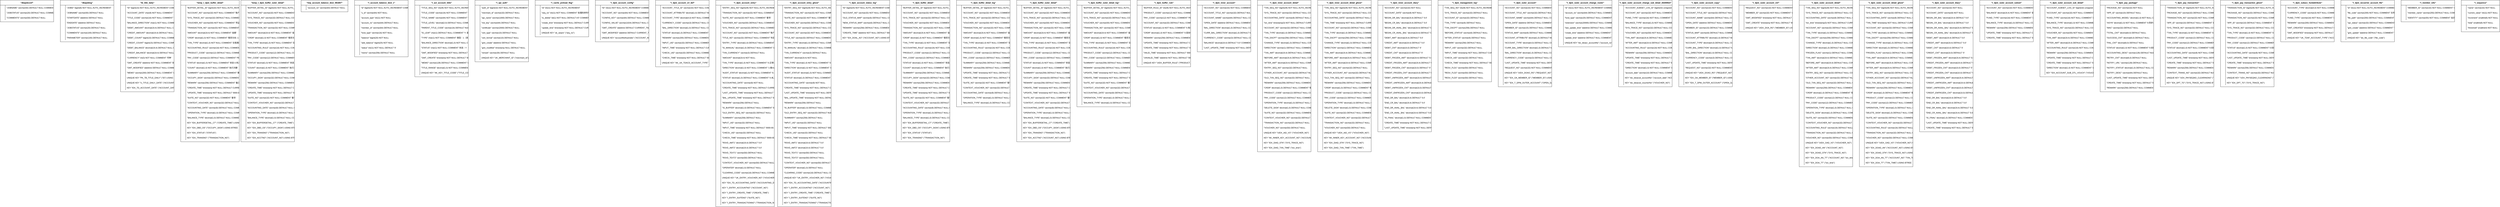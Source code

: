 <mxfile version="14.6.12" type="github">
  <diagram id="C5RBs43oDa-KdzZeNtuy" name="Page-1">
    <mxGraphModel dx="8741" dy="2035" grid="1" gridSize="10" guides="1" tooltips="1" connect="1" arrows="1" fold="1" page="1" pageScale="1" pageWidth="827" pageHeight="1169" math="0" shadow="0">
      <root>
        <mxCell id="WIyWlLk6GJQsqaUBKTNV-0" />
        <mxCell id="WIyWlLk6GJQsqaUBKTNV-1" parent="WIyWlLk6GJQsqaUBKTNV-0" />
        <mxCell id="RLfmsZjmCN96GWPGnFD9-85" value="&quot;dbajobconf&quot;" style="shape=table;startSize=30;container=1;collapsible=1;childLayout=tableLayout;fixedRows=1;rowLines=0;fontStyle=1;align=center;resizeLast=1;" vertex="1" parent="WIyWlLk6GJQsqaUBKTNV-1">
          <mxGeometry x="-7060" y="-170" width="320" height="130" as="geometry" />
        </mxCell>
        <mxCell id="RLfmsZjmCN96GWPGnFD9-86" value="" style="shape=partialRectangle;collapsible=0;dropTarget=0;pointerEvents=0;fillColor=none;points=[[0,0.5],[1,0.5]];portConstraint=eastwest;top=0;left=0;right=0;bottom=0;" vertex="1" parent="RLfmsZjmCN96GWPGnFD9-85">
          <mxGeometry y="30" width="320" height="30" as="geometry" />
        </mxCell>
        <mxCell id="RLfmsZjmCN96GWPGnFD9-87" value="" style="shape=partialRectangle;overflow=hidden;connectable=0;fillColor=none;top=0;left=0;bottom=0;right=0;" vertex="1" parent="RLfmsZjmCN96GWPGnFD9-86">
          <mxGeometry width="30" height="30" as="geometry" />
        </mxCell>
        <mxCell id="RLfmsZjmCN96GWPGnFD9-88" value="&quot;JOBNAME&quot; varchar(50) DEFAULT NULL COMMENT &#39;作业名字&#39;" style="shape=partialRectangle;overflow=hidden;connectable=0;fillColor=none;top=0;left=0;bottom=0;right=0;align=left;spacingLeft=6;" vertex="1" parent="RLfmsZjmCN96GWPGnFD9-86">
          <mxGeometry x="30" width="290" height="30" as="geometry" />
        </mxCell>
        <mxCell id="RLfmsZjmCN96GWPGnFD9-89" value="" style="shape=partialRectangle;collapsible=0;dropTarget=0;pointerEvents=0;fillColor=none;points=[[0,0.5],[1,0.5]];portConstraint=eastwest;top=0;left=0;right=0;bottom=0;" vertex="1" parent="RLfmsZjmCN96GWPGnFD9-85">
          <mxGeometry y="60" width="320" height="30" as="geometry" />
        </mxCell>
        <mxCell id="RLfmsZjmCN96GWPGnFD9-90" value="" style="shape=partialRectangle;overflow=hidden;connectable=0;fillColor=none;top=0;left=0;bottom=0;right=0;" vertex="1" parent="RLfmsZjmCN96GWPGnFD9-89">
          <mxGeometry width="30" height="30" as="geometry" />
        </mxCell>
        <mxCell id="RLfmsZjmCN96GWPGnFD9-91" value="&quot;JOBSTATUS&quot; varchar(20) DEFAULT NULL COMMENT &#39;作业进度&#39;" style="shape=partialRectangle;overflow=hidden;connectable=0;fillColor=none;top=0;left=0;bottom=0;right=0;align=left;spacingLeft=6;" vertex="1" parent="RLfmsZjmCN96GWPGnFD9-89">
          <mxGeometry x="30" width="290" height="30" as="geometry" />
        </mxCell>
        <mxCell id="RLfmsZjmCN96GWPGnFD9-92" value="" style="shape=partialRectangle;collapsible=0;dropTarget=0;pointerEvents=0;fillColor=none;points=[[0,0.5],[1,0.5]];portConstraint=eastwest;top=0;left=0;right=0;bottom=0;" vertex="1" parent="RLfmsZjmCN96GWPGnFD9-85">
          <mxGeometry y="90" width="320" height="30" as="geometry" />
        </mxCell>
        <mxCell id="RLfmsZjmCN96GWPGnFD9-93" value="" style="shape=partialRectangle;overflow=hidden;connectable=0;fillColor=none;top=0;left=0;bottom=0;right=0;" vertex="1" parent="RLfmsZjmCN96GWPGnFD9-92">
          <mxGeometry width="30" height="30" as="geometry" />
        </mxCell>
        <mxCell id="RLfmsZjmCN96GWPGnFD9-94" value="&quot;COMMENTS&quot; varchar(50) DEFAULT NULL" style="shape=partialRectangle;overflow=hidden;connectable=0;fillColor=none;top=0;left=0;bottom=0;right=0;align=left;spacingLeft=6;" vertex="1" parent="RLfmsZjmCN96GWPGnFD9-92">
          <mxGeometry x="30" width="290" height="30" as="geometry" />
        </mxCell>
        <mxCell id="RLfmsZjmCN96GWPGnFD9-95" value="&quot;dbajoblog&quot;" style="shape=table;startSize=30;container=1;collapsible=1;childLayout=tableLayout;fixedRows=1;rowLines=0;fontStyle=1;align=center;resizeLast=1;" vertex="1" parent="WIyWlLk6GJQsqaUBKTNV-1">
          <mxGeometry x="-6700" y="-170" width="320" height="250" as="geometry" />
        </mxCell>
        <mxCell id="RLfmsZjmCN96GWPGnFD9-96" value="" style="shape=partialRectangle;collapsible=0;dropTarget=0;pointerEvents=0;fillColor=none;points=[[0,0.5],[1,0.5]];portConstraint=eastwest;top=0;left=0;right=0;bottom=0;" vertex="1" parent="RLfmsZjmCN96GWPGnFD9-95">
          <mxGeometry y="30" width="320" height="30" as="geometry" />
        </mxCell>
        <mxCell id="RLfmsZjmCN96GWPGnFD9-97" value="" style="shape=partialRectangle;overflow=hidden;connectable=0;fillColor=none;top=0;left=0;bottom=0;right=0;" vertex="1" parent="RLfmsZjmCN96GWPGnFD9-96">
          <mxGeometry width="30" height="30" as="geometry" />
        </mxCell>
        <mxCell id="RLfmsZjmCN96GWPGnFD9-98" value="&quot;JOBID&quot; bigint(8) NOT NULL AUTO_INCREMENT" style="shape=partialRectangle;overflow=hidden;connectable=0;fillColor=none;top=0;left=0;bottom=0;right=0;align=left;spacingLeft=6;" vertex="1" parent="RLfmsZjmCN96GWPGnFD9-96">
          <mxGeometry x="30" width="290" height="30" as="geometry" />
        </mxCell>
        <mxCell id="RLfmsZjmCN96GWPGnFD9-99" value="" style="shape=partialRectangle;collapsible=0;dropTarget=0;pointerEvents=0;fillColor=none;points=[[0,0.5],[1,0.5]];portConstraint=eastwest;top=0;left=0;right=0;bottom=0;" vertex="1" parent="RLfmsZjmCN96GWPGnFD9-95">
          <mxGeometry y="60" width="320" height="30" as="geometry" />
        </mxCell>
        <mxCell id="RLfmsZjmCN96GWPGnFD9-100" value="" style="shape=partialRectangle;overflow=hidden;connectable=0;fillColor=none;top=0;left=0;bottom=0;right=0;" vertex="1" parent="RLfmsZjmCN96GWPGnFD9-99">
          <mxGeometry width="30" height="30" as="geometry" />
        </mxCell>
        <mxCell id="RLfmsZjmCN96GWPGnFD9-101" value="&quot;JOBNAME&quot; varchar(50) DEFAULT NULL" style="shape=partialRectangle;overflow=hidden;connectable=0;fillColor=none;top=0;left=0;bottom=0;right=0;align=left;spacingLeft=6;" vertex="1" parent="RLfmsZjmCN96GWPGnFD9-99">
          <mxGeometry x="30" width="290" height="30" as="geometry" />
        </mxCell>
        <mxCell id="RLfmsZjmCN96GWPGnFD9-102" value="" style="shape=partialRectangle;collapsible=0;dropTarget=0;pointerEvents=0;fillColor=none;points=[[0,0.5],[1,0.5]];portConstraint=eastwest;top=0;left=0;right=0;bottom=0;" vertex="1" parent="RLfmsZjmCN96GWPGnFD9-95">
          <mxGeometry y="90" width="320" height="30" as="geometry" />
        </mxCell>
        <mxCell id="RLfmsZjmCN96GWPGnFD9-103" value="" style="shape=partialRectangle;overflow=hidden;connectable=0;fillColor=none;top=0;left=0;bottom=0;right=0;" vertex="1" parent="RLfmsZjmCN96GWPGnFD9-102">
          <mxGeometry width="30" height="30" as="geometry" />
        </mxCell>
        <mxCell id="RLfmsZjmCN96GWPGnFD9-104" value="&quot;STARTDATE&quot; datetime DEFAULT NULL" style="shape=partialRectangle;overflow=hidden;connectable=0;fillColor=none;top=0;left=0;bottom=0;right=0;align=left;spacingLeft=6;" vertex="1" parent="RLfmsZjmCN96GWPGnFD9-102">
          <mxGeometry x="30" width="290" height="30" as="geometry" />
        </mxCell>
        <mxCell id="RLfmsZjmCN96GWPGnFD9-105" value="" style="shape=partialRectangle;collapsible=0;dropTarget=0;pointerEvents=0;fillColor=none;points=[[0,0.5],[1,0.5]];portConstraint=eastwest;top=0;left=0;right=0;bottom=0;" vertex="1" parent="RLfmsZjmCN96GWPGnFD9-95">
          <mxGeometry y="120" width="320" height="30" as="geometry" />
        </mxCell>
        <mxCell id="RLfmsZjmCN96GWPGnFD9-106" value="" style="shape=partialRectangle;overflow=hidden;connectable=0;fillColor=none;top=0;left=0;bottom=0;right=0;" vertex="1" parent="RLfmsZjmCN96GWPGnFD9-105">
          <mxGeometry width="30" height="30" as="geometry" />
        </mxCell>
        <mxCell id="RLfmsZjmCN96GWPGnFD9-107" value="&quot;ENDDATE&quot; datetime DEFAULT NULL" style="shape=partialRectangle;overflow=hidden;connectable=0;fillColor=none;top=0;left=0;bottom=0;right=0;align=left;spacingLeft=6;" vertex="1" parent="RLfmsZjmCN96GWPGnFD9-105">
          <mxGeometry x="30" width="290" height="30" as="geometry" />
        </mxCell>
        <mxCell id="RLfmsZjmCN96GWPGnFD9-108" value="" style="shape=partialRectangle;collapsible=0;dropTarget=0;pointerEvents=0;fillColor=none;points=[[0,0.5],[1,0.5]];portConstraint=eastwest;top=0;left=0;right=0;bottom=0;" vertex="1" parent="RLfmsZjmCN96GWPGnFD9-95">
          <mxGeometry y="150" width="320" height="30" as="geometry" />
        </mxCell>
        <mxCell id="RLfmsZjmCN96GWPGnFD9-109" value="" style="shape=partialRectangle;overflow=hidden;connectable=0;fillColor=none;top=0;left=0;bottom=0;right=0;" vertex="1" parent="RLfmsZjmCN96GWPGnFD9-108">
          <mxGeometry width="30" height="30" as="geometry" />
        </mxCell>
        <mxCell id="RLfmsZjmCN96GWPGnFD9-110" value="&quot;JOBSTATUS&quot; varchar(20) DEFAULT NULL" style="shape=partialRectangle;overflow=hidden;connectable=0;fillColor=none;top=0;left=0;bottom=0;right=0;align=left;spacingLeft=6;" vertex="1" parent="RLfmsZjmCN96GWPGnFD9-108">
          <mxGeometry x="30" width="290" height="30" as="geometry" />
        </mxCell>
        <mxCell id="RLfmsZjmCN96GWPGnFD9-111" value="" style="shape=partialRectangle;collapsible=0;dropTarget=0;pointerEvents=0;fillColor=none;points=[[0,0.5],[1,0.5]];portConstraint=eastwest;top=0;left=0;right=0;bottom=0;" vertex="1" parent="RLfmsZjmCN96GWPGnFD9-95">
          <mxGeometry y="180" width="320" height="30" as="geometry" />
        </mxCell>
        <mxCell id="RLfmsZjmCN96GWPGnFD9-112" value="" style="shape=partialRectangle;overflow=hidden;connectable=0;fillColor=none;top=0;left=0;bottom=0;right=0;" vertex="1" parent="RLfmsZjmCN96GWPGnFD9-111">
          <mxGeometry width="30" height="30" as="geometry" />
        </mxCell>
        <mxCell id="RLfmsZjmCN96GWPGnFD9-113" value="&quot;COMMENTS&quot; varchar(100) DEFAULT NULL" style="shape=partialRectangle;overflow=hidden;connectable=0;fillColor=none;top=0;left=0;bottom=0;right=0;align=left;spacingLeft=6;" vertex="1" parent="RLfmsZjmCN96GWPGnFD9-111">
          <mxGeometry x="30" width="290" height="30" as="geometry" />
        </mxCell>
        <mxCell id="RLfmsZjmCN96GWPGnFD9-114" value="" style="shape=partialRectangle;collapsible=0;dropTarget=0;pointerEvents=0;fillColor=none;points=[[0,0.5],[1,0.5]];portConstraint=eastwest;top=0;left=0;right=0;bottom=0;" vertex="1" parent="RLfmsZjmCN96GWPGnFD9-95">
          <mxGeometry y="210" width="320" height="30" as="geometry" />
        </mxCell>
        <mxCell id="RLfmsZjmCN96GWPGnFD9-115" value="" style="shape=partialRectangle;overflow=hidden;connectable=0;fillColor=none;top=0;left=0;bottom=0;right=0;" vertex="1" parent="RLfmsZjmCN96GWPGnFD9-114">
          <mxGeometry width="30" height="30" as="geometry" />
        </mxCell>
        <mxCell id="RLfmsZjmCN96GWPGnFD9-116" value="&quot;PARAMETER&quot; varchar(100) DEFAULT NULL" style="shape=partialRectangle;overflow=hidden;connectable=0;fillColor=none;top=0;left=0;bottom=0;right=0;align=left;spacingLeft=6;" vertex="1" parent="RLfmsZjmCN96GWPGnFD9-114">
          <mxGeometry x="30" width="290" height="30" as="geometry" />
        </mxCell>
        <mxCell id="RLfmsZjmCN96GWPGnFD9-117" value="&quot;tb_title_daily&quot;" style="shape=table;startSize=30;container=1;collapsible=1;childLayout=tableLayout;fixedRows=1;rowLines=0;fontStyle=1;align=center;resizeLast=1;" vertex="1" parent="WIyWlLk6GJQsqaUBKTNV-1">
          <mxGeometry x="-6340" y="-170" width="320" height="550" as="geometry" />
        </mxCell>
        <mxCell id="RLfmsZjmCN96GWPGnFD9-118" value="" style="shape=partialRectangle;collapsible=0;dropTarget=0;pointerEvents=0;fillColor=none;points=[[0,0.5],[1,0.5]];portConstraint=eastwest;top=0;left=0;right=0;bottom=0;" vertex="1" parent="RLfmsZjmCN96GWPGnFD9-117">
          <mxGeometry y="30" width="320" height="30" as="geometry" />
        </mxCell>
        <mxCell id="RLfmsZjmCN96GWPGnFD9-119" value="" style="shape=partialRectangle;overflow=hidden;connectable=0;fillColor=none;top=0;left=0;bottom=0;right=0;" vertex="1" parent="RLfmsZjmCN96GWPGnFD9-118">
          <mxGeometry width="30" height="30" as="geometry" />
        </mxCell>
        <mxCell id="RLfmsZjmCN96GWPGnFD9-120" value="&quot;ID&quot; bigint(15) NOT NULL AUTO_INCREMENT COMMENT &#39;主键&#39;" style="shape=partialRectangle;overflow=hidden;connectable=0;fillColor=none;top=0;left=0;bottom=0;right=0;align=left;spacingLeft=6;" vertex="1" parent="RLfmsZjmCN96GWPGnFD9-118">
          <mxGeometry x="30" width="290" height="30" as="geometry" />
        </mxCell>
        <mxCell id="RLfmsZjmCN96GWPGnFD9-121" value="" style="shape=partialRectangle;collapsible=0;dropTarget=0;pointerEvents=0;fillColor=none;points=[[0,0.5],[1,0.5]];portConstraint=eastwest;top=0;left=0;right=0;bottom=0;" vertex="1" parent="RLfmsZjmCN96GWPGnFD9-117">
          <mxGeometry y="60" width="320" height="30" as="geometry" />
        </mxCell>
        <mxCell id="RLfmsZjmCN96GWPGnFD9-122" value="" style="shape=partialRectangle;overflow=hidden;connectable=0;fillColor=none;top=0;left=0;bottom=0;right=0;" vertex="1" parent="RLfmsZjmCN96GWPGnFD9-121">
          <mxGeometry width="30" height="30" as="geometry" />
        </mxCell>
        <mxCell id="RLfmsZjmCN96GWPGnFD9-123" value="&quot;ACCOUNT_DATE&quot; char(8) NOT NULL COMMENT &#39;日期&#39;" style="shape=partialRectangle;overflow=hidden;connectable=0;fillColor=none;top=0;left=0;bottom=0;right=0;align=left;spacingLeft=6;" vertex="1" parent="RLfmsZjmCN96GWPGnFD9-121">
          <mxGeometry x="30" width="290" height="30" as="geometry" />
        </mxCell>
        <mxCell id="RLfmsZjmCN96GWPGnFD9-124" value="" style="shape=partialRectangle;collapsible=0;dropTarget=0;pointerEvents=0;fillColor=none;points=[[0,0.5],[1,0.5]];portConstraint=eastwest;top=0;left=0;right=0;bottom=0;" vertex="1" parent="RLfmsZjmCN96GWPGnFD9-117">
          <mxGeometry y="90" width="320" height="30" as="geometry" />
        </mxCell>
        <mxCell id="RLfmsZjmCN96GWPGnFD9-125" value="" style="shape=partialRectangle;overflow=hidden;connectable=0;fillColor=none;top=0;left=0;bottom=0;right=0;" vertex="1" parent="RLfmsZjmCN96GWPGnFD9-124">
          <mxGeometry width="30" height="30" as="geometry" />
        </mxCell>
        <mxCell id="RLfmsZjmCN96GWPGnFD9-126" value="&quot;TITLE_CODE&quot; varchar(16) NOT NULL COMMENT &#39;科目编号&#39;" style="shape=partialRectangle;overflow=hidden;connectable=0;fillColor=none;top=0;left=0;bottom=0;right=0;align=left;spacingLeft=6;" vertex="1" parent="RLfmsZjmCN96GWPGnFD9-124">
          <mxGeometry x="30" width="290" height="30" as="geometry" />
        </mxCell>
        <mxCell id="RLfmsZjmCN96GWPGnFD9-127" value="" style="shape=partialRectangle;collapsible=0;dropTarget=0;pointerEvents=0;fillColor=none;points=[[0,0.5],[1,0.5]];portConstraint=eastwest;top=0;left=0;right=0;bottom=0;" vertex="1" parent="RLfmsZjmCN96GWPGnFD9-117">
          <mxGeometry y="120" width="320" height="30" as="geometry" />
        </mxCell>
        <mxCell id="RLfmsZjmCN96GWPGnFD9-128" value="" style="shape=partialRectangle;overflow=hidden;connectable=0;fillColor=none;top=0;left=0;bottom=0;right=0;" vertex="1" parent="RLfmsZjmCN96GWPGnFD9-127">
          <mxGeometry width="30" height="30" as="geometry" />
        </mxCell>
        <mxCell id="RLfmsZjmCN96GWPGnFD9-129" value="&quot;BALANCE_DIRECTION&quot; char(1) NOT NULL COMMENT &#39;余额方向&#39;" style="shape=partialRectangle;overflow=hidden;connectable=0;fillColor=none;top=0;left=0;bottom=0;right=0;align=left;spacingLeft=6;" vertex="1" parent="RLfmsZjmCN96GWPGnFD9-127">
          <mxGeometry x="30" width="290" height="30" as="geometry" />
        </mxCell>
        <mxCell id="RLfmsZjmCN96GWPGnFD9-130" value="" style="shape=partialRectangle;collapsible=0;dropTarget=0;pointerEvents=0;fillColor=none;points=[[0,0.5],[1,0.5]];portConstraint=eastwest;top=0;left=0;right=0;bottom=0;" vertex="1" parent="RLfmsZjmCN96GWPGnFD9-117">
          <mxGeometry y="150" width="320" height="30" as="geometry" />
        </mxCell>
        <mxCell id="RLfmsZjmCN96GWPGnFD9-131" value="" style="shape=partialRectangle;overflow=hidden;connectable=0;fillColor=none;top=0;left=0;bottom=0;right=0;" vertex="1" parent="RLfmsZjmCN96GWPGnFD9-130">
          <mxGeometry width="30" height="30" as="geometry" />
        </mxCell>
        <mxCell id="RLfmsZjmCN96GWPGnFD9-132" value="&quot;DEBIT_AMOUNT&quot; decimal(19,4) DEFAULT NULL COMMENT &#39;借记金额&#39;" style="shape=partialRectangle;overflow=hidden;connectable=0;fillColor=none;top=0;left=0;bottom=0;right=0;align=left;spacingLeft=6;" vertex="1" parent="RLfmsZjmCN96GWPGnFD9-130">
          <mxGeometry x="30" width="290" height="30" as="geometry" />
        </mxCell>
        <mxCell id="RLfmsZjmCN96GWPGnFD9-133" value="" style="shape=partialRectangle;collapsible=0;dropTarget=0;pointerEvents=0;fillColor=none;points=[[0,0.5],[1,0.5]];portConstraint=eastwest;top=0;left=0;right=0;bottom=0;" vertex="1" parent="RLfmsZjmCN96GWPGnFD9-117">
          <mxGeometry y="180" width="320" height="30" as="geometry" />
        </mxCell>
        <mxCell id="RLfmsZjmCN96GWPGnFD9-134" value="" style="shape=partialRectangle;overflow=hidden;connectable=0;fillColor=none;top=0;left=0;bottom=0;right=0;" vertex="1" parent="RLfmsZjmCN96GWPGnFD9-133">
          <mxGeometry width="30" height="30" as="geometry" />
        </mxCell>
        <mxCell id="RLfmsZjmCN96GWPGnFD9-135" value="&quot;CREDIT_AMOUNT&quot; decimal(19,4) DEFAULT NULL COMMENT &#39;贷记金额&#39;" style="shape=partialRectangle;overflow=hidden;connectable=0;fillColor=none;top=0;left=0;bottom=0;right=0;align=left;spacingLeft=6;" vertex="1" parent="RLfmsZjmCN96GWPGnFD9-133">
          <mxGeometry x="30" width="290" height="30" as="geometry" />
        </mxCell>
        <mxCell id="RLfmsZjmCN96GWPGnFD9-136" value="" style="shape=partialRectangle;collapsible=0;dropTarget=0;pointerEvents=0;fillColor=none;points=[[0,0.5],[1,0.5]];portConstraint=eastwest;top=0;left=0;right=0;bottom=0;" vertex="1" parent="RLfmsZjmCN96GWPGnFD9-117">
          <mxGeometry y="210" width="320" height="30" as="geometry" />
        </mxCell>
        <mxCell id="RLfmsZjmCN96GWPGnFD9-137" value="" style="shape=partialRectangle;overflow=hidden;connectable=0;fillColor=none;top=0;left=0;bottom=0;right=0;" vertex="1" parent="RLfmsZjmCN96GWPGnFD9-136">
          <mxGeometry width="30" height="30" as="geometry" />
        </mxCell>
        <mxCell id="RLfmsZjmCN96GWPGnFD9-138" value="&quot;DEBIT_COUNT&quot; bigint(15) DEFAULT NULL COMMENT &#39;借记次数&#39;" style="shape=partialRectangle;overflow=hidden;connectable=0;fillColor=none;top=0;left=0;bottom=0;right=0;align=left;spacingLeft=6;" vertex="1" parent="RLfmsZjmCN96GWPGnFD9-136">
          <mxGeometry x="30" width="290" height="30" as="geometry" />
        </mxCell>
        <mxCell id="RLfmsZjmCN96GWPGnFD9-139" value="" style="shape=partialRectangle;collapsible=0;dropTarget=0;pointerEvents=0;fillColor=none;points=[[0,0.5],[1,0.5]];portConstraint=eastwest;top=0;left=0;right=0;bottom=0;" vertex="1" parent="RLfmsZjmCN96GWPGnFD9-117">
          <mxGeometry y="240" width="320" height="30" as="geometry" />
        </mxCell>
        <mxCell id="RLfmsZjmCN96GWPGnFD9-140" value="" style="shape=partialRectangle;overflow=hidden;connectable=0;fillColor=none;top=0;left=0;bottom=0;right=0;" vertex="1" parent="RLfmsZjmCN96GWPGnFD9-139">
          <mxGeometry width="30" height="30" as="geometry" />
        </mxCell>
        <mxCell id="RLfmsZjmCN96GWPGnFD9-141" value="&quot;CREDIT_COUNT&quot; bigint(15) DEFAULT NULL COMMENT &#39;贷记次数&#39;" style="shape=partialRectangle;overflow=hidden;connectable=0;fillColor=none;top=0;left=0;bottom=0;right=0;align=left;spacingLeft=6;" vertex="1" parent="RLfmsZjmCN96GWPGnFD9-139">
          <mxGeometry x="30" width="290" height="30" as="geometry" />
        </mxCell>
        <mxCell id="RLfmsZjmCN96GWPGnFD9-142" value="" style="shape=partialRectangle;collapsible=0;dropTarget=0;pointerEvents=0;fillColor=none;points=[[0,0.5],[1,0.5]];portConstraint=eastwest;top=0;left=0;right=0;bottom=0;" vertex="1" parent="RLfmsZjmCN96GWPGnFD9-117">
          <mxGeometry y="270" width="320" height="30" as="geometry" />
        </mxCell>
        <mxCell id="RLfmsZjmCN96GWPGnFD9-143" value="" style="shape=partialRectangle;overflow=hidden;connectable=0;fillColor=none;top=0;left=0;bottom=0;right=0;" vertex="1" parent="RLfmsZjmCN96GWPGnFD9-142">
          <mxGeometry width="30" height="30" as="geometry" />
        </mxCell>
        <mxCell id="RLfmsZjmCN96GWPGnFD9-144" value="&quot;DEBIT_BALANCE&quot; decimal(19,4) DEFAULT NULL COMMENT &#39;借记余额&#39;" style="shape=partialRectangle;overflow=hidden;connectable=0;fillColor=none;top=0;left=0;bottom=0;right=0;align=left;spacingLeft=6;" vertex="1" parent="RLfmsZjmCN96GWPGnFD9-142">
          <mxGeometry x="30" width="290" height="30" as="geometry" />
        </mxCell>
        <mxCell id="RLfmsZjmCN96GWPGnFD9-145" value="" style="shape=partialRectangle;collapsible=0;dropTarget=0;pointerEvents=0;fillColor=none;points=[[0,0.5],[1,0.5]];portConstraint=eastwest;top=0;left=0;right=0;bottom=0;" vertex="1" parent="RLfmsZjmCN96GWPGnFD9-117">
          <mxGeometry y="300" width="320" height="30" as="geometry" />
        </mxCell>
        <mxCell id="RLfmsZjmCN96GWPGnFD9-146" value="" style="shape=partialRectangle;overflow=hidden;connectable=0;fillColor=none;top=0;left=0;bottom=0;right=0;" vertex="1" parent="RLfmsZjmCN96GWPGnFD9-145">
          <mxGeometry width="30" height="30" as="geometry" />
        </mxCell>
        <mxCell id="RLfmsZjmCN96GWPGnFD9-147" value="&quot;CREDIT_BALANCE&quot; decimal(19,4) DEFAULT NULL COMMENT &#39;贷记余额&#39;" style="shape=partialRectangle;overflow=hidden;connectable=0;fillColor=none;top=0;left=0;bottom=0;right=0;align=left;spacingLeft=6;" vertex="1" parent="RLfmsZjmCN96GWPGnFD9-145">
          <mxGeometry x="30" width="290" height="30" as="geometry" />
        </mxCell>
        <mxCell id="RLfmsZjmCN96GWPGnFD9-148" value="" style="shape=partialRectangle;collapsible=0;dropTarget=0;pointerEvents=0;fillColor=none;points=[[0,0.5],[1,0.5]];portConstraint=eastwest;top=0;left=0;right=0;bottom=0;" vertex="1" parent="RLfmsZjmCN96GWPGnFD9-117">
          <mxGeometry y="330" width="320" height="30" as="geometry" />
        </mxCell>
        <mxCell id="RLfmsZjmCN96GWPGnFD9-149" value="" style="shape=partialRectangle;overflow=hidden;connectable=0;fillColor=none;top=0;left=0;bottom=0;right=0;" vertex="1" parent="RLfmsZjmCN96GWPGnFD9-148">
          <mxGeometry width="30" height="30" as="geometry" />
        </mxCell>
        <mxCell id="RLfmsZjmCN96GWPGnFD9-150" value="&quot;CURRENCY&quot; int(3) NOT NULL COMMENT &#39;币种&#39;" style="shape=partialRectangle;overflow=hidden;connectable=0;fillColor=none;top=0;left=0;bottom=0;right=0;align=left;spacingLeft=6;" vertex="1" parent="RLfmsZjmCN96GWPGnFD9-148">
          <mxGeometry x="30" width="290" height="30" as="geometry" />
        </mxCell>
        <mxCell id="RLfmsZjmCN96GWPGnFD9-151" value="" style="shape=partialRectangle;collapsible=0;dropTarget=0;pointerEvents=0;fillColor=none;points=[[0,0.5],[1,0.5]];portConstraint=eastwest;top=0;left=0;right=0;bottom=0;" vertex="1" parent="RLfmsZjmCN96GWPGnFD9-117">
          <mxGeometry y="360" width="320" height="30" as="geometry" />
        </mxCell>
        <mxCell id="RLfmsZjmCN96GWPGnFD9-152" value="" style="shape=partialRectangle;overflow=hidden;connectable=0;fillColor=none;top=0;left=0;bottom=0;right=0;" vertex="1" parent="RLfmsZjmCN96GWPGnFD9-151">
          <mxGeometry width="30" height="30" as="geometry" />
        </mxCell>
        <mxCell id="RLfmsZjmCN96GWPGnFD9-153" value="&quot;GMT_CREATE&quot; datetime NOT NULL COMMENT &#39;创建时间&#39;" style="shape=partialRectangle;overflow=hidden;connectable=0;fillColor=none;top=0;left=0;bottom=0;right=0;align=left;spacingLeft=6;" vertex="1" parent="RLfmsZjmCN96GWPGnFD9-151">
          <mxGeometry x="30" width="290" height="30" as="geometry" />
        </mxCell>
        <mxCell id="RLfmsZjmCN96GWPGnFD9-154" value="" style="shape=partialRectangle;collapsible=0;dropTarget=0;pointerEvents=0;fillColor=none;points=[[0,0.5],[1,0.5]];portConstraint=eastwest;top=0;left=0;right=0;bottom=0;" vertex="1" parent="RLfmsZjmCN96GWPGnFD9-117">
          <mxGeometry y="390" width="320" height="30" as="geometry" />
        </mxCell>
        <mxCell id="RLfmsZjmCN96GWPGnFD9-155" value="" style="shape=partialRectangle;overflow=hidden;connectable=0;fillColor=none;top=0;left=0;bottom=0;right=0;" vertex="1" parent="RLfmsZjmCN96GWPGnFD9-154">
          <mxGeometry width="30" height="30" as="geometry" />
        </mxCell>
        <mxCell id="RLfmsZjmCN96GWPGnFD9-156" value="&quot;GMT_MODIFIED&quot; datetime DEFAULT NULL COMMENT &#39;修改时间&#39;" style="shape=partialRectangle;overflow=hidden;connectable=0;fillColor=none;top=0;left=0;bottom=0;right=0;align=left;spacingLeft=6;" vertex="1" parent="RLfmsZjmCN96GWPGnFD9-154">
          <mxGeometry x="30" width="290" height="30" as="geometry" />
        </mxCell>
        <mxCell id="RLfmsZjmCN96GWPGnFD9-157" value="" style="shape=partialRectangle;collapsible=0;dropTarget=0;pointerEvents=0;fillColor=none;points=[[0,0.5],[1,0.5]];portConstraint=eastwest;top=0;left=0;right=0;bottom=0;" vertex="1" parent="RLfmsZjmCN96GWPGnFD9-117">
          <mxGeometry y="420" width="320" height="30" as="geometry" />
        </mxCell>
        <mxCell id="RLfmsZjmCN96GWPGnFD9-158" value="" style="shape=partialRectangle;overflow=hidden;connectable=0;fillColor=none;top=0;left=0;bottom=0;right=0;" vertex="1" parent="RLfmsZjmCN96GWPGnFD9-157">
          <mxGeometry width="30" height="30" as="geometry" />
        </mxCell>
        <mxCell id="RLfmsZjmCN96GWPGnFD9-159" value="&quot;MEMO&quot; varchar(200) DEFAULT NULL COMMENT &#39;备注字段&#39;" style="shape=partialRectangle;overflow=hidden;connectable=0;fillColor=none;top=0;left=0;bottom=0;right=0;align=left;spacingLeft=6;" vertex="1" parent="RLfmsZjmCN96GWPGnFD9-157">
          <mxGeometry x="30" width="290" height="30" as="geometry" />
        </mxCell>
        <mxCell id="RLfmsZjmCN96GWPGnFD9-160" value="" style="shape=partialRectangle;collapsible=0;dropTarget=0;pointerEvents=0;fillColor=none;points=[[0,0.5],[1,0.5]];portConstraint=eastwest;top=0;left=0;right=0;bottom=0;" vertex="1" parent="RLfmsZjmCN96GWPGnFD9-117">
          <mxGeometry y="450" width="320" height="30" as="geometry" />
        </mxCell>
        <mxCell id="RLfmsZjmCN96GWPGnFD9-161" value="" style="shape=partialRectangle;overflow=hidden;connectable=0;fillColor=none;top=0;left=0;bottom=0;right=0;" vertex="1" parent="RLfmsZjmCN96GWPGnFD9-160">
          <mxGeometry width="30" height="30" as="geometry" />
        </mxCell>
        <mxCell id="RLfmsZjmCN96GWPGnFD9-162" value="UNIQUE KEY &quot;PK_TB_TITLE_DAILY&quot; (&quot;ID&quot;) USING BTREE" style="shape=partialRectangle;overflow=hidden;connectable=0;fillColor=none;top=0;left=0;bottom=0;right=0;align=left;spacingLeft=6;" vertex="1" parent="RLfmsZjmCN96GWPGnFD9-160">
          <mxGeometry x="30" width="290" height="30" as="geometry" />
        </mxCell>
        <mxCell id="RLfmsZjmCN96GWPGnFD9-163" value="" style="shape=partialRectangle;collapsible=0;dropTarget=0;pointerEvents=0;fillColor=none;points=[[0,0.5],[1,0.5]];portConstraint=eastwest;top=0;left=0;right=0;bottom=0;" vertex="1" parent="RLfmsZjmCN96GWPGnFD9-117">
          <mxGeometry y="480" width="320" height="30" as="geometry" />
        </mxCell>
        <mxCell id="RLfmsZjmCN96GWPGnFD9-164" value="" style="shape=partialRectangle;overflow=hidden;connectable=0;fillColor=none;top=0;left=0;bottom=0;right=0;" vertex="1" parent="RLfmsZjmCN96GWPGnFD9-163">
          <mxGeometry width="30" height="30" as="geometry" />
        </mxCell>
        <mxCell id="RLfmsZjmCN96GWPGnFD9-165" value="UNIQUE KEY &quot;U_TITLE_DAILY_DATE&quot; (&quot;ACCOUNT_DATE&quot;,&quot;TITLE_CODE&quot;) USING BTREE" style="shape=partialRectangle;overflow=hidden;connectable=0;fillColor=none;top=0;left=0;bottom=0;right=0;align=left;spacingLeft=6;" vertex="1" parent="RLfmsZjmCN96GWPGnFD9-163">
          <mxGeometry x="30" width="290" height="30" as="geometry" />
        </mxCell>
        <mxCell id="RLfmsZjmCN96GWPGnFD9-166" value="" style="shape=partialRectangle;collapsible=0;dropTarget=0;pointerEvents=0;fillColor=none;points=[[0,0.5],[1,0.5]];portConstraint=eastwest;top=0;left=0;right=0;bottom=0;" vertex="1" parent="RLfmsZjmCN96GWPGnFD9-117">
          <mxGeometry y="510" width="320" height="30" as="geometry" />
        </mxCell>
        <mxCell id="RLfmsZjmCN96GWPGnFD9-167" value="" style="shape=partialRectangle;overflow=hidden;connectable=0;fillColor=none;top=0;left=0;bottom=0;right=0;" vertex="1" parent="RLfmsZjmCN96GWPGnFD9-166">
          <mxGeometry width="30" height="30" as="geometry" />
        </mxCell>
        <mxCell id="RLfmsZjmCN96GWPGnFD9-168" value="KEY &quot;IDX_TD_ACCOUNT_DATE&quot; (&quot;ACCOUNT_DATE&quot;) USING BTREE" style="shape=partialRectangle;overflow=hidden;connectable=0;fillColor=none;top=0;left=0;bottom=0;right=0;align=left;spacingLeft=6;" vertex="1" parent="RLfmsZjmCN96GWPGnFD9-166">
          <mxGeometry x="30" width="290" height="30" as="geometry" />
        </mxCell>
        <mxCell id="RLfmsZjmCN96GWPGnFD9-169" value="&quot;temp_t_dpm_buffer_detail&quot;" style="shape=table;startSize=30;container=1;collapsible=1;childLayout=tableLayout;fixedRows=1;rowLines=0;fontStyle=1;align=center;resizeLast=1;" vertex="1" parent="WIyWlLk6GJQsqaUBKTNV-1">
          <mxGeometry x="-5980" y="-170" width="350" height="850" as="geometry" />
        </mxCell>
        <mxCell id="RLfmsZjmCN96GWPGnFD9-170" value="" style="shape=partialRectangle;collapsible=0;dropTarget=0;pointerEvents=0;fillColor=none;points=[[0,0.5],[1,0.5]];portConstraint=eastwest;top=0;left=0;right=0;bottom=0;" vertex="1" parent="RLfmsZjmCN96GWPGnFD9-169">
          <mxGeometry y="30" width="350" height="30" as="geometry" />
        </mxCell>
        <mxCell id="RLfmsZjmCN96GWPGnFD9-171" value="" style="shape=partialRectangle;overflow=hidden;connectable=0;fillColor=none;top=0;left=0;bottom=0;right=0;" vertex="1" parent="RLfmsZjmCN96GWPGnFD9-170">
          <mxGeometry width="30" height="30" as="geometry" />
        </mxCell>
        <mxCell id="RLfmsZjmCN96GWPGnFD9-172" value="&quot;BUFFER_DETAIL_ID&quot; bigint(32) NOT NULL AUTO_INCREMENT COMMENT &#39;待入账数据流水号&#39;" style="shape=partialRectangle;overflow=hidden;connectable=0;fillColor=none;top=0;left=0;bottom=0;right=0;align=left;spacingLeft=6;" vertex="1" parent="RLfmsZjmCN96GWPGnFD9-170">
          <mxGeometry x="30" width="320" height="30" as="geometry" />
        </mxCell>
        <mxCell id="RLfmsZjmCN96GWPGnFD9-173" value="" style="shape=partialRectangle;collapsible=0;dropTarget=0;pointerEvents=0;fillColor=none;points=[[0,0.5],[1,0.5]];portConstraint=eastwest;top=0;left=0;right=0;bottom=0;" vertex="1" parent="RLfmsZjmCN96GWPGnFD9-169">
          <mxGeometry y="60" width="350" height="30" as="geometry" />
        </mxCell>
        <mxCell id="RLfmsZjmCN96GWPGnFD9-174" value="" style="shape=partialRectangle;overflow=hidden;connectable=0;fillColor=none;top=0;left=0;bottom=0;right=0;" vertex="1" parent="RLfmsZjmCN96GWPGnFD9-173">
          <mxGeometry width="30" height="30" as="geometry" />
        </mxCell>
        <mxCell id="RLfmsZjmCN96GWPGnFD9-175" value="&quot;ACCOUNT_NO&quot; varchar(32) NOT NULL COMMENT &#39;账户号&#39;" style="shape=partialRectangle;overflow=hidden;connectable=0;fillColor=none;top=0;left=0;bottom=0;right=0;align=left;spacingLeft=6;" vertex="1" parent="RLfmsZjmCN96GWPGnFD9-173">
          <mxGeometry x="30" width="320" height="30" as="geometry" />
        </mxCell>
        <mxCell id="RLfmsZjmCN96GWPGnFD9-176" value="" style="shape=partialRectangle;collapsible=0;dropTarget=0;pointerEvents=0;fillColor=none;points=[[0,0.5],[1,0.5]];portConstraint=eastwest;top=0;left=0;right=0;bottom=0;" vertex="1" parent="RLfmsZjmCN96GWPGnFD9-169">
          <mxGeometry y="90" width="350" height="30" as="geometry" />
        </mxCell>
        <mxCell id="RLfmsZjmCN96GWPGnFD9-177" value="" style="shape=partialRectangle;overflow=hidden;connectable=0;fillColor=none;top=0;left=0;bottom=0;right=0;" vertex="1" parent="RLfmsZjmCN96GWPGnFD9-176">
          <mxGeometry width="30" height="30" as="geometry" />
        </mxCell>
        <mxCell id="RLfmsZjmCN96GWPGnFD9-178" value="&quot;SYS_TRACE_NO&quot; varchar(32) DEFAULT NULL COMMENT &#39;系统跟踪号&#39;" style="shape=partialRectangle;overflow=hidden;connectable=0;fillColor=none;top=0;left=0;bottom=0;right=0;align=left;spacingLeft=6;" vertex="1" parent="RLfmsZjmCN96GWPGnFD9-176">
          <mxGeometry x="30" width="320" height="30" as="geometry" />
        </mxCell>
        <mxCell id="RLfmsZjmCN96GWPGnFD9-179" value="" style="shape=partialRectangle;collapsible=0;dropTarget=0;pointerEvents=0;fillColor=none;points=[[0,0.5],[1,0.5]];portConstraint=eastwest;top=0;left=0;right=0;bottom=0;" vertex="1" parent="RLfmsZjmCN96GWPGnFD9-169">
          <mxGeometry y="120" width="350" height="30" as="geometry" />
        </mxCell>
        <mxCell id="RLfmsZjmCN96GWPGnFD9-180" value="" style="shape=partialRectangle;overflow=hidden;connectable=0;fillColor=none;top=0;left=0;bottom=0;right=0;" vertex="1" parent="RLfmsZjmCN96GWPGnFD9-179">
          <mxGeometry width="30" height="30" as="geometry" />
        </mxCell>
        <mxCell id="RLfmsZjmCN96GWPGnFD9-181" value="&quot;VOUCHER_NO&quot; varchar(50) NOT NULL COMMENT &#39;凭证号&#39;" style="shape=partialRectangle;overflow=hidden;connectable=0;fillColor=none;top=0;left=0;bottom=0;right=0;align=left;spacingLeft=6;" vertex="1" parent="RLfmsZjmCN96GWPGnFD9-179">
          <mxGeometry x="30" width="320" height="30" as="geometry" />
        </mxCell>
        <mxCell id="RLfmsZjmCN96GWPGnFD9-182" value="" style="shape=partialRectangle;collapsible=0;dropTarget=0;pointerEvents=0;fillColor=none;points=[[0,0.5],[1,0.5]];portConstraint=eastwest;top=0;left=0;right=0;bottom=0;" vertex="1" parent="RLfmsZjmCN96GWPGnFD9-169">
          <mxGeometry y="150" width="350" height="30" as="geometry" />
        </mxCell>
        <mxCell id="RLfmsZjmCN96GWPGnFD9-183" value="" style="shape=partialRectangle;overflow=hidden;connectable=0;fillColor=none;top=0;left=0;bottom=0;right=0;" vertex="1" parent="RLfmsZjmCN96GWPGnFD9-182">
          <mxGeometry width="30" height="30" as="geometry" />
        </mxCell>
        <mxCell id="RLfmsZjmCN96GWPGnFD9-184" value="&quot;TRANSACTION_NO&quot; varchar(32) NOT NULL COMMENT &#39;事务号&#39;" style="shape=partialRectangle;overflow=hidden;connectable=0;fillColor=none;top=0;left=0;bottom=0;right=0;align=left;spacingLeft=6;" vertex="1" parent="RLfmsZjmCN96GWPGnFD9-182">
          <mxGeometry x="30" width="320" height="30" as="geometry" />
        </mxCell>
        <mxCell id="RLfmsZjmCN96GWPGnFD9-185" value="" style="shape=partialRectangle;collapsible=0;dropTarget=0;pointerEvents=0;fillColor=none;points=[[0,0.5],[1,0.5]];portConstraint=eastwest;top=0;left=0;right=0;bottom=0;" vertex="1" parent="RLfmsZjmCN96GWPGnFD9-169">
          <mxGeometry y="180" width="350" height="30" as="geometry" />
        </mxCell>
        <mxCell id="RLfmsZjmCN96GWPGnFD9-186" value="" style="shape=partialRectangle;overflow=hidden;connectable=0;fillColor=none;top=0;left=0;bottom=0;right=0;" vertex="1" parent="RLfmsZjmCN96GWPGnFD9-185">
          <mxGeometry width="30" height="30" as="geometry" />
        </mxCell>
        <mxCell id="RLfmsZjmCN96GWPGnFD9-187" value="&quot;AMOUNT&quot; decimal(19,4) NOT NULL COMMENT &#39;金额&#39;" style="shape=partialRectangle;overflow=hidden;connectable=0;fillColor=none;top=0;left=0;bottom=0;right=0;align=left;spacingLeft=6;" vertex="1" parent="RLfmsZjmCN96GWPGnFD9-185">
          <mxGeometry x="30" width="320" height="30" as="geometry" />
        </mxCell>
        <mxCell id="RLfmsZjmCN96GWPGnFD9-188" value="" style="shape=partialRectangle;collapsible=0;dropTarget=0;pointerEvents=0;fillColor=none;points=[[0,0.5],[1,0.5]];portConstraint=eastwest;top=0;left=0;right=0;bottom=0;" vertex="1" parent="RLfmsZjmCN96GWPGnFD9-169">
          <mxGeometry y="210" width="350" height="30" as="geometry" />
        </mxCell>
        <mxCell id="RLfmsZjmCN96GWPGnFD9-189" value="" style="shape=partialRectangle;overflow=hidden;connectable=0;fillColor=none;top=0;left=0;bottom=0;right=0;" vertex="1" parent="RLfmsZjmCN96GWPGnFD9-188">
          <mxGeometry width="30" height="30" as="geometry" />
        </mxCell>
        <mxCell id="RLfmsZjmCN96GWPGnFD9-190" value="&quot;CRDR&quot; decimal(1,0) NOT NULL COMMENT &#39;借贷方向:   1:借   2:贷&#39;" style="shape=partialRectangle;overflow=hidden;connectable=0;fillColor=none;top=0;left=0;bottom=0;right=0;align=left;spacingLeft=6;" vertex="1" parent="RLfmsZjmCN96GWPGnFD9-188">
          <mxGeometry x="30" width="320" height="30" as="geometry" />
        </mxCell>
        <mxCell id="RLfmsZjmCN96GWPGnFD9-191" value="" style="shape=partialRectangle;collapsible=0;dropTarget=0;pointerEvents=0;fillColor=none;points=[[0,0.5],[1,0.5]];portConstraint=eastwest;top=0;left=0;right=0;bottom=0;" vertex="1" parent="RLfmsZjmCN96GWPGnFD9-169">
          <mxGeometry y="240" width="350" height="30" as="geometry" />
        </mxCell>
        <mxCell id="RLfmsZjmCN96GWPGnFD9-192" value="" style="shape=partialRectangle;overflow=hidden;connectable=0;fillColor=none;top=0;left=0;bottom=0;right=0;" vertex="1" parent="RLfmsZjmCN96GWPGnFD9-191">
          <mxGeometry width="30" height="30" as="geometry" />
        </mxCell>
        <mxCell id="RLfmsZjmCN96GWPGnFD9-193" value="&quot;TXN_TYPE&quot; decimal(1,0) NOT NULL COMMENT &#39;交易类型       0:正常  1:红字   2:蓝字   9:抹帐&#39;" style="shape=partialRectangle;overflow=hidden;connectable=0;fillColor=none;top=0;left=0;bottom=0;right=0;align=left;spacingLeft=6;" vertex="1" parent="RLfmsZjmCN96GWPGnFD9-191">
          <mxGeometry x="30" width="320" height="30" as="geometry" />
        </mxCell>
        <mxCell id="RLfmsZjmCN96GWPGnFD9-194" value="" style="shape=partialRectangle;collapsible=0;dropTarget=0;pointerEvents=0;fillColor=none;points=[[0,0.5],[1,0.5]];portConstraint=eastwest;top=0;left=0;right=0;bottom=0;" vertex="1" parent="RLfmsZjmCN96GWPGnFD9-169">
          <mxGeometry y="270" width="350" height="30" as="geometry" />
        </mxCell>
        <mxCell id="RLfmsZjmCN96GWPGnFD9-195" value="" style="shape=partialRectangle;overflow=hidden;connectable=0;fillColor=none;top=0;left=0;bottom=0;right=0;" vertex="1" parent="RLfmsZjmCN96GWPGnFD9-194">
          <mxGeometry width="30" height="30" as="geometry" />
        </mxCell>
        <mxCell id="RLfmsZjmCN96GWPGnFD9-196" value="&quot;ACCOUNTING_RULE&quot; varchar(16) NOT NULL COMMENT &#39;入账规则     0.先贷后借  1.借记   2.贷记  3.冻结&#39;" style="shape=partialRectangle;overflow=hidden;connectable=0;fillColor=none;top=0;left=0;bottom=0;right=0;align=left;spacingLeft=6;" vertex="1" parent="RLfmsZjmCN96GWPGnFD9-194">
          <mxGeometry x="30" width="320" height="30" as="geometry" />
        </mxCell>
        <mxCell id="RLfmsZjmCN96GWPGnFD9-197" value="" style="shape=partialRectangle;collapsible=0;dropTarget=0;pointerEvents=0;fillColor=none;points=[[0,0.5],[1,0.5]];portConstraint=eastwest;top=0;left=0;right=0;bottom=0;" vertex="1" parent="RLfmsZjmCN96GWPGnFD9-169">
          <mxGeometry y="300" width="350" height="30" as="geometry" />
        </mxCell>
        <mxCell id="RLfmsZjmCN96GWPGnFD9-198" value="" style="shape=partialRectangle;overflow=hidden;connectable=0;fillColor=none;top=0;left=0;bottom=0;right=0;" vertex="1" parent="RLfmsZjmCN96GWPGnFD9-197">
          <mxGeometry width="30" height="30" as="geometry" />
        </mxCell>
        <mxCell id="RLfmsZjmCN96GWPGnFD9-199" value="&quot;PRODUCT_CODE&quot; varchar(12) DEFAULT NULL COMMENT &#39;PE产品编码&#39;" style="shape=partialRectangle;overflow=hidden;connectable=0;fillColor=none;top=0;left=0;bottom=0;right=0;align=left;spacingLeft=6;" vertex="1" parent="RLfmsZjmCN96GWPGnFD9-197">
          <mxGeometry x="30" width="320" height="30" as="geometry" />
        </mxCell>
        <mxCell id="RLfmsZjmCN96GWPGnFD9-200" value="" style="shape=partialRectangle;collapsible=0;dropTarget=0;pointerEvents=0;fillColor=none;points=[[0,0.5],[1,0.5]];portConstraint=eastwest;top=0;left=0;right=0;bottom=0;" vertex="1" parent="RLfmsZjmCN96GWPGnFD9-169">
          <mxGeometry y="330" width="350" height="30" as="geometry" />
        </mxCell>
        <mxCell id="RLfmsZjmCN96GWPGnFD9-201" value="" style="shape=partialRectangle;overflow=hidden;connectable=0;fillColor=none;top=0;left=0;bottom=0;right=0;" vertex="1" parent="RLfmsZjmCN96GWPGnFD9-200">
          <mxGeometry width="30" height="30" as="geometry" />
        </mxCell>
        <mxCell id="RLfmsZjmCN96GWPGnFD9-202" value="&quot;PAY_CODE&quot; varchar(12) DEFAULT NULL COMMENT &#39;PE支付编码&#39;" style="shape=partialRectangle;overflow=hidden;connectable=0;fillColor=none;top=0;left=0;bottom=0;right=0;align=left;spacingLeft=6;" vertex="1" parent="RLfmsZjmCN96GWPGnFD9-200">
          <mxGeometry x="30" width="320" height="30" as="geometry" />
        </mxCell>
        <mxCell id="RLfmsZjmCN96GWPGnFD9-203" value="" style="shape=partialRectangle;collapsible=0;dropTarget=0;pointerEvents=0;fillColor=none;points=[[0,0.5],[1,0.5]];portConstraint=eastwest;top=0;left=0;right=0;bottom=0;" vertex="1" parent="RLfmsZjmCN96GWPGnFD9-169">
          <mxGeometry y="360" width="350" height="30" as="geometry" />
        </mxCell>
        <mxCell id="RLfmsZjmCN96GWPGnFD9-204" value="" style="shape=partialRectangle;overflow=hidden;connectable=0;fillColor=none;top=0;left=0;bottom=0;right=0;" vertex="1" parent="RLfmsZjmCN96GWPGnFD9-203">
          <mxGeometry width="30" height="30" as="geometry" />
        </mxCell>
        <mxCell id="RLfmsZjmCN96GWPGnFD9-205" value="&quot;STATUS&quot; decimal(1,0) NOT NULL COMMENT &#39;状态   0.待入账  1.成功(不会存在,成功直接删除数据)  2.失败  3.处理中&#39;" style="shape=partialRectangle;overflow=hidden;connectable=0;fillColor=none;top=0;left=0;bottom=0;right=0;align=left;spacingLeft=6;" vertex="1" parent="RLfmsZjmCN96GWPGnFD9-203">
          <mxGeometry x="30" width="320" height="30" as="geometry" />
        </mxCell>
        <mxCell id="RLfmsZjmCN96GWPGnFD9-206" value="" style="shape=partialRectangle;collapsible=0;dropTarget=0;pointerEvents=0;fillColor=none;points=[[0,0.5],[1,0.5]];portConstraint=eastwest;top=0;left=0;right=0;bottom=0;" vertex="1" parent="RLfmsZjmCN96GWPGnFD9-169">
          <mxGeometry y="390" width="350" height="30" as="geometry" />
        </mxCell>
        <mxCell id="RLfmsZjmCN96GWPGnFD9-207" value="" style="shape=partialRectangle;overflow=hidden;connectable=0;fillColor=none;top=0;left=0;bottom=0;right=0;" vertex="1" parent="RLfmsZjmCN96GWPGnFD9-206">
          <mxGeometry width="30" height="30" as="geometry" />
        </mxCell>
        <mxCell id="RLfmsZjmCN96GWPGnFD9-208" value="&quot;COUNT&quot; decimal(1,0) NOT NULL COMMENT &#39;执行次数&#39;" style="shape=partialRectangle;overflow=hidden;connectable=0;fillColor=none;top=0;left=0;bottom=0;right=0;align=left;spacingLeft=6;" vertex="1" parent="RLfmsZjmCN96GWPGnFD9-206">
          <mxGeometry x="30" width="320" height="30" as="geometry" />
        </mxCell>
        <mxCell id="RLfmsZjmCN96GWPGnFD9-209" value="" style="shape=partialRectangle;collapsible=0;dropTarget=0;pointerEvents=0;fillColor=none;points=[[0,0.5],[1,0.5]];portConstraint=eastwest;top=0;left=0;right=0;bottom=0;" vertex="1" parent="RLfmsZjmCN96GWPGnFD9-169">
          <mxGeometry y="420" width="350" height="30" as="geometry" />
        </mxCell>
        <mxCell id="RLfmsZjmCN96GWPGnFD9-210" value="" style="shape=partialRectangle;overflow=hidden;connectable=0;fillColor=none;top=0;left=0;bottom=0;right=0;" vertex="1" parent="RLfmsZjmCN96GWPGnFD9-209">
          <mxGeometry width="30" height="30" as="geometry" />
        </mxCell>
        <mxCell id="RLfmsZjmCN96GWPGnFD9-211" value="&quot;SUMMARY&quot; varchar(256) DEFAULT NULL COMMENT &#39;摘要&#39;" style="shape=partialRectangle;overflow=hidden;connectable=0;fillColor=none;top=0;left=0;bottom=0;right=0;align=left;spacingLeft=6;" vertex="1" parent="RLfmsZjmCN96GWPGnFD9-209">
          <mxGeometry x="30" width="320" height="30" as="geometry" />
        </mxCell>
        <mxCell id="RLfmsZjmCN96GWPGnFD9-212" value="" style="shape=partialRectangle;collapsible=0;dropTarget=0;pointerEvents=0;fillColor=none;points=[[0,0.5],[1,0.5]];portConstraint=eastwest;top=0;left=0;right=0;bottom=0;" vertex="1" parent="RLfmsZjmCN96GWPGnFD9-169">
          <mxGeometry y="450" width="350" height="30" as="geometry" />
        </mxCell>
        <mxCell id="RLfmsZjmCN96GWPGnFD9-213" value="" style="shape=partialRectangle;overflow=hidden;connectable=0;fillColor=none;top=0;left=0;bottom=0;right=0;" vertex="1" parent="RLfmsZjmCN96GWPGnFD9-212">
          <mxGeometry width="30" height="30" as="geometry" />
        </mxCell>
        <mxCell id="RLfmsZjmCN96GWPGnFD9-214" value="&quot;OCCUPY_SIGN&quot; varchar(32) DEFAULT NULL COMMENT &#39;时间戳&#39;" style="shape=partialRectangle;overflow=hidden;connectable=0;fillColor=none;top=0;left=0;bottom=0;right=0;align=left;spacingLeft=6;" vertex="1" parent="RLfmsZjmCN96GWPGnFD9-212">
          <mxGeometry x="30" width="320" height="30" as="geometry" />
        </mxCell>
        <mxCell id="RLfmsZjmCN96GWPGnFD9-215" value="" style="shape=partialRectangle;collapsible=0;dropTarget=0;pointerEvents=0;fillColor=none;points=[[0,0.5],[1,0.5]];portConstraint=eastwest;top=0;left=0;right=0;bottom=0;" vertex="1" parent="RLfmsZjmCN96GWPGnFD9-169">
          <mxGeometry y="480" width="350" height="30" as="geometry" />
        </mxCell>
        <mxCell id="RLfmsZjmCN96GWPGnFD9-216" value="" style="shape=partialRectangle;overflow=hidden;connectable=0;fillColor=none;top=0;left=0;bottom=0;right=0;" vertex="1" parent="RLfmsZjmCN96GWPGnFD9-215">
          <mxGeometry width="30" height="30" as="geometry" />
        </mxCell>
        <mxCell id="RLfmsZjmCN96GWPGnFD9-217" value="&quot;REMARK&quot; varchar(256) DEFAULT NULL COMMENT &#39;备注&#39;" style="shape=partialRectangle;overflow=hidden;connectable=0;fillColor=none;top=0;left=0;bottom=0;right=0;align=left;spacingLeft=6;" vertex="1" parent="RLfmsZjmCN96GWPGnFD9-215">
          <mxGeometry x="30" width="320" height="30" as="geometry" />
        </mxCell>
        <mxCell id="RLfmsZjmCN96GWPGnFD9-218" value="" style="shape=partialRectangle;collapsible=0;dropTarget=0;pointerEvents=0;fillColor=none;points=[[0,0.5],[1,0.5]];portConstraint=eastwest;top=0;left=0;right=0;bottom=0;" vertex="1" parent="RLfmsZjmCN96GWPGnFD9-169">
          <mxGeometry y="510" width="350" height="30" as="geometry" />
        </mxCell>
        <mxCell id="RLfmsZjmCN96GWPGnFD9-219" value="" style="shape=partialRectangle;overflow=hidden;connectable=0;fillColor=none;top=0;left=0;bottom=0;right=0;" vertex="1" parent="RLfmsZjmCN96GWPGnFD9-218">
          <mxGeometry width="30" height="30" as="geometry" />
        </mxCell>
        <mxCell id="RLfmsZjmCN96GWPGnFD9-220" value="&quot;CREATE_TIME&quot; timestamp NOT NULL DEFAULT CURRENT_TIMESTAMP COMMENT &#39;创建时间&#39;" style="shape=partialRectangle;overflow=hidden;connectable=0;fillColor=none;top=0;left=0;bottom=0;right=0;align=left;spacingLeft=6;" vertex="1" parent="RLfmsZjmCN96GWPGnFD9-218">
          <mxGeometry x="30" width="320" height="30" as="geometry" />
        </mxCell>
        <mxCell id="RLfmsZjmCN96GWPGnFD9-221" value="" style="shape=partialRectangle;collapsible=0;dropTarget=0;pointerEvents=0;fillColor=none;points=[[0,0.5],[1,0.5]];portConstraint=eastwest;top=0;left=0;right=0;bottom=0;" vertex="1" parent="RLfmsZjmCN96GWPGnFD9-169">
          <mxGeometry y="540" width="350" height="30" as="geometry" />
        </mxCell>
        <mxCell id="RLfmsZjmCN96GWPGnFD9-222" value="" style="shape=partialRectangle;overflow=hidden;connectable=0;fillColor=none;top=0;left=0;bottom=0;right=0;" vertex="1" parent="RLfmsZjmCN96GWPGnFD9-221">
          <mxGeometry width="30" height="30" as="geometry" />
        </mxCell>
        <mxCell id="RLfmsZjmCN96GWPGnFD9-223" value="&quot;UPDATE_TIME&quot; timestamp NOT NULL DEFAULT &#39;0000-00-00 00:00:00&#39; COMMENT &#39;更新时间&#39;" style="shape=partialRectangle;overflow=hidden;connectable=0;fillColor=none;top=0;left=0;bottom=0;right=0;align=left;spacingLeft=6;" vertex="1" parent="RLfmsZjmCN96GWPGnFD9-221">
          <mxGeometry x="30" width="320" height="30" as="geometry" />
        </mxCell>
        <mxCell id="RLfmsZjmCN96GWPGnFD9-224" value="" style="shape=partialRectangle;collapsible=0;dropTarget=0;pointerEvents=0;fillColor=none;points=[[0,0.5],[1,0.5]];portConstraint=eastwest;top=0;left=0;right=0;bottom=0;" vertex="1" parent="RLfmsZjmCN96GWPGnFD9-169">
          <mxGeometry y="570" width="350" height="30" as="geometry" />
        </mxCell>
        <mxCell id="RLfmsZjmCN96GWPGnFD9-225" value="" style="shape=partialRectangle;overflow=hidden;connectable=0;fillColor=none;top=0;left=0;bottom=0;right=0;" vertex="1" parent="RLfmsZjmCN96GWPGnFD9-224">
          <mxGeometry width="30" height="30" as="geometry" />
        </mxCell>
        <mxCell id="RLfmsZjmCN96GWPGnFD9-226" value="&quot;SUITE_NO&quot; varchar(32) NOT NULL COMMENT &#39;套号&#39;" style="shape=partialRectangle;overflow=hidden;connectable=0;fillColor=none;top=0;left=0;bottom=0;right=0;align=left;spacingLeft=6;" vertex="1" parent="RLfmsZjmCN96GWPGnFD9-224">
          <mxGeometry x="30" width="320" height="30" as="geometry" />
        </mxCell>
        <mxCell id="RLfmsZjmCN96GWPGnFD9-227" value="" style="shape=partialRectangle;collapsible=0;dropTarget=0;pointerEvents=0;fillColor=none;points=[[0,0.5],[1,0.5]];portConstraint=eastwest;top=0;left=0;right=0;bottom=0;" vertex="1" parent="RLfmsZjmCN96GWPGnFD9-169">
          <mxGeometry y="600" width="350" height="30" as="geometry" />
        </mxCell>
        <mxCell id="RLfmsZjmCN96GWPGnFD9-228" value="" style="shape=partialRectangle;overflow=hidden;connectable=0;fillColor=none;top=0;left=0;bottom=0;right=0;" vertex="1" parent="RLfmsZjmCN96GWPGnFD9-227">
          <mxGeometry width="30" height="30" as="geometry" />
        </mxCell>
        <mxCell id="RLfmsZjmCN96GWPGnFD9-229" value="&quot;CONTEXT_VOUCHER_NO&quot; varchar(32) DEFAULT NULL COMMENT &#39;关联凭证号&#39;" style="shape=partialRectangle;overflow=hidden;connectable=0;fillColor=none;top=0;left=0;bottom=0;right=0;align=left;spacingLeft=6;" vertex="1" parent="RLfmsZjmCN96GWPGnFD9-227">
          <mxGeometry x="30" width="320" height="30" as="geometry" />
        </mxCell>
        <mxCell id="RLfmsZjmCN96GWPGnFD9-230" value="" style="shape=partialRectangle;collapsible=0;dropTarget=0;pointerEvents=0;fillColor=none;points=[[0,0.5],[1,0.5]];portConstraint=eastwest;top=0;left=0;right=0;bottom=0;" vertex="1" parent="RLfmsZjmCN96GWPGnFD9-169">
          <mxGeometry y="630" width="350" height="30" as="geometry" />
        </mxCell>
        <mxCell id="RLfmsZjmCN96GWPGnFD9-231" value="" style="shape=partialRectangle;overflow=hidden;connectable=0;fillColor=none;top=0;left=0;bottom=0;right=0;" vertex="1" parent="RLfmsZjmCN96GWPGnFD9-230">
          <mxGeometry width="30" height="30" as="geometry" />
        </mxCell>
        <mxCell id="RLfmsZjmCN96GWPGnFD9-232" value="&quot;ACCOUNTING_DATE&quot; varchar(8) DEFAULT NULL COMMENT &#39;会计日&#39;" style="shape=partialRectangle;overflow=hidden;connectable=0;fillColor=none;top=0;left=0;bottom=0;right=0;align=left;spacingLeft=6;" vertex="1" parent="RLfmsZjmCN96GWPGnFD9-230">
          <mxGeometry x="30" width="320" height="30" as="geometry" />
        </mxCell>
        <mxCell id="RLfmsZjmCN96GWPGnFD9-233" value="" style="shape=partialRectangle;collapsible=0;dropTarget=0;pointerEvents=0;fillColor=none;points=[[0,0.5],[1,0.5]];portConstraint=eastwest;top=0;left=0;right=0;bottom=0;" vertex="1" parent="RLfmsZjmCN96GWPGnFD9-169">
          <mxGeometry y="660" width="350" height="30" as="geometry" />
        </mxCell>
        <mxCell id="RLfmsZjmCN96GWPGnFD9-234" value="" style="shape=partialRectangle;overflow=hidden;connectable=0;fillColor=none;top=0;left=0;bottom=0;right=0;" vertex="1" parent="RLfmsZjmCN96GWPGnFD9-233">
          <mxGeometry width="30" height="30" as="geometry" />
        </mxCell>
        <mxCell id="RLfmsZjmCN96GWPGnFD9-235" value="&quot;OPERATION_TYPE&quot; decimal(1,0) DEFAULT NULL COMMENT &#39;操作类型&#39;" style="shape=partialRectangle;overflow=hidden;connectable=0;fillColor=none;top=0;left=0;bottom=0;right=0;align=left;spacingLeft=6;" vertex="1" parent="RLfmsZjmCN96GWPGnFD9-233">
          <mxGeometry x="30" width="320" height="30" as="geometry" />
        </mxCell>
        <mxCell id="RLfmsZjmCN96GWPGnFD9-236" value="" style="shape=partialRectangle;collapsible=0;dropTarget=0;pointerEvents=0;fillColor=none;points=[[0,0.5],[1,0.5]];portConstraint=eastwest;top=0;left=0;right=0;bottom=0;" vertex="1" parent="RLfmsZjmCN96GWPGnFD9-169">
          <mxGeometry y="690" width="350" height="30" as="geometry" />
        </mxCell>
        <mxCell id="RLfmsZjmCN96GWPGnFD9-237" value="" style="shape=partialRectangle;overflow=hidden;connectable=0;fillColor=none;top=0;left=0;bottom=0;right=0;" vertex="1" parent="RLfmsZjmCN96GWPGnFD9-236">
          <mxGeometry width="30" height="30" as="geometry" />
        </mxCell>
        <mxCell id="RLfmsZjmCN96GWPGnFD9-238" value="&quot;BALANCE_TYPE&quot; decimal(1,0) DEFAULT NULL COMMENT &#39;余额类型&#39;" style="shape=partialRectangle;overflow=hidden;connectable=0;fillColor=none;top=0;left=0;bottom=0;right=0;align=left;spacingLeft=6;" vertex="1" parent="RLfmsZjmCN96GWPGnFD9-236">
          <mxGeometry x="30" width="320" height="30" as="geometry" />
        </mxCell>
        <mxCell id="RLfmsZjmCN96GWPGnFD9-239" value="" style="shape=partialRectangle;collapsible=0;dropTarget=0;pointerEvents=0;fillColor=none;points=[[0,0.5],[1,0.5]];portConstraint=eastwest;top=0;left=0;right=0;bottom=0;" vertex="1" parent="RLfmsZjmCN96GWPGnFD9-169">
          <mxGeometry y="720" width="350" height="30" as="geometry" />
        </mxCell>
        <mxCell id="RLfmsZjmCN96GWPGnFD9-240" value="" style="shape=partialRectangle;overflow=hidden;connectable=0;fillColor=none;top=0;left=0;bottom=0;right=0;" vertex="1" parent="RLfmsZjmCN96GWPGnFD9-239">
          <mxGeometry width="30" height="30" as="geometry" />
        </mxCell>
        <mxCell id="RLfmsZjmCN96GWPGnFD9-241" value="KEY &quot;IDX_BUFFERDETAIL_CT&quot; (&quot;CREATE_TIME&quot;) USING BTREE" style="shape=partialRectangle;overflow=hidden;connectable=0;fillColor=none;top=0;left=0;bottom=0;right=0;align=left;spacingLeft=6;" vertex="1" parent="RLfmsZjmCN96GWPGnFD9-239">
          <mxGeometry x="30" width="320" height="30" as="geometry" />
        </mxCell>
        <mxCell id="RLfmsZjmCN96GWPGnFD9-242" value="" style="shape=partialRectangle;collapsible=0;dropTarget=0;pointerEvents=0;fillColor=none;points=[[0,0.5],[1,0.5]];portConstraint=eastwest;top=0;left=0;right=0;bottom=0;" vertex="1" parent="RLfmsZjmCN96GWPGnFD9-169">
          <mxGeometry y="750" width="350" height="30" as="geometry" />
        </mxCell>
        <mxCell id="RLfmsZjmCN96GWPGnFD9-243" value="" style="shape=partialRectangle;overflow=hidden;connectable=0;fillColor=none;top=0;left=0;bottom=0;right=0;" vertex="1" parent="RLfmsZjmCN96GWPGnFD9-242">
          <mxGeometry width="30" height="30" as="geometry" />
        </mxCell>
        <mxCell id="RLfmsZjmCN96GWPGnFD9-244" value="KEY &quot;IDX_DBD_OS&quot; (&quot;OCCUPY_SIGN&quot;) USING BTREE" style="shape=partialRectangle;overflow=hidden;connectable=0;fillColor=none;top=0;left=0;bottom=0;right=0;align=left;spacingLeft=6;" vertex="1" parent="RLfmsZjmCN96GWPGnFD9-242">
          <mxGeometry x="30" width="320" height="30" as="geometry" />
        </mxCell>
        <mxCell id="RLfmsZjmCN96GWPGnFD9-245" value="" style="shape=partialRectangle;collapsible=0;dropTarget=0;pointerEvents=0;fillColor=none;points=[[0,0.5],[1,0.5]];portConstraint=eastwest;top=0;left=0;right=0;bottom=0;" vertex="1" parent="RLfmsZjmCN96GWPGnFD9-169">
          <mxGeometry y="780" width="350" height="30" as="geometry" />
        </mxCell>
        <mxCell id="RLfmsZjmCN96GWPGnFD9-246" value="" style="shape=partialRectangle;overflow=hidden;connectable=0;fillColor=none;top=0;left=0;bottom=0;right=0;" vertex="1" parent="RLfmsZjmCN96GWPGnFD9-245">
          <mxGeometry width="30" height="30" as="geometry" />
        </mxCell>
        <mxCell id="RLfmsZjmCN96GWPGnFD9-247" value="KEY &quot;IDX_STATUS&quot; (&quot;STATUS&quot;)" style="shape=partialRectangle;overflow=hidden;connectable=0;fillColor=none;top=0;left=0;bottom=0;right=0;align=left;spacingLeft=6;" vertex="1" parent="RLfmsZjmCN96GWPGnFD9-245">
          <mxGeometry x="30" width="320" height="30" as="geometry" />
        </mxCell>
        <mxCell id="RLfmsZjmCN96GWPGnFD9-248" value="" style="shape=partialRectangle;collapsible=0;dropTarget=0;pointerEvents=0;fillColor=none;points=[[0,0.5],[1,0.5]];portConstraint=eastwest;top=0;left=0;right=0;bottom=0;" vertex="1" parent="RLfmsZjmCN96GWPGnFD9-169">
          <mxGeometry y="810" width="350" height="30" as="geometry" />
        </mxCell>
        <mxCell id="RLfmsZjmCN96GWPGnFD9-249" value="" style="shape=partialRectangle;overflow=hidden;connectable=0;fillColor=none;top=0;left=0;bottom=0;right=0;" vertex="1" parent="RLfmsZjmCN96GWPGnFD9-248">
          <mxGeometry width="30" height="30" as="geometry" />
        </mxCell>
        <mxCell id="RLfmsZjmCN96GWPGnFD9-250" value="KEY &quot;IDX_TRANSNO&quot; (&quot;TRANSACTION_NO&quot;)" style="shape=partialRectangle;overflow=hidden;connectable=0;fillColor=none;top=0;left=0;bottom=0;right=0;align=left;spacingLeft=6;" vertex="1" parent="RLfmsZjmCN96GWPGnFD9-248">
          <mxGeometry x="30" width="320" height="30" as="geometry" />
        </mxCell>
        <mxCell id="RLfmsZjmCN96GWPGnFD9-251" value="&quot;temp_t_dpm_buffer_outer_detail&quot;" style="shape=table;startSize=30;container=1;collapsible=1;childLayout=tableLayout;fixedRows=1;rowLines=0;fontStyle=1;align=center;resizeLast=1;" vertex="1" parent="WIyWlLk6GJQsqaUBKTNV-1">
          <mxGeometry x="-5620" y="-170" width="320" height="850" as="geometry" />
        </mxCell>
        <mxCell id="RLfmsZjmCN96GWPGnFD9-252" value="" style="shape=partialRectangle;collapsible=0;dropTarget=0;pointerEvents=0;fillColor=none;points=[[0,0.5],[1,0.5]];portConstraint=eastwest;top=0;left=0;right=0;bottom=0;" vertex="1" parent="RLfmsZjmCN96GWPGnFD9-251">
          <mxGeometry y="30" width="320" height="30" as="geometry" />
        </mxCell>
        <mxCell id="RLfmsZjmCN96GWPGnFD9-253" value="" style="shape=partialRectangle;overflow=hidden;connectable=0;fillColor=none;top=0;left=0;bottom=0;right=0;" vertex="1" parent="RLfmsZjmCN96GWPGnFD9-252">
          <mxGeometry width="30" height="30" as="geometry" />
        </mxCell>
        <mxCell id="RLfmsZjmCN96GWPGnFD9-254" value="&quot;BUFFER_DETAIL_ID&quot; bigint(32) NOT NULL AUTO_INCREMENT COMMENT &#39;待入账数据流水号&#39;" style="shape=partialRectangle;overflow=hidden;connectable=0;fillColor=none;top=0;left=0;bottom=0;right=0;align=left;spacingLeft=6;" vertex="1" parent="RLfmsZjmCN96GWPGnFD9-252">
          <mxGeometry x="30" width="290" height="30" as="geometry" />
        </mxCell>
        <mxCell id="RLfmsZjmCN96GWPGnFD9-255" value="" style="shape=partialRectangle;collapsible=0;dropTarget=0;pointerEvents=0;fillColor=none;points=[[0,0.5],[1,0.5]];portConstraint=eastwest;top=0;left=0;right=0;bottom=0;" vertex="1" parent="RLfmsZjmCN96GWPGnFD9-251">
          <mxGeometry y="60" width="320" height="30" as="geometry" />
        </mxCell>
        <mxCell id="RLfmsZjmCN96GWPGnFD9-256" value="" style="shape=partialRectangle;overflow=hidden;connectable=0;fillColor=none;top=0;left=0;bottom=0;right=0;" vertex="1" parent="RLfmsZjmCN96GWPGnFD9-255">
          <mxGeometry width="30" height="30" as="geometry" />
        </mxCell>
        <mxCell id="RLfmsZjmCN96GWPGnFD9-257" value="&quot;ACCOUNT_NO&quot; varchar(32) NOT NULL COMMENT &#39;账户号&#39;" style="shape=partialRectangle;overflow=hidden;connectable=0;fillColor=none;top=0;left=0;bottom=0;right=0;align=left;spacingLeft=6;" vertex="1" parent="RLfmsZjmCN96GWPGnFD9-255">
          <mxGeometry x="30" width="290" height="30" as="geometry" />
        </mxCell>
        <mxCell id="RLfmsZjmCN96GWPGnFD9-258" value="" style="shape=partialRectangle;collapsible=0;dropTarget=0;pointerEvents=0;fillColor=none;points=[[0,0.5],[1,0.5]];portConstraint=eastwest;top=0;left=0;right=0;bottom=0;" vertex="1" parent="RLfmsZjmCN96GWPGnFD9-251">
          <mxGeometry y="90" width="320" height="30" as="geometry" />
        </mxCell>
        <mxCell id="RLfmsZjmCN96GWPGnFD9-259" value="" style="shape=partialRectangle;overflow=hidden;connectable=0;fillColor=none;top=0;left=0;bottom=0;right=0;" vertex="1" parent="RLfmsZjmCN96GWPGnFD9-258">
          <mxGeometry width="30" height="30" as="geometry" />
        </mxCell>
        <mxCell id="RLfmsZjmCN96GWPGnFD9-260" value="&quot;SYS_TRACE_NO&quot; varchar(32) DEFAULT NULL COMMENT &#39;系统跟踪号&#39;" style="shape=partialRectangle;overflow=hidden;connectable=0;fillColor=none;top=0;left=0;bottom=0;right=0;align=left;spacingLeft=6;" vertex="1" parent="RLfmsZjmCN96GWPGnFD9-258">
          <mxGeometry x="30" width="290" height="30" as="geometry" />
        </mxCell>
        <mxCell id="RLfmsZjmCN96GWPGnFD9-261" value="" style="shape=partialRectangle;collapsible=0;dropTarget=0;pointerEvents=0;fillColor=none;points=[[0,0.5],[1,0.5]];portConstraint=eastwest;top=0;left=0;right=0;bottom=0;" vertex="1" parent="RLfmsZjmCN96GWPGnFD9-251">
          <mxGeometry y="120" width="320" height="30" as="geometry" />
        </mxCell>
        <mxCell id="RLfmsZjmCN96GWPGnFD9-262" value="" style="shape=partialRectangle;overflow=hidden;connectable=0;fillColor=none;top=0;left=0;bottom=0;right=0;" vertex="1" parent="RLfmsZjmCN96GWPGnFD9-261">
          <mxGeometry width="30" height="30" as="geometry" />
        </mxCell>
        <mxCell id="RLfmsZjmCN96GWPGnFD9-263" value="&quot;VOUCHER_NO&quot; varchar(50) NOT NULL COMMENT &#39;凭证号&#39;" style="shape=partialRectangle;overflow=hidden;connectable=0;fillColor=none;top=0;left=0;bottom=0;right=0;align=left;spacingLeft=6;" vertex="1" parent="RLfmsZjmCN96GWPGnFD9-261">
          <mxGeometry x="30" width="290" height="30" as="geometry" />
        </mxCell>
        <mxCell id="RLfmsZjmCN96GWPGnFD9-264" value="" style="shape=partialRectangle;collapsible=0;dropTarget=0;pointerEvents=0;fillColor=none;points=[[0,0.5],[1,0.5]];portConstraint=eastwest;top=0;left=0;right=0;bottom=0;" vertex="1" parent="RLfmsZjmCN96GWPGnFD9-251">
          <mxGeometry y="150" width="320" height="30" as="geometry" />
        </mxCell>
        <mxCell id="RLfmsZjmCN96GWPGnFD9-265" value="" style="shape=partialRectangle;overflow=hidden;connectable=0;fillColor=none;top=0;left=0;bottom=0;right=0;" vertex="1" parent="RLfmsZjmCN96GWPGnFD9-264">
          <mxGeometry width="30" height="30" as="geometry" />
        </mxCell>
        <mxCell id="RLfmsZjmCN96GWPGnFD9-266" value="&quot;TRANSACTION_NO&quot; varchar(32) NOT NULL COMMENT &#39;事务号&#39;" style="shape=partialRectangle;overflow=hidden;connectable=0;fillColor=none;top=0;left=0;bottom=0;right=0;align=left;spacingLeft=6;" vertex="1" parent="RLfmsZjmCN96GWPGnFD9-264">
          <mxGeometry x="30" width="290" height="30" as="geometry" />
        </mxCell>
        <mxCell id="RLfmsZjmCN96GWPGnFD9-267" value="" style="shape=partialRectangle;collapsible=0;dropTarget=0;pointerEvents=0;fillColor=none;points=[[0,0.5],[1,0.5]];portConstraint=eastwest;top=0;left=0;right=0;bottom=0;" vertex="1" parent="RLfmsZjmCN96GWPGnFD9-251">
          <mxGeometry y="180" width="320" height="30" as="geometry" />
        </mxCell>
        <mxCell id="RLfmsZjmCN96GWPGnFD9-268" value="" style="shape=partialRectangle;overflow=hidden;connectable=0;fillColor=none;top=0;left=0;bottom=0;right=0;" vertex="1" parent="RLfmsZjmCN96GWPGnFD9-267">
          <mxGeometry width="30" height="30" as="geometry" />
        </mxCell>
        <mxCell id="RLfmsZjmCN96GWPGnFD9-269" value="&quot;AMOUNT&quot; decimal(19,4) NOT NULL COMMENT &#39;金额&#39;" style="shape=partialRectangle;overflow=hidden;connectable=0;fillColor=none;top=0;left=0;bottom=0;right=0;align=left;spacingLeft=6;" vertex="1" parent="RLfmsZjmCN96GWPGnFD9-267">
          <mxGeometry x="30" width="290" height="30" as="geometry" />
        </mxCell>
        <mxCell id="RLfmsZjmCN96GWPGnFD9-270" value="" style="shape=partialRectangle;collapsible=0;dropTarget=0;pointerEvents=0;fillColor=none;points=[[0,0.5],[1,0.5]];portConstraint=eastwest;top=0;left=0;right=0;bottom=0;" vertex="1" parent="RLfmsZjmCN96GWPGnFD9-251">
          <mxGeometry y="210" width="320" height="30" as="geometry" />
        </mxCell>
        <mxCell id="RLfmsZjmCN96GWPGnFD9-271" value="" style="shape=partialRectangle;overflow=hidden;connectable=0;fillColor=none;top=0;left=0;bottom=0;right=0;" vertex="1" parent="RLfmsZjmCN96GWPGnFD9-270">
          <mxGeometry width="30" height="30" as="geometry" />
        </mxCell>
        <mxCell id="RLfmsZjmCN96GWPGnFD9-272" value="&quot;CRDR&quot; decimal(1,0) NOT NULL COMMENT &#39;借贷方向:   1:借   2:贷&#39;" style="shape=partialRectangle;overflow=hidden;connectable=0;fillColor=none;top=0;left=0;bottom=0;right=0;align=left;spacingLeft=6;" vertex="1" parent="RLfmsZjmCN96GWPGnFD9-270">
          <mxGeometry x="30" width="290" height="30" as="geometry" />
        </mxCell>
        <mxCell id="RLfmsZjmCN96GWPGnFD9-273" value="" style="shape=partialRectangle;collapsible=0;dropTarget=0;pointerEvents=0;fillColor=none;points=[[0,0.5],[1,0.5]];portConstraint=eastwest;top=0;left=0;right=0;bottom=0;" vertex="1" parent="RLfmsZjmCN96GWPGnFD9-251">
          <mxGeometry y="240" width="320" height="30" as="geometry" />
        </mxCell>
        <mxCell id="RLfmsZjmCN96GWPGnFD9-274" value="" style="shape=partialRectangle;overflow=hidden;connectable=0;fillColor=none;top=0;left=0;bottom=0;right=0;" vertex="1" parent="RLfmsZjmCN96GWPGnFD9-273">
          <mxGeometry width="30" height="30" as="geometry" />
        </mxCell>
        <mxCell id="RLfmsZjmCN96GWPGnFD9-275" value="&quot;TXN_TYPE&quot; decimal(1,0) NOT NULL COMMENT &#39;交易类型       0:正常  1:红字   2:蓝字   9:抹帐&#39;" style="shape=partialRectangle;overflow=hidden;connectable=0;fillColor=none;top=0;left=0;bottom=0;right=0;align=left;spacingLeft=6;" vertex="1" parent="RLfmsZjmCN96GWPGnFD9-273">
          <mxGeometry x="30" width="290" height="30" as="geometry" />
        </mxCell>
        <mxCell id="RLfmsZjmCN96GWPGnFD9-276" value="" style="shape=partialRectangle;collapsible=0;dropTarget=0;pointerEvents=0;fillColor=none;points=[[0,0.5],[1,0.5]];portConstraint=eastwest;top=0;left=0;right=0;bottom=0;" vertex="1" parent="RLfmsZjmCN96GWPGnFD9-251">
          <mxGeometry y="270" width="320" height="30" as="geometry" />
        </mxCell>
        <mxCell id="RLfmsZjmCN96GWPGnFD9-277" value="" style="shape=partialRectangle;overflow=hidden;connectable=0;fillColor=none;top=0;left=0;bottom=0;right=0;" vertex="1" parent="RLfmsZjmCN96GWPGnFD9-276">
          <mxGeometry width="30" height="30" as="geometry" />
        </mxCell>
        <mxCell id="RLfmsZjmCN96GWPGnFD9-278" value="&quot;ACCOUNTING_RULE&quot; varchar(16) NOT NULL COMMENT &#39;入账规则     0.先贷后借  1.借记   2.贷记  3.冻结&#39;" style="shape=partialRectangle;overflow=hidden;connectable=0;fillColor=none;top=0;left=0;bottom=0;right=0;align=left;spacingLeft=6;" vertex="1" parent="RLfmsZjmCN96GWPGnFD9-276">
          <mxGeometry x="30" width="290" height="30" as="geometry" />
        </mxCell>
        <mxCell id="RLfmsZjmCN96GWPGnFD9-279" value="" style="shape=partialRectangle;collapsible=0;dropTarget=0;pointerEvents=0;fillColor=none;points=[[0,0.5],[1,0.5]];portConstraint=eastwest;top=0;left=0;right=0;bottom=0;" vertex="1" parent="RLfmsZjmCN96GWPGnFD9-251">
          <mxGeometry y="300" width="320" height="30" as="geometry" />
        </mxCell>
        <mxCell id="RLfmsZjmCN96GWPGnFD9-280" value="" style="shape=partialRectangle;overflow=hidden;connectable=0;fillColor=none;top=0;left=0;bottom=0;right=0;" vertex="1" parent="RLfmsZjmCN96GWPGnFD9-279">
          <mxGeometry width="30" height="30" as="geometry" />
        </mxCell>
        <mxCell id="RLfmsZjmCN96GWPGnFD9-281" value="&quot;PRODUCT_CODE&quot; varchar(12) DEFAULT NULL COMMENT &#39;PE产品编码&#39;" style="shape=partialRectangle;overflow=hidden;connectable=0;fillColor=none;top=0;left=0;bottom=0;right=0;align=left;spacingLeft=6;" vertex="1" parent="RLfmsZjmCN96GWPGnFD9-279">
          <mxGeometry x="30" width="290" height="30" as="geometry" />
        </mxCell>
        <mxCell id="RLfmsZjmCN96GWPGnFD9-282" value="" style="shape=partialRectangle;collapsible=0;dropTarget=0;pointerEvents=0;fillColor=none;points=[[0,0.5],[1,0.5]];portConstraint=eastwest;top=0;left=0;right=0;bottom=0;" vertex="1" parent="RLfmsZjmCN96GWPGnFD9-251">
          <mxGeometry y="330" width="320" height="30" as="geometry" />
        </mxCell>
        <mxCell id="RLfmsZjmCN96GWPGnFD9-283" value="" style="shape=partialRectangle;overflow=hidden;connectable=0;fillColor=none;top=0;left=0;bottom=0;right=0;" vertex="1" parent="RLfmsZjmCN96GWPGnFD9-282">
          <mxGeometry width="30" height="30" as="geometry" />
        </mxCell>
        <mxCell id="RLfmsZjmCN96GWPGnFD9-284" value="&quot;PAY_CODE&quot; varchar(12) DEFAULT NULL COMMENT &#39;PE支付编码&#39;" style="shape=partialRectangle;overflow=hidden;connectable=0;fillColor=none;top=0;left=0;bottom=0;right=0;align=left;spacingLeft=6;" vertex="1" parent="RLfmsZjmCN96GWPGnFD9-282">
          <mxGeometry x="30" width="290" height="30" as="geometry" />
        </mxCell>
        <mxCell id="RLfmsZjmCN96GWPGnFD9-285" value="" style="shape=partialRectangle;collapsible=0;dropTarget=0;pointerEvents=0;fillColor=none;points=[[0,0.5],[1,0.5]];portConstraint=eastwest;top=0;left=0;right=0;bottom=0;" vertex="1" parent="RLfmsZjmCN96GWPGnFD9-251">
          <mxGeometry y="360" width="320" height="30" as="geometry" />
        </mxCell>
        <mxCell id="RLfmsZjmCN96GWPGnFD9-286" value="" style="shape=partialRectangle;overflow=hidden;connectable=0;fillColor=none;top=0;left=0;bottom=0;right=0;" vertex="1" parent="RLfmsZjmCN96GWPGnFD9-285">
          <mxGeometry width="30" height="30" as="geometry" />
        </mxCell>
        <mxCell id="RLfmsZjmCN96GWPGnFD9-287" value="&quot;STATUS&quot; decimal(1,0) NOT NULL COMMENT &#39;状态   0.待入账  1.成功(不会存在,成功直接删除数据)  2.失败  3.处理中&#39;" style="shape=partialRectangle;overflow=hidden;connectable=0;fillColor=none;top=0;left=0;bottom=0;right=0;align=left;spacingLeft=6;" vertex="1" parent="RLfmsZjmCN96GWPGnFD9-285">
          <mxGeometry x="30" width="290" height="30" as="geometry" />
        </mxCell>
        <mxCell id="RLfmsZjmCN96GWPGnFD9-288" value="" style="shape=partialRectangle;collapsible=0;dropTarget=0;pointerEvents=0;fillColor=none;points=[[0,0.5],[1,0.5]];portConstraint=eastwest;top=0;left=0;right=0;bottom=0;" vertex="1" parent="RLfmsZjmCN96GWPGnFD9-251">
          <mxGeometry y="390" width="320" height="30" as="geometry" />
        </mxCell>
        <mxCell id="RLfmsZjmCN96GWPGnFD9-289" value="" style="shape=partialRectangle;overflow=hidden;connectable=0;fillColor=none;top=0;left=0;bottom=0;right=0;" vertex="1" parent="RLfmsZjmCN96GWPGnFD9-288">
          <mxGeometry width="30" height="30" as="geometry" />
        </mxCell>
        <mxCell id="RLfmsZjmCN96GWPGnFD9-290" value="&quot;COUNT&quot; decimal(1,0) NOT NULL COMMENT &#39;执行次数&#39;" style="shape=partialRectangle;overflow=hidden;connectable=0;fillColor=none;top=0;left=0;bottom=0;right=0;align=left;spacingLeft=6;" vertex="1" parent="RLfmsZjmCN96GWPGnFD9-288">
          <mxGeometry x="30" width="290" height="30" as="geometry" />
        </mxCell>
        <mxCell id="RLfmsZjmCN96GWPGnFD9-291" value="" style="shape=partialRectangle;collapsible=0;dropTarget=0;pointerEvents=0;fillColor=none;points=[[0,0.5],[1,0.5]];portConstraint=eastwest;top=0;left=0;right=0;bottom=0;" vertex="1" parent="RLfmsZjmCN96GWPGnFD9-251">
          <mxGeometry y="420" width="320" height="30" as="geometry" />
        </mxCell>
        <mxCell id="RLfmsZjmCN96GWPGnFD9-292" value="" style="shape=partialRectangle;overflow=hidden;connectable=0;fillColor=none;top=0;left=0;bottom=0;right=0;" vertex="1" parent="RLfmsZjmCN96GWPGnFD9-291">
          <mxGeometry width="30" height="30" as="geometry" />
        </mxCell>
        <mxCell id="RLfmsZjmCN96GWPGnFD9-293" value="&quot;SUMMARY&quot; varchar(256) DEFAULT NULL COMMENT &#39;摘要&#39;" style="shape=partialRectangle;overflow=hidden;connectable=0;fillColor=none;top=0;left=0;bottom=0;right=0;align=left;spacingLeft=6;" vertex="1" parent="RLfmsZjmCN96GWPGnFD9-291">
          <mxGeometry x="30" width="290" height="30" as="geometry" />
        </mxCell>
        <mxCell id="RLfmsZjmCN96GWPGnFD9-294" value="" style="shape=partialRectangle;collapsible=0;dropTarget=0;pointerEvents=0;fillColor=none;points=[[0,0.5],[1,0.5]];portConstraint=eastwest;top=0;left=0;right=0;bottom=0;" vertex="1" parent="RLfmsZjmCN96GWPGnFD9-251">
          <mxGeometry y="450" width="320" height="30" as="geometry" />
        </mxCell>
        <mxCell id="RLfmsZjmCN96GWPGnFD9-295" value="" style="shape=partialRectangle;overflow=hidden;connectable=0;fillColor=none;top=0;left=0;bottom=0;right=0;" vertex="1" parent="RLfmsZjmCN96GWPGnFD9-294">
          <mxGeometry width="30" height="30" as="geometry" />
        </mxCell>
        <mxCell id="RLfmsZjmCN96GWPGnFD9-296" value="&quot;OCCUPY_SIGN&quot; varchar(32) DEFAULT NULL COMMENT &#39;时间戳&#39;" style="shape=partialRectangle;overflow=hidden;connectable=0;fillColor=none;top=0;left=0;bottom=0;right=0;align=left;spacingLeft=6;" vertex="1" parent="RLfmsZjmCN96GWPGnFD9-294">
          <mxGeometry x="30" width="290" height="30" as="geometry" />
        </mxCell>
        <mxCell id="RLfmsZjmCN96GWPGnFD9-297" value="" style="shape=partialRectangle;collapsible=0;dropTarget=0;pointerEvents=0;fillColor=none;points=[[0,0.5],[1,0.5]];portConstraint=eastwest;top=0;left=0;right=0;bottom=0;" vertex="1" parent="RLfmsZjmCN96GWPGnFD9-251">
          <mxGeometry y="480" width="320" height="30" as="geometry" />
        </mxCell>
        <mxCell id="RLfmsZjmCN96GWPGnFD9-298" value="" style="shape=partialRectangle;overflow=hidden;connectable=0;fillColor=none;top=0;left=0;bottom=0;right=0;" vertex="1" parent="RLfmsZjmCN96GWPGnFD9-297">
          <mxGeometry width="30" height="30" as="geometry" />
        </mxCell>
        <mxCell id="RLfmsZjmCN96GWPGnFD9-299" value="&quot;REMARK&quot; varchar(256) DEFAULT NULL COMMENT &#39;备注&#39;" style="shape=partialRectangle;overflow=hidden;connectable=0;fillColor=none;top=0;left=0;bottom=0;right=0;align=left;spacingLeft=6;" vertex="1" parent="RLfmsZjmCN96GWPGnFD9-297">
          <mxGeometry x="30" width="290" height="30" as="geometry" />
        </mxCell>
        <mxCell id="RLfmsZjmCN96GWPGnFD9-300" value="" style="shape=partialRectangle;collapsible=0;dropTarget=0;pointerEvents=0;fillColor=none;points=[[0,0.5],[1,0.5]];portConstraint=eastwest;top=0;left=0;right=0;bottom=0;" vertex="1" parent="RLfmsZjmCN96GWPGnFD9-251">
          <mxGeometry y="510" width="320" height="30" as="geometry" />
        </mxCell>
        <mxCell id="RLfmsZjmCN96GWPGnFD9-301" value="" style="shape=partialRectangle;overflow=hidden;connectable=0;fillColor=none;top=0;left=0;bottom=0;right=0;" vertex="1" parent="RLfmsZjmCN96GWPGnFD9-300">
          <mxGeometry width="30" height="30" as="geometry" />
        </mxCell>
        <mxCell id="RLfmsZjmCN96GWPGnFD9-302" value="&quot;CREATE_TIME&quot; timestamp NOT NULL DEFAULT CURRENT_TIMESTAMP COMMENT &#39;创建时间&#39;" style="shape=partialRectangle;overflow=hidden;connectable=0;fillColor=none;top=0;left=0;bottom=0;right=0;align=left;spacingLeft=6;" vertex="1" parent="RLfmsZjmCN96GWPGnFD9-300">
          <mxGeometry x="30" width="290" height="30" as="geometry" />
        </mxCell>
        <mxCell id="RLfmsZjmCN96GWPGnFD9-303" value="" style="shape=partialRectangle;collapsible=0;dropTarget=0;pointerEvents=0;fillColor=none;points=[[0,0.5],[1,0.5]];portConstraint=eastwest;top=0;left=0;right=0;bottom=0;" vertex="1" parent="RLfmsZjmCN96GWPGnFD9-251">
          <mxGeometry y="540" width="320" height="30" as="geometry" />
        </mxCell>
        <mxCell id="RLfmsZjmCN96GWPGnFD9-304" value="" style="shape=partialRectangle;overflow=hidden;connectable=0;fillColor=none;top=0;left=0;bottom=0;right=0;" vertex="1" parent="RLfmsZjmCN96GWPGnFD9-303">
          <mxGeometry width="30" height="30" as="geometry" />
        </mxCell>
        <mxCell id="RLfmsZjmCN96GWPGnFD9-305" value="&quot;UPDATE_TIME&quot; timestamp NOT NULL DEFAULT &#39;0000-00-00 00:00:00&#39; COMMENT &#39;更新时间&#39;" style="shape=partialRectangle;overflow=hidden;connectable=0;fillColor=none;top=0;left=0;bottom=0;right=0;align=left;spacingLeft=6;" vertex="1" parent="RLfmsZjmCN96GWPGnFD9-303">
          <mxGeometry x="30" width="290" height="30" as="geometry" />
        </mxCell>
        <mxCell id="RLfmsZjmCN96GWPGnFD9-306" value="" style="shape=partialRectangle;collapsible=0;dropTarget=0;pointerEvents=0;fillColor=none;points=[[0,0.5],[1,0.5]];portConstraint=eastwest;top=0;left=0;right=0;bottom=0;" vertex="1" parent="RLfmsZjmCN96GWPGnFD9-251">
          <mxGeometry y="570" width="320" height="30" as="geometry" />
        </mxCell>
        <mxCell id="RLfmsZjmCN96GWPGnFD9-307" value="" style="shape=partialRectangle;overflow=hidden;connectable=0;fillColor=none;top=0;left=0;bottom=0;right=0;" vertex="1" parent="RLfmsZjmCN96GWPGnFD9-306">
          <mxGeometry width="30" height="30" as="geometry" />
        </mxCell>
        <mxCell id="RLfmsZjmCN96GWPGnFD9-308" value="&quot;SUITE_NO&quot; varchar(32) NOT NULL COMMENT &#39;套号&#39;" style="shape=partialRectangle;overflow=hidden;connectable=0;fillColor=none;top=0;left=0;bottom=0;right=0;align=left;spacingLeft=6;" vertex="1" parent="RLfmsZjmCN96GWPGnFD9-306">
          <mxGeometry x="30" width="290" height="30" as="geometry" />
        </mxCell>
        <mxCell id="RLfmsZjmCN96GWPGnFD9-309" value="" style="shape=partialRectangle;collapsible=0;dropTarget=0;pointerEvents=0;fillColor=none;points=[[0,0.5],[1,0.5]];portConstraint=eastwest;top=0;left=0;right=0;bottom=0;" vertex="1" parent="RLfmsZjmCN96GWPGnFD9-251">
          <mxGeometry y="600" width="320" height="30" as="geometry" />
        </mxCell>
        <mxCell id="RLfmsZjmCN96GWPGnFD9-310" value="" style="shape=partialRectangle;overflow=hidden;connectable=0;fillColor=none;top=0;left=0;bottom=0;right=0;" vertex="1" parent="RLfmsZjmCN96GWPGnFD9-309">
          <mxGeometry width="30" height="30" as="geometry" />
        </mxCell>
        <mxCell id="RLfmsZjmCN96GWPGnFD9-311" value="&quot;CONTEXT_VOUCHER_NO&quot; varchar(32) DEFAULT NULL COMMENT &#39;关联凭证号&#39;" style="shape=partialRectangle;overflow=hidden;connectable=0;fillColor=none;top=0;left=0;bottom=0;right=0;align=left;spacingLeft=6;" vertex="1" parent="RLfmsZjmCN96GWPGnFD9-309">
          <mxGeometry x="30" width="290" height="30" as="geometry" />
        </mxCell>
        <mxCell id="RLfmsZjmCN96GWPGnFD9-312" value="" style="shape=partialRectangle;collapsible=0;dropTarget=0;pointerEvents=0;fillColor=none;points=[[0,0.5],[1,0.5]];portConstraint=eastwest;top=0;left=0;right=0;bottom=0;" vertex="1" parent="RLfmsZjmCN96GWPGnFD9-251">
          <mxGeometry y="630" width="320" height="30" as="geometry" />
        </mxCell>
        <mxCell id="RLfmsZjmCN96GWPGnFD9-313" value="" style="shape=partialRectangle;overflow=hidden;connectable=0;fillColor=none;top=0;left=0;bottom=0;right=0;" vertex="1" parent="RLfmsZjmCN96GWPGnFD9-312">
          <mxGeometry width="30" height="30" as="geometry" />
        </mxCell>
        <mxCell id="RLfmsZjmCN96GWPGnFD9-314" value="&quot;ACCOUNTING_DATE&quot; varchar(8) DEFAULT NULL COMMENT &#39;会计日&#39;" style="shape=partialRectangle;overflow=hidden;connectable=0;fillColor=none;top=0;left=0;bottom=0;right=0;align=left;spacingLeft=6;" vertex="1" parent="RLfmsZjmCN96GWPGnFD9-312">
          <mxGeometry x="30" width="290" height="30" as="geometry" />
        </mxCell>
        <mxCell id="RLfmsZjmCN96GWPGnFD9-315" value="" style="shape=partialRectangle;collapsible=0;dropTarget=0;pointerEvents=0;fillColor=none;points=[[0,0.5],[1,0.5]];portConstraint=eastwest;top=0;left=0;right=0;bottom=0;" vertex="1" parent="RLfmsZjmCN96GWPGnFD9-251">
          <mxGeometry y="660" width="320" height="30" as="geometry" />
        </mxCell>
        <mxCell id="RLfmsZjmCN96GWPGnFD9-316" value="" style="shape=partialRectangle;overflow=hidden;connectable=0;fillColor=none;top=0;left=0;bottom=0;right=0;" vertex="1" parent="RLfmsZjmCN96GWPGnFD9-315">
          <mxGeometry width="30" height="30" as="geometry" />
        </mxCell>
        <mxCell id="RLfmsZjmCN96GWPGnFD9-317" value="&quot;OPERATION_TYPE&quot; decimal(1,0) DEFAULT NULL COMMENT &#39;操作类型&#39;" style="shape=partialRectangle;overflow=hidden;connectable=0;fillColor=none;top=0;left=0;bottom=0;right=0;align=left;spacingLeft=6;" vertex="1" parent="RLfmsZjmCN96GWPGnFD9-315">
          <mxGeometry x="30" width="290" height="30" as="geometry" />
        </mxCell>
        <mxCell id="RLfmsZjmCN96GWPGnFD9-318" value="" style="shape=partialRectangle;collapsible=0;dropTarget=0;pointerEvents=0;fillColor=none;points=[[0,0.5],[1,0.5]];portConstraint=eastwest;top=0;left=0;right=0;bottom=0;" vertex="1" parent="RLfmsZjmCN96GWPGnFD9-251">
          <mxGeometry y="690" width="320" height="30" as="geometry" />
        </mxCell>
        <mxCell id="RLfmsZjmCN96GWPGnFD9-319" value="" style="shape=partialRectangle;overflow=hidden;connectable=0;fillColor=none;top=0;left=0;bottom=0;right=0;" vertex="1" parent="RLfmsZjmCN96GWPGnFD9-318">
          <mxGeometry width="30" height="30" as="geometry" />
        </mxCell>
        <mxCell id="RLfmsZjmCN96GWPGnFD9-320" value="&quot;BALANCE_TYPE&quot; decimal(1,0) DEFAULT NULL COMMENT &#39;余额类型&#39;" style="shape=partialRectangle;overflow=hidden;connectable=0;fillColor=none;top=0;left=0;bottom=0;right=0;align=left;spacingLeft=6;" vertex="1" parent="RLfmsZjmCN96GWPGnFD9-318">
          <mxGeometry x="30" width="290" height="30" as="geometry" />
        </mxCell>
        <mxCell id="RLfmsZjmCN96GWPGnFD9-321" value="" style="shape=partialRectangle;collapsible=0;dropTarget=0;pointerEvents=0;fillColor=none;points=[[0,0.5],[1,0.5]];portConstraint=eastwest;top=0;left=0;right=0;bottom=0;" vertex="1" parent="RLfmsZjmCN96GWPGnFD9-251">
          <mxGeometry y="720" width="320" height="30" as="geometry" />
        </mxCell>
        <mxCell id="RLfmsZjmCN96GWPGnFD9-322" value="" style="shape=partialRectangle;overflow=hidden;connectable=0;fillColor=none;top=0;left=0;bottom=0;right=0;" vertex="1" parent="RLfmsZjmCN96GWPGnFD9-321">
          <mxGeometry width="30" height="30" as="geometry" />
        </mxCell>
        <mxCell id="RLfmsZjmCN96GWPGnFD9-323" value="KEY &quot;IDX_BUFFERDETAIL_CT&quot; (&quot;CREATE_TIME&quot;) USING BTREE" style="shape=partialRectangle;overflow=hidden;connectable=0;fillColor=none;top=0;left=0;bottom=0;right=0;align=left;spacingLeft=6;" vertex="1" parent="RLfmsZjmCN96GWPGnFD9-321">
          <mxGeometry x="30" width="290" height="30" as="geometry" />
        </mxCell>
        <mxCell id="RLfmsZjmCN96GWPGnFD9-324" value="" style="shape=partialRectangle;collapsible=0;dropTarget=0;pointerEvents=0;fillColor=none;points=[[0,0.5],[1,0.5]];portConstraint=eastwest;top=0;left=0;right=0;bottom=0;" vertex="1" parent="RLfmsZjmCN96GWPGnFD9-251">
          <mxGeometry y="750" width="320" height="30" as="geometry" />
        </mxCell>
        <mxCell id="RLfmsZjmCN96GWPGnFD9-325" value="" style="shape=partialRectangle;overflow=hidden;connectable=0;fillColor=none;top=0;left=0;bottom=0;right=0;" vertex="1" parent="RLfmsZjmCN96GWPGnFD9-324">
          <mxGeometry width="30" height="30" as="geometry" />
        </mxCell>
        <mxCell id="RLfmsZjmCN96GWPGnFD9-326" value="KEY &quot;IDX_DBD_OS&quot; (&quot;OCCUPY_SIGN&quot;) USING BTREE" style="shape=partialRectangle;overflow=hidden;connectable=0;fillColor=none;top=0;left=0;bottom=0;right=0;align=left;spacingLeft=6;" vertex="1" parent="RLfmsZjmCN96GWPGnFD9-324">
          <mxGeometry x="30" width="290" height="30" as="geometry" />
        </mxCell>
        <mxCell id="RLfmsZjmCN96GWPGnFD9-327" value="" style="shape=partialRectangle;collapsible=0;dropTarget=0;pointerEvents=0;fillColor=none;points=[[0,0.5],[1,0.5]];portConstraint=eastwest;top=0;left=0;right=0;bottom=0;" vertex="1" parent="RLfmsZjmCN96GWPGnFD9-251">
          <mxGeometry y="780" width="320" height="30" as="geometry" />
        </mxCell>
        <mxCell id="RLfmsZjmCN96GWPGnFD9-328" value="" style="shape=partialRectangle;overflow=hidden;connectable=0;fillColor=none;top=0;left=0;bottom=0;right=0;" vertex="1" parent="RLfmsZjmCN96GWPGnFD9-327">
          <mxGeometry width="30" height="30" as="geometry" />
        </mxCell>
        <mxCell id="RLfmsZjmCN96GWPGnFD9-329" value="KEY &quot;IDX_TRANSNO&quot; (&quot;TRANSACTION_NO&quot;)" style="shape=partialRectangle;overflow=hidden;connectable=0;fillColor=none;top=0;left=0;bottom=0;right=0;align=left;spacingLeft=6;" vertex="1" parent="RLfmsZjmCN96GWPGnFD9-327">
          <mxGeometry x="30" width="290" height="30" as="geometry" />
        </mxCell>
        <mxCell id="RLfmsZjmCN96GWPGnFD9-330" value="" style="shape=partialRectangle;collapsible=0;dropTarget=0;pointerEvents=0;fillColor=none;points=[[0,0.5],[1,0.5]];portConstraint=eastwest;top=0;left=0;right=0;bottom=0;" vertex="1" parent="RLfmsZjmCN96GWPGnFD9-251">
          <mxGeometry y="810" width="320" height="30" as="geometry" />
        </mxCell>
        <mxCell id="RLfmsZjmCN96GWPGnFD9-331" value="" style="shape=partialRectangle;overflow=hidden;connectable=0;fillColor=none;top=0;left=0;bottom=0;right=0;" vertex="1" parent="RLfmsZjmCN96GWPGnFD9-330">
          <mxGeometry width="30" height="30" as="geometry" />
        </mxCell>
        <mxCell id="RLfmsZjmCN96GWPGnFD9-332" value="KEY &quot;IDX_ACCTNO&quot; (&quot;ACCOUNT_NO&quot;) USING BTREE" style="shape=partialRectangle;overflow=hidden;connectable=0;fillColor=none;top=0;left=0;bottom=0;right=0;align=left;spacingLeft=6;" vertex="1" parent="RLfmsZjmCN96GWPGnFD9-330">
          <mxGeometry x="30" width="290" height="30" as="geometry" />
        </mxCell>
        <mxCell id="RLfmsZjmCN96GWPGnFD9-333" value="&quot;tmp_account_balance_dest_081807&quot;" style="shape=table;startSize=30;container=1;collapsible=1;childLayout=tableLayout;fixedRows=1;rowLines=0;fontStyle=1;align=center;resizeLast=1;" vertex="1" parent="WIyWlLk6GJQsqaUBKTNV-1">
          <mxGeometry x="-5260" y="-170" width="280" height="70" as="geometry" />
        </mxCell>
        <mxCell id="RLfmsZjmCN96GWPGnFD9-334" value="" style="shape=partialRectangle;collapsible=0;dropTarget=0;pointerEvents=0;fillColor=none;points=[[0,0.5],[1,0.5]];portConstraint=eastwest;top=0;left=0;right=0;bottom=0;" vertex="1" parent="RLfmsZjmCN96GWPGnFD9-333">
          <mxGeometry y="30" width="280" height="30" as="geometry" />
        </mxCell>
        <mxCell id="RLfmsZjmCN96GWPGnFD9-335" value="" style="shape=partialRectangle;overflow=hidden;connectable=0;fillColor=none;top=0;left=0;bottom=0;right=0;" vertex="1" parent="RLfmsZjmCN96GWPGnFD9-334">
          <mxGeometry width="30" height="30" as="geometry" />
        </mxCell>
        <mxCell id="RLfmsZjmCN96GWPGnFD9-336" value="&quot;account_no&quot; varchar(64) DEFAULT NULL" style="shape=partialRectangle;overflow=hidden;connectable=0;fillColor=none;top=0;left=0;bottom=0;right=0;align=left;spacingLeft=6;" vertex="1" parent="RLfmsZjmCN96GWPGnFD9-334">
          <mxGeometry x="30" width="250" height="30" as="geometry" />
        </mxCell>
        <mxCell id="RLfmsZjmCN96GWPGnFD9-337" value="&quot;t_account_balance_dest_1&quot;" style="shape=table;startSize=30;container=1;collapsible=1;childLayout=tableLayout;fixedRows=1;rowLines=0;fontStyle=1;align=center;resizeLast=1;" vertex="1" parent="WIyWlLk6GJQsqaUBKTNV-1">
          <mxGeometry x="-4940" y="-170" width="320" height="340" as="geometry" />
        </mxCell>
        <mxCell id="RLfmsZjmCN96GWPGnFD9-338" value="" style="shape=partialRectangle;collapsible=0;dropTarget=0;pointerEvents=0;fillColor=none;points=[[0,0.5],[1,0.5]];portConstraint=eastwest;top=0;left=0;right=0;bottom=0;" vertex="1" parent="RLfmsZjmCN96GWPGnFD9-337">
          <mxGeometry y="30" width="320" height="30" as="geometry" />
        </mxCell>
        <mxCell id="RLfmsZjmCN96GWPGnFD9-339" value="" style="shape=partialRectangle;overflow=hidden;connectable=0;fillColor=none;top=0;left=0;bottom=0;right=0;" vertex="1" parent="RLfmsZjmCN96GWPGnFD9-338">
          <mxGeometry width="30" height="30" as="geometry" />
        </mxCell>
        <mxCell id="RLfmsZjmCN96GWPGnFD9-340" value="&quot;id&quot; bigint(20) NOT NULL AUTO_INCREMENT COMMENT &#39;商品库存id&#39;" style="shape=partialRectangle;overflow=hidden;connectable=0;fillColor=none;top=0;left=0;bottom=0;right=0;align=left;spacingLeft=6;" vertex="1" parent="RLfmsZjmCN96GWPGnFD9-338">
          <mxGeometry x="30" width="290" height="30" as="geometry" />
        </mxCell>
        <mxCell id="RLfmsZjmCN96GWPGnFD9-341" value="" style="shape=partialRectangle;collapsible=0;dropTarget=0;pointerEvents=0;fillColor=none;points=[[0,0.5],[1,0.5]];portConstraint=eastwest;top=0;left=0;right=0;bottom=0;" vertex="1" parent="RLfmsZjmCN96GWPGnFD9-337">
          <mxGeometry y="60" width="320" height="30" as="geometry" />
        </mxCell>
        <mxCell id="RLfmsZjmCN96GWPGnFD9-342" value="" style="shape=partialRectangle;overflow=hidden;connectable=0;fillColor=none;top=0;left=0;bottom=0;right=0;" vertex="1" parent="RLfmsZjmCN96GWPGnFD9-341">
          <mxGeometry width="30" height="30" as="geometry" />
        </mxCell>
        <mxCell id="RLfmsZjmCN96GWPGnFD9-343" value="&quot;u_id&quot; varchar(64) NOT NULL" style="shape=partialRectangle;overflow=hidden;connectable=0;fillColor=none;top=0;left=0;bottom=0;right=0;align=left;spacingLeft=6;" vertex="1" parent="RLfmsZjmCN96GWPGnFD9-341">
          <mxGeometry x="30" width="290" height="30" as="geometry" />
        </mxCell>
        <mxCell id="RLfmsZjmCN96GWPGnFD9-344" value="" style="shape=partialRectangle;collapsible=0;dropTarget=0;pointerEvents=0;fillColor=none;points=[[0,0.5],[1,0.5]];portConstraint=eastwest;top=0;left=0;right=0;bottom=0;" vertex="1" parent="RLfmsZjmCN96GWPGnFD9-337">
          <mxGeometry y="90" width="320" height="30" as="geometry" />
        </mxCell>
        <mxCell id="RLfmsZjmCN96GWPGnFD9-345" value="" style="shape=partialRectangle;overflow=hidden;connectable=0;fillColor=none;top=0;left=0;bottom=0;right=0;" vertex="1" parent="RLfmsZjmCN96GWPGnFD9-344">
          <mxGeometry width="30" height="30" as="geometry" />
        </mxCell>
        <mxCell id="RLfmsZjmCN96GWPGnFD9-346" value="&quot;account_type&quot; int(11) NOT NULL" style="shape=partialRectangle;overflow=hidden;connectable=0;fillColor=none;top=0;left=0;bottom=0;right=0;align=left;spacingLeft=6;" vertex="1" parent="RLfmsZjmCN96GWPGnFD9-344">
          <mxGeometry x="30" width="290" height="30" as="geometry" />
        </mxCell>
        <mxCell id="RLfmsZjmCN96GWPGnFD9-347" value="" style="shape=partialRectangle;collapsible=0;dropTarget=0;pointerEvents=0;fillColor=none;points=[[0,0.5],[1,0.5]];portConstraint=eastwest;top=0;left=0;right=0;bottom=0;" vertex="1" parent="RLfmsZjmCN96GWPGnFD9-337">
          <mxGeometry y="120" width="320" height="30" as="geometry" />
        </mxCell>
        <mxCell id="RLfmsZjmCN96GWPGnFD9-348" value="" style="shape=partialRectangle;overflow=hidden;connectable=0;fillColor=none;top=0;left=0;bottom=0;right=0;" vertex="1" parent="RLfmsZjmCN96GWPGnFD9-347">
          <mxGeometry width="30" height="30" as="geometry" />
        </mxCell>
        <mxCell id="RLfmsZjmCN96GWPGnFD9-349" value="&quot;account_no&quot; varchar(64) DEFAULT NULL" style="shape=partialRectangle;overflow=hidden;connectable=0;fillColor=none;top=0;left=0;bottom=0;right=0;align=left;spacingLeft=6;" vertex="1" parent="RLfmsZjmCN96GWPGnFD9-347">
          <mxGeometry x="30" width="290" height="30" as="geometry" />
        </mxCell>
        <mxCell id="RLfmsZjmCN96GWPGnFD9-350" value="" style="shape=partialRectangle;collapsible=0;dropTarget=0;pointerEvents=0;fillColor=none;points=[[0,0.5],[1,0.5]];portConstraint=eastwest;top=0;left=0;right=0;bottom=0;" vertex="1" parent="RLfmsZjmCN96GWPGnFD9-337">
          <mxGeometry y="150" width="320" height="30" as="geometry" />
        </mxCell>
        <mxCell id="RLfmsZjmCN96GWPGnFD9-351" value="" style="shape=partialRectangle;overflow=hidden;connectable=0;fillColor=none;top=0;left=0;bottom=0;right=0;" vertex="1" parent="RLfmsZjmCN96GWPGnFD9-350">
          <mxGeometry width="30" height="30" as="geometry" />
        </mxCell>
        <mxCell id="RLfmsZjmCN96GWPGnFD9-352" value="&quot;member_id&quot; varchar(64) DEFAULT NULL" style="shape=partialRectangle;overflow=hidden;connectable=0;fillColor=none;top=0;left=0;bottom=0;right=0;align=left;spacingLeft=6;" vertex="1" parent="RLfmsZjmCN96GWPGnFD9-350">
          <mxGeometry x="30" width="290" height="30" as="geometry" />
        </mxCell>
        <mxCell id="RLfmsZjmCN96GWPGnFD9-353" value="" style="shape=partialRectangle;collapsible=0;dropTarget=0;pointerEvents=0;fillColor=none;points=[[0,0.5],[1,0.5]];portConstraint=eastwest;top=0;left=0;right=0;bottom=0;" vertex="1" parent="RLfmsZjmCN96GWPGnFD9-337">
          <mxGeometry y="180" width="320" height="30" as="geometry" />
        </mxCell>
        <mxCell id="RLfmsZjmCN96GWPGnFD9-354" value="" style="shape=partialRectangle;overflow=hidden;connectable=0;fillColor=none;top=0;left=0;bottom=0;right=0;" vertex="1" parent="RLfmsZjmCN96GWPGnFD9-353">
          <mxGeometry width="30" height="30" as="geometry" />
        </mxCell>
        <mxCell id="RLfmsZjmCN96GWPGnFD9-355" value="&quot;fund_type&quot; varchar(16) NOT NULL" style="shape=partialRectangle;overflow=hidden;connectable=0;fillColor=none;top=0;left=0;bottom=0;right=0;align=left;spacingLeft=6;" vertex="1" parent="RLfmsZjmCN96GWPGnFD9-353">
          <mxGeometry x="30" width="290" height="30" as="geometry" />
        </mxCell>
        <mxCell id="RLfmsZjmCN96GWPGnFD9-356" value="" style="shape=partialRectangle;collapsible=0;dropTarget=0;pointerEvents=0;fillColor=none;points=[[0,0.5],[1,0.5]];portConstraint=eastwest;top=0;left=0;right=0;bottom=0;" vertex="1" parent="RLfmsZjmCN96GWPGnFD9-337">
          <mxGeometry y="210" width="320" height="30" as="geometry" />
        </mxCell>
        <mxCell id="RLfmsZjmCN96GWPGnFD9-357" value="" style="shape=partialRectangle;overflow=hidden;connectable=0;fillColor=none;top=0;left=0;bottom=0;right=0;" vertex="1" parent="RLfmsZjmCN96GWPGnFD9-356">
          <mxGeometry width="30" height="30" as="geometry" />
        </mxCell>
        <mxCell id="RLfmsZjmCN96GWPGnFD9-358" value="&quot;balance&quot; bigint(20) NOT NULL" style="shape=partialRectangle;overflow=hidden;connectable=0;fillColor=none;top=0;left=0;bottom=0;right=0;align=left;spacingLeft=6;" vertex="1" parent="RLfmsZjmCN96GWPGnFD9-356">
          <mxGeometry x="30" width="290" height="30" as="geometry" />
        </mxCell>
        <mxCell id="RLfmsZjmCN96GWPGnFD9-359" value="" style="shape=partialRectangle;collapsible=0;dropTarget=0;pointerEvents=0;fillColor=none;points=[[0,0.5],[1,0.5]];portConstraint=eastwest;top=0;left=0;right=0;bottom=0;" vertex="1" parent="RLfmsZjmCN96GWPGnFD9-337">
          <mxGeometry y="240" width="320" height="30" as="geometry" />
        </mxCell>
        <mxCell id="RLfmsZjmCN96GWPGnFD9-360" value="" style="shape=partialRectangle;overflow=hidden;connectable=0;fillColor=none;top=0;left=0;bottom=0;right=0;" vertex="1" parent="RLfmsZjmCN96GWPGnFD9-359">
          <mxGeometry width="30" height="30" as="geometry" />
        </mxCell>
        <mxCell id="RLfmsZjmCN96GWPGnFD9-361" value="&quot;add_balance&quot; bigint(20) NOT NULL" style="shape=partialRectangle;overflow=hidden;connectable=0;fillColor=none;top=0;left=0;bottom=0;right=0;align=left;spacingLeft=6;" vertex="1" parent="RLfmsZjmCN96GWPGnFD9-359">
          <mxGeometry x="30" width="290" height="30" as="geometry" />
        </mxCell>
        <mxCell id="RLfmsZjmCN96GWPGnFD9-362" value="" style="shape=partialRectangle;collapsible=0;dropTarget=0;pointerEvents=0;fillColor=none;points=[[0,0.5],[1,0.5]];portConstraint=eastwest;top=0;left=0;right=0;bottom=0;" vertex="1" parent="RLfmsZjmCN96GWPGnFD9-337">
          <mxGeometry y="270" width="320" height="30" as="geometry" />
        </mxCell>
        <mxCell id="RLfmsZjmCN96GWPGnFD9-363" value="" style="shape=partialRectangle;overflow=hidden;connectable=0;fillColor=none;top=0;left=0;bottom=0;right=0;" vertex="1" parent="RLfmsZjmCN96GWPGnFD9-362">
          <mxGeometry width="30" height="30" as="geometry" />
        </mxCell>
        <mxCell id="RLfmsZjmCN96GWPGnFD9-364" value="&quot;status&quot; int(11) NOT NULL DEFAULT &#39;0&#39;" style="shape=partialRectangle;overflow=hidden;connectable=0;fillColor=none;top=0;left=0;bottom=0;right=0;align=left;spacingLeft=6;" vertex="1" parent="RLfmsZjmCN96GWPGnFD9-362">
          <mxGeometry x="30" width="290" height="30" as="geometry" />
        </mxCell>
        <mxCell id="RLfmsZjmCN96GWPGnFD9-365" value="" style="shape=partialRectangle;collapsible=0;dropTarget=0;pointerEvents=0;fillColor=none;points=[[0,0.5],[1,0.5]];portConstraint=eastwest;top=0;left=0;right=0;bottom=0;" vertex="1" parent="RLfmsZjmCN96GWPGnFD9-337">
          <mxGeometry y="300" width="320" height="30" as="geometry" />
        </mxCell>
        <mxCell id="RLfmsZjmCN96GWPGnFD9-366" value="" style="shape=partialRectangle;overflow=hidden;connectable=0;fillColor=none;top=0;left=0;bottom=0;right=0;" vertex="1" parent="RLfmsZjmCN96GWPGnFD9-365">
          <mxGeometry width="30" height="30" as="geometry" />
        </mxCell>
        <mxCell id="RLfmsZjmCN96GWPGnFD9-367" value="&quot;memo&quot; varchar(256) DEFAULT NULL" style="shape=partialRectangle;overflow=hidden;connectable=0;fillColor=none;top=0;left=0;bottom=0;right=0;align=left;spacingLeft=6;" vertex="1" parent="RLfmsZjmCN96GWPGnFD9-365">
          <mxGeometry x="30" width="290" height="30" as="geometry" />
        </mxCell>
        <mxCell id="RLfmsZjmCN96GWPGnFD9-368" value="&quot;t_act_account_titile&quot;" style="shape=table;startSize=30;container=1;collapsible=1;childLayout=tableLayout;fixedRows=1;rowLines=0;fontStyle=1;align=center;resizeLast=1;" vertex="1" parent="WIyWlLk6GJQsqaUBKTNV-1">
          <mxGeometry x="-4580" y="-170" width="320" height="460" as="geometry" />
        </mxCell>
        <mxCell id="RLfmsZjmCN96GWPGnFD9-369" value="" style="shape=partialRectangle;collapsible=0;dropTarget=0;pointerEvents=0;fillColor=none;points=[[0,0.5],[1,0.5]];portConstraint=eastwest;top=0;left=0;right=0;bottom=0;" vertex="1" parent="RLfmsZjmCN96GWPGnFD9-368">
          <mxGeometry y="30" width="320" height="30" as="geometry" />
        </mxCell>
        <mxCell id="RLfmsZjmCN96GWPGnFD9-370" value="" style="shape=partialRectangle;overflow=hidden;connectable=0;fillColor=none;top=0;left=0;bottom=0;right=0;" vertex="1" parent="RLfmsZjmCN96GWPGnFD9-369">
          <mxGeometry width="30" height="30" as="geometry" />
        </mxCell>
        <mxCell id="RLfmsZjmCN96GWPGnFD9-371" value="&quot;TITLE_SEQ_NO&quot; int(28) NOT NULL AUTO_INCREMENT COMMENT &#39;主键(自增处理)&#39;" style="shape=partialRectangle;overflow=hidden;connectable=0;fillColor=none;top=0;left=0;bottom=0;right=0;align=left;spacingLeft=6;" vertex="1" parent="RLfmsZjmCN96GWPGnFD9-369">
          <mxGeometry x="30" width="290" height="30" as="geometry" />
        </mxCell>
        <mxCell id="RLfmsZjmCN96GWPGnFD9-372" value="" style="shape=partialRectangle;collapsible=0;dropTarget=0;pointerEvents=0;fillColor=none;points=[[0,0.5],[1,0.5]];portConstraint=eastwest;top=0;left=0;right=0;bottom=0;" vertex="1" parent="RLfmsZjmCN96GWPGnFD9-368">
          <mxGeometry y="60" width="320" height="30" as="geometry" />
        </mxCell>
        <mxCell id="RLfmsZjmCN96GWPGnFD9-373" value="" style="shape=partialRectangle;overflow=hidden;connectable=0;fillColor=none;top=0;left=0;bottom=0;right=0;" vertex="1" parent="RLfmsZjmCN96GWPGnFD9-372">
          <mxGeometry width="30" height="30" as="geometry" />
        </mxCell>
        <mxCell id="RLfmsZjmCN96GWPGnFD9-374" value="&quot;TITLE_CODE&quot; varchar(16) NOT NULL COMMENT &#39;科目代码&#39;" style="shape=partialRectangle;overflow=hidden;connectable=0;fillColor=none;top=0;left=0;bottom=0;right=0;align=left;spacingLeft=6;" vertex="1" parent="RLfmsZjmCN96GWPGnFD9-372">
          <mxGeometry x="30" width="290" height="30" as="geometry" />
        </mxCell>
        <mxCell id="RLfmsZjmCN96GWPGnFD9-375" value="" style="shape=partialRectangle;collapsible=0;dropTarget=0;pointerEvents=0;fillColor=none;points=[[0,0.5],[1,0.5]];portConstraint=eastwest;top=0;left=0;right=0;bottom=0;" vertex="1" parent="RLfmsZjmCN96GWPGnFD9-368">
          <mxGeometry y="90" width="320" height="30" as="geometry" />
        </mxCell>
        <mxCell id="RLfmsZjmCN96GWPGnFD9-376" value="" style="shape=partialRectangle;overflow=hidden;connectable=0;fillColor=none;top=0;left=0;bottom=0;right=0;" vertex="1" parent="RLfmsZjmCN96GWPGnFD9-375">
          <mxGeometry width="30" height="30" as="geometry" />
        </mxCell>
        <mxCell id="RLfmsZjmCN96GWPGnFD9-377" value="&quot;TITLE_NAME&quot; varchar(64) NOT NULL COMMENT &#39;科目名称&#39;" style="shape=partialRectangle;overflow=hidden;connectable=0;fillColor=none;top=0;left=0;bottom=0;right=0;align=left;spacingLeft=6;" vertex="1" parent="RLfmsZjmCN96GWPGnFD9-375">
          <mxGeometry x="30" width="290" height="30" as="geometry" />
        </mxCell>
        <mxCell id="RLfmsZjmCN96GWPGnFD9-378" value="" style="shape=partialRectangle;collapsible=0;dropTarget=0;pointerEvents=0;fillColor=none;points=[[0,0.5],[1,0.5]];portConstraint=eastwest;top=0;left=0;right=0;bottom=0;" vertex="1" parent="RLfmsZjmCN96GWPGnFD9-368">
          <mxGeometry y="120" width="320" height="30" as="geometry" />
        </mxCell>
        <mxCell id="RLfmsZjmCN96GWPGnFD9-379" value="" style="shape=partialRectangle;overflow=hidden;connectable=0;fillColor=none;top=0;left=0;bottom=0;right=0;" vertex="1" parent="RLfmsZjmCN96GWPGnFD9-378">
          <mxGeometry width="30" height="30" as="geometry" />
        </mxCell>
        <mxCell id="RLfmsZjmCN96GWPGnFD9-380" value="&quot;TITLE_LEVEL&quot; decimal(2,0) DEFAULT NULL COMMENT &#39;科目级别&#39;" style="shape=partialRectangle;overflow=hidden;connectable=0;fillColor=none;top=0;left=0;bottom=0;right=0;align=left;spacingLeft=6;" vertex="1" parent="RLfmsZjmCN96GWPGnFD9-378">
          <mxGeometry x="30" width="290" height="30" as="geometry" />
        </mxCell>
        <mxCell id="RLfmsZjmCN96GWPGnFD9-381" value="" style="shape=partialRectangle;collapsible=0;dropTarget=0;pointerEvents=0;fillColor=none;points=[[0,0.5],[1,0.5]];portConstraint=eastwest;top=0;left=0;right=0;bottom=0;" vertex="1" parent="RLfmsZjmCN96GWPGnFD9-368">
          <mxGeometry y="150" width="320" height="30" as="geometry" />
        </mxCell>
        <mxCell id="RLfmsZjmCN96GWPGnFD9-382" value="" style="shape=partialRectangle;overflow=hidden;connectable=0;fillColor=none;top=0;left=0;bottom=0;right=0;" vertex="1" parent="RLfmsZjmCN96GWPGnFD9-381">
          <mxGeometry width="30" height="30" as="geometry" />
        </mxCell>
        <mxCell id="RLfmsZjmCN96GWPGnFD9-383" value="&quot;PARENT_TITLE_CODE&quot; varchar(16) DEFAULT NULL COMMENT &#39;父科目代码&#39;" style="shape=partialRectangle;overflow=hidden;connectable=0;fillColor=none;top=0;left=0;bottom=0;right=0;align=left;spacingLeft=6;" vertex="1" parent="RLfmsZjmCN96GWPGnFD9-381">
          <mxGeometry x="30" width="290" height="30" as="geometry" />
        </mxCell>
        <mxCell id="RLfmsZjmCN96GWPGnFD9-384" value="" style="shape=partialRectangle;collapsible=0;dropTarget=0;pointerEvents=0;fillColor=none;points=[[0,0.5],[1,0.5]];portConstraint=eastwest;top=0;left=0;right=0;bottom=0;" vertex="1" parent="RLfmsZjmCN96GWPGnFD9-368">
          <mxGeometry y="180" width="320" height="30" as="geometry" />
        </mxCell>
        <mxCell id="RLfmsZjmCN96GWPGnFD9-385" value="" style="shape=partialRectangle;overflow=hidden;connectable=0;fillColor=none;top=0;left=0;bottom=0;right=0;" vertex="1" parent="RLfmsZjmCN96GWPGnFD9-384">
          <mxGeometry width="30" height="30" as="geometry" />
        </mxCell>
        <mxCell id="RLfmsZjmCN96GWPGnFD9-386" value="&quot;IS_LEAF&quot; char(1) DEFAULT NULL COMMENT &#39;Y: 是 N: 否&#39;" style="shape=partialRectangle;overflow=hidden;connectable=0;fillColor=none;top=0;left=0;bottom=0;right=0;align=left;spacingLeft=6;" vertex="1" parent="RLfmsZjmCN96GWPGnFD9-384">
          <mxGeometry x="30" width="290" height="30" as="geometry" />
        </mxCell>
        <mxCell id="RLfmsZjmCN96GWPGnFD9-387" value="" style="shape=partialRectangle;collapsible=0;dropTarget=0;pointerEvents=0;fillColor=none;points=[[0,0.5],[1,0.5]];portConstraint=eastwest;top=0;left=0;right=0;bottom=0;" vertex="1" parent="RLfmsZjmCN96GWPGnFD9-368">
          <mxGeometry y="210" width="320" height="30" as="geometry" />
        </mxCell>
        <mxCell id="RLfmsZjmCN96GWPGnFD9-388" value="" style="shape=partialRectangle;overflow=hidden;connectable=0;fillColor=none;top=0;left=0;bottom=0;right=0;" vertex="1" parent="RLfmsZjmCN96GWPGnFD9-387">
          <mxGeometry width="30" height="30" as="geometry" />
        </mxCell>
        <mxCell id="RLfmsZjmCN96GWPGnFD9-389" value="&quot;TYPE&quot; char(1) NOT NULL COMMENT &#39;类型：1（资产类）；2（负债类）；3(所有者权益)；4（共同类）5(损益类)&#39;" style="shape=partialRectangle;overflow=hidden;connectable=0;fillColor=none;top=0;left=0;bottom=0;right=0;align=left;spacingLeft=6;" vertex="1" parent="RLfmsZjmCN96GWPGnFD9-387">
          <mxGeometry x="30" width="290" height="30" as="geometry" />
        </mxCell>
        <mxCell id="RLfmsZjmCN96GWPGnFD9-390" value="" style="shape=partialRectangle;collapsible=0;dropTarget=0;pointerEvents=0;fillColor=none;points=[[0,0.5],[1,0.5]];portConstraint=eastwest;top=0;left=0;right=0;bottom=0;" vertex="1" parent="RLfmsZjmCN96GWPGnFD9-368">
          <mxGeometry y="240" width="320" height="30" as="geometry" />
        </mxCell>
        <mxCell id="RLfmsZjmCN96GWPGnFD9-391" value="" style="shape=partialRectangle;overflow=hidden;connectable=0;fillColor=none;top=0;left=0;bottom=0;right=0;" vertex="1" parent="RLfmsZjmCN96GWPGnFD9-390">
          <mxGeometry width="30" height="30" as="geometry" />
        </mxCell>
        <mxCell id="RLfmsZjmCN96GWPGnFD9-392" value="&quot;BALANCE_DIRECTION&quot; decimal(1,0) NOT NULL COMMENT &#39;余额方向：\r\n            1:借\r\n            2:贷\r\n            0:双向&#39;" style="shape=partialRectangle;overflow=hidden;connectable=0;fillColor=none;top=0;left=0;bottom=0;right=0;align=left;spacingLeft=6;" vertex="1" parent="RLfmsZjmCN96GWPGnFD9-390">
          <mxGeometry x="30" width="290" height="30" as="geometry" />
        </mxCell>
        <mxCell id="RLfmsZjmCN96GWPGnFD9-393" value="" style="shape=partialRectangle;collapsible=0;dropTarget=0;pointerEvents=0;fillColor=none;points=[[0,0.5],[1,0.5]];portConstraint=eastwest;top=0;left=0;right=0;bottom=0;" vertex="1" parent="RLfmsZjmCN96GWPGnFD9-368">
          <mxGeometry y="270" width="320" height="30" as="geometry" />
        </mxCell>
        <mxCell id="RLfmsZjmCN96GWPGnFD9-394" value="" style="shape=partialRectangle;overflow=hidden;connectable=0;fillColor=none;top=0;left=0;bottom=0;right=0;" vertex="1" parent="RLfmsZjmCN96GWPGnFD9-393">
          <mxGeometry width="30" height="30" as="geometry" />
        </mxCell>
        <mxCell id="RLfmsZjmCN96GWPGnFD9-395" value="&quot;STATUS&quot; char(1) NOT NULL COMMENT &#39;状态：Y（有效）；N（无效）&#39;" style="shape=partialRectangle;overflow=hidden;connectable=0;fillColor=none;top=0;left=0;bottom=0;right=0;align=left;spacingLeft=6;" vertex="1" parent="RLfmsZjmCN96GWPGnFD9-393">
          <mxGeometry x="30" width="290" height="30" as="geometry" />
        </mxCell>
        <mxCell id="RLfmsZjmCN96GWPGnFD9-396" value="" style="shape=partialRectangle;collapsible=0;dropTarget=0;pointerEvents=0;fillColor=none;points=[[0,0.5],[1,0.5]];portConstraint=eastwest;top=0;left=0;right=0;bottom=0;" vertex="1" parent="RLfmsZjmCN96GWPGnFD9-368">
          <mxGeometry y="300" width="320" height="30" as="geometry" />
        </mxCell>
        <mxCell id="RLfmsZjmCN96GWPGnFD9-397" value="" style="shape=partialRectangle;overflow=hidden;connectable=0;fillColor=none;top=0;left=0;bottom=0;right=0;" vertex="1" parent="RLfmsZjmCN96GWPGnFD9-396">
          <mxGeometry width="30" height="30" as="geometry" />
        </mxCell>
        <mxCell id="RLfmsZjmCN96GWPGnFD9-398" value="&quot;GMT_MODIFIED&quot; timestamp NOT NULL DEFAULT CURRENT_TIMESTAMP COMMENT &#39;最后修改时间&#39;" style="shape=partialRectangle;overflow=hidden;connectable=0;fillColor=none;top=0;left=0;bottom=0;right=0;align=left;spacingLeft=6;" vertex="1" parent="RLfmsZjmCN96GWPGnFD9-396">
          <mxGeometry x="30" width="290" height="30" as="geometry" />
        </mxCell>
        <mxCell id="RLfmsZjmCN96GWPGnFD9-399" value="" style="shape=partialRectangle;collapsible=0;dropTarget=0;pointerEvents=0;fillColor=none;points=[[0,0.5],[1,0.5]];portConstraint=eastwest;top=0;left=0;right=0;bottom=0;" vertex="1" parent="RLfmsZjmCN96GWPGnFD9-368">
          <mxGeometry y="330" width="320" height="30" as="geometry" />
        </mxCell>
        <mxCell id="RLfmsZjmCN96GWPGnFD9-400" value="" style="shape=partialRectangle;overflow=hidden;connectable=0;fillColor=none;top=0;left=0;bottom=0;right=0;" vertex="1" parent="RLfmsZjmCN96GWPGnFD9-399">
          <mxGeometry width="30" height="30" as="geometry" />
        </mxCell>
        <mxCell id="RLfmsZjmCN96GWPGnFD9-401" value="&quot;GMT_CREATE&quot; timestamp NOT NULL DEFAULT &#39;0000-00-00 00:00:00&#39; COMMENT &#39;创建时间&#39;" style="shape=partialRectangle;overflow=hidden;connectable=0;fillColor=none;top=0;left=0;bottom=0;right=0;align=left;spacingLeft=6;" vertex="1" parent="RLfmsZjmCN96GWPGnFD9-399">
          <mxGeometry x="30" width="290" height="30" as="geometry" />
        </mxCell>
        <mxCell id="RLfmsZjmCN96GWPGnFD9-402" value="" style="shape=partialRectangle;collapsible=0;dropTarget=0;pointerEvents=0;fillColor=none;points=[[0,0.5],[1,0.5]];portConstraint=eastwest;top=0;left=0;right=0;bottom=0;" vertex="1" parent="RLfmsZjmCN96GWPGnFD9-368">
          <mxGeometry y="360" width="320" height="30" as="geometry" />
        </mxCell>
        <mxCell id="RLfmsZjmCN96GWPGnFD9-403" value="" style="shape=partialRectangle;overflow=hidden;connectable=0;fillColor=none;top=0;left=0;bottom=0;right=0;" vertex="1" parent="RLfmsZjmCN96GWPGnFD9-402">
          <mxGeometry width="30" height="30" as="geometry" />
        </mxCell>
        <mxCell id="RLfmsZjmCN96GWPGnFD9-404" value="&quot;MEMO&quot; varchar(128) DEFAULT NULL COMMENT &#39;备注&#39;" style="shape=partialRectangle;overflow=hidden;connectable=0;fillColor=none;top=0;left=0;bottom=0;right=0;align=left;spacingLeft=6;" vertex="1" parent="RLfmsZjmCN96GWPGnFD9-402">
          <mxGeometry x="30" width="290" height="30" as="geometry" />
        </mxCell>
        <mxCell id="RLfmsZjmCN96GWPGnFD9-405" value="" style="shape=partialRectangle;collapsible=0;dropTarget=0;pointerEvents=0;fillColor=none;points=[[0,0.5],[1,0.5]];portConstraint=eastwest;top=0;left=0;right=0;bottom=0;" vertex="1" parent="RLfmsZjmCN96GWPGnFD9-368">
          <mxGeometry y="390" width="320" height="30" as="geometry" />
        </mxCell>
        <mxCell id="RLfmsZjmCN96GWPGnFD9-406" value="" style="shape=partialRectangle;overflow=hidden;connectable=0;fillColor=none;top=0;left=0;bottom=0;right=0;" vertex="1" parent="RLfmsZjmCN96GWPGnFD9-405">
          <mxGeometry width="30" height="30" as="geometry" />
        </mxCell>
        <mxCell id="RLfmsZjmCN96GWPGnFD9-407" value="&quot;TITLE_RANGE&quot; decimal(1,0) NOT NULL COMMENT &#39;1.内部科目;2,外部科目&#39;" style="shape=partialRectangle;overflow=hidden;connectable=0;fillColor=none;top=0;left=0;bottom=0;right=0;align=left;spacingLeft=6;" vertex="1" parent="RLfmsZjmCN96GWPGnFD9-405">
          <mxGeometry x="30" width="290" height="30" as="geometry" />
        </mxCell>
        <mxCell id="RLfmsZjmCN96GWPGnFD9-408" value="" style="shape=partialRectangle;collapsible=0;dropTarget=0;pointerEvents=0;fillColor=none;points=[[0,0.5],[1,0.5]];portConstraint=eastwest;top=0;left=0;right=0;bottom=0;" vertex="1" parent="RLfmsZjmCN96GWPGnFD9-368">
          <mxGeometry y="420" width="320" height="30" as="geometry" />
        </mxCell>
        <mxCell id="RLfmsZjmCN96GWPGnFD9-409" value="" style="shape=partialRectangle;overflow=hidden;connectable=0;fillColor=none;top=0;left=0;bottom=0;right=0;" vertex="1" parent="RLfmsZjmCN96GWPGnFD9-408">
          <mxGeometry width="30" height="30" as="geometry" />
        </mxCell>
        <mxCell id="RLfmsZjmCN96GWPGnFD9-410" value="UNIQUE KEY &quot;AK_KEY_TITLE_CODE&quot; (&quot;TITLE_CODE&quot;)" style="shape=partialRectangle;overflow=hidden;connectable=0;fillColor=none;top=0;left=0;bottom=0;right=0;align=left;spacingLeft=6;" vertex="1" parent="RLfmsZjmCN96GWPGnFD9-408">
          <mxGeometry x="30" width="290" height="30" as="geometry" />
        </mxCell>
        <mxCell id="RLfmsZjmCN96GWPGnFD9-411" value="&quot;t_api_auth&quot;" style="shape=table;startSize=30;container=1;collapsible=1;childLayout=tableLayout;fixedRows=1;rowLines=0;fontStyle=1;align=center;resizeLast=1;" vertex="1" parent="WIyWlLk6GJQsqaUBKTNV-1">
          <mxGeometry x="-4220" y="-170" width="320" height="370" as="geometry" />
        </mxCell>
        <mxCell id="RLfmsZjmCN96GWPGnFD9-412" value="" style="shape=partialRectangle;collapsible=0;dropTarget=0;pointerEvents=0;fillColor=none;points=[[0,0.5],[1,0.5]];portConstraint=eastwest;top=0;left=0;right=0;bottom=0;" vertex="1" parent="RLfmsZjmCN96GWPGnFD9-411">
          <mxGeometry y="30" width="320" height="30" as="geometry" />
        </mxCell>
        <mxCell id="RLfmsZjmCN96GWPGnFD9-413" value="" style="shape=partialRectangle;overflow=hidden;connectable=0;fillColor=none;top=0;left=0;bottom=0;right=0;" vertex="1" parent="RLfmsZjmCN96GWPGnFD9-412">
          <mxGeometry width="30" height="30" as="geometry" />
        </mxCell>
        <mxCell id="RLfmsZjmCN96GWPGnFD9-414" value="&quot;auth_id&quot; bigint(32) NOT NULL AUTO_INCREMENT" style="shape=partialRectangle;overflow=hidden;connectable=0;fillColor=none;top=0;left=0;bottom=0;right=0;align=left;spacingLeft=6;" vertex="1" parent="RLfmsZjmCN96GWPGnFD9-412">
          <mxGeometry x="30" width="290" height="30" as="geometry" />
        </mxCell>
        <mxCell id="RLfmsZjmCN96GWPGnFD9-415" value="" style="shape=partialRectangle;collapsible=0;dropTarget=0;pointerEvents=0;fillColor=none;points=[[0,0.5],[1,0.5]];portConstraint=eastwest;top=0;left=0;right=0;bottom=0;" vertex="1" parent="RLfmsZjmCN96GWPGnFD9-411">
          <mxGeometry y="60" width="320" height="30" as="geometry" />
        </mxCell>
        <mxCell id="RLfmsZjmCN96GWPGnFD9-416" value="" style="shape=partialRectangle;overflow=hidden;connectable=0;fillColor=none;top=0;left=0;bottom=0;right=0;" vertex="1" parent="RLfmsZjmCN96GWPGnFD9-415">
          <mxGeometry width="30" height="30" as="geometry" />
        </mxCell>
        <mxCell id="RLfmsZjmCN96GWPGnFD9-417" value="&quot;merchant_id&quot; varchar(32) DEFAULT NULL" style="shape=partialRectangle;overflow=hidden;connectable=0;fillColor=none;top=0;left=0;bottom=0;right=0;align=left;spacingLeft=6;" vertex="1" parent="RLfmsZjmCN96GWPGnFD9-415">
          <mxGeometry x="30" width="290" height="30" as="geometry" />
        </mxCell>
        <mxCell id="RLfmsZjmCN96GWPGnFD9-418" value="" style="shape=partialRectangle;collapsible=0;dropTarget=0;pointerEvents=0;fillColor=none;points=[[0,0.5],[1,0.5]];portConstraint=eastwest;top=0;left=0;right=0;bottom=0;" vertex="1" parent="RLfmsZjmCN96GWPGnFD9-411">
          <mxGeometry y="90" width="320" height="30" as="geometry" />
        </mxCell>
        <mxCell id="RLfmsZjmCN96GWPGnFD9-419" value="" style="shape=partialRectangle;overflow=hidden;connectable=0;fillColor=none;top=0;left=0;bottom=0;right=0;" vertex="1" parent="RLfmsZjmCN96GWPGnFD9-418">
          <mxGeometry width="30" height="30" as="geometry" />
        </mxCell>
        <mxCell id="RLfmsZjmCN96GWPGnFD9-420" value="&quot;api_name&quot; varchar(1000) DEFAULT NULL" style="shape=partialRectangle;overflow=hidden;connectable=0;fillColor=none;top=0;left=0;bottom=0;right=0;align=left;spacingLeft=6;" vertex="1" parent="RLfmsZjmCN96GWPGnFD9-418">
          <mxGeometry x="30" width="290" height="30" as="geometry" />
        </mxCell>
        <mxCell id="RLfmsZjmCN96GWPGnFD9-421" value="" style="shape=partialRectangle;collapsible=0;dropTarget=0;pointerEvents=0;fillColor=none;points=[[0,0.5],[1,0.5]];portConstraint=eastwest;top=0;left=0;right=0;bottom=0;" vertex="1" parent="RLfmsZjmCN96GWPGnFD9-411">
          <mxGeometry y="120" width="320" height="30" as="geometry" />
        </mxCell>
        <mxCell id="RLfmsZjmCN96GWPGnFD9-422" value="" style="shape=partialRectangle;overflow=hidden;connectable=0;fillColor=none;top=0;left=0;bottom=0;right=0;" vertex="1" parent="RLfmsZjmCN96GWPGnFD9-421">
          <mxGeometry width="30" height="30" as="geometry" />
        </mxCell>
        <mxCell id="RLfmsZjmCN96GWPGnFD9-423" value="&quot;md_key&quot; varchar(64) DEFAULT NULL" style="shape=partialRectangle;overflow=hidden;connectable=0;fillColor=none;top=0;left=0;bottom=0;right=0;align=left;spacingLeft=6;" vertex="1" parent="RLfmsZjmCN96GWPGnFD9-421">
          <mxGeometry x="30" width="290" height="30" as="geometry" />
        </mxCell>
        <mxCell id="RLfmsZjmCN96GWPGnFD9-424" value="" style="shape=partialRectangle;collapsible=0;dropTarget=0;pointerEvents=0;fillColor=none;points=[[0,0.5],[1,0.5]];portConstraint=eastwest;top=0;left=0;right=0;bottom=0;" vertex="1" parent="RLfmsZjmCN96GWPGnFD9-411">
          <mxGeometry y="150" width="320" height="30" as="geometry" />
        </mxCell>
        <mxCell id="RLfmsZjmCN96GWPGnFD9-425" value="" style="shape=partialRectangle;overflow=hidden;connectable=0;fillColor=none;top=0;left=0;bottom=0;right=0;" vertex="1" parent="RLfmsZjmCN96GWPGnFD9-424">
          <mxGeometry width="30" height="30" as="geometry" />
        </mxCell>
        <mxCell id="RLfmsZjmCN96GWPGnFD9-426" value="&quot;certificate&quot; varchar(2000) DEFAULT NULL" style="shape=partialRectangle;overflow=hidden;connectable=0;fillColor=none;top=0;left=0;bottom=0;right=0;align=left;spacingLeft=6;" vertex="1" parent="RLfmsZjmCN96GWPGnFD9-424">
          <mxGeometry x="30" width="290" height="30" as="geometry" />
        </mxCell>
        <mxCell id="RLfmsZjmCN96GWPGnFD9-427" value="" style="shape=partialRectangle;collapsible=0;dropTarget=0;pointerEvents=0;fillColor=none;points=[[0,0.5],[1,0.5]];portConstraint=eastwest;top=0;left=0;right=0;bottom=0;" vertex="1" parent="RLfmsZjmCN96GWPGnFD9-411">
          <mxGeometry y="180" width="320" height="30" as="geometry" />
        </mxCell>
        <mxCell id="RLfmsZjmCN96GWPGnFD9-428" value="" style="shape=partialRectangle;overflow=hidden;connectable=0;fillColor=none;top=0;left=0;bottom=0;right=0;" vertex="1" parent="RLfmsZjmCN96GWPGnFD9-427">
          <mxGeometry width="30" height="30" as="geometry" />
        </mxCell>
        <mxCell id="RLfmsZjmCN96GWPGnFD9-429" value="&quot;cert_type&quot; varchar(10) DEFAULT NULL" style="shape=partialRectangle;overflow=hidden;connectable=0;fillColor=none;top=0;left=0;bottom=0;right=0;align=left;spacingLeft=6;" vertex="1" parent="RLfmsZjmCN96GWPGnFD9-427">
          <mxGeometry x="30" width="290" height="30" as="geometry" />
        </mxCell>
        <mxCell id="RLfmsZjmCN96GWPGnFD9-430" value="" style="shape=partialRectangle;collapsible=0;dropTarget=0;pointerEvents=0;fillColor=none;points=[[0,0.5],[1,0.5]];portConstraint=eastwest;top=0;left=0;right=0;bottom=0;" vertex="1" parent="RLfmsZjmCN96GWPGnFD9-411">
          <mxGeometry y="210" width="320" height="30" as="geometry" />
        </mxCell>
        <mxCell id="RLfmsZjmCN96GWPGnFD9-431" value="" style="shape=partialRectangle;overflow=hidden;connectable=0;fillColor=none;top=0;left=0;bottom=0;right=0;" vertex="1" parent="RLfmsZjmCN96GWPGnFD9-430">
          <mxGeometry width="30" height="30" as="geometry" />
        </mxCell>
        <mxCell id="RLfmsZjmCN96GWPGnFD9-432" value="&quot;cert_format&quot; varchar(10) DEFAULT NULL" style="shape=partialRectangle;overflow=hidden;connectable=0;fillColor=none;top=0;left=0;bottom=0;right=0;align=left;spacingLeft=6;" vertex="1" parent="RLfmsZjmCN96GWPGnFD9-430">
          <mxGeometry x="30" width="290" height="30" as="geometry" />
        </mxCell>
        <mxCell id="RLfmsZjmCN96GWPGnFD9-433" value="" style="shape=partialRectangle;collapsible=0;dropTarget=0;pointerEvents=0;fillColor=none;points=[[0,0.5],[1,0.5]];portConstraint=eastwest;top=0;left=0;right=0;bottom=0;" vertex="1" parent="RLfmsZjmCN96GWPGnFD9-411">
          <mxGeometry y="240" width="320" height="30" as="geometry" />
        </mxCell>
        <mxCell id="RLfmsZjmCN96GWPGnFD9-434" value="" style="shape=partialRectangle;overflow=hidden;connectable=0;fillColor=none;top=0;left=0;bottom=0;right=0;" vertex="1" parent="RLfmsZjmCN96GWPGnFD9-433">
          <mxGeometry width="30" height="30" as="geometry" />
        </mxCell>
        <mxCell id="RLfmsZjmCN96GWPGnFD9-435" value="&quot;gmt_create&quot; datetime DEFAULT NULL" style="shape=partialRectangle;overflow=hidden;connectable=0;fillColor=none;top=0;left=0;bottom=0;right=0;align=left;spacingLeft=6;" vertex="1" parent="RLfmsZjmCN96GWPGnFD9-433">
          <mxGeometry x="30" width="290" height="30" as="geometry" />
        </mxCell>
        <mxCell id="RLfmsZjmCN96GWPGnFD9-436" value="" style="shape=partialRectangle;collapsible=0;dropTarget=0;pointerEvents=0;fillColor=none;points=[[0,0.5],[1,0.5]];portConstraint=eastwest;top=0;left=0;right=0;bottom=0;" vertex="1" parent="RLfmsZjmCN96GWPGnFD9-411">
          <mxGeometry y="270" width="320" height="30" as="geometry" />
        </mxCell>
        <mxCell id="RLfmsZjmCN96GWPGnFD9-437" value="" style="shape=partialRectangle;overflow=hidden;connectable=0;fillColor=none;top=0;left=0;bottom=0;right=0;" vertex="1" parent="RLfmsZjmCN96GWPGnFD9-436">
          <mxGeometry width="30" height="30" as="geometry" />
        </mxCell>
        <mxCell id="RLfmsZjmCN96GWPGnFD9-438" value="&quot;gmt_modified&quot; timestamp NULL DEFAULT NULL" style="shape=partialRectangle;overflow=hidden;connectable=0;fillColor=none;top=0;left=0;bottom=0;right=0;align=left;spacingLeft=6;" vertex="1" parent="RLfmsZjmCN96GWPGnFD9-436">
          <mxGeometry x="30" width="290" height="30" as="geometry" />
        </mxCell>
        <mxCell id="RLfmsZjmCN96GWPGnFD9-439" value="" style="shape=partialRectangle;collapsible=0;dropTarget=0;pointerEvents=0;fillColor=none;points=[[0,0.5],[1,0.5]];portConstraint=eastwest;top=0;left=0;right=0;bottom=0;" vertex="1" parent="RLfmsZjmCN96GWPGnFD9-411">
          <mxGeometry y="300" width="320" height="30" as="geometry" />
        </mxCell>
        <mxCell id="RLfmsZjmCN96GWPGnFD9-440" value="" style="shape=partialRectangle;overflow=hidden;connectable=0;fillColor=none;top=0;left=0;bottom=0;right=0;" vertex="1" parent="RLfmsZjmCN96GWPGnFD9-439">
          <mxGeometry width="30" height="30" as="geometry" />
        </mxCell>
        <mxCell id="RLfmsZjmCN96GWPGnFD9-441" value="&quot;remark&quot; varchar(30) DEFAULT NULL" style="shape=partialRectangle;overflow=hidden;connectable=0;fillColor=none;top=0;left=0;bottom=0;right=0;align=left;spacingLeft=6;" vertex="1" parent="RLfmsZjmCN96GWPGnFD9-439">
          <mxGeometry x="30" width="290" height="30" as="geometry" />
        </mxCell>
        <mxCell id="RLfmsZjmCN96GWPGnFD9-442" value="" style="shape=partialRectangle;collapsible=0;dropTarget=0;pointerEvents=0;fillColor=none;points=[[0,0.5],[1,0.5]];portConstraint=eastwest;top=0;left=0;right=0;bottom=0;" vertex="1" parent="RLfmsZjmCN96GWPGnFD9-411">
          <mxGeometry y="330" width="320" height="30" as="geometry" />
        </mxCell>
        <mxCell id="RLfmsZjmCN96GWPGnFD9-443" value="" style="shape=partialRectangle;overflow=hidden;connectable=0;fillColor=none;top=0;left=0;bottom=0;right=0;" vertex="1" parent="RLfmsZjmCN96GWPGnFD9-442">
          <mxGeometry width="30" height="30" as="geometry" />
        </mxCell>
        <mxCell id="RLfmsZjmCN96GWPGnFD9-444" value="UNIQUE KEY &quot;UK_MERCHANT_ID&quot; (&quot;merchant_id&quot;)" style="shape=partialRectangle;overflow=hidden;connectable=0;fillColor=none;top=0;left=0;bottom=0;right=0;align=left;spacingLeft=6;" vertex="1" parent="RLfmsZjmCN96GWPGnFD9-442">
          <mxGeometry x="30" width="290" height="30" as="geometry" />
        </mxCell>
        <mxCell id="RLfmsZjmCN96GWPGnFD9-445" value="&quot;t_cache_preload_flag&quot;" style="shape=table;startSize=30;container=1;collapsible=1;childLayout=tableLayout;fixedRows=1;rowLines=0;fontStyle=1;align=center;resizeLast=1;" vertex="1" parent="WIyWlLk6GJQsqaUBKTNV-1">
          <mxGeometry x="-3860" y="-170" width="320" height="220" as="geometry" />
        </mxCell>
        <mxCell id="RLfmsZjmCN96GWPGnFD9-446" value="" style="shape=partialRectangle;collapsible=0;dropTarget=0;pointerEvents=0;fillColor=none;points=[[0,0.5],[1,0.5]];portConstraint=eastwest;top=0;left=0;right=0;bottom=0;" vertex="1" parent="RLfmsZjmCN96GWPGnFD9-445">
          <mxGeometry y="30" width="320" height="30" as="geometry" />
        </mxCell>
        <mxCell id="RLfmsZjmCN96GWPGnFD9-447" value="" style="shape=partialRectangle;overflow=hidden;connectable=0;fillColor=none;top=0;left=0;bottom=0;right=0;" vertex="1" parent="RLfmsZjmCN96GWPGnFD9-446">
          <mxGeometry width="30" height="30" as="geometry" />
        </mxCell>
        <mxCell id="RLfmsZjmCN96GWPGnFD9-448" value="&quot;id&quot; int(11) NOT NULL AUTO_INCREMENT" style="shape=partialRectangle;overflow=hidden;connectable=0;fillColor=none;top=0;left=0;bottom=0;right=0;align=left;spacingLeft=6;" vertex="1" parent="RLfmsZjmCN96GWPGnFD9-446">
          <mxGeometry x="30" width="290" height="30" as="geometry" />
        </mxCell>
        <mxCell id="RLfmsZjmCN96GWPGnFD9-449" value="" style="shape=partialRectangle;collapsible=0;dropTarget=0;pointerEvents=0;fillColor=none;points=[[0,0.5],[1,0.5]];portConstraint=eastwest;top=0;left=0;right=0;bottom=0;" vertex="1" parent="RLfmsZjmCN96GWPGnFD9-445">
          <mxGeometry y="60" width="320" height="30" as="geometry" />
        </mxCell>
        <mxCell id="RLfmsZjmCN96GWPGnFD9-450" value="" style="shape=partialRectangle;overflow=hidden;connectable=0;fillColor=none;top=0;left=0;bottom=0;right=0;" vertex="1" parent="RLfmsZjmCN96GWPGnFD9-449">
          <mxGeometry width="30" height="30" as="geometry" />
        </mxCell>
        <mxCell id="RLfmsZjmCN96GWPGnFD9-451" value="&quot;seq_no&quot; int(11) NOT NULL COMMENT &#39;处理的序列号&#39;" style="shape=partialRectangle;overflow=hidden;connectable=0;fillColor=none;top=0;left=0;bottom=0;right=0;align=left;spacingLeft=6;" vertex="1" parent="RLfmsZjmCN96GWPGnFD9-449">
          <mxGeometry x="30" width="290" height="30" as="geometry" />
        </mxCell>
        <mxCell id="RLfmsZjmCN96GWPGnFD9-452" value="" style="shape=partialRectangle;collapsible=0;dropTarget=0;pointerEvents=0;fillColor=none;points=[[0,0.5],[1,0.5]];portConstraint=eastwest;top=0;left=0;right=0;bottom=0;" vertex="1" parent="RLfmsZjmCN96GWPGnFD9-445">
          <mxGeometry y="90" width="320" height="30" as="geometry" />
        </mxCell>
        <mxCell id="RLfmsZjmCN96GWPGnFD9-453" value="" style="shape=partialRectangle;overflow=hidden;connectable=0;fillColor=none;top=0;left=0;bottom=0;right=0;" vertex="1" parent="RLfmsZjmCN96GWPGnFD9-452">
          <mxGeometry width="30" height="30" as="geometry" />
        </mxCell>
        <mxCell id="RLfmsZjmCN96GWPGnFD9-454" value="&quot;is_delete&quot; bit(1) NOT NULL DEFAULT b&#39;0&#39; COMMENT &#39;是否删除标记：0 未删除，1 删除&#39;" style="shape=partialRectangle;overflow=hidden;connectable=0;fillColor=none;top=0;left=0;bottom=0;right=0;align=left;spacingLeft=6;" vertex="1" parent="RLfmsZjmCN96GWPGnFD9-452">
          <mxGeometry x="30" width="290" height="30" as="geometry" />
        </mxCell>
        <mxCell id="RLfmsZjmCN96GWPGnFD9-455" value="" style="shape=partialRectangle;collapsible=0;dropTarget=0;pointerEvents=0;fillColor=none;points=[[0,0.5],[1,0.5]];portConstraint=eastwest;top=0;left=0;right=0;bottom=0;" vertex="1" parent="RLfmsZjmCN96GWPGnFD9-445">
          <mxGeometry y="120" width="320" height="30" as="geometry" />
        </mxCell>
        <mxCell id="RLfmsZjmCN96GWPGnFD9-456" value="" style="shape=partialRectangle;overflow=hidden;connectable=0;fillColor=none;top=0;left=0;bottom=0;right=0;" vertex="1" parent="RLfmsZjmCN96GWPGnFD9-455">
          <mxGeometry width="30" height="30" as="geometry" />
        </mxCell>
        <mxCell id="RLfmsZjmCN96GWPGnFD9-457" value="&quot;create_time&quot; timestamp NOT NULL DEFAULT CURRENT_TIMESTAMP COMMENT &#39;创建时间&#39;" style="shape=partialRectangle;overflow=hidden;connectable=0;fillColor=none;top=0;left=0;bottom=0;right=0;align=left;spacingLeft=6;" vertex="1" parent="RLfmsZjmCN96GWPGnFD9-455">
          <mxGeometry x="30" width="290" height="30" as="geometry" />
        </mxCell>
        <mxCell id="RLfmsZjmCN96GWPGnFD9-458" value="" style="shape=partialRectangle;collapsible=0;dropTarget=0;pointerEvents=0;fillColor=none;points=[[0,0.5],[1,0.5]];portConstraint=eastwest;top=0;left=0;right=0;bottom=0;" vertex="1" parent="RLfmsZjmCN96GWPGnFD9-445">
          <mxGeometry y="150" width="320" height="30" as="geometry" />
        </mxCell>
        <mxCell id="RLfmsZjmCN96GWPGnFD9-459" value="" style="shape=partialRectangle;overflow=hidden;connectable=0;fillColor=none;top=0;left=0;bottom=0;right=0;" vertex="1" parent="RLfmsZjmCN96GWPGnFD9-458">
          <mxGeometry width="30" height="30" as="geometry" />
        </mxCell>
        <mxCell id="RLfmsZjmCN96GWPGnFD9-460" value="&quot;update_time&quot; timestamp NOT NULL DEFAULT CURRENT_TIMESTAMP ON UPDATE CURRENT_TIMESTAMP COMMENT &#39;更新时间&#39;" style="shape=partialRectangle;overflow=hidden;connectable=0;fillColor=none;top=0;left=0;bottom=0;right=0;align=left;spacingLeft=6;" vertex="1" parent="RLfmsZjmCN96GWPGnFD9-458">
          <mxGeometry x="30" width="290" height="30" as="geometry" />
        </mxCell>
        <mxCell id="RLfmsZjmCN96GWPGnFD9-461" value="" style="shape=partialRectangle;collapsible=0;dropTarget=0;pointerEvents=0;fillColor=none;points=[[0,0.5],[1,0.5]];portConstraint=eastwest;top=0;left=0;right=0;bottom=0;" vertex="1" parent="RLfmsZjmCN96GWPGnFD9-445">
          <mxGeometry y="180" width="320" height="30" as="geometry" />
        </mxCell>
        <mxCell id="RLfmsZjmCN96GWPGnFD9-462" value="" style="shape=partialRectangle;overflow=hidden;connectable=0;fillColor=none;top=0;left=0;bottom=0;right=0;" vertex="1" parent="RLfmsZjmCN96GWPGnFD9-461">
          <mxGeometry width="30" height="30" as="geometry" />
        </mxCell>
        <mxCell id="RLfmsZjmCN96GWPGnFD9-463" value="UNIQUE KEY &quot;uk_seqno&quot; (&quot;seq_no&quot;)" style="shape=partialRectangle;overflow=hidden;connectable=0;fillColor=none;top=0;left=0;bottom=0;right=0;align=left;spacingLeft=6;" vertex="1" parent="RLfmsZjmCN96GWPGnFD9-461">
          <mxGeometry x="30" width="290" height="30" as="geometry" />
        </mxCell>
        <mxCell id="RLfmsZjmCN96GWPGnFD9-464" value="&quot;t_dpm_account_config&quot;" style="shape=table;startSize=30;container=1;collapsible=1;childLayout=tableLayout;fixedRows=1;rowLines=0;fontStyle=1;align=center;resizeLast=1;" vertex="1" parent="WIyWlLk6GJQsqaUBKTNV-1">
          <mxGeometry x="-3500" y="-170" width="320" height="250" as="geometry" />
        </mxCell>
        <mxCell id="RLfmsZjmCN96GWPGnFD9-465" value="" style="shape=partialRectangle;collapsible=0;dropTarget=0;pointerEvents=0;fillColor=none;points=[[0,0.5],[1,0.5]];portConstraint=eastwest;top=0;left=0;right=0;bottom=0;" vertex="1" parent="RLfmsZjmCN96GWPGnFD9-464">
          <mxGeometry y="30" width="320" height="30" as="geometry" />
        </mxCell>
        <mxCell id="RLfmsZjmCN96GWPGnFD9-466" value="" style="shape=partialRectangle;overflow=hidden;connectable=0;fillColor=none;top=0;left=0;bottom=0;right=0;" vertex="1" parent="RLfmsZjmCN96GWPGnFD9-465">
          <mxGeometry width="30" height="30" as="geometry" />
        </mxCell>
        <mxCell id="RLfmsZjmCN96GWPGnFD9-467" value="&quot;ID&quot; int(11) NOT NULL AUTO_INCREMENT COMMENT &#39;主键&#39;" style="shape=partialRectangle;overflow=hidden;connectable=0;fillColor=none;top=0;left=0;bottom=0;right=0;align=left;spacingLeft=6;" vertex="1" parent="RLfmsZjmCN96GWPGnFD9-465">
          <mxGeometry x="30" width="290" height="30" as="geometry" />
        </mxCell>
        <mxCell id="RLfmsZjmCN96GWPGnFD9-468" value="" style="shape=partialRectangle;collapsible=0;dropTarget=0;pointerEvents=0;fillColor=none;points=[[0,0.5],[1,0.5]];portConstraint=eastwest;top=0;left=0;right=0;bottom=0;" vertex="1" parent="RLfmsZjmCN96GWPGnFD9-464">
          <mxGeometry y="60" width="320" height="30" as="geometry" />
        </mxCell>
        <mxCell id="RLfmsZjmCN96GWPGnFD9-469" value="" style="shape=partialRectangle;overflow=hidden;connectable=0;fillColor=none;top=0;left=0;bottom=0;right=0;" vertex="1" parent="RLfmsZjmCN96GWPGnFD9-468">
          <mxGeometry width="30" height="30" as="geometry" />
        </mxCell>
        <mxCell id="RLfmsZjmCN96GWPGnFD9-470" value="&quot;ACCOUNT_NO&quot; varchar(64) NOT NULL COMMENT &#39;账户号&#39;" style="shape=partialRectangle;overflow=hidden;connectable=0;fillColor=none;top=0;left=0;bottom=0;right=0;align=left;spacingLeft=6;" vertex="1" parent="RLfmsZjmCN96GWPGnFD9-468">
          <mxGeometry x="30" width="290" height="30" as="geometry" />
        </mxCell>
        <mxCell id="RLfmsZjmCN96GWPGnFD9-471" value="" style="shape=partialRectangle;collapsible=0;dropTarget=0;pointerEvents=0;fillColor=none;points=[[0,0.5],[1,0.5]];portConstraint=eastwest;top=0;left=0;right=0;bottom=0;" vertex="1" parent="RLfmsZjmCN96GWPGnFD9-464">
          <mxGeometry y="90" width="320" height="30" as="geometry" />
        </mxCell>
        <mxCell id="RLfmsZjmCN96GWPGnFD9-472" value="" style="shape=partialRectangle;overflow=hidden;connectable=0;fillColor=none;top=0;left=0;bottom=0;right=0;" vertex="1" parent="RLfmsZjmCN96GWPGnFD9-471">
          <mxGeometry width="30" height="30" as="geometry" />
        </mxCell>
        <mxCell id="RLfmsZjmCN96GWPGnFD9-473" value="&quot;CONFIG_KEY&quot; varchar(64) DEFAULT NULL COMMENT &#39;配置Key&#39;" style="shape=partialRectangle;overflow=hidden;connectable=0;fillColor=none;top=0;left=0;bottom=0;right=0;align=left;spacingLeft=6;" vertex="1" parent="RLfmsZjmCN96GWPGnFD9-471">
          <mxGeometry x="30" width="290" height="30" as="geometry" />
        </mxCell>
        <mxCell id="RLfmsZjmCN96GWPGnFD9-474" value="" style="shape=partialRectangle;collapsible=0;dropTarget=0;pointerEvents=0;fillColor=none;points=[[0,0.5],[1,0.5]];portConstraint=eastwest;top=0;left=0;right=0;bottom=0;" vertex="1" parent="RLfmsZjmCN96GWPGnFD9-464">
          <mxGeometry y="120" width="320" height="30" as="geometry" />
        </mxCell>
        <mxCell id="RLfmsZjmCN96GWPGnFD9-475" value="" style="shape=partialRectangle;overflow=hidden;connectable=0;fillColor=none;top=0;left=0;bottom=0;right=0;" vertex="1" parent="RLfmsZjmCN96GWPGnFD9-474">
          <mxGeometry width="30" height="30" as="geometry" />
        </mxCell>
        <mxCell id="RLfmsZjmCN96GWPGnFD9-476" value="&quot;CONFIG_VALUE&quot; varchar(1024) DEFAULT NULL COMMENT &#39;配置值&#39;" style="shape=partialRectangle;overflow=hidden;connectable=0;fillColor=none;top=0;left=0;bottom=0;right=0;align=left;spacingLeft=6;" vertex="1" parent="RLfmsZjmCN96GWPGnFD9-474">
          <mxGeometry x="30" width="290" height="30" as="geometry" />
        </mxCell>
        <mxCell id="RLfmsZjmCN96GWPGnFD9-477" value="" style="shape=partialRectangle;collapsible=0;dropTarget=0;pointerEvents=0;fillColor=none;points=[[0,0.5],[1,0.5]];portConstraint=eastwest;top=0;left=0;right=0;bottom=0;" vertex="1" parent="RLfmsZjmCN96GWPGnFD9-464">
          <mxGeometry y="150" width="320" height="30" as="geometry" />
        </mxCell>
        <mxCell id="RLfmsZjmCN96GWPGnFD9-478" value="" style="shape=partialRectangle;overflow=hidden;connectable=0;fillColor=none;top=0;left=0;bottom=0;right=0;" vertex="1" parent="RLfmsZjmCN96GWPGnFD9-477">
          <mxGeometry width="30" height="30" as="geometry" />
        </mxCell>
        <mxCell id="RLfmsZjmCN96GWPGnFD9-479" value="&quot;GMT_CREATE&quot; datetime DEFAULT CURRENT_TIMESTAMP COMMENT &#39;创建时间&#39;" style="shape=partialRectangle;overflow=hidden;connectable=0;fillColor=none;top=0;left=0;bottom=0;right=0;align=left;spacingLeft=6;" vertex="1" parent="RLfmsZjmCN96GWPGnFD9-477">
          <mxGeometry x="30" width="290" height="30" as="geometry" />
        </mxCell>
        <mxCell id="RLfmsZjmCN96GWPGnFD9-480" value="" style="shape=partialRectangle;collapsible=0;dropTarget=0;pointerEvents=0;fillColor=none;points=[[0,0.5],[1,0.5]];portConstraint=eastwest;top=0;left=0;right=0;bottom=0;" vertex="1" parent="RLfmsZjmCN96GWPGnFD9-464">
          <mxGeometry y="180" width="320" height="30" as="geometry" />
        </mxCell>
        <mxCell id="RLfmsZjmCN96GWPGnFD9-481" value="" style="shape=partialRectangle;overflow=hidden;connectable=0;fillColor=none;top=0;left=0;bottom=0;right=0;" vertex="1" parent="RLfmsZjmCN96GWPGnFD9-480">
          <mxGeometry width="30" height="30" as="geometry" />
        </mxCell>
        <mxCell id="RLfmsZjmCN96GWPGnFD9-482" value="&quot;GMT_MODIFIED&quot; datetime DEFAULT CURRENT_TIMESTAMP COMMENT &#39;修改时间&#39;" style="shape=partialRectangle;overflow=hidden;connectable=0;fillColor=none;top=0;left=0;bottom=0;right=0;align=left;spacingLeft=6;" vertex="1" parent="RLfmsZjmCN96GWPGnFD9-480">
          <mxGeometry x="30" width="290" height="30" as="geometry" />
        </mxCell>
        <mxCell id="RLfmsZjmCN96GWPGnFD9-483" value="" style="shape=partialRectangle;collapsible=0;dropTarget=0;pointerEvents=0;fillColor=none;points=[[0,0.5],[1,0.5]];portConstraint=eastwest;top=0;left=0;right=0;bottom=0;" vertex="1" parent="RLfmsZjmCN96GWPGnFD9-464">
          <mxGeometry y="210" width="320" height="30" as="geometry" />
        </mxCell>
        <mxCell id="RLfmsZjmCN96GWPGnFD9-484" value="" style="shape=partialRectangle;overflow=hidden;connectable=0;fillColor=none;top=0;left=0;bottom=0;right=0;" vertex="1" parent="RLfmsZjmCN96GWPGnFD9-483">
          <mxGeometry width="30" height="30" as="geometry" />
        </mxCell>
        <mxCell id="RLfmsZjmCN96GWPGnFD9-485" value="UNIQUE KEY &quot;accountNoKeyIndex&quot; (&quot;ACCOUNT_NO&quot;,&quot;CONFIG_KEY&quot;)" style="shape=partialRectangle;overflow=hidden;connectable=0;fillColor=none;top=0;left=0;bottom=0;right=0;align=left;spacingLeft=6;" vertex="1" parent="RLfmsZjmCN96GWPGnFD9-483">
          <mxGeometry x="30" width="290" height="30" as="geometry" />
        </mxCell>
        <mxCell id="RLfmsZjmCN96GWPGnFD9-486" value="&quot;t_dpm_account_crl_def&quot;" style="shape=table;startSize=30;container=1;collapsible=1;childLayout=tableLayout;fixedRows=1;rowLines=0;fontStyle=1;align=center;resizeLast=1;" vertex="1" parent="WIyWlLk6GJQsqaUBKTNV-1">
          <mxGeometry x="-3140" y="-170" width="320" height="400" as="geometry" />
        </mxCell>
        <mxCell id="RLfmsZjmCN96GWPGnFD9-487" value="" style="shape=partialRectangle;collapsible=0;dropTarget=0;pointerEvents=0;fillColor=none;points=[[0,0.5],[1,0.5]];portConstraint=eastwest;top=0;left=0;right=0;bottom=0;" vertex="1" parent="RLfmsZjmCN96GWPGnFD9-486">
          <mxGeometry y="30" width="320" height="30" as="geometry" />
        </mxCell>
        <mxCell id="RLfmsZjmCN96GWPGnFD9-488" value="" style="shape=partialRectangle;overflow=hidden;connectable=0;fillColor=none;top=0;left=0;bottom=0;right=0;" vertex="1" parent="RLfmsZjmCN96GWPGnFD9-487">
          <mxGeometry width="30" height="30" as="geometry" />
        </mxCell>
        <mxCell id="RLfmsZjmCN96GWPGnFD9-489" value="&quot;ACCOUNT_TITLE_ID&quot; varchar(32) NOT NULL COMMENT &#39;科目代码&#39;" style="shape=partialRectangle;overflow=hidden;connectable=0;fillColor=none;top=0;left=0;bottom=0;right=0;align=left;spacingLeft=6;" vertex="1" parent="RLfmsZjmCN96GWPGnFD9-487">
          <mxGeometry x="30" width="290" height="30" as="geometry" />
        </mxCell>
        <mxCell id="RLfmsZjmCN96GWPGnFD9-490" value="" style="shape=partialRectangle;collapsible=0;dropTarget=0;pointerEvents=0;fillColor=none;points=[[0,0.5],[1,0.5]];portConstraint=eastwest;top=0;left=0;right=0;bottom=0;" vertex="1" parent="RLfmsZjmCN96GWPGnFD9-486">
          <mxGeometry y="60" width="320" height="30" as="geometry" />
        </mxCell>
        <mxCell id="RLfmsZjmCN96GWPGnFD9-491" value="" style="shape=partialRectangle;overflow=hidden;connectable=0;fillColor=none;top=0;left=0;bottom=0;right=0;" vertex="1" parent="RLfmsZjmCN96GWPGnFD9-490">
          <mxGeometry width="30" height="30" as="geometry" />
        </mxCell>
        <mxCell id="RLfmsZjmCN96GWPGnFD9-492" value="&quot;ACCOUNT_ATTRIBUTE&quot; decimal(1,0) DEFAULT NULL COMMENT &#39;1:对私   2:对公    9:内部&#39;" style="shape=partialRectangle;overflow=hidden;connectable=0;fillColor=none;top=0;left=0;bottom=0;right=0;align=left;spacingLeft=6;" vertex="1" parent="RLfmsZjmCN96GWPGnFD9-490">
          <mxGeometry x="30" width="290" height="30" as="geometry" />
        </mxCell>
        <mxCell id="RLfmsZjmCN96GWPGnFD9-493" value="" style="shape=partialRectangle;collapsible=0;dropTarget=0;pointerEvents=0;fillColor=none;points=[[0,0.5],[1,0.5]];portConstraint=eastwest;top=0;left=0;right=0;bottom=0;" vertex="1" parent="RLfmsZjmCN96GWPGnFD9-486">
          <mxGeometry y="90" width="320" height="30" as="geometry" />
        </mxCell>
        <mxCell id="RLfmsZjmCN96GWPGnFD9-494" value="" style="shape=partialRectangle;overflow=hidden;connectable=0;fillColor=none;top=0;left=0;bottom=0;right=0;" vertex="1" parent="RLfmsZjmCN96GWPGnFD9-493">
          <mxGeometry width="30" height="30" as="geometry" />
        </mxCell>
        <mxCell id="RLfmsZjmCN96GWPGnFD9-495" value="&quot;ACCOUNT_TYPE&quot; decimal(4,0) NOT NULL COMMENT &#39;101-对私基本户  201-对公基本户&#39;" style="shape=partialRectangle;overflow=hidden;connectable=0;fillColor=none;top=0;left=0;bottom=0;right=0;align=left;spacingLeft=6;" vertex="1" parent="RLfmsZjmCN96GWPGnFD9-493">
          <mxGeometry x="30" width="290" height="30" as="geometry" />
        </mxCell>
        <mxCell id="RLfmsZjmCN96GWPGnFD9-496" value="" style="shape=partialRectangle;collapsible=0;dropTarget=0;pointerEvents=0;fillColor=none;points=[[0,0.5],[1,0.5]];portConstraint=eastwest;top=0;left=0;right=0;bottom=0;" vertex="1" parent="RLfmsZjmCN96GWPGnFD9-486">
          <mxGeometry y="120" width="320" height="30" as="geometry" />
        </mxCell>
        <mxCell id="RLfmsZjmCN96GWPGnFD9-497" value="" style="shape=partialRectangle;overflow=hidden;connectable=0;fillColor=none;top=0;left=0;bottom=0;right=0;" vertex="1" parent="RLfmsZjmCN96GWPGnFD9-496">
          <mxGeometry width="30" height="30" as="geometry" />
        </mxCell>
        <mxCell id="RLfmsZjmCN96GWPGnFD9-498" value="&quot;CURRENCY_CODE&quot; varchar(3) DEFAULT NULL COMMENT &#39;币种&#39;" style="shape=partialRectangle;overflow=hidden;connectable=0;fillColor=none;top=0;left=0;bottom=0;right=0;align=left;spacingLeft=6;" vertex="1" parent="RLfmsZjmCN96GWPGnFD9-496">
          <mxGeometry x="30" width="290" height="30" as="geometry" />
        </mxCell>
        <mxCell id="RLfmsZjmCN96GWPGnFD9-499" value="" style="shape=partialRectangle;collapsible=0;dropTarget=0;pointerEvents=0;fillColor=none;points=[[0,0.5],[1,0.5]];portConstraint=eastwest;top=0;left=0;right=0;bottom=0;" vertex="1" parent="RLfmsZjmCN96GWPGnFD9-486">
          <mxGeometry y="150" width="320" height="30" as="geometry" />
        </mxCell>
        <mxCell id="RLfmsZjmCN96GWPGnFD9-500" value="" style="shape=partialRectangle;overflow=hidden;connectable=0;fillColor=none;top=0;left=0;bottom=0;right=0;" vertex="1" parent="RLfmsZjmCN96GWPGnFD9-499">
          <mxGeometry width="30" height="30" as="geometry" />
        </mxCell>
        <mxCell id="RLfmsZjmCN96GWPGnFD9-501" value="&quot;BAL_DIRECTION&quot; decimal(1,0) DEFAULT NULL COMMENT &#39;1:借   2:贷   0:双向&#39;" style="shape=partialRectangle;overflow=hidden;connectable=0;fillColor=none;top=0;left=0;bottom=0;right=0;align=left;spacingLeft=6;" vertex="1" parent="RLfmsZjmCN96GWPGnFD9-499">
          <mxGeometry x="30" width="290" height="30" as="geometry" />
        </mxCell>
        <mxCell id="RLfmsZjmCN96GWPGnFD9-502" value="" style="shape=partialRectangle;collapsible=0;dropTarget=0;pointerEvents=0;fillColor=none;points=[[0,0.5],[1,0.5]];portConstraint=eastwest;top=0;left=0;right=0;bottom=0;" vertex="1" parent="RLfmsZjmCN96GWPGnFD9-486">
          <mxGeometry y="180" width="320" height="30" as="geometry" />
        </mxCell>
        <mxCell id="RLfmsZjmCN96GWPGnFD9-503" value="" style="shape=partialRectangle;overflow=hidden;connectable=0;fillColor=none;top=0;left=0;bottom=0;right=0;" vertex="1" parent="RLfmsZjmCN96GWPGnFD9-502">
          <mxGeometry width="30" height="30" as="geometry" />
        </mxCell>
        <mxCell id="RLfmsZjmCN96GWPGnFD9-504" value="&quot;STATUS&quot; decimal(1,0) DEFAULT NULL COMMENT &#39;0:有效  1:无效&#39;" style="shape=partialRectangle;overflow=hidden;connectable=0;fillColor=none;top=0;left=0;bottom=0;right=0;align=left;spacingLeft=6;" vertex="1" parent="RLfmsZjmCN96GWPGnFD9-502">
          <mxGeometry x="30" width="290" height="30" as="geometry" />
        </mxCell>
        <mxCell id="RLfmsZjmCN96GWPGnFD9-505" value="" style="shape=partialRectangle;collapsible=0;dropTarget=0;pointerEvents=0;fillColor=none;points=[[0,0.5],[1,0.5]];portConstraint=eastwest;top=0;left=0;right=0;bottom=0;" vertex="1" parent="RLfmsZjmCN96GWPGnFD9-486">
          <mxGeometry y="210" width="320" height="30" as="geometry" />
        </mxCell>
        <mxCell id="RLfmsZjmCN96GWPGnFD9-506" value="" style="shape=partialRectangle;overflow=hidden;connectable=0;fillColor=none;top=0;left=0;bottom=0;right=0;" vertex="1" parent="RLfmsZjmCN96GWPGnFD9-505">
          <mxGeometry width="30" height="30" as="geometry" />
        </mxCell>
        <mxCell id="RLfmsZjmCN96GWPGnFD9-507" value="&quot;REMARK&quot; varchar(200) DEFAULT NULL COMMENT &#39;备注&#39;" style="shape=partialRectangle;overflow=hidden;connectable=0;fillColor=none;top=0;left=0;bottom=0;right=0;align=left;spacingLeft=6;" vertex="1" parent="RLfmsZjmCN96GWPGnFD9-505">
          <mxGeometry x="30" width="290" height="30" as="geometry" />
        </mxCell>
        <mxCell id="RLfmsZjmCN96GWPGnFD9-508" value="" style="shape=partialRectangle;collapsible=0;dropTarget=0;pointerEvents=0;fillColor=none;points=[[0,0.5],[1,0.5]];portConstraint=eastwest;top=0;left=0;right=0;bottom=0;" vertex="1" parent="RLfmsZjmCN96GWPGnFD9-486">
          <mxGeometry y="240" width="320" height="30" as="geometry" />
        </mxCell>
        <mxCell id="RLfmsZjmCN96GWPGnFD9-509" value="" style="shape=partialRectangle;overflow=hidden;connectable=0;fillColor=none;top=0;left=0;bottom=0;right=0;" vertex="1" parent="RLfmsZjmCN96GWPGnFD9-508">
          <mxGeometry width="30" height="30" as="geometry" />
        </mxCell>
        <mxCell id="RLfmsZjmCN96GWPGnFD9-510" value="&quot;INPUT_UID&quot; varchar(32) DEFAULT NULL COMMENT &#39;录入人&#39;" style="shape=partialRectangle;overflow=hidden;connectable=0;fillColor=none;top=0;left=0;bottom=0;right=0;align=left;spacingLeft=6;" vertex="1" parent="RLfmsZjmCN96GWPGnFD9-508">
          <mxGeometry x="30" width="290" height="30" as="geometry" />
        </mxCell>
        <mxCell id="RLfmsZjmCN96GWPGnFD9-511" value="" style="shape=partialRectangle;collapsible=0;dropTarget=0;pointerEvents=0;fillColor=none;points=[[0,0.5],[1,0.5]];portConstraint=eastwest;top=0;left=0;right=0;bottom=0;" vertex="1" parent="RLfmsZjmCN96GWPGnFD9-486">
          <mxGeometry y="270" width="320" height="30" as="geometry" />
        </mxCell>
        <mxCell id="RLfmsZjmCN96GWPGnFD9-512" value="" style="shape=partialRectangle;overflow=hidden;connectable=0;fillColor=none;top=0;left=0;bottom=0;right=0;" vertex="1" parent="RLfmsZjmCN96GWPGnFD9-511">
          <mxGeometry width="30" height="30" as="geometry" />
        </mxCell>
        <mxCell id="RLfmsZjmCN96GWPGnFD9-513" value="&quot;INPUT_TIME&quot; timestamp NOT NULL DEFAULT CURRENT_TIMESTAMP ON UPDATE CURRENT_TIMESTAMP COMMENT &#39;录入时间&#39;" style="shape=partialRectangle;overflow=hidden;connectable=0;fillColor=none;top=0;left=0;bottom=0;right=0;align=left;spacingLeft=6;" vertex="1" parent="RLfmsZjmCN96GWPGnFD9-511">
          <mxGeometry x="30" width="290" height="30" as="geometry" />
        </mxCell>
        <mxCell id="RLfmsZjmCN96GWPGnFD9-514" value="" style="shape=partialRectangle;collapsible=0;dropTarget=0;pointerEvents=0;fillColor=none;points=[[0,0.5],[1,0.5]];portConstraint=eastwest;top=0;left=0;right=0;bottom=0;" vertex="1" parent="RLfmsZjmCN96GWPGnFD9-486">
          <mxGeometry y="300" width="320" height="30" as="geometry" />
        </mxCell>
        <mxCell id="RLfmsZjmCN96GWPGnFD9-515" value="" style="shape=partialRectangle;overflow=hidden;connectable=0;fillColor=none;top=0;left=0;bottom=0;right=0;" vertex="1" parent="RLfmsZjmCN96GWPGnFD9-514">
          <mxGeometry width="30" height="30" as="geometry" />
        </mxCell>
        <mxCell id="RLfmsZjmCN96GWPGnFD9-516" value="&quot;CHECK_UID&quot; varchar(32) DEFAULT NULL COMMENT &#39;审核人&#39;" style="shape=partialRectangle;overflow=hidden;connectable=0;fillColor=none;top=0;left=0;bottom=0;right=0;align=left;spacingLeft=6;" vertex="1" parent="RLfmsZjmCN96GWPGnFD9-514">
          <mxGeometry x="30" width="290" height="30" as="geometry" />
        </mxCell>
        <mxCell id="RLfmsZjmCN96GWPGnFD9-517" value="" style="shape=partialRectangle;collapsible=0;dropTarget=0;pointerEvents=0;fillColor=none;points=[[0,0.5],[1,0.5]];portConstraint=eastwest;top=0;left=0;right=0;bottom=0;" vertex="1" parent="RLfmsZjmCN96GWPGnFD9-486">
          <mxGeometry y="330" width="320" height="30" as="geometry" />
        </mxCell>
        <mxCell id="RLfmsZjmCN96GWPGnFD9-518" value="" style="shape=partialRectangle;overflow=hidden;connectable=0;fillColor=none;top=0;left=0;bottom=0;right=0;" vertex="1" parent="RLfmsZjmCN96GWPGnFD9-517">
          <mxGeometry width="30" height="30" as="geometry" />
        </mxCell>
        <mxCell id="RLfmsZjmCN96GWPGnFD9-519" value="&quot;CHECK_TIME&quot; timestamp NOT NULL DEFAULT &#39;0000-00-00 00:00:00&#39; COMMENT &#39;审核时间&#39;" style="shape=partialRectangle;overflow=hidden;connectable=0;fillColor=none;top=0;left=0;bottom=0;right=0;align=left;spacingLeft=6;" vertex="1" parent="RLfmsZjmCN96GWPGnFD9-517">
          <mxGeometry x="30" width="290" height="30" as="geometry" />
        </mxCell>
        <mxCell id="RLfmsZjmCN96GWPGnFD9-520" value="" style="shape=partialRectangle;collapsible=0;dropTarget=0;pointerEvents=0;fillColor=none;points=[[0,0.5],[1,0.5]];portConstraint=eastwest;top=0;left=0;right=0;bottom=0;" vertex="1" parent="RLfmsZjmCN96GWPGnFD9-486">
          <mxGeometry y="360" width="320" height="30" as="geometry" />
        </mxCell>
        <mxCell id="RLfmsZjmCN96GWPGnFD9-521" value="" style="shape=partialRectangle;overflow=hidden;connectable=0;fillColor=none;top=0;left=0;bottom=0;right=0;" vertex="1" parent="RLfmsZjmCN96GWPGnFD9-520">
          <mxGeometry width="30" height="30" as="geometry" />
        </mxCell>
        <mxCell id="RLfmsZjmCN96GWPGnFD9-522" value="UNIQUE KEY &quot;AK_UK_TDACD_ACCOUNT_TYPE&quot; (&quot;ACCOUNT_TYPE&quot;,&quot;CURRENCY_CODE&quot;)" style="shape=partialRectangle;overflow=hidden;connectable=0;fillColor=none;top=0;left=0;bottom=0;right=0;align=left;spacingLeft=6;" vertex="1" parent="RLfmsZjmCN96GWPGnFD9-520">
          <mxGeometry x="30" width="290" height="30" as="geometry" />
        </mxCell>
        <mxCell id="RLfmsZjmCN96GWPGnFD9-523" value="&quot;t_dpm_account_entry&quot;" style="shape=table;startSize=30;container=1;collapsible=1;childLayout=tableLayout;fixedRows=1;rowLines=0;fontStyle=1;align=center;resizeLast=1;" vertex="1" parent="WIyWlLk6GJQsqaUBKTNV-1">
          <mxGeometry x="-2780" y="-170" width="350" height="1240" as="geometry" />
        </mxCell>
        <mxCell id="RLfmsZjmCN96GWPGnFD9-524" value="" style="shape=partialRectangle;collapsible=0;dropTarget=0;pointerEvents=0;fillColor=none;points=[[0,0.5],[1,0.5]];portConstraint=eastwest;top=0;left=0;right=0;bottom=0;" vertex="1" parent="RLfmsZjmCN96GWPGnFD9-523">
          <mxGeometry y="30" width="350" height="30" as="geometry" />
        </mxCell>
        <mxCell id="RLfmsZjmCN96GWPGnFD9-525" value="" style="shape=partialRectangle;overflow=hidden;connectable=0;fillColor=none;top=0;left=0;bottom=0;right=0;" vertex="1" parent="RLfmsZjmCN96GWPGnFD9-524">
          <mxGeometry width="30" height="30" as="geometry" />
        </mxCell>
        <mxCell id="RLfmsZjmCN96GWPGnFD9-526" value="&quot;ENTRY_SEQ_NO&quot; bigint(28) NOT NULL AUTO_INCREMENT COMMENT &#39;主键(自增处理)&#39;" style="shape=partialRectangle;overflow=hidden;connectable=0;fillColor=none;top=0;left=0;bottom=0;right=0;align=left;spacingLeft=6;" vertex="1" parent="RLfmsZjmCN96GWPGnFD9-524">
          <mxGeometry x="30" width="320" height="30" as="geometry" />
        </mxCell>
        <mxCell id="RLfmsZjmCN96GWPGnFD9-527" value="" style="shape=partialRectangle;collapsible=0;dropTarget=0;pointerEvents=0;fillColor=none;points=[[0,0.5],[1,0.5]];portConstraint=eastwest;top=0;left=0;right=0;bottom=0;" vertex="1" parent="RLfmsZjmCN96GWPGnFD9-523">
          <mxGeometry y="60" width="350" height="30" as="geometry" />
        </mxCell>
        <mxCell id="RLfmsZjmCN96GWPGnFD9-528" value="" style="shape=partialRectangle;overflow=hidden;connectable=0;fillColor=none;top=0;left=0;bottom=0;right=0;" vertex="1" parent="RLfmsZjmCN96GWPGnFD9-527">
          <mxGeometry width="30" height="30" as="geometry" />
        </mxCell>
        <mxCell id="RLfmsZjmCN96GWPGnFD9-529" value="&quot;TRANSACTION_NO&quot; varchar(32) NOT NULL COMMENT &#39;事务号&#39;" style="shape=partialRectangle;overflow=hidden;connectable=0;fillColor=none;top=0;left=0;bottom=0;right=0;align=left;spacingLeft=6;" vertex="1" parent="RLfmsZjmCN96GWPGnFD9-527">
          <mxGeometry x="30" width="320" height="30" as="geometry" />
        </mxCell>
        <mxCell id="RLfmsZjmCN96GWPGnFD9-530" value="" style="shape=partialRectangle;collapsible=0;dropTarget=0;pointerEvents=0;fillColor=none;points=[[0,0.5],[1,0.5]];portConstraint=eastwest;top=0;left=0;right=0;bottom=0;" vertex="1" parent="RLfmsZjmCN96GWPGnFD9-523">
          <mxGeometry y="90" width="350" height="30" as="geometry" />
        </mxCell>
        <mxCell id="RLfmsZjmCN96GWPGnFD9-531" value="" style="shape=partialRectangle;overflow=hidden;connectable=0;fillColor=none;top=0;left=0;bottom=0;right=0;" vertex="1" parent="RLfmsZjmCN96GWPGnFD9-530">
          <mxGeometry width="30" height="30" as="geometry" />
        </mxCell>
        <mxCell id="RLfmsZjmCN96GWPGnFD9-532" value="&quot;SUITE_NO&quot; varchar(32) NOT NULL COMMENT &#39;套号&#39;" style="shape=partialRectangle;overflow=hidden;connectable=0;fillColor=none;top=0;left=0;bottom=0;right=0;align=left;spacingLeft=6;" vertex="1" parent="RLfmsZjmCN96GWPGnFD9-530">
          <mxGeometry x="30" width="320" height="30" as="geometry" />
        </mxCell>
        <mxCell id="RLfmsZjmCN96GWPGnFD9-533" value="" style="shape=partialRectangle;collapsible=0;dropTarget=0;pointerEvents=0;fillColor=none;points=[[0,0.5],[1,0.5]];portConstraint=eastwest;top=0;left=0;right=0;bottom=0;" vertex="1" parent="RLfmsZjmCN96GWPGnFD9-523">
          <mxGeometry y="120" width="350" height="30" as="geometry" />
        </mxCell>
        <mxCell id="RLfmsZjmCN96GWPGnFD9-534" value="" style="shape=partialRectangle;overflow=hidden;connectable=0;fillColor=none;top=0;left=0;bottom=0;right=0;" vertex="1" parent="RLfmsZjmCN96GWPGnFD9-533">
          <mxGeometry width="30" height="30" as="geometry" />
        </mxCell>
        <mxCell id="RLfmsZjmCN96GWPGnFD9-535" value="&quot;VOUCHER_NO&quot; varchar(50) DEFAULT NULL COMMENT &#39;凭证号&#39;" style="shape=partialRectangle;overflow=hidden;connectable=0;fillColor=none;top=0;left=0;bottom=0;right=0;align=left;spacingLeft=6;" vertex="1" parent="RLfmsZjmCN96GWPGnFD9-533">
          <mxGeometry x="30" width="320" height="30" as="geometry" />
        </mxCell>
        <mxCell id="RLfmsZjmCN96GWPGnFD9-536" value="" style="shape=partialRectangle;collapsible=0;dropTarget=0;pointerEvents=0;fillColor=none;points=[[0,0.5],[1,0.5]];portConstraint=eastwest;top=0;left=0;right=0;bottom=0;" vertex="1" parent="RLfmsZjmCN96GWPGnFD9-523">
          <mxGeometry y="150" width="350" height="30" as="geometry" />
        </mxCell>
        <mxCell id="RLfmsZjmCN96GWPGnFD9-537" value="" style="shape=partialRectangle;overflow=hidden;connectable=0;fillColor=none;top=0;left=0;bottom=0;right=0;" vertex="1" parent="RLfmsZjmCN96GWPGnFD9-536">
          <mxGeometry width="30" height="30" as="geometry" />
        </mxCell>
        <mxCell id="RLfmsZjmCN96GWPGnFD9-538" value="&quot;SYS_TRACE_NO&quot; varchar(32) DEFAULT NULL COMMENT &#39;系统跟踪号&#39;" style="shape=partialRectangle;overflow=hidden;connectable=0;fillColor=none;top=0;left=0;bottom=0;right=0;align=left;spacingLeft=6;" vertex="1" parent="RLfmsZjmCN96GWPGnFD9-536">
          <mxGeometry x="30" width="320" height="30" as="geometry" />
        </mxCell>
        <mxCell id="RLfmsZjmCN96GWPGnFD9-539" value="" style="shape=partialRectangle;collapsible=0;dropTarget=0;pointerEvents=0;fillColor=none;points=[[0,0.5],[1,0.5]];portConstraint=eastwest;top=0;left=0;right=0;bottom=0;" vertex="1" parent="RLfmsZjmCN96GWPGnFD9-523">
          <mxGeometry y="180" width="350" height="30" as="geometry" />
        </mxCell>
        <mxCell id="RLfmsZjmCN96GWPGnFD9-540" value="" style="shape=partialRectangle;overflow=hidden;connectable=0;fillColor=none;top=0;left=0;bottom=0;right=0;" vertex="1" parent="RLfmsZjmCN96GWPGnFD9-539">
          <mxGeometry width="30" height="30" as="geometry" />
        </mxCell>
        <mxCell id="RLfmsZjmCN96GWPGnFD9-541" value="&quot;ACCOUNT_NO&quot; varchar(32) NOT NULL COMMENT &#39;账户号&#39;" style="shape=partialRectangle;overflow=hidden;connectable=0;fillColor=none;top=0;left=0;bottom=0;right=0;align=left;spacingLeft=6;" vertex="1" parent="RLfmsZjmCN96GWPGnFD9-539">
          <mxGeometry x="30" width="320" height="30" as="geometry" />
        </mxCell>
        <mxCell id="RLfmsZjmCN96GWPGnFD9-542" value="" style="shape=partialRectangle;collapsible=0;dropTarget=0;pointerEvents=0;fillColor=none;points=[[0,0.5],[1,0.5]];portConstraint=eastwest;top=0;left=0;right=0;bottom=0;" vertex="1" parent="RLfmsZjmCN96GWPGnFD9-523">
          <mxGeometry y="210" width="350" height="30" as="geometry" />
        </mxCell>
        <mxCell id="RLfmsZjmCN96GWPGnFD9-543" value="" style="shape=partialRectangle;overflow=hidden;connectable=0;fillColor=none;top=0;left=0;bottom=0;right=0;" vertex="1" parent="RLfmsZjmCN96GWPGnFD9-542">
          <mxGeometry width="30" height="30" as="geometry" />
        </mxCell>
        <mxCell id="RLfmsZjmCN96GWPGnFD9-544" value="&quot;TITLE_NO&quot; varchar(32) DEFAULT NULL COMMENT &#39;科目号&#39;" style="shape=partialRectangle;overflow=hidden;connectable=0;fillColor=none;top=0;left=0;bottom=0;right=0;align=left;spacingLeft=6;" vertex="1" parent="RLfmsZjmCN96GWPGnFD9-542">
          <mxGeometry x="30" width="320" height="30" as="geometry" />
        </mxCell>
        <mxCell id="RLfmsZjmCN96GWPGnFD9-545" value="" style="shape=partialRectangle;collapsible=0;dropTarget=0;pointerEvents=0;fillColor=none;points=[[0,0.5],[1,0.5]];portConstraint=eastwest;top=0;left=0;right=0;bottom=0;" vertex="1" parent="RLfmsZjmCN96GWPGnFD9-523">
          <mxGeometry y="240" width="350" height="30" as="geometry" />
        </mxCell>
        <mxCell id="RLfmsZjmCN96GWPGnFD9-546" value="" style="shape=partialRectangle;overflow=hidden;connectable=0;fillColor=none;top=0;left=0;bottom=0;right=0;" vertex="1" parent="RLfmsZjmCN96GWPGnFD9-545">
          <mxGeometry width="30" height="30" as="geometry" />
        </mxCell>
        <mxCell id="RLfmsZjmCN96GWPGnFD9-547" value="&quot;ENTRY_TYPE&quot; decimal(1,0) DEFAULT NULL COMMENT &#39;0:表内分录\r\n 1:表外分录&#39;" style="shape=partialRectangle;overflow=hidden;connectable=0;fillColor=none;top=0;left=0;bottom=0;right=0;align=left;spacingLeft=6;" vertex="1" parent="RLfmsZjmCN96GWPGnFD9-545">
          <mxGeometry x="30" width="320" height="30" as="geometry" />
        </mxCell>
        <mxCell id="RLfmsZjmCN96GWPGnFD9-548" value="" style="shape=partialRectangle;collapsible=0;dropTarget=0;pointerEvents=0;fillColor=none;points=[[0,0.5],[1,0.5]];portConstraint=eastwest;top=0;left=0;right=0;bottom=0;" vertex="1" parent="RLfmsZjmCN96GWPGnFD9-523">
          <mxGeometry y="270" width="350" height="30" as="geometry" />
        </mxCell>
        <mxCell id="RLfmsZjmCN96GWPGnFD9-549" value="" style="shape=partialRectangle;overflow=hidden;connectable=0;fillColor=none;top=0;left=0;bottom=0;right=0;" vertex="1" parent="RLfmsZjmCN96GWPGnFD9-548">
          <mxGeometry width="30" height="30" as="geometry" />
        </mxCell>
        <mxCell id="RLfmsZjmCN96GWPGnFD9-550" value="&quot;IS_MANUAL&quot; decimal(1,0) DEFAULT NULL COMMENT &#39;自动手工标志\r\n 0:自动\r\n 1:手工&#39;" style="shape=partialRectangle;overflow=hidden;connectable=0;fillColor=none;top=0;left=0;bottom=0;right=0;align=left;spacingLeft=6;" vertex="1" parent="RLfmsZjmCN96GWPGnFD9-548">
          <mxGeometry x="30" width="320" height="30" as="geometry" />
        </mxCell>
        <mxCell id="RLfmsZjmCN96GWPGnFD9-551" value="" style="shape=partialRectangle;collapsible=0;dropTarget=0;pointerEvents=0;fillColor=none;points=[[0,0.5],[1,0.5]];portConstraint=eastwest;top=0;left=0;right=0;bottom=0;" vertex="1" parent="RLfmsZjmCN96GWPGnFD9-523">
          <mxGeometry y="300" width="350" height="30" as="geometry" />
        </mxCell>
        <mxCell id="RLfmsZjmCN96GWPGnFD9-552" value="" style="shape=partialRectangle;overflow=hidden;connectable=0;fillColor=none;top=0;left=0;bottom=0;right=0;" vertex="1" parent="RLfmsZjmCN96GWPGnFD9-551">
          <mxGeometry width="30" height="30" as="geometry" />
        </mxCell>
        <mxCell id="RLfmsZjmCN96GWPGnFD9-553" value="&quot;TXN_CURRENCY&quot; varchar(3) DEFAULT NULL" style="shape=partialRectangle;overflow=hidden;connectable=0;fillColor=none;top=0;left=0;bottom=0;right=0;align=left;spacingLeft=6;" vertex="1" parent="RLfmsZjmCN96GWPGnFD9-551">
          <mxGeometry x="30" width="320" height="30" as="geometry" />
        </mxCell>
        <mxCell id="RLfmsZjmCN96GWPGnFD9-554" value="" style="shape=partialRectangle;collapsible=0;dropTarget=0;pointerEvents=0;fillColor=none;points=[[0,0.5],[1,0.5]];portConstraint=eastwest;top=0;left=0;right=0;bottom=0;" vertex="1" parent="RLfmsZjmCN96GWPGnFD9-523">
          <mxGeometry y="330" width="350" height="30" as="geometry" />
        </mxCell>
        <mxCell id="RLfmsZjmCN96GWPGnFD9-555" value="" style="shape=partialRectangle;overflow=hidden;connectable=0;fillColor=none;top=0;left=0;bottom=0;right=0;" vertex="1" parent="RLfmsZjmCN96GWPGnFD9-554">
          <mxGeometry width="30" height="30" as="geometry" />
        </mxCell>
        <mxCell id="RLfmsZjmCN96GWPGnFD9-556" value="&quot;AMOUNT&quot; decimal(19,4) NOT NULL" style="shape=partialRectangle;overflow=hidden;connectable=0;fillColor=none;top=0;left=0;bottom=0;right=0;align=left;spacingLeft=6;" vertex="1" parent="RLfmsZjmCN96GWPGnFD9-554">
          <mxGeometry x="30" width="320" height="30" as="geometry" />
        </mxCell>
        <mxCell id="RLfmsZjmCN96GWPGnFD9-557" value="" style="shape=partialRectangle;collapsible=0;dropTarget=0;pointerEvents=0;fillColor=none;points=[[0,0.5],[1,0.5]];portConstraint=eastwest;top=0;left=0;right=0;bottom=0;" vertex="1" parent="RLfmsZjmCN96GWPGnFD9-523">
          <mxGeometry y="360" width="350" height="30" as="geometry" />
        </mxCell>
        <mxCell id="RLfmsZjmCN96GWPGnFD9-558" value="" style="shape=partialRectangle;overflow=hidden;connectable=0;fillColor=none;top=0;left=0;bottom=0;right=0;" vertex="1" parent="RLfmsZjmCN96GWPGnFD9-557">
          <mxGeometry width="30" height="30" as="geometry" />
        </mxCell>
        <mxCell id="RLfmsZjmCN96GWPGnFD9-559" value="&quot;TXN_TYPE&quot; decimal(1,0) NOT NULL COMMENT &#39;0-正常\r\n 1-红字\r\n 2-蓝字\r\n 9-抹帐&#39;" style="shape=partialRectangle;overflow=hidden;connectable=0;fillColor=none;top=0;left=0;bottom=0;right=0;align=left;spacingLeft=6;" vertex="1" parent="RLfmsZjmCN96GWPGnFD9-557">
          <mxGeometry x="30" width="320" height="30" as="geometry" />
        </mxCell>
        <mxCell id="RLfmsZjmCN96GWPGnFD9-560" value="" style="shape=partialRectangle;collapsible=0;dropTarget=0;pointerEvents=0;fillColor=none;points=[[0,0.5],[1,0.5]];portConstraint=eastwest;top=0;left=0;right=0;bottom=0;" vertex="1" parent="RLfmsZjmCN96GWPGnFD9-523">
          <mxGeometry y="390" width="350" height="30" as="geometry" />
        </mxCell>
        <mxCell id="RLfmsZjmCN96GWPGnFD9-561" value="" style="shape=partialRectangle;overflow=hidden;connectable=0;fillColor=none;top=0;left=0;bottom=0;right=0;" vertex="1" parent="RLfmsZjmCN96GWPGnFD9-560">
          <mxGeometry width="30" height="30" as="geometry" />
        </mxCell>
        <mxCell id="RLfmsZjmCN96GWPGnFD9-562" value="&quot;DIRECTION&quot; decimal(1,0) NOT NULL COMMENT &#39;1:借\r\n 2:贷&#39;" style="shape=partialRectangle;overflow=hidden;connectable=0;fillColor=none;top=0;left=0;bottom=0;right=0;align=left;spacingLeft=6;" vertex="1" parent="RLfmsZjmCN96GWPGnFD9-560">
          <mxGeometry x="30" width="320" height="30" as="geometry" />
        </mxCell>
        <mxCell id="RLfmsZjmCN96GWPGnFD9-563" value="" style="shape=partialRectangle;collapsible=0;dropTarget=0;pointerEvents=0;fillColor=none;points=[[0,0.5],[1,0.5]];portConstraint=eastwest;top=0;left=0;right=0;bottom=0;" vertex="1" parent="RLfmsZjmCN96GWPGnFD9-523">
          <mxGeometry y="420" width="350" height="30" as="geometry" />
        </mxCell>
        <mxCell id="RLfmsZjmCN96GWPGnFD9-564" value="" style="shape=partialRectangle;overflow=hidden;connectable=0;fillColor=none;top=0;left=0;bottom=0;right=0;" vertex="1" parent="RLfmsZjmCN96GWPGnFD9-563">
          <mxGeometry width="30" height="30" as="geometry" />
        </mxCell>
        <mxCell id="RLfmsZjmCN96GWPGnFD9-565" value="&quot;AUDIT_STATUS&quot; decimal(1,0) NOT NULL COMMENT &#39;0-未复核\r\n 1-已复核\r\n 2-不需事中复核&#39;" style="shape=partialRectangle;overflow=hidden;connectable=0;fillColor=none;top=0;left=0;bottom=0;right=0;align=left;spacingLeft=6;" vertex="1" parent="RLfmsZjmCN96GWPGnFD9-563">
          <mxGeometry x="30" width="320" height="30" as="geometry" />
        </mxCell>
        <mxCell id="RLfmsZjmCN96GWPGnFD9-566" value="" style="shape=partialRectangle;collapsible=0;dropTarget=0;pointerEvents=0;fillColor=none;points=[[0,0.5],[1,0.5]];portConstraint=eastwest;top=0;left=0;right=0;bottom=0;" vertex="1" parent="RLfmsZjmCN96GWPGnFD9-523">
          <mxGeometry y="450" width="350" height="30" as="geometry" />
        </mxCell>
        <mxCell id="RLfmsZjmCN96GWPGnFD9-567" value="" style="shape=partialRectangle;overflow=hidden;connectable=0;fillColor=none;top=0;left=0;bottom=0;right=0;" vertex="1" parent="RLfmsZjmCN96GWPGnFD9-566">
          <mxGeometry width="30" height="30" as="geometry" />
        </mxCell>
        <mxCell id="RLfmsZjmCN96GWPGnFD9-568" value="&quot;STATUS&quot; decimal(1,0) DEFAULT NULL COMMENT &#39;0-未入账\r\n 2-已入账\r\n 3-已抹帐\r\n 9-无效&#39;" style="shape=partialRectangle;overflow=hidden;connectable=0;fillColor=none;top=0;left=0;bottom=0;right=0;align=left;spacingLeft=6;" vertex="1" parent="RLfmsZjmCN96GWPGnFD9-566">
          <mxGeometry x="30" width="320" height="30" as="geometry" />
        </mxCell>
        <mxCell id="RLfmsZjmCN96GWPGnFD9-569" value="" style="shape=partialRectangle;collapsible=0;dropTarget=0;pointerEvents=0;fillColor=none;points=[[0,0.5],[1,0.5]];portConstraint=eastwest;top=0;left=0;right=0;bottom=0;" vertex="1" parent="RLfmsZjmCN96GWPGnFD9-523">
          <mxGeometry y="480" width="350" height="30" as="geometry" />
        </mxCell>
        <mxCell id="RLfmsZjmCN96GWPGnFD9-570" value="" style="shape=partialRectangle;overflow=hidden;connectable=0;fillColor=none;top=0;left=0;bottom=0;right=0;" vertex="1" parent="RLfmsZjmCN96GWPGnFD9-569">
          <mxGeometry width="30" height="30" as="geometry" />
        </mxCell>
        <mxCell id="RLfmsZjmCN96GWPGnFD9-571" value="&quot;ACCOUNTING_DATE&quot; varchar(8) NOT NULL" style="shape=partialRectangle;overflow=hidden;connectable=0;fillColor=none;top=0;left=0;bottom=0;right=0;align=left;spacingLeft=6;" vertex="1" parent="RLfmsZjmCN96GWPGnFD9-569">
          <mxGeometry x="30" width="320" height="30" as="geometry" />
        </mxCell>
        <mxCell id="RLfmsZjmCN96GWPGnFD9-572" value="" style="shape=partialRectangle;collapsible=0;dropTarget=0;pointerEvents=0;fillColor=none;points=[[0,0.5],[1,0.5]];portConstraint=eastwest;top=0;left=0;right=0;bottom=0;" vertex="1" parent="RLfmsZjmCN96GWPGnFD9-523">
          <mxGeometry y="510" width="350" height="30" as="geometry" />
        </mxCell>
        <mxCell id="RLfmsZjmCN96GWPGnFD9-573" value="" style="shape=partialRectangle;overflow=hidden;connectable=0;fillColor=none;top=0;left=0;bottom=0;right=0;" vertex="1" parent="RLfmsZjmCN96GWPGnFD9-572">
          <mxGeometry width="30" height="30" as="geometry" />
        </mxCell>
        <mxCell id="RLfmsZjmCN96GWPGnFD9-574" value="&quot;CREATE_TIME&quot; timestamp NOT NULL DEFAULT CURRENT_TIMESTAMP ON UPDATE CURRENT_TIMESTAMP" style="shape=partialRectangle;overflow=hidden;connectable=0;fillColor=none;top=0;left=0;bottom=0;right=0;align=left;spacingLeft=6;" vertex="1" parent="RLfmsZjmCN96GWPGnFD9-572">
          <mxGeometry x="30" width="320" height="30" as="geometry" />
        </mxCell>
        <mxCell id="RLfmsZjmCN96GWPGnFD9-575" value="" style="shape=partialRectangle;collapsible=0;dropTarget=0;pointerEvents=0;fillColor=none;points=[[0,0.5],[1,0.5]];portConstraint=eastwest;top=0;left=0;right=0;bottom=0;" vertex="1" parent="RLfmsZjmCN96GWPGnFD9-523">
          <mxGeometry y="540" width="350" height="30" as="geometry" />
        </mxCell>
        <mxCell id="RLfmsZjmCN96GWPGnFD9-576" value="" style="shape=partialRectangle;overflow=hidden;connectable=0;fillColor=none;top=0;left=0;bottom=0;right=0;" vertex="1" parent="RLfmsZjmCN96GWPGnFD9-575">
          <mxGeometry width="30" height="30" as="geometry" />
        </mxCell>
        <mxCell id="RLfmsZjmCN96GWPGnFD9-577" value="&quot;LAST_UPDATE_TIME&quot; timestamp NOT NULL DEFAULT &#39;0000-00-00 00:00:00&#39;" style="shape=partialRectangle;overflow=hidden;connectable=0;fillColor=none;top=0;left=0;bottom=0;right=0;align=left;spacingLeft=6;" vertex="1" parent="RLfmsZjmCN96GWPGnFD9-575">
          <mxGeometry x="30" width="320" height="30" as="geometry" />
        </mxCell>
        <mxCell id="RLfmsZjmCN96GWPGnFD9-578" value="" style="shape=partialRectangle;collapsible=0;dropTarget=0;pointerEvents=0;fillColor=none;points=[[0,0.5],[1,0.5]];portConstraint=eastwest;top=0;left=0;right=0;bottom=0;" vertex="1" parent="RLfmsZjmCN96GWPGnFD9-523">
          <mxGeometry y="570" width="350" height="30" as="geometry" />
        </mxCell>
        <mxCell id="RLfmsZjmCN96GWPGnFD9-579" value="" style="shape=partialRectangle;overflow=hidden;connectable=0;fillColor=none;top=0;left=0;bottom=0;right=0;" vertex="1" parent="RLfmsZjmCN96GWPGnFD9-578">
          <mxGeometry width="30" height="30" as="geometry" />
        </mxCell>
        <mxCell id="RLfmsZjmCN96GWPGnFD9-580" value="&quot;BAL_UPDATE_TIME&quot; timestamp NOT NULL DEFAULT &#39;0000-00-00 00:00:00&#39;" style="shape=partialRectangle;overflow=hidden;connectable=0;fillColor=none;top=0;left=0;bottom=0;right=0;align=left;spacingLeft=6;" vertex="1" parent="RLfmsZjmCN96GWPGnFD9-578">
          <mxGeometry x="30" width="320" height="30" as="geometry" />
        </mxCell>
        <mxCell id="RLfmsZjmCN96GWPGnFD9-581" value="" style="shape=partialRectangle;collapsible=0;dropTarget=0;pointerEvents=0;fillColor=none;points=[[0,0.5],[1,0.5]];portConstraint=eastwest;top=0;left=0;right=0;bottom=0;" vertex="1" parent="RLfmsZjmCN96GWPGnFD9-523">
          <mxGeometry y="600" width="350" height="30" as="geometry" />
        </mxCell>
        <mxCell id="RLfmsZjmCN96GWPGnFD9-582" value="" style="shape=partialRectangle;overflow=hidden;connectable=0;fillColor=none;top=0;left=0;bottom=0;right=0;" vertex="1" parent="RLfmsZjmCN96GWPGnFD9-581">
          <mxGeometry width="30" height="30" as="geometry" />
        </mxCell>
        <mxCell id="RLfmsZjmCN96GWPGnFD9-583" value="&quot;REMARK&quot; varchar(256) DEFAULT NULL" style="shape=partialRectangle;overflow=hidden;connectable=0;fillColor=none;top=0;left=0;bottom=0;right=0;align=left;spacingLeft=6;" vertex="1" parent="RLfmsZjmCN96GWPGnFD9-581">
          <mxGeometry x="30" width="320" height="30" as="geometry" />
        </mxCell>
        <mxCell id="RLfmsZjmCN96GWPGnFD9-584" value="" style="shape=partialRectangle;collapsible=0;dropTarget=0;pointerEvents=0;fillColor=none;points=[[0,0.5],[1,0.5]];portConstraint=eastwest;top=0;left=0;right=0;bottom=0;" vertex="1" parent="RLfmsZjmCN96GWPGnFD9-523">
          <mxGeometry y="630" width="350" height="30" as="geometry" />
        </mxCell>
        <mxCell id="RLfmsZjmCN96GWPGnFD9-585" value="" style="shape=partialRectangle;overflow=hidden;connectable=0;fillColor=none;top=0;left=0;bottom=0;right=0;" vertex="1" parent="RLfmsZjmCN96GWPGnFD9-584">
          <mxGeometry width="30" height="30" as="geometry" />
        </mxCell>
        <mxCell id="RLfmsZjmCN96GWPGnFD9-586" value="&quot;IS_BUFFER&quot; decimal(1,0) DEFAULT NULL COMMENT &#39;0:未缓冲\r\n 1:缓冲&#39;" style="shape=partialRectangle;overflow=hidden;connectable=0;fillColor=none;top=0;left=0;bottom=0;right=0;align=left;spacingLeft=6;" vertex="1" parent="RLfmsZjmCN96GWPGnFD9-584">
          <mxGeometry x="30" width="320" height="30" as="geometry" />
        </mxCell>
        <mxCell id="RLfmsZjmCN96GWPGnFD9-587" value="" style="shape=partialRectangle;collapsible=0;dropTarget=0;pointerEvents=0;fillColor=none;points=[[0,0.5],[1,0.5]];portConstraint=eastwest;top=0;left=0;right=0;bottom=0;" vertex="1" parent="RLfmsZjmCN96GWPGnFD9-523">
          <mxGeometry y="660" width="350" height="30" as="geometry" />
        </mxCell>
        <mxCell id="RLfmsZjmCN96GWPGnFD9-588" value="" style="shape=partialRectangle;overflow=hidden;connectable=0;fillColor=none;top=0;left=0;bottom=0;right=0;" vertex="1" parent="RLfmsZjmCN96GWPGnFD9-587">
          <mxGeometry width="30" height="30" as="geometry" />
        </mxCell>
        <mxCell id="RLfmsZjmCN96GWPGnFD9-589" value="&quot;OLD_ENTRY_SEQ_NO&quot; varchar(32) DEFAULT NULL" style="shape=partialRectangle;overflow=hidden;connectable=0;fillColor=none;top=0;left=0;bottom=0;right=0;align=left;spacingLeft=6;" vertex="1" parent="RLfmsZjmCN96GWPGnFD9-587">
          <mxGeometry x="30" width="320" height="30" as="geometry" />
        </mxCell>
        <mxCell id="RLfmsZjmCN96GWPGnFD9-590" value="" style="shape=partialRectangle;collapsible=0;dropTarget=0;pointerEvents=0;fillColor=none;points=[[0,0.5],[1,0.5]];portConstraint=eastwest;top=0;left=0;right=0;bottom=0;" vertex="1" parent="RLfmsZjmCN96GWPGnFD9-523">
          <mxGeometry y="690" width="350" height="30" as="geometry" />
        </mxCell>
        <mxCell id="RLfmsZjmCN96GWPGnFD9-591" value="" style="shape=partialRectangle;overflow=hidden;connectable=0;fillColor=none;top=0;left=0;bottom=0;right=0;" vertex="1" parent="RLfmsZjmCN96GWPGnFD9-590">
          <mxGeometry width="30" height="30" as="geometry" />
        </mxCell>
        <mxCell id="RLfmsZjmCN96GWPGnFD9-592" value="&quot;SUMMARY&quot; varchar(256) DEFAULT NULL" style="shape=partialRectangle;overflow=hidden;connectable=0;fillColor=none;top=0;left=0;bottom=0;right=0;align=left;spacingLeft=6;" vertex="1" parent="RLfmsZjmCN96GWPGnFD9-590">
          <mxGeometry x="30" width="320" height="30" as="geometry" />
        </mxCell>
        <mxCell id="RLfmsZjmCN96GWPGnFD9-593" value="" style="shape=partialRectangle;collapsible=0;dropTarget=0;pointerEvents=0;fillColor=none;points=[[0,0.5],[1,0.5]];portConstraint=eastwest;top=0;left=0;right=0;bottom=0;" vertex="1" parent="RLfmsZjmCN96GWPGnFD9-523">
          <mxGeometry y="720" width="350" height="30" as="geometry" />
        </mxCell>
        <mxCell id="RLfmsZjmCN96GWPGnFD9-594" value="" style="shape=partialRectangle;overflow=hidden;connectable=0;fillColor=none;top=0;left=0;bottom=0;right=0;" vertex="1" parent="RLfmsZjmCN96GWPGnFD9-593">
          <mxGeometry width="30" height="30" as="geometry" />
        </mxCell>
        <mxCell id="RLfmsZjmCN96GWPGnFD9-595" value="&quot;INPUT_UID&quot; varchar(32) DEFAULT NULL" style="shape=partialRectangle;overflow=hidden;connectable=0;fillColor=none;top=0;left=0;bottom=0;right=0;align=left;spacingLeft=6;" vertex="1" parent="RLfmsZjmCN96GWPGnFD9-593">
          <mxGeometry x="30" width="320" height="30" as="geometry" />
        </mxCell>
        <mxCell id="RLfmsZjmCN96GWPGnFD9-596" value="" style="shape=partialRectangle;collapsible=0;dropTarget=0;pointerEvents=0;fillColor=none;points=[[0,0.5],[1,0.5]];portConstraint=eastwest;top=0;left=0;right=0;bottom=0;" vertex="1" parent="RLfmsZjmCN96GWPGnFD9-523">
          <mxGeometry y="750" width="350" height="30" as="geometry" />
        </mxCell>
        <mxCell id="RLfmsZjmCN96GWPGnFD9-597" value="" style="shape=partialRectangle;overflow=hidden;connectable=0;fillColor=none;top=0;left=0;bottom=0;right=0;" vertex="1" parent="RLfmsZjmCN96GWPGnFD9-596">
          <mxGeometry width="30" height="30" as="geometry" />
        </mxCell>
        <mxCell id="RLfmsZjmCN96GWPGnFD9-598" value="&quot;INPUT_TIME&quot; timestamp NOT NULL DEFAULT &#39;0000-00-00 00:00:00&#39;" style="shape=partialRectangle;overflow=hidden;connectable=0;fillColor=none;top=0;left=0;bottom=0;right=0;align=left;spacingLeft=6;" vertex="1" parent="RLfmsZjmCN96GWPGnFD9-596">
          <mxGeometry x="30" width="320" height="30" as="geometry" />
        </mxCell>
        <mxCell id="RLfmsZjmCN96GWPGnFD9-599" value="" style="shape=partialRectangle;collapsible=0;dropTarget=0;pointerEvents=0;fillColor=none;points=[[0,0.5],[1,0.5]];portConstraint=eastwest;top=0;left=0;right=0;bottom=0;" vertex="1" parent="RLfmsZjmCN96GWPGnFD9-523">
          <mxGeometry y="780" width="350" height="30" as="geometry" />
        </mxCell>
        <mxCell id="RLfmsZjmCN96GWPGnFD9-600" value="" style="shape=partialRectangle;overflow=hidden;connectable=0;fillColor=none;top=0;left=0;bottom=0;right=0;" vertex="1" parent="RLfmsZjmCN96GWPGnFD9-599">
          <mxGeometry width="30" height="30" as="geometry" />
        </mxCell>
        <mxCell id="RLfmsZjmCN96GWPGnFD9-601" value="&quot;CHECK_UID&quot; varchar(32) DEFAULT NULL" style="shape=partialRectangle;overflow=hidden;connectable=0;fillColor=none;top=0;left=0;bottom=0;right=0;align=left;spacingLeft=6;" vertex="1" parent="RLfmsZjmCN96GWPGnFD9-599">
          <mxGeometry x="30" width="320" height="30" as="geometry" />
        </mxCell>
        <mxCell id="RLfmsZjmCN96GWPGnFD9-602" value="" style="shape=partialRectangle;collapsible=0;dropTarget=0;pointerEvents=0;fillColor=none;points=[[0,0.5],[1,0.5]];portConstraint=eastwest;top=0;left=0;right=0;bottom=0;" vertex="1" parent="RLfmsZjmCN96GWPGnFD9-523">
          <mxGeometry y="810" width="350" height="30" as="geometry" />
        </mxCell>
        <mxCell id="RLfmsZjmCN96GWPGnFD9-603" value="" style="shape=partialRectangle;overflow=hidden;connectable=0;fillColor=none;top=0;left=0;bottom=0;right=0;" vertex="1" parent="RLfmsZjmCN96GWPGnFD9-602">
          <mxGeometry width="30" height="30" as="geometry" />
        </mxCell>
        <mxCell id="RLfmsZjmCN96GWPGnFD9-604" value="&quot;CHECK_TIME&quot; timestamp NOT NULL DEFAULT &#39;0000-00-00 00:00:00&#39;" style="shape=partialRectangle;overflow=hidden;connectable=0;fillColor=none;top=0;left=0;bottom=0;right=0;align=left;spacingLeft=6;" vertex="1" parent="RLfmsZjmCN96GWPGnFD9-602">
          <mxGeometry x="30" width="320" height="30" as="geometry" />
        </mxCell>
        <mxCell id="RLfmsZjmCN96GWPGnFD9-605" value="" style="shape=partialRectangle;collapsible=0;dropTarget=0;pointerEvents=0;fillColor=none;points=[[0,0.5],[1,0.5]];portConstraint=eastwest;top=0;left=0;right=0;bottom=0;" vertex="1" parent="RLfmsZjmCN96GWPGnFD9-523">
          <mxGeometry y="840" width="350" height="30" as="geometry" />
        </mxCell>
        <mxCell id="RLfmsZjmCN96GWPGnFD9-606" value="" style="shape=partialRectangle;overflow=hidden;connectable=0;fillColor=none;top=0;left=0;bottom=0;right=0;" vertex="1" parent="RLfmsZjmCN96GWPGnFD9-605">
          <mxGeometry width="30" height="30" as="geometry" />
        </mxCell>
        <mxCell id="RLfmsZjmCN96GWPGnFD9-607" value="&quot;RSVD_AMT1&quot; decimal(19,4) DEFAULT &#39;0.0&#39;" style="shape=partialRectangle;overflow=hidden;connectable=0;fillColor=none;top=0;left=0;bottom=0;right=0;align=left;spacingLeft=6;" vertex="1" parent="RLfmsZjmCN96GWPGnFD9-605">
          <mxGeometry x="30" width="320" height="30" as="geometry" />
        </mxCell>
        <mxCell id="RLfmsZjmCN96GWPGnFD9-608" value="" style="shape=partialRectangle;collapsible=0;dropTarget=0;pointerEvents=0;fillColor=none;points=[[0,0.5],[1,0.5]];portConstraint=eastwest;top=0;left=0;right=0;bottom=0;" vertex="1" parent="RLfmsZjmCN96GWPGnFD9-523">
          <mxGeometry y="870" width="350" height="30" as="geometry" />
        </mxCell>
        <mxCell id="RLfmsZjmCN96GWPGnFD9-609" value="" style="shape=partialRectangle;overflow=hidden;connectable=0;fillColor=none;top=0;left=0;bottom=0;right=0;" vertex="1" parent="RLfmsZjmCN96GWPGnFD9-608">
          <mxGeometry width="30" height="30" as="geometry" />
        </mxCell>
        <mxCell id="RLfmsZjmCN96GWPGnFD9-610" value="&quot;RSVD_AMT2&quot; decimal(19,4) DEFAULT &#39;0.0&#39;" style="shape=partialRectangle;overflow=hidden;connectable=0;fillColor=none;top=0;left=0;bottom=0;right=0;align=left;spacingLeft=6;" vertex="1" parent="RLfmsZjmCN96GWPGnFD9-608">
          <mxGeometry x="30" width="320" height="30" as="geometry" />
        </mxCell>
        <mxCell id="RLfmsZjmCN96GWPGnFD9-611" value="" style="shape=partialRectangle;collapsible=0;dropTarget=0;pointerEvents=0;fillColor=none;points=[[0,0.5],[1,0.5]];portConstraint=eastwest;top=0;left=0;right=0;bottom=0;" vertex="1" parent="RLfmsZjmCN96GWPGnFD9-523">
          <mxGeometry y="900" width="350" height="30" as="geometry" />
        </mxCell>
        <mxCell id="RLfmsZjmCN96GWPGnFD9-612" value="" style="shape=partialRectangle;overflow=hidden;connectable=0;fillColor=none;top=0;left=0;bottom=0;right=0;" vertex="1" parent="RLfmsZjmCN96GWPGnFD9-611">
          <mxGeometry width="30" height="30" as="geometry" />
        </mxCell>
        <mxCell id="RLfmsZjmCN96GWPGnFD9-613" value="&quot;RSVD_TEXT1&quot; varchar(50) DEFAULT NULL" style="shape=partialRectangle;overflow=hidden;connectable=0;fillColor=none;top=0;left=0;bottom=0;right=0;align=left;spacingLeft=6;" vertex="1" parent="RLfmsZjmCN96GWPGnFD9-611">
          <mxGeometry x="30" width="320" height="30" as="geometry" />
        </mxCell>
        <mxCell id="RLfmsZjmCN96GWPGnFD9-614" value="" style="shape=partialRectangle;collapsible=0;dropTarget=0;pointerEvents=0;fillColor=none;points=[[0,0.5],[1,0.5]];portConstraint=eastwest;top=0;left=0;right=0;bottom=0;" vertex="1" parent="RLfmsZjmCN96GWPGnFD9-523">
          <mxGeometry y="930" width="350" height="30" as="geometry" />
        </mxCell>
        <mxCell id="RLfmsZjmCN96GWPGnFD9-615" value="" style="shape=partialRectangle;overflow=hidden;connectable=0;fillColor=none;top=0;left=0;bottom=0;right=0;" vertex="1" parent="RLfmsZjmCN96GWPGnFD9-614">
          <mxGeometry width="30" height="30" as="geometry" />
        </mxCell>
        <mxCell id="RLfmsZjmCN96GWPGnFD9-616" value="&quot;RSVD_TEXT2&quot; varchar(50) DEFAULT NULL" style="shape=partialRectangle;overflow=hidden;connectable=0;fillColor=none;top=0;left=0;bottom=0;right=0;align=left;spacingLeft=6;" vertex="1" parent="RLfmsZjmCN96GWPGnFD9-614">
          <mxGeometry x="30" width="320" height="30" as="geometry" />
        </mxCell>
        <mxCell id="RLfmsZjmCN96GWPGnFD9-617" value="" style="shape=partialRectangle;collapsible=0;dropTarget=0;pointerEvents=0;fillColor=none;points=[[0,0.5],[1,0.5]];portConstraint=eastwest;top=0;left=0;right=0;bottom=0;" vertex="1" parent="RLfmsZjmCN96GWPGnFD9-523">
          <mxGeometry y="960" width="350" height="30" as="geometry" />
        </mxCell>
        <mxCell id="RLfmsZjmCN96GWPGnFD9-618" value="" style="shape=partialRectangle;overflow=hidden;connectable=0;fillColor=none;top=0;left=0;bottom=0;right=0;" vertex="1" parent="RLfmsZjmCN96GWPGnFD9-617">
          <mxGeometry width="30" height="30" as="geometry" />
        </mxCell>
        <mxCell id="RLfmsZjmCN96GWPGnFD9-619" value="&quot;CONTEXT_VOUCHER_NO&quot; varchar(50) DEFAULT NULL COMMENT &#39;关联结算流水号&#39;" style="shape=partialRectangle;overflow=hidden;connectable=0;fillColor=none;top=0;left=0;bottom=0;right=0;align=left;spacingLeft=6;" vertex="1" parent="RLfmsZjmCN96GWPGnFD9-617">
          <mxGeometry x="30" width="320" height="30" as="geometry" />
        </mxCell>
        <mxCell id="RLfmsZjmCN96GWPGnFD9-620" value="" style="shape=partialRectangle;collapsible=0;dropTarget=0;pointerEvents=0;fillColor=none;points=[[0,0.5],[1,0.5]];portConstraint=eastwest;top=0;left=0;right=0;bottom=0;" vertex="1" parent="RLfmsZjmCN96GWPGnFD9-523">
          <mxGeometry y="990" width="350" height="30" as="geometry" />
        </mxCell>
        <mxCell id="RLfmsZjmCN96GWPGnFD9-621" value="" style="shape=partialRectangle;overflow=hidden;connectable=0;fillColor=none;top=0;left=0;bottom=0;right=0;" vertex="1" parent="RLfmsZjmCN96GWPGnFD9-620">
          <mxGeometry width="30" height="30" as="geometry" />
        </mxCell>
        <mxCell id="RLfmsZjmCN96GWPGnFD9-622" value="&quot;OPERATER&quot; decimal(1,0) DEFAULT NULL" style="shape=partialRectangle;overflow=hidden;connectable=0;fillColor=none;top=0;left=0;bottom=0;right=0;align=left;spacingLeft=6;" vertex="1" parent="RLfmsZjmCN96GWPGnFD9-620">
          <mxGeometry x="30" width="320" height="30" as="geometry" />
        </mxCell>
        <mxCell id="RLfmsZjmCN96GWPGnFD9-623" value="" style="shape=partialRectangle;collapsible=0;dropTarget=0;pointerEvents=0;fillColor=none;points=[[0,0.5],[1,0.5]];portConstraint=eastwest;top=0;left=0;right=0;bottom=0;" vertex="1" parent="RLfmsZjmCN96GWPGnFD9-523">
          <mxGeometry y="1020" width="350" height="30" as="geometry" />
        </mxCell>
        <mxCell id="RLfmsZjmCN96GWPGnFD9-624" value="" style="shape=partialRectangle;overflow=hidden;connectable=0;fillColor=none;top=0;left=0;bottom=0;right=0;" vertex="1" parent="RLfmsZjmCN96GWPGnFD9-623">
          <mxGeometry width="30" height="30" as="geometry" />
        </mxCell>
        <mxCell id="RLfmsZjmCN96GWPGnFD9-625" value="&quot;CLEARING_CODE&quot; varchar(16) DEFAULT NULL COMMENT &#39;清算编码&#39;" style="shape=partialRectangle;overflow=hidden;connectable=0;fillColor=none;top=0;left=0;bottom=0;right=0;align=left;spacingLeft=6;" vertex="1" parent="RLfmsZjmCN96GWPGnFD9-623">
          <mxGeometry x="30" width="320" height="30" as="geometry" />
        </mxCell>
        <mxCell id="RLfmsZjmCN96GWPGnFD9-626" value="" style="shape=partialRectangle;collapsible=0;dropTarget=0;pointerEvents=0;fillColor=none;points=[[0,0.5],[1,0.5]];portConstraint=eastwest;top=0;left=0;right=0;bottom=0;" vertex="1" parent="RLfmsZjmCN96GWPGnFD9-523">
          <mxGeometry y="1050" width="350" height="30" as="geometry" />
        </mxCell>
        <mxCell id="RLfmsZjmCN96GWPGnFD9-627" value="" style="shape=partialRectangle;overflow=hidden;connectable=0;fillColor=none;top=0;left=0;bottom=0;right=0;" vertex="1" parent="RLfmsZjmCN96GWPGnFD9-626">
          <mxGeometry width="30" height="30" as="geometry" />
        </mxCell>
        <mxCell id="RLfmsZjmCN96GWPGnFD9-628" value="UNIQUE KEY &quot;UK_ENTRY_VOUCHER_NO&quot; (&quot;VOUCHER_NO&quot;) USING BTREE" style="shape=partialRectangle;overflow=hidden;connectable=0;fillColor=none;top=0;left=0;bottom=0;right=0;align=left;spacingLeft=6;" vertex="1" parent="RLfmsZjmCN96GWPGnFD9-626">
          <mxGeometry x="30" width="320" height="30" as="geometry" />
        </mxCell>
        <mxCell id="RLfmsZjmCN96GWPGnFD9-629" value="" style="shape=partialRectangle;collapsible=0;dropTarget=0;pointerEvents=0;fillColor=none;points=[[0,0.5],[1,0.5]];portConstraint=eastwest;top=0;left=0;right=0;bottom=0;" vertex="1" parent="RLfmsZjmCN96GWPGnFD9-523">
          <mxGeometry y="1080" width="350" height="30" as="geometry" />
        </mxCell>
        <mxCell id="RLfmsZjmCN96GWPGnFD9-630" value="" style="shape=partialRectangle;overflow=hidden;connectable=0;fillColor=none;top=0;left=0;bottom=0;right=0;" vertex="1" parent="RLfmsZjmCN96GWPGnFD9-629">
          <mxGeometry width="30" height="30" as="geometry" />
        </mxCell>
        <mxCell id="RLfmsZjmCN96GWPGnFD9-631" value="KEY &quot;IDX_TD_ACCOUNTING_DATE&quot; (&quot;ACCOUNTING_DATE&quot;)" style="shape=partialRectangle;overflow=hidden;connectable=0;fillColor=none;top=0;left=0;bottom=0;right=0;align=left;spacingLeft=6;" vertex="1" parent="RLfmsZjmCN96GWPGnFD9-629">
          <mxGeometry x="30" width="320" height="30" as="geometry" />
        </mxCell>
        <mxCell id="RLfmsZjmCN96GWPGnFD9-632" value="" style="shape=partialRectangle;collapsible=0;dropTarget=0;pointerEvents=0;fillColor=none;points=[[0,0.5],[1,0.5]];portConstraint=eastwest;top=0;left=0;right=0;bottom=0;" vertex="1" parent="RLfmsZjmCN96GWPGnFD9-523">
          <mxGeometry y="1110" width="350" height="30" as="geometry" />
        </mxCell>
        <mxCell id="RLfmsZjmCN96GWPGnFD9-633" value="" style="shape=partialRectangle;overflow=hidden;connectable=0;fillColor=none;top=0;left=0;bottom=0;right=0;" vertex="1" parent="RLfmsZjmCN96GWPGnFD9-632">
          <mxGeometry width="30" height="30" as="geometry" />
        </mxCell>
        <mxCell id="RLfmsZjmCN96GWPGnFD9-634" value="KEY &quot;I_ENTRY_ACCOUNTNO&quot; (&quot;ACCOUNT_NO&quot;)" style="shape=partialRectangle;overflow=hidden;connectable=0;fillColor=none;top=0;left=0;bottom=0;right=0;align=left;spacingLeft=6;" vertex="1" parent="RLfmsZjmCN96GWPGnFD9-632">
          <mxGeometry x="30" width="320" height="30" as="geometry" />
        </mxCell>
        <mxCell id="RLfmsZjmCN96GWPGnFD9-635" value="" style="shape=partialRectangle;collapsible=0;dropTarget=0;pointerEvents=0;fillColor=none;points=[[0,0.5],[1,0.5]];portConstraint=eastwest;top=0;left=0;right=0;bottom=0;" vertex="1" parent="RLfmsZjmCN96GWPGnFD9-523">
          <mxGeometry y="1140" width="350" height="30" as="geometry" />
        </mxCell>
        <mxCell id="RLfmsZjmCN96GWPGnFD9-636" value="" style="shape=partialRectangle;overflow=hidden;connectable=0;fillColor=none;top=0;left=0;bottom=0;right=0;" vertex="1" parent="RLfmsZjmCN96GWPGnFD9-635">
          <mxGeometry width="30" height="30" as="geometry" />
        </mxCell>
        <mxCell id="RLfmsZjmCN96GWPGnFD9-637" value="KEY &quot;I_ENTRY_CREATE_TIME&quot; (&quot;CREATE_TIME&quot;)" style="shape=partialRectangle;overflow=hidden;connectable=0;fillColor=none;top=0;left=0;bottom=0;right=0;align=left;spacingLeft=6;" vertex="1" parent="RLfmsZjmCN96GWPGnFD9-635">
          <mxGeometry x="30" width="320" height="30" as="geometry" />
        </mxCell>
        <mxCell id="RLfmsZjmCN96GWPGnFD9-638" value="" style="shape=partialRectangle;collapsible=0;dropTarget=0;pointerEvents=0;fillColor=none;points=[[0,0.5],[1,0.5]];portConstraint=eastwest;top=0;left=0;right=0;bottom=0;" vertex="1" parent="RLfmsZjmCN96GWPGnFD9-523">
          <mxGeometry y="1170" width="350" height="30" as="geometry" />
        </mxCell>
        <mxCell id="RLfmsZjmCN96GWPGnFD9-639" value="" style="shape=partialRectangle;overflow=hidden;connectable=0;fillColor=none;top=0;left=0;bottom=0;right=0;" vertex="1" parent="RLfmsZjmCN96GWPGnFD9-638">
          <mxGeometry width="30" height="30" as="geometry" />
        </mxCell>
        <mxCell id="RLfmsZjmCN96GWPGnFD9-640" value="KEY &quot;I_ENTRY_SUITENO&quot; (&quot;SUITE_NO&quot;)" style="shape=partialRectangle;overflow=hidden;connectable=0;fillColor=none;top=0;left=0;bottom=0;right=0;align=left;spacingLeft=6;" vertex="1" parent="RLfmsZjmCN96GWPGnFD9-638">
          <mxGeometry x="30" width="320" height="30" as="geometry" />
        </mxCell>
        <mxCell id="RLfmsZjmCN96GWPGnFD9-641" value="" style="shape=partialRectangle;collapsible=0;dropTarget=0;pointerEvents=0;fillColor=none;points=[[0,0.5],[1,0.5]];portConstraint=eastwest;top=0;left=0;right=0;bottom=0;" vertex="1" parent="RLfmsZjmCN96GWPGnFD9-523">
          <mxGeometry y="1200" width="350" height="30" as="geometry" />
        </mxCell>
        <mxCell id="RLfmsZjmCN96GWPGnFD9-642" value="" style="shape=partialRectangle;overflow=hidden;connectable=0;fillColor=none;top=0;left=0;bottom=0;right=0;" vertex="1" parent="RLfmsZjmCN96GWPGnFD9-641">
          <mxGeometry width="30" height="30" as="geometry" />
        </mxCell>
        <mxCell id="RLfmsZjmCN96GWPGnFD9-643" value="KEY &quot;I_ENTRY_TRANSACTIONNO&quot; (&quot;TRANSACTION_NO&quot;)" style="shape=partialRectangle;overflow=hidden;connectable=0;fillColor=none;top=0;left=0;bottom=0;right=0;align=left;spacingLeft=6;" vertex="1" parent="RLfmsZjmCN96GWPGnFD9-641">
          <mxGeometry x="30" width="320" height="30" as="geometry" />
        </mxCell>
        <mxCell id="RLfmsZjmCN96GWPGnFD9-644" value="&quot;t_dpm_account_entry_ghost&quot;" style="shape=table;startSize=30;container=1;collapsible=1;childLayout=tableLayout;fixedRows=1;rowLines=0;fontStyle=1;align=center;resizeLast=1;" vertex="1" parent="WIyWlLk6GJQsqaUBKTNV-1">
          <mxGeometry x="-2410" y="-170" width="320" height="1240" as="geometry" />
        </mxCell>
        <mxCell id="RLfmsZjmCN96GWPGnFD9-645" value="" style="shape=partialRectangle;collapsible=0;dropTarget=0;pointerEvents=0;fillColor=none;points=[[0,0.5],[1,0.5]];portConstraint=eastwest;top=0;left=0;right=0;bottom=0;" vertex="1" parent="RLfmsZjmCN96GWPGnFD9-644">
          <mxGeometry y="30" width="320" height="30" as="geometry" />
        </mxCell>
        <mxCell id="RLfmsZjmCN96GWPGnFD9-646" value="" style="shape=partialRectangle;overflow=hidden;connectable=0;fillColor=none;top=0;left=0;bottom=0;right=0;" vertex="1" parent="RLfmsZjmCN96GWPGnFD9-645">
          <mxGeometry width="30" height="30" as="geometry" />
        </mxCell>
        <mxCell id="RLfmsZjmCN96GWPGnFD9-647" value="&quot;ENTRY_SEQ_NO&quot; bigint(28) NOT NULL AUTO_INCREMENT COMMENT &#39;主键(自增处理)&#39;" style="shape=partialRectangle;overflow=hidden;connectable=0;fillColor=none;top=0;left=0;bottom=0;right=0;align=left;spacingLeft=6;" vertex="1" parent="RLfmsZjmCN96GWPGnFD9-645">
          <mxGeometry x="30" width="290" height="30" as="geometry" />
        </mxCell>
        <mxCell id="RLfmsZjmCN96GWPGnFD9-648" value="" style="shape=partialRectangle;collapsible=0;dropTarget=0;pointerEvents=0;fillColor=none;points=[[0,0.5],[1,0.5]];portConstraint=eastwest;top=0;left=0;right=0;bottom=0;" vertex="1" parent="RLfmsZjmCN96GWPGnFD9-644">
          <mxGeometry y="60" width="320" height="30" as="geometry" />
        </mxCell>
        <mxCell id="RLfmsZjmCN96GWPGnFD9-649" value="" style="shape=partialRectangle;overflow=hidden;connectable=0;fillColor=none;top=0;left=0;bottom=0;right=0;" vertex="1" parent="RLfmsZjmCN96GWPGnFD9-648">
          <mxGeometry width="30" height="30" as="geometry" />
        </mxCell>
        <mxCell id="RLfmsZjmCN96GWPGnFD9-650" value="&quot;TRANSACTION_NO&quot; varchar(32) NOT NULL COMMENT &#39;事务号&#39;" style="shape=partialRectangle;overflow=hidden;connectable=0;fillColor=none;top=0;left=0;bottom=0;right=0;align=left;spacingLeft=6;" vertex="1" parent="RLfmsZjmCN96GWPGnFD9-648">
          <mxGeometry x="30" width="290" height="30" as="geometry" />
        </mxCell>
        <mxCell id="RLfmsZjmCN96GWPGnFD9-651" value="" style="shape=partialRectangle;collapsible=0;dropTarget=0;pointerEvents=0;fillColor=none;points=[[0,0.5],[1,0.5]];portConstraint=eastwest;top=0;left=0;right=0;bottom=0;" vertex="1" parent="RLfmsZjmCN96GWPGnFD9-644">
          <mxGeometry y="90" width="320" height="30" as="geometry" />
        </mxCell>
        <mxCell id="RLfmsZjmCN96GWPGnFD9-652" value="" style="shape=partialRectangle;overflow=hidden;connectable=0;fillColor=none;top=0;left=0;bottom=0;right=0;" vertex="1" parent="RLfmsZjmCN96GWPGnFD9-651">
          <mxGeometry width="30" height="30" as="geometry" />
        </mxCell>
        <mxCell id="RLfmsZjmCN96GWPGnFD9-653" value="&quot;SUITE_NO&quot; varchar(32) NOT NULL COMMENT &#39;套号&#39;" style="shape=partialRectangle;overflow=hidden;connectable=0;fillColor=none;top=0;left=0;bottom=0;right=0;align=left;spacingLeft=6;" vertex="1" parent="RLfmsZjmCN96GWPGnFD9-651">
          <mxGeometry x="30" width="290" height="30" as="geometry" />
        </mxCell>
        <mxCell id="RLfmsZjmCN96GWPGnFD9-654" value="" style="shape=partialRectangle;collapsible=0;dropTarget=0;pointerEvents=0;fillColor=none;points=[[0,0.5],[1,0.5]];portConstraint=eastwest;top=0;left=0;right=0;bottom=0;" vertex="1" parent="RLfmsZjmCN96GWPGnFD9-644">
          <mxGeometry y="120" width="320" height="30" as="geometry" />
        </mxCell>
        <mxCell id="RLfmsZjmCN96GWPGnFD9-655" value="" style="shape=partialRectangle;overflow=hidden;connectable=0;fillColor=none;top=0;left=0;bottom=0;right=0;" vertex="1" parent="RLfmsZjmCN96GWPGnFD9-654">
          <mxGeometry width="30" height="30" as="geometry" />
        </mxCell>
        <mxCell id="RLfmsZjmCN96GWPGnFD9-656" value="&quot;VOUCHER_NO&quot; varchar(50) DEFAULT NULL COMMENT &#39;凭证号&#39;" style="shape=partialRectangle;overflow=hidden;connectable=0;fillColor=none;top=0;left=0;bottom=0;right=0;align=left;spacingLeft=6;" vertex="1" parent="RLfmsZjmCN96GWPGnFD9-654">
          <mxGeometry x="30" width="290" height="30" as="geometry" />
        </mxCell>
        <mxCell id="RLfmsZjmCN96GWPGnFD9-657" value="" style="shape=partialRectangle;collapsible=0;dropTarget=0;pointerEvents=0;fillColor=none;points=[[0,0.5],[1,0.5]];portConstraint=eastwest;top=0;left=0;right=0;bottom=0;" vertex="1" parent="RLfmsZjmCN96GWPGnFD9-644">
          <mxGeometry y="150" width="320" height="30" as="geometry" />
        </mxCell>
        <mxCell id="RLfmsZjmCN96GWPGnFD9-658" value="" style="shape=partialRectangle;overflow=hidden;connectable=0;fillColor=none;top=0;left=0;bottom=0;right=0;" vertex="1" parent="RLfmsZjmCN96GWPGnFD9-657">
          <mxGeometry width="30" height="30" as="geometry" />
        </mxCell>
        <mxCell id="RLfmsZjmCN96GWPGnFD9-659" value="&quot;SYS_TRACE_NO&quot; varchar(32) DEFAULT NULL COMMENT &#39;系统跟踪号&#39;" style="shape=partialRectangle;overflow=hidden;connectable=0;fillColor=none;top=0;left=0;bottom=0;right=0;align=left;spacingLeft=6;" vertex="1" parent="RLfmsZjmCN96GWPGnFD9-657">
          <mxGeometry x="30" width="290" height="30" as="geometry" />
        </mxCell>
        <mxCell id="RLfmsZjmCN96GWPGnFD9-660" value="" style="shape=partialRectangle;collapsible=0;dropTarget=0;pointerEvents=0;fillColor=none;points=[[0,0.5],[1,0.5]];portConstraint=eastwest;top=0;left=0;right=0;bottom=0;" vertex="1" parent="RLfmsZjmCN96GWPGnFD9-644">
          <mxGeometry y="180" width="320" height="30" as="geometry" />
        </mxCell>
        <mxCell id="RLfmsZjmCN96GWPGnFD9-661" value="" style="shape=partialRectangle;overflow=hidden;connectable=0;fillColor=none;top=0;left=0;bottom=0;right=0;" vertex="1" parent="RLfmsZjmCN96GWPGnFD9-660">
          <mxGeometry width="30" height="30" as="geometry" />
        </mxCell>
        <mxCell id="RLfmsZjmCN96GWPGnFD9-662" value="&quot;ACCOUNT_NO&quot; varchar(32) NOT NULL COMMENT &#39;账户号&#39;" style="shape=partialRectangle;overflow=hidden;connectable=0;fillColor=none;top=0;left=0;bottom=0;right=0;align=left;spacingLeft=6;" vertex="1" parent="RLfmsZjmCN96GWPGnFD9-660">
          <mxGeometry x="30" width="290" height="30" as="geometry" />
        </mxCell>
        <mxCell id="RLfmsZjmCN96GWPGnFD9-663" value="" style="shape=partialRectangle;collapsible=0;dropTarget=0;pointerEvents=0;fillColor=none;points=[[0,0.5],[1,0.5]];portConstraint=eastwest;top=0;left=0;right=0;bottom=0;" vertex="1" parent="RLfmsZjmCN96GWPGnFD9-644">
          <mxGeometry y="210" width="320" height="30" as="geometry" />
        </mxCell>
        <mxCell id="RLfmsZjmCN96GWPGnFD9-664" value="" style="shape=partialRectangle;overflow=hidden;connectable=0;fillColor=none;top=0;left=0;bottom=0;right=0;" vertex="1" parent="RLfmsZjmCN96GWPGnFD9-663">
          <mxGeometry width="30" height="30" as="geometry" />
        </mxCell>
        <mxCell id="RLfmsZjmCN96GWPGnFD9-665" value="&quot;TITLE_NO&quot; varchar(32) DEFAULT NULL COMMENT &#39;科目号&#39;" style="shape=partialRectangle;overflow=hidden;connectable=0;fillColor=none;top=0;left=0;bottom=0;right=0;align=left;spacingLeft=6;" vertex="1" parent="RLfmsZjmCN96GWPGnFD9-663">
          <mxGeometry x="30" width="290" height="30" as="geometry" />
        </mxCell>
        <mxCell id="RLfmsZjmCN96GWPGnFD9-666" value="" style="shape=partialRectangle;collapsible=0;dropTarget=0;pointerEvents=0;fillColor=none;points=[[0,0.5],[1,0.5]];portConstraint=eastwest;top=0;left=0;right=0;bottom=0;" vertex="1" parent="RLfmsZjmCN96GWPGnFD9-644">
          <mxGeometry y="240" width="320" height="30" as="geometry" />
        </mxCell>
        <mxCell id="RLfmsZjmCN96GWPGnFD9-667" value="" style="shape=partialRectangle;overflow=hidden;connectable=0;fillColor=none;top=0;left=0;bottom=0;right=0;" vertex="1" parent="RLfmsZjmCN96GWPGnFD9-666">
          <mxGeometry width="30" height="30" as="geometry" />
        </mxCell>
        <mxCell id="RLfmsZjmCN96GWPGnFD9-668" value="&quot;ENTRY_TYPE&quot; decimal(1,0) DEFAULT NULL COMMENT &#39;0:表内分录\r\n            1:表外分录&#39;" style="shape=partialRectangle;overflow=hidden;connectable=0;fillColor=none;top=0;left=0;bottom=0;right=0;align=left;spacingLeft=6;" vertex="1" parent="RLfmsZjmCN96GWPGnFD9-666">
          <mxGeometry x="30" width="290" height="30" as="geometry" />
        </mxCell>
        <mxCell id="RLfmsZjmCN96GWPGnFD9-669" value="" style="shape=partialRectangle;collapsible=0;dropTarget=0;pointerEvents=0;fillColor=none;points=[[0,0.5],[1,0.5]];portConstraint=eastwest;top=0;left=0;right=0;bottom=0;" vertex="1" parent="RLfmsZjmCN96GWPGnFD9-644">
          <mxGeometry y="270" width="320" height="30" as="geometry" />
        </mxCell>
        <mxCell id="RLfmsZjmCN96GWPGnFD9-670" value="" style="shape=partialRectangle;overflow=hidden;connectable=0;fillColor=none;top=0;left=0;bottom=0;right=0;" vertex="1" parent="RLfmsZjmCN96GWPGnFD9-669">
          <mxGeometry width="30" height="30" as="geometry" />
        </mxCell>
        <mxCell id="RLfmsZjmCN96GWPGnFD9-671" value="&quot;IS_MANUAL&quot; decimal(1,0) DEFAULT NULL COMMENT &#39;自动手工标志\r\n            0:自动\r\n            1:手工&#39;" style="shape=partialRectangle;overflow=hidden;connectable=0;fillColor=none;top=0;left=0;bottom=0;right=0;align=left;spacingLeft=6;" vertex="1" parent="RLfmsZjmCN96GWPGnFD9-669">
          <mxGeometry x="30" width="290" height="30" as="geometry" />
        </mxCell>
        <mxCell id="RLfmsZjmCN96GWPGnFD9-672" value="" style="shape=partialRectangle;collapsible=0;dropTarget=0;pointerEvents=0;fillColor=none;points=[[0,0.5],[1,0.5]];portConstraint=eastwest;top=0;left=0;right=0;bottom=0;" vertex="1" parent="RLfmsZjmCN96GWPGnFD9-644">
          <mxGeometry y="300" width="320" height="30" as="geometry" />
        </mxCell>
        <mxCell id="RLfmsZjmCN96GWPGnFD9-673" value="" style="shape=partialRectangle;overflow=hidden;connectable=0;fillColor=none;top=0;left=0;bottom=0;right=0;" vertex="1" parent="RLfmsZjmCN96GWPGnFD9-672">
          <mxGeometry width="30" height="30" as="geometry" />
        </mxCell>
        <mxCell id="RLfmsZjmCN96GWPGnFD9-674" value="&quot;TXN_CURRENCY&quot; varchar(3) DEFAULT NULL" style="shape=partialRectangle;overflow=hidden;connectable=0;fillColor=none;top=0;left=0;bottom=0;right=0;align=left;spacingLeft=6;" vertex="1" parent="RLfmsZjmCN96GWPGnFD9-672">
          <mxGeometry x="30" width="290" height="30" as="geometry" />
        </mxCell>
        <mxCell id="RLfmsZjmCN96GWPGnFD9-675" value="" style="shape=partialRectangle;collapsible=0;dropTarget=0;pointerEvents=0;fillColor=none;points=[[0,0.5],[1,0.5]];portConstraint=eastwest;top=0;left=0;right=0;bottom=0;" vertex="1" parent="RLfmsZjmCN96GWPGnFD9-644">
          <mxGeometry y="330" width="320" height="30" as="geometry" />
        </mxCell>
        <mxCell id="RLfmsZjmCN96GWPGnFD9-676" value="" style="shape=partialRectangle;overflow=hidden;connectable=0;fillColor=none;top=0;left=0;bottom=0;right=0;" vertex="1" parent="RLfmsZjmCN96GWPGnFD9-675">
          <mxGeometry width="30" height="30" as="geometry" />
        </mxCell>
        <mxCell id="RLfmsZjmCN96GWPGnFD9-677" value="&quot;AMOUNT&quot; decimal(19,4) NOT NULL" style="shape=partialRectangle;overflow=hidden;connectable=0;fillColor=none;top=0;left=0;bottom=0;right=0;align=left;spacingLeft=6;" vertex="1" parent="RLfmsZjmCN96GWPGnFD9-675">
          <mxGeometry x="30" width="290" height="30" as="geometry" />
        </mxCell>
        <mxCell id="RLfmsZjmCN96GWPGnFD9-678" value="" style="shape=partialRectangle;collapsible=0;dropTarget=0;pointerEvents=0;fillColor=none;points=[[0,0.5],[1,0.5]];portConstraint=eastwest;top=0;left=0;right=0;bottom=0;" vertex="1" parent="RLfmsZjmCN96GWPGnFD9-644">
          <mxGeometry y="360" width="320" height="30" as="geometry" />
        </mxCell>
        <mxCell id="RLfmsZjmCN96GWPGnFD9-679" value="" style="shape=partialRectangle;overflow=hidden;connectable=0;fillColor=none;top=0;left=0;bottom=0;right=0;" vertex="1" parent="RLfmsZjmCN96GWPGnFD9-678">
          <mxGeometry width="30" height="30" as="geometry" />
        </mxCell>
        <mxCell id="RLfmsZjmCN96GWPGnFD9-680" value="&quot;TXN_TYPE&quot; decimal(1,0) NOT NULL COMMENT &#39;0-正常\r\n            1-红字\r\n            2-蓝字\r\n            9-抹帐&#39;" style="shape=partialRectangle;overflow=hidden;connectable=0;fillColor=none;top=0;left=0;bottom=0;right=0;align=left;spacingLeft=6;" vertex="1" parent="RLfmsZjmCN96GWPGnFD9-678">
          <mxGeometry x="30" width="290" height="30" as="geometry" />
        </mxCell>
        <mxCell id="RLfmsZjmCN96GWPGnFD9-681" value="" style="shape=partialRectangle;collapsible=0;dropTarget=0;pointerEvents=0;fillColor=none;points=[[0,0.5],[1,0.5]];portConstraint=eastwest;top=0;left=0;right=0;bottom=0;" vertex="1" parent="RLfmsZjmCN96GWPGnFD9-644">
          <mxGeometry y="390" width="320" height="30" as="geometry" />
        </mxCell>
        <mxCell id="RLfmsZjmCN96GWPGnFD9-682" value="" style="shape=partialRectangle;overflow=hidden;connectable=0;fillColor=none;top=0;left=0;bottom=0;right=0;" vertex="1" parent="RLfmsZjmCN96GWPGnFD9-681">
          <mxGeometry width="30" height="30" as="geometry" />
        </mxCell>
        <mxCell id="RLfmsZjmCN96GWPGnFD9-683" value="&quot;DIRECTION&quot; decimal(1,0) NOT NULL COMMENT &#39;1:借\r\n            2:贷&#39;" style="shape=partialRectangle;overflow=hidden;connectable=0;fillColor=none;top=0;left=0;bottom=0;right=0;align=left;spacingLeft=6;" vertex="1" parent="RLfmsZjmCN96GWPGnFD9-681">
          <mxGeometry x="30" width="290" height="30" as="geometry" />
        </mxCell>
        <mxCell id="RLfmsZjmCN96GWPGnFD9-684" value="" style="shape=partialRectangle;collapsible=0;dropTarget=0;pointerEvents=0;fillColor=none;points=[[0,0.5],[1,0.5]];portConstraint=eastwest;top=0;left=0;right=0;bottom=0;" vertex="1" parent="RLfmsZjmCN96GWPGnFD9-644">
          <mxGeometry y="420" width="320" height="30" as="geometry" />
        </mxCell>
        <mxCell id="RLfmsZjmCN96GWPGnFD9-685" value="" style="shape=partialRectangle;overflow=hidden;connectable=0;fillColor=none;top=0;left=0;bottom=0;right=0;" vertex="1" parent="RLfmsZjmCN96GWPGnFD9-684">
          <mxGeometry width="30" height="30" as="geometry" />
        </mxCell>
        <mxCell id="RLfmsZjmCN96GWPGnFD9-686" value="&quot;AUDIT_STATUS&quot; decimal(1,0) NOT NULL COMMENT &#39;0-未复核\r\n            1-已复核\r\n            2-不需事中复核&#39;" style="shape=partialRectangle;overflow=hidden;connectable=0;fillColor=none;top=0;left=0;bottom=0;right=0;align=left;spacingLeft=6;" vertex="1" parent="RLfmsZjmCN96GWPGnFD9-684">
          <mxGeometry x="30" width="290" height="30" as="geometry" />
        </mxCell>
        <mxCell id="RLfmsZjmCN96GWPGnFD9-687" value="" style="shape=partialRectangle;collapsible=0;dropTarget=0;pointerEvents=0;fillColor=none;points=[[0,0.5],[1,0.5]];portConstraint=eastwest;top=0;left=0;right=0;bottom=0;" vertex="1" parent="RLfmsZjmCN96GWPGnFD9-644">
          <mxGeometry y="450" width="320" height="30" as="geometry" />
        </mxCell>
        <mxCell id="RLfmsZjmCN96GWPGnFD9-688" value="" style="shape=partialRectangle;overflow=hidden;connectable=0;fillColor=none;top=0;left=0;bottom=0;right=0;" vertex="1" parent="RLfmsZjmCN96GWPGnFD9-687">
          <mxGeometry width="30" height="30" as="geometry" />
        </mxCell>
        <mxCell id="RLfmsZjmCN96GWPGnFD9-689" value="&quot;STATUS&quot; decimal(1,0) DEFAULT NULL COMMENT &#39;0-未入账\r\n            2-已入账\r\n            3-已抹帐\r\n            9-无效&#39;" style="shape=partialRectangle;overflow=hidden;connectable=0;fillColor=none;top=0;left=0;bottom=0;right=0;align=left;spacingLeft=6;" vertex="1" parent="RLfmsZjmCN96GWPGnFD9-687">
          <mxGeometry x="30" width="290" height="30" as="geometry" />
        </mxCell>
        <mxCell id="RLfmsZjmCN96GWPGnFD9-690" value="" style="shape=partialRectangle;collapsible=0;dropTarget=0;pointerEvents=0;fillColor=none;points=[[0,0.5],[1,0.5]];portConstraint=eastwest;top=0;left=0;right=0;bottom=0;" vertex="1" parent="RLfmsZjmCN96GWPGnFD9-644">
          <mxGeometry y="480" width="320" height="30" as="geometry" />
        </mxCell>
        <mxCell id="RLfmsZjmCN96GWPGnFD9-691" value="" style="shape=partialRectangle;overflow=hidden;connectable=0;fillColor=none;top=0;left=0;bottom=0;right=0;" vertex="1" parent="RLfmsZjmCN96GWPGnFD9-690">
          <mxGeometry width="30" height="30" as="geometry" />
        </mxCell>
        <mxCell id="RLfmsZjmCN96GWPGnFD9-692" value="&quot;ACCOUNTING_DATE&quot; varchar(8) NOT NULL" style="shape=partialRectangle;overflow=hidden;connectable=0;fillColor=none;top=0;left=0;bottom=0;right=0;align=left;spacingLeft=6;" vertex="1" parent="RLfmsZjmCN96GWPGnFD9-690">
          <mxGeometry x="30" width="290" height="30" as="geometry" />
        </mxCell>
        <mxCell id="RLfmsZjmCN96GWPGnFD9-693" value="" style="shape=partialRectangle;collapsible=0;dropTarget=0;pointerEvents=0;fillColor=none;points=[[0,0.5],[1,0.5]];portConstraint=eastwest;top=0;left=0;right=0;bottom=0;" vertex="1" parent="RLfmsZjmCN96GWPGnFD9-644">
          <mxGeometry y="510" width="320" height="30" as="geometry" />
        </mxCell>
        <mxCell id="RLfmsZjmCN96GWPGnFD9-694" value="" style="shape=partialRectangle;overflow=hidden;connectable=0;fillColor=none;top=0;left=0;bottom=0;right=0;" vertex="1" parent="RLfmsZjmCN96GWPGnFD9-693">
          <mxGeometry width="30" height="30" as="geometry" />
        </mxCell>
        <mxCell id="RLfmsZjmCN96GWPGnFD9-695" value="&quot;CREATE_TIME&quot; timestamp NOT NULL DEFAULT CURRENT_TIMESTAMP ON UPDATE CURRENT_TIMESTAMP" style="shape=partialRectangle;overflow=hidden;connectable=0;fillColor=none;top=0;left=0;bottom=0;right=0;align=left;spacingLeft=6;" vertex="1" parent="RLfmsZjmCN96GWPGnFD9-693">
          <mxGeometry x="30" width="290" height="30" as="geometry" />
        </mxCell>
        <mxCell id="RLfmsZjmCN96GWPGnFD9-696" value="" style="shape=partialRectangle;collapsible=0;dropTarget=0;pointerEvents=0;fillColor=none;points=[[0,0.5],[1,0.5]];portConstraint=eastwest;top=0;left=0;right=0;bottom=0;" vertex="1" parent="RLfmsZjmCN96GWPGnFD9-644">
          <mxGeometry y="540" width="320" height="30" as="geometry" />
        </mxCell>
        <mxCell id="RLfmsZjmCN96GWPGnFD9-697" value="" style="shape=partialRectangle;overflow=hidden;connectable=0;fillColor=none;top=0;left=0;bottom=0;right=0;" vertex="1" parent="RLfmsZjmCN96GWPGnFD9-696">
          <mxGeometry width="30" height="30" as="geometry" />
        </mxCell>
        <mxCell id="RLfmsZjmCN96GWPGnFD9-698" value="&quot;LAST_UPDATE_TIME&quot; timestamp NOT NULL DEFAULT &#39;0000-00-00 00:00:00&#39;" style="shape=partialRectangle;overflow=hidden;connectable=0;fillColor=none;top=0;left=0;bottom=0;right=0;align=left;spacingLeft=6;" vertex="1" parent="RLfmsZjmCN96GWPGnFD9-696">
          <mxGeometry x="30" width="290" height="30" as="geometry" />
        </mxCell>
        <mxCell id="RLfmsZjmCN96GWPGnFD9-699" value="" style="shape=partialRectangle;collapsible=0;dropTarget=0;pointerEvents=0;fillColor=none;points=[[0,0.5],[1,0.5]];portConstraint=eastwest;top=0;left=0;right=0;bottom=0;" vertex="1" parent="RLfmsZjmCN96GWPGnFD9-644">
          <mxGeometry y="570" width="320" height="30" as="geometry" />
        </mxCell>
        <mxCell id="RLfmsZjmCN96GWPGnFD9-700" value="" style="shape=partialRectangle;overflow=hidden;connectable=0;fillColor=none;top=0;left=0;bottom=0;right=0;" vertex="1" parent="RLfmsZjmCN96GWPGnFD9-699">
          <mxGeometry width="30" height="30" as="geometry" />
        </mxCell>
        <mxCell id="RLfmsZjmCN96GWPGnFD9-701" value="&quot;BAL_UPDATE_TIME&quot; timestamp NOT NULL DEFAULT &#39;0000-00-00 00:00:00&#39;" style="shape=partialRectangle;overflow=hidden;connectable=0;fillColor=none;top=0;left=0;bottom=0;right=0;align=left;spacingLeft=6;" vertex="1" parent="RLfmsZjmCN96GWPGnFD9-699">
          <mxGeometry x="30" width="290" height="30" as="geometry" />
        </mxCell>
        <mxCell id="RLfmsZjmCN96GWPGnFD9-702" value="" style="shape=partialRectangle;collapsible=0;dropTarget=0;pointerEvents=0;fillColor=none;points=[[0,0.5],[1,0.5]];portConstraint=eastwest;top=0;left=0;right=0;bottom=0;" vertex="1" parent="RLfmsZjmCN96GWPGnFD9-644">
          <mxGeometry y="600" width="320" height="30" as="geometry" />
        </mxCell>
        <mxCell id="RLfmsZjmCN96GWPGnFD9-703" value="" style="shape=partialRectangle;overflow=hidden;connectable=0;fillColor=none;top=0;left=0;bottom=0;right=0;" vertex="1" parent="RLfmsZjmCN96GWPGnFD9-702">
          <mxGeometry width="30" height="30" as="geometry" />
        </mxCell>
        <mxCell id="RLfmsZjmCN96GWPGnFD9-704" value="&quot;REMARK&quot; varchar(256) DEFAULT NULL" style="shape=partialRectangle;overflow=hidden;connectable=0;fillColor=none;top=0;left=0;bottom=0;right=0;align=left;spacingLeft=6;" vertex="1" parent="RLfmsZjmCN96GWPGnFD9-702">
          <mxGeometry x="30" width="290" height="30" as="geometry" />
        </mxCell>
        <mxCell id="RLfmsZjmCN96GWPGnFD9-705" value="" style="shape=partialRectangle;collapsible=0;dropTarget=0;pointerEvents=0;fillColor=none;points=[[0,0.5],[1,0.5]];portConstraint=eastwest;top=0;left=0;right=0;bottom=0;" vertex="1" parent="RLfmsZjmCN96GWPGnFD9-644">
          <mxGeometry y="630" width="320" height="30" as="geometry" />
        </mxCell>
        <mxCell id="RLfmsZjmCN96GWPGnFD9-706" value="" style="shape=partialRectangle;overflow=hidden;connectable=0;fillColor=none;top=0;left=0;bottom=0;right=0;" vertex="1" parent="RLfmsZjmCN96GWPGnFD9-705">
          <mxGeometry width="30" height="30" as="geometry" />
        </mxCell>
        <mxCell id="RLfmsZjmCN96GWPGnFD9-707" value="&quot;IS_BUFFER&quot; decimal(1,0) DEFAULT NULL COMMENT &#39;0:未缓冲\r\n            1:缓冲&#39;" style="shape=partialRectangle;overflow=hidden;connectable=0;fillColor=none;top=0;left=0;bottom=0;right=0;align=left;spacingLeft=6;" vertex="1" parent="RLfmsZjmCN96GWPGnFD9-705">
          <mxGeometry x="30" width="290" height="30" as="geometry" />
        </mxCell>
        <mxCell id="RLfmsZjmCN96GWPGnFD9-708" value="" style="shape=partialRectangle;collapsible=0;dropTarget=0;pointerEvents=0;fillColor=none;points=[[0,0.5],[1,0.5]];portConstraint=eastwest;top=0;left=0;right=0;bottom=0;" vertex="1" parent="RLfmsZjmCN96GWPGnFD9-644">
          <mxGeometry y="660" width="320" height="30" as="geometry" />
        </mxCell>
        <mxCell id="RLfmsZjmCN96GWPGnFD9-709" value="" style="shape=partialRectangle;overflow=hidden;connectable=0;fillColor=none;top=0;left=0;bottom=0;right=0;" vertex="1" parent="RLfmsZjmCN96GWPGnFD9-708">
          <mxGeometry width="30" height="30" as="geometry" />
        </mxCell>
        <mxCell id="RLfmsZjmCN96GWPGnFD9-710" value="&quot;OLD_ENTRY_SEQ_NO&quot; varchar(32) DEFAULT NULL" style="shape=partialRectangle;overflow=hidden;connectable=0;fillColor=none;top=0;left=0;bottom=0;right=0;align=left;spacingLeft=6;" vertex="1" parent="RLfmsZjmCN96GWPGnFD9-708">
          <mxGeometry x="30" width="290" height="30" as="geometry" />
        </mxCell>
        <mxCell id="RLfmsZjmCN96GWPGnFD9-711" value="" style="shape=partialRectangle;collapsible=0;dropTarget=0;pointerEvents=0;fillColor=none;points=[[0,0.5],[1,0.5]];portConstraint=eastwest;top=0;left=0;right=0;bottom=0;" vertex="1" parent="RLfmsZjmCN96GWPGnFD9-644">
          <mxGeometry y="690" width="320" height="30" as="geometry" />
        </mxCell>
        <mxCell id="RLfmsZjmCN96GWPGnFD9-712" value="" style="shape=partialRectangle;overflow=hidden;connectable=0;fillColor=none;top=0;left=0;bottom=0;right=0;" vertex="1" parent="RLfmsZjmCN96GWPGnFD9-711">
          <mxGeometry width="30" height="30" as="geometry" />
        </mxCell>
        <mxCell id="RLfmsZjmCN96GWPGnFD9-713" value="&quot;SUMMARY&quot; varchar(256) DEFAULT NULL" style="shape=partialRectangle;overflow=hidden;connectable=0;fillColor=none;top=0;left=0;bottom=0;right=0;align=left;spacingLeft=6;" vertex="1" parent="RLfmsZjmCN96GWPGnFD9-711">
          <mxGeometry x="30" width="290" height="30" as="geometry" />
        </mxCell>
        <mxCell id="RLfmsZjmCN96GWPGnFD9-714" value="" style="shape=partialRectangle;collapsible=0;dropTarget=0;pointerEvents=0;fillColor=none;points=[[0,0.5],[1,0.5]];portConstraint=eastwest;top=0;left=0;right=0;bottom=0;" vertex="1" parent="RLfmsZjmCN96GWPGnFD9-644">
          <mxGeometry y="720" width="320" height="30" as="geometry" />
        </mxCell>
        <mxCell id="RLfmsZjmCN96GWPGnFD9-715" value="" style="shape=partialRectangle;overflow=hidden;connectable=0;fillColor=none;top=0;left=0;bottom=0;right=0;" vertex="1" parent="RLfmsZjmCN96GWPGnFD9-714">
          <mxGeometry width="30" height="30" as="geometry" />
        </mxCell>
        <mxCell id="RLfmsZjmCN96GWPGnFD9-716" value="&quot;INPUT_UID&quot; varchar(32) DEFAULT NULL" style="shape=partialRectangle;overflow=hidden;connectable=0;fillColor=none;top=0;left=0;bottom=0;right=0;align=left;spacingLeft=6;" vertex="1" parent="RLfmsZjmCN96GWPGnFD9-714">
          <mxGeometry x="30" width="290" height="30" as="geometry" />
        </mxCell>
        <mxCell id="RLfmsZjmCN96GWPGnFD9-717" value="" style="shape=partialRectangle;collapsible=0;dropTarget=0;pointerEvents=0;fillColor=none;points=[[0,0.5],[1,0.5]];portConstraint=eastwest;top=0;left=0;right=0;bottom=0;" vertex="1" parent="RLfmsZjmCN96GWPGnFD9-644">
          <mxGeometry y="750" width="320" height="30" as="geometry" />
        </mxCell>
        <mxCell id="RLfmsZjmCN96GWPGnFD9-718" value="" style="shape=partialRectangle;overflow=hidden;connectable=0;fillColor=none;top=0;left=0;bottom=0;right=0;" vertex="1" parent="RLfmsZjmCN96GWPGnFD9-717">
          <mxGeometry width="30" height="30" as="geometry" />
        </mxCell>
        <mxCell id="RLfmsZjmCN96GWPGnFD9-719" value="&quot;INPUT_TIME&quot; timestamp NOT NULL DEFAULT &#39;0000-00-00 00:00:00&#39;" style="shape=partialRectangle;overflow=hidden;connectable=0;fillColor=none;top=0;left=0;bottom=0;right=0;align=left;spacingLeft=6;" vertex="1" parent="RLfmsZjmCN96GWPGnFD9-717">
          <mxGeometry x="30" width="290" height="30" as="geometry" />
        </mxCell>
        <mxCell id="RLfmsZjmCN96GWPGnFD9-720" value="" style="shape=partialRectangle;collapsible=0;dropTarget=0;pointerEvents=0;fillColor=none;points=[[0,0.5],[1,0.5]];portConstraint=eastwest;top=0;left=0;right=0;bottom=0;" vertex="1" parent="RLfmsZjmCN96GWPGnFD9-644">
          <mxGeometry y="780" width="320" height="30" as="geometry" />
        </mxCell>
        <mxCell id="RLfmsZjmCN96GWPGnFD9-721" value="" style="shape=partialRectangle;overflow=hidden;connectable=0;fillColor=none;top=0;left=0;bottom=0;right=0;" vertex="1" parent="RLfmsZjmCN96GWPGnFD9-720">
          <mxGeometry width="30" height="30" as="geometry" />
        </mxCell>
        <mxCell id="RLfmsZjmCN96GWPGnFD9-722" value="&quot;CHECK_UID&quot; varchar(32) DEFAULT NULL" style="shape=partialRectangle;overflow=hidden;connectable=0;fillColor=none;top=0;left=0;bottom=0;right=0;align=left;spacingLeft=6;" vertex="1" parent="RLfmsZjmCN96GWPGnFD9-720">
          <mxGeometry x="30" width="290" height="30" as="geometry" />
        </mxCell>
        <mxCell id="RLfmsZjmCN96GWPGnFD9-723" value="" style="shape=partialRectangle;collapsible=0;dropTarget=0;pointerEvents=0;fillColor=none;points=[[0,0.5],[1,0.5]];portConstraint=eastwest;top=0;left=0;right=0;bottom=0;" vertex="1" parent="RLfmsZjmCN96GWPGnFD9-644">
          <mxGeometry y="810" width="320" height="30" as="geometry" />
        </mxCell>
        <mxCell id="RLfmsZjmCN96GWPGnFD9-724" value="" style="shape=partialRectangle;overflow=hidden;connectable=0;fillColor=none;top=0;left=0;bottom=0;right=0;" vertex="1" parent="RLfmsZjmCN96GWPGnFD9-723">
          <mxGeometry width="30" height="30" as="geometry" />
        </mxCell>
        <mxCell id="RLfmsZjmCN96GWPGnFD9-725" value="&quot;CHECK_TIME&quot; timestamp NOT NULL DEFAULT &#39;0000-00-00 00:00:00&#39;" style="shape=partialRectangle;overflow=hidden;connectable=0;fillColor=none;top=0;left=0;bottom=0;right=0;align=left;spacingLeft=6;" vertex="1" parent="RLfmsZjmCN96GWPGnFD9-723">
          <mxGeometry x="30" width="290" height="30" as="geometry" />
        </mxCell>
        <mxCell id="RLfmsZjmCN96GWPGnFD9-726" value="" style="shape=partialRectangle;collapsible=0;dropTarget=0;pointerEvents=0;fillColor=none;points=[[0,0.5],[1,0.5]];portConstraint=eastwest;top=0;left=0;right=0;bottom=0;" vertex="1" parent="RLfmsZjmCN96GWPGnFD9-644">
          <mxGeometry y="840" width="320" height="30" as="geometry" />
        </mxCell>
        <mxCell id="RLfmsZjmCN96GWPGnFD9-727" value="" style="shape=partialRectangle;overflow=hidden;connectable=0;fillColor=none;top=0;left=0;bottom=0;right=0;" vertex="1" parent="RLfmsZjmCN96GWPGnFD9-726">
          <mxGeometry width="30" height="30" as="geometry" />
        </mxCell>
        <mxCell id="RLfmsZjmCN96GWPGnFD9-728" value="&quot;RSVD_AMT1&quot; decimal(19,4) DEFAULT &#39;0.0&#39;" style="shape=partialRectangle;overflow=hidden;connectable=0;fillColor=none;top=0;left=0;bottom=0;right=0;align=left;spacingLeft=6;" vertex="1" parent="RLfmsZjmCN96GWPGnFD9-726">
          <mxGeometry x="30" width="290" height="30" as="geometry" />
        </mxCell>
        <mxCell id="RLfmsZjmCN96GWPGnFD9-729" value="" style="shape=partialRectangle;collapsible=0;dropTarget=0;pointerEvents=0;fillColor=none;points=[[0,0.5],[1,0.5]];portConstraint=eastwest;top=0;left=0;right=0;bottom=0;" vertex="1" parent="RLfmsZjmCN96GWPGnFD9-644">
          <mxGeometry y="870" width="320" height="30" as="geometry" />
        </mxCell>
        <mxCell id="RLfmsZjmCN96GWPGnFD9-730" value="" style="shape=partialRectangle;overflow=hidden;connectable=0;fillColor=none;top=0;left=0;bottom=0;right=0;" vertex="1" parent="RLfmsZjmCN96GWPGnFD9-729">
          <mxGeometry width="30" height="30" as="geometry" />
        </mxCell>
        <mxCell id="RLfmsZjmCN96GWPGnFD9-731" value="&quot;RSVD_AMT2&quot; decimal(19,4) DEFAULT &#39;0.0&#39;" style="shape=partialRectangle;overflow=hidden;connectable=0;fillColor=none;top=0;left=0;bottom=0;right=0;align=left;spacingLeft=6;" vertex="1" parent="RLfmsZjmCN96GWPGnFD9-729">
          <mxGeometry x="30" width="290" height="30" as="geometry" />
        </mxCell>
        <mxCell id="RLfmsZjmCN96GWPGnFD9-732" value="" style="shape=partialRectangle;collapsible=0;dropTarget=0;pointerEvents=0;fillColor=none;points=[[0,0.5],[1,0.5]];portConstraint=eastwest;top=0;left=0;right=0;bottom=0;" vertex="1" parent="RLfmsZjmCN96GWPGnFD9-644">
          <mxGeometry y="900" width="320" height="30" as="geometry" />
        </mxCell>
        <mxCell id="RLfmsZjmCN96GWPGnFD9-733" value="" style="shape=partialRectangle;overflow=hidden;connectable=0;fillColor=none;top=0;left=0;bottom=0;right=0;" vertex="1" parent="RLfmsZjmCN96GWPGnFD9-732">
          <mxGeometry width="30" height="30" as="geometry" />
        </mxCell>
        <mxCell id="RLfmsZjmCN96GWPGnFD9-734" value="&quot;RSVD_TEXT1&quot; varchar(50) DEFAULT NULL" style="shape=partialRectangle;overflow=hidden;connectable=0;fillColor=none;top=0;left=0;bottom=0;right=0;align=left;spacingLeft=6;" vertex="1" parent="RLfmsZjmCN96GWPGnFD9-732">
          <mxGeometry x="30" width="290" height="30" as="geometry" />
        </mxCell>
        <mxCell id="RLfmsZjmCN96GWPGnFD9-735" value="" style="shape=partialRectangle;collapsible=0;dropTarget=0;pointerEvents=0;fillColor=none;points=[[0,0.5],[1,0.5]];portConstraint=eastwest;top=0;left=0;right=0;bottom=0;" vertex="1" parent="RLfmsZjmCN96GWPGnFD9-644">
          <mxGeometry y="930" width="320" height="30" as="geometry" />
        </mxCell>
        <mxCell id="RLfmsZjmCN96GWPGnFD9-736" value="" style="shape=partialRectangle;overflow=hidden;connectable=0;fillColor=none;top=0;left=0;bottom=0;right=0;" vertex="1" parent="RLfmsZjmCN96GWPGnFD9-735">
          <mxGeometry width="30" height="30" as="geometry" />
        </mxCell>
        <mxCell id="RLfmsZjmCN96GWPGnFD9-737" value="&quot;RSVD_TEXT2&quot; varchar(50) DEFAULT NULL" style="shape=partialRectangle;overflow=hidden;connectable=0;fillColor=none;top=0;left=0;bottom=0;right=0;align=left;spacingLeft=6;" vertex="1" parent="RLfmsZjmCN96GWPGnFD9-735">
          <mxGeometry x="30" width="290" height="30" as="geometry" />
        </mxCell>
        <mxCell id="RLfmsZjmCN96GWPGnFD9-738" value="" style="shape=partialRectangle;collapsible=0;dropTarget=0;pointerEvents=0;fillColor=none;points=[[0,0.5],[1,0.5]];portConstraint=eastwest;top=0;left=0;right=0;bottom=0;" vertex="1" parent="RLfmsZjmCN96GWPGnFD9-644">
          <mxGeometry y="960" width="320" height="30" as="geometry" />
        </mxCell>
        <mxCell id="RLfmsZjmCN96GWPGnFD9-739" value="" style="shape=partialRectangle;overflow=hidden;connectable=0;fillColor=none;top=0;left=0;bottom=0;right=0;" vertex="1" parent="RLfmsZjmCN96GWPGnFD9-738">
          <mxGeometry width="30" height="30" as="geometry" />
        </mxCell>
        <mxCell id="RLfmsZjmCN96GWPGnFD9-740" value="&quot;CONTEXT_VOUCHER_NO&quot; varchar(50) DEFAULT NULL COMMENT &#39;关联结算流水号&#39;" style="shape=partialRectangle;overflow=hidden;connectable=0;fillColor=none;top=0;left=0;bottom=0;right=0;align=left;spacingLeft=6;" vertex="1" parent="RLfmsZjmCN96GWPGnFD9-738">
          <mxGeometry x="30" width="290" height="30" as="geometry" />
        </mxCell>
        <mxCell id="RLfmsZjmCN96GWPGnFD9-741" value="" style="shape=partialRectangle;collapsible=0;dropTarget=0;pointerEvents=0;fillColor=none;points=[[0,0.5],[1,0.5]];portConstraint=eastwest;top=0;left=0;right=0;bottom=0;" vertex="1" parent="RLfmsZjmCN96GWPGnFD9-644">
          <mxGeometry y="990" width="320" height="30" as="geometry" />
        </mxCell>
        <mxCell id="RLfmsZjmCN96GWPGnFD9-742" value="" style="shape=partialRectangle;overflow=hidden;connectable=0;fillColor=none;top=0;left=0;bottom=0;right=0;" vertex="1" parent="RLfmsZjmCN96GWPGnFD9-741">
          <mxGeometry width="30" height="30" as="geometry" />
        </mxCell>
        <mxCell id="RLfmsZjmCN96GWPGnFD9-743" value="&quot;OPERATER&quot; decimal(1,0) DEFAULT NULL" style="shape=partialRectangle;overflow=hidden;connectable=0;fillColor=none;top=0;left=0;bottom=0;right=0;align=left;spacingLeft=6;" vertex="1" parent="RLfmsZjmCN96GWPGnFD9-741">
          <mxGeometry x="30" width="290" height="30" as="geometry" />
        </mxCell>
        <mxCell id="RLfmsZjmCN96GWPGnFD9-744" value="" style="shape=partialRectangle;collapsible=0;dropTarget=0;pointerEvents=0;fillColor=none;points=[[0,0.5],[1,0.5]];portConstraint=eastwest;top=0;left=0;right=0;bottom=0;" vertex="1" parent="RLfmsZjmCN96GWPGnFD9-644">
          <mxGeometry y="1020" width="320" height="30" as="geometry" />
        </mxCell>
        <mxCell id="RLfmsZjmCN96GWPGnFD9-745" value="" style="shape=partialRectangle;overflow=hidden;connectable=0;fillColor=none;top=0;left=0;bottom=0;right=0;" vertex="1" parent="RLfmsZjmCN96GWPGnFD9-744">
          <mxGeometry width="30" height="30" as="geometry" />
        </mxCell>
        <mxCell id="RLfmsZjmCN96GWPGnFD9-746" value="&quot;CLEARING_CODE&quot; varchar(16) DEFAULT NULL COMMENT &#39;清算编码&#39;" style="shape=partialRectangle;overflow=hidden;connectable=0;fillColor=none;top=0;left=0;bottom=0;right=0;align=left;spacingLeft=6;" vertex="1" parent="RLfmsZjmCN96GWPGnFD9-744">
          <mxGeometry x="30" width="290" height="30" as="geometry" />
        </mxCell>
        <mxCell id="RLfmsZjmCN96GWPGnFD9-747" value="" style="shape=partialRectangle;collapsible=0;dropTarget=0;pointerEvents=0;fillColor=none;points=[[0,0.5],[1,0.5]];portConstraint=eastwest;top=0;left=0;right=0;bottom=0;" vertex="1" parent="RLfmsZjmCN96GWPGnFD9-644">
          <mxGeometry y="1050" width="320" height="30" as="geometry" />
        </mxCell>
        <mxCell id="RLfmsZjmCN96GWPGnFD9-748" value="" style="shape=partialRectangle;overflow=hidden;connectable=0;fillColor=none;top=0;left=0;bottom=0;right=0;" vertex="1" parent="RLfmsZjmCN96GWPGnFD9-747">
          <mxGeometry width="30" height="30" as="geometry" />
        </mxCell>
        <mxCell id="RLfmsZjmCN96GWPGnFD9-749" value="UNIQUE KEY &quot;UK_ENTRY_VOUCHER_NO&quot; (&quot;VOUCHER_NO&quot;) USING BTREE" style="shape=partialRectangle;overflow=hidden;connectable=0;fillColor=none;top=0;left=0;bottom=0;right=0;align=left;spacingLeft=6;" vertex="1" parent="RLfmsZjmCN96GWPGnFD9-747">
          <mxGeometry x="30" width="290" height="30" as="geometry" />
        </mxCell>
        <mxCell id="RLfmsZjmCN96GWPGnFD9-750" value="" style="shape=partialRectangle;collapsible=0;dropTarget=0;pointerEvents=0;fillColor=none;points=[[0,0.5],[1,0.5]];portConstraint=eastwest;top=0;left=0;right=0;bottom=0;" vertex="1" parent="RLfmsZjmCN96GWPGnFD9-644">
          <mxGeometry y="1080" width="320" height="30" as="geometry" />
        </mxCell>
        <mxCell id="RLfmsZjmCN96GWPGnFD9-751" value="" style="shape=partialRectangle;overflow=hidden;connectable=0;fillColor=none;top=0;left=0;bottom=0;right=0;" vertex="1" parent="RLfmsZjmCN96GWPGnFD9-750">
          <mxGeometry width="30" height="30" as="geometry" />
        </mxCell>
        <mxCell id="RLfmsZjmCN96GWPGnFD9-752" value="KEY &quot;IDX_TD_ACCOUNTING_DATE&quot; (&quot;ACCOUNTING_DATE&quot;)" style="shape=partialRectangle;overflow=hidden;connectable=0;fillColor=none;top=0;left=0;bottom=0;right=0;align=left;spacingLeft=6;" vertex="1" parent="RLfmsZjmCN96GWPGnFD9-750">
          <mxGeometry x="30" width="290" height="30" as="geometry" />
        </mxCell>
        <mxCell id="RLfmsZjmCN96GWPGnFD9-753" value="" style="shape=partialRectangle;collapsible=0;dropTarget=0;pointerEvents=0;fillColor=none;points=[[0,0.5],[1,0.5]];portConstraint=eastwest;top=0;left=0;right=0;bottom=0;" vertex="1" parent="RLfmsZjmCN96GWPGnFD9-644">
          <mxGeometry y="1110" width="320" height="30" as="geometry" />
        </mxCell>
        <mxCell id="RLfmsZjmCN96GWPGnFD9-754" value="" style="shape=partialRectangle;overflow=hidden;connectable=0;fillColor=none;top=0;left=0;bottom=0;right=0;" vertex="1" parent="RLfmsZjmCN96GWPGnFD9-753">
          <mxGeometry width="30" height="30" as="geometry" />
        </mxCell>
        <mxCell id="RLfmsZjmCN96GWPGnFD9-755" value="KEY &quot;I_ENTRY_ACCOUNTNO&quot; (&quot;ACCOUNT_NO&quot;)" style="shape=partialRectangle;overflow=hidden;connectable=0;fillColor=none;top=0;left=0;bottom=0;right=0;align=left;spacingLeft=6;" vertex="1" parent="RLfmsZjmCN96GWPGnFD9-753">
          <mxGeometry x="30" width="290" height="30" as="geometry" />
        </mxCell>
        <mxCell id="RLfmsZjmCN96GWPGnFD9-756" value="" style="shape=partialRectangle;collapsible=0;dropTarget=0;pointerEvents=0;fillColor=none;points=[[0,0.5],[1,0.5]];portConstraint=eastwest;top=0;left=0;right=0;bottom=0;" vertex="1" parent="RLfmsZjmCN96GWPGnFD9-644">
          <mxGeometry y="1140" width="320" height="30" as="geometry" />
        </mxCell>
        <mxCell id="RLfmsZjmCN96GWPGnFD9-757" value="" style="shape=partialRectangle;overflow=hidden;connectable=0;fillColor=none;top=0;left=0;bottom=0;right=0;" vertex="1" parent="RLfmsZjmCN96GWPGnFD9-756">
          <mxGeometry width="30" height="30" as="geometry" />
        </mxCell>
        <mxCell id="RLfmsZjmCN96GWPGnFD9-758" value="KEY &quot;I_ENTRY_CREATE_TIME&quot; (&quot;CREATE_TIME&quot;)" style="shape=partialRectangle;overflow=hidden;connectable=0;fillColor=none;top=0;left=0;bottom=0;right=0;align=left;spacingLeft=6;" vertex="1" parent="RLfmsZjmCN96GWPGnFD9-756">
          <mxGeometry x="30" width="290" height="30" as="geometry" />
        </mxCell>
        <mxCell id="RLfmsZjmCN96GWPGnFD9-759" value="" style="shape=partialRectangle;collapsible=0;dropTarget=0;pointerEvents=0;fillColor=none;points=[[0,0.5],[1,0.5]];portConstraint=eastwest;top=0;left=0;right=0;bottom=0;" vertex="1" parent="RLfmsZjmCN96GWPGnFD9-644">
          <mxGeometry y="1170" width="320" height="30" as="geometry" />
        </mxCell>
        <mxCell id="RLfmsZjmCN96GWPGnFD9-760" value="" style="shape=partialRectangle;overflow=hidden;connectable=0;fillColor=none;top=0;left=0;bottom=0;right=0;" vertex="1" parent="RLfmsZjmCN96GWPGnFD9-759">
          <mxGeometry width="30" height="30" as="geometry" />
        </mxCell>
        <mxCell id="RLfmsZjmCN96GWPGnFD9-761" value="KEY &quot;I_ENTRY_SUITENO&quot; (&quot;SUITE_NO&quot;)" style="shape=partialRectangle;overflow=hidden;connectable=0;fillColor=none;top=0;left=0;bottom=0;right=0;align=left;spacingLeft=6;" vertex="1" parent="RLfmsZjmCN96GWPGnFD9-759">
          <mxGeometry x="30" width="290" height="30" as="geometry" />
        </mxCell>
        <mxCell id="RLfmsZjmCN96GWPGnFD9-762" value="" style="shape=partialRectangle;collapsible=0;dropTarget=0;pointerEvents=0;fillColor=none;points=[[0,0.5],[1,0.5]];portConstraint=eastwest;top=0;left=0;right=0;bottom=0;" vertex="1" parent="RLfmsZjmCN96GWPGnFD9-644">
          <mxGeometry y="1200" width="320" height="30" as="geometry" />
        </mxCell>
        <mxCell id="RLfmsZjmCN96GWPGnFD9-763" value="" style="shape=partialRectangle;overflow=hidden;connectable=0;fillColor=none;top=0;left=0;bottom=0;right=0;" vertex="1" parent="RLfmsZjmCN96GWPGnFD9-762">
          <mxGeometry width="30" height="30" as="geometry" />
        </mxCell>
        <mxCell id="RLfmsZjmCN96GWPGnFD9-764" value="KEY &quot;I_ENTRY_TRANSACTIONNO&quot; (&quot;TRANSACTION_NO&quot;)" style="shape=partialRectangle;overflow=hidden;connectable=0;fillColor=none;top=0;left=0;bottom=0;right=0;align=left;spacingLeft=6;" vertex="1" parent="RLfmsZjmCN96GWPGnFD9-762">
          <mxGeometry x="30" width="290" height="30" as="geometry" />
        </mxCell>
        <mxCell id="RLfmsZjmCN96GWPGnFD9-765" value="&quot;t_dpm_account_status_log&quot;" style="shape=table;startSize=30;container=1;collapsible=1;childLayout=tableLayout;fixedRows=1;rowLines=0;fontStyle=1;align=center;resizeLast=1;" vertex="1" parent="WIyWlLk6GJQsqaUBKTNV-1">
          <mxGeometry x="-2060" y="-170" width="320" height="250" as="geometry" />
        </mxCell>
        <mxCell id="RLfmsZjmCN96GWPGnFD9-766" value="" style="shape=partialRectangle;collapsible=0;dropTarget=0;pointerEvents=0;fillColor=none;points=[[0,0.5],[1,0.5]];portConstraint=eastwest;top=0;left=0;right=0;bottom=0;" vertex="1" parent="RLfmsZjmCN96GWPGnFD9-765">
          <mxGeometry y="30" width="320" height="30" as="geometry" />
        </mxCell>
        <mxCell id="RLfmsZjmCN96GWPGnFD9-767" value="" style="shape=partialRectangle;overflow=hidden;connectable=0;fillColor=none;top=0;left=0;bottom=0;right=0;" vertex="1" parent="RLfmsZjmCN96GWPGnFD9-766">
          <mxGeometry width="30" height="30" as="geometry" />
        </mxCell>
        <mxCell id="RLfmsZjmCN96GWPGnFD9-768" value="&quot;ID&quot; bigint(20) NOT NULL AUTO_INCREMENT COMMENT &#39;序号_自增&#39;" style="shape=partialRectangle;overflow=hidden;connectable=0;fillColor=none;top=0;left=0;bottom=0;right=0;align=left;spacingLeft=6;" vertex="1" parent="RLfmsZjmCN96GWPGnFD9-766">
          <mxGeometry x="30" width="290" height="30" as="geometry" />
        </mxCell>
        <mxCell id="RLfmsZjmCN96GWPGnFD9-769" value="" style="shape=partialRectangle;collapsible=0;dropTarget=0;pointerEvents=0;fillColor=none;points=[[0,0.5],[1,0.5]];portConstraint=eastwest;top=0;left=0;right=0;bottom=0;" vertex="1" parent="RLfmsZjmCN96GWPGnFD9-765">
          <mxGeometry y="60" width="320" height="30" as="geometry" />
        </mxCell>
        <mxCell id="RLfmsZjmCN96GWPGnFD9-770" value="" style="shape=partialRectangle;overflow=hidden;connectable=0;fillColor=none;top=0;left=0;bottom=0;right=0;" vertex="1" parent="RLfmsZjmCN96GWPGnFD9-769">
          <mxGeometry width="30" height="30" as="geometry" />
        </mxCell>
        <mxCell id="RLfmsZjmCN96GWPGnFD9-771" value="&quot;ACCOUNT_NO&quot; varchar(32) NOT NULL COMMENT &#39;账户号&#39;" style="shape=partialRectangle;overflow=hidden;connectable=0;fillColor=none;top=0;left=0;bottom=0;right=0;align=left;spacingLeft=6;" vertex="1" parent="RLfmsZjmCN96GWPGnFD9-769">
          <mxGeometry x="30" width="290" height="30" as="geometry" />
        </mxCell>
        <mxCell id="RLfmsZjmCN96GWPGnFD9-772" value="" style="shape=partialRectangle;collapsible=0;dropTarget=0;pointerEvents=0;fillColor=none;points=[[0,0.5],[1,0.5]];portConstraint=eastwest;top=0;left=0;right=0;bottom=0;" vertex="1" parent="RLfmsZjmCN96GWPGnFD9-765">
          <mxGeometry y="90" width="320" height="30" as="geometry" />
        </mxCell>
        <mxCell id="RLfmsZjmCN96GWPGnFD9-773" value="" style="shape=partialRectangle;overflow=hidden;connectable=0;fillColor=none;top=0;left=0;bottom=0;right=0;" vertex="1" parent="RLfmsZjmCN96GWPGnFD9-772">
          <mxGeometry width="30" height="30" as="geometry" />
        </mxCell>
        <mxCell id="RLfmsZjmCN96GWPGnFD9-774" value="&quot;OLD_STATUS_MAP&quot; varchar(6) DEFAULT NULL COMMENT &#39;原状态&#39;" style="shape=partialRectangle;overflow=hidden;connectable=0;fillColor=none;top=0;left=0;bottom=0;right=0;align=left;spacingLeft=6;" vertex="1" parent="RLfmsZjmCN96GWPGnFD9-772">
          <mxGeometry x="30" width="290" height="30" as="geometry" />
        </mxCell>
        <mxCell id="RLfmsZjmCN96GWPGnFD9-775" value="" style="shape=partialRectangle;collapsible=0;dropTarget=0;pointerEvents=0;fillColor=none;points=[[0,0.5],[1,0.5]];portConstraint=eastwest;top=0;left=0;right=0;bottom=0;" vertex="1" parent="RLfmsZjmCN96GWPGnFD9-765">
          <mxGeometry y="120" width="320" height="30" as="geometry" />
        </mxCell>
        <mxCell id="RLfmsZjmCN96GWPGnFD9-776" value="" style="shape=partialRectangle;overflow=hidden;connectable=0;fillColor=none;top=0;left=0;bottom=0;right=0;" vertex="1" parent="RLfmsZjmCN96GWPGnFD9-775">
          <mxGeometry width="30" height="30" as="geometry" />
        </mxCell>
        <mxCell id="RLfmsZjmCN96GWPGnFD9-777" value="&quot;NEW_STATUS_MAP&quot; varchar(6) DEFAULT NULL COMMENT &#39;新状态&#39;" style="shape=partialRectangle;overflow=hidden;connectable=0;fillColor=none;top=0;left=0;bottom=0;right=0;align=left;spacingLeft=6;" vertex="1" parent="RLfmsZjmCN96GWPGnFD9-775">
          <mxGeometry x="30" width="290" height="30" as="geometry" />
        </mxCell>
        <mxCell id="RLfmsZjmCN96GWPGnFD9-778" value="" style="shape=partialRectangle;collapsible=0;dropTarget=0;pointerEvents=0;fillColor=none;points=[[0,0.5],[1,0.5]];portConstraint=eastwest;top=0;left=0;right=0;bottom=0;" vertex="1" parent="RLfmsZjmCN96GWPGnFD9-765">
          <mxGeometry y="150" width="320" height="30" as="geometry" />
        </mxCell>
        <mxCell id="RLfmsZjmCN96GWPGnFD9-779" value="" style="shape=partialRectangle;overflow=hidden;connectable=0;fillColor=none;top=0;left=0;bottom=0;right=0;" vertex="1" parent="RLfmsZjmCN96GWPGnFD9-778">
          <mxGeometry width="30" height="30" as="geometry" />
        </mxCell>
        <mxCell id="RLfmsZjmCN96GWPGnFD9-780" value="&quot;REMARK&quot; varchar(256) DEFAULT NULL COMMENT &#39;备注&#39;" style="shape=partialRectangle;overflow=hidden;connectable=0;fillColor=none;top=0;left=0;bottom=0;right=0;align=left;spacingLeft=6;" vertex="1" parent="RLfmsZjmCN96GWPGnFD9-778">
          <mxGeometry x="30" width="290" height="30" as="geometry" />
        </mxCell>
        <mxCell id="RLfmsZjmCN96GWPGnFD9-781" value="" style="shape=partialRectangle;collapsible=0;dropTarget=0;pointerEvents=0;fillColor=none;points=[[0,0.5],[1,0.5]];portConstraint=eastwest;top=0;left=0;right=0;bottom=0;" vertex="1" parent="RLfmsZjmCN96GWPGnFD9-765">
          <mxGeometry y="180" width="320" height="30" as="geometry" />
        </mxCell>
        <mxCell id="RLfmsZjmCN96GWPGnFD9-782" value="" style="shape=partialRectangle;overflow=hidden;connectable=0;fillColor=none;top=0;left=0;bottom=0;right=0;" vertex="1" parent="RLfmsZjmCN96GWPGnFD9-781">
          <mxGeometry width="30" height="30" as="geometry" />
        </mxCell>
        <mxCell id="RLfmsZjmCN96GWPGnFD9-783" value="&quot;CREATE_TIME&quot; datetime NOT NULL DEFAULT &#39;0000-00-00 00:00:00&#39; COMMENT &#39;创建时间&#39;" style="shape=partialRectangle;overflow=hidden;connectable=0;fillColor=none;top=0;left=0;bottom=0;right=0;align=left;spacingLeft=6;" vertex="1" parent="RLfmsZjmCN96GWPGnFD9-781">
          <mxGeometry x="30" width="290" height="30" as="geometry" />
        </mxCell>
        <mxCell id="RLfmsZjmCN96GWPGnFD9-784" value="" style="shape=partialRectangle;collapsible=0;dropTarget=0;pointerEvents=0;fillColor=none;points=[[0,0.5],[1,0.5]];portConstraint=eastwest;top=0;left=0;right=0;bottom=0;" vertex="1" parent="RLfmsZjmCN96GWPGnFD9-765">
          <mxGeometry y="210" width="320" height="30" as="geometry" />
        </mxCell>
        <mxCell id="RLfmsZjmCN96GWPGnFD9-785" value="" style="shape=partialRectangle;overflow=hidden;connectable=0;fillColor=none;top=0;left=0;bottom=0;right=0;" vertex="1" parent="RLfmsZjmCN96GWPGnFD9-784">
          <mxGeometry width="30" height="30" as="geometry" />
        </mxCell>
        <mxCell id="RLfmsZjmCN96GWPGnFD9-786" value="KEY &quot;IDX_DOAL_AO&quot; (&quot;ACCOUNT_NO&quot;) USING BTREE" style="shape=partialRectangle;overflow=hidden;connectable=0;fillColor=none;top=0;left=0;bottom=0;right=0;align=left;spacingLeft=6;" vertex="1" parent="RLfmsZjmCN96GWPGnFD9-784">
          <mxGeometry x="30" width="290" height="30" as="geometry" />
        </mxCell>
        <mxCell id="RLfmsZjmCN96GWPGnFD9-787" value="&quot;t_dpm_buffer_detail&quot;" style="shape=table;startSize=30;container=1;collapsible=1;childLayout=tableLayout;fixedRows=1;rowLines=0;fontStyle=1;align=center;resizeLast=1;" vertex="1" parent="WIyWlLk6GJQsqaUBKTNV-1">
          <mxGeometry x="-1700" y="-170" width="320" height="850" as="geometry" />
        </mxCell>
        <mxCell id="RLfmsZjmCN96GWPGnFD9-788" value="" style="shape=partialRectangle;collapsible=0;dropTarget=0;pointerEvents=0;fillColor=none;points=[[0,0.5],[1,0.5]];portConstraint=eastwest;top=0;left=0;right=0;bottom=0;" vertex="1" parent="RLfmsZjmCN96GWPGnFD9-787">
          <mxGeometry y="30" width="320" height="30" as="geometry" />
        </mxCell>
        <mxCell id="RLfmsZjmCN96GWPGnFD9-789" value="" style="shape=partialRectangle;overflow=hidden;connectable=0;fillColor=none;top=0;left=0;bottom=0;right=0;" vertex="1" parent="RLfmsZjmCN96GWPGnFD9-788">
          <mxGeometry width="30" height="30" as="geometry" />
        </mxCell>
        <mxCell id="RLfmsZjmCN96GWPGnFD9-790" value="&quot;BUFFER_DETAIL_ID&quot; bigint(32) NOT NULL AUTO_INCREMENT COMMENT &#39;待入账数据流水号&#39;" style="shape=partialRectangle;overflow=hidden;connectable=0;fillColor=none;top=0;left=0;bottom=0;right=0;align=left;spacingLeft=6;" vertex="1" parent="RLfmsZjmCN96GWPGnFD9-788">
          <mxGeometry x="30" width="290" height="30" as="geometry" />
        </mxCell>
        <mxCell id="RLfmsZjmCN96GWPGnFD9-791" value="" style="shape=partialRectangle;collapsible=0;dropTarget=0;pointerEvents=0;fillColor=none;points=[[0,0.5],[1,0.5]];portConstraint=eastwest;top=0;left=0;right=0;bottom=0;" vertex="1" parent="RLfmsZjmCN96GWPGnFD9-787">
          <mxGeometry y="60" width="320" height="30" as="geometry" />
        </mxCell>
        <mxCell id="RLfmsZjmCN96GWPGnFD9-792" value="" style="shape=partialRectangle;overflow=hidden;connectable=0;fillColor=none;top=0;left=0;bottom=0;right=0;" vertex="1" parent="RLfmsZjmCN96GWPGnFD9-791">
          <mxGeometry width="30" height="30" as="geometry" />
        </mxCell>
        <mxCell id="RLfmsZjmCN96GWPGnFD9-793" value="&quot;ACCOUNT_NO&quot; varchar(32) NOT NULL COMMENT &#39;账户号&#39;" style="shape=partialRectangle;overflow=hidden;connectable=0;fillColor=none;top=0;left=0;bottom=0;right=0;align=left;spacingLeft=6;" vertex="1" parent="RLfmsZjmCN96GWPGnFD9-791">
          <mxGeometry x="30" width="290" height="30" as="geometry" />
        </mxCell>
        <mxCell id="RLfmsZjmCN96GWPGnFD9-794" value="" style="shape=partialRectangle;collapsible=0;dropTarget=0;pointerEvents=0;fillColor=none;points=[[0,0.5],[1,0.5]];portConstraint=eastwest;top=0;left=0;right=0;bottom=0;" vertex="1" parent="RLfmsZjmCN96GWPGnFD9-787">
          <mxGeometry y="90" width="320" height="30" as="geometry" />
        </mxCell>
        <mxCell id="RLfmsZjmCN96GWPGnFD9-795" value="" style="shape=partialRectangle;overflow=hidden;connectable=0;fillColor=none;top=0;left=0;bottom=0;right=0;" vertex="1" parent="RLfmsZjmCN96GWPGnFD9-794">
          <mxGeometry width="30" height="30" as="geometry" />
        </mxCell>
        <mxCell id="RLfmsZjmCN96GWPGnFD9-796" value="&quot;SYS_TRACE_NO&quot; varchar(32) DEFAULT NULL COMMENT &#39;系统跟踪号&#39;" style="shape=partialRectangle;overflow=hidden;connectable=0;fillColor=none;top=0;left=0;bottom=0;right=0;align=left;spacingLeft=6;" vertex="1" parent="RLfmsZjmCN96GWPGnFD9-794">
          <mxGeometry x="30" width="290" height="30" as="geometry" />
        </mxCell>
        <mxCell id="RLfmsZjmCN96GWPGnFD9-797" value="" style="shape=partialRectangle;collapsible=0;dropTarget=0;pointerEvents=0;fillColor=none;points=[[0,0.5],[1,0.5]];portConstraint=eastwest;top=0;left=0;right=0;bottom=0;" vertex="1" parent="RLfmsZjmCN96GWPGnFD9-787">
          <mxGeometry y="120" width="320" height="30" as="geometry" />
        </mxCell>
        <mxCell id="RLfmsZjmCN96GWPGnFD9-798" value="" style="shape=partialRectangle;overflow=hidden;connectable=0;fillColor=none;top=0;left=0;bottom=0;right=0;" vertex="1" parent="RLfmsZjmCN96GWPGnFD9-797">
          <mxGeometry width="30" height="30" as="geometry" />
        </mxCell>
        <mxCell id="RLfmsZjmCN96GWPGnFD9-799" value="&quot;VOUCHER_NO&quot; varchar(50) NOT NULL COMMENT &#39;凭证号&#39;" style="shape=partialRectangle;overflow=hidden;connectable=0;fillColor=none;top=0;left=0;bottom=0;right=0;align=left;spacingLeft=6;" vertex="1" parent="RLfmsZjmCN96GWPGnFD9-797">
          <mxGeometry x="30" width="290" height="30" as="geometry" />
        </mxCell>
        <mxCell id="RLfmsZjmCN96GWPGnFD9-800" value="" style="shape=partialRectangle;collapsible=0;dropTarget=0;pointerEvents=0;fillColor=none;points=[[0,0.5],[1,0.5]];portConstraint=eastwest;top=0;left=0;right=0;bottom=0;" vertex="1" parent="RLfmsZjmCN96GWPGnFD9-787">
          <mxGeometry y="150" width="320" height="30" as="geometry" />
        </mxCell>
        <mxCell id="RLfmsZjmCN96GWPGnFD9-801" value="" style="shape=partialRectangle;overflow=hidden;connectable=0;fillColor=none;top=0;left=0;bottom=0;right=0;" vertex="1" parent="RLfmsZjmCN96GWPGnFD9-800">
          <mxGeometry width="30" height="30" as="geometry" />
        </mxCell>
        <mxCell id="RLfmsZjmCN96GWPGnFD9-802" value="&quot;TRANSACTION_NO&quot; varchar(32) NOT NULL COMMENT &#39;事务号&#39;" style="shape=partialRectangle;overflow=hidden;connectable=0;fillColor=none;top=0;left=0;bottom=0;right=0;align=left;spacingLeft=6;" vertex="1" parent="RLfmsZjmCN96GWPGnFD9-800">
          <mxGeometry x="30" width="290" height="30" as="geometry" />
        </mxCell>
        <mxCell id="RLfmsZjmCN96GWPGnFD9-803" value="" style="shape=partialRectangle;collapsible=0;dropTarget=0;pointerEvents=0;fillColor=none;points=[[0,0.5],[1,0.5]];portConstraint=eastwest;top=0;left=0;right=0;bottom=0;" vertex="1" parent="RLfmsZjmCN96GWPGnFD9-787">
          <mxGeometry y="180" width="320" height="30" as="geometry" />
        </mxCell>
        <mxCell id="RLfmsZjmCN96GWPGnFD9-804" value="" style="shape=partialRectangle;overflow=hidden;connectable=0;fillColor=none;top=0;left=0;bottom=0;right=0;" vertex="1" parent="RLfmsZjmCN96GWPGnFD9-803">
          <mxGeometry width="30" height="30" as="geometry" />
        </mxCell>
        <mxCell id="RLfmsZjmCN96GWPGnFD9-805" value="&quot;AMOUNT&quot; decimal(19,4) NOT NULL COMMENT &#39;金额&#39;" style="shape=partialRectangle;overflow=hidden;connectable=0;fillColor=none;top=0;left=0;bottom=0;right=0;align=left;spacingLeft=6;" vertex="1" parent="RLfmsZjmCN96GWPGnFD9-803">
          <mxGeometry x="30" width="290" height="30" as="geometry" />
        </mxCell>
        <mxCell id="RLfmsZjmCN96GWPGnFD9-806" value="" style="shape=partialRectangle;collapsible=0;dropTarget=0;pointerEvents=0;fillColor=none;points=[[0,0.5],[1,0.5]];portConstraint=eastwest;top=0;left=0;right=0;bottom=0;" vertex="1" parent="RLfmsZjmCN96GWPGnFD9-787">
          <mxGeometry y="210" width="320" height="30" as="geometry" />
        </mxCell>
        <mxCell id="RLfmsZjmCN96GWPGnFD9-807" value="" style="shape=partialRectangle;overflow=hidden;connectable=0;fillColor=none;top=0;left=0;bottom=0;right=0;" vertex="1" parent="RLfmsZjmCN96GWPGnFD9-806">
          <mxGeometry width="30" height="30" as="geometry" />
        </mxCell>
        <mxCell id="RLfmsZjmCN96GWPGnFD9-808" value="&quot;CRDR&quot; decimal(1,0) NOT NULL COMMENT &#39;借贷方向:   1:借   2:贷&#39;" style="shape=partialRectangle;overflow=hidden;connectable=0;fillColor=none;top=0;left=0;bottom=0;right=0;align=left;spacingLeft=6;" vertex="1" parent="RLfmsZjmCN96GWPGnFD9-806">
          <mxGeometry x="30" width="290" height="30" as="geometry" />
        </mxCell>
        <mxCell id="RLfmsZjmCN96GWPGnFD9-809" value="" style="shape=partialRectangle;collapsible=0;dropTarget=0;pointerEvents=0;fillColor=none;points=[[0,0.5],[1,0.5]];portConstraint=eastwest;top=0;left=0;right=0;bottom=0;" vertex="1" parent="RLfmsZjmCN96GWPGnFD9-787">
          <mxGeometry y="240" width="320" height="30" as="geometry" />
        </mxCell>
        <mxCell id="RLfmsZjmCN96GWPGnFD9-810" value="" style="shape=partialRectangle;overflow=hidden;connectable=0;fillColor=none;top=0;left=0;bottom=0;right=0;" vertex="1" parent="RLfmsZjmCN96GWPGnFD9-809">
          <mxGeometry width="30" height="30" as="geometry" />
        </mxCell>
        <mxCell id="RLfmsZjmCN96GWPGnFD9-811" value="&quot;TXN_TYPE&quot; decimal(1,0) NOT NULL COMMENT &#39;交易类型       0:正常  1:红字   2:蓝字   9:抹帐&#39;" style="shape=partialRectangle;overflow=hidden;connectable=0;fillColor=none;top=0;left=0;bottom=0;right=0;align=left;spacingLeft=6;" vertex="1" parent="RLfmsZjmCN96GWPGnFD9-809">
          <mxGeometry x="30" width="290" height="30" as="geometry" />
        </mxCell>
        <mxCell id="RLfmsZjmCN96GWPGnFD9-812" value="" style="shape=partialRectangle;collapsible=0;dropTarget=0;pointerEvents=0;fillColor=none;points=[[0,0.5],[1,0.5]];portConstraint=eastwest;top=0;left=0;right=0;bottom=0;" vertex="1" parent="RLfmsZjmCN96GWPGnFD9-787">
          <mxGeometry y="270" width="320" height="30" as="geometry" />
        </mxCell>
        <mxCell id="RLfmsZjmCN96GWPGnFD9-813" value="" style="shape=partialRectangle;overflow=hidden;connectable=0;fillColor=none;top=0;left=0;bottom=0;right=0;" vertex="1" parent="RLfmsZjmCN96GWPGnFD9-812">
          <mxGeometry width="30" height="30" as="geometry" />
        </mxCell>
        <mxCell id="RLfmsZjmCN96GWPGnFD9-814" value="&quot;ACCOUNTING_RULE&quot; varchar(16) NOT NULL COMMENT &#39;入账规则     0.先贷后借  1.借记   2.贷记  3.冻结&#39;" style="shape=partialRectangle;overflow=hidden;connectable=0;fillColor=none;top=0;left=0;bottom=0;right=0;align=left;spacingLeft=6;" vertex="1" parent="RLfmsZjmCN96GWPGnFD9-812">
          <mxGeometry x="30" width="290" height="30" as="geometry" />
        </mxCell>
        <mxCell id="RLfmsZjmCN96GWPGnFD9-815" value="" style="shape=partialRectangle;collapsible=0;dropTarget=0;pointerEvents=0;fillColor=none;points=[[0,0.5],[1,0.5]];portConstraint=eastwest;top=0;left=0;right=0;bottom=0;" vertex="1" parent="RLfmsZjmCN96GWPGnFD9-787">
          <mxGeometry y="300" width="320" height="30" as="geometry" />
        </mxCell>
        <mxCell id="RLfmsZjmCN96GWPGnFD9-816" value="" style="shape=partialRectangle;overflow=hidden;connectable=0;fillColor=none;top=0;left=0;bottom=0;right=0;" vertex="1" parent="RLfmsZjmCN96GWPGnFD9-815">
          <mxGeometry width="30" height="30" as="geometry" />
        </mxCell>
        <mxCell id="RLfmsZjmCN96GWPGnFD9-817" value="&quot;PRODUCT_CODE&quot; varchar(12) DEFAULT NULL COMMENT &#39;PE产品编码&#39;" style="shape=partialRectangle;overflow=hidden;connectable=0;fillColor=none;top=0;left=0;bottom=0;right=0;align=left;spacingLeft=6;" vertex="1" parent="RLfmsZjmCN96GWPGnFD9-815">
          <mxGeometry x="30" width="290" height="30" as="geometry" />
        </mxCell>
        <mxCell id="RLfmsZjmCN96GWPGnFD9-818" value="" style="shape=partialRectangle;collapsible=0;dropTarget=0;pointerEvents=0;fillColor=none;points=[[0,0.5],[1,0.5]];portConstraint=eastwest;top=0;left=0;right=0;bottom=0;" vertex="1" parent="RLfmsZjmCN96GWPGnFD9-787">
          <mxGeometry y="330" width="320" height="30" as="geometry" />
        </mxCell>
        <mxCell id="RLfmsZjmCN96GWPGnFD9-819" value="" style="shape=partialRectangle;overflow=hidden;connectable=0;fillColor=none;top=0;left=0;bottom=0;right=0;" vertex="1" parent="RLfmsZjmCN96GWPGnFD9-818">
          <mxGeometry width="30" height="30" as="geometry" />
        </mxCell>
        <mxCell id="RLfmsZjmCN96GWPGnFD9-820" value="&quot;PAY_CODE&quot; varchar(12) DEFAULT NULL COMMENT &#39;PE支付编码&#39;" style="shape=partialRectangle;overflow=hidden;connectable=0;fillColor=none;top=0;left=0;bottom=0;right=0;align=left;spacingLeft=6;" vertex="1" parent="RLfmsZjmCN96GWPGnFD9-818">
          <mxGeometry x="30" width="290" height="30" as="geometry" />
        </mxCell>
        <mxCell id="RLfmsZjmCN96GWPGnFD9-821" value="" style="shape=partialRectangle;collapsible=0;dropTarget=0;pointerEvents=0;fillColor=none;points=[[0,0.5],[1,0.5]];portConstraint=eastwest;top=0;left=0;right=0;bottom=0;" vertex="1" parent="RLfmsZjmCN96GWPGnFD9-787">
          <mxGeometry y="360" width="320" height="30" as="geometry" />
        </mxCell>
        <mxCell id="RLfmsZjmCN96GWPGnFD9-822" value="" style="shape=partialRectangle;overflow=hidden;connectable=0;fillColor=none;top=0;left=0;bottom=0;right=0;" vertex="1" parent="RLfmsZjmCN96GWPGnFD9-821">
          <mxGeometry width="30" height="30" as="geometry" />
        </mxCell>
        <mxCell id="RLfmsZjmCN96GWPGnFD9-823" value="&quot;STATUS&quot; decimal(1,0) NOT NULL COMMENT &#39;状态   0.待入账  1.成功(不会存在,成功直接删除数据)  2.失败  3.处理中&#39;" style="shape=partialRectangle;overflow=hidden;connectable=0;fillColor=none;top=0;left=0;bottom=0;right=0;align=left;spacingLeft=6;" vertex="1" parent="RLfmsZjmCN96GWPGnFD9-821">
          <mxGeometry x="30" width="290" height="30" as="geometry" />
        </mxCell>
        <mxCell id="RLfmsZjmCN96GWPGnFD9-824" value="" style="shape=partialRectangle;collapsible=0;dropTarget=0;pointerEvents=0;fillColor=none;points=[[0,0.5],[1,0.5]];portConstraint=eastwest;top=0;left=0;right=0;bottom=0;" vertex="1" parent="RLfmsZjmCN96GWPGnFD9-787">
          <mxGeometry y="390" width="320" height="30" as="geometry" />
        </mxCell>
        <mxCell id="RLfmsZjmCN96GWPGnFD9-825" value="" style="shape=partialRectangle;overflow=hidden;connectable=0;fillColor=none;top=0;left=0;bottom=0;right=0;" vertex="1" parent="RLfmsZjmCN96GWPGnFD9-824">
          <mxGeometry width="30" height="30" as="geometry" />
        </mxCell>
        <mxCell id="RLfmsZjmCN96GWPGnFD9-826" value="&quot;COUNT&quot; decimal(1,0) NOT NULL COMMENT &#39;执行次数&#39;" style="shape=partialRectangle;overflow=hidden;connectable=0;fillColor=none;top=0;left=0;bottom=0;right=0;align=left;spacingLeft=6;" vertex="1" parent="RLfmsZjmCN96GWPGnFD9-824">
          <mxGeometry x="30" width="290" height="30" as="geometry" />
        </mxCell>
        <mxCell id="RLfmsZjmCN96GWPGnFD9-827" value="" style="shape=partialRectangle;collapsible=0;dropTarget=0;pointerEvents=0;fillColor=none;points=[[0,0.5],[1,0.5]];portConstraint=eastwest;top=0;left=0;right=0;bottom=0;" vertex="1" parent="RLfmsZjmCN96GWPGnFD9-787">
          <mxGeometry y="420" width="320" height="30" as="geometry" />
        </mxCell>
        <mxCell id="RLfmsZjmCN96GWPGnFD9-828" value="" style="shape=partialRectangle;overflow=hidden;connectable=0;fillColor=none;top=0;left=0;bottom=0;right=0;" vertex="1" parent="RLfmsZjmCN96GWPGnFD9-827">
          <mxGeometry width="30" height="30" as="geometry" />
        </mxCell>
        <mxCell id="RLfmsZjmCN96GWPGnFD9-829" value="&quot;SUMMARY&quot; varchar(256) DEFAULT NULL COMMENT &#39;摘要&#39;" style="shape=partialRectangle;overflow=hidden;connectable=0;fillColor=none;top=0;left=0;bottom=0;right=0;align=left;spacingLeft=6;" vertex="1" parent="RLfmsZjmCN96GWPGnFD9-827">
          <mxGeometry x="30" width="290" height="30" as="geometry" />
        </mxCell>
        <mxCell id="RLfmsZjmCN96GWPGnFD9-830" value="" style="shape=partialRectangle;collapsible=0;dropTarget=0;pointerEvents=0;fillColor=none;points=[[0,0.5],[1,0.5]];portConstraint=eastwest;top=0;left=0;right=0;bottom=0;" vertex="1" parent="RLfmsZjmCN96GWPGnFD9-787">
          <mxGeometry y="450" width="320" height="30" as="geometry" />
        </mxCell>
        <mxCell id="RLfmsZjmCN96GWPGnFD9-831" value="" style="shape=partialRectangle;overflow=hidden;connectable=0;fillColor=none;top=0;left=0;bottom=0;right=0;" vertex="1" parent="RLfmsZjmCN96GWPGnFD9-830">
          <mxGeometry width="30" height="30" as="geometry" />
        </mxCell>
        <mxCell id="RLfmsZjmCN96GWPGnFD9-832" value="&quot;OCCUPY_SIGN&quot; varchar(32) DEFAULT NULL COMMENT &#39;时间戳&#39;" style="shape=partialRectangle;overflow=hidden;connectable=0;fillColor=none;top=0;left=0;bottom=0;right=0;align=left;spacingLeft=6;" vertex="1" parent="RLfmsZjmCN96GWPGnFD9-830">
          <mxGeometry x="30" width="290" height="30" as="geometry" />
        </mxCell>
        <mxCell id="RLfmsZjmCN96GWPGnFD9-833" value="" style="shape=partialRectangle;collapsible=0;dropTarget=0;pointerEvents=0;fillColor=none;points=[[0,0.5],[1,0.5]];portConstraint=eastwest;top=0;left=0;right=0;bottom=0;" vertex="1" parent="RLfmsZjmCN96GWPGnFD9-787">
          <mxGeometry y="480" width="320" height="30" as="geometry" />
        </mxCell>
        <mxCell id="RLfmsZjmCN96GWPGnFD9-834" value="" style="shape=partialRectangle;overflow=hidden;connectable=0;fillColor=none;top=0;left=0;bottom=0;right=0;" vertex="1" parent="RLfmsZjmCN96GWPGnFD9-833">
          <mxGeometry width="30" height="30" as="geometry" />
        </mxCell>
        <mxCell id="RLfmsZjmCN96GWPGnFD9-835" value="&quot;REMARK&quot; varchar(256) DEFAULT NULL COMMENT &#39;备注&#39;" style="shape=partialRectangle;overflow=hidden;connectable=0;fillColor=none;top=0;left=0;bottom=0;right=0;align=left;spacingLeft=6;" vertex="1" parent="RLfmsZjmCN96GWPGnFD9-833">
          <mxGeometry x="30" width="290" height="30" as="geometry" />
        </mxCell>
        <mxCell id="RLfmsZjmCN96GWPGnFD9-836" value="" style="shape=partialRectangle;collapsible=0;dropTarget=0;pointerEvents=0;fillColor=none;points=[[0,0.5],[1,0.5]];portConstraint=eastwest;top=0;left=0;right=0;bottom=0;" vertex="1" parent="RLfmsZjmCN96GWPGnFD9-787">
          <mxGeometry y="510" width="320" height="30" as="geometry" />
        </mxCell>
        <mxCell id="RLfmsZjmCN96GWPGnFD9-837" value="" style="shape=partialRectangle;overflow=hidden;connectable=0;fillColor=none;top=0;left=0;bottom=0;right=0;" vertex="1" parent="RLfmsZjmCN96GWPGnFD9-836">
          <mxGeometry width="30" height="30" as="geometry" />
        </mxCell>
        <mxCell id="RLfmsZjmCN96GWPGnFD9-838" value="&quot;CREATE_TIME&quot; timestamp NOT NULL DEFAULT CURRENT_TIMESTAMP COMMENT &#39;创建时间&#39;" style="shape=partialRectangle;overflow=hidden;connectable=0;fillColor=none;top=0;left=0;bottom=0;right=0;align=left;spacingLeft=6;" vertex="1" parent="RLfmsZjmCN96GWPGnFD9-836">
          <mxGeometry x="30" width="290" height="30" as="geometry" />
        </mxCell>
        <mxCell id="RLfmsZjmCN96GWPGnFD9-839" value="" style="shape=partialRectangle;collapsible=0;dropTarget=0;pointerEvents=0;fillColor=none;points=[[0,0.5],[1,0.5]];portConstraint=eastwest;top=0;left=0;right=0;bottom=0;" vertex="1" parent="RLfmsZjmCN96GWPGnFD9-787">
          <mxGeometry y="540" width="320" height="30" as="geometry" />
        </mxCell>
        <mxCell id="RLfmsZjmCN96GWPGnFD9-840" value="" style="shape=partialRectangle;overflow=hidden;connectable=0;fillColor=none;top=0;left=0;bottom=0;right=0;" vertex="1" parent="RLfmsZjmCN96GWPGnFD9-839">
          <mxGeometry width="30" height="30" as="geometry" />
        </mxCell>
        <mxCell id="RLfmsZjmCN96GWPGnFD9-841" value="&quot;UPDATE_TIME&quot; timestamp NOT NULL DEFAULT &#39;0000-00-00 00:00:00&#39; COMMENT &#39;更新时间&#39;" style="shape=partialRectangle;overflow=hidden;connectable=0;fillColor=none;top=0;left=0;bottom=0;right=0;align=left;spacingLeft=6;" vertex="1" parent="RLfmsZjmCN96GWPGnFD9-839">
          <mxGeometry x="30" width="290" height="30" as="geometry" />
        </mxCell>
        <mxCell id="RLfmsZjmCN96GWPGnFD9-842" value="" style="shape=partialRectangle;collapsible=0;dropTarget=0;pointerEvents=0;fillColor=none;points=[[0,0.5],[1,0.5]];portConstraint=eastwest;top=0;left=0;right=0;bottom=0;" vertex="1" parent="RLfmsZjmCN96GWPGnFD9-787">
          <mxGeometry y="570" width="320" height="30" as="geometry" />
        </mxCell>
        <mxCell id="RLfmsZjmCN96GWPGnFD9-843" value="" style="shape=partialRectangle;overflow=hidden;connectable=0;fillColor=none;top=0;left=0;bottom=0;right=0;" vertex="1" parent="RLfmsZjmCN96GWPGnFD9-842">
          <mxGeometry width="30" height="30" as="geometry" />
        </mxCell>
        <mxCell id="RLfmsZjmCN96GWPGnFD9-844" value="&quot;SUITE_NO&quot; varchar(32) NOT NULL COMMENT &#39;套号&#39;" style="shape=partialRectangle;overflow=hidden;connectable=0;fillColor=none;top=0;left=0;bottom=0;right=0;align=left;spacingLeft=6;" vertex="1" parent="RLfmsZjmCN96GWPGnFD9-842">
          <mxGeometry x="30" width="290" height="30" as="geometry" />
        </mxCell>
        <mxCell id="RLfmsZjmCN96GWPGnFD9-845" value="" style="shape=partialRectangle;collapsible=0;dropTarget=0;pointerEvents=0;fillColor=none;points=[[0,0.5],[1,0.5]];portConstraint=eastwest;top=0;left=0;right=0;bottom=0;" vertex="1" parent="RLfmsZjmCN96GWPGnFD9-787">
          <mxGeometry y="600" width="320" height="30" as="geometry" />
        </mxCell>
        <mxCell id="RLfmsZjmCN96GWPGnFD9-846" value="" style="shape=partialRectangle;overflow=hidden;connectable=0;fillColor=none;top=0;left=0;bottom=0;right=0;" vertex="1" parent="RLfmsZjmCN96GWPGnFD9-845">
          <mxGeometry width="30" height="30" as="geometry" />
        </mxCell>
        <mxCell id="RLfmsZjmCN96GWPGnFD9-847" value="&quot;CONTEXT_VOUCHER_NO&quot; varchar(32) DEFAULT NULL COMMENT &#39;关联凭证号&#39;" style="shape=partialRectangle;overflow=hidden;connectable=0;fillColor=none;top=0;left=0;bottom=0;right=0;align=left;spacingLeft=6;" vertex="1" parent="RLfmsZjmCN96GWPGnFD9-845">
          <mxGeometry x="30" width="290" height="30" as="geometry" />
        </mxCell>
        <mxCell id="RLfmsZjmCN96GWPGnFD9-848" value="" style="shape=partialRectangle;collapsible=0;dropTarget=0;pointerEvents=0;fillColor=none;points=[[0,0.5],[1,0.5]];portConstraint=eastwest;top=0;left=0;right=0;bottom=0;" vertex="1" parent="RLfmsZjmCN96GWPGnFD9-787">
          <mxGeometry y="630" width="320" height="30" as="geometry" />
        </mxCell>
        <mxCell id="RLfmsZjmCN96GWPGnFD9-849" value="" style="shape=partialRectangle;overflow=hidden;connectable=0;fillColor=none;top=0;left=0;bottom=0;right=0;" vertex="1" parent="RLfmsZjmCN96GWPGnFD9-848">
          <mxGeometry width="30" height="30" as="geometry" />
        </mxCell>
        <mxCell id="RLfmsZjmCN96GWPGnFD9-850" value="&quot;ACCOUNTING_DATE&quot; varchar(8) DEFAULT NULL COMMENT &#39;会计日&#39;" style="shape=partialRectangle;overflow=hidden;connectable=0;fillColor=none;top=0;left=0;bottom=0;right=0;align=left;spacingLeft=6;" vertex="1" parent="RLfmsZjmCN96GWPGnFD9-848">
          <mxGeometry x="30" width="290" height="30" as="geometry" />
        </mxCell>
        <mxCell id="RLfmsZjmCN96GWPGnFD9-851" value="" style="shape=partialRectangle;collapsible=0;dropTarget=0;pointerEvents=0;fillColor=none;points=[[0,0.5],[1,0.5]];portConstraint=eastwest;top=0;left=0;right=0;bottom=0;" vertex="1" parent="RLfmsZjmCN96GWPGnFD9-787">
          <mxGeometry y="660" width="320" height="30" as="geometry" />
        </mxCell>
        <mxCell id="RLfmsZjmCN96GWPGnFD9-852" value="" style="shape=partialRectangle;overflow=hidden;connectable=0;fillColor=none;top=0;left=0;bottom=0;right=0;" vertex="1" parent="RLfmsZjmCN96GWPGnFD9-851">
          <mxGeometry width="30" height="30" as="geometry" />
        </mxCell>
        <mxCell id="RLfmsZjmCN96GWPGnFD9-853" value="&quot;OPERATION_TYPE&quot; decimal(1,0) DEFAULT NULL COMMENT &#39;操作类型&#39;" style="shape=partialRectangle;overflow=hidden;connectable=0;fillColor=none;top=0;left=0;bottom=0;right=0;align=left;spacingLeft=6;" vertex="1" parent="RLfmsZjmCN96GWPGnFD9-851">
          <mxGeometry x="30" width="290" height="30" as="geometry" />
        </mxCell>
        <mxCell id="RLfmsZjmCN96GWPGnFD9-854" value="" style="shape=partialRectangle;collapsible=0;dropTarget=0;pointerEvents=0;fillColor=none;points=[[0,0.5],[1,0.5]];portConstraint=eastwest;top=0;left=0;right=0;bottom=0;" vertex="1" parent="RLfmsZjmCN96GWPGnFD9-787">
          <mxGeometry y="690" width="320" height="30" as="geometry" />
        </mxCell>
        <mxCell id="RLfmsZjmCN96GWPGnFD9-855" value="" style="shape=partialRectangle;overflow=hidden;connectable=0;fillColor=none;top=0;left=0;bottom=0;right=0;" vertex="1" parent="RLfmsZjmCN96GWPGnFD9-854">
          <mxGeometry width="30" height="30" as="geometry" />
        </mxCell>
        <mxCell id="RLfmsZjmCN96GWPGnFD9-856" value="&quot;BALANCE_TYPE&quot; decimal(1,0) DEFAULT NULL COMMENT &#39;余额类型&#39;" style="shape=partialRectangle;overflow=hidden;connectable=0;fillColor=none;top=0;left=0;bottom=0;right=0;align=left;spacingLeft=6;" vertex="1" parent="RLfmsZjmCN96GWPGnFD9-854">
          <mxGeometry x="30" width="290" height="30" as="geometry" />
        </mxCell>
        <mxCell id="RLfmsZjmCN96GWPGnFD9-857" value="" style="shape=partialRectangle;collapsible=0;dropTarget=0;pointerEvents=0;fillColor=none;points=[[0,0.5],[1,0.5]];portConstraint=eastwest;top=0;left=0;right=0;bottom=0;" vertex="1" parent="RLfmsZjmCN96GWPGnFD9-787">
          <mxGeometry y="720" width="320" height="30" as="geometry" />
        </mxCell>
        <mxCell id="RLfmsZjmCN96GWPGnFD9-858" value="" style="shape=partialRectangle;overflow=hidden;connectable=0;fillColor=none;top=0;left=0;bottom=0;right=0;" vertex="1" parent="RLfmsZjmCN96GWPGnFD9-857">
          <mxGeometry width="30" height="30" as="geometry" />
        </mxCell>
        <mxCell id="RLfmsZjmCN96GWPGnFD9-859" value="KEY &quot;IDX_BUFFERDETAIL_CT&quot; (&quot;CREATE_TIME&quot;) USING BTREE" style="shape=partialRectangle;overflow=hidden;connectable=0;fillColor=none;top=0;left=0;bottom=0;right=0;align=left;spacingLeft=6;" vertex="1" parent="RLfmsZjmCN96GWPGnFD9-857">
          <mxGeometry x="30" width="290" height="30" as="geometry" />
        </mxCell>
        <mxCell id="RLfmsZjmCN96GWPGnFD9-860" value="" style="shape=partialRectangle;collapsible=0;dropTarget=0;pointerEvents=0;fillColor=none;points=[[0,0.5],[1,0.5]];portConstraint=eastwest;top=0;left=0;right=0;bottom=0;" vertex="1" parent="RLfmsZjmCN96GWPGnFD9-787">
          <mxGeometry y="750" width="320" height="30" as="geometry" />
        </mxCell>
        <mxCell id="RLfmsZjmCN96GWPGnFD9-861" value="" style="shape=partialRectangle;overflow=hidden;connectable=0;fillColor=none;top=0;left=0;bottom=0;right=0;" vertex="1" parent="RLfmsZjmCN96GWPGnFD9-860">
          <mxGeometry width="30" height="30" as="geometry" />
        </mxCell>
        <mxCell id="RLfmsZjmCN96GWPGnFD9-862" value="KEY &quot;IDX_DBD_OS&quot; (&quot;OCCUPY_SIGN&quot;) USING BTREE" style="shape=partialRectangle;overflow=hidden;connectable=0;fillColor=none;top=0;left=0;bottom=0;right=0;align=left;spacingLeft=6;" vertex="1" parent="RLfmsZjmCN96GWPGnFD9-860">
          <mxGeometry x="30" width="290" height="30" as="geometry" />
        </mxCell>
        <mxCell id="RLfmsZjmCN96GWPGnFD9-863" value="" style="shape=partialRectangle;collapsible=0;dropTarget=0;pointerEvents=0;fillColor=none;points=[[0,0.5],[1,0.5]];portConstraint=eastwest;top=0;left=0;right=0;bottom=0;" vertex="1" parent="RLfmsZjmCN96GWPGnFD9-787">
          <mxGeometry y="780" width="320" height="30" as="geometry" />
        </mxCell>
        <mxCell id="RLfmsZjmCN96GWPGnFD9-864" value="" style="shape=partialRectangle;overflow=hidden;connectable=0;fillColor=none;top=0;left=0;bottom=0;right=0;" vertex="1" parent="RLfmsZjmCN96GWPGnFD9-863">
          <mxGeometry width="30" height="30" as="geometry" />
        </mxCell>
        <mxCell id="RLfmsZjmCN96GWPGnFD9-865" value="KEY &quot;IDX_STATUS&quot; (&quot;STATUS&quot;)" style="shape=partialRectangle;overflow=hidden;connectable=0;fillColor=none;top=0;left=0;bottom=0;right=0;align=left;spacingLeft=6;" vertex="1" parent="RLfmsZjmCN96GWPGnFD9-863">
          <mxGeometry x="30" width="290" height="30" as="geometry" />
        </mxCell>
        <mxCell id="RLfmsZjmCN96GWPGnFD9-866" value="" style="shape=partialRectangle;collapsible=0;dropTarget=0;pointerEvents=0;fillColor=none;points=[[0,0.5],[1,0.5]];portConstraint=eastwest;top=0;left=0;right=0;bottom=0;" vertex="1" parent="RLfmsZjmCN96GWPGnFD9-787">
          <mxGeometry y="810" width="320" height="30" as="geometry" />
        </mxCell>
        <mxCell id="RLfmsZjmCN96GWPGnFD9-867" value="" style="shape=partialRectangle;overflow=hidden;connectable=0;fillColor=none;top=0;left=0;bottom=0;right=0;" vertex="1" parent="RLfmsZjmCN96GWPGnFD9-866">
          <mxGeometry width="30" height="30" as="geometry" />
        </mxCell>
        <mxCell id="RLfmsZjmCN96GWPGnFD9-868" value="KEY &quot;IDX_TRANSNO&quot; (&quot;TRANSACTION_NO&quot;)" style="shape=partialRectangle;overflow=hidden;connectable=0;fillColor=none;top=0;left=0;bottom=0;right=0;align=left;spacingLeft=6;" vertex="1" parent="RLfmsZjmCN96GWPGnFD9-866">
          <mxGeometry x="30" width="290" height="30" as="geometry" />
        </mxCell>
        <mxCell id="RLfmsZjmCN96GWPGnFD9-869" value="&quot;t_dpm_buffer_detail_log&quot;" style="shape=table;startSize=30;container=1;collapsible=1;childLayout=tableLayout;fixedRows=1;rowLines=0;fontStyle=1;align=center;resizeLast=1;" vertex="1" parent="WIyWlLk6GJQsqaUBKTNV-1">
          <mxGeometry x="-1340" y="-170" width="320" height="640" as="geometry" />
        </mxCell>
        <mxCell id="RLfmsZjmCN96GWPGnFD9-870" value="" style="shape=partialRectangle;collapsible=0;dropTarget=0;pointerEvents=0;fillColor=none;points=[[0,0.5],[1,0.5]];portConstraint=eastwest;top=0;left=0;right=0;bottom=0;" vertex="1" parent="RLfmsZjmCN96GWPGnFD9-869">
          <mxGeometry y="30" width="320" height="30" as="geometry" />
        </mxCell>
        <mxCell id="RLfmsZjmCN96GWPGnFD9-871" value="" style="shape=partialRectangle;overflow=hidden;connectable=0;fillColor=none;top=0;left=0;bottom=0;right=0;" vertex="1" parent="RLfmsZjmCN96GWPGnFD9-870">
          <mxGeometry width="30" height="30" as="geometry" />
        </mxCell>
        <mxCell id="RLfmsZjmCN96GWPGnFD9-872" value="&quot;BUFFER_DETAIL_ID&quot; bigint(32) NOT NULL AUTO_INCREMENT COMMENT &#39;待入账数据流水号&#39;" style="shape=partialRectangle;overflow=hidden;connectable=0;fillColor=none;top=0;left=0;bottom=0;right=0;align=left;spacingLeft=6;" vertex="1" parent="RLfmsZjmCN96GWPGnFD9-870">
          <mxGeometry x="30" width="290" height="30" as="geometry" />
        </mxCell>
        <mxCell id="RLfmsZjmCN96GWPGnFD9-873" value="" style="shape=partialRectangle;collapsible=0;dropTarget=0;pointerEvents=0;fillColor=none;points=[[0,0.5],[1,0.5]];portConstraint=eastwest;top=0;left=0;right=0;bottom=0;" vertex="1" parent="RLfmsZjmCN96GWPGnFD9-869">
          <mxGeometry y="60" width="320" height="30" as="geometry" />
        </mxCell>
        <mxCell id="RLfmsZjmCN96GWPGnFD9-874" value="" style="shape=partialRectangle;overflow=hidden;connectable=0;fillColor=none;top=0;left=0;bottom=0;right=0;" vertex="1" parent="RLfmsZjmCN96GWPGnFD9-873">
          <mxGeometry width="30" height="30" as="geometry" />
        </mxCell>
        <mxCell id="RLfmsZjmCN96GWPGnFD9-875" value="&quot;ACCOUNT_NO&quot; varchar(32) NOT NULL COMMENT &#39;账户号&#39;" style="shape=partialRectangle;overflow=hidden;connectable=0;fillColor=none;top=0;left=0;bottom=0;right=0;align=left;spacingLeft=6;" vertex="1" parent="RLfmsZjmCN96GWPGnFD9-873">
          <mxGeometry x="30" width="290" height="30" as="geometry" />
        </mxCell>
        <mxCell id="RLfmsZjmCN96GWPGnFD9-876" value="" style="shape=partialRectangle;collapsible=0;dropTarget=0;pointerEvents=0;fillColor=none;points=[[0,0.5],[1,0.5]];portConstraint=eastwest;top=0;left=0;right=0;bottom=0;" vertex="1" parent="RLfmsZjmCN96GWPGnFD9-869">
          <mxGeometry y="90" width="320" height="30" as="geometry" />
        </mxCell>
        <mxCell id="RLfmsZjmCN96GWPGnFD9-877" value="" style="shape=partialRectangle;overflow=hidden;connectable=0;fillColor=none;top=0;left=0;bottom=0;right=0;" vertex="1" parent="RLfmsZjmCN96GWPGnFD9-876">
          <mxGeometry width="30" height="30" as="geometry" />
        </mxCell>
        <mxCell id="RLfmsZjmCN96GWPGnFD9-878" value="&quot;SYS_TRACE_NO&quot; varchar(32) DEFAULT NULL COMMENT &#39;系统跟踪号&#39;" style="shape=partialRectangle;overflow=hidden;connectable=0;fillColor=none;top=0;left=0;bottom=0;right=0;align=left;spacingLeft=6;" vertex="1" parent="RLfmsZjmCN96GWPGnFD9-876">
          <mxGeometry x="30" width="290" height="30" as="geometry" />
        </mxCell>
        <mxCell id="RLfmsZjmCN96GWPGnFD9-879" value="" style="shape=partialRectangle;collapsible=0;dropTarget=0;pointerEvents=0;fillColor=none;points=[[0,0.5],[1,0.5]];portConstraint=eastwest;top=0;left=0;right=0;bottom=0;" vertex="1" parent="RLfmsZjmCN96GWPGnFD9-869">
          <mxGeometry y="120" width="320" height="30" as="geometry" />
        </mxCell>
        <mxCell id="RLfmsZjmCN96GWPGnFD9-880" value="" style="shape=partialRectangle;overflow=hidden;connectable=0;fillColor=none;top=0;left=0;bottom=0;right=0;" vertex="1" parent="RLfmsZjmCN96GWPGnFD9-879">
          <mxGeometry width="30" height="30" as="geometry" />
        </mxCell>
        <mxCell id="RLfmsZjmCN96GWPGnFD9-881" value="&quot;VOUCHER_NO&quot; varchar(50) NOT NULL COMMENT &#39;凭证号&#39;" style="shape=partialRectangle;overflow=hidden;connectable=0;fillColor=none;top=0;left=0;bottom=0;right=0;align=left;spacingLeft=6;" vertex="1" parent="RLfmsZjmCN96GWPGnFD9-879">
          <mxGeometry x="30" width="290" height="30" as="geometry" />
        </mxCell>
        <mxCell id="RLfmsZjmCN96GWPGnFD9-882" value="" style="shape=partialRectangle;collapsible=0;dropTarget=0;pointerEvents=0;fillColor=none;points=[[0,0.5],[1,0.5]];portConstraint=eastwest;top=0;left=0;right=0;bottom=0;" vertex="1" parent="RLfmsZjmCN96GWPGnFD9-869">
          <mxGeometry y="150" width="320" height="30" as="geometry" />
        </mxCell>
        <mxCell id="RLfmsZjmCN96GWPGnFD9-883" value="" style="shape=partialRectangle;overflow=hidden;connectable=0;fillColor=none;top=0;left=0;bottom=0;right=0;" vertex="1" parent="RLfmsZjmCN96GWPGnFD9-882">
          <mxGeometry width="30" height="30" as="geometry" />
        </mxCell>
        <mxCell id="RLfmsZjmCN96GWPGnFD9-884" value="&quot;TRANSACTION_NO&quot; varchar(32) NOT NULL COMMENT &#39;事务号&#39;" style="shape=partialRectangle;overflow=hidden;connectable=0;fillColor=none;top=0;left=0;bottom=0;right=0;align=left;spacingLeft=6;" vertex="1" parent="RLfmsZjmCN96GWPGnFD9-882">
          <mxGeometry x="30" width="290" height="30" as="geometry" />
        </mxCell>
        <mxCell id="RLfmsZjmCN96GWPGnFD9-885" value="" style="shape=partialRectangle;collapsible=0;dropTarget=0;pointerEvents=0;fillColor=none;points=[[0,0.5],[1,0.5]];portConstraint=eastwest;top=0;left=0;right=0;bottom=0;" vertex="1" parent="RLfmsZjmCN96GWPGnFD9-869">
          <mxGeometry y="180" width="320" height="30" as="geometry" />
        </mxCell>
        <mxCell id="RLfmsZjmCN96GWPGnFD9-886" value="" style="shape=partialRectangle;overflow=hidden;connectable=0;fillColor=none;top=0;left=0;bottom=0;right=0;" vertex="1" parent="RLfmsZjmCN96GWPGnFD9-885">
          <mxGeometry width="30" height="30" as="geometry" />
        </mxCell>
        <mxCell id="RLfmsZjmCN96GWPGnFD9-887" value="&quot;AMOUNT&quot; decimal(19,4) NOT NULL COMMENT &#39;金额&#39;" style="shape=partialRectangle;overflow=hidden;connectable=0;fillColor=none;top=0;left=0;bottom=0;right=0;align=left;spacingLeft=6;" vertex="1" parent="RLfmsZjmCN96GWPGnFD9-885">
          <mxGeometry x="30" width="290" height="30" as="geometry" />
        </mxCell>
        <mxCell id="RLfmsZjmCN96GWPGnFD9-888" value="" style="shape=partialRectangle;collapsible=0;dropTarget=0;pointerEvents=0;fillColor=none;points=[[0,0.5],[1,0.5]];portConstraint=eastwest;top=0;left=0;right=0;bottom=0;" vertex="1" parent="RLfmsZjmCN96GWPGnFD9-869">
          <mxGeometry y="210" width="320" height="30" as="geometry" />
        </mxCell>
        <mxCell id="RLfmsZjmCN96GWPGnFD9-889" value="" style="shape=partialRectangle;overflow=hidden;connectable=0;fillColor=none;top=0;left=0;bottom=0;right=0;" vertex="1" parent="RLfmsZjmCN96GWPGnFD9-888">
          <mxGeometry width="30" height="30" as="geometry" />
        </mxCell>
        <mxCell id="RLfmsZjmCN96GWPGnFD9-890" value="&quot;CRDR&quot; decimal(1,0) NOT NULL COMMENT &#39;借贷方向  1:借  2:贷&#39;" style="shape=partialRectangle;overflow=hidden;connectable=0;fillColor=none;top=0;left=0;bottom=0;right=0;align=left;spacingLeft=6;" vertex="1" parent="RLfmsZjmCN96GWPGnFD9-888">
          <mxGeometry x="30" width="290" height="30" as="geometry" />
        </mxCell>
        <mxCell id="RLfmsZjmCN96GWPGnFD9-891" value="" style="shape=partialRectangle;collapsible=0;dropTarget=0;pointerEvents=0;fillColor=none;points=[[0,0.5],[1,0.5]];portConstraint=eastwest;top=0;left=0;right=0;bottom=0;" vertex="1" parent="RLfmsZjmCN96GWPGnFD9-869">
          <mxGeometry y="240" width="320" height="30" as="geometry" />
        </mxCell>
        <mxCell id="RLfmsZjmCN96GWPGnFD9-892" value="" style="shape=partialRectangle;overflow=hidden;connectable=0;fillColor=none;top=0;left=0;bottom=0;right=0;" vertex="1" parent="RLfmsZjmCN96GWPGnFD9-891">
          <mxGeometry width="30" height="30" as="geometry" />
        </mxCell>
        <mxCell id="RLfmsZjmCN96GWPGnFD9-893" value="&quot;TXN_TYPE&quot; decimal(1,0) NOT NULL COMMENT &#39;交易类型  0:正常  1:红字  2:蓝字  9:抹帐&#39;" style="shape=partialRectangle;overflow=hidden;connectable=0;fillColor=none;top=0;left=0;bottom=0;right=0;align=left;spacingLeft=6;" vertex="1" parent="RLfmsZjmCN96GWPGnFD9-891">
          <mxGeometry x="30" width="290" height="30" as="geometry" />
        </mxCell>
        <mxCell id="RLfmsZjmCN96GWPGnFD9-894" value="" style="shape=partialRectangle;collapsible=0;dropTarget=0;pointerEvents=0;fillColor=none;points=[[0,0.5],[1,0.5]];portConstraint=eastwest;top=0;left=0;right=0;bottom=0;" vertex="1" parent="RLfmsZjmCN96GWPGnFD9-869">
          <mxGeometry y="270" width="320" height="30" as="geometry" />
        </mxCell>
        <mxCell id="RLfmsZjmCN96GWPGnFD9-895" value="" style="shape=partialRectangle;overflow=hidden;connectable=0;fillColor=none;top=0;left=0;bottom=0;right=0;" vertex="1" parent="RLfmsZjmCN96GWPGnFD9-894">
          <mxGeometry width="30" height="30" as="geometry" />
        </mxCell>
        <mxCell id="RLfmsZjmCN96GWPGnFD9-896" value="&quot;ACCOUNTING_RULE&quot; varchar(16) NOT NULL COMMENT &#39;入账规则  0.先贷后借(默认)  1.借记  2.贷记  3.冻结&#39;" style="shape=partialRectangle;overflow=hidden;connectable=0;fillColor=none;top=0;left=0;bottom=0;right=0;align=left;spacingLeft=6;" vertex="1" parent="RLfmsZjmCN96GWPGnFD9-894">
          <mxGeometry x="30" width="290" height="30" as="geometry" />
        </mxCell>
        <mxCell id="RLfmsZjmCN96GWPGnFD9-897" value="" style="shape=partialRectangle;collapsible=0;dropTarget=0;pointerEvents=0;fillColor=none;points=[[0,0.5],[1,0.5]];portConstraint=eastwest;top=0;left=0;right=0;bottom=0;" vertex="1" parent="RLfmsZjmCN96GWPGnFD9-869">
          <mxGeometry y="300" width="320" height="30" as="geometry" />
        </mxCell>
        <mxCell id="RLfmsZjmCN96GWPGnFD9-898" value="" style="shape=partialRectangle;overflow=hidden;connectable=0;fillColor=none;top=0;left=0;bottom=0;right=0;" vertex="1" parent="RLfmsZjmCN96GWPGnFD9-897">
          <mxGeometry width="30" height="30" as="geometry" />
        </mxCell>
        <mxCell id="RLfmsZjmCN96GWPGnFD9-899" value="&quot;PRODUCT_CODE&quot; varchar(12) DEFAULT NULL COMMENT &#39;PE产品编码&#39;" style="shape=partialRectangle;overflow=hidden;connectable=0;fillColor=none;top=0;left=0;bottom=0;right=0;align=left;spacingLeft=6;" vertex="1" parent="RLfmsZjmCN96GWPGnFD9-897">
          <mxGeometry x="30" width="290" height="30" as="geometry" />
        </mxCell>
        <mxCell id="RLfmsZjmCN96GWPGnFD9-900" value="" style="shape=partialRectangle;collapsible=0;dropTarget=0;pointerEvents=0;fillColor=none;points=[[0,0.5],[1,0.5]];portConstraint=eastwest;top=0;left=0;right=0;bottom=0;" vertex="1" parent="RLfmsZjmCN96GWPGnFD9-869">
          <mxGeometry y="330" width="320" height="30" as="geometry" />
        </mxCell>
        <mxCell id="RLfmsZjmCN96GWPGnFD9-901" value="" style="shape=partialRectangle;overflow=hidden;connectable=0;fillColor=none;top=0;left=0;bottom=0;right=0;" vertex="1" parent="RLfmsZjmCN96GWPGnFD9-900">
          <mxGeometry width="30" height="30" as="geometry" />
        </mxCell>
        <mxCell id="RLfmsZjmCN96GWPGnFD9-902" value="&quot;PAY_CODE&quot; varchar(12) DEFAULT NULL COMMENT &#39;PE支付编码&#39;" style="shape=partialRectangle;overflow=hidden;connectable=0;fillColor=none;top=0;left=0;bottom=0;right=0;align=left;spacingLeft=6;" vertex="1" parent="RLfmsZjmCN96GWPGnFD9-900">
          <mxGeometry x="30" width="290" height="30" as="geometry" />
        </mxCell>
        <mxCell id="RLfmsZjmCN96GWPGnFD9-903" value="" style="shape=partialRectangle;collapsible=0;dropTarget=0;pointerEvents=0;fillColor=none;points=[[0,0.5],[1,0.5]];portConstraint=eastwest;top=0;left=0;right=0;bottom=0;" vertex="1" parent="RLfmsZjmCN96GWPGnFD9-869">
          <mxGeometry y="360" width="320" height="30" as="geometry" />
        </mxCell>
        <mxCell id="RLfmsZjmCN96GWPGnFD9-904" value="" style="shape=partialRectangle;overflow=hidden;connectable=0;fillColor=none;top=0;left=0;bottom=0;right=0;" vertex="1" parent="RLfmsZjmCN96GWPGnFD9-903">
          <mxGeometry width="30" height="30" as="geometry" />
        </mxCell>
        <mxCell id="RLfmsZjmCN96GWPGnFD9-905" value="&quot;SUMMARY&quot; varchar(256) DEFAULT NULL COMMENT &#39;摘要&#39;" style="shape=partialRectangle;overflow=hidden;connectable=0;fillColor=none;top=0;left=0;bottom=0;right=0;align=left;spacingLeft=6;" vertex="1" parent="RLfmsZjmCN96GWPGnFD9-903">
          <mxGeometry x="30" width="290" height="30" as="geometry" />
        </mxCell>
        <mxCell id="RLfmsZjmCN96GWPGnFD9-906" value="" style="shape=partialRectangle;collapsible=0;dropTarget=0;pointerEvents=0;fillColor=none;points=[[0,0.5],[1,0.5]];portConstraint=eastwest;top=0;left=0;right=0;bottom=0;" vertex="1" parent="RLfmsZjmCN96GWPGnFD9-869">
          <mxGeometry y="390" width="320" height="30" as="geometry" />
        </mxCell>
        <mxCell id="RLfmsZjmCN96GWPGnFD9-907" value="" style="shape=partialRectangle;overflow=hidden;connectable=0;fillColor=none;top=0;left=0;bottom=0;right=0;" vertex="1" parent="RLfmsZjmCN96GWPGnFD9-906">
          <mxGeometry width="30" height="30" as="geometry" />
        </mxCell>
        <mxCell id="RLfmsZjmCN96GWPGnFD9-908" value="&quot;REMARK&quot; varchar(256) DEFAULT NULL COMMENT &#39;备注&#39;" style="shape=partialRectangle;overflow=hidden;connectable=0;fillColor=none;top=0;left=0;bottom=0;right=0;align=left;spacingLeft=6;" vertex="1" parent="RLfmsZjmCN96GWPGnFD9-906">
          <mxGeometry x="30" width="290" height="30" as="geometry" />
        </mxCell>
        <mxCell id="RLfmsZjmCN96GWPGnFD9-909" value="" style="shape=partialRectangle;collapsible=0;dropTarget=0;pointerEvents=0;fillColor=none;points=[[0,0.5],[1,0.5]];portConstraint=eastwest;top=0;left=0;right=0;bottom=0;" vertex="1" parent="RLfmsZjmCN96GWPGnFD9-869">
          <mxGeometry y="420" width="320" height="30" as="geometry" />
        </mxCell>
        <mxCell id="RLfmsZjmCN96GWPGnFD9-910" value="" style="shape=partialRectangle;overflow=hidden;connectable=0;fillColor=none;top=0;left=0;bottom=0;right=0;" vertex="1" parent="RLfmsZjmCN96GWPGnFD9-909">
          <mxGeometry width="30" height="30" as="geometry" />
        </mxCell>
        <mxCell id="RLfmsZjmCN96GWPGnFD9-911" value="&quot;UPDATE_TIME&quot; timestamp NOT NULL DEFAULT CURRENT_TIMESTAMP COMMENT &#39;更新时间&#39;" style="shape=partialRectangle;overflow=hidden;connectable=0;fillColor=none;top=0;left=0;bottom=0;right=0;align=left;spacingLeft=6;" vertex="1" parent="RLfmsZjmCN96GWPGnFD9-909">
          <mxGeometry x="30" width="290" height="30" as="geometry" />
        </mxCell>
        <mxCell id="RLfmsZjmCN96GWPGnFD9-912" value="" style="shape=partialRectangle;collapsible=0;dropTarget=0;pointerEvents=0;fillColor=none;points=[[0,0.5],[1,0.5]];portConstraint=eastwest;top=0;left=0;right=0;bottom=0;" vertex="1" parent="RLfmsZjmCN96GWPGnFD9-869">
          <mxGeometry y="450" width="320" height="30" as="geometry" />
        </mxCell>
        <mxCell id="RLfmsZjmCN96GWPGnFD9-913" value="" style="shape=partialRectangle;overflow=hidden;connectable=0;fillColor=none;top=0;left=0;bottom=0;right=0;" vertex="1" parent="RLfmsZjmCN96GWPGnFD9-912">
          <mxGeometry width="30" height="30" as="geometry" />
        </mxCell>
        <mxCell id="RLfmsZjmCN96GWPGnFD9-914" value="&quot;CREATE_TIME&quot; timestamp NOT NULL DEFAULT &#39;0000-00-00 00:00:00&#39; COMMENT &#39;创建时间&#39;" style="shape=partialRectangle;overflow=hidden;connectable=0;fillColor=none;top=0;left=0;bottom=0;right=0;align=left;spacingLeft=6;" vertex="1" parent="RLfmsZjmCN96GWPGnFD9-912">
          <mxGeometry x="30" width="290" height="30" as="geometry" />
        </mxCell>
        <mxCell id="RLfmsZjmCN96GWPGnFD9-915" value="" style="shape=partialRectangle;collapsible=0;dropTarget=0;pointerEvents=0;fillColor=none;points=[[0,0.5],[1,0.5]];portConstraint=eastwest;top=0;left=0;right=0;bottom=0;" vertex="1" parent="RLfmsZjmCN96GWPGnFD9-869">
          <mxGeometry y="480" width="320" height="30" as="geometry" />
        </mxCell>
        <mxCell id="RLfmsZjmCN96GWPGnFD9-916" value="" style="shape=partialRectangle;overflow=hidden;connectable=0;fillColor=none;top=0;left=0;bottom=0;right=0;" vertex="1" parent="RLfmsZjmCN96GWPGnFD9-915">
          <mxGeometry width="30" height="30" as="geometry" />
        </mxCell>
        <mxCell id="RLfmsZjmCN96GWPGnFD9-917" value="&quot;SUITE_NO&quot; varchar(32) NOT NULL COMMENT &#39;套号&#39;" style="shape=partialRectangle;overflow=hidden;connectable=0;fillColor=none;top=0;left=0;bottom=0;right=0;align=left;spacingLeft=6;" vertex="1" parent="RLfmsZjmCN96GWPGnFD9-915">
          <mxGeometry x="30" width="290" height="30" as="geometry" />
        </mxCell>
        <mxCell id="RLfmsZjmCN96GWPGnFD9-918" value="" style="shape=partialRectangle;collapsible=0;dropTarget=0;pointerEvents=0;fillColor=none;points=[[0,0.5],[1,0.5]];portConstraint=eastwest;top=0;left=0;right=0;bottom=0;" vertex="1" parent="RLfmsZjmCN96GWPGnFD9-869">
          <mxGeometry y="510" width="320" height="30" as="geometry" />
        </mxCell>
        <mxCell id="RLfmsZjmCN96GWPGnFD9-919" value="" style="shape=partialRectangle;overflow=hidden;connectable=0;fillColor=none;top=0;left=0;bottom=0;right=0;" vertex="1" parent="RLfmsZjmCN96GWPGnFD9-918">
          <mxGeometry width="30" height="30" as="geometry" />
        </mxCell>
        <mxCell id="RLfmsZjmCN96GWPGnFD9-920" value="&quot;CONTEXT_VOUCHER_NO&quot; varchar(32) DEFAULT NULL COMMENT &#39;关联凭证号&#39;" style="shape=partialRectangle;overflow=hidden;connectable=0;fillColor=none;top=0;left=0;bottom=0;right=0;align=left;spacingLeft=6;" vertex="1" parent="RLfmsZjmCN96GWPGnFD9-918">
          <mxGeometry x="30" width="290" height="30" as="geometry" />
        </mxCell>
        <mxCell id="RLfmsZjmCN96GWPGnFD9-921" value="" style="shape=partialRectangle;collapsible=0;dropTarget=0;pointerEvents=0;fillColor=none;points=[[0,0.5],[1,0.5]];portConstraint=eastwest;top=0;left=0;right=0;bottom=0;" vertex="1" parent="RLfmsZjmCN96GWPGnFD9-869">
          <mxGeometry y="540" width="320" height="30" as="geometry" />
        </mxCell>
        <mxCell id="RLfmsZjmCN96GWPGnFD9-922" value="" style="shape=partialRectangle;overflow=hidden;connectable=0;fillColor=none;top=0;left=0;bottom=0;right=0;" vertex="1" parent="RLfmsZjmCN96GWPGnFD9-921">
          <mxGeometry width="30" height="30" as="geometry" />
        </mxCell>
        <mxCell id="RLfmsZjmCN96GWPGnFD9-923" value="&quot;ACCOUNTING_DATE&quot; varchar(8) DEFAULT NULL COMMENT &#39;会计日&#39;" style="shape=partialRectangle;overflow=hidden;connectable=0;fillColor=none;top=0;left=0;bottom=0;right=0;align=left;spacingLeft=6;" vertex="1" parent="RLfmsZjmCN96GWPGnFD9-921">
          <mxGeometry x="30" width="290" height="30" as="geometry" />
        </mxCell>
        <mxCell id="RLfmsZjmCN96GWPGnFD9-924" value="" style="shape=partialRectangle;collapsible=0;dropTarget=0;pointerEvents=0;fillColor=none;points=[[0,0.5],[1,0.5]];portConstraint=eastwest;top=0;left=0;right=0;bottom=0;" vertex="1" parent="RLfmsZjmCN96GWPGnFD9-869">
          <mxGeometry y="570" width="320" height="30" as="geometry" />
        </mxCell>
        <mxCell id="RLfmsZjmCN96GWPGnFD9-925" value="" style="shape=partialRectangle;overflow=hidden;connectable=0;fillColor=none;top=0;left=0;bottom=0;right=0;" vertex="1" parent="RLfmsZjmCN96GWPGnFD9-924">
          <mxGeometry width="30" height="30" as="geometry" />
        </mxCell>
        <mxCell id="RLfmsZjmCN96GWPGnFD9-926" value="&quot;OPERATION_TYPE&quot; decimal(1,0) DEFAULT NULL COMMENT &#39;操作类型&#39;" style="shape=partialRectangle;overflow=hidden;connectable=0;fillColor=none;top=0;left=0;bottom=0;right=0;align=left;spacingLeft=6;" vertex="1" parent="RLfmsZjmCN96GWPGnFD9-924">
          <mxGeometry x="30" width="290" height="30" as="geometry" />
        </mxCell>
        <mxCell id="RLfmsZjmCN96GWPGnFD9-927" value="" style="shape=partialRectangle;collapsible=0;dropTarget=0;pointerEvents=0;fillColor=none;points=[[0,0.5],[1,0.5]];portConstraint=eastwest;top=0;left=0;right=0;bottom=0;" vertex="1" parent="RLfmsZjmCN96GWPGnFD9-869">
          <mxGeometry y="600" width="320" height="30" as="geometry" />
        </mxCell>
        <mxCell id="RLfmsZjmCN96GWPGnFD9-928" value="" style="shape=partialRectangle;overflow=hidden;connectable=0;fillColor=none;top=0;left=0;bottom=0;right=0;" vertex="1" parent="RLfmsZjmCN96GWPGnFD9-927">
          <mxGeometry width="30" height="30" as="geometry" />
        </mxCell>
        <mxCell id="RLfmsZjmCN96GWPGnFD9-929" value="&quot;BALANCE_TYPE&quot; decimal(1,0) DEFAULT NULL COMMENT &#39;余额类型&#39;" style="shape=partialRectangle;overflow=hidden;connectable=0;fillColor=none;top=0;left=0;bottom=0;right=0;align=left;spacingLeft=6;" vertex="1" parent="RLfmsZjmCN96GWPGnFD9-927">
          <mxGeometry x="30" width="290" height="30" as="geometry" />
        </mxCell>
        <mxCell id="RLfmsZjmCN96GWPGnFD9-930" value="&quot;t_dpm_buffer_outer_detail&quot;" style="shape=table;startSize=30;container=1;collapsible=1;childLayout=tableLayout;fixedRows=1;rowLines=0;fontStyle=1;align=center;resizeLast=1;" vertex="1" parent="WIyWlLk6GJQsqaUBKTNV-1">
          <mxGeometry x="-980" y="-170" width="320" height="850" as="geometry" />
        </mxCell>
        <mxCell id="RLfmsZjmCN96GWPGnFD9-931" value="" style="shape=partialRectangle;collapsible=0;dropTarget=0;pointerEvents=0;fillColor=none;points=[[0,0.5],[1,0.5]];portConstraint=eastwest;top=0;left=0;right=0;bottom=0;" vertex="1" parent="RLfmsZjmCN96GWPGnFD9-930">
          <mxGeometry y="30" width="320" height="30" as="geometry" />
        </mxCell>
        <mxCell id="RLfmsZjmCN96GWPGnFD9-932" value="" style="shape=partialRectangle;overflow=hidden;connectable=0;fillColor=none;top=0;left=0;bottom=0;right=0;" vertex="1" parent="RLfmsZjmCN96GWPGnFD9-931">
          <mxGeometry width="30" height="30" as="geometry" />
        </mxCell>
        <mxCell id="RLfmsZjmCN96GWPGnFD9-933" value="&quot;BUFFER_DETAIL_ID&quot; bigint(32) NOT NULL AUTO_INCREMENT COMMENT &#39;待入账数据流水号&#39;" style="shape=partialRectangle;overflow=hidden;connectable=0;fillColor=none;top=0;left=0;bottom=0;right=0;align=left;spacingLeft=6;" vertex="1" parent="RLfmsZjmCN96GWPGnFD9-931">
          <mxGeometry x="30" width="290" height="30" as="geometry" />
        </mxCell>
        <mxCell id="RLfmsZjmCN96GWPGnFD9-934" value="" style="shape=partialRectangle;collapsible=0;dropTarget=0;pointerEvents=0;fillColor=none;points=[[0,0.5],[1,0.5]];portConstraint=eastwest;top=0;left=0;right=0;bottom=0;" vertex="1" parent="RLfmsZjmCN96GWPGnFD9-930">
          <mxGeometry y="60" width="320" height="30" as="geometry" />
        </mxCell>
        <mxCell id="RLfmsZjmCN96GWPGnFD9-935" value="" style="shape=partialRectangle;overflow=hidden;connectable=0;fillColor=none;top=0;left=0;bottom=0;right=0;" vertex="1" parent="RLfmsZjmCN96GWPGnFD9-934">
          <mxGeometry width="30" height="30" as="geometry" />
        </mxCell>
        <mxCell id="RLfmsZjmCN96GWPGnFD9-936" value="&quot;ACCOUNT_NO&quot; varchar(32) NOT NULL COMMENT &#39;账户号&#39;" style="shape=partialRectangle;overflow=hidden;connectable=0;fillColor=none;top=0;left=0;bottom=0;right=0;align=left;spacingLeft=6;" vertex="1" parent="RLfmsZjmCN96GWPGnFD9-934">
          <mxGeometry x="30" width="290" height="30" as="geometry" />
        </mxCell>
        <mxCell id="RLfmsZjmCN96GWPGnFD9-937" value="" style="shape=partialRectangle;collapsible=0;dropTarget=0;pointerEvents=0;fillColor=none;points=[[0,0.5],[1,0.5]];portConstraint=eastwest;top=0;left=0;right=0;bottom=0;" vertex="1" parent="RLfmsZjmCN96GWPGnFD9-930">
          <mxGeometry y="90" width="320" height="30" as="geometry" />
        </mxCell>
        <mxCell id="RLfmsZjmCN96GWPGnFD9-938" value="" style="shape=partialRectangle;overflow=hidden;connectable=0;fillColor=none;top=0;left=0;bottom=0;right=0;" vertex="1" parent="RLfmsZjmCN96GWPGnFD9-937">
          <mxGeometry width="30" height="30" as="geometry" />
        </mxCell>
        <mxCell id="RLfmsZjmCN96GWPGnFD9-939" value="&quot;SYS_TRACE_NO&quot; varchar(32) DEFAULT NULL COMMENT &#39;系统跟踪号&#39;" style="shape=partialRectangle;overflow=hidden;connectable=0;fillColor=none;top=0;left=0;bottom=0;right=0;align=left;spacingLeft=6;" vertex="1" parent="RLfmsZjmCN96GWPGnFD9-937">
          <mxGeometry x="30" width="290" height="30" as="geometry" />
        </mxCell>
        <mxCell id="RLfmsZjmCN96GWPGnFD9-940" value="" style="shape=partialRectangle;collapsible=0;dropTarget=0;pointerEvents=0;fillColor=none;points=[[0,0.5],[1,0.5]];portConstraint=eastwest;top=0;left=0;right=0;bottom=0;" vertex="1" parent="RLfmsZjmCN96GWPGnFD9-930">
          <mxGeometry y="120" width="320" height="30" as="geometry" />
        </mxCell>
        <mxCell id="RLfmsZjmCN96GWPGnFD9-941" value="" style="shape=partialRectangle;overflow=hidden;connectable=0;fillColor=none;top=0;left=0;bottom=0;right=0;" vertex="1" parent="RLfmsZjmCN96GWPGnFD9-940">
          <mxGeometry width="30" height="30" as="geometry" />
        </mxCell>
        <mxCell id="RLfmsZjmCN96GWPGnFD9-942" value="&quot;VOUCHER_NO&quot; varchar(50) NOT NULL COMMENT &#39;凭证号&#39;" style="shape=partialRectangle;overflow=hidden;connectable=0;fillColor=none;top=0;left=0;bottom=0;right=0;align=left;spacingLeft=6;" vertex="1" parent="RLfmsZjmCN96GWPGnFD9-940">
          <mxGeometry x="30" width="290" height="30" as="geometry" />
        </mxCell>
        <mxCell id="RLfmsZjmCN96GWPGnFD9-943" value="" style="shape=partialRectangle;collapsible=0;dropTarget=0;pointerEvents=0;fillColor=none;points=[[0,0.5],[1,0.5]];portConstraint=eastwest;top=0;left=0;right=0;bottom=0;" vertex="1" parent="RLfmsZjmCN96GWPGnFD9-930">
          <mxGeometry y="150" width="320" height="30" as="geometry" />
        </mxCell>
        <mxCell id="RLfmsZjmCN96GWPGnFD9-944" value="" style="shape=partialRectangle;overflow=hidden;connectable=0;fillColor=none;top=0;left=0;bottom=0;right=0;" vertex="1" parent="RLfmsZjmCN96GWPGnFD9-943">
          <mxGeometry width="30" height="30" as="geometry" />
        </mxCell>
        <mxCell id="RLfmsZjmCN96GWPGnFD9-945" value="&quot;TRANSACTION_NO&quot; varchar(32) NOT NULL COMMENT &#39;事务号&#39;" style="shape=partialRectangle;overflow=hidden;connectable=0;fillColor=none;top=0;left=0;bottom=0;right=0;align=left;spacingLeft=6;" vertex="1" parent="RLfmsZjmCN96GWPGnFD9-943">
          <mxGeometry x="30" width="290" height="30" as="geometry" />
        </mxCell>
        <mxCell id="RLfmsZjmCN96GWPGnFD9-946" value="" style="shape=partialRectangle;collapsible=0;dropTarget=0;pointerEvents=0;fillColor=none;points=[[0,0.5],[1,0.5]];portConstraint=eastwest;top=0;left=0;right=0;bottom=0;" vertex="1" parent="RLfmsZjmCN96GWPGnFD9-930">
          <mxGeometry y="180" width="320" height="30" as="geometry" />
        </mxCell>
        <mxCell id="RLfmsZjmCN96GWPGnFD9-947" value="" style="shape=partialRectangle;overflow=hidden;connectable=0;fillColor=none;top=0;left=0;bottom=0;right=0;" vertex="1" parent="RLfmsZjmCN96GWPGnFD9-946">
          <mxGeometry width="30" height="30" as="geometry" />
        </mxCell>
        <mxCell id="RLfmsZjmCN96GWPGnFD9-948" value="&quot;AMOUNT&quot; decimal(19,4) NOT NULL COMMENT &#39;金额&#39;" style="shape=partialRectangle;overflow=hidden;connectable=0;fillColor=none;top=0;left=0;bottom=0;right=0;align=left;spacingLeft=6;" vertex="1" parent="RLfmsZjmCN96GWPGnFD9-946">
          <mxGeometry x="30" width="290" height="30" as="geometry" />
        </mxCell>
        <mxCell id="RLfmsZjmCN96GWPGnFD9-949" value="" style="shape=partialRectangle;collapsible=0;dropTarget=0;pointerEvents=0;fillColor=none;points=[[0,0.5],[1,0.5]];portConstraint=eastwest;top=0;left=0;right=0;bottom=0;" vertex="1" parent="RLfmsZjmCN96GWPGnFD9-930">
          <mxGeometry y="210" width="320" height="30" as="geometry" />
        </mxCell>
        <mxCell id="RLfmsZjmCN96GWPGnFD9-950" value="" style="shape=partialRectangle;overflow=hidden;connectable=0;fillColor=none;top=0;left=0;bottom=0;right=0;" vertex="1" parent="RLfmsZjmCN96GWPGnFD9-949">
          <mxGeometry width="30" height="30" as="geometry" />
        </mxCell>
        <mxCell id="RLfmsZjmCN96GWPGnFD9-951" value="&quot;CRDR&quot; decimal(1,0) NOT NULL COMMENT &#39;借贷方向:   1:借   2:贷&#39;" style="shape=partialRectangle;overflow=hidden;connectable=0;fillColor=none;top=0;left=0;bottom=0;right=0;align=left;spacingLeft=6;" vertex="1" parent="RLfmsZjmCN96GWPGnFD9-949">
          <mxGeometry x="30" width="290" height="30" as="geometry" />
        </mxCell>
        <mxCell id="RLfmsZjmCN96GWPGnFD9-952" value="" style="shape=partialRectangle;collapsible=0;dropTarget=0;pointerEvents=0;fillColor=none;points=[[0,0.5],[1,0.5]];portConstraint=eastwest;top=0;left=0;right=0;bottom=0;" vertex="1" parent="RLfmsZjmCN96GWPGnFD9-930">
          <mxGeometry y="240" width="320" height="30" as="geometry" />
        </mxCell>
        <mxCell id="RLfmsZjmCN96GWPGnFD9-953" value="" style="shape=partialRectangle;overflow=hidden;connectable=0;fillColor=none;top=0;left=0;bottom=0;right=0;" vertex="1" parent="RLfmsZjmCN96GWPGnFD9-952">
          <mxGeometry width="30" height="30" as="geometry" />
        </mxCell>
        <mxCell id="RLfmsZjmCN96GWPGnFD9-954" value="&quot;TXN_TYPE&quot; decimal(1,0) NOT NULL COMMENT &#39;交易类型       0:正常  1:红字   2:蓝字   9:抹帐&#39;" style="shape=partialRectangle;overflow=hidden;connectable=0;fillColor=none;top=0;left=0;bottom=0;right=0;align=left;spacingLeft=6;" vertex="1" parent="RLfmsZjmCN96GWPGnFD9-952">
          <mxGeometry x="30" width="290" height="30" as="geometry" />
        </mxCell>
        <mxCell id="RLfmsZjmCN96GWPGnFD9-955" value="" style="shape=partialRectangle;collapsible=0;dropTarget=0;pointerEvents=0;fillColor=none;points=[[0,0.5],[1,0.5]];portConstraint=eastwest;top=0;left=0;right=0;bottom=0;" vertex="1" parent="RLfmsZjmCN96GWPGnFD9-930">
          <mxGeometry y="270" width="320" height="30" as="geometry" />
        </mxCell>
        <mxCell id="RLfmsZjmCN96GWPGnFD9-956" value="" style="shape=partialRectangle;overflow=hidden;connectable=0;fillColor=none;top=0;left=0;bottom=0;right=0;" vertex="1" parent="RLfmsZjmCN96GWPGnFD9-955">
          <mxGeometry width="30" height="30" as="geometry" />
        </mxCell>
        <mxCell id="RLfmsZjmCN96GWPGnFD9-957" value="&quot;ACCOUNTING_RULE&quot; varchar(16) NOT NULL COMMENT &#39;入账规则     0.先贷后借  1.借记   2.贷记  3.冻结&#39;" style="shape=partialRectangle;overflow=hidden;connectable=0;fillColor=none;top=0;left=0;bottom=0;right=0;align=left;spacingLeft=6;" vertex="1" parent="RLfmsZjmCN96GWPGnFD9-955">
          <mxGeometry x="30" width="290" height="30" as="geometry" />
        </mxCell>
        <mxCell id="RLfmsZjmCN96GWPGnFD9-958" value="" style="shape=partialRectangle;collapsible=0;dropTarget=0;pointerEvents=0;fillColor=none;points=[[0,0.5],[1,0.5]];portConstraint=eastwest;top=0;left=0;right=0;bottom=0;" vertex="1" parent="RLfmsZjmCN96GWPGnFD9-930">
          <mxGeometry y="300" width="320" height="30" as="geometry" />
        </mxCell>
        <mxCell id="RLfmsZjmCN96GWPGnFD9-959" value="" style="shape=partialRectangle;overflow=hidden;connectable=0;fillColor=none;top=0;left=0;bottom=0;right=0;" vertex="1" parent="RLfmsZjmCN96GWPGnFD9-958">
          <mxGeometry width="30" height="30" as="geometry" />
        </mxCell>
        <mxCell id="RLfmsZjmCN96GWPGnFD9-960" value="&quot;PRODUCT_CODE&quot; varchar(12) DEFAULT NULL COMMENT &#39;PE产品编码&#39;" style="shape=partialRectangle;overflow=hidden;connectable=0;fillColor=none;top=0;left=0;bottom=0;right=0;align=left;spacingLeft=6;" vertex="1" parent="RLfmsZjmCN96GWPGnFD9-958">
          <mxGeometry x="30" width="290" height="30" as="geometry" />
        </mxCell>
        <mxCell id="RLfmsZjmCN96GWPGnFD9-961" value="" style="shape=partialRectangle;collapsible=0;dropTarget=0;pointerEvents=0;fillColor=none;points=[[0,0.5],[1,0.5]];portConstraint=eastwest;top=0;left=0;right=0;bottom=0;" vertex="1" parent="RLfmsZjmCN96GWPGnFD9-930">
          <mxGeometry y="330" width="320" height="30" as="geometry" />
        </mxCell>
        <mxCell id="RLfmsZjmCN96GWPGnFD9-962" value="" style="shape=partialRectangle;overflow=hidden;connectable=0;fillColor=none;top=0;left=0;bottom=0;right=0;" vertex="1" parent="RLfmsZjmCN96GWPGnFD9-961">
          <mxGeometry width="30" height="30" as="geometry" />
        </mxCell>
        <mxCell id="RLfmsZjmCN96GWPGnFD9-963" value="&quot;PAY_CODE&quot; varchar(12) DEFAULT NULL COMMENT &#39;PE支付编码&#39;" style="shape=partialRectangle;overflow=hidden;connectable=0;fillColor=none;top=0;left=0;bottom=0;right=0;align=left;spacingLeft=6;" vertex="1" parent="RLfmsZjmCN96GWPGnFD9-961">
          <mxGeometry x="30" width="290" height="30" as="geometry" />
        </mxCell>
        <mxCell id="RLfmsZjmCN96GWPGnFD9-964" value="" style="shape=partialRectangle;collapsible=0;dropTarget=0;pointerEvents=0;fillColor=none;points=[[0,0.5],[1,0.5]];portConstraint=eastwest;top=0;left=0;right=0;bottom=0;" vertex="1" parent="RLfmsZjmCN96GWPGnFD9-930">
          <mxGeometry y="360" width="320" height="30" as="geometry" />
        </mxCell>
        <mxCell id="RLfmsZjmCN96GWPGnFD9-965" value="" style="shape=partialRectangle;overflow=hidden;connectable=0;fillColor=none;top=0;left=0;bottom=0;right=0;" vertex="1" parent="RLfmsZjmCN96GWPGnFD9-964">
          <mxGeometry width="30" height="30" as="geometry" />
        </mxCell>
        <mxCell id="RLfmsZjmCN96GWPGnFD9-966" value="&quot;STATUS&quot; decimal(1,0) NOT NULL COMMENT &#39;状态   0.待入账  1.成功(不会存在,成功直接删除数据)  2.失败  3.处理中&#39;" style="shape=partialRectangle;overflow=hidden;connectable=0;fillColor=none;top=0;left=0;bottom=0;right=0;align=left;spacingLeft=6;" vertex="1" parent="RLfmsZjmCN96GWPGnFD9-964">
          <mxGeometry x="30" width="290" height="30" as="geometry" />
        </mxCell>
        <mxCell id="RLfmsZjmCN96GWPGnFD9-967" value="" style="shape=partialRectangle;collapsible=0;dropTarget=0;pointerEvents=0;fillColor=none;points=[[0,0.5],[1,0.5]];portConstraint=eastwest;top=0;left=0;right=0;bottom=0;" vertex="1" parent="RLfmsZjmCN96GWPGnFD9-930">
          <mxGeometry y="390" width="320" height="30" as="geometry" />
        </mxCell>
        <mxCell id="RLfmsZjmCN96GWPGnFD9-968" value="" style="shape=partialRectangle;overflow=hidden;connectable=0;fillColor=none;top=0;left=0;bottom=0;right=0;" vertex="1" parent="RLfmsZjmCN96GWPGnFD9-967">
          <mxGeometry width="30" height="30" as="geometry" />
        </mxCell>
        <mxCell id="RLfmsZjmCN96GWPGnFD9-969" value="&quot;COUNT&quot; decimal(1,0) NOT NULL COMMENT &#39;执行次数&#39;" style="shape=partialRectangle;overflow=hidden;connectable=0;fillColor=none;top=0;left=0;bottom=0;right=0;align=left;spacingLeft=6;" vertex="1" parent="RLfmsZjmCN96GWPGnFD9-967">
          <mxGeometry x="30" width="290" height="30" as="geometry" />
        </mxCell>
        <mxCell id="RLfmsZjmCN96GWPGnFD9-970" value="" style="shape=partialRectangle;collapsible=0;dropTarget=0;pointerEvents=0;fillColor=none;points=[[0,0.5],[1,0.5]];portConstraint=eastwest;top=0;left=0;right=0;bottom=0;" vertex="1" parent="RLfmsZjmCN96GWPGnFD9-930">
          <mxGeometry y="420" width="320" height="30" as="geometry" />
        </mxCell>
        <mxCell id="RLfmsZjmCN96GWPGnFD9-971" value="" style="shape=partialRectangle;overflow=hidden;connectable=0;fillColor=none;top=0;left=0;bottom=0;right=0;" vertex="1" parent="RLfmsZjmCN96GWPGnFD9-970">
          <mxGeometry width="30" height="30" as="geometry" />
        </mxCell>
        <mxCell id="RLfmsZjmCN96GWPGnFD9-972" value="&quot;SUMMARY&quot; varchar(256) DEFAULT NULL COMMENT &#39;摘要&#39;" style="shape=partialRectangle;overflow=hidden;connectable=0;fillColor=none;top=0;left=0;bottom=0;right=0;align=left;spacingLeft=6;" vertex="1" parent="RLfmsZjmCN96GWPGnFD9-970">
          <mxGeometry x="30" width="290" height="30" as="geometry" />
        </mxCell>
        <mxCell id="RLfmsZjmCN96GWPGnFD9-973" value="" style="shape=partialRectangle;collapsible=0;dropTarget=0;pointerEvents=0;fillColor=none;points=[[0,0.5],[1,0.5]];portConstraint=eastwest;top=0;left=0;right=0;bottom=0;" vertex="1" parent="RLfmsZjmCN96GWPGnFD9-930">
          <mxGeometry y="450" width="320" height="30" as="geometry" />
        </mxCell>
        <mxCell id="RLfmsZjmCN96GWPGnFD9-974" value="" style="shape=partialRectangle;overflow=hidden;connectable=0;fillColor=none;top=0;left=0;bottom=0;right=0;" vertex="1" parent="RLfmsZjmCN96GWPGnFD9-973">
          <mxGeometry width="30" height="30" as="geometry" />
        </mxCell>
        <mxCell id="RLfmsZjmCN96GWPGnFD9-975" value="&quot;OCCUPY_SIGN&quot; varchar(32) DEFAULT NULL COMMENT &#39;时间戳&#39;" style="shape=partialRectangle;overflow=hidden;connectable=0;fillColor=none;top=0;left=0;bottom=0;right=0;align=left;spacingLeft=6;" vertex="1" parent="RLfmsZjmCN96GWPGnFD9-973">
          <mxGeometry x="30" width="290" height="30" as="geometry" />
        </mxCell>
        <mxCell id="RLfmsZjmCN96GWPGnFD9-976" value="" style="shape=partialRectangle;collapsible=0;dropTarget=0;pointerEvents=0;fillColor=none;points=[[0,0.5],[1,0.5]];portConstraint=eastwest;top=0;left=0;right=0;bottom=0;" vertex="1" parent="RLfmsZjmCN96GWPGnFD9-930">
          <mxGeometry y="480" width="320" height="30" as="geometry" />
        </mxCell>
        <mxCell id="RLfmsZjmCN96GWPGnFD9-977" value="" style="shape=partialRectangle;overflow=hidden;connectable=0;fillColor=none;top=0;left=0;bottom=0;right=0;" vertex="1" parent="RLfmsZjmCN96GWPGnFD9-976">
          <mxGeometry width="30" height="30" as="geometry" />
        </mxCell>
        <mxCell id="RLfmsZjmCN96GWPGnFD9-978" value="&quot;REMARK&quot; varchar(256) DEFAULT NULL COMMENT &#39;备注&#39;" style="shape=partialRectangle;overflow=hidden;connectable=0;fillColor=none;top=0;left=0;bottom=0;right=0;align=left;spacingLeft=6;" vertex="1" parent="RLfmsZjmCN96GWPGnFD9-976">
          <mxGeometry x="30" width="290" height="30" as="geometry" />
        </mxCell>
        <mxCell id="RLfmsZjmCN96GWPGnFD9-979" value="" style="shape=partialRectangle;collapsible=0;dropTarget=0;pointerEvents=0;fillColor=none;points=[[0,0.5],[1,0.5]];portConstraint=eastwest;top=0;left=0;right=0;bottom=0;" vertex="1" parent="RLfmsZjmCN96GWPGnFD9-930">
          <mxGeometry y="510" width="320" height="30" as="geometry" />
        </mxCell>
        <mxCell id="RLfmsZjmCN96GWPGnFD9-980" value="" style="shape=partialRectangle;overflow=hidden;connectable=0;fillColor=none;top=0;left=0;bottom=0;right=0;" vertex="1" parent="RLfmsZjmCN96GWPGnFD9-979">
          <mxGeometry width="30" height="30" as="geometry" />
        </mxCell>
        <mxCell id="RLfmsZjmCN96GWPGnFD9-981" value="&quot;CREATE_TIME&quot; timestamp NOT NULL DEFAULT CURRENT_TIMESTAMP COMMENT &#39;创建时间&#39;" style="shape=partialRectangle;overflow=hidden;connectable=0;fillColor=none;top=0;left=0;bottom=0;right=0;align=left;spacingLeft=6;" vertex="1" parent="RLfmsZjmCN96GWPGnFD9-979">
          <mxGeometry x="30" width="290" height="30" as="geometry" />
        </mxCell>
        <mxCell id="RLfmsZjmCN96GWPGnFD9-982" value="" style="shape=partialRectangle;collapsible=0;dropTarget=0;pointerEvents=0;fillColor=none;points=[[0,0.5],[1,0.5]];portConstraint=eastwest;top=0;left=0;right=0;bottom=0;" vertex="1" parent="RLfmsZjmCN96GWPGnFD9-930">
          <mxGeometry y="540" width="320" height="30" as="geometry" />
        </mxCell>
        <mxCell id="RLfmsZjmCN96GWPGnFD9-983" value="" style="shape=partialRectangle;overflow=hidden;connectable=0;fillColor=none;top=0;left=0;bottom=0;right=0;" vertex="1" parent="RLfmsZjmCN96GWPGnFD9-982">
          <mxGeometry width="30" height="30" as="geometry" />
        </mxCell>
        <mxCell id="RLfmsZjmCN96GWPGnFD9-984" value="&quot;UPDATE_TIME&quot; timestamp NOT NULL DEFAULT &#39;0000-00-00 00:00:00&#39; COMMENT &#39;更新时间&#39;" style="shape=partialRectangle;overflow=hidden;connectable=0;fillColor=none;top=0;left=0;bottom=0;right=0;align=left;spacingLeft=6;" vertex="1" parent="RLfmsZjmCN96GWPGnFD9-982">
          <mxGeometry x="30" width="290" height="30" as="geometry" />
        </mxCell>
        <mxCell id="RLfmsZjmCN96GWPGnFD9-985" value="" style="shape=partialRectangle;collapsible=0;dropTarget=0;pointerEvents=0;fillColor=none;points=[[0,0.5],[1,0.5]];portConstraint=eastwest;top=0;left=0;right=0;bottom=0;" vertex="1" parent="RLfmsZjmCN96GWPGnFD9-930">
          <mxGeometry y="570" width="320" height="30" as="geometry" />
        </mxCell>
        <mxCell id="RLfmsZjmCN96GWPGnFD9-986" value="" style="shape=partialRectangle;overflow=hidden;connectable=0;fillColor=none;top=0;left=0;bottom=0;right=0;" vertex="1" parent="RLfmsZjmCN96GWPGnFD9-985">
          <mxGeometry width="30" height="30" as="geometry" />
        </mxCell>
        <mxCell id="RLfmsZjmCN96GWPGnFD9-987" value="&quot;SUITE_NO&quot; varchar(32) NOT NULL COMMENT &#39;套号&#39;" style="shape=partialRectangle;overflow=hidden;connectable=0;fillColor=none;top=0;left=0;bottom=0;right=0;align=left;spacingLeft=6;" vertex="1" parent="RLfmsZjmCN96GWPGnFD9-985">
          <mxGeometry x="30" width="290" height="30" as="geometry" />
        </mxCell>
        <mxCell id="RLfmsZjmCN96GWPGnFD9-988" value="" style="shape=partialRectangle;collapsible=0;dropTarget=0;pointerEvents=0;fillColor=none;points=[[0,0.5],[1,0.5]];portConstraint=eastwest;top=0;left=0;right=0;bottom=0;" vertex="1" parent="RLfmsZjmCN96GWPGnFD9-930">
          <mxGeometry y="600" width="320" height="30" as="geometry" />
        </mxCell>
        <mxCell id="RLfmsZjmCN96GWPGnFD9-989" value="" style="shape=partialRectangle;overflow=hidden;connectable=0;fillColor=none;top=0;left=0;bottom=0;right=0;" vertex="1" parent="RLfmsZjmCN96GWPGnFD9-988">
          <mxGeometry width="30" height="30" as="geometry" />
        </mxCell>
        <mxCell id="RLfmsZjmCN96GWPGnFD9-990" value="&quot;CONTEXT_VOUCHER_NO&quot; varchar(32) DEFAULT NULL COMMENT &#39;关联凭证号&#39;" style="shape=partialRectangle;overflow=hidden;connectable=0;fillColor=none;top=0;left=0;bottom=0;right=0;align=left;spacingLeft=6;" vertex="1" parent="RLfmsZjmCN96GWPGnFD9-988">
          <mxGeometry x="30" width="290" height="30" as="geometry" />
        </mxCell>
        <mxCell id="RLfmsZjmCN96GWPGnFD9-991" value="" style="shape=partialRectangle;collapsible=0;dropTarget=0;pointerEvents=0;fillColor=none;points=[[0,0.5],[1,0.5]];portConstraint=eastwest;top=0;left=0;right=0;bottom=0;" vertex="1" parent="RLfmsZjmCN96GWPGnFD9-930">
          <mxGeometry y="630" width="320" height="30" as="geometry" />
        </mxCell>
        <mxCell id="RLfmsZjmCN96GWPGnFD9-992" value="" style="shape=partialRectangle;overflow=hidden;connectable=0;fillColor=none;top=0;left=0;bottom=0;right=0;" vertex="1" parent="RLfmsZjmCN96GWPGnFD9-991">
          <mxGeometry width="30" height="30" as="geometry" />
        </mxCell>
        <mxCell id="RLfmsZjmCN96GWPGnFD9-993" value="&quot;ACCOUNTING_DATE&quot; varchar(8) DEFAULT NULL COMMENT &#39;会计日&#39;" style="shape=partialRectangle;overflow=hidden;connectable=0;fillColor=none;top=0;left=0;bottom=0;right=0;align=left;spacingLeft=6;" vertex="1" parent="RLfmsZjmCN96GWPGnFD9-991">
          <mxGeometry x="30" width="290" height="30" as="geometry" />
        </mxCell>
        <mxCell id="RLfmsZjmCN96GWPGnFD9-994" value="" style="shape=partialRectangle;collapsible=0;dropTarget=0;pointerEvents=0;fillColor=none;points=[[0,0.5],[1,0.5]];portConstraint=eastwest;top=0;left=0;right=0;bottom=0;" vertex="1" parent="RLfmsZjmCN96GWPGnFD9-930">
          <mxGeometry y="660" width="320" height="30" as="geometry" />
        </mxCell>
        <mxCell id="RLfmsZjmCN96GWPGnFD9-995" value="" style="shape=partialRectangle;overflow=hidden;connectable=0;fillColor=none;top=0;left=0;bottom=0;right=0;" vertex="1" parent="RLfmsZjmCN96GWPGnFD9-994">
          <mxGeometry width="30" height="30" as="geometry" />
        </mxCell>
        <mxCell id="RLfmsZjmCN96GWPGnFD9-996" value="&quot;OPERATION_TYPE&quot; decimal(1,0) DEFAULT NULL COMMENT &#39;操作类型&#39;" style="shape=partialRectangle;overflow=hidden;connectable=0;fillColor=none;top=0;left=0;bottom=0;right=0;align=left;spacingLeft=6;" vertex="1" parent="RLfmsZjmCN96GWPGnFD9-994">
          <mxGeometry x="30" width="290" height="30" as="geometry" />
        </mxCell>
        <mxCell id="RLfmsZjmCN96GWPGnFD9-997" value="" style="shape=partialRectangle;collapsible=0;dropTarget=0;pointerEvents=0;fillColor=none;points=[[0,0.5],[1,0.5]];portConstraint=eastwest;top=0;left=0;right=0;bottom=0;" vertex="1" parent="RLfmsZjmCN96GWPGnFD9-930">
          <mxGeometry y="690" width="320" height="30" as="geometry" />
        </mxCell>
        <mxCell id="RLfmsZjmCN96GWPGnFD9-998" value="" style="shape=partialRectangle;overflow=hidden;connectable=0;fillColor=none;top=0;left=0;bottom=0;right=0;" vertex="1" parent="RLfmsZjmCN96GWPGnFD9-997">
          <mxGeometry width="30" height="30" as="geometry" />
        </mxCell>
        <mxCell id="RLfmsZjmCN96GWPGnFD9-999" value="&quot;BALANCE_TYPE&quot; decimal(1,0) DEFAULT NULL COMMENT &#39;余额类型&#39;" style="shape=partialRectangle;overflow=hidden;connectable=0;fillColor=none;top=0;left=0;bottom=0;right=0;align=left;spacingLeft=6;" vertex="1" parent="RLfmsZjmCN96GWPGnFD9-997">
          <mxGeometry x="30" width="290" height="30" as="geometry" />
        </mxCell>
        <mxCell id="RLfmsZjmCN96GWPGnFD9-1000" value="" style="shape=partialRectangle;collapsible=0;dropTarget=0;pointerEvents=0;fillColor=none;points=[[0,0.5],[1,0.5]];portConstraint=eastwest;top=0;left=0;right=0;bottom=0;" vertex="1" parent="RLfmsZjmCN96GWPGnFD9-930">
          <mxGeometry y="720" width="320" height="30" as="geometry" />
        </mxCell>
        <mxCell id="RLfmsZjmCN96GWPGnFD9-1001" value="" style="shape=partialRectangle;overflow=hidden;connectable=0;fillColor=none;top=0;left=0;bottom=0;right=0;" vertex="1" parent="RLfmsZjmCN96GWPGnFD9-1000">
          <mxGeometry width="30" height="30" as="geometry" />
        </mxCell>
        <mxCell id="RLfmsZjmCN96GWPGnFD9-1002" value="KEY &quot;IDX_BUFFERDETAIL_CT&quot; (&quot;CREATE_TIME&quot;) USING BTREE" style="shape=partialRectangle;overflow=hidden;connectable=0;fillColor=none;top=0;left=0;bottom=0;right=0;align=left;spacingLeft=6;" vertex="1" parent="RLfmsZjmCN96GWPGnFD9-1000">
          <mxGeometry x="30" width="290" height="30" as="geometry" />
        </mxCell>
        <mxCell id="RLfmsZjmCN96GWPGnFD9-1003" value="" style="shape=partialRectangle;collapsible=0;dropTarget=0;pointerEvents=0;fillColor=none;points=[[0,0.5],[1,0.5]];portConstraint=eastwest;top=0;left=0;right=0;bottom=0;" vertex="1" parent="RLfmsZjmCN96GWPGnFD9-930">
          <mxGeometry y="750" width="320" height="30" as="geometry" />
        </mxCell>
        <mxCell id="RLfmsZjmCN96GWPGnFD9-1004" value="" style="shape=partialRectangle;overflow=hidden;connectable=0;fillColor=none;top=0;left=0;bottom=0;right=0;" vertex="1" parent="RLfmsZjmCN96GWPGnFD9-1003">
          <mxGeometry width="30" height="30" as="geometry" />
        </mxCell>
        <mxCell id="RLfmsZjmCN96GWPGnFD9-1005" value="KEY &quot;IDX_DBD_OS&quot; (&quot;OCCUPY_SIGN&quot;) USING BTREE" style="shape=partialRectangle;overflow=hidden;connectable=0;fillColor=none;top=0;left=0;bottom=0;right=0;align=left;spacingLeft=6;" vertex="1" parent="RLfmsZjmCN96GWPGnFD9-1003">
          <mxGeometry x="30" width="290" height="30" as="geometry" />
        </mxCell>
        <mxCell id="RLfmsZjmCN96GWPGnFD9-1006" value="" style="shape=partialRectangle;collapsible=0;dropTarget=0;pointerEvents=0;fillColor=none;points=[[0,0.5],[1,0.5]];portConstraint=eastwest;top=0;left=0;right=0;bottom=0;" vertex="1" parent="RLfmsZjmCN96GWPGnFD9-930">
          <mxGeometry y="780" width="320" height="30" as="geometry" />
        </mxCell>
        <mxCell id="RLfmsZjmCN96GWPGnFD9-1007" value="" style="shape=partialRectangle;overflow=hidden;connectable=0;fillColor=none;top=0;left=0;bottom=0;right=0;" vertex="1" parent="RLfmsZjmCN96GWPGnFD9-1006">
          <mxGeometry width="30" height="30" as="geometry" />
        </mxCell>
        <mxCell id="RLfmsZjmCN96GWPGnFD9-1008" value="KEY &quot;IDX_TRANSNO&quot; (&quot;TRANSACTION_NO&quot;)" style="shape=partialRectangle;overflow=hidden;connectable=0;fillColor=none;top=0;left=0;bottom=0;right=0;align=left;spacingLeft=6;" vertex="1" parent="RLfmsZjmCN96GWPGnFD9-1006">
          <mxGeometry x="30" width="290" height="30" as="geometry" />
        </mxCell>
        <mxCell id="RLfmsZjmCN96GWPGnFD9-1009" value="" style="shape=partialRectangle;collapsible=0;dropTarget=0;pointerEvents=0;fillColor=none;points=[[0,0.5],[1,0.5]];portConstraint=eastwest;top=0;left=0;right=0;bottom=0;" vertex="1" parent="RLfmsZjmCN96GWPGnFD9-930">
          <mxGeometry y="810" width="320" height="30" as="geometry" />
        </mxCell>
        <mxCell id="RLfmsZjmCN96GWPGnFD9-1010" value="" style="shape=partialRectangle;overflow=hidden;connectable=0;fillColor=none;top=0;left=0;bottom=0;right=0;" vertex="1" parent="RLfmsZjmCN96GWPGnFD9-1009">
          <mxGeometry width="30" height="30" as="geometry" />
        </mxCell>
        <mxCell id="RLfmsZjmCN96GWPGnFD9-1011" value="KEY &quot;IDX_ACCTNO&quot; (&quot;ACCOUNT_NO&quot;) USING BTREE" style="shape=partialRectangle;overflow=hidden;connectable=0;fillColor=none;top=0;left=0;bottom=0;right=0;align=left;spacingLeft=6;" vertex="1" parent="RLfmsZjmCN96GWPGnFD9-1009">
          <mxGeometry x="30" width="290" height="30" as="geometry" />
        </mxCell>
        <mxCell id="RLfmsZjmCN96GWPGnFD9-1012" value="&quot;t_dpm_buffer_outer_detail_log&quot;" style="shape=table;startSize=30;container=1;collapsible=1;childLayout=tableLayout;fixedRows=1;rowLines=0;fontStyle=1;align=center;resizeLast=1;" vertex="1" parent="WIyWlLk6GJQsqaUBKTNV-1">
          <mxGeometry x="-620" y="-170" width="320" height="640" as="geometry" />
        </mxCell>
        <mxCell id="RLfmsZjmCN96GWPGnFD9-1013" value="" style="shape=partialRectangle;collapsible=0;dropTarget=0;pointerEvents=0;fillColor=none;points=[[0,0.5],[1,0.5]];portConstraint=eastwest;top=0;left=0;right=0;bottom=0;" vertex="1" parent="RLfmsZjmCN96GWPGnFD9-1012">
          <mxGeometry y="30" width="320" height="30" as="geometry" />
        </mxCell>
        <mxCell id="RLfmsZjmCN96GWPGnFD9-1014" value="" style="shape=partialRectangle;overflow=hidden;connectable=0;fillColor=none;top=0;left=0;bottom=0;right=0;" vertex="1" parent="RLfmsZjmCN96GWPGnFD9-1013">
          <mxGeometry width="30" height="30" as="geometry" />
        </mxCell>
        <mxCell id="RLfmsZjmCN96GWPGnFD9-1015" value="&quot;BUFFER_DETAIL_ID&quot; bigint(32) NOT NULL AUTO_INCREMENT COMMENT &#39;待入账数据流水号&#39;" style="shape=partialRectangle;overflow=hidden;connectable=0;fillColor=none;top=0;left=0;bottom=0;right=0;align=left;spacingLeft=6;" vertex="1" parent="RLfmsZjmCN96GWPGnFD9-1013">
          <mxGeometry x="30" width="290" height="30" as="geometry" />
        </mxCell>
        <mxCell id="RLfmsZjmCN96GWPGnFD9-1016" value="" style="shape=partialRectangle;collapsible=0;dropTarget=0;pointerEvents=0;fillColor=none;points=[[0,0.5],[1,0.5]];portConstraint=eastwest;top=0;left=0;right=0;bottom=0;" vertex="1" parent="RLfmsZjmCN96GWPGnFD9-1012">
          <mxGeometry y="60" width="320" height="30" as="geometry" />
        </mxCell>
        <mxCell id="RLfmsZjmCN96GWPGnFD9-1017" value="" style="shape=partialRectangle;overflow=hidden;connectable=0;fillColor=none;top=0;left=0;bottom=0;right=0;" vertex="1" parent="RLfmsZjmCN96GWPGnFD9-1016">
          <mxGeometry width="30" height="30" as="geometry" />
        </mxCell>
        <mxCell id="RLfmsZjmCN96GWPGnFD9-1018" value="&quot;ACCOUNT_NO&quot; varchar(32) NOT NULL COMMENT &#39;账户号&#39;" style="shape=partialRectangle;overflow=hidden;connectable=0;fillColor=none;top=0;left=0;bottom=0;right=0;align=left;spacingLeft=6;" vertex="1" parent="RLfmsZjmCN96GWPGnFD9-1016">
          <mxGeometry x="30" width="290" height="30" as="geometry" />
        </mxCell>
        <mxCell id="RLfmsZjmCN96GWPGnFD9-1019" value="" style="shape=partialRectangle;collapsible=0;dropTarget=0;pointerEvents=0;fillColor=none;points=[[0,0.5],[1,0.5]];portConstraint=eastwest;top=0;left=0;right=0;bottom=0;" vertex="1" parent="RLfmsZjmCN96GWPGnFD9-1012">
          <mxGeometry y="90" width="320" height="30" as="geometry" />
        </mxCell>
        <mxCell id="RLfmsZjmCN96GWPGnFD9-1020" value="" style="shape=partialRectangle;overflow=hidden;connectable=0;fillColor=none;top=0;left=0;bottom=0;right=0;" vertex="1" parent="RLfmsZjmCN96GWPGnFD9-1019">
          <mxGeometry width="30" height="30" as="geometry" />
        </mxCell>
        <mxCell id="RLfmsZjmCN96GWPGnFD9-1021" value="&quot;SYS_TRACE_NO&quot; varchar(32) DEFAULT NULL COMMENT &#39;系统跟踪号&#39;" style="shape=partialRectangle;overflow=hidden;connectable=0;fillColor=none;top=0;left=0;bottom=0;right=0;align=left;spacingLeft=6;" vertex="1" parent="RLfmsZjmCN96GWPGnFD9-1019">
          <mxGeometry x="30" width="290" height="30" as="geometry" />
        </mxCell>
        <mxCell id="RLfmsZjmCN96GWPGnFD9-1022" value="" style="shape=partialRectangle;collapsible=0;dropTarget=0;pointerEvents=0;fillColor=none;points=[[0,0.5],[1,0.5]];portConstraint=eastwest;top=0;left=0;right=0;bottom=0;" vertex="1" parent="RLfmsZjmCN96GWPGnFD9-1012">
          <mxGeometry y="120" width="320" height="30" as="geometry" />
        </mxCell>
        <mxCell id="RLfmsZjmCN96GWPGnFD9-1023" value="" style="shape=partialRectangle;overflow=hidden;connectable=0;fillColor=none;top=0;left=0;bottom=0;right=0;" vertex="1" parent="RLfmsZjmCN96GWPGnFD9-1022">
          <mxGeometry width="30" height="30" as="geometry" />
        </mxCell>
        <mxCell id="RLfmsZjmCN96GWPGnFD9-1024" value="&quot;VOUCHER_NO&quot; varchar(50) NOT NULL COMMENT &#39;凭证号&#39;" style="shape=partialRectangle;overflow=hidden;connectable=0;fillColor=none;top=0;left=0;bottom=0;right=0;align=left;spacingLeft=6;" vertex="1" parent="RLfmsZjmCN96GWPGnFD9-1022">
          <mxGeometry x="30" width="290" height="30" as="geometry" />
        </mxCell>
        <mxCell id="RLfmsZjmCN96GWPGnFD9-1025" value="" style="shape=partialRectangle;collapsible=0;dropTarget=0;pointerEvents=0;fillColor=none;points=[[0,0.5],[1,0.5]];portConstraint=eastwest;top=0;left=0;right=0;bottom=0;" vertex="1" parent="RLfmsZjmCN96GWPGnFD9-1012">
          <mxGeometry y="150" width="320" height="30" as="geometry" />
        </mxCell>
        <mxCell id="RLfmsZjmCN96GWPGnFD9-1026" value="" style="shape=partialRectangle;overflow=hidden;connectable=0;fillColor=none;top=0;left=0;bottom=0;right=0;" vertex="1" parent="RLfmsZjmCN96GWPGnFD9-1025">
          <mxGeometry width="30" height="30" as="geometry" />
        </mxCell>
        <mxCell id="RLfmsZjmCN96GWPGnFD9-1027" value="&quot;TRANSACTION_NO&quot; varchar(32) NOT NULL COMMENT &#39;事务号&#39;" style="shape=partialRectangle;overflow=hidden;connectable=0;fillColor=none;top=0;left=0;bottom=0;right=0;align=left;spacingLeft=6;" vertex="1" parent="RLfmsZjmCN96GWPGnFD9-1025">
          <mxGeometry x="30" width="290" height="30" as="geometry" />
        </mxCell>
        <mxCell id="RLfmsZjmCN96GWPGnFD9-1028" value="" style="shape=partialRectangle;collapsible=0;dropTarget=0;pointerEvents=0;fillColor=none;points=[[0,0.5],[1,0.5]];portConstraint=eastwest;top=0;left=0;right=0;bottom=0;" vertex="1" parent="RLfmsZjmCN96GWPGnFD9-1012">
          <mxGeometry y="180" width="320" height="30" as="geometry" />
        </mxCell>
        <mxCell id="RLfmsZjmCN96GWPGnFD9-1029" value="" style="shape=partialRectangle;overflow=hidden;connectable=0;fillColor=none;top=0;left=0;bottom=0;right=0;" vertex="1" parent="RLfmsZjmCN96GWPGnFD9-1028">
          <mxGeometry width="30" height="30" as="geometry" />
        </mxCell>
        <mxCell id="RLfmsZjmCN96GWPGnFD9-1030" value="&quot;AMOUNT&quot; decimal(19,4) NOT NULL COMMENT &#39;金额&#39;" style="shape=partialRectangle;overflow=hidden;connectable=0;fillColor=none;top=0;left=0;bottom=0;right=0;align=left;spacingLeft=6;" vertex="1" parent="RLfmsZjmCN96GWPGnFD9-1028">
          <mxGeometry x="30" width="290" height="30" as="geometry" />
        </mxCell>
        <mxCell id="RLfmsZjmCN96GWPGnFD9-1031" value="" style="shape=partialRectangle;collapsible=0;dropTarget=0;pointerEvents=0;fillColor=none;points=[[0,0.5],[1,0.5]];portConstraint=eastwest;top=0;left=0;right=0;bottom=0;" vertex="1" parent="RLfmsZjmCN96GWPGnFD9-1012">
          <mxGeometry y="210" width="320" height="30" as="geometry" />
        </mxCell>
        <mxCell id="RLfmsZjmCN96GWPGnFD9-1032" value="" style="shape=partialRectangle;overflow=hidden;connectable=0;fillColor=none;top=0;left=0;bottom=0;right=0;" vertex="1" parent="RLfmsZjmCN96GWPGnFD9-1031">
          <mxGeometry width="30" height="30" as="geometry" />
        </mxCell>
        <mxCell id="RLfmsZjmCN96GWPGnFD9-1033" value="&quot;CRDR&quot; decimal(1,0) NOT NULL COMMENT &#39;借贷方向  1:借  2:贷&#39;" style="shape=partialRectangle;overflow=hidden;connectable=0;fillColor=none;top=0;left=0;bottom=0;right=0;align=left;spacingLeft=6;" vertex="1" parent="RLfmsZjmCN96GWPGnFD9-1031">
          <mxGeometry x="30" width="290" height="30" as="geometry" />
        </mxCell>
        <mxCell id="RLfmsZjmCN96GWPGnFD9-1034" value="" style="shape=partialRectangle;collapsible=0;dropTarget=0;pointerEvents=0;fillColor=none;points=[[0,0.5],[1,0.5]];portConstraint=eastwest;top=0;left=0;right=0;bottom=0;" vertex="1" parent="RLfmsZjmCN96GWPGnFD9-1012">
          <mxGeometry y="240" width="320" height="30" as="geometry" />
        </mxCell>
        <mxCell id="RLfmsZjmCN96GWPGnFD9-1035" value="" style="shape=partialRectangle;overflow=hidden;connectable=0;fillColor=none;top=0;left=0;bottom=0;right=0;" vertex="1" parent="RLfmsZjmCN96GWPGnFD9-1034">
          <mxGeometry width="30" height="30" as="geometry" />
        </mxCell>
        <mxCell id="RLfmsZjmCN96GWPGnFD9-1036" value="&quot;TXN_TYPE&quot; decimal(1,0) NOT NULL COMMENT &#39;交易类型  0:正常  1:红字  2:蓝字  9:抹帐&#39;" style="shape=partialRectangle;overflow=hidden;connectable=0;fillColor=none;top=0;left=0;bottom=0;right=0;align=left;spacingLeft=6;" vertex="1" parent="RLfmsZjmCN96GWPGnFD9-1034">
          <mxGeometry x="30" width="290" height="30" as="geometry" />
        </mxCell>
        <mxCell id="RLfmsZjmCN96GWPGnFD9-1037" value="" style="shape=partialRectangle;collapsible=0;dropTarget=0;pointerEvents=0;fillColor=none;points=[[0,0.5],[1,0.5]];portConstraint=eastwest;top=0;left=0;right=0;bottom=0;" vertex="1" parent="RLfmsZjmCN96GWPGnFD9-1012">
          <mxGeometry y="270" width="320" height="30" as="geometry" />
        </mxCell>
        <mxCell id="RLfmsZjmCN96GWPGnFD9-1038" value="" style="shape=partialRectangle;overflow=hidden;connectable=0;fillColor=none;top=0;left=0;bottom=0;right=0;" vertex="1" parent="RLfmsZjmCN96GWPGnFD9-1037">
          <mxGeometry width="30" height="30" as="geometry" />
        </mxCell>
        <mxCell id="RLfmsZjmCN96GWPGnFD9-1039" value="&quot;ACCOUNTING_RULE&quot; varchar(16) NOT NULL COMMENT &#39;入账规则  0.先贷后借(默认)  1.借记  2.贷记  3.冻结&#39;" style="shape=partialRectangle;overflow=hidden;connectable=0;fillColor=none;top=0;left=0;bottom=0;right=0;align=left;spacingLeft=6;" vertex="1" parent="RLfmsZjmCN96GWPGnFD9-1037">
          <mxGeometry x="30" width="290" height="30" as="geometry" />
        </mxCell>
        <mxCell id="RLfmsZjmCN96GWPGnFD9-1040" value="" style="shape=partialRectangle;collapsible=0;dropTarget=0;pointerEvents=0;fillColor=none;points=[[0,0.5],[1,0.5]];portConstraint=eastwest;top=0;left=0;right=0;bottom=0;" vertex="1" parent="RLfmsZjmCN96GWPGnFD9-1012">
          <mxGeometry y="300" width="320" height="30" as="geometry" />
        </mxCell>
        <mxCell id="RLfmsZjmCN96GWPGnFD9-1041" value="" style="shape=partialRectangle;overflow=hidden;connectable=0;fillColor=none;top=0;left=0;bottom=0;right=0;" vertex="1" parent="RLfmsZjmCN96GWPGnFD9-1040">
          <mxGeometry width="30" height="30" as="geometry" />
        </mxCell>
        <mxCell id="RLfmsZjmCN96GWPGnFD9-1042" value="&quot;PRODUCT_CODE&quot; varchar(12) DEFAULT NULL COMMENT &#39;PE产品编码&#39;" style="shape=partialRectangle;overflow=hidden;connectable=0;fillColor=none;top=0;left=0;bottom=0;right=0;align=left;spacingLeft=6;" vertex="1" parent="RLfmsZjmCN96GWPGnFD9-1040">
          <mxGeometry x="30" width="290" height="30" as="geometry" />
        </mxCell>
        <mxCell id="RLfmsZjmCN96GWPGnFD9-1043" value="" style="shape=partialRectangle;collapsible=0;dropTarget=0;pointerEvents=0;fillColor=none;points=[[0,0.5],[1,0.5]];portConstraint=eastwest;top=0;left=0;right=0;bottom=0;" vertex="1" parent="RLfmsZjmCN96GWPGnFD9-1012">
          <mxGeometry y="330" width="320" height="30" as="geometry" />
        </mxCell>
        <mxCell id="RLfmsZjmCN96GWPGnFD9-1044" value="" style="shape=partialRectangle;overflow=hidden;connectable=0;fillColor=none;top=0;left=0;bottom=0;right=0;" vertex="1" parent="RLfmsZjmCN96GWPGnFD9-1043">
          <mxGeometry width="30" height="30" as="geometry" />
        </mxCell>
        <mxCell id="RLfmsZjmCN96GWPGnFD9-1045" value="&quot;PAY_CODE&quot; varchar(12) DEFAULT NULL COMMENT &#39;PE支付编码&#39;" style="shape=partialRectangle;overflow=hidden;connectable=0;fillColor=none;top=0;left=0;bottom=0;right=0;align=left;spacingLeft=6;" vertex="1" parent="RLfmsZjmCN96GWPGnFD9-1043">
          <mxGeometry x="30" width="290" height="30" as="geometry" />
        </mxCell>
        <mxCell id="RLfmsZjmCN96GWPGnFD9-1046" value="" style="shape=partialRectangle;collapsible=0;dropTarget=0;pointerEvents=0;fillColor=none;points=[[0,0.5],[1,0.5]];portConstraint=eastwest;top=0;left=0;right=0;bottom=0;" vertex="1" parent="RLfmsZjmCN96GWPGnFD9-1012">
          <mxGeometry y="360" width="320" height="30" as="geometry" />
        </mxCell>
        <mxCell id="RLfmsZjmCN96GWPGnFD9-1047" value="" style="shape=partialRectangle;overflow=hidden;connectable=0;fillColor=none;top=0;left=0;bottom=0;right=0;" vertex="1" parent="RLfmsZjmCN96GWPGnFD9-1046">
          <mxGeometry width="30" height="30" as="geometry" />
        </mxCell>
        <mxCell id="RLfmsZjmCN96GWPGnFD9-1048" value="&quot;SUMMARY&quot; varchar(256) DEFAULT NULL COMMENT &#39;摘要&#39;" style="shape=partialRectangle;overflow=hidden;connectable=0;fillColor=none;top=0;left=0;bottom=0;right=0;align=left;spacingLeft=6;" vertex="1" parent="RLfmsZjmCN96GWPGnFD9-1046">
          <mxGeometry x="30" width="290" height="30" as="geometry" />
        </mxCell>
        <mxCell id="RLfmsZjmCN96GWPGnFD9-1049" value="" style="shape=partialRectangle;collapsible=0;dropTarget=0;pointerEvents=0;fillColor=none;points=[[0,0.5],[1,0.5]];portConstraint=eastwest;top=0;left=0;right=0;bottom=0;" vertex="1" parent="RLfmsZjmCN96GWPGnFD9-1012">
          <mxGeometry y="390" width="320" height="30" as="geometry" />
        </mxCell>
        <mxCell id="RLfmsZjmCN96GWPGnFD9-1050" value="" style="shape=partialRectangle;overflow=hidden;connectable=0;fillColor=none;top=0;left=0;bottom=0;right=0;" vertex="1" parent="RLfmsZjmCN96GWPGnFD9-1049">
          <mxGeometry width="30" height="30" as="geometry" />
        </mxCell>
        <mxCell id="RLfmsZjmCN96GWPGnFD9-1051" value="&quot;REMARK&quot; varchar(256) DEFAULT NULL COMMENT &#39;备注&#39;" style="shape=partialRectangle;overflow=hidden;connectable=0;fillColor=none;top=0;left=0;bottom=0;right=0;align=left;spacingLeft=6;" vertex="1" parent="RLfmsZjmCN96GWPGnFD9-1049">
          <mxGeometry x="30" width="290" height="30" as="geometry" />
        </mxCell>
        <mxCell id="RLfmsZjmCN96GWPGnFD9-1052" value="" style="shape=partialRectangle;collapsible=0;dropTarget=0;pointerEvents=0;fillColor=none;points=[[0,0.5],[1,0.5]];portConstraint=eastwest;top=0;left=0;right=0;bottom=0;" vertex="1" parent="RLfmsZjmCN96GWPGnFD9-1012">
          <mxGeometry y="420" width="320" height="30" as="geometry" />
        </mxCell>
        <mxCell id="RLfmsZjmCN96GWPGnFD9-1053" value="" style="shape=partialRectangle;overflow=hidden;connectable=0;fillColor=none;top=0;left=0;bottom=0;right=0;" vertex="1" parent="RLfmsZjmCN96GWPGnFD9-1052">
          <mxGeometry width="30" height="30" as="geometry" />
        </mxCell>
        <mxCell id="RLfmsZjmCN96GWPGnFD9-1054" value="&quot;UPDATE_TIME&quot; timestamp NOT NULL DEFAULT CURRENT_TIMESTAMP COMMENT &#39;更新时间&#39;" style="shape=partialRectangle;overflow=hidden;connectable=0;fillColor=none;top=0;left=0;bottom=0;right=0;align=left;spacingLeft=6;" vertex="1" parent="RLfmsZjmCN96GWPGnFD9-1052">
          <mxGeometry x="30" width="290" height="30" as="geometry" />
        </mxCell>
        <mxCell id="RLfmsZjmCN96GWPGnFD9-1055" value="" style="shape=partialRectangle;collapsible=0;dropTarget=0;pointerEvents=0;fillColor=none;points=[[0,0.5],[1,0.5]];portConstraint=eastwest;top=0;left=0;right=0;bottom=0;" vertex="1" parent="RLfmsZjmCN96GWPGnFD9-1012">
          <mxGeometry y="450" width="320" height="30" as="geometry" />
        </mxCell>
        <mxCell id="RLfmsZjmCN96GWPGnFD9-1056" value="" style="shape=partialRectangle;overflow=hidden;connectable=0;fillColor=none;top=0;left=0;bottom=0;right=0;" vertex="1" parent="RLfmsZjmCN96GWPGnFD9-1055">
          <mxGeometry width="30" height="30" as="geometry" />
        </mxCell>
        <mxCell id="RLfmsZjmCN96GWPGnFD9-1057" value="&quot;CREATE_TIME&quot; timestamp NOT NULL DEFAULT &#39;0000-00-00 00:00:00&#39; COMMENT &#39;创建时间&#39;" style="shape=partialRectangle;overflow=hidden;connectable=0;fillColor=none;top=0;left=0;bottom=0;right=0;align=left;spacingLeft=6;" vertex="1" parent="RLfmsZjmCN96GWPGnFD9-1055">
          <mxGeometry x="30" width="290" height="30" as="geometry" />
        </mxCell>
        <mxCell id="RLfmsZjmCN96GWPGnFD9-1058" value="" style="shape=partialRectangle;collapsible=0;dropTarget=0;pointerEvents=0;fillColor=none;points=[[0,0.5],[1,0.5]];portConstraint=eastwest;top=0;left=0;right=0;bottom=0;" vertex="1" parent="RLfmsZjmCN96GWPGnFD9-1012">
          <mxGeometry y="480" width="320" height="30" as="geometry" />
        </mxCell>
        <mxCell id="RLfmsZjmCN96GWPGnFD9-1059" value="" style="shape=partialRectangle;overflow=hidden;connectable=0;fillColor=none;top=0;left=0;bottom=0;right=0;" vertex="1" parent="RLfmsZjmCN96GWPGnFD9-1058">
          <mxGeometry width="30" height="30" as="geometry" />
        </mxCell>
        <mxCell id="RLfmsZjmCN96GWPGnFD9-1060" value="&quot;SUITE_NO&quot; varchar(32) NOT NULL COMMENT &#39;套号&#39;" style="shape=partialRectangle;overflow=hidden;connectable=0;fillColor=none;top=0;left=0;bottom=0;right=0;align=left;spacingLeft=6;" vertex="1" parent="RLfmsZjmCN96GWPGnFD9-1058">
          <mxGeometry x="30" width="290" height="30" as="geometry" />
        </mxCell>
        <mxCell id="RLfmsZjmCN96GWPGnFD9-1061" value="" style="shape=partialRectangle;collapsible=0;dropTarget=0;pointerEvents=0;fillColor=none;points=[[0,0.5],[1,0.5]];portConstraint=eastwest;top=0;left=0;right=0;bottom=0;" vertex="1" parent="RLfmsZjmCN96GWPGnFD9-1012">
          <mxGeometry y="510" width="320" height="30" as="geometry" />
        </mxCell>
        <mxCell id="RLfmsZjmCN96GWPGnFD9-1062" value="" style="shape=partialRectangle;overflow=hidden;connectable=0;fillColor=none;top=0;left=0;bottom=0;right=0;" vertex="1" parent="RLfmsZjmCN96GWPGnFD9-1061">
          <mxGeometry width="30" height="30" as="geometry" />
        </mxCell>
        <mxCell id="RLfmsZjmCN96GWPGnFD9-1063" value="&quot;CONTEXT_VOUCHER_NO&quot; varchar(32) DEFAULT NULL COMMENT &#39;关联凭证号&#39;" style="shape=partialRectangle;overflow=hidden;connectable=0;fillColor=none;top=0;left=0;bottom=0;right=0;align=left;spacingLeft=6;" vertex="1" parent="RLfmsZjmCN96GWPGnFD9-1061">
          <mxGeometry x="30" width="290" height="30" as="geometry" />
        </mxCell>
        <mxCell id="RLfmsZjmCN96GWPGnFD9-1064" value="" style="shape=partialRectangle;collapsible=0;dropTarget=0;pointerEvents=0;fillColor=none;points=[[0,0.5],[1,0.5]];portConstraint=eastwest;top=0;left=0;right=0;bottom=0;" vertex="1" parent="RLfmsZjmCN96GWPGnFD9-1012">
          <mxGeometry y="540" width="320" height="30" as="geometry" />
        </mxCell>
        <mxCell id="RLfmsZjmCN96GWPGnFD9-1065" value="" style="shape=partialRectangle;overflow=hidden;connectable=0;fillColor=none;top=0;left=0;bottom=0;right=0;" vertex="1" parent="RLfmsZjmCN96GWPGnFD9-1064">
          <mxGeometry width="30" height="30" as="geometry" />
        </mxCell>
        <mxCell id="RLfmsZjmCN96GWPGnFD9-1066" value="&quot;ACCOUNTING_DATE&quot; varchar(8) DEFAULT NULL COMMENT &#39;会计日&#39;" style="shape=partialRectangle;overflow=hidden;connectable=0;fillColor=none;top=0;left=0;bottom=0;right=0;align=left;spacingLeft=6;" vertex="1" parent="RLfmsZjmCN96GWPGnFD9-1064">
          <mxGeometry x="30" width="290" height="30" as="geometry" />
        </mxCell>
        <mxCell id="RLfmsZjmCN96GWPGnFD9-1067" value="" style="shape=partialRectangle;collapsible=0;dropTarget=0;pointerEvents=0;fillColor=none;points=[[0,0.5],[1,0.5]];portConstraint=eastwest;top=0;left=0;right=0;bottom=0;" vertex="1" parent="RLfmsZjmCN96GWPGnFD9-1012">
          <mxGeometry y="570" width="320" height="30" as="geometry" />
        </mxCell>
        <mxCell id="RLfmsZjmCN96GWPGnFD9-1068" value="" style="shape=partialRectangle;overflow=hidden;connectable=0;fillColor=none;top=0;left=0;bottom=0;right=0;" vertex="1" parent="RLfmsZjmCN96GWPGnFD9-1067">
          <mxGeometry width="30" height="30" as="geometry" />
        </mxCell>
        <mxCell id="RLfmsZjmCN96GWPGnFD9-1069" value="&quot;OPERATION_TYPE&quot; decimal(1,0) DEFAULT NULL COMMENT &#39;操作类型&#39;" style="shape=partialRectangle;overflow=hidden;connectable=0;fillColor=none;top=0;left=0;bottom=0;right=0;align=left;spacingLeft=6;" vertex="1" parent="RLfmsZjmCN96GWPGnFD9-1067">
          <mxGeometry x="30" width="290" height="30" as="geometry" />
        </mxCell>
        <mxCell id="RLfmsZjmCN96GWPGnFD9-1070" value="" style="shape=partialRectangle;collapsible=0;dropTarget=0;pointerEvents=0;fillColor=none;points=[[0,0.5],[1,0.5]];portConstraint=eastwest;top=0;left=0;right=0;bottom=0;" vertex="1" parent="RLfmsZjmCN96GWPGnFD9-1012">
          <mxGeometry y="600" width="320" height="30" as="geometry" />
        </mxCell>
        <mxCell id="RLfmsZjmCN96GWPGnFD9-1071" value="" style="shape=partialRectangle;overflow=hidden;connectable=0;fillColor=none;top=0;left=0;bottom=0;right=0;" vertex="1" parent="RLfmsZjmCN96GWPGnFD9-1070">
          <mxGeometry width="30" height="30" as="geometry" />
        </mxCell>
        <mxCell id="RLfmsZjmCN96GWPGnFD9-1072" value="&quot;BALANCE_TYPE&quot; decimal(1,0) DEFAULT NULL COMMENT &#39;余额类型&#39;" style="shape=partialRectangle;overflow=hidden;connectable=0;fillColor=none;top=0;left=0;bottom=0;right=0;align=left;spacingLeft=6;" vertex="1" parent="RLfmsZjmCN96GWPGnFD9-1070">
          <mxGeometry x="30" width="290" height="30" as="geometry" />
        </mxCell>
        <mxCell id="RLfmsZjmCN96GWPGnFD9-1073" value="&quot;t_dpm_buffer_rule&quot;" style="shape=table;startSize=30;container=1;collapsible=1;childLayout=tableLayout;fixedRows=1;rowLines=0;fontStyle=1;align=center;resizeLast=1;" vertex="1" parent="WIyWlLk6GJQsqaUBKTNV-1">
          <mxGeometry x="-260" y="-170" width="320" height="400" as="geometry" />
        </mxCell>
        <mxCell id="RLfmsZjmCN96GWPGnFD9-1074" value="" style="shape=partialRectangle;collapsible=0;dropTarget=0;pointerEvents=0;fillColor=none;points=[[0,0.5],[1,0.5]];portConstraint=eastwest;top=0;left=0;right=0;bottom=0;" vertex="1" parent="RLfmsZjmCN96GWPGnFD9-1073">
          <mxGeometry y="30" width="320" height="30" as="geometry" />
        </mxCell>
        <mxCell id="RLfmsZjmCN96GWPGnFD9-1075" value="" style="shape=partialRectangle;overflow=hidden;connectable=0;fillColor=none;top=0;left=0;bottom=0;right=0;" vertex="1" parent="RLfmsZjmCN96GWPGnFD9-1074">
          <mxGeometry width="30" height="30" as="geometry" />
        </mxCell>
        <mxCell id="RLfmsZjmCN96GWPGnFD9-1076" value="&quot;BUFFER_RULE_ID&quot; int(28) NOT NULL AUTO_INCREMENT COMMENT &#39;主键(自增处理)&#39;" style="shape=partialRectangle;overflow=hidden;connectable=0;fillColor=none;top=0;left=0;bottom=0;right=0;align=left;spacingLeft=6;" vertex="1" parent="RLfmsZjmCN96GWPGnFD9-1074">
          <mxGeometry x="30" width="290" height="30" as="geometry" />
        </mxCell>
        <mxCell id="RLfmsZjmCN96GWPGnFD9-1077" value="" style="shape=partialRectangle;collapsible=0;dropTarget=0;pointerEvents=0;fillColor=none;points=[[0,0.5],[1,0.5]];portConstraint=eastwest;top=0;left=0;right=0;bottom=0;" vertex="1" parent="RLfmsZjmCN96GWPGnFD9-1073">
          <mxGeometry y="60" width="320" height="30" as="geometry" />
        </mxCell>
        <mxCell id="RLfmsZjmCN96GWPGnFD9-1078" value="" style="shape=partialRectangle;overflow=hidden;connectable=0;fillColor=none;top=0;left=0;bottom=0;right=0;" vertex="1" parent="RLfmsZjmCN96GWPGnFD9-1077">
          <mxGeometry width="30" height="30" as="geometry" />
        </mxCell>
        <mxCell id="RLfmsZjmCN96GWPGnFD9-1079" value="&quot;PRODUCT_CODE&quot; varchar(12) NOT NULL COMMENT &#39;产品编码&#39;" style="shape=partialRectangle;overflow=hidden;connectable=0;fillColor=none;top=0;left=0;bottom=0;right=0;align=left;spacingLeft=6;" vertex="1" parent="RLfmsZjmCN96GWPGnFD9-1077">
          <mxGeometry x="30" width="290" height="30" as="geometry" />
        </mxCell>
        <mxCell id="RLfmsZjmCN96GWPGnFD9-1080" value="" style="shape=partialRectangle;collapsible=0;dropTarget=0;pointerEvents=0;fillColor=none;points=[[0,0.5],[1,0.5]];portConstraint=eastwest;top=0;left=0;right=0;bottom=0;" vertex="1" parent="RLfmsZjmCN96GWPGnFD9-1073">
          <mxGeometry y="90" width="320" height="30" as="geometry" />
        </mxCell>
        <mxCell id="RLfmsZjmCN96GWPGnFD9-1081" value="" style="shape=partialRectangle;overflow=hidden;connectable=0;fillColor=none;top=0;left=0;bottom=0;right=0;" vertex="1" parent="RLfmsZjmCN96GWPGnFD9-1080">
          <mxGeometry width="30" height="30" as="geometry" />
        </mxCell>
        <mxCell id="RLfmsZjmCN96GWPGnFD9-1082" value="&quot;PAY_CODE&quot; varchar(12) NOT NULL COMMENT &#39;PE支付编码&#39;" style="shape=partialRectangle;overflow=hidden;connectable=0;fillColor=none;top=0;left=0;bottom=0;right=0;align=left;spacingLeft=6;" vertex="1" parent="RLfmsZjmCN96GWPGnFD9-1080">
          <mxGeometry x="30" width="290" height="30" as="geometry" />
        </mxCell>
        <mxCell id="RLfmsZjmCN96GWPGnFD9-1083" value="" style="shape=partialRectangle;collapsible=0;dropTarget=0;pointerEvents=0;fillColor=none;points=[[0,0.5],[1,0.5]];portConstraint=eastwest;top=0;left=0;right=0;bottom=0;" vertex="1" parent="RLfmsZjmCN96GWPGnFD9-1073">
          <mxGeometry y="120" width="320" height="30" as="geometry" />
        </mxCell>
        <mxCell id="RLfmsZjmCN96GWPGnFD9-1084" value="" style="shape=partialRectangle;overflow=hidden;connectable=0;fillColor=none;top=0;left=0;bottom=0;right=0;" vertex="1" parent="RLfmsZjmCN96GWPGnFD9-1083">
          <mxGeometry width="30" height="30" as="geometry" />
        </mxCell>
        <mxCell id="RLfmsZjmCN96GWPGnFD9-1085" value="&quot;ACCOUNT_NO&quot; varchar(32) DEFAULT NULL COMMENT &#39;账户号&#39;" style="shape=partialRectangle;overflow=hidden;connectable=0;fillColor=none;top=0;left=0;bottom=0;right=0;align=left;spacingLeft=6;" vertex="1" parent="RLfmsZjmCN96GWPGnFD9-1083">
          <mxGeometry x="30" width="290" height="30" as="geometry" />
        </mxCell>
        <mxCell id="RLfmsZjmCN96GWPGnFD9-1086" value="" style="shape=partialRectangle;collapsible=0;dropTarget=0;pointerEvents=0;fillColor=none;points=[[0,0.5],[1,0.5]];portConstraint=eastwest;top=0;left=0;right=0;bottom=0;" vertex="1" parent="RLfmsZjmCN96GWPGnFD9-1073">
          <mxGeometry y="150" width="320" height="30" as="geometry" />
        </mxCell>
        <mxCell id="RLfmsZjmCN96GWPGnFD9-1087" value="" style="shape=partialRectangle;overflow=hidden;connectable=0;fillColor=none;top=0;left=0;bottom=0;right=0;" vertex="1" parent="RLfmsZjmCN96GWPGnFD9-1086">
          <mxGeometry width="30" height="30" as="geometry" />
        </mxCell>
        <mxCell id="RLfmsZjmCN96GWPGnFD9-1088" value="&quot;STATUS&quot; decimal(1,0) NOT NULL COMMENT &#39;0.有效\r\n            1.无效(已删除)&#39;" style="shape=partialRectangle;overflow=hidden;connectable=0;fillColor=none;top=0;left=0;bottom=0;right=0;align=left;spacingLeft=6;" vertex="1" parent="RLfmsZjmCN96GWPGnFD9-1086">
          <mxGeometry x="30" width="290" height="30" as="geometry" />
        </mxCell>
        <mxCell id="RLfmsZjmCN96GWPGnFD9-1089" value="" style="shape=partialRectangle;collapsible=0;dropTarget=0;pointerEvents=0;fillColor=none;points=[[0,0.5],[1,0.5]];portConstraint=eastwest;top=0;left=0;right=0;bottom=0;" vertex="1" parent="RLfmsZjmCN96GWPGnFD9-1073">
          <mxGeometry y="180" width="320" height="30" as="geometry" />
        </mxCell>
        <mxCell id="RLfmsZjmCN96GWPGnFD9-1090" value="" style="shape=partialRectangle;overflow=hidden;connectable=0;fillColor=none;top=0;left=0;bottom=0;right=0;" vertex="1" parent="RLfmsZjmCN96GWPGnFD9-1089">
          <mxGeometry width="30" height="30" as="geometry" />
        </mxCell>
        <mxCell id="RLfmsZjmCN96GWPGnFD9-1091" value="&quot;CRDR&quot; decimal(1,0) NOT NULL COMMENT &#39;0:双向\r\n            1:借\r\n            2:贷&#39;" style="shape=partialRectangle;overflow=hidden;connectable=0;fillColor=none;top=0;left=0;bottom=0;right=0;align=left;spacingLeft=6;" vertex="1" parent="RLfmsZjmCN96GWPGnFD9-1089">
          <mxGeometry x="30" width="290" height="30" as="geometry" />
        </mxCell>
        <mxCell id="RLfmsZjmCN96GWPGnFD9-1092" value="" style="shape=partialRectangle;collapsible=0;dropTarget=0;pointerEvents=0;fillColor=none;points=[[0,0.5],[1,0.5]];portConstraint=eastwest;top=0;left=0;right=0;bottom=0;" vertex="1" parent="RLfmsZjmCN96GWPGnFD9-1073">
          <mxGeometry y="210" width="320" height="30" as="geometry" />
        </mxCell>
        <mxCell id="RLfmsZjmCN96GWPGnFD9-1093" value="" style="shape=partialRectangle;overflow=hidden;connectable=0;fillColor=none;top=0;left=0;bottom=0;right=0;" vertex="1" parent="RLfmsZjmCN96GWPGnFD9-1092">
          <mxGeometry width="30" height="30" as="geometry" />
        </mxCell>
        <mxCell id="RLfmsZjmCN96GWPGnFD9-1094" value="&quot;REMARK&quot; varchar(256) DEFAULT NULL COMMENT &#39;备注&#39;" style="shape=partialRectangle;overflow=hidden;connectable=0;fillColor=none;top=0;left=0;bottom=0;right=0;align=left;spacingLeft=6;" vertex="1" parent="RLfmsZjmCN96GWPGnFD9-1092">
          <mxGeometry x="30" width="290" height="30" as="geometry" />
        </mxCell>
        <mxCell id="RLfmsZjmCN96GWPGnFD9-1095" value="" style="shape=partialRectangle;collapsible=0;dropTarget=0;pointerEvents=0;fillColor=none;points=[[0,0.5],[1,0.5]];portConstraint=eastwest;top=0;left=0;right=0;bottom=0;" vertex="1" parent="RLfmsZjmCN96GWPGnFD9-1073">
          <mxGeometry y="240" width="320" height="30" as="geometry" />
        </mxCell>
        <mxCell id="RLfmsZjmCN96GWPGnFD9-1096" value="" style="shape=partialRectangle;overflow=hidden;connectable=0;fillColor=none;top=0;left=0;bottom=0;right=0;" vertex="1" parent="RLfmsZjmCN96GWPGnFD9-1095">
          <mxGeometry width="30" height="30" as="geometry" />
        </mxCell>
        <mxCell id="RLfmsZjmCN96GWPGnFD9-1097" value="&quot;UPDATE_TIME&quot; timestamp NOT NULL DEFAULT CURRENT_TIMESTAMP COMMENT &#39;更新时间&#39;" style="shape=partialRectangle;overflow=hidden;connectable=0;fillColor=none;top=0;left=0;bottom=0;right=0;align=left;spacingLeft=6;" vertex="1" parent="RLfmsZjmCN96GWPGnFD9-1095">
          <mxGeometry x="30" width="290" height="30" as="geometry" />
        </mxCell>
        <mxCell id="RLfmsZjmCN96GWPGnFD9-1098" value="" style="shape=partialRectangle;collapsible=0;dropTarget=0;pointerEvents=0;fillColor=none;points=[[0,0.5],[1,0.5]];portConstraint=eastwest;top=0;left=0;right=0;bottom=0;" vertex="1" parent="RLfmsZjmCN96GWPGnFD9-1073">
          <mxGeometry y="270" width="320" height="30" as="geometry" />
        </mxCell>
        <mxCell id="RLfmsZjmCN96GWPGnFD9-1099" value="" style="shape=partialRectangle;overflow=hidden;connectable=0;fillColor=none;top=0;left=0;bottom=0;right=0;" vertex="1" parent="RLfmsZjmCN96GWPGnFD9-1098">
          <mxGeometry width="30" height="30" as="geometry" />
        </mxCell>
        <mxCell id="RLfmsZjmCN96GWPGnFD9-1100" value="&quot;CREATE_TIME&quot; timestamp NOT NULL DEFAULT &#39;0000-00-00 00:00:00&#39; COMMENT &#39;创建时间&#39;" style="shape=partialRectangle;overflow=hidden;connectable=0;fillColor=none;top=0;left=0;bottom=0;right=0;align=left;spacingLeft=6;" vertex="1" parent="RLfmsZjmCN96GWPGnFD9-1098">
          <mxGeometry x="30" width="290" height="30" as="geometry" />
        </mxCell>
        <mxCell id="RLfmsZjmCN96GWPGnFD9-1101" value="" style="shape=partialRectangle;collapsible=0;dropTarget=0;pointerEvents=0;fillColor=none;points=[[0,0.5],[1,0.5]];portConstraint=eastwest;top=0;left=0;right=0;bottom=0;" vertex="1" parent="RLfmsZjmCN96GWPGnFD9-1073">
          <mxGeometry y="300" width="320" height="30" as="geometry" />
        </mxCell>
        <mxCell id="RLfmsZjmCN96GWPGnFD9-1102" value="" style="shape=partialRectangle;overflow=hidden;connectable=0;fillColor=none;top=0;left=0;bottom=0;right=0;" vertex="1" parent="RLfmsZjmCN96GWPGnFD9-1101">
          <mxGeometry width="30" height="30" as="geometry" />
        </mxCell>
        <mxCell id="RLfmsZjmCN96GWPGnFD9-1103" value="&quot;VALID_TIME&quot; timestamp NOT NULL DEFAULT &#39;0000-00-00 00:00:00&#39; COMMENT &#39;生效时间&#39;" style="shape=partialRectangle;overflow=hidden;connectable=0;fillColor=none;top=0;left=0;bottom=0;right=0;align=left;spacingLeft=6;" vertex="1" parent="RLfmsZjmCN96GWPGnFD9-1101">
          <mxGeometry x="30" width="290" height="30" as="geometry" />
        </mxCell>
        <mxCell id="RLfmsZjmCN96GWPGnFD9-1104" value="" style="shape=partialRectangle;collapsible=0;dropTarget=0;pointerEvents=0;fillColor=none;points=[[0,0.5],[1,0.5]];portConstraint=eastwest;top=0;left=0;right=0;bottom=0;" vertex="1" parent="RLfmsZjmCN96GWPGnFD9-1073">
          <mxGeometry y="330" width="320" height="30" as="geometry" />
        </mxCell>
        <mxCell id="RLfmsZjmCN96GWPGnFD9-1105" value="" style="shape=partialRectangle;overflow=hidden;connectable=0;fillColor=none;top=0;left=0;bottom=0;right=0;" vertex="1" parent="RLfmsZjmCN96GWPGnFD9-1104">
          <mxGeometry width="30" height="30" as="geometry" />
        </mxCell>
        <mxCell id="RLfmsZjmCN96GWPGnFD9-1106" value="&quot;UNVALID_TIME&quot; datetime NOT NULL DEFAULT &#39;0000-00-00 00:00:00&#39; COMMENT &#39;失效时间&#39;" style="shape=partialRectangle;overflow=hidden;connectable=0;fillColor=none;top=0;left=0;bottom=0;right=0;align=left;spacingLeft=6;" vertex="1" parent="RLfmsZjmCN96GWPGnFD9-1104">
          <mxGeometry x="30" width="290" height="30" as="geometry" />
        </mxCell>
        <mxCell id="RLfmsZjmCN96GWPGnFD9-1107" value="" style="shape=partialRectangle;collapsible=0;dropTarget=0;pointerEvents=0;fillColor=none;points=[[0,0.5],[1,0.5]];portConstraint=eastwest;top=0;left=0;right=0;bottom=0;" vertex="1" parent="RLfmsZjmCN96GWPGnFD9-1073">
          <mxGeometry y="360" width="320" height="30" as="geometry" />
        </mxCell>
        <mxCell id="RLfmsZjmCN96GWPGnFD9-1108" value="" style="shape=partialRectangle;overflow=hidden;connectable=0;fillColor=none;top=0;left=0;bottom=0;right=0;" vertex="1" parent="RLfmsZjmCN96GWPGnFD9-1107">
          <mxGeometry width="30" height="30" as="geometry" />
        </mxCell>
        <mxCell id="RLfmsZjmCN96GWPGnFD9-1109" value="UNIQUE KEY &quot;UIDX_BUFFER_RULE&quot; (&quot;PRODUCT_CODE&quot;,&quot;PAY_CODE&quot;,&quot;ACCOUNT_NO&quot;,&quot;CRDR&quot;) USING BTREE" style="shape=partialRectangle;overflow=hidden;connectable=0;fillColor=none;top=0;left=0;bottom=0;right=0;align=left;spacingLeft=6;" vertex="1" parent="RLfmsZjmCN96GWPGnFD9-1107">
          <mxGeometry x="30" width="290" height="30" as="geometry" />
        </mxCell>
        <mxCell id="RLfmsZjmCN96GWPGnFD9-1110" value="&quot;t_dpm_inner_account&quot;" style="shape=table;startSize=30;container=1;collapsible=1;childLayout=tableLayout;fixedRows=1;rowLines=0;fontStyle=1;align=center;resizeLast=1;" vertex="1" parent="WIyWlLk6GJQsqaUBKTNV-1">
          <mxGeometry x="100" y="-170" width="320" height="310" as="geometry" />
        </mxCell>
        <mxCell id="RLfmsZjmCN96GWPGnFD9-1111" value="" style="shape=partialRectangle;collapsible=0;dropTarget=0;pointerEvents=0;fillColor=none;points=[[0,0.5],[1,0.5]];portConstraint=eastwest;top=0;left=0;right=0;bottom=0;" vertex="1" parent="RLfmsZjmCN96GWPGnFD9-1110">
          <mxGeometry y="30" width="320" height="30" as="geometry" />
        </mxCell>
        <mxCell id="RLfmsZjmCN96GWPGnFD9-1112" value="" style="shape=partialRectangle;overflow=hidden;connectable=0;fillColor=none;top=0;left=0;bottom=0;right=0;" vertex="1" parent="RLfmsZjmCN96GWPGnFD9-1111">
          <mxGeometry width="30" height="30" as="geometry" />
        </mxCell>
        <mxCell id="RLfmsZjmCN96GWPGnFD9-1113" value="&quot;ACCOUNT_NO&quot; varchar(32) NOT NULL COMMENT &#39;帐号号&#39;" style="shape=partialRectangle;overflow=hidden;connectable=0;fillColor=none;top=0;left=0;bottom=0;right=0;align=left;spacingLeft=6;" vertex="1" parent="RLfmsZjmCN96GWPGnFD9-1111">
          <mxGeometry x="30" width="290" height="30" as="geometry" />
        </mxCell>
        <mxCell id="RLfmsZjmCN96GWPGnFD9-1114" value="" style="shape=partialRectangle;collapsible=0;dropTarget=0;pointerEvents=0;fillColor=none;points=[[0,0.5],[1,0.5]];portConstraint=eastwest;top=0;left=0;right=0;bottom=0;" vertex="1" parent="RLfmsZjmCN96GWPGnFD9-1110">
          <mxGeometry y="60" width="320" height="30" as="geometry" />
        </mxCell>
        <mxCell id="RLfmsZjmCN96GWPGnFD9-1115" value="" style="shape=partialRectangle;overflow=hidden;connectable=0;fillColor=none;top=0;left=0;bottom=0;right=0;" vertex="1" parent="RLfmsZjmCN96GWPGnFD9-1114">
          <mxGeometry width="30" height="30" as="geometry" />
        </mxCell>
        <mxCell id="RLfmsZjmCN96GWPGnFD9-1116" value="&quot;ACCOUNT_TITLE_NO&quot; varchar(32) DEFAULT NULL COMMENT &#39;科目号&#39;" style="shape=partialRectangle;overflow=hidden;connectable=0;fillColor=none;top=0;left=0;bottom=0;right=0;align=left;spacingLeft=6;" vertex="1" parent="RLfmsZjmCN96GWPGnFD9-1114">
          <mxGeometry x="30" width="290" height="30" as="geometry" />
        </mxCell>
        <mxCell id="RLfmsZjmCN96GWPGnFD9-1117" value="" style="shape=partialRectangle;collapsible=0;dropTarget=0;pointerEvents=0;fillColor=none;points=[[0,0.5],[1,0.5]];portConstraint=eastwest;top=0;left=0;right=0;bottom=0;" vertex="1" parent="RLfmsZjmCN96GWPGnFD9-1110">
          <mxGeometry y="90" width="320" height="30" as="geometry" />
        </mxCell>
        <mxCell id="RLfmsZjmCN96GWPGnFD9-1118" value="" style="shape=partialRectangle;overflow=hidden;connectable=0;fillColor=none;top=0;left=0;bottom=0;right=0;" vertex="1" parent="RLfmsZjmCN96GWPGnFD9-1117">
          <mxGeometry width="30" height="30" as="geometry" />
        </mxCell>
        <mxCell id="RLfmsZjmCN96GWPGnFD9-1119" value="&quot;ACCOUNT_NAME&quot; varchar(64) DEFAULT NULL COMMENT &#39;账户名称&#39;" style="shape=partialRectangle;overflow=hidden;connectable=0;fillColor=none;top=0;left=0;bottom=0;right=0;align=left;spacingLeft=6;" vertex="1" parent="RLfmsZjmCN96GWPGnFD9-1117">
          <mxGeometry x="30" width="290" height="30" as="geometry" />
        </mxCell>
        <mxCell id="RLfmsZjmCN96GWPGnFD9-1120" value="" style="shape=partialRectangle;collapsible=0;dropTarget=0;pointerEvents=0;fillColor=none;points=[[0,0.5],[1,0.5]];portConstraint=eastwest;top=0;left=0;right=0;bottom=0;" vertex="1" parent="RLfmsZjmCN96GWPGnFD9-1110">
          <mxGeometry y="120" width="320" height="30" as="geometry" />
        </mxCell>
        <mxCell id="RLfmsZjmCN96GWPGnFD9-1121" value="" style="shape=partialRectangle;overflow=hidden;connectable=0;fillColor=none;top=0;left=0;bottom=0;right=0;" vertex="1" parent="RLfmsZjmCN96GWPGnFD9-1120">
          <mxGeometry width="30" height="30" as="geometry" />
        </mxCell>
        <mxCell id="RLfmsZjmCN96GWPGnFD9-1122" value="&quot;OPEN_DATE&quot; datetime DEFAULT NULL COMMENT &#39;开户日期(创建时间)&#39;" style="shape=partialRectangle;overflow=hidden;connectable=0;fillColor=none;top=0;left=0;bottom=0;right=0;align=left;spacingLeft=6;" vertex="1" parent="RLfmsZjmCN96GWPGnFD9-1120">
          <mxGeometry x="30" width="290" height="30" as="geometry" />
        </mxCell>
        <mxCell id="RLfmsZjmCN96GWPGnFD9-1123" value="" style="shape=partialRectangle;collapsible=0;dropTarget=0;pointerEvents=0;fillColor=none;points=[[0,0.5],[1,0.5]];portConstraint=eastwest;top=0;left=0;right=0;bottom=0;" vertex="1" parent="RLfmsZjmCN96GWPGnFD9-1110">
          <mxGeometry y="150" width="320" height="30" as="geometry" />
        </mxCell>
        <mxCell id="RLfmsZjmCN96GWPGnFD9-1124" value="" style="shape=partialRectangle;overflow=hidden;connectable=0;fillColor=none;top=0;left=0;bottom=0;right=0;" vertex="1" parent="RLfmsZjmCN96GWPGnFD9-1123">
          <mxGeometry width="30" height="30" as="geometry" />
        </mxCell>
        <mxCell id="RLfmsZjmCN96GWPGnFD9-1125" value="&quot;BAL_DIRECTION&quot; decimal(1,0) DEFAULT NULL COMMENT &#39;1:借\r\n            2:贷\r\n            0:双向&#39;" style="shape=partialRectangle;overflow=hidden;connectable=0;fillColor=none;top=0;left=0;bottom=0;right=0;align=left;spacingLeft=6;" vertex="1" parent="RLfmsZjmCN96GWPGnFD9-1123">
          <mxGeometry x="30" width="290" height="30" as="geometry" />
        </mxCell>
        <mxCell id="RLfmsZjmCN96GWPGnFD9-1126" value="" style="shape=partialRectangle;collapsible=0;dropTarget=0;pointerEvents=0;fillColor=none;points=[[0,0.5],[1,0.5]];portConstraint=eastwest;top=0;left=0;right=0;bottom=0;" vertex="1" parent="RLfmsZjmCN96GWPGnFD9-1110">
          <mxGeometry y="180" width="320" height="30" as="geometry" />
        </mxCell>
        <mxCell id="RLfmsZjmCN96GWPGnFD9-1127" value="" style="shape=partialRectangle;overflow=hidden;connectable=0;fillColor=none;top=0;left=0;bottom=0;right=0;" vertex="1" parent="RLfmsZjmCN96GWPGnFD9-1126">
          <mxGeometry width="30" height="30" as="geometry" />
        </mxCell>
        <mxCell id="RLfmsZjmCN96GWPGnFD9-1128" value="&quot;CURR_BAL_DIRECTION&quot; decimal(1,0) DEFAULT NULL COMMENT &#39;1:借\r\n            2:贷&#39;" style="shape=partialRectangle;overflow=hidden;connectable=0;fillColor=none;top=0;left=0;bottom=0;right=0;align=left;spacingLeft=6;" vertex="1" parent="RLfmsZjmCN96GWPGnFD9-1126">
          <mxGeometry x="30" width="290" height="30" as="geometry" />
        </mxCell>
        <mxCell id="RLfmsZjmCN96GWPGnFD9-1129" value="" style="shape=partialRectangle;collapsible=0;dropTarget=0;pointerEvents=0;fillColor=none;points=[[0,0.5],[1,0.5]];portConstraint=eastwest;top=0;left=0;right=0;bottom=0;" vertex="1" parent="RLfmsZjmCN96GWPGnFD9-1110">
          <mxGeometry y="210" width="320" height="30" as="geometry" />
        </mxCell>
        <mxCell id="RLfmsZjmCN96GWPGnFD9-1130" value="" style="shape=partialRectangle;overflow=hidden;connectable=0;fillColor=none;top=0;left=0;bottom=0;right=0;" vertex="1" parent="RLfmsZjmCN96GWPGnFD9-1129">
          <mxGeometry width="30" height="30" as="geometry" />
        </mxCell>
        <mxCell id="RLfmsZjmCN96GWPGnFD9-1131" value="&quot;CURRENCY_CODE&quot; varchar(3) DEFAULT NULL COMMENT &#39;货币类型&#39;" style="shape=partialRectangle;overflow=hidden;connectable=0;fillColor=none;top=0;left=0;bottom=0;right=0;align=left;spacingLeft=6;" vertex="1" parent="RLfmsZjmCN96GWPGnFD9-1129">
          <mxGeometry x="30" width="290" height="30" as="geometry" />
        </mxCell>
        <mxCell id="RLfmsZjmCN96GWPGnFD9-1132" value="" style="shape=partialRectangle;collapsible=0;dropTarget=0;pointerEvents=0;fillColor=none;points=[[0,0.5],[1,0.5]];portConstraint=eastwest;top=0;left=0;right=0;bottom=0;" vertex="1" parent="RLfmsZjmCN96GWPGnFD9-1110">
          <mxGeometry y="240" width="320" height="30" as="geometry" />
        </mxCell>
        <mxCell id="RLfmsZjmCN96GWPGnFD9-1133" value="" style="shape=partialRectangle;overflow=hidden;connectable=0;fillColor=none;top=0;left=0;bottom=0;right=0;" vertex="1" parent="RLfmsZjmCN96GWPGnFD9-1132">
          <mxGeometry width="30" height="30" as="geometry" />
        </mxCell>
        <mxCell id="RLfmsZjmCN96GWPGnFD9-1134" value="&quot;BALANCE&quot; decimal(19,4) DEFAULT &#39;0.0&#39; COMMENT &#39;余额&#39;" style="shape=partialRectangle;overflow=hidden;connectable=0;fillColor=none;top=0;left=0;bottom=0;right=0;align=left;spacingLeft=6;" vertex="1" parent="RLfmsZjmCN96GWPGnFD9-1132">
          <mxGeometry x="30" width="290" height="30" as="geometry" />
        </mxCell>
        <mxCell id="RLfmsZjmCN96GWPGnFD9-1135" value="" style="shape=partialRectangle;collapsible=0;dropTarget=0;pointerEvents=0;fillColor=none;points=[[0,0.5],[1,0.5]];portConstraint=eastwest;top=0;left=0;right=0;bottom=0;" vertex="1" parent="RLfmsZjmCN96GWPGnFD9-1110">
          <mxGeometry y="270" width="320" height="30" as="geometry" />
        </mxCell>
        <mxCell id="RLfmsZjmCN96GWPGnFD9-1136" value="" style="shape=partialRectangle;overflow=hidden;connectable=0;fillColor=none;top=0;left=0;bottom=0;right=0;" vertex="1" parent="RLfmsZjmCN96GWPGnFD9-1135">
          <mxGeometry width="30" height="30" as="geometry" />
        </mxCell>
        <mxCell id="RLfmsZjmCN96GWPGnFD9-1137" value="&quot;LAST_UPDATE_TIME&quot; timestamp NOT NULL DEFAULT CURRENT_TIMESTAMP ON UPDATE CURRENT_TIMESTAMP COMMENT &#39;最后更新时间&#39;" style="shape=partialRectangle;overflow=hidden;connectable=0;fillColor=none;top=0;left=0;bottom=0;right=0;align=left;spacingLeft=6;" vertex="1" parent="RLfmsZjmCN96GWPGnFD9-1135">
          <mxGeometry x="30" width="290" height="30" as="geometry" />
        </mxCell>
        <mxCell id="RLfmsZjmCN96GWPGnFD9-1138" value="&quot;t_dpm_inner_account_detail&quot;" style="shape=table;startSize=30;container=1;collapsible=1;childLayout=tableLayout;fixedRows=1;rowLines=0;fontStyle=1;align=center;resizeLast=1;" vertex="1" parent="WIyWlLk6GJQsqaUBKTNV-1">
          <mxGeometry x="460" y="-170" width="320" height="910" as="geometry" />
        </mxCell>
        <mxCell id="RLfmsZjmCN96GWPGnFD9-1139" value="" style="shape=partialRectangle;collapsible=0;dropTarget=0;pointerEvents=0;fillColor=none;points=[[0,0.5],[1,0.5]];portConstraint=eastwest;top=0;left=0;right=0;bottom=0;" vertex="1" parent="RLfmsZjmCN96GWPGnFD9-1138">
          <mxGeometry y="30" width="320" height="30" as="geometry" />
        </mxCell>
        <mxCell id="RLfmsZjmCN96GWPGnFD9-1140" value="" style="shape=partialRectangle;overflow=hidden;connectable=0;fillColor=none;top=0;left=0;bottom=0;right=0;" vertex="1" parent="RLfmsZjmCN96GWPGnFD9-1139">
          <mxGeometry width="30" height="30" as="geometry" />
        </mxCell>
        <mxCell id="RLfmsZjmCN96GWPGnFD9-1141" value="&quot;TXN_SEQ_NO&quot; bigint(28) NOT NULL AUTO_INCREMENT COMMENT &#39;主键(自增处理)&#39;" style="shape=partialRectangle;overflow=hidden;connectable=0;fillColor=none;top=0;left=0;bottom=0;right=0;align=left;spacingLeft=6;" vertex="1" parent="RLfmsZjmCN96GWPGnFD9-1139">
          <mxGeometry x="30" width="290" height="30" as="geometry" />
        </mxCell>
        <mxCell id="RLfmsZjmCN96GWPGnFD9-1142" value="" style="shape=partialRectangle;collapsible=0;dropTarget=0;pointerEvents=0;fillColor=none;points=[[0,0.5],[1,0.5]];portConstraint=eastwest;top=0;left=0;right=0;bottom=0;" vertex="1" parent="RLfmsZjmCN96GWPGnFD9-1138">
          <mxGeometry y="60" width="320" height="30" as="geometry" />
        </mxCell>
        <mxCell id="RLfmsZjmCN96GWPGnFD9-1143" value="" style="shape=partialRectangle;overflow=hidden;connectable=0;fillColor=none;top=0;left=0;bottom=0;right=0;" vertex="1" parent="RLfmsZjmCN96GWPGnFD9-1142">
          <mxGeometry width="30" height="30" as="geometry" />
        </mxCell>
        <mxCell id="RLfmsZjmCN96GWPGnFD9-1144" value="&quot;SYS_TRACE_NO&quot; varchar(32) DEFAULT NULL COMMENT &#39;系统跟踪号&#39;" style="shape=partialRectangle;overflow=hidden;connectable=0;fillColor=none;top=0;left=0;bottom=0;right=0;align=left;spacingLeft=6;" vertex="1" parent="RLfmsZjmCN96GWPGnFD9-1142">
          <mxGeometry x="30" width="290" height="30" as="geometry" />
        </mxCell>
        <mxCell id="RLfmsZjmCN96GWPGnFD9-1145" value="" style="shape=partialRectangle;collapsible=0;dropTarget=0;pointerEvents=0;fillColor=none;points=[[0,0.5],[1,0.5]];portConstraint=eastwest;top=0;left=0;right=0;bottom=0;" vertex="1" parent="RLfmsZjmCN96GWPGnFD9-1138">
          <mxGeometry y="90" width="320" height="30" as="geometry" />
        </mxCell>
        <mxCell id="RLfmsZjmCN96GWPGnFD9-1146" value="" style="shape=partialRectangle;overflow=hidden;connectable=0;fillColor=none;top=0;left=0;bottom=0;right=0;" vertex="1" parent="RLfmsZjmCN96GWPGnFD9-1145">
          <mxGeometry width="30" height="30" as="geometry" />
        </mxCell>
        <mxCell id="RLfmsZjmCN96GWPGnFD9-1147" value="&quot;ACCOUNTING_DATE&quot; varchar(8) DEFAULT NULL COMMENT &#39;会计日&#39;" style="shape=partialRectangle;overflow=hidden;connectable=0;fillColor=none;top=0;left=0;bottom=0;right=0;align=left;spacingLeft=6;" vertex="1" parent="RLfmsZjmCN96GWPGnFD9-1145">
          <mxGeometry x="30" width="290" height="30" as="geometry" />
        </mxCell>
        <mxCell id="RLfmsZjmCN96GWPGnFD9-1148" value="" style="shape=partialRectangle;collapsible=0;dropTarget=0;pointerEvents=0;fillColor=none;points=[[0,0.5],[1,0.5]];portConstraint=eastwest;top=0;left=0;right=0;bottom=0;" vertex="1" parent="RLfmsZjmCN96GWPGnFD9-1138">
          <mxGeometry y="120" width="320" height="30" as="geometry" />
        </mxCell>
        <mxCell id="RLfmsZjmCN96GWPGnFD9-1149" value="" style="shape=partialRectangle;overflow=hidden;connectable=0;fillColor=none;top=0;left=0;bottom=0;right=0;" vertex="1" parent="RLfmsZjmCN96GWPGnFD9-1148">
          <mxGeometry width="30" height="30" as="geometry" />
        </mxCell>
        <mxCell id="RLfmsZjmCN96GWPGnFD9-1150" value="&quot;txn_time&quot; timestamp(3) NOT NULL DEFAULT CURRENT_TIMESTAMP(3) ON UPDATE CURRENT_TIMESTAMP(3) COMMENT &#39;入账时间&#39;" style="shape=partialRectangle;overflow=hidden;connectable=0;fillColor=none;top=0;left=0;bottom=0;right=0;align=left;spacingLeft=6;" vertex="1" parent="RLfmsZjmCN96GWPGnFD9-1148">
          <mxGeometry x="30" width="290" height="30" as="geometry" />
        </mxCell>
        <mxCell id="RLfmsZjmCN96GWPGnFD9-1151" value="" style="shape=partialRectangle;collapsible=0;dropTarget=0;pointerEvents=0;fillColor=none;points=[[0,0.5],[1,0.5]];portConstraint=eastwest;top=0;left=0;right=0;bottom=0;" vertex="1" parent="RLfmsZjmCN96GWPGnFD9-1138">
          <mxGeometry y="150" width="320" height="30" as="geometry" />
        </mxCell>
        <mxCell id="RLfmsZjmCN96GWPGnFD9-1152" value="" style="shape=partialRectangle;overflow=hidden;connectable=0;fillColor=none;top=0;left=0;bottom=0;right=0;" vertex="1" parent="RLfmsZjmCN96GWPGnFD9-1151">
          <mxGeometry width="30" height="30" as="geometry" />
        </mxCell>
        <mxCell id="RLfmsZjmCN96GWPGnFD9-1153" value="&quot;ACCOUNT_NO&quot; varchar(32) DEFAULT NULL COMMENT &#39;账户号&#39;" style="shape=partialRectangle;overflow=hidden;connectable=0;fillColor=none;top=0;left=0;bottom=0;right=0;align=left;spacingLeft=6;" vertex="1" parent="RLfmsZjmCN96GWPGnFD9-1151">
          <mxGeometry x="30" width="290" height="30" as="geometry" />
        </mxCell>
        <mxCell id="RLfmsZjmCN96GWPGnFD9-1154" value="" style="shape=partialRectangle;collapsible=0;dropTarget=0;pointerEvents=0;fillColor=none;points=[[0,0.5],[1,0.5]];portConstraint=eastwest;top=0;left=0;right=0;bottom=0;" vertex="1" parent="RLfmsZjmCN96GWPGnFD9-1138">
          <mxGeometry y="180" width="320" height="30" as="geometry" />
        </mxCell>
        <mxCell id="RLfmsZjmCN96GWPGnFD9-1155" value="" style="shape=partialRectangle;overflow=hidden;connectable=0;fillColor=none;top=0;left=0;bottom=0;right=0;" vertex="1" parent="RLfmsZjmCN96GWPGnFD9-1154">
          <mxGeometry width="30" height="30" as="geometry" />
        </mxCell>
        <mxCell id="RLfmsZjmCN96GWPGnFD9-1156" value="&quot;TXN_TYPE&quot; decimal(1,0) DEFAULT NULL COMMENT &#39;0:正常\r\n 1:红字\r\n 2:蓝字\r\n 9:抹帐&#39;" style="shape=partialRectangle;overflow=hidden;connectable=0;fillColor=none;top=0;left=0;bottom=0;right=0;align=left;spacingLeft=6;" vertex="1" parent="RLfmsZjmCN96GWPGnFD9-1154">
          <mxGeometry x="30" width="290" height="30" as="geometry" />
        </mxCell>
        <mxCell id="RLfmsZjmCN96GWPGnFD9-1157" value="" style="shape=partialRectangle;collapsible=0;dropTarget=0;pointerEvents=0;fillColor=none;points=[[0,0.5],[1,0.5]];portConstraint=eastwest;top=0;left=0;right=0;bottom=0;" vertex="1" parent="RLfmsZjmCN96GWPGnFD9-1138">
          <mxGeometry y="210" width="320" height="30" as="geometry" />
        </mxCell>
        <mxCell id="RLfmsZjmCN96GWPGnFD9-1158" value="" style="shape=partialRectangle;overflow=hidden;connectable=0;fillColor=none;top=0;left=0;bottom=0;right=0;" vertex="1" parent="RLfmsZjmCN96GWPGnFD9-1157">
          <mxGeometry width="30" height="30" as="geometry" />
        </mxCell>
        <mxCell id="RLfmsZjmCN96GWPGnFD9-1159" value="&quot;TXN_DSCPT&quot; varchar(256) DEFAULT NULL COMMENT &#39;摘要&#39;" style="shape=partialRectangle;overflow=hidden;connectable=0;fillColor=none;top=0;left=0;bottom=0;right=0;align=left;spacingLeft=6;" vertex="1" parent="RLfmsZjmCN96GWPGnFD9-1157">
          <mxGeometry x="30" width="290" height="30" as="geometry" />
        </mxCell>
        <mxCell id="RLfmsZjmCN96GWPGnFD9-1160" value="" style="shape=partialRectangle;collapsible=0;dropTarget=0;pointerEvents=0;fillColor=none;points=[[0,0.5],[1,0.5]];portConstraint=eastwest;top=0;left=0;right=0;bottom=0;" vertex="1" parent="RLfmsZjmCN96GWPGnFD9-1138">
          <mxGeometry y="240" width="320" height="30" as="geometry" />
        </mxCell>
        <mxCell id="RLfmsZjmCN96GWPGnFD9-1161" value="" style="shape=partialRectangle;overflow=hidden;connectable=0;fillColor=none;top=0;left=0;bottom=0;right=0;" vertex="1" parent="RLfmsZjmCN96GWPGnFD9-1160">
          <mxGeometry width="30" height="30" as="geometry" />
        </mxCell>
        <mxCell id="RLfmsZjmCN96GWPGnFD9-1162" value="&quot;CHANGE_TYPE&quot; decimal(1,0) DEFAULT NULL COMMENT &#39;1: 借贷\r\n 2: 冻结解冻&#39;" style="shape=partialRectangle;overflow=hidden;connectable=0;fillColor=none;top=0;left=0;bottom=0;right=0;align=left;spacingLeft=6;" vertex="1" parent="RLfmsZjmCN96GWPGnFD9-1160">
          <mxGeometry x="30" width="290" height="30" as="geometry" />
        </mxCell>
        <mxCell id="RLfmsZjmCN96GWPGnFD9-1163" value="" style="shape=partialRectangle;collapsible=0;dropTarget=0;pointerEvents=0;fillColor=none;points=[[0,0.5],[1,0.5]];portConstraint=eastwest;top=0;left=0;right=0;bottom=0;" vertex="1" parent="RLfmsZjmCN96GWPGnFD9-1138">
          <mxGeometry y="270" width="320" height="30" as="geometry" />
        </mxCell>
        <mxCell id="RLfmsZjmCN96GWPGnFD9-1164" value="" style="shape=partialRectangle;overflow=hidden;connectable=0;fillColor=none;top=0;left=0;bottom=0;right=0;" vertex="1" parent="RLfmsZjmCN96GWPGnFD9-1163">
          <mxGeometry width="30" height="30" as="geometry" />
        </mxCell>
        <mxCell id="RLfmsZjmCN96GWPGnFD9-1165" value="&quot;DIRECTION&quot; varchar(1) DEFAULT NULL COMMENT &#39;1:加(收入)\r\n 2:减(支出)&#39;" style="shape=partialRectangle;overflow=hidden;connectable=0;fillColor=none;top=0;left=0;bottom=0;right=0;align=left;spacingLeft=6;" vertex="1" parent="RLfmsZjmCN96GWPGnFD9-1163">
          <mxGeometry x="30" width="290" height="30" as="geometry" />
        </mxCell>
        <mxCell id="RLfmsZjmCN96GWPGnFD9-1166" value="" style="shape=partialRectangle;collapsible=0;dropTarget=0;pointerEvents=0;fillColor=none;points=[[0,0.5],[1,0.5]];portConstraint=eastwest;top=0;left=0;right=0;bottom=0;" vertex="1" parent="RLfmsZjmCN96GWPGnFD9-1138">
          <mxGeometry y="300" width="320" height="30" as="geometry" />
        </mxCell>
        <mxCell id="RLfmsZjmCN96GWPGnFD9-1167" value="" style="shape=partialRectangle;overflow=hidden;connectable=0;fillColor=none;top=0;left=0;bottom=0;right=0;" vertex="1" parent="RLfmsZjmCN96GWPGnFD9-1166">
          <mxGeometry width="30" height="30" as="geometry" />
        </mxCell>
        <mxCell id="RLfmsZjmCN96GWPGnFD9-1168" value="&quot;TXN_AMT&quot; decimal(19,4) DEFAULT NULL COMMENT &#39;交易金额&#39;" style="shape=partialRectangle;overflow=hidden;connectable=0;fillColor=none;top=0;left=0;bottom=0;right=0;align=left;spacingLeft=6;" vertex="1" parent="RLfmsZjmCN96GWPGnFD9-1166">
          <mxGeometry x="30" width="290" height="30" as="geometry" />
        </mxCell>
        <mxCell id="RLfmsZjmCN96GWPGnFD9-1169" value="" style="shape=partialRectangle;collapsible=0;dropTarget=0;pointerEvents=0;fillColor=none;points=[[0,0.5],[1,0.5]];portConstraint=eastwest;top=0;left=0;right=0;bottom=0;" vertex="1" parent="RLfmsZjmCN96GWPGnFD9-1138">
          <mxGeometry y="330" width="320" height="30" as="geometry" />
        </mxCell>
        <mxCell id="RLfmsZjmCN96GWPGnFD9-1170" value="" style="shape=partialRectangle;overflow=hidden;connectable=0;fillColor=none;top=0;left=0;bottom=0;right=0;" vertex="1" parent="RLfmsZjmCN96GWPGnFD9-1169">
          <mxGeometry width="30" height="30" as="geometry" />
        </mxCell>
        <mxCell id="RLfmsZjmCN96GWPGnFD9-1171" value="&quot;BEFORE_AMT&quot; decimal(19,4) DEFAULT NULL COMMENT &#39;交易前余额&#39;" style="shape=partialRectangle;overflow=hidden;connectable=0;fillColor=none;top=0;left=0;bottom=0;right=0;align=left;spacingLeft=6;" vertex="1" parent="RLfmsZjmCN96GWPGnFD9-1169">
          <mxGeometry x="30" width="290" height="30" as="geometry" />
        </mxCell>
        <mxCell id="RLfmsZjmCN96GWPGnFD9-1172" value="" style="shape=partialRectangle;collapsible=0;dropTarget=0;pointerEvents=0;fillColor=none;points=[[0,0.5],[1,0.5]];portConstraint=eastwest;top=0;left=0;right=0;bottom=0;" vertex="1" parent="RLfmsZjmCN96GWPGnFD9-1138">
          <mxGeometry y="360" width="320" height="30" as="geometry" />
        </mxCell>
        <mxCell id="RLfmsZjmCN96GWPGnFD9-1173" value="" style="shape=partialRectangle;overflow=hidden;connectable=0;fillColor=none;top=0;left=0;bottom=0;right=0;" vertex="1" parent="RLfmsZjmCN96GWPGnFD9-1172">
          <mxGeometry width="30" height="30" as="geometry" />
        </mxCell>
        <mxCell id="RLfmsZjmCN96GWPGnFD9-1174" value="&quot;AFTER_AMT&quot; decimal(19,4) DEFAULT NULL COMMENT &#39;交易后余额&#39;" style="shape=partialRectangle;overflow=hidden;connectable=0;fillColor=none;top=0;left=0;bottom=0;right=0;align=left;spacingLeft=6;" vertex="1" parent="RLfmsZjmCN96GWPGnFD9-1172">
          <mxGeometry x="30" width="290" height="30" as="geometry" />
        </mxCell>
        <mxCell id="RLfmsZjmCN96GWPGnFD9-1175" value="" style="shape=partialRectangle;collapsible=0;dropTarget=0;pointerEvents=0;fillColor=none;points=[[0,0.5],[1,0.5]];portConstraint=eastwest;top=0;left=0;right=0;bottom=0;" vertex="1" parent="RLfmsZjmCN96GWPGnFD9-1138">
          <mxGeometry y="390" width="320" height="30" as="geometry" />
        </mxCell>
        <mxCell id="RLfmsZjmCN96GWPGnFD9-1176" value="" style="shape=partialRectangle;overflow=hidden;connectable=0;fillColor=none;top=0;left=0;bottom=0;right=0;" vertex="1" parent="RLfmsZjmCN96GWPGnFD9-1175">
          <mxGeometry width="30" height="30" as="geometry" />
        </mxCell>
        <mxCell id="RLfmsZjmCN96GWPGnFD9-1177" value="&quot;ENTRY_SEQ_NO&quot; varchar(32) DEFAULT NULL" style="shape=partialRectangle;overflow=hidden;connectable=0;fillColor=none;top=0;left=0;bottom=0;right=0;align=left;spacingLeft=6;" vertex="1" parent="RLfmsZjmCN96GWPGnFD9-1175">
          <mxGeometry x="30" width="290" height="30" as="geometry" />
        </mxCell>
        <mxCell id="RLfmsZjmCN96GWPGnFD9-1178" value="" style="shape=partialRectangle;collapsible=0;dropTarget=0;pointerEvents=0;fillColor=none;points=[[0,0.5],[1,0.5]];portConstraint=eastwest;top=0;left=0;right=0;bottom=0;" vertex="1" parent="RLfmsZjmCN96GWPGnFD9-1138">
          <mxGeometry y="420" width="320" height="30" as="geometry" />
        </mxCell>
        <mxCell id="RLfmsZjmCN96GWPGnFD9-1179" value="" style="shape=partialRectangle;overflow=hidden;connectable=0;fillColor=none;top=0;left=0;bottom=0;right=0;" vertex="1" parent="RLfmsZjmCN96GWPGnFD9-1178">
          <mxGeometry width="30" height="30" as="geometry" />
        </mxCell>
        <mxCell id="RLfmsZjmCN96GWPGnFD9-1180" value="&quot;OTHER_ACCOUNT_NO&quot; varchar(32) DEFAULT NULL" style="shape=partialRectangle;overflow=hidden;connectable=0;fillColor=none;top=0;left=0;bottom=0;right=0;align=left;spacingLeft=6;" vertex="1" parent="RLfmsZjmCN96GWPGnFD9-1178">
          <mxGeometry x="30" width="290" height="30" as="geometry" />
        </mxCell>
        <mxCell id="RLfmsZjmCN96GWPGnFD9-1181" value="" style="shape=partialRectangle;collapsible=0;dropTarget=0;pointerEvents=0;fillColor=none;points=[[0,0.5],[1,0.5]];portConstraint=eastwest;top=0;left=0;right=0;bottom=0;" vertex="1" parent="RLfmsZjmCN96GWPGnFD9-1138">
          <mxGeometry y="450" width="320" height="30" as="geometry" />
        </mxCell>
        <mxCell id="RLfmsZjmCN96GWPGnFD9-1182" value="" style="shape=partialRectangle;overflow=hidden;connectable=0;fillColor=none;top=0;left=0;bottom=0;right=0;" vertex="1" parent="RLfmsZjmCN96GWPGnFD9-1181">
          <mxGeometry width="30" height="30" as="geometry" />
        </mxCell>
        <mxCell id="RLfmsZjmCN96GWPGnFD9-1183" value="&quot;OLD_TXN_SEQ_NO&quot; varchar(32) DEFAULT NULL" style="shape=partialRectangle;overflow=hidden;connectable=0;fillColor=none;top=0;left=0;bottom=0;right=0;align=left;spacingLeft=6;" vertex="1" parent="RLfmsZjmCN96GWPGnFD9-1181">
          <mxGeometry x="30" width="290" height="30" as="geometry" />
        </mxCell>
        <mxCell id="RLfmsZjmCN96GWPGnFD9-1184" value="" style="shape=partialRectangle;collapsible=0;dropTarget=0;pointerEvents=0;fillColor=none;points=[[0,0.5],[1,0.5]];portConstraint=eastwest;top=0;left=0;right=0;bottom=0;" vertex="1" parent="RLfmsZjmCN96GWPGnFD9-1138">
          <mxGeometry y="480" width="320" height="30" as="geometry" />
        </mxCell>
        <mxCell id="RLfmsZjmCN96GWPGnFD9-1185" value="" style="shape=partialRectangle;overflow=hidden;connectable=0;fillColor=none;top=0;left=0;bottom=0;right=0;" vertex="1" parent="RLfmsZjmCN96GWPGnFD9-1184">
          <mxGeometry width="30" height="30" as="geometry" />
        </mxCell>
        <mxCell id="RLfmsZjmCN96GWPGnFD9-1186" value="&quot;REMARK&quot; varchar(256) DEFAULT NULL COMMENT &#39;备注&#39;" style="shape=partialRectangle;overflow=hidden;connectable=0;fillColor=none;top=0;left=0;bottom=0;right=0;align=left;spacingLeft=6;" vertex="1" parent="RLfmsZjmCN96GWPGnFD9-1184">
          <mxGeometry x="30" width="290" height="30" as="geometry" />
        </mxCell>
        <mxCell id="RLfmsZjmCN96GWPGnFD9-1187" value="" style="shape=partialRectangle;collapsible=0;dropTarget=0;pointerEvents=0;fillColor=none;points=[[0,0.5],[1,0.5]];portConstraint=eastwest;top=0;left=0;right=0;bottom=0;" vertex="1" parent="RLfmsZjmCN96GWPGnFD9-1138">
          <mxGeometry y="510" width="320" height="30" as="geometry" />
        </mxCell>
        <mxCell id="RLfmsZjmCN96GWPGnFD9-1188" value="" style="shape=partialRectangle;overflow=hidden;connectable=0;fillColor=none;top=0;left=0;bottom=0;right=0;" vertex="1" parent="RLfmsZjmCN96GWPGnFD9-1187">
          <mxGeometry width="30" height="30" as="geometry" />
        </mxCell>
        <mxCell id="RLfmsZjmCN96GWPGnFD9-1189" value="&quot;CRDR&quot; decimal(1,0) DEFAULT NULL COMMENT &#39;借贷标志 1借2贷&#39;" style="shape=partialRectangle;overflow=hidden;connectable=0;fillColor=none;top=0;left=0;bottom=0;right=0;align=left;spacingLeft=6;" vertex="1" parent="RLfmsZjmCN96GWPGnFD9-1187">
          <mxGeometry x="30" width="290" height="30" as="geometry" />
        </mxCell>
        <mxCell id="RLfmsZjmCN96GWPGnFD9-1190" value="" style="shape=partialRectangle;collapsible=0;dropTarget=0;pointerEvents=0;fillColor=none;points=[[0,0.5],[1,0.5]];portConstraint=eastwest;top=0;left=0;right=0;bottom=0;" vertex="1" parent="RLfmsZjmCN96GWPGnFD9-1138">
          <mxGeometry y="540" width="320" height="30" as="geometry" />
        </mxCell>
        <mxCell id="RLfmsZjmCN96GWPGnFD9-1191" value="" style="shape=partialRectangle;overflow=hidden;connectable=0;fillColor=none;top=0;left=0;bottom=0;right=0;" vertex="1" parent="RLfmsZjmCN96GWPGnFD9-1190">
          <mxGeometry width="30" height="30" as="geometry" />
        </mxCell>
        <mxCell id="RLfmsZjmCN96GWPGnFD9-1192" value="&quot;PRODUCT_CODE&quot; varchar(12) DEFAULT NULL COMMENT &#39;PE产品编码&#39;" style="shape=partialRectangle;overflow=hidden;connectable=0;fillColor=none;top=0;left=0;bottom=0;right=0;align=left;spacingLeft=6;" vertex="1" parent="RLfmsZjmCN96GWPGnFD9-1190">
          <mxGeometry x="30" width="290" height="30" as="geometry" />
        </mxCell>
        <mxCell id="RLfmsZjmCN96GWPGnFD9-1193" value="" style="shape=partialRectangle;collapsible=0;dropTarget=0;pointerEvents=0;fillColor=none;points=[[0,0.5],[1,0.5]];portConstraint=eastwest;top=0;left=0;right=0;bottom=0;" vertex="1" parent="RLfmsZjmCN96GWPGnFD9-1138">
          <mxGeometry y="570" width="320" height="30" as="geometry" />
        </mxCell>
        <mxCell id="RLfmsZjmCN96GWPGnFD9-1194" value="" style="shape=partialRectangle;overflow=hidden;connectable=0;fillColor=none;top=0;left=0;bottom=0;right=0;" vertex="1" parent="RLfmsZjmCN96GWPGnFD9-1193">
          <mxGeometry width="30" height="30" as="geometry" />
        </mxCell>
        <mxCell id="RLfmsZjmCN96GWPGnFD9-1195" value="&quot;PAY_CODE&quot; varchar(12) DEFAULT NULL COMMENT &#39;PE支付编码&#39;" style="shape=partialRectangle;overflow=hidden;connectable=0;fillColor=none;top=0;left=0;bottom=0;right=0;align=left;spacingLeft=6;" vertex="1" parent="RLfmsZjmCN96GWPGnFD9-1193">
          <mxGeometry x="30" width="290" height="30" as="geometry" />
        </mxCell>
        <mxCell id="RLfmsZjmCN96GWPGnFD9-1196" value="" style="shape=partialRectangle;collapsible=0;dropTarget=0;pointerEvents=0;fillColor=none;points=[[0,0.5],[1,0.5]];portConstraint=eastwest;top=0;left=0;right=0;bottom=0;" vertex="1" parent="RLfmsZjmCN96GWPGnFD9-1138">
          <mxGeometry y="600" width="320" height="30" as="geometry" />
        </mxCell>
        <mxCell id="RLfmsZjmCN96GWPGnFD9-1197" value="" style="shape=partialRectangle;overflow=hidden;connectable=0;fillColor=none;top=0;left=0;bottom=0;right=0;" vertex="1" parent="RLfmsZjmCN96GWPGnFD9-1196">
          <mxGeometry width="30" height="30" as="geometry" />
        </mxCell>
        <mxCell id="RLfmsZjmCN96GWPGnFD9-1198" value="&quot;OPERATION_TYPE&quot; decimal(1,0) DEFAULT NULL COMMENT &#39;交易类型&#39;" style="shape=partialRectangle;overflow=hidden;connectable=0;fillColor=none;top=0;left=0;bottom=0;right=0;align=left;spacingLeft=6;" vertex="1" parent="RLfmsZjmCN96GWPGnFD9-1196">
          <mxGeometry x="30" width="290" height="30" as="geometry" />
        </mxCell>
        <mxCell id="RLfmsZjmCN96GWPGnFD9-1199" value="" style="shape=partialRectangle;collapsible=0;dropTarget=0;pointerEvents=0;fillColor=none;points=[[0,0.5],[1,0.5]];portConstraint=eastwest;top=0;left=0;right=0;bottom=0;" vertex="1" parent="RLfmsZjmCN96GWPGnFD9-1138">
          <mxGeometry y="630" width="320" height="30" as="geometry" />
        </mxCell>
        <mxCell id="RLfmsZjmCN96GWPGnFD9-1200" value="" style="shape=partialRectangle;overflow=hidden;connectable=0;fillColor=none;top=0;left=0;bottom=0;right=0;" vertex="1" parent="RLfmsZjmCN96GWPGnFD9-1199">
          <mxGeometry width="30" height="30" as="geometry" />
        </mxCell>
        <mxCell id="RLfmsZjmCN96GWPGnFD9-1201" value="&quot;DELETE_SIGN&quot; decimal(1,0) DEFAULT NULL COMMENT &#39;删除标记(冲正用)&#39;" style="shape=partialRectangle;overflow=hidden;connectable=0;fillColor=none;top=0;left=0;bottom=0;right=0;align=left;spacingLeft=6;" vertex="1" parent="RLfmsZjmCN96GWPGnFD9-1199">
          <mxGeometry x="30" width="290" height="30" as="geometry" />
        </mxCell>
        <mxCell id="RLfmsZjmCN96GWPGnFD9-1202" value="" style="shape=partialRectangle;collapsible=0;dropTarget=0;pointerEvents=0;fillColor=none;points=[[0,0.5],[1,0.5]];portConstraint=eastwest;top=0;left=0;right=0;bottom=0;" vertex="1" parent="RLfmsZjmCN96GWPGnFD9-1138">
          <mxGeometry y="660" width="320" height="30" as="geometry" />
        </mxCell>
        <mxCell id="RLfmsZjmCN96GWPGnFD9-1203" value="" style="shape=partialRectangle;overflow=hidden;connectable=0;fillColor=none;top=0;left=0;bottom=0;right=0;" vertex="1" parent="RLfmsZjmCN96GWPGnFD9-1202">
          <mxGeometry width="30" height="30" as="geometry" />
        </mxCell>
        <mxCell id="RLfmsZjmCN96GWPGnFD9-1204" value="&quot;SUITE_NO&quot; varchar(32) DEFAULT NULL COMMENT &#39;套号&#39;" style="shape=partialRectangle;overflow=hidden;connectable=0;fillColor=none;top=0;left=0;bottom=0;right=0;align=left;spacingLeft=6;" vertex="1" parent="RLfmsZjmCN96GWPGnFD9-1202">
          <mxGeometry x="30" width="290" height="30" as="geometry" />
        </mxCell>
        <mxCell id="RLfmsZjmCN96GWPGnFD9-1205" value="" style="shape=partialRectangle;collapsible=0;dropTarget=0;pointerEvents=0;fillColor=none;points=[[0,0.5],[1,0.5]];portConstraint=eastwest;top=0;left=0;right=0;bottom=0;" vertex="1" parent="RLfmsZjmCN96GWPGnFD9-1138">
          <mxGeometry y="690" width="320" height="30" as="geometry" />
        </mxCell>
        <mxCell id="RLfmsZjmCN96GWPGnFD9-1206" value="" style="shape=partialRectangle;overflow=hidden;connectable=0;fillColor=none;top=0;left=0;bottom=0;right=0;" vertex="1" parent="RLfmsZjmCN96GWPGnFD9-1205">
          <mxGeometry width="30" height="30" as="geometry" />
        </mxCell>
        <mxCell id="RLfmsZjmCN96GWPGnFD9-1207" value="&quot;CONTEXT_VOUCHER_NO&quot; varchar(32) DEFAULT NULL COMMENT &#39;关联结算流水号&#39;" style="shape=partialRectangle;overflow=hidden;connectable=0;fillColor=none;top=0;left=0;bottom=0;right=0;align=left;spacingLeft=6;" vertex="1" parent="RLfmsZjmCN96GWPGnFD9-1205">
          <mxGeometry x="30" width="290" height="30" as="geometry" />
        </mxCell>
        <mxCell id="RLfmsZjmCN96GWPGnFD9-1208" value="" style="shape=partialRectangle;collapsible=0;dropTarget=0;pointerEvents=0;fillColor=none;points=[[0,0.5],[1,0.5]];portConstraint=eastwest;top=0;left=0;right=0;bottom=0;" vertex="1" parent="RLfmsZjmCN96GWPGnFD9-1138">
          <mxGeometry y="720" width="320" height="30" as="geometry" />
        </mxCell>
        <mxCell id="RLfmsZjmCN96GWPGnFD9-1209" value="" style="shape=partialRectangle;overflow=hidden;connectable=0;fillColor=none;top=0;left=0;bottom=0;right=0;" vertex="1" parent="RLfmsZjmCN96GWPGnFD9-1208">
          <mxGeometry width="30" height="30" as="geometry" />
        </mxCell>
        <mxCell id="RLfmsZjmCN96GWPGnFD9-1210" value="&quot;TRANSACTION_NO&quot; varchar(32) DEFAULT NULL" style="shape=partialRectangle;overflow=hidden;connectable=0;fillColor=none;top=0;left=0;bottom=0;right=0;align=left;spacingLeft=6;" vertex="1" parent="RLfmsZjmCN96GWPGnFD9-1208">
          <mxGeometry x="30" width="290" height="30" as="geometry" />
        </mxCell>
        <mxCell id="RLfmsZjmCN96GWPGnFD9-1211" value="" style="shape=partialRectangle;collapsible=0;dropTarget=0;pointerEvents=0;fillColor=none;points=[[0,0.5],[1,0.5]];portConstraint=eastwest;top=0;left=0;right=0;bottom=0;" vertex="1" parent="RLfmsZjmCN96GWPGnFD9-1138">
          <mxGeometry y="750" width="320" height="30" as="geometry" />
        </mxCell>
        <mxCell id="RLfmsZjmCN96GWPGnFD9-1212" value="" style="shape=partialRectangle;overflow=hidden;connectable=0;fillColor=none;top=0;left=0;bottom=0;right=0;" vertex="1" parent="RLfmsZjmCN96GWPGnFD9-1211">
          <mxGeometry width="30" height="30" as="geometry" />
        </mxCell>
        <mxCell id="RLfmsZjmCN96GWPGnFD9-1213" value="&quot;VOUCHER_NO&quot; varchar(50) DEFAULT NULL" style="shape=partialRectangle;overflow=hidden;connectable=0;fillColor=none;top=0;left=0;bottom=0;right=0;align=left;spacingLeft=6;" vertex="1" parent="RLfmsZjmCN96GWPGnFD9-1211">
          <mxGeometry x="30" width="290" height="30" as="geometry" />
        </mxCell>
        <mxCell id="RLfmsZjmCN96GWPGnFD9-1214" value="" style="shape=partialRectangle;collapsible=0;dropTarget=0;pointerEvents=0;fillColor=none;points=[[0,0.5],[1,0.5]];portConstraint=eastwest;top=0;left=0;right=0;bottom=0;" vertex="1" parent="RLfmsZjmCN96GWPGnFD9-1138">
          <mxGeometry y="780" width="320" height="30" as="geometry" />
        </mxCell>
        <mxCell id="RLfmsZjmCN96GWPGnFD9-1215" value="" style="shape=partialRectangle;overflow=hidden;connectable=0;fillColor=none;top=0;left=0;bottom=0;right=0;" vertex="1" parent="RLfmsZjmCN96GWPGnFD9-1214">
          <mxGeometry width="30" height="30" as="geometry" />
        </mxCell>
        <mxCell id="RLfmsZjmCN96GWPGnFD9-1216" value="UNIQUE KEY &quot;UIDX_IAD_VO&quot; (&quot;VOUCHER_NO&quot;)" style="shape=partialRectangle;overflow=hidden;connectable=0;fillColor=none;top=0;left=0;bottom=0;right=0;align=left;spacingLeft=6;" vertex="1" parent="RLfmsZjmCN96GWPGnFD9-1214">
          <mxGeometry x="30" width="290" height="30" as="geometry" />
        </mxCell>
        <mxCell id="RLfmsZjmCN96GWPGnFD9-1217" value="" style="shape=partialRectangle;collapsible=0;dropTarget=0;pointerEvents=0;fillColor=none;points=[[0,0.5],[1,0.5]];portConstraint=eastwest;top=0;left=0;right=0;bottom=0;" vertex="1" parent="RLfmsZjmCN96GWPGnFD9-1138">
          <mxGeometry y="810" width="320" height="30" as="geometry" />
        </mxCell>
        <mxCell id="RLfmsZjmCN96GWPGnFD9-1218" value="" style="shape=partialRectangle;overflow=hidden;connectable=0;fillColor=none;top=0;left=0;bottom=0;right=0;" vertex="1" parent="RLfmsZjmCN96GWPGnFD9-1217">
          <mxGeometry width="30" height="30" as="geometry" />
        </mxCell>
        <mxCell id="RLfmsZjmCN96GWPGnFD9-1219" value="KEY &quot;AK_INNER_KEY_ACCOUNT_NO&quot; (&quot;ACCOUNT_NO&quot;)" style="shape=partialRectangle;overflow=hidden;connectable=0;fillColor=none;top=0;left=0;bottom=0;right=0;align=left;spacingLeft=6;" vertex="1" parent="RLfmsZjmCN96GWPGnFD9-1217">
          <mxGeometry x="30" width="290" height="30" as="geometry" />
        </mxCell>
        <mxCell id="RLfmsZjmCN96GWPGnFD9-1220" value="" style="shape=partialRectangle;collapsible=0;dropTarget=0;pointerEvents=0;fillColor=none;points=[[0,0.5],[1,0.5]];portConstraint=eastwest;top=0;left=0;right=0;bottom=0;" vertex="1" parent="RLfmsZjmCN96GWPGnFD9-1138">
          <mxGeometry y="840" width="320" height="30" as="geometry" />
        </mxCell>
        <mxCell id="RLfmsZjmCN96GWPGnFD9-1221" value="" style="shape=partialRectangle;overflow=hidden;connectable=0;fillColor=none;top=0;left=0;bottom=0;right=0;" vertex="1" parent="RLfmsZjmCN96GWPGnFD9-1220">
          <mxGeometry width="30" height="30" as="geometry" />
        </mxCell>
        <mxCell id="RLfmsZjmCN96GWPGnFD9-1222" value="KEY &quot;IDX_DIAD_STN&quot; (&quot;SYS_TRACE_NO&quot;)" style="shape=partialRectangle;overflow=hidden;connectable=0;fillColor=none;top=0;left=0;bottom=0;right=0;align=left;spacingLeft=6;" vertex="1" parent="RLfmsZjmCN96GWPGnFD9-1220">
          <mxGeometry x="30" width="290" height="30" as="geometry" />
        </mxCell>
        <mxCell id="RLfmsZjmCN96GWPGnFD9-1223" value="" style="shape=partialRectangle;collapsible=0;dropTarget=0;pointerEvents=0;fillColor=none;points=[[0,0.5],[1,0.5]];portConstraint=eastwest;top=0;left=0;right=0;bottom=0;" vertex="1" parent="RLfmsZjmCN96GWPGnFD9-1138">
          <mxGeometry y="870" width="320" height="30" as="geometry" />
        </mxCell>
        <mxCell id="RLfmsZjmCN96GWPGnFD9-1224" value="" style="shape=partialRectangle;overflow=hidden;connectable=0;fillColor=none;top=0;left=0;bottom=0;right=0;" vertex="1" parent="RLfmsZjmCN96GWPGnFD9-1223">
          <mxGeometry width="30" height="30" as="geometry" />
        </mxCell>
        <mxCell id="RLfmsZjmCN96GWPGnFD9-1225" value="KEY &quot;IDX_DIAD_TXN_TIME&quot; (&quot;txn_time&quot;)" style="shape=partialRectangle;overflow=hidden;connectable=0;fillColor=none;top=0;left=0;bottom=0;right=0;align=left;spacingLeft=6;" vertex="1" parent="RLfmsZjmCN96GWPGnFD9-1223">
          <mxGeometry x="30" width="290" height="30" as="geometry" />
        </mxCell>
        <mxCell id="RLfmsZjmCN96GWPGnFD9-1226" value="&quot;t_dpm_inner_account_detail_ghost&quot;" style="shape=table;startSize=30;container=1;collapsible=1;childLayout=tableLayout;fixedRows=1;rowLines=0;fontStyle=1;align=center;resizeLast=1;" vertex="1" parent="WIyWlLk6GJQsqaUBKTNV-1">
          <mxGeometry x="820" y="-170" width="320" height="910" as="geometry" />
        </mxCell>
        <mxCell id="RLfmsZjmCN96GWPGnFD9-1227" value="" style="shape=partialRectangle;collapsible=0;dropTarget=0;pointerEvents=0;fillColor=none;points=[[0,0.5],[1,0.5]];portConstraint=eastwest;top=0;left=0;right=0;bottom=0;" vertex="1" parent="RLfmsZjmCN96GWPGnFD9-1226">
          <mxGeometry y="30" width="320" height="30" as="geometry" />
        </mxCell>
        <mxCell id="RLfmsZjmCN96GWPGnFD9-1228" value="" style="shape=partialRectangle;overflow=hidden;connectable=0;fillColor=none;top=0;left=0;bottom=0;right=0;" vertex="1" parent="RLfmsZjmCN96GWPGnFD9-1227">
          <mxGeometry width="30" height="30" as="geometry" />
        </mxCell>
        <mxCell id="RLfmsZjmCN96GWPGnFD9-1229" value="&quot;TXN_SEQ_NO&quot; bigint(28) NOT NULL AUTO_INCREMENT COMMENT &#39;主键(自增处理)&#39;" style="shape=partialRectangle;overflow=hidden;connectable=0;fillColor=none;top=0;left=0;bottom=0;right=0;align=left;spacingLeft=6;" vertex="1" parent="RLfmsZjmCN96GWPGnFD9-1227">
          <mxGeometry x="30" width="290" height="30" as="geometry" />
        </mxCell>
        <mxCell id="RLfmsZjmCN96GWPGnFD9-1230" value="" style="shape=partialRectangle;collapsible=0;dropTarget=0;pointerEvents=0;fillColor=none;points=[[0,0.5],[1,0.5]];portConstraint=eastwest;top=0;left=0;right=0;bottom=0;" vertex="1" parent="RLfmsZjmCN96GWPGnFD9-1226">
          <mxGeometry y="60" width="320" height="30" as="geometry" />
        </mxCell>
        <mxCell id="RLfmsZjmCN96GWPGnFD9-1231" value="" style="shape=partialRectangle;overflow=hidden;connectable=0;fillColor=none;top=0;left=0;bottom=0;right=0;" vertex="1" parent="RLfmsZjmCN96GWPGnFD9-1230">
          <mxGeometry width="30" height="30" as="geometry" />
        </mxCell>
        <mxCell id="RLfmsZjmCN96GWPGnFD9-1232" value="&quot;SYS_TRACE_NO&quot; varchar(32) DEFAULT NULL COMMENT &#39;系统跟踪号&#39;" style="shape=partialRectangle;overflow=hidden;connectable=0;fillColor=none;top=0;left=0;bottom=0;right=0;align=left;spacingLeft=6;" vertex="1" parent="RLfmsZjmCN96GWPGnFD9-1230">
          <mxGeometry x="30" width="290" height="30" as="geometry" />
        </mxCell>
        <mxCell id="RLfmsZjmCN96GWPGnFD9-1233" value="" style="shape=partialRectangle;collapsible=0;dropTarget=0;pointerEvents=0;fillColor=none;points=[[0,0.5],[1,0.5]];portConstraint=eastwest;top=0;left=0;right=0;bottom=0;" vertex="1" parent="RLfmsZjmCN96GWPGnFD9-1226">
          <mxGeometry y="90" width="320" height="30" as="geometry" />
        </mxCell>
        <mxCell id="RLfmsZjmCN96GWPGnFD9-1234" value="" style="shape=partialRectangle;overflow=hidden;connectable=0;fillColor=none;top=0;left=0;bottom=0;right=0;" vertex="1" parent="RLfmsZjmCN96GWPGnFD9-1233">
          <mxGeometry width="30" height="30" as="geometry" />
        </mxCell>
        <mxCell id="RLfmsZjmCN96GWPGnFD9-1235" value="&quot;ACCOUNTING_DATE&quot; varchar(8) DEFAULT NULL COMMENT &#39;会计日&#39;" style="shape=partialRectangle;overflow=hidden;connectable=0;fillColor=none;top=0;left=0;bottom=0;right=0;align=left;spacingLeft=6;" vertex="1" parent="RLfmsZjmCN96GWPGnFD9-1233">
          <mxGeometry x="30" width="290" height="30" as="geometry" />
        </mxCell>
        <mxCell id="RLfmsZjmCN96GWPGnFD9-1236" value="" style="shape=partialRectangle;collapsible=0;dropTarget=0;pointerEvents=0;fillColor=none;points=[[0,0.5],[1,0.5]];portConstraint=eastwest;top=0;left=0;right=0;bottom=0;" vertex="1" parent="RLfmsZjmCN96GWPGnFD9-1226">
          <mxGeometry y="120" width="320" height="30" as="geometry" />
        </mxCell>
        <mxCell id="RLfmsZjmCN96GWPGnFD9-1237" value="" style="shape=partialRectangle;overflow=hidden;connectable=0;fillColor=none;top=0;left=0;bottom=0;right=0;" vertex="1" parent="RLfmsZjmCN96GWPGnFD9-1236">
          <mxGeometry width="30" height="30" as="geometry" />
        </mxCell>
        <mxCell id="RLfmsZjmCN96GWPGnFD9-1238" value="&quot;TXN_TIME&quot; timestamp NOT NULL DEFAULT CURRENT_TIMESTAMP ON UPDATE CURRENT_TIMESTAMP" style="shape=partialRectangle;overflow=hidden;connectable=0;fillColor=none;top=0;left=0;bottom=0;right=0;align=left;spacingLeft=6;" vertex="1" parent="RLfmsZjmCN96GWPGnFD9-1236">
          <mxGeometry x="30" width="290" height="30" as="geometry" />
        </mxCell>
        <mxCell id="RLfmsZjmCN96GWPGnFD9-1239" value="" style="shape=partialRectangle;collapsible=0;dropTarget=0;pointerEvents=0;fillColor=none;points=[[0,0.5],[1,0.5]];portConstraint=eastwest;top=0;left=0;right=0;bottom=0;" vertex="1" parent="RLfmsZjmCN96GWPGnFD9-1226">
          <mxGeometry y="150" width="320" height="30" as="geometry" />
        </mxCell>
        <mxCell id="RLfmsZjmCN96GWPGnFD9-1240" value="" style="shape=partialRectangle;overflow=hidden;connectable=0;fillColor=none;top=0;left=0;bottom=0;right=0;" vertex="1" parent="RLfmsZjmCN96GWPGnFD9-1239">
          <mxGeometry width="30" height="30" as="geometry" />
        </mxCell>
        <mxCell id="RLfmsZjmCN96GWPGnFD9-1241" value="&quot;ACCOUNT_NO&quot; varchar(32) DEFAULT NULL COMMENT &#39;账户号&#39;" style="shape=partialRectangle;overflow=hidden;connectable=0;fillColor=none;top=0;left=0;bottom=0;right=0;align=left;spacingLeft=6;" vertex="1" parent="RLfmsZjmCN96GWPGnFD9-1239">
          <mxGeometry x="30" width="290" height="30" as="geometry" />
        </mxCell>
        <mxCell id="RLfmsZjmCN96GWPGnFD9-1242" value="" style="shape=partialRectangle;collapsible=0;dropTarget=0;pointerEvents=0;fillColor=none;points=[[0,0.5],[1,0.5]];portConstraint=eastwest;top=0;left=0;right=0;bottom=0;" vertex="1" parent="RLfmsZjmCN96GWPGnFD9-1226">
          <mxGeometry y="180" width="320" height="30" as="geometry" />
        </mxCell>
        <mxCell id="RLfmsZjmCN96GWPGnFD9-1243" value="" style="shape=partialRectangle;overflow=hidden;connectable=0;fillColor=none;top=0;left=0;bottom=0;right=0;" vertex="1" parent="RLfmsZjmCN96GWPGnFD9-1242">
          <mxGeometry width="30" height="30" as="geometry" />
        </mxCell>
        <mxCell id="RLfmsZjmCN96GWPGnFD9-1244" value="&quot;TXN_TYPE&quot; decimal(1,0) DEFAULT NULL COMMENT &#39;0:正常\r\n            1:红字\r\n            2:蓝字\r\n            9:抹帐&#39;" style="shape=partialRectangle;overflow=hidden;connectable=0;fillColor=none;top=0;left=0;bottom=0;right=0;align=left;spacingLeft=6;" vertex="1" parent="RLfmsZjmCN96GWPGnFD9-1242">
          <mxGeometry x="30" width="290" height="30" as="geometry" />
        </mxCell>
        <mxCell id="RLfmsZjmCN96GWPGnFD9-1245" value="" style="shape=partialRectangle;collapsible=0;dropTarget=0;pointerEvents=0;fillColor=none;points=[[0,0.5],[1,0.5]];portConstraint=eastwest;top=0;left=0;right=0;bottom=0;" vertex="1" parent="RLfmsZjmCN96GWPGnFD9-1226">
          <mxGeometry y="210" width="320" height="30" as="geometry" />
        </mxCell>
        <mxCell id="RLfmsZjmCN96GWPGnFD9-1246" value="" style="shape=partialRectangle;overflow=hidden;connectable=0;fillColor=none;top=0;left=0;bottom=0;right=0;" vertex="1" parent="RLfmsZjmCN96GWPGnFD9-1245">
          <mxGeometry width="30" height="30" as="geometry" />
        </mxCell>
        <mxCell id="RLfmsZjmCN96GWPGnFD9-1247" value="&quot;TXN_DSCPT&quot; varchar(256) DEFAULT NULL COMMENT &#39;摘要&#39;" style="shape=partialRectangle;overflow=hidden;connectable=0;fillColor=none;top=0;left=0;bottom=0;right=0;align=left;spacingLeft=6;" vertex="1" parent="RLfmsZjmCN96GWPGnFD9-1245">
          <mxGeometry x="30" width="290" height="30" as="geometry" />
        </mxCell>
        <mxCell id="RLfmsZjmCN96GWPGnFD9-1248" value="" style="shape=partialRectangle;collapsible=0;dropTarget=0;pointerEvents=0;fillColor=none;points=[[0,0.5],[1,0.5]];portConstraint=eastwest;top=0;left=0;right=0;bottom=0;" vertex="1" parent="RLfmsZjmCN96GWPGnFD9-1226">
          <mxGeometry y="240" width="320" height="30" as="geometry" />
        </mxCell>
        <mxCell id="RLfmsZjmCN96GWPGnFD9-1249" value="" style="shape=partialRectangle;overflow=hidden;connectable=0;fillColor=none;top=0;left=0;bottom=0;right=0;" vertex="1" parent="RLfmsZjmCN96GWPGnFD9-1248">
          <mxGeometry width="30" height="30" as="geometry" />
        </mxCell>
        <mxCell id="RLfmsZjmCN96GWPGnFD9-1250" value="&quot;CHANGE_TYPE&quot; decimal(1,0) DEFAULT NULL COMMENT &#39;1: 借贷\r\n            2: 冻结解冻&#39;" style="shape=partialRectangle;overflow=hidden;connectable=0;fillColor=none;top=0;left=0;bottom=0;right=0;align=left;spacingLeft=6;" vertex="1" parent="RLfmsZjmCN96GWPGnFD9-1248">
          <mxGeometry x="30" width="290" height="30" as="geometry" />
        </mxCell>
        <mxCell id="RLfmsZjmCN96GWPGnFD9-1251" value="" style="shape=partialRectangle;collapsible=0;dropTarget=0;pointerEvents=0;fillColor=none;points=[[0,0.5],[1,0.5]];portConstraint=eastwest;top=0;left=0;right=0;bottom=0;" vertex="1" parent="RLfmsZjmCN96GWPGnFD9-1226">
          <mxGeometry y="270" width="320" height="30" as="geometry" />
        </mxCell>
        <mxCell id="RLfmsZjmCN96GWPGnFD9-1252" value="" style="shape=partialRectangle;overflow=hidden;connectable=0;fillColor=none;top=0;left=0;bottom=0;right=0;" vertex="1" parent="RLfmsZjmCN96GWPGnFD9-1251">
          <mxGeometry width="30" height="30" as="geometry" />
        </mxCell>
        <mxCell id="RLfmsZjmCN96GWPGnFD9-1253" value="&quot;DIRECTION&quot; varchar(1) DEFAULT NULL COMMENT &#39;1:加(收入)\r\n            2:减(支出)&#39;" style="shape=partialRectangle;overflow=hidden;connectable=0;fillColor=none;top=0;left=0;bottom=0;right=0;align=left;spacingLeft=6;" vertex="1" parent="RLfmsZjmCN96GWPGnFD9-1251">
          <mxGeometry x="30" width="290" height="30" as="geometry" />
        </mxCell>
        <mxCell id="RLfmsZjmCN96GWPGnFD9-1254" value="" style="shape=partialRectangle;collapsible=0;dropTarget=0;pointerEvents=0;fillColor=none;points=[[0,0.5],[1,0.5]];portConstraint=eastwest;top=0;left=0;right=0;bottom=0;" vertex="1" parent="RLfmsZjmCN96GWPGnFD9-1226">
          <mxGeometry y="300" width="320" height="30" as="geometry" />
        </mxCell>
        <mxCell id="RLfmsZjmCN96GWPGnFD9-1255" value="" style="shape=partialRectangle;overflow=hidden;connectable=0;fillColor=none;top=0;left=0;bottom=0;right=0;" vertex="1" parent="RLfmsZjmCN96GWPGnFD9-1254">
          <mxGeometry width="30" height="30" as="geometry" />
        </mxCell>
        <mxCell id="RLfmsZjmCN96GWPGnFD9-1256" value="&quot;TXN_AMT&quot; decimal(19,4) DEFAULT NULL COMMENT &#39;交易金额&#39;" style="shape=partialRectangle;overflow=hidden;connectable=0;fillColor=none;top=0;left=0;bottom=0;right=0;align=left;spacingLeft=6;" vertex="1" parent="RLfmsZjmCN96GWPGnFD9-1254">
          <mxGeometry x="30" width="290" height="30" as="geometry" />
        </mxCell>
        <mxCell id="RLfmsZjmCN96GWPGnFD9-1257" value="" style="shape=partialRectangle;collapsible=0;dropTarget=0;pointerEvents=0;fillColor=none;points=[[0,0.5],[1,0.5]];portConstraint=eastwest;top=0;left=0;right=0;bottom=0;" vertex="1" parent="RLfmsZjmCN96GWPGnFD9-1226">
          <mxGeometry y="330" width="320" height="30" as="geometry" />
        </mxCell>
        <mxCell id="RLfmsZjmCN96GWPGnFD9-1258" value="" style="shape=partialRectangle;overflow=hidden;connectable=0;fillColor=none;top=0;left=0;bottom=0;right=0;" vertex="1" parent="RLfmsZjmCN96GWPGnFD9-1257">
          <mxGeometry width="30" height="30" as="geometry" />
        </mxCell>
        <mxCell id="RLfmsZjmCN96GWPGnFD9-1259" value="&quot;BEFORE_AMT&quot; decimal(19,4) DEFAULT NULL COMMENT &#39;交易前余额&#39;" style="shape=partialRectangle;overflow=hidden;connectable=0;fillColor=none;top=0;left=0;bottom=0;right=0;align=left;spacingLeft=6;" vertex="1" parent="RLfmsZjmCN96GWPGnFD9-1257">
          <mxGeometry x="30" width="290" height="30" as="geometry" />
        </mxCell>
        <mxCell id="RLfmsZjmCN96GWPGnFD9-1260" value="" style="shape=partialRectangle;collapsible=0;dropTarget=0;pointerEvents=0;fillColor=none;points=[[0,0.5],[1,0.5]];portConstraint=eastwest;top=0;left=0;right=0;bottom=0;" vertex="1" parent="RLfmsZjmCN96GWPGnFD9-1226">
          <mxGeometry y="360" width="320" height="30" as="geometry" />
        </mxCell>
        <mxCell id="RLfmsZjmCN96GWPGnFD9-1261" value="" style="shape=partialRectangle;overflow=hidden;connectable=0;fillColor=none;top=0;left=0;bottom=0;right=0;" vertex="1" parent="RLfmsZjmCN96GWPGnFD9-1260">
          <mxGeometry width="30" height="30" as="geometry" />
        </mxCell>
        <mxCell id="RLfmsZjmCN96GWPGnFD9-1262" value="&quot;AFTER_AMT&quot; decimal(19,4) DEFAULT NULL COMMENT &#39;交易后余额&#39;" style="shape=partialRectangle;overflow=hidden;connectable=0;fillColor=none;top=0;left=0;bottom=0;right=0;align=left;spacingLeft=6;" vertex="1" parent="RLfmsZjmCN96GWPGnFD9-1260">
          <mxGeometry x="30" width="290" height="30" as="geometry" />
        </mxCell>
        <mxCell id="RLfmsZjmCN96GWPGnFD9-1263" value="" style="shape=partialRectangle;collapsible=0;dropTarget=0;pointerEvents=0;fillColor=none;points=[[0,0.5],[1,0.5]];portConstraint=eastwest;top=0;left=0;right=0;bottom=0;" vertex="1" parent="RLfmsZjmCN96GWPGnFD9-1226">
          <mxGeometry y="390" width="320" height="30" as="geometry" />
        </mxCell>
        <mxCell id="RLfmsZjmCN96GWPGnFD9-1264" value="" style="shape=partialRectangle;overflow=hidden;connectable=0;fillColor=none;top=0;left=0;bottom=0;right=0;" vertex="1" parent="RLfmsZjmCN96GWPGnFD9-1263">
          <mxGeometry width="30" height="30" as="geometry" />
        </mxCell>
        <mxCell id="RLfmsZjmCN96GWPGnFD9-1265" value="&quot;ENTRY_SEQ_NO&quot; varchar(32) DEFAULT NULL" style="shape=partialRectangle;overflow=hidden;connectable=0;fillColor=none;top=0;left=0;bottom=0;right=0;align=left;spacingLeft=6;" vertex="1" parent="RLfmsZjmCN96GWPGnFD9-1263">
          <mxGeometry x="30" width="290" height="30" as="geometry" />
        </mxCell>
        <mxCell id="RLfmsZjmCN96GWPGnFD9-1266" value="" style="shape=partialRectangle;collapsible=0;dropTarget=0;pointerEvents=0;fillColor=none;points=[[0,0.5],[1,0.5]];portConstraint=eastwest;top=0;left=0;right=0;bottom=0;" vertex="1" parent="RLfmsZjmCN96GWPGnFD9-1226">
          <mxGeometry y="420" width="320" height="30" as="geometry" />
        </mxCell>
        <mxCell id="RLfmsZjmCN96GWPGnFD9-1267" value="" style="shape=partialRectangle;overflow=hidden;connectable=0;fillColor=none;top=0;left=0;bottom=0;right=0;" vertex="1" parent="RLfmsZjmCN96GWPGnFD9-1266">
          <mxGeometry width="30" height="30" as="geometry" />
        </mxCell>
        <mxCell id="RLfmsZjmCN96GWPGnFD9-1268" value="&quot;OTHER_ACCOUNT_NO&quot; varchar(32) DEFAULT NULL" style="shape=partialRectangle;overflow=hidden;connectable=0;fillColor=none;top=0;left=0;bottom=0;right=0;align=left;spacingLeft=6;" vertex="1" parent="RLfmsZjmCN96GWPGnFD9-1266">
          <mxGeometry x="30" width="290" height="30" as="geometry" />
        </mxCell>
        <mxCell id="RLfmsZjmCN96GWPGnFD9-1269" value="" style="shape=partialRectangle;collapsible=0;dropTarget=0;pointerEvents=0;fillColor=none;points=[[0,0.5],[1,0.5]];portConstraint=eastwest;top=0;left=0;right=0;bottom=0;" vertex="1" parent="RLfmsZjmCN96GWPGnFD9-1226">
          <mxGeometry y="450" width="320" height="30" as="geometry" />
        </mxCell>
        <mxCell id="RLfmsZjmCN96GWPGnFD9-1270" value="" style="shape=partialRectangle;overflow=hidden;connectable=0;fillColor=none;top=0;left=0;bottom=0;right=0;" vertex="1" parent="RLfmsZjmCN96GWPGnFD9-1269">
          <mxGeometry width="30" height="30" as="geometry" />
        </mxCell>
        <mxCell id="RLfmsZjmCN96GWPGnFD9-1271" value="&quot;OLD_TXN_SEQ_NO&quot; varchar(32) DEFAULT NULL" style="shape=partialRectangle;overflow=hidden;connectable=0;fillColor=none;top=0;left=0;bottom=0;right=0;align=left;spacingLeft=6;" vertex="1" parent="RLfmsZjmCN96GWPGnFD9-1269">
          <mxGeometry x="30" width="290" height="30" as="geometry" />
        </mxCell>
        <mxCell id="RLfmsZjmCN96GWPGnFD9-1272" value="" style="shape=partialRectangle;collapsible=0;dropTarget=0;pointerEvents=0;fillColor=none;points=[[0,0.5],[1,0.5]];portConstraint=eastwest;top=0;left=0;right=0;bottom=0;" vertex="1" parent="RLfmsZjmCN96GWPGnFD9-1226">
          <mxGeometry y="480" width="320" height="30" as="geometry" />
        </mxCell>
        <mxCell id="RLfmsZjmCN96GWPGnFD9-1273" value="" style="shape=partialRectangle;overflow=hidden;connectable=0;fillColor=none;top=0;left=0;bottom=0;right=0;" vertex="1" parent="RLfmsZjmCN96GWPGnFD9-1272">
          <mxGeometry width="30" height="30" as="geometry" />
        </mxCell>
        <mxCell id="RLfmsZjmCN96GWPGnFD9-1274" value="&quot;REMARK&quot; varchar(256) DEFAULT NULL COMMENT &#39;备注&#39;" style="shape=partialRectangle;overflow=hidden;connectable=0;fillColor=none;top=0;left=0;bottom=0;right=0;align=left;spacingLeft=6;" vertex="1" parent="RLfmsZjmCN96GWPGnFD9-1272">
          <mxGeometry x="30" width="290" height="30" as="geometry" />
        </mxCell>
        <mxCell id="RLfmsZjmCN96GWPGnFD9-1275" value="" style="shape=partialRectangle;collapsible=0;dropTarget=0;pointerEvents=0;fillColor=none;points=[[0,0.5],[1,0.5]];portConstraint=eastwest;top=0;left=0;right=0;bottom=0;" vertex="1" parent="RLfmsZjmCN96GWPGnFD9-1226">
          <mxGeometry y="510" width="320" height="30" as="geometry" />
        </mxCell>
        <mxCell id="RLfmsZjmCN96GWPGnFD9-1276" value="" style="shape=partialRectangle;overflow=hidden;connectable=0;fillColor=none;top=0;left=0;bottom=0;right=0;" vertex="1" parent="RLfmsZjmCN96GWPGnFD9-1275">
          <mxGeometry width="30" height="30" as="geometry" />
        </mxCell>
        <mxCell id="RLfmsZjmCN96GWPGnFD9-1277" value="&quot;CRDR&quot; decimal(1,0) DEFAULT NULL COMMENT &#39;借贷标志 1借2贷&#39;" style="shape=partialRectangle;overflow=hidden;connectable=0;fillColor=none;top=0;left=0;bottom=0;right=0;align=left;spacingLeft=6;" vertex="1" parent="RLfmsZjmCN96GWPGnFD9-1275">
          <mxGeometry x="30" width="290" height="30" as="geometry" />
        </mxCell>
        <mxCell id="RLfmsZjmCN96GWPGnFD9-1278" value="" style="shape=partialRectangle;collapsible=0;dropTarget=0;pointerEvents=0;fillColor=none;points=[[0,0.5],[1,0.5]];portConstraint=eastwest;top=0;left=0;right=0;bottom=0;" vertex="1" parent="RLfmsZjmCN96GWPGnFD9-1226">
          <mxGeometry y="540" width="320" height="30" as="geometry" />
        </mxCell>
        <mxCell id="RLfmsZjmCN96GWPGnFD9-1279" value="" style="shape=partialRectangle;overflow=hidden;connectable=0;fillColor=none;top=0;left=0;bottom=0;right=0;" vertex="1" parent="RLfmsZjmCN96GWPGnFD9-1278">
          <mxGeometry width="30" height="30" as="geometry" />
        </mxCell>
        <mxCell id="RLfmsZjmCN96GWPGnFD9-1280" value="&quot;PRODUCT_CODE&quot; varchar(12) DEFAULT NULL COMMENT &#39;PE产品编码&#39;" style="shape=partialRectangle;overflow=hidden;connectable=0;fillColor=none;top=0;left=0;bottom=0;right=0;align=left;spacingLeft=6;" vertex="1" parent="RLfmsZjmCN96GWPGnFD9-1278">
          <mxGeometry x="30" width="290" height="30" as="geometry" />
        </mxCell>
        <mxCell id="RLfmsZjmCN96GWPGnFD9-1281" value="" style="shape=partialRectangle;collapsible=0;dropTarget=0;pointerEvents=0;fillColor=none;points=[[0,0.5],[1,0.5]];portConstraint=eastwest;top=0;left=0;right=0;bottom=0;" vertex="1" parent="RLfmsZjmCN96GWPGnFD9-1226">
          <mxGeometry y="570" width="320" height="30" as="geometry" />
        </mxCell>
        <mxCell id="RLfmsZjmCN96GWPGnFD9-1282" value="" style="shape=partialRectangle;overflow=hidden;connectable=0;fillColor=none;top=0;left=0;bottom=0;right=0;" vertex="1" parent="RLfmsZjmCN96GWPGnFD9-1281">
          <mxGeometry width="30" height="30" as="geometry" />
        </mxCell>
        <mxCell id="RLfmsZjmCN96GWPGnFD9-1283" value="&quot;PAY_CODE&quot; varchar(12) DEFAULT NULL COMMENT &#39;PE支付编码&#39;" style="shape=partialRectangle;overflow=hidden;connectable=0;fillColor=none;top=0;left=0;bottom=0;right=0;align=left;spacingLeft=6;" vertex="1" parent="RLfmsZjmCN96GWPGnFD9-1281">
          <mxGeometry x="30" width="290" height="30" as="geometry" />
        </mxCell>
        <mxCell id="RLfmsZjmCN96GWPGnFD9-1284" value="" style="shape=partialRectangle;collapsible=0;dropTarget=0;pointerEvents=0;fillColor=none;points=[[0,0.5],[1,0.5]];portConstraint=eastwest;top=0;left=0;right=0;bottom=0;" vertex="1" parent="RLfmsZjmCN96GWPGnFD9-1226">
          <mxGeometry y="600" width="320" height="30" as="geometry" />
        </mxCell>
        <mxCell id="RLfmsZjmCN96GWPGnFD9-1285" value="" style="shape=partialRectangle;overflow=hidden;connectable=0;fillColor=none;top=0;left=0;bottom=0;right=0;" vertex="1" parent="RLfmsZjmCN96GWPGnFD9-1284">
          <mxGeometry width="30" height="30" as="geometry" />
        </mxCell>
        <mxCell id="RLfmsZjmCN96GWPGnFD9-1286" value="&quot;OPERATION_TYPE&quot; decimal(1,0) DEFAULT NULL COMMENT &#39;交易类型&#39;" style="shape=partialRectangle;overflow=hidden;connectable=0;fillColor=none;top=0;left=0;bottom=0;right=0;align=left;spacingLeft=6;" vertex="1" parent="RLfmsZjmCN96GWPGnFD9-1284">
          <mxGeometry x="30" width="290" height="30" as="geometry" />
        </mxCell>
        <mxCell id="RLfmsZjmCN96GWPGnFD9-1287" value="" style="shape=partialRectangle;collapsible=0;dropTarget=0;pointerEvents=0;fillColor=none;points=[[0,0.5],[1,0.5]];portConstraint=eastwest;top=0;left=0;right=0;bottom=0;" vertex="1" parent="RLfmsZjmCN96GWPGnFD9-1226">
          <mxGeometry y="630" width="320" height="30" as="geometry" />
        </mxCell>
        <mxCell id="RLfmsZjmCN96GWPGnFD9-1288" value="" style="shape=partialRectangle;overflow=hidden;connectable=0;fillColor=none;top=0;left=0;bottom=0;right=0;" vertex="1" parent="RLfmsZjmCN96GWPGnFD9-1287">
          <mxGeometry width="30" height="30" as="geometry" />
        </mxCell>
        <mxCell id="RLfmsZjmCN96GWPGnFD9-1289" value="&quot;DELETE_SIGN&quot; decimal(1,0) DEFAULT NULL COMMENT &#39;删除标记(冲正用)&#39;" style="shape=partialRectangle;overflow=hidden;connectable=0;fillColor=none;top=0;left=0;bottom=0;right=0;align=left;spacingLeft=6;" vertex="1" parent="RLfmsZjmCN96GWPGnFD9-1287">
          <mxGeometry x="30" width="290" height="30" as="geometry" />
        </mxCell>
        <mxCell id="RLfmsZjmCN96GWPGnFD9-1290" value="" style="shape=partialRectangle;collapsible=0;dropTarget=0;pointerEvents=0;fillColor=none;points=[[0,0.5],[1,0.5]];portConstraint=eastwest;top=0;left=0;right=0;bottom=0;" vertex="1" parent="RLfmsZjmCN96GWPGnFD9-1226">
          <mxGeometry y="660" width="320" height="30" as="geometry" />
        </mxCell>
        <mxCell id="RLfmsZjmCN96GWPGnFD9-1291" value="" style="shape=partialRectangle;overflow=hidden;connectable=0;fillColor=none;top=0;left=0;bottom=0;right=0;" vertex="1" parent="RLfmsZjmCN96GWPGnFD9-1290">
          <mxGeometry width="30" height="30" as="geometry" />
        </mxCell>
        <mxCell id="RLfmsZjmCN96GWPGnFD9-1292" value="&quot;SUITE_NO&quot; varchar(32) DEFAULT NULL COMMENT &#39;套号&#39;" style="shape=partialRectangle;overflow=hidden;connectable=0;fillColor=none;top=0;left=0;bottom=0;right=0;align=left;spacingLeft=6;" vertex="1" parent="RLfmsZjmCN96GWPGnFD9-1290">
          <mxGeometry x="30" width="290" height="30" as="geometry" />
        </mxCell>
        <mxCell id="RLfmsZjmCN96GWPGnFD9-1293" value="" style="shape=partialRectangle;collapsible=0;dropTarget=0;pointerEvents=0;fillColor=none;points=[[0,0.5],[1,0.5]];portConstraint=eastwest;top=0;left=0;right=0;bottom=0;" vertex="1" parent="RLfmsZjmCN96GWPGnFD9-1226">
          <mxGeometry y="690" width="320" height="30" as="geometry" />
        </mxCell>
        <mxCell id="RLfmsZjmCN96GWPGnFD9-1294" value="" style="shape=partialRectangle;overflow=hidden;connectable=0;fillColor=none;top=0;left=0;bottom=0;right=0;" vertex="1" parent="RLfmsZjmCN96GWPGnFD9-1293">
          <mxGeometry width="30" height="30" as="geometry" />
        </mxCell>
        <mxCell id="RLfmsZjmCN96GWPGnFD9-1295" value="&quot;CONTEXT_VOUCHER_NO&quot; varchar(32) DEFAULT NULL COMMENT &#39;关联结算流水号&#39;" style="shape=partialRectangle;overflow=hidden;connectable=0;fillColor=none;top=0;left=0;bottom=0;right=0;align=left;spacingLeft=6;" vertex="1" parent="RLfmsZjmCN96GWPGnFD9-1293">
          <mxGeometry x="30" width="290" height="30" as="geometry" />
        </mxCell>
        <mxCell id="RLfmsZjmCN96GWPGnFD9-1296" value="" style="shape=partialRectangle;collapsible=0;dropTarget=0;pointerEvents=0;fillColor=none;points=[[0,0.5],[1,0.5]];portConstraint=eastwest;top=0;left=0;right=0;bottom=0;" vertex="1" parent="RLfmsZjmCN96GWPGnFD9-1226">
          <mxGeometry y="720" width="320" height="30" as="geometry" />
        </mxCell>
        <mxCell id="RLfmsZjmCN96GWPGnFD9-1297" value="" style="shape=partialRectangle;overflow=hidden;connectable=0;fillColor=none;top=0;left=0;bottom=0;right=0;" vertex="1" parent="RLfmsZjmCN96GWPGnFD9-1296">
          <mxGeometry width="30" height="30" as="geometry" />
        </mxCell>
        <mxCell id="RLfmsZjmCN96GWPGnFD9-1298" value="&quot;TRANSACTION_NO&quot; varchar(32) DEFAULT NULL" style="shape=partialRectangle;overflow=hidden;connectable=0;fillColor=none;top=0;left=0;bottom=0;right=0;align=left;spacingLeft=6;" vertex="1" parent="RLfmsZjmCN96GWPGnFD9-1296">
          <mxGeometry x="30" width="290" height="30" as="geometry" />
        </mxCell>
        <mxCell id="RLfmsZjmCN96GWPGnFD9-1299" value="" style="shape=partialRectangle;collapsible=0;dropTarget=0;pointerEvents=0;fillColor=none;points=[[0,0.5],[1,0.5]];portConstraint=eastwest;top=0;left=0;right=0;bottom=0;" vertex="1" parent="RLfmsZjmCN96GWPGnFD9-1226">
          <mxGeometry y="750" width="320" height="30" as="geometry" />
        </mxCell>
        <mxCell id="RLfmsZjmCN96GWPGnFD9-1300" value="" style="shape=partialRectangle;overflow=hidden;connectable=0;fillColor=none;top=0;left=0;bottom=0;right=0;" vertex="1" parent="RLfmsZjmCN96GWPGnFD9-1299">
          <mxGeometry width="30" height="30" as="geometry" />
        </mxCell>
        <mxCell id="RLfmsZjmCN96GWPGnFD9-1301" value="&quot;VOUCHER_NO&quot; varchar(50) DEFAULT NULL" style="shape=partialRectangle;overflow=hidden;connectable=0;fillColor=none;top=0;left=0;bottom=0;right=0;align=left;spacingLeft=6;" vertex="1" parent="RLfmsZjmCN96GWPGnFD9-1299">
          <mxGeometry x="30" width="290" height="30" as="geometry" />
        </mxCell>
        <mxCell id="RLfmsZjmCN96GWPGnFD9-1302" value="" style="shape=partialRectangle;collapsible=0;dropTarget=0;pointerEvents=0;fillColor=none;points=[[0,0.5],[1,0.5]];portConstraint=eastwest;top=0;left=0;right=0;bottom=0;" vertex="1" parent="RLfmsZjmCN96GWPGnFD9-1226">
          <mxGeometry y="780" width="320" height="30" as="geometry" />
        </mxCell>
        <mxCell id="RLfmsZjmCN96GWPGnFD9-1303" value="" style="shape=partialRectangle;overflow=hidden;connectable=0;fillColor=none;top=0;left=0;bottom=0;right=0;" vertex="1" parent="RLfmsZjmCN96GWPGnFD9-1302">
          <mxGeometry width="30" height="30" as="geometry" />
        </mxCell>
        <mxCell id="RLfmsZjmCN96GWPGnFD9-1304" value="UNIQUE KEY &quot;UIDX_IAD_VO&quot; (&quot;VOUCHER_NO&quot;)" style="shape=partialRectangle;overflow=hidden;connectable=0;fillColor=none;top=0;left=0;bottom=0;right=0;align=left;spacingLeft=6;" vertex="1" parent="RLfmsZjmCN96GWPGnFD9-1302">
          <mxGeometry x="30" width="290" height="30" as="geometry" />
        </mxCell>
        <mxCell id="RLfmsZjmCN96GWPGnFD9-1305" value="" style="shape=partialRectangle;collapsible=0;dropTarget=0;pointerEvents=0;fillColor=none;points=[[0,0.5],[1,0.5]];portConstraint=eastwest;top=0;left=0;right=0;bottom=0;" vertex="1" parent="RLfmsZjmCN96GWPGnFD9-1226">
          <mxGeometry y="810" width="320" height="30" as="geometry" />
        </mxCell>
        <mxCell id="RLfmsZjmCN96GWPGnFD9-1306" value="" style="shape=partialRectangle;overflow=hidden;connectable=0;fillColor=none;top=0;left=0;bottom=0;right=0;" vertex="1" parent="RLfmsZjmCN96GWPGnFD9-1305">
          <mxGeometry width="30" height="30" as="geometry" />
        </mxCell>
        <mxCell id="RLfmsZjmCN96GWPGnFD9-1307" value="KEY &quot;AK_INNER_KEY_ACCOUNT_NO&quot; (&quot;ACCOUNT_NO&quot;)" style="shape=partialRectangle;overflow=hidden;connectable=0;fillColor=none;top=0;left=0;bottom=0;right=0;align=left;spacingLeft=6;" vertex="1" parent="RLfmsZjmCN96GWPGnFD9-1305">
          <mxGeometry x="30" width="290" height="30" as="geometry" />
        </mxCell>
        <mxCell id="RLfmsZjmCN96GWPGnFD9-1308" value="" style="shape=partialRectangle;collapsible=0;dropTarget=0;pointerEvents=0;fillColor=none;points=[[0,0.5],[1,0.5]];portConstraint=eastwest;top=0;left=0;right=0;bottom=0;" vertex="1" parent="RLfmsZjmCN96GWPGnFD9-1226">
          <mxGeometry y="840" width="320" height="30" as="geometry" />
        </mxCell>
        <mxCell id="RLfmsZjmCN96GWPGnFD9-1309" value="" style="shape=partialRectangle;overflow=hidden;connectable=0;fillColor=none;top=0;left=0;bottom=0;right=0;" vertex="1" parent="RLfmsZjmCN96GWPGnFD9-1308">
          <mxGeometry width="30" height="30" as="geometry" />
        </mxCell>
        <mxCell id="RLfmsZjmCN96GWPGnFD9-1310" value="KEY &quot;IDX_DIAD_STN&quot; (&quot;SYS_TRACE_NO&quot;)" style="shape=partialRectangle;overflow=hidden;connectable=0;fillColor=none;top=0;left=0;bottom=0;right=0;align=left;spacingLeft=6;" vertex="1" parent="RLfmsZjmCN96GWPGnFD9-1308">
          <mxGeometry x="30" width="290" height="30" as="geometry" />
        </mxCell>
        <mxCell id="RLfmsZjmCN96GWPGnFD9-1311" value="" style="shape=partialRectangle;collapsible=0;dropTarget=0;pointerEvents=0;fillColor=none;points=[[0,0.5],[1,0.5]];portConstraint=eastwest;top=0;left=0;right=0;bottom=0;" vertex="1" parent="RLfmsZjmCN96GWPGnFD9-1226">
          <mxGeometry y="870" width="320" height="30" as="geometry" />
        </mxCell>
        <mxCell id="RLfmsZjmCN96GWPGnFD9-1312" value="" style="shape=partialRectangle;overflow=hidden;connectable=0;fillColor=none;top=0;left=0;bottom=0;right=0;" vertex="1" parent="RLfmsZjmCN96GWPGnFD9-1311">
          <mxGeometry width="30" height="30" as="geometry" />
        </mxCell>
        <mxCell id="RLfmsZjmCN96GWPGnFD9-1313" value="KEY &quot;IDX_DIAD_TXN_TIME&quot; (&quot;TXN_TIME&quot;)" style="shape=partialRectangle;overflow=hidden;connectable=0;fillColor=none;top=0;left=0;bottom=0;right=0;align=left;spacingLeft=6;" vertex="1" parent="RLfmsZjmCN96GWPGnFD9-1311">
          <mxGeometry x="30" width="290" height="30" as="geometry" />
        </mxCell>
        <mxCell id="RLfmsZjmCN96GWPGnFD9-1314" value="&quot;t_dpm_inner_account_diary&quot;" style="shape=table;startSize=30;container=1;collapsible=1;childLayout=tableLayout;fixedRows=1;rowLines=0;fontStyle=1;align=center;resizeLast=1;" vertex="1" parent="WIyWlLk6GJQsqaUBKTNV-1">
          <mxGeometry x="1180" y="-170" width="320" height="790" as="geometry" />
        </mxCell>
        <mxCell id="RLfmsZjmCN96GWPGnFD9-1315" value="" style="shape=partialRectangle;collapsible=0;dropTarget=0;pointerEvents=0;fillColor=none;points=[[0,0.5],[1,0.5]];portConstraint=eastwest;top=0;left=0;right=0;bottom=0;" vertex="1" parent="RLfmsZjmCN96GWPGnFD9-1314">
          <mxGeometry y="30" width="320" height="30" as="geometry" />
        </mxCell>
        <mxCell id="RLfmsZjmCN96GWPGnFD9-1316" value="" style="shape=partialRectangle;overflow=hidden;connectable=0;fillColor=none;top=0;left=0;bottom=0;right=0;" vertex="1" parent="RLfmsZjmCN96GWPGnFD9-1315">
          <mxGeometry width="30" height="30" as="geometry" />
        </mxCell>
        <mxCell id="RLfmsZjmCN96GWPGnFD9-1317" value="&quot;ACCOUNT_NO&quot; varchar(32) NOT NULL" style="shape=partialRectangle;overflow=hidden;connectable=0;fillColor=none;top=0;left=0;bottom=0;right=0;align=left;spacingLeft=6;" vertex="1" parent="RLfmsZjmCN96GWPGnFD9-1315">
          <mxGeometry x="30" width="290" height="30" as="geometry" />
        </mxCell>
        <mxCell id="RLfmsZjmCN96GWPGnFD9-1318" value="" style="shape=partialRectangle;collapsible=0;dropTarget=0;pointerEvents=0;fillColor=none;points=[[0,0.5],[1,0.5]];portConstraint=eastwest;top=0;left=0;right=0;bottom=0;" vertex="1" parent="RLfmsZjmCN96GWPGnFD9-1314">
          <mxGeometry y="60" width="320" height="30" as="geometry" />
        </mxCell>
        <mxCell id="RLfmsZjmCN96GWPGnFD9-1319" value="" style="shape=partialRectangle;overflow=hidden;connectable=0;fillColor=none;top=0;left=0;bottom=0;right=0;" vertex="1" parent="RLfmsZjmCN96GWPGnFD9-1318">
          <mxGeometry width="30" height="30" as="geometry" />
        </mxCell>
        <mxCell id="RLfmsZjmCN96GWPGnFD9-1320" value="&quot;ACCOUNT_DATE&quot; varchar(8) NOT NULL" style="shape=partialRectangle;overflow=hidden;connectable=0;fillColor=none;top=0;left=0;bottom=0;right=0;align=left;spacingLeft=6;" vertex="1" parent="RLfmsZjmCN96GWPGnFD9-1318">
          <mxGeometry x="30" width="290" height="30" as="geometry" />
        </mxCell>
        <mxCell id="RLfmsZjmCN96GWPGnFD9-1321" value="" style="shape=partialRectangle;collapsible=0;dropTarget=0;pointerEvents=0;fillColor=none;points=[[0,0.5],[1,0.5]];portConstraint=eastwest;top=0;left=0;right=0;bottom=0;" vertex="1" parent="RLfmsZjmCN96GWPGnFD9-1314">
          <mxGeometry y="90" width="320" height="30" as="geometry" />
        </mxCell>
        <mxCell id="RLfmsZjmCN96GWPGnFD9-1322" value="" style="shape=partialRectangle;overflow=hidden;connectable=0;fillColor=none;top=0;left=0;bottom=0;right=0;" vertex="1" parent="RLfmsZjmCN96GWPGnFD9-1321">
          <mxGeometry width="30" height="30" as="geometry" />
        </mxCell>
        <mxCell id="RLfmsZjmCN96GWPGnFD9-1323" value="&quot;BEGIN_DR_BAL&quot; decimal(19,4) DEFAULT &#39;0.0&#39;" style="shape=partialRectangle;overflow=hidden;connectable=0;fillColor=none;top=0;left=0;bottom=0;right=0;align=left;spacingLeft=6;" vertex="1" parent="RLfmsZjmCN96GWPGnFD9-1321">
          <mxGeometry x="30" width="290" height="30" as="geometry" />
        </mxCell>
        <mxCell id="RLfmsZjmCN96GWPGnFD9-1324" value="" style="shape=partialRectangle;collapsible=0;dropTarget=0;pointerEvents=0;fillColor=none;points=[[0,0.5],[1,0.5]];portConstraint=eastwest;top=0;left=0;right=0;bottom=0;" vertex="1" parent="RLfmsZjmCN96GWPGnFD9-1314">
          <mxGeometry y="120" width="320" height="30" as="geometry" />
        </mxCell>
        <mxCell id="RLfmsZjmCN96GWPGnFD9-1325" value="" style="shape=partialRectangle;overflow=hidden;connectable=0;fillColor=none;top=0;left=0;bottom=0;right=0;" vertex="1" parent="RLfmsZjmCN96GWPGnFD9-1324">
          <mxGeometry width="30" height="30" as="geometry" />
        </mxCell>
        <mxCell id="RLfmsZjmCN96GWPGnFD9-1326" value="&quot;BEGIN_CR_BAL&quot; decimal(19,4) DEFAULT &#39;0.0&#39;" style="shape=partialRectangle;overflow=hidden;connectable=0;fillColor=none;top=0;left=0;bottom=0;right=0;align=left;spacingLeft=6;" vertex="1" parent="RLfmsZjmCN96GWPGnFD9-1324">
          <mxGeometry x="30" width="290" height="30" as="geometry" />
        </mxCell>
        <mxCell id="RLfmsZjmCN96GWPGnFD9-1327" value="" style="shape=partialRectangle;collapsible=0;dropTarget=0;pointerEvents=0;fillColor=none;points=[[0,0.5],[1,0.5]];portConstraint=eastwest;top=0;left=0;right=0;bottom=0;" vertex="1" parent="RLfmsZjmCN96GWPGnFD9-1314">
          <mxGeometry y="150" width="320" height="30" as="geometry" />
        </mxCell>
        <mxCell id="RLfmsZjmCN96GWPGnFD9-1328" value="" style="shape=partialRectangle;overflow=hidden;connectable=0;fillColor=none;top=0;left=0;bottom=0;right=0;" vertex="1" parent="RLfmsZjmCN96GWPGnFD9-1327">
          <mxGeometry width="30" height="30" as="geometry" />
        </mxCell>
        <mxCell id="RLfmsZjmCN96GWPGnFD9-1329" value="&quot;BEGIN_DR_AVAIL_BAL&quot; decimal(19,4) DEFAULT &#39;0.0&#39;" style="shape=partialRectangle;overflow=hidden;connectable=0;fillColor=none;top=0;left=0;bottom=0;right=0;align=left;spacingLeft=6;" vertex="1" parent="RLfmsZjmCN96GWPGnFD9-1327">
          <mxGeometry x="30" width="290" height="30" as="geometry" />
        </mxCell>
        <mxCell id="RLfmsZjmCN96GWPGnFD9-1330" value="" style="shape=partialRectangle;collapsible=0;dropTarget=0;pointerEvents=0;fillColor=none;points=[[0,0.5],[1,0.5]];portConstraint=eastwest;top=0;left=0;right=0;bottom=0;" vertex="1" parent="RLfmsZjmCN96GWPGnFD9-1314">
          <mxGeometry y="180" width="320" height="30" as="geometry" />
        </mxCell>
        <mxCell id="RLfmsZjmCN96GWPGnFD9-1331" value="" style="shape=partialRectangle;overflow=hidden;connectable=0;fillColor=none;top=0;left=0;bottom=0;right=0;" vertex="1" parent="RLfmsZjmCN96GWPGnFD9-1330">
          <mxGeometry width="30" height="30" as="geometry" />
        </mxCell>
        <mxCell id="RLfmsZjmCN96GWPGnFD9-1332" value="&quot;BEGIN_CR_AVAIL_BAL&quot; decimal(19,4) DEFAULT &#39;0.0&#39;" style="shape=partialRectangle;overflow=hidden;connectable=0;fillColor=none;top=0;left=0;bottom=0;right=0;align=left;spacingLeft=6;" vertex="1" parent="RLfmsZjmCN96GWPGnFD9-1330">
          <mxGeometry x="30" width="290" height="30" as="geometry" />
        </mxCell>
        <mxCell id="RLfmsZjmCN96GWPGnFD9-1333" value="" style="shape=partialRectangle;collapsible=0;dropTarget=0;pointerEvents=0;fillColor=none;points=[[0,0.5],[1,0.5]];portConstraint=eastwest;top=0;left=0;right=0;bottom=0;" vertex="1" parent="RLfmsZjmCN96GWPGnFD9-1314">
          <mxGeometry y="210" width="320" height="30" as="geometry" />
        </mxCell>
        <mxCell id="RLfmsZjmCN96GWPGnFD9-1334" value="" style="shape=partialRectangle;overflow=hidden;connectable=0;fillColor=none;top=0;left=0;bottom=0;right=0;" vertex="1" parent="RLfmsZjmCN96GWPGnFD9-1333">
          <mxGeometry width="30" height="30" as="geometry" />
        </mxCell>
        <mxCell id="RLfmsZjmCN96GWPGnFD9-1335" value="&quot;DEBIT_AMT&quot; decimal(19,4) DEFAULT &#39;0.0&#39;" style="shape=partialRectangle;overflow=hidden;connectable=0;fillColor=none;top=0;left=0;bottom=0;right=0;align=left;spacingLeft=6;" vertex="1" parent="RLfmsZjmCN96GWPGnFD9-1333">
          <mxGeometry x="30" width="290" height="30" as="geometry" />
        </mxCell>
        <mxCell id="RLfmsZjmCN96GWPGnFD9-1336" value="" style="shape=partialRectangle;collapsible=0;dropTarget=0;pointerEvents=0;fillColor=none;points=[[0,0.5],[1,0.5]];portConstraint=eastwest;top=0;left=0;right=0;bottom=0;" vertex="1" parent="RLfmsZjmCN96GWPGnFD9-1314">
          <mxGeometry y="240" width="320" height="30" as="geometry" />
        </mxCell>
        <mxCell id="RLfmsZjmCN96GWPGnFD9-1337" value="" style="shape=partialRectangle;overflow=hidden;connectable=0;fillColor=none;top=0;left=0;bottom=0;right=0;" vertex="1" parent="RLfmsZjmCN96GWPGnFD9-1336">
          <mxGeometry width="30" height="30" as="geometry" />
        </mxCell>
        <mxCell id="RLfmsZjmCN96GWPGnFD9-1338" value="&quot;CREDIT_AMT&quot; decimal(19,4) DEFAULT &#39;0.0&#39;" style="shape=partialRectangle;overflow=hidden;connectable=0;fillColor=none;top=0;left=0;bottom=0;right=0;align=left;spacingLeft=6;" vertex="1" parent="RLfmsZjmCN96GWPGnFD9-1336">
          <mxGeometry x="30" width="290" height="30" as="geometry" />
        </mxCell>
        <mxCell id="RLfmsZjmCN96GWPGnFD9-1339" value="" style="shape=partialRectangle;collapsible=0;dropTarget=0;pointerEvents=0;fillColor=none;points=[[0,0.5],[1,0.5]];portConstraint=eastwest;top=0;left=0;right=0;bottom=0;" vertex="1" parent="RLfmsZjmCN96GWPGnFD9-1314">
          <mxGeometry y="270" width="320" height="30" as="geometry" />
        </mxCell>
        <mxCell id="RLfmsZjmCN96GWPGnFD9-1340" value="" style="shape=partialRectangle;overflow=hidden;connectable=0;fillColor=none;top=0;left=0;bottom=0;right=0;" vertex="1" parent="RLfmsZjmCN96GWPGnFD9-1339">
          <mxGeometry width="30" height="30" as="geometry" />
        </mxCell>
        <mxCell id="RLfmsZjmCN96GWPGnFD9-1341" value="&quot;DEBIT_CNT&quot; decimal(10,0) DEFAULT &#39;0&#39;" style="shape=partialRectangle;overflow=hidden;connectable=0;fillColor=none;top=0;left=0;bottom=0;right=0;align=left;spacingLeft=6;" vertex="1" parent="RLfmsZjmCN96GWPGnFD9-1339">
          <mxGeometry x="30" width="290" height="30" as="geometry" />
        </mxCell>
        <mxCell id="RLfmsZjmCN96GWPGnFD9-1342" value="" style="shape=partialRectangle;collapsible=0;dropTarget=0;pointerEvents=0;fillColor=none;points=[[0,0.5],[1,0.5]];portConstraint=eastwest;top=0;left=0;right=0;bottom=0;" vertex="1" parent="RLfmsZjmCN96GWPGnFD9-1314">
          <mxGeometry y="300" width="320" height="30" as="geometry" />
        </mxCell>
        <mxCell id="RLfmsZjmCN96GWPGnFD9-1343" value="" style="shape=partialRectangle;overflow=hidden;connectable=0;fillColor=none;top=0;left=0;bottom=0;right=0;" vertex="1" parent="RLfmsZjmCN96GWPGnFD9-1342">
          <mxGeometry width="30" height="30" as="geometry" />
        </mxCell>
        <mxCell id="RLfmsZjmCN96GWPGnFD9-1344" value="&quot;CREDIT_CNT&quot; decimal(10,0) DEFAULT &#39;0&#39;" style="shape=partialRectangle;overflow=hidden;connectable=0;fillColor=none;top=0;left=0;bottom=0;right=0;align=left;spacingLeft=6;" vertex="1" parent="RLfmsZjmCN96GWPGnFD9-1342">
          <mxGeometry x="30" width="290" height="30" as="geometry" />
        </mxCell>
        <mxCell id="RLfmsZjmCN96GWPGnFD9-1345" value="" style="shape=partialRectangle;collapsible=0;dropTarget=0;pointerEvents=0;fillColor=none;points=[[0,0.5],[1,0.5]];portConstraint=eastwest;top=0;left=0;right=0;bottom=0;" vertex="1" parent="RLfmsZjmCN96GWPGnFD9-1314">
          <mxGeometry y="330" width="320" height="30" as="geometry" />
        </mxCell>
        <mxCell id="RLfmsZjmCN96GWPGnFD9-1346" value="" style="shape=partialRectangle;overflow=hidden;connectable=0;fillColor=none;top=0;left=0;bottom=0;right=0;" vertex="1" parent="RLfmsZjmCN96GWPGnFD9-1345">
          <mxGeometry width="30" height="30" as="geometry" />
        </mxCell>
        <mxCell id="RLfmsZjmCN96GWPGnFD9-1347" value="&quot;DEBIT_FROZEN_AMT&quot; decimal(19,4) DEFAULT &#39;0.0&#39;" style="shape=partialRectangle;overflow=hidden;connectable=0;fillColor=none;top=0;left=0;bottom=0;right=0;align=left;spacingLeft=6;" vertex="1" parent="RLfmsZjmCN96GWPGnFD9-1345">
          <mxGeometry x="30" width="290" height="30" as="geometry" />
        </mxCell>
        <mxCell id="RLfmsZjmCN96GWPGnFD9-1348" value="" style="shape=partialRectangle;collapsible=0;dropTarget=0;pointerEvents=0;fillColor=none;points=[[0,0.5],[1,0.5]];portConstraint=eastwest;top=0;left=0;right=0;bottom=0;" vertex="1" parent="RLfmsZjmCN96GWPGnFD9-1314">
          <mxGeometry y="360" width="320" height="30" as="geometry" />
        </mxCell>
        <mxCell id="RLfmsZjmCN96GWPGnFD9-1349" value="" style="shape=partialRectangle;overflow=hidden;connectable=0;fillColor=none;top=0;left=0;bottom=0;right=0;" vertex="1" parent="RLfmsZjmCN96GWPGnFD9-1348">
          <mxGeometry width="30" height="30" as="geometry" />
        </mxCell>
        <mxCell id="RLfmsZjmCN96GWPGnFD9-1350" value="&quot;CREDIT_FROZEN_AMT&quot; decimal(19,4) DEFAULT &#39;0.0&#39;" style="shape=partialRectangle;overflow=hidden;connectable=0;fillColor=none;top=0;left=0;bottom=0;right=0;align=left;spacingLeft=6;" vertex="1" parent="RLfmsZjmCN96GWPGnFD9-1348">
          <mxGeometry x="30" width="290" height="30" as="geometry" />
        </mxCell>
        <mxCell id="RLfmsZjmCN96GWPGnFD9-1351" value="" style="shape=partialRectangle;collapsible=0;dropTarget=0;pointerEvents=0;fillColor=none;points=[[0,0.5],[1,0.5]];portConstraint=eastwest;top=0;left=0;right=0;bottom=0;" vertex="1" parent="RLfmsZjmCN96GWPGnFD9-1314">
          <mxGeometry y="390" width="320" height="30" as="geometry" />
        </mxCell>
        <mxCell id="RLfmsZjmCN96GWPGnFD9-1352" value="" style="shape=partialRectangle;overflow=hidden;connectable=0;fillColor=none;top=0;left=0;bottom=0;right=0;" vertex="1" parent="RLfmsZjmCN96GWPGnFD9-1351">
          <mxGeometry width="30" height="30" as="geometry" />
        </mxCell>
        <mxCell id="RLfmsZjmCN96GWPGnFD9-1353" value="&quot;DEBIT_FROZEN_CNT&quot; decimal(10,0) DEFAULT &#39;0&#39;" style="shape=partialRectangle;overflow=hidden;connectable=0;fillColor=none;top=0;left=0;bottom=0;right=0;align=left;spacingLeft=6;" vertex="1" parent="RLfmsZjmCN96GWPGnFD9-1351">
          <mxGeometry x="30" width="290" height="30" as="geometry" />
        </mxCell>
        <mxCell id="RLfmsZjmCN96GWPGnFD9-1354" value="" style="shape=partialRectangle;collapsible=0;dropTarget=0;pointerEvents=0;fillColor=none;points=[[0,0.5],[1,0.5]];portConstraint=eastwest;top=0;left=0;right=0;bottom=0;" vertex="1" parent="RLfmsZjmCN96GWPGnFD9-1314">
          <mxGeometry y="420" width="320" height="30" as="geometry" />
        </mxCell>
        <mxCell id="RLfmsZjmCN96GWPGnFD9-1355" value="" style="shape=partialRectangle;overflow=hidden;connectable=0;fillColor=none;top=0;left=0;bottom=0;right=0;" vertex="1" parent="RLfmsZjmCN96GWPGnFD9-1354">
          <mxGeometry width="30" height="30" as="geometry" />
        </mxCell>
        <mxCell id="RLfmsZjmCN96GWPGnFD9-1356" value="&quot;CREDIT_FROZEN_CNT&quot; decimal(10,0) DEFAULT &#39;0&#39;" style="shape=partialRectangle;overflow=hidden;connectable=0;fillColor=none;top=0;left=0;bottom=0;right=0;align=left;spacingLeft=6;" vertex="1" parent="RLfmsZjmCN96GWPGnFD9-1354">
          <mxGeometry x="30" width="290" height="30" as="geometry" />
        </mxCell>
        <mxCell id="RLfmsZjmCN96GWPGnFD9-1357" value="" style="shape=partialRectangle;collapsible=0;dropTarget=0;pointerEvents=0;fillColor=none;points=[[0,0.5],[1,0.5]];portConstraint=eastwest;top=0;left=0;right=0;bottom=0;" vertex="1" parent="RLfmsZjmCN96GWPGnFD9-1314">
          <mxGeometry y="450" width="320" height="30" as="geometry" />
        </mxCell>
        <mxCell id="RLfmsZjmCN96GWPGnFD9-1358" value="" style="shape=partialRectangle;overflow=hidden;connectable=0;fillColor=none;top=0;left=0;bottom=0;right=0;" vertex="1" parent="RLfmsZjmCN96GWPGnFD9-1357">
          <mxGeometry width="30" height="30" as="geometry" />
        </mxCell>
        <mxCell id="RLfmsZjmCN96GWPGnFD9-1359" value="&quot;DEBIT_UNFROZEN_AMT&quot; decimal(19,4) DEFAULT &#39;0.0&#39;" style="shape=partialRectangle;overflow=hidden;connectable=0;fillColor=none;top=0;left=0;bottom=0;right=0;align=left;spacingLeft=6;" vertex="1" parent="RLfmsZjmCN96GWPGnFD9-1357">
          <mxGeometry x="30" width="290" height="30" as="geometry" />
        </mxCell>
        <mxCell id="RLfmsZjmCN96GWPGnFD9-1360" value="" style="shape=partialRectangle;collapsible=0;dropTarget=0;pointerEvents=0;fillColor=none;points=[[0,0.5],[1,0.5]];portConstraint=eastwest;top=0;left=0;right=0;bottom=0;" vertex="1" parent="RLfmsZjmCN96GWPGnFD9-1314">
          <mxGeometry y="480" width="320" height="30" as="geometry" />
        </mxCell>
        <mxCell id="RLfmsZjmCN96GWPGnFD9-1361" value="" style="shape=partialRectangle;overflow=hidden;connectable=0;fillColor=none;top=0;left=0;bottom=0;right=0;" vertex="1" parent="RLfmsZjmCN96GWPGnFD9-1360">
          <mxGeometry width="30" height="30" as="geometry" />
        </mxCell>
        <mxCell id="RLfmsZjmCN96GWPGnFD9-1362" value="&quot;CREDIT_UNFROZEN_AMT&quot; decimal(19,4) DEFAULT &#39;0.0&#39;" style="shape=partialRectangle;overflow=hidden;connectable=0;fillColor=none;top=0;left=0;bottom=0;right=0;align=left;spacingLeft=6;" vertex="1" parent="RLfmsZjmCN96GWPGnFD9-1360">
          <mxGeometry x="30" width="290" height="30" as="geometry" />
        </mxCell>
        <mxCell id="RLfmsZjmCN96GWPGnFD9-1363" value="" style="shape=partialRectangle;collapsible=0;dropTarget=0;pointerEvents=0;fillColor=none;points=[[0,0.5],[1,0.5]];portConstraint=eastwest;top=0;left=0;right=0;bottom=0;" vertex="1" parent="RLfmsZjmCN96GWPGnFD9-1314">
          <mxGeometry y="510" width="320" height="30" as="geometry" />
        </mxCell>
        <mxCell id="RLfmsZjmCN96GWPGnFD9-1364" value="" style="shape=partialRectangle;overflow=hidden;connectable=0;fillColor=none;top=0;left=0;bottom=0;right=0;" vertex="1" parent="RLfmsZjmCN96GWPGnFD9-1363">
          <mxGeometry width="30" height="30" as="geometry" />
        </mxCell>
        <mxCell id="RLfmsZjmCN96GWPGnFD9-1365" value="&quot;DEBIT_UNFROZEN_CNT&quot; decimal(10,0) DEFAULT &#39;0&#39;" style="shape=partialRectangle;overflow=hidden;connectable=0;fillColor=none;top=0;left=0;bottom=0;right=0;align=left;spacingLeft=6;" vertex="1" parent="RLfmsZjmCN96GWPGnFD9-1363">
          <mxGeometry x="30" width="290" height="30" as="geometry" />
        </mxCell>
        <mxCell id="RLfmsZjmCN96GWPGnFD9-1366" value="" style="shape=partialRectangle;collapsible=0;dropTarget=0;pointerEvents=0;fillColor=none;points=[[0,0.5],[1,0.5]];portConstraint=eastwest;top=0;left=0;right=0;bottom=0;" vertex="1" parent="RLfmsZjmCN96GWPGnFD9-1314">
          <mxGeometry y="540" width="320" height="30" as="geometry" />
        </mxCell>
        <mxCell id="RLfmsZjmCN96GWPGnFD9-1367" value="" style="shape=partialRectangle;overflow=hidden;connectable=0;fillColor=none;top=0;left=0;bottom=0;right=0;" vertex="1" parent="RLfmsZjmCN96GWPGnFD9-1366">
          <mxGeometry width="30" height="30" as="geometry" />
        </mxCell>
        <mxCell id="RLfmsZjmCN96GWPGnFD9-1368" value="&quot;CREDIT_ENFROZEN_CNT&quot; decimal(10,0) DEFAULT &#39;0&#39;" style="shape=partialRectangle;overflow=hidden;connectable=0;fillColor=none;top=0;left=0;bottom=0;right=0;align=left;spacingLeft=6;" vertex="1" parent="RLfmsZjmCN96GWPGnFD9-1366">
          <mxGeometry x="30" width="290" height="30" as="geometry" />
        </mxCell>
        <mxCell id="RLfmsZjmCN96GWPGnFD9-1369" value="" style="shape=partialRectangle;collapsible=0;dropTarget=0;pointerEvents=0;fillColor=none;points=[[0,0.5],[1,0.5]];portConstraint=eastwest;top=0;left=0;right=0;bottom=0;" vertex="1" parent="RLfmsZjmCN96GWPGnFD9-1314">
          <mxGeometry y="570" width="320" height="30" as="geometry" />
        </mxCell>
        <mxCell id="RLfmsZjmCN96GWPGnFD9-1370" value="" style="shape=partialRectangle;overflow=hidden;connectable=0;fillColor=none;top=0;left=0;bottom=0;right=0;" vertex="1" parent="RLfmsZjmCN96GWPGnFD9-1369">
          <mxGeometry width="30" height="30" as="geometry" />
        </mxCell>
        <mxCell id="RLfmsZjmCN96GWPGnFD9-1371" value="&quot;END_DR_BAL&quot; decimal(19,4) DEFAULT &#39;0.0&#39;" style="shape=partialRectangle;overflow=hidden;connectable=0;fillColor=none;top=0;left=0;bottom=0;right=0;align=left;spacingLeft=6;" vertex="1" parent="RLfmsZjmCN96GWPGnFD9-1369">
          <mxGeometry x="30" width="290" height="30" as="geometry" />
        </mxCell>
        <mxCell id="RLfmsZjmCN96GWPGnFD9-1372" value="" style="shape=partialRectangle;collapsible=0;dropTarget=0;pointerEvents=0;fillColor=none;points=[[0,0.5],[1,0.5]];portConstraint=eastwest;top=0;left=0;right=0;bottom=0;" vertex="1" parent="RLfmsZjmCN96GWPGnFD9-1314">
          <mxGeometry y="600" width="320" height="30" as="geometry" />
        </mxCell>
        <mxCell id="RLfmsZjmCN96GWPGnFD9-1373" value="" style="shape=partialRectangle;overflow=hidden;connectable=0;fillColor=none;top=0;left=0;bottom=0;right=0;" vertex="1" parent="RLfmsZjmCN96GWPGnFD9-1372">
          <mxGeometry width="30" height="30" as="geometry" />
        </mxCell>
        <mxCell id="RLfmsZjmCN96GWPGnFD9-1374" value="&quot;END_CR_BAL&quot; decimal(19,4) DEFAULT &#39;0.0&#39;" style="shape=partialRectangle;overflow=hidden;connectable=0;fillColor=none;top=0;left=0;bottom=0;right=0;align=left;spacingLeft=6;" vertex="1" parent="RLfmsZjmCN96GWPGnFD9-1372">
          <mxGeometry x="30" width="290" height="30" as="geometry" />
        </mxCell>
        <mxCell id="RLfmsZjmCN96GWPGnFD9-1375" value="" style="shape=partialRectangle;collapsible=0;dropTarget=0;pointerEvents=0;fillColor=none;points=[[0,0.5],[1,0.5]];portConstraint=eastwest;top=0;left=0;right=0;bottom=0;" vertex="1" parent="RLfmsZjmCN96GWPGnFD9-1314">
          <mxGeometry y="630" width="320" height="30" as="geometry" />
        </mxCell>
        <mxCell id="RLfmsZjmCN96GWPGnFD9-1376" value="" style="shape=partialRectangle;overflow=hidden;connectable=0;fillColor=none;top=0;left=0;bottom=0;right=0;" vertex="1" parent="RLfmsZjmCN96GWPGnFD9-1375">
          <mxGeometry width="30" height="30" as="geometry" />
        </mxCell>
        <mxCell id="RLfmsZjmCN96GWPGnFD9-1377" value="&quot;END_DR_AVAIL_BAL&quot; decimal(19,4) DEFAULT &#39;0.0&#39;" style="shape=partialRectangle;overflow=hidden;connectable=0;fillColor=none;top=0;left=0;bottom=0;right=0;align=left;spacingLeft=6;" vertex="1" parent="RLfmsZjmCN96GWPGnFD9-1375">
          <mxGeometry x="30" width="290" height="30" as="geometry" />
        </mxCell>
        <mxCell id="RLfmsZjmCN96GWPGnFD9-1378" value="" style="shape=partialRectangle;collapsible=0;dropTarget=0;pointerEvents=0;fillColor=none;points=[[0,0.5],[1,0.5]];portConstraint=eastwest;top=0;left=0;right=0;bottom=0;" vertex="1" parent="RLfmsZjmCN96GWPGnFD9-1314">
          <mxGeometry y="660" width="320" height="30" as="geometry" />
        </mxCell>
        <mxCell id="RLfmsZjmCN96GWPGnFD9-1379" value="" style="shape=partialRectangle;overflow=hidden;connectable=0;fillColor=none;top=0;left=0;bottom=0;right=0;" vertex="1" parent="RLfmsZjmCN96GWPGnFD9-1378">
          <mxGeometry width="30" height="30" as="geometry" />
        </mxCell>
        <mxCell id="RLfmsZjmCN96GWPGnFD9-1380" value="&quot;END_CR_AVAIL_BAL&quot; decimal(19,4) DEFAULT &#39;0.0&#39;" style="shape=partialRectangle;overflow=hidden;connectable=0;fillColor=none;top=0;left=0;bottom=0;right=0;align=left;spacingLeft=6;" vertex="1" parent="RLfmsZjmCN96GWPGnFD9-1378">
          <mxGeometry x="30" width="290" height="30" as="geometry" />
        </mxCell>
        <mxCell id="RLfmsZjmCN96GWPGnFD9-1381" value="" style="shape=partialRectangle;collapsible=0;dropTarget=0;pointerEvents=0;fillColor=none;points=[[0,0.5],[1,0.5]];portConstraint=eastwest;top=0;left=0;right=0;bottom=0;" vertex="1" parent="RLfmsZjmCN96GWPGnFD9-1314">
          <mxGeometry y="690" width="320" height="30" as="geometry" />
        </mxCell>
        <mxCell id="RLfmsZjmCN96GWPGnFD9-1382" value="" style="shape=partialRectangle;overflow=hidden;connectable=0;fillColor=none;top=0;left=0;bottom=0;right=0;" vertex="1" parent="RLfmsZjmCN96GWPGnFD9-1381">
          <mxGeometry width="30" height="30" as="geometry" />
        </mxCell>
        <mxCell id="RLfmsZjmCN96GWPGnFD9-1383" value="&quot;IS_FINAL&quot; decimal(1,0) DEFAULT NULL COMMENT &#39;0:已经扎帐\r\n            1:未扎帐&#39;" style="shape=partialRectangle;overflow=hidden;connectable=0;fillColor=none;top=0;left=0;bottom=0;right=0;align=left;spacingLeft=6;" vertex="1" parent="RLfmsZjmCN96GWPGnFD9-1381">
          <mxGeometry x="30" width="290" height="30" as="geometry" />
        </mxCell>
        <mxCell id="RLfmsZjmCN96GWPGnFD9-1384" value="" style="shape=partialRectangle;collapsible=0;dropTarget=0;pointerEvents=0;fillColor=none;points=[[0,0.5],[1,0.5]];portConstraint=eastwest;top=0;left=0;right=0;bottom=0;" vertex="1" parent="RLfmsZjmCN96GWPGnFD9-1314">
          <mxGeometry y="720" width="320" height="30" as="geometry" />
        </mxCell>
        <mxCell id="RLfmsZjmCN96GWPGnFD9-1385" value="" style="shape=partialRectangle;overflow=hidden;connectable=0;fillColor=none;top=0;left=0;bottom=0;right=0;" vertex="1" parent="RLfmsZjmCN96GWPGnFD9-1384">
          <mxGeometry width="30" height="30" as="geometry" />
        </mxCell>
        <mxCell id="RLfmsZjmCN96GWPGnFD9-1386" value="&quot;CREATE_TIME&quot; timestamp NOT NULL DEFAULT CURRENT_TIMESTAMP ON UPDATE CURRENT_TIMESTAMP" style="shape=partialRectangle;overflow=hidden;connectable=0;fillColor=none;top=0;left=0;bottom=0;right=0;align=left;spacingLeft=6;" vertex="1" parent="RLfmsZjmCN96GWPGnFD9-1384">
          <mxGeometry x="30" width="290" height="30" as="geometry" />
        </mxCell>
        <mxCell id="RLfmsZjmCN96GWPGnFD9-1387" value="" style="shape=partialRectangle;collapsible=0;dropTarget=0;pointerEvents=0;fillColor=none;points=[[0,0.5],[1,0.5]];portConstraint=eastwest;top=0;left=0;right=0;bottom=0;" vertex="1" parent="RLfmsZjmCN96GWPGnFD9-1314">
          <mxGeometry y="750" width="320" height="30" as="geometry" />
        </mxCell>
        <mxCell id="RLfmsZjmCN96GWPGnFD9-1388" value="" style="shape=partialRectangle;overflow=hidden;connectable=0;fillColor=none;top=0;left=0;bottom=0;right=0;" vertex="1" parent="RLfmsZjmCN96GWPGnFD9-1387">
          <mxGeometry width="30" height="30" as="geometry" />
        </mxCell>
        <mxCell id="RLfmsZjmCN96GWPGnFD9-1389" value="&quot;LAST_UPDATE_TIME&quot; timestamp NOT NULL DEFAULT &#39;0000-00-00 00:00:00&#39;" style="shape=partialRectangle;overflow=hidden;connectable=0;fillColor=none;top=0;left=0;bottom=0;right=0;align=left;spacingLeft=6;" vertex="1" parent="RLfmsZjmCN96GWPGnFD9-1387">
          <mxGeometry x="30" width="290" height="30" as="geometry" />
        </mxCell>
        <mxCell id="RLfmsZjmCN96GWPGnFD9-1390" value="&quot;t_dpm_management_log&quot;" style="shape=table;startSize=30;container=1;collapsible=1;childLayout=tableLayout;fixedRows=1;rowLines=0;fontStyle=1;align=center;resizeLast=1;" vertex="1" parent="WIyWlLk6GJQsqaUBKTNV-1">
          <mxGeometry x="1540" y="-170" width="320" height="490" as="geometry" />
        </mxCell>
        <mxCell id="RLfmsZjmCN96GWPGnFD9-1391" value="" style="shape=partialRectangle;collapsible=0;dropTarget=0;pointerEvents=0;fillColor=none;points=[[0,0.5],[1,0.5]];portConstraint=eastwest;top=0;left=0;right=0;bottom=0;" vertex="1" parent="RLfmsZjmCN96GWPGnFD9-1390">
          <mxGeometry y="30" width="320" height="30" as="geometry" />
        </mxCell>
        <mxCell id="RLfmsZjmCN96GWPGnFD9-1392" value="" style="shape=partialRectangle;overflow=hidden;connectable=0;fillColor=none;top=0;left=0;bottom=0;right=0;" vertex="1" parent="RLfmsZjmCN96GWPGnFD9-1391">
          <mxGeometry width="30" height="30" as="geometry" />
        </mxCell>
        <mxCell id="RLfmsZjmCN96GWPGnFD9-1393" value="&quot;TXN_SEQ_NO&quot; int(28) NOT NULL AUTO_INCREMENT COMMENT &#39;主键(自增处理)&#39;" style="shape=partialRectangle;overflow=hidden;connectable=0;fillColor=none;top=0;left=0;bottom=0;right=0;align=left;spacingLeft=6;" vertex="1" parent="RLfmsZjmCN96GWPGnFD9-1391">
          <mxGeometry x="30" width="290" height="30" as="geometry" />
        </mxCell>
        <mxCell id="RLfmsZjmCN96GWPGnFD9-1394" value="" style="shape=partialRectangle;collapsible=0;dropTarget=0;pointerEvents=0;fillColor=none;points=[[0,0.5],[1,0.5]];portConstraint=eastwest;top=0;left=0;right=0;bottom=0;" vertex="1" parent="RLfmsZjmCN96GWPGnFD9-1390">
          <mxGeometry y="60" width="320" height="30" as="geometry" />
        </mxCell>
        <mxCell id="RLfmsZjmCN96GWPGnFD9-1395" value="" style="shape=partialRectangle;overflow=hidden;connectable=0;fillColor=none;top=0;left=0;bottom=0;right=0;" vertex="1" parent="RLfmsZjmCN96GWPGnFD9-1394">
          <mxGeometry width="30" height="30" as="geometry" />
        </mxCell>
        <mxCell id="RLfmsZjmCN96GWPGnFD9-1396" value="&quot;SYS_TRACE_NO&quot; varchar(32) DEFAULT NULL" style="shape=partialRectangle;overflow=hidden;connectable=0;fillColor=none;top=0;left=0;bottom=0;right=0;align=left;spacingLeft=6;" vertex="1" parent="RLfmsZjmCN96GWPGnFD9-1394">
          <mxGeometry x="30" width="290" height="30" as="geometry" />
        </mxCell>
        <mxCell id="RLfmsZjmCN96GWPGnFD9-1397" value="" style="shape=partialRectangle;collapsible=0;dropTarget=0;pointerEvents=0;fillColor=none;points=[[0,0.5],[1,0.5]];portConstraint=eastwest;top=0;left=0;right=0;bottom=0;" vertex="1" parent="RLfmsZjmCN96GWPGnFD9-1390">
          <mxGeometry y="90" width="320" height="30" as="geometry" />
        </mxCell>
        <mxCell id="RLfmsZjmCN96GWPGnFD9-1398" value="" style="shape=partialRectangle;overflow=hidden;connectable=0;fillColor=none;top=0;left=0;bottom=0;right=0;" vertex="1" parent="RLfmsZjmCN96GWPGnFD9-1397">
          <mxGeometry width="30" height="30" as="geometry" />
        </mxCell>
        <mxCell id="RLfmsZjmCN96GWPGnFD9-1399" value="&quot;ACCOUNT_ID&quot; varchar(32) DEFAULT NULL" style="shape=partialRectangle;overflow=hidden;connectable=0;fillColor=none;top=0;left=0;bottom=0;right=0;align=left;spacingLeft=6;" vertex="1" parent="RLfmsZjmCN96GWPGnFD9-1397">
          <mxGeometry x="30" width="290" height="30" as="geometry" />
        </mxCell>
        <mxCell id="RLfmsZjmCN96GWPGnFD9-1400" value="" style="shape=partialRectangle;collapsible=0;dropTarget=0;pointerEvents=0;fillColor=none;points=[[0,0.5],[1,0.5]];portConstraint=eastwest;top=0;left=0;right=0;bottom=0;" vertex="1" parent="RLfmsZjmCN96GWPGnFD9-1390">
          <mxGeometry y="120" width="320" height="30" as="geometry" />
        </mxCell>
        <mxCell id="RLfmsZjmCN96GWPGnFD9-1401" value="" style="shape=partialRectangle;overflow=hidden;connectable=0;fillColor=none;top=0;left=0;bottom=0;right=0;" vertex="1" parent="RLfmsZjmCN96GWPGnFD9-1400">
          <mxGeometry width="30" height="30" as="geometry" />
        </mxCell>
        <mxCell id="RLfmsZjmCN96GWPGnFD9-1402" value="&quot;TXN_TYPE&quot; varchar(6) DEFAULT NULL" style="shape=partialRectangle;overflow=hidden;connectable=0;fillColor=none;top=0;left=0;bottom=0;right=0;align=left;spacingLeft=6;" vertex="1" parent="RLfmsZjmCN96GWPGnFD9-1400">
          <mxGeometry x="30" width="290" height="30" as="geometry" />
        </mxCell>
        <mxCell id="RLfmsZjmCN96GWPGnFD9-1403" value="" style="shape=partialRectangle;collapsible=0;dropTarget=0;pointerEvents=0;fillColor=none;points=[[0,0.5],[1,0.5]];portConstraint=eastwest;top=0;left=0;right=0;bottom=0;" vertex="1" parent="RLfmsZjmCN96GWPGnFD9-1390">
          <mxGeometry y="150" width="320" height="30" as="geometry" />
        </mxCell>
        <mxCell id="RLfmsZjmCN96GWPGnFD9-1404" value="" style="shape=partialRectangle;overflow=hidden;connectable=0;fillColor=none;top=0;left=0;bottom=0;right=0;" vertex="1" parent="RLfmsZjmCN96GWPGnFD9-1403">
          <mxGeometry width="30" height="30" as="geometry" />
        </mxCell>
        <mxCell id="RLfmsZjmCN96GWPGnFD9-1405" value="&quot;TXN_DSCPT&quot; varchar(256) DEFAULT NULL" style="shape=partialRectangle;overflow=hidden;connectable=0;fillColor=none;top=0;left=0;bottom=0;right=0;align=left;spacingLeft=6;" vertex="1" parent="RLfmsZjmCN96GWPGnFD9-1403">
          <mxGeometry x="30" width="290" height="30" as="geometry" />
        </mxCell>
        <mxCell id="RLfmsZjmCN96GWPGnFD9-1406" value="" style="shape=partialRectangle;collapsible=0;dropTarget=0;pointerEvents=0;fillColor=none;points=[[0,0.5],[1,0.5]];portConstraint=eastwest;top=0;left=0;right=0;bottom=0;" vertex="1" parent="RLfmsZjmCN96GWPGnFD9-1390">
          <mxGeometry y="180" width="320" height="30" as="geometry" />
        </mxCell>
        <mxCell id="RLfmsZjmCN96GWPGnFD9-1407" value="" style="shape=partialRectangle;overflow=hidden;connectable=0;fillColor=none;top=0;left=0;bottom=0;right=0;" vertex="1" parent="RLfmsZjmCN96GWPGnFD9-1406">
          <mxGeometry width="30" height="30" as="geometry" />
        </mxCell>
        <mxCell id="RLfmsZjmCN96GWPGnFD9-1408" value="&quot;BEFORE_STATUS&quot; varchar(6) DEFAULT NULL" style="shape=partialRectangle;overflow=hidden;connectable=0;fillColor=none;top=0;left=0;bottom=0;right=0;align=left;spacingLeft=6;" vertex="1" parent="RLfmsZjmCN96GWPGnFD9-1406">
          <mxGeometry x="30" width="290" height="30" as="geometry" />
        </mxCell>
        <mxCell id="RLfmsZjmCN96GWPGnFD9-1409" value="" style="shape=partialRectangle;collapsible=0;dropTarget=0;pointerEvents=0;fillColor=none;points=[[0,0.5],[1,0.5]];portConstraint=eastwest;top=0;left=0;right=0;bottom=0;" vertex="1" parent="RLfmsZjmCN96GWPGnFD9-1390">
          <mxGeometry y="210" width="320" height="30" as="geometry" />
        </mxCell>
        <mxCell id="RLfmsZjmCN96GWPGnFD9-1410" value="" style="shape=partialRectangle;overflow=hidden;connectable=0;fillColor=none;top=0;left=0;bottom=0;right=0;" vertex="1" parent="RLfmsZjmCN96GWPGnFD9-1409">
          <mxGeometry width="30" height="30" as="geometry" />
        </mxCell>
        <mxCell id="RLfmsZjmCN96GWPGnFD9-1411" value="&quot;AFTER_STATUS&quot; varchar(6) DEFAULT NULL" style="shape=partialRectangle;overflow=hidden;connectable=0;fillColor=none;top=0;left=0;bottom=0;right=0;align=left;spacingLeft=6;" vertex="1" parent="RLfmsZjmCN96GWPGnFD9-1409">
          <mxGeometry x="30" width="290" height="30" as="geometry" />
        </mxCell>
        <mxCell id="RLfmsZjmCN96GWPGnFD9-1412" value="" style="shape=partialRectangle;collapsible=0;dropTarget=0;pointerEvents=0;fillColor=none;points=[[0,0.5],[1,0.5]];portConstraint=eastwest;top=0;left=0;right=0;bottom=0;" vertex="1" parent="RLfmsZjmCN96GWPGnFD9-1390">
          <mxGeometry y="240" width="320" height="30" as="geometry" />
        </mxCell>
        <mxCell id="RLfmsZjmCN96GWPGnFD9-1413" value="" style="shape=partialRectangle;overflow=hidden;connectable=0;fillColor=none;top=0;left=0;bottom=0;right=0;" vertex="1" parent="RLfmsZjmCN96GWPGnFD9-1412">
          <mxGeometry width="30" height="30" as="geometry" />
        </mxCell>
        <mxCell id="RLfmsZjmCN96GWPGnFD9-1414" value="&quot;REMARK&quot; varchar(256) DEFAULT NULL" style="shape=partialRectangle;overflow=hidden;connectable=0;fillColor=none;top=0;left=0;bottom=0;right=0;align=left;spacingLeft=6;" vertex="1" parent="RLfmsZjmCN96GWPGnFD9-1412">
          <mxGeometry x="30" width="290" height="30" as="geometry" />
        </mxCell>
        <mxCell id="RLfmsZjmCN96GWPGnFD9-1415" value="" style="shape=partialRectangle;collapsible=0;dropTarget=0;pointerEvents=0;fillColor=none;points=[[0,0.5],[1,0.5]];portConstraint=eastwest;top=0;left=0;right=0;bottom=0;" vertex="1" parent="RLfmsZjmCN96GWPGnFD9-1390">
          <mxGeometry y="270" width="320" height="30" as="geometry" />
        </mxCell>
        <mxCell id="RLfmsZjmCN96GWPGnFD9-1416" value="" style="shape=partialRectangle;overflow=hidden;connectable=0;fillColor=none;top=0;left=0;bottom=0;right=0;" vertex="1" parent="RLfmsZjmCN96GWPGnFD9-1415">
          <mxGeometry width="30" height="30" as="geometry" />
        </mxCell>
        <mxCell id="RLfmsZjmCN96GWPGnFD9-1417" value="&quot;INPUT_UID&quot; varchar(32) DEFAULT NULL" style="shape=partialRectangle;overflow=hidden;connectable=0;fillColor=none;top=0;left=0;bottom=0;right=0;align=left;spacingLeft=6;" vertex="1" parent="RLfmsZjmCN96GWPGnFD9-1415">
          <mxGeometry x="30" width="290" height="30" as="geometry" />
        </mxCell>
        <mxCell id="RLfmsZjmCN96GWPGnFD9-1418" value="" style="shape=partialRectangle;collapsible=0;dropTarget=0;pointerEvents=0;fillColor=none;points=[[0,0.5],[1,0.5]];portConstraint=eastwest;top=0;left=0;right=0;bottom=0;" vertex="1" parent="RLfmsZjmCN96GWPGnFD9-1390">
          <mxGeometry y="300" width="320" height="30" as="geometry" />
        </mxCell>
        <mxCell id="RLfmsZjmCN96GWPGnFD9-1419" value="" style="shape=partialRectangle;overflow=hidden;connectable=0;fillColor=none;top=0;left=0;bottom=0;right=0;" vertex="1" parent="RLfmsZjmCN96GWPGnFD9-1418">
          <mxGeometry width="30" height="30" as="geometry" />
        </mxCell>
        <mxCell id="RLfmsZjmCN96GWPGnFD9-1420" value="&quot;INPUT_TIME&quot; timestamp NOT NULL DEFAULT CURRENT_TIMESTAMP" style="shape=partialRectangle;overflow=hidden;connectable=0;fillColor=none;top=0;left=0;bottom=0;right=0;align=left;spacingLeft=6;" vertex="1" parent="RLfmsZjmCN96GWPGnFD9-1418">
          <mxGeometry x="30" width="290" height="30" as="geometry" />
        </mxCell>
        <mxCell id="RLfmsZjmCN96GWPGnFD9-1421" value="" style="shape=partialRectangle;collapsible=0;dropTarget=0;pointerEvents=0;fillColor=none;points=[[0,0.5],[1,0.5]];portConstraint=eastwest;top=0;left=0;right=0;bottom=0;" vertex="1" parent="RLfmsZjmCN96GWPGnFD9-1390">
          <mxGeometry y="330" width="320" height="30" as="geometry" />
        </mxCell>
        <mxCell id="RLfmsZjmCN96GWPGnFD9-1422" value="" style="shape=partialRectangle;overflow=hidden;connectable=0;fillColor=none;top=0;left=0;bottom=0;right=0;" vertex="1" parent="RLfmsZjmCN96GWPGnFD9-1421">
          <mxGeometry width="30" height="30" as="geometry" />
        </mxCell>
        <mxCell id="RLfmsZjmCN96GWPGnFD9-1423" value="&quot;CHECK_UID&quot; varchar(32) DEFAULT NULL" style="shape=partialRectangle;overflow=hidden;connectable=0;fillColor=none;top=0;left=0;bottom=0;right=0;align=left;spacingLeft=6;" vertex="1" parent="RLfmsZjmCN96GWPGnFD9-1421">
          <mxGeometry x="30" width="290" height="30" as="geometry" />
        </mxCell>
        <mxCell id="RLfmsZjmCN96GWPGnFD9-1424" value="" style="shape=partialRectangle;collapsible=0;dropTarget=0;pointerEvents=0;fillColor=none;points=[[0,0.5],[1,0.5]];portConstraint=eastwest;top=0;left=0;right=0;bottom=0;" vertex="1" parent="RLfmsZjmCN96GWPGnFD9-1390">
          <mxGeometry y="360" width="320" height="30" as="geometry" />
        </mxCell>
        <mxCell id="RLfmsZjmCN96GWPGnFD9-1425" value="" style="shape=partialRectangle;overflow=hidden;connectable=0;fillColor=none;top=0;left=0;bottom=0;right=0;" vertex="1" parent="RLfmsZjmCN96GWPGnFD9-1424">
          <mxGeometry width="30" height="30" as="geometry" />
        </mxCell>
        <mxCell id="RLfmsZjmCN96GWPGnFD9-1426" value="&quot;CHECK_TIME&quot; timestamp NOT NULL DEFAULT &#39;0000-00-00 00:00:00&#39;" style="shape=partialRectangle;overflow=hidden;connectable=0;fillColor=none;top=0;left=0;bottom=0;right=0;align=left;spacingLeft=6;" vertex="1" parent="RLfmsZjmCN96GWPGnFD9-1424">
          <mxGeometry x="30" width="290" height="30" as="geometry" />
        </mxCell>
        <mxCell id="RLfmsZjmCN96GWPGnFD9-1427" value="" style="shape=partialRectangle;collapsible=0;dropTarget=0;pointerEvents=0;fillColor=none;points=[[0,0.5],[1,0.5]];portConstraint=eastwest;top=0;left=0;right=0;bottom=0;" vertex="1" parent="RLfmsZjmCN96GWPGnFD9-1390">
          <mxGeometry y="390" width="320" height="30" as="geometry" />
        </mxCell>
        <mxCell id="RLfmsZjmCN96GWPGnFD9-1428" value="" style="shape=partialRectangle;overflow=hidden;connectable=0;fillColor=none;top=0;left=0;bottom=0;right=0;" vertex="1" parent="RLfmsZjmCN96GWPGnFD9-1427">
          <mxGeometry width="30" height="30" as="geometry" />
        </mxCell>
        <mxCell id="RLfmsZjmCN96GWPGnFD9-1429" value="&quot;RESV_FLD1&quot; varchar(50) DEFAULT NULL" style="shape=partialRectangle;overflow=hidden;connectable=0;fillColor=none;top=0;left=0;bottom=0;right=0;align=left;spacingLeft=6;" vertex="1" parent="RLfmsZjmCN96GWPGnFD9-1427">
          <mxGeometry x="30" width="290" height="30" as="geometry" />
        </mxCell>
        <mxCell id="RLfmsZjmCN96GWPGnFD9-1430" value="" style="shape=partialRectangle;collapsible=0;dropTarget=0;pointerEvents=0;fillColor=none;points=[[0,0.5],[1,0.5]];portConstraint=eastwest;top=0;left=0;right=0;bottom=0;" vertex="1" parent="RLfmsZjmCN96GWPGnFD9-1390">
          <mxGeometry y="420" width="320" height="30" as="geometry" />
        </mxCell>
        <mxCell id="RLfmsZjmCN96GWPGnFD9-1431" value="" style="shape=partialRectangle;overflow=hidden;connectable=0;fillColor=none;top=0;left=0;bottom=0;right=0;" vertex="1" parent="RLfmsZjmCN96GWPGnFD9-1430">
          <mxGeometry width="30" height="30" as="geometry" />
        </mxCell>
        <mxCell id="RLfmsZjmCN96GWPGnFD9-1432" value="&quot;RESV_FLD2&quot; varchar(50) DEFAULT NULL" style="shape=partialRectangle;overflow=hidden;connectable=0;fillColor=none;top=0;left=0;bottom=0;right=0;align=left;spacingLeft=6;" vertex="1" parent="RLfmsZjmCN96GWPGnFD9-1430">
          <mxGeometry x="30" width="290" height="30" as="geometry" />
        </mxCell>
        <mxCell id="RLfmsZjmCN96GWPGnFD9-1433" value="" style="shape=partialRectangle;collapsible=0;dropTarget=0;pointerEvents=0;fillColor=none;points=[[0,0.5],[1,0.5]];portConstraint=eastwest;top=0;left=0;right=0;bottom=0;" vertex="1" parent="RLfmsZjmCN96GWPGnFD9-1390">
          <mxGeometry y="450" width="320" height="30" as="geometry" />
        </mxCell>
        <mxCell id="RLfmsZjmCN96GWPGnFD9-1434" value="" style="shape=partialRectangle;overflow=hidden;connectable=0;fillColor=none;top=0;left=0;bottom=0;right=0;" vertex="1" parent="RLfmsZjmCN96GWPGnFD9-1433">
          <mxGeometry width="30" height="30" as="geometry" />
        </mxCell>
        <mxCell id="RLfmsZjmCN96GWPGnFD9-1435" value="&quot;RESV_FLD3&quot; varchar(50) DEFAULT NULL" style="shape=partialRectangle;overflow=hidden;connectable=0;fillColor=none;top=0;left=0;bottom=0;right=0;align=left;spacingLeft=6;" vertex="1" parent="RLfmsZjmCN96GWPGnFD9-1433">
          <mxGeometry x="30" width="290" height="30" as="geometry" />
        </mxCell>
        <mxCell id="RLfmsZjmCN96GWPGnFD9-1436" value="&quot;t_dpm_outer_account&quot;" style="shape=table;startSize=30;container=1;collapsible=1;childLayout=tableLayout;fixedRows=1;rowLines=0;fontStyle=1;align=center;resizeLast=1;" vertex="1" parent="WIyWlLk6GJQsqaUBKTNV-1">
          <mxGeometry x="1900" y="-170" width="320" height="520" as="geometry" />
        </mxCell>
        <mxCell id="RLfmsZjmCN96GWPGnFD9-1437" value="" style="shape=partialRectangle;collapsible=0;dropTarget=0;pointerEvents=0;fillColor=none;points=[[0,0.5],[1,0.5]];portConstraint=eastwest;top=0;left=0;right=0;bottom=0;" vertex="1" parent="RLfmsZjmCN96GWPGnFD9-1436">
          <mxGeometry y="30" width="320" height="30" as="geometry" />
        </mxCell>
        <mxCell id="RLfmsZjmCN96GWPGnFD9-1438" value="" style="shape=partialRectangle;overflow=hidden;connectable=0;fillColor=none;top=0;left=0;bottom=0;right=0;" vertex="1" parent="RLfmsZjmCN96GWPGnFD9-1437">
          <mxGeometry width="30" height="30" as="geometry" />
        </mxCell>
        <mxCell id="RLfmsZjmCN96GWPGnFD9-1439" value="&quot;ACCOUNT_NO&quot; varchar(32) NOT NULL COMMENT &#39;账户号&#39;" style="shape=partialRectangle;overflow=hidden;connectable=0;fillColor=none;top=0;left=0;bottom=0;right=0;align=left;spacingLeft=6;" vertex="1" parent="RLfmsZjmCN96GWPGnFD9-1437">
          <mxGeometry x="30" width="290" height="30" as="geometry" />
        </mxCell>
        <mxCell id="RLfmsZjmCN96GWPGnFD9-1440" value="" style="shape=partialRectangle;collapsible=0;dropTarget=0;pointerEvents=0;fillColor=none;points=[[0,0.5],[1,0.5]];portConstraint=eastwest;top=0;left=0;right=0;bottom=0;" vertex="1" parent="RLfmsZjmCN96GWPGnFD9-1436">
          <mxGeometry y="60" width="320" height="30" as="geometry" />
        </mxCell>
        <mxCell id="RLfmsZjmCN96GWPGnFD9-1441" value="" style="shape=partialRectangle;overflow=hidden;connectable=0;fillColor=none;top=0;left=0;bottom=0;right=0;" vertex="1" parent="RLfmsZjmCN96GWPGnFD9-1440">
          <mxGeometry width="30" height="30" as="geometry" />
        </mxCell>
        <mxCell id="RLfmsZjmCN96GWPGnFD9-1442" value="&quot;ACCOUNT_TITLE_NO&quot; varchar(32) DEFAULT NULL COMMENT &#39;科目号&#39;" style="shape=partialRectangle;overflow=hidden;connectable=0;fillColor=none;top=0;left=0;bottom=0;right=0;align=left;spacingLeft=6;" vertex="1" parent="RLfmsZjmCN96GWPGnFD9-1440">
          <mxGeometry x="30" width="290" height="30" as="geometry" />
        </mxCell>
        <mxCell id="RLfmsZjmCN96GWPGnFD9-1443" value="" style="shape=partialRectangle;collapsible=0;dropTarget=0;pointerEvents=0;fillColor=none;points=[[0,0.5],[1,0.5]];portConstraint=eastwest;top=0;left=0;right=0;bottom=0;" vertex="1" parent="RLfmsZjmCN96GWPGnFD9-1436">
          <mxGeometry y="90" width="320" height="30" as="geometry" />
        </mxCell>
        <mxCell id="RLfmsZjmCN96GWPGnFD9-1444" value="" style="shape=partialRectangle;overflow=hidden;connectable=0;fillColor=none;top=0;left=0;bottom=0;right=0;" vertex="1" parent="RLfmsZjmCN96GWPGnFD9-1443">
          <mxGeometry width="30" height="30" as="geometry" />
        </mxCell>
        <mxCell id="RLfmsZjmCN96GWPGnFD9-1445" value="&quot;ACCOUNT_NAME&quot; varchar(64) DEFAULT NULL COMMENT &#39;账户名称&#39;" style="shape=partialRectangle;overflow=hidden;connectable=0;fillColor=none;top=0;left=0;bottom=0;right=0;align=left;spacingLeft=6;" vertex="1" parent="RLfmsZjmCN96GWPGnFD9-1443">
          <mxGeometry x="30" width="290" height="30" as="geometry" />
        </mxCell>
        <mxCell id="RLfmsZjmCN96GWPGnFD9-1446" value="" style="shape=partialRectangle;collapsible=0;dropTarget=0;pointerEvents=0;fillColor=none;points=[[0,0.5],[1,0.5]];portConstraint=eastwest;top=0;left=0;right=0;bottom=0;" vertex="1" parent="RLfmsZjmCN96GWPGnFD9-1436">
          <mxGeometry y="120" width="320" height="30" as="geometry" />
        </mxCell>
        <mxCell id="RLfmsZjmCN96GWPGnFD9-1447" value="" style="shape=partialRectangle;overflow=hidden;connectable=0;fillColor=none;top=0;left=0;bottom=0;right=0;" vertex="1" parent="RLfmsZjmCN96GWPGnFD9-1446">
          <mxGeometry width="30" height="30" as="geometry" />
        </mxCell>
        <mxCell id="RLfmsZjmCN96GWPGnFD9-1448" value="&quot;OPEN_DATE&quot; datetime DEFAULT NULL COMMENT &#39;开户日期(创建时间)&#39;" style="shape=partialRectangle;overflow=hidden;connectable=0;fillColor=none;top=0;left=0;bottom=0;right=0;align=left;spacingLeft=6;" vertex="1" parent="RLfmsZjmCN96GWPGnFD9-1446">
          <mxGeometry x="30" width="290" height="30" as="geometry" />
        </mxCell>
        <mxCell id="RLfmsZjmCN96GWPGnFD9-1449" value="" style="shape=partialRectangle;collapsible=0;dropTarget=0;pointerEvents=0;fillColor=none;points=[[0,0.5],[1,0.5]];portConstraint=eastwest;top=0;left=0;right=0;bottom=0;" vertex="1" parent="RLfmsZjmCN96GWPGnFD9-1436">
          <mxGeometry y="150" width="320" height="30" as="geometry" />
        </mxCell>
        <mxCell id="RLfmsZjmCN96GWPGnFD9-1450" value="" style="shape=partialRectangle;overflow=hidden;connectable=0;fillColor=none;top=0;left=0;bottom=0;right=0;" vertex="1" parent="RLfmsZjmCN96GWPGnFD9-1449">
          <mxGeometry width="30" height="30" as="geometry" />
        </mxCell>
        <mxCell id="RLfmsZjmCN96GWPGnFD9-1451" value="&quot;MEMBER_ID&quot; varchar(15) DEFAULT NULL COMMENT &#39;会员号&#39;" style="shape=partialRectangle;overflow=hidden;connectable=0;fillColor=none;top=0;left=0;bottom=0;right=0;align=left;spacingLeft=6;" vertex="1" parent="RLfmsZjmCN96GWPGnFD9-1449">
          <mxGeometry x="30" width="290" height="30" as="geometry" />
        </mxCell>
        <mxCell id="RLfmsZjmCN96GWPGnFD9-1452" value="" style="shape=partialRectangle;collapsible=0;dropTarget=0;pointerEvents=0;fillColor=none;points=[[0,0.5],[1,0.5]];portConstraint=eastwest;top=0;left=0;right=0;bottom=0;" vertex="1" parent="RLfmsZjmCN96GWPGnFD9-1436">
          <mxGeometry y="180" width="320" height="30" as="geometry" />
        </mxCell>
        <mxCell id="RLfmsZjmCN96GWPGnFD9-1453" value="" style="shape=partialRectangle;overflow=hidden;connectable=0;fillColor=none;top=0;left=0;bottom=0;right=0;" vertex="1" parent="RLfmsZjmCN96GWPGnFD9-1452">
          <mxGeometry width="30" height="30" as="geometry" />
        </mxCell>
        <mxCell id="RLfmsZjmCN96GWPGnFD9-1454" value="&quot;STATUS_MAP&quot; varchar(6) DEFAULT NULL COMMENT &#39;第一位:激活状态\r\n            0:未激活\r\n            1:已激活\r\n            第二位:锁定状态\r\n            0:未锁定\r\n            1:已锁定\r\n            第三位:冻结状态\r\n            0:未冻结\r\n            1:借方冻结\r\n            2:贷方冻结\r\n            3:双向冻结\r\n            第四位:销户状态\r\n            0:未销户\r\n     &#39;" style="shape=partialRectangle;overflow=hidden;connectable=0;fillColor=none;top=0;left=0;bottom=0;right=0;align=left;spacingLeft=6;" vertex="1" parent="RLfmsZjmCN96GWPGnFD9-1452">
          <mxGeometry x="30" width="290" height="30" as="geometry" />
        </mxCell>
        <mxCell id="RLfmsZjmCN96GWPGnFD9-1455" value="" style="shape=partialRectangle;collapsible=0;dropTarget=0;pointerEvents=0;fillColor=none;points=[[0,0.5],[1,0.5]];portConstraint=eastwest;top=0;left=0;right=0;bottom=0;" vertex="1" parent="RLfmsZjmCN96GWPGnFD9-1436">
          <mxGeometry y="210" width="320" height="30" as="geometry" />
        </mxCell>
        <mxCell id="RLfmsZjmCN96GWPGnFD9-1456" value="" style="shape=partialRectangle;overflow=hidden;connectable=0;fillColor=none;top=0;left=0;bottom=0;right=0;" vertex="1" parent="RLfmsZjmCN96GWPGnFD9-1455">
          <mxGeometry width="30" height="30" as="geometry" />
        </mxCell>
        <mxCell id="RLfmsZjmCN96GWPGnFD9-1457" value="&quot;ACCOUNT_ATTRIBUTE&quot; decimal(1,0) DEFAULT NULL COMMENT &#39;账户属性 1:对私\r\n              2:对公&#39;" style="shape=partialRectangle;overflow=hidden;connectable=0;fillColor=none;top=0;left=0;bottom=0;right=0;align=left;spacingLeft=6;" vertex="1" parent="RLfmsZjmCN96GWPGnFD9-1455">
          <mxGeometry x="30" width="290" height="30" as="geometry" />
        </mxCell>
        <mxCell id="RLfmsZjmCN96GWPGnFD9-1458" value="" style="shape=partialRectangle;collapsible=0;dropTarget=0;pointerEvents=0;fillColor=none;points=[[0,0.5],[1,0.5]];portConstraint=eastwest;top=0;left=0;right=0;bottom=0;" vertex="1" parent="RLfmsZjmCN96GWPGnFD9-1436">
          <mxGeometry y="240" width="320" height="30" as="geometry" />
        </mxCell>
        <mxCell id="RLfmsZjmCN96GWPGnFD9-1459" value="" style="shape=partialRectangle;overflow=hidden;connectable=0;fillColor=none;top=0;left=0;bottom=0;right=0;" vertex="1" parent="RLfmsZjmCN96GWPGnFD9-1458">
          <mxGeometry width="30" height="30" as="geometry" />
        </mxCell>
        <mxCell id="RLfmsZjmCN96GWPGnFD9-1460" value="&quot;ACCOUNT_TYPE&quot; decimal(4,0) DEFAULT NULL COMMENT &#39;账户类型 1:基本户\r\n            2:一般户\r\n            3:专用户\r\n            4:临时户\r\n            5:保证金户&#39;" style="shape=partialRectangle;overflow=hidden;connectable=0;fillColor=none;top=0;left=0;bottom=0;right=0;align=left;spacingLeft=6;" vertex="1" parent="RLfmsZjmCN96GWPGnFD9-1458">
          <mxGeometry x="30" width="290" height="30" as="geometry" />
        </mxCell>
        <mxCell id="RLfmsZjmCN96GWPGnFD9-1461" value="" style="shape=partialRectangle;collapsible=0;dropTarget=0;pointerEvents=0;fillColor=none;points=[[0,0.5],[1,0.5]];portConstraint=eastwest;top=0;left=0;right=0;bottom=0;" vertex="1" parent="RLfmsZjmCN96GWPGnFD9-1436">
          <mxGeometry y="270" width="320" height="30" as="geometry" />
        </mxCell>
        <mxCell id="RLfmsZjmCN96GWPGnFD9-1462" value="" style="shape=partialRectangle;overflow=hidden;connectable=0;fillColor=none;top=0;left=0;bottom=0;right=0;" vertex="1" parent="RLfmsZjmCN96GWPGnFD9-1461">
          <mxGeometry width="30" height="30" as="geometry" />
        </mxCell>
        <mxCell id="RLfmsZjmCN96GWPGnFD9-1463" value="&quot;CURR_BAL_DIRECTION&quot; decimal(1,0) DEFAULT NULL COMMENT &#39;当前余额方向 1:借\r\n            2:贷&#39;" style="shape=partialRectangle;overflow=hidden;connectable=0;fillColor=none;top=0;left=0;bottom=0;right=0;align=left;spacingLeft=6;" vertex="1" parent="RLfmsZjmCN96GWPGnFD9-1461">
          <mxGeometry x="30" width="290" height="30" as="geometry" />
        </mxCell>
        <mxCell id="RLfmsZjmCN96GWPGnFD9-1464" value="" style="shape=partialRectangle;collapsible=0;dropTarget=0;pointerEvents=0;fillColor=none;points=[[0,0.5],[1,0.5]];portConstraint=eastwest;top=0;left=0;right=0;bottom=0;" vertex="1" parent="RLfmsZjmCN96GWPGnFD9-1436">
          <mxGeometry y="300" width="320" height="30" as="geometry" />
        </mxCell>
        <mxCell id="RLfmsZjmCN96GWPGnFD9-1465" value="" style="shape=partialRectangle;overflow=hidden;connectable=0;fillColor=none;top=0;left=0;bottom=0;right=0;" vertex="1" parent="RLfmsZjmCN96GWPGnFD9-1464">
          <mxGeometry width="30" height="30" as="geometry" />
        </mxCell>
        <mxCell id="RLfmsZjmCN96GWPGnFD9-1466" value="&quot;BAL_DIRECTION&quot; decimal(1,0) DEFAULT NULL COMMENT &#39;账户余额方向 1:借\r\n            2:贷\r\n            0:双向&#39;" style="shape=partialRectangle;overflow=hidden;connectable=0;fillColor=none;top=0;left=0;bottom=0;right=0;align=left;spacingLeft=6;" vertex="1" parent="RLfmsZjmCN96GWPGnFD9-1464">
          <mxGeometry x="30" width="290" height="30" as="geometry" />
        </mxCell>
        <mxCell id="RLfmsZjmCN96GWPGnFD9-1467" value="" style="shape=partialRectangle;collapsible=0;dropTarget=0;pointerEvents=0;fillColor=none;points=[[0,0.5],[1,0.5]];portConstraint=eastwest;top=0;left=0;right=0;bottom=0;" vertex="1" parent="RLfmsZjmCN96GWPGnFD9-1436">
          <mxGeometry y="330" width="320" height="30" as="geometry" />
        </mxCell>
        <mxCell id="RLfmsZjmCN96GWPGnFD9-1468" value="" style="shape=partialRectangle;overflow=hidden;connectable=0;fillColor=none;top=0;left=0;bottom=0;right=0;" vertex="1" parent="RLfmsZjmCN96GWPGnFD9-1467">
          <mxGeometry width="30" height="30" as="geometry" />
        </mxCell>
        <mxCell id="RLfmsZjmCN96GWPGnFD9-1469" value="&quot;CURRENCY_CODE&quot; varchar(3) DEFAULT NULL COMMENT &#39;货币类型&#39;" style="shape=partialRectangle;overflow=hidden;connectable=0;fillColor=none;top=0;left=0;bottom=0;right=0;align=left;spacingLeft=6;" vertex="1" parent="RLfmsZjmCN96GWPGnFD9-1467">
          <mxGeometry x="30" width="290" height="30" as="geometry" />
        </mxCell>
        <mxCell id="RLfmsZjmCN96GWPGnFD9-1470" value="" style="shape=partialRectangle;collapsible=0;dropTarget=0;pointerEvents=0;fillColor=none;points=[[0,0.5],[1,0.5]];portConstraint=eastwest;top=0;left=0;right=0;bottom=0;" vertex="1" parent="RLfmsZjmCN96GWPGnFD9-1436">
          <mxGeometry y="360" width="320" height="30" as="geometry" />
        </mxCell>
        <mxCell id="RLfmsZjmCN96GWPGnFD9-1471" value="" style="shape=partialRectangle;overflow=hidden;connectable=0;fillColor=none;top=0;left=0;bottom=0;right=0;" vertex="1" parent="RLfmsZjmCN96GWPGnFD9-1470">
          <mxGeometry width="30" height="30" as="geometry" />
        </mxCell>
        <mxCell id="RLfmsZjmCN96GWPGnFD9-1472" value="&quot;LAST_UPDATE_TIME&quot; timestamp NOT NULL DEFAULT CURRENT_TIMESTAMP COMMENT &#39;更新时间&#39;" style="shape=partialRectangle;overflow=hidden;connectable=0;fillColor=none;top=0;left=0;bottom=0;right=0;align=left;spacingLeft=6;" vertex="1" parent="RLfmsZjmCN96GWPGnFD9-1470">
          <mxGeometry x="30" width="290" height="30" as="geometry" />
        </mxCell>
        <mxCell id="RLfmsZjmCN96GWPGnFD9-1473" value="" style="shape=partialRectangle;collapsible=0;dropTarget=0;pointerEvents=0;fillColor=none;points=[[0,0.5],[1,0.5]];portConstraint=eastwest;top=0;left=0;right=0;bottom=0;" vertex="1" parent="RLfmsZjmCN96GWPGnFD9-1436">
          <mxGeometry y="390" width="320" height="30" as="geometry" />
        </mxCell>
        <mxCell id="RLfmsZjmCN96GWPGnFD9-1474" value="" style="shape=partialRectangle;overflow=hidden;connectable=0;fillColor=none;top=0;left=0;bottom=0;right=0;" vertex="1" parent="RLfmsZjmCN96GWPGnFD9-1473">
          <mxGeometry width="30" height="30" as="geometry" />
        </mxCell>
        <mxCell id="RLfmsZjmCN96GWPGnFD9-1475" value="&quot;REQUEST_NO&quot; varchar(32) NOT NULL COMMENT &#39;开外部户请求请求号:不可为空 需唯一&#39;" style="shape=partialRectangle;overflow=hidden;connectable=0;fillColor=none;top=0;left=0;bottom=0;right=0;align=left;spacingLeft=6;" vertex="1" parent="RLfmsZjmCN96GWPGnFD9-1473">
          <mxGeometry x="30" width="290" height="30" as="geometry" />
        </mxCell>
        <mxCell id="RLfmsZjmCN96GWPGnFD9-1476" value="" style="shape=partialRectangle;collapsible=0;dropTarget=0;pointerEvents=0;fillColor=none;points=[[0,0.5],[1,0.5]];portConstraint=eastwest;top=0;left=0;right=0;bottom=0;" vertex="1" parent="RLfmsZjmCN96GWPGnFD9-1436">
          <mxGeometry y="420" width="320" height="30" as="geometry" />
        </mxCell>
        <mxCell id="RLfmsZjmCN96GWPGnFD9-1477" value="" style="shape=partialRectangle;overflow=hidden;connectable=0;fillColor=none;top=0;left=0;bottom=0;right=0;" vertex="1" parent="RLfmsZjmCN96GWPGnFD9-1476">
          <mxGeometry width="30" height="30" as="geometry" />
        </mxCell>
        <mxCell id="RLfmsZjmCN96GWPGnFD9-1478" value="UNIQUE KEY &quot;UIDX_DOAO_RO&quot; (&quot;REQUEST_NO&quot;) USING BTREE" style="shape=partialRectangle;overflow=hidden;connectable=0;fillColor=none;top=0;left=0;bottom=0;right=0;align=left;spacingLeft=6;" vertex="1" parent="RLfmsZjmCN96GWPGnFD9-1476">
          <mxGeometry x="30" width="290" height="30" as="geometry" />
        </mxCell>
        <mxCell id="RLfmsZjmCN96GWPGnFD9-1479" value="" style="shape=partialRectangle;collapsible=0;dropTarget=0;pointerEvents=0;fillColor=none;points=[[0,0.5],[1,0.5]];portConstraint=eastwest;top=0;left=0;right=0;bottom=0;" vertex="1" parent="RLfmsZjmCN96GWPGnFD9-1436">
          <mxGeometry y="450" width="320" height="30" as="geometry" />
        </mxCell>
        <mxCell id="RLfmsZjmCN96GWPGnFD9-1480" value="" style="shape=partialRectangle;overflow=hidden;connectable=0;fillColor=none;top=0;left=0;bottom=0;right=0;" vertex="1" parent="RLfmsZjmCN96GWPGnFD9-1479">
          <mxGeometry width="30" height="30" as="geometry" />
        </mxCell>
        <mxCell id="RLfmsZjmCN96GWPGnFD9-1481" value="KEY &quot;IDX_OA_MEMBER_ID&quot; (&quot;MEMBER_ID&quot;) USING BTREE" style="shape=partialRectangle;overflow=hidden;connectable=0;fillColor=none;top=0;left=0;bottom=0;right=0;align=left;spacingLeft=6;" vertex="1" parent="RLfmsZjmCN96GWPGnFD9-1479">
          <mxGeometry x="30" width="290" height="30" as="geometry" />
        </mxCell>
        <mxCell id="RLfmsZjmCN96GWPGnFD9-1482" value="" style="shape=partialRectangle;collapsible=0;dropTarget=0;pointerEvents=0;fillColor=none;points=[[0,0.5],[1,0.5]];portConstraint=eastwest;top=0;left=0;right=0;bottom=0;" vertex="1" parent="RLfmsZjmCN96GWPGnFD9-1436">
          <mxGeometry y="480" width="320" height="30" as="geometry" />
        </mxCell>
        <mxCell id="RLfmsZjmCN96GWPGnFD9-1483" value="" style="shape=partialRectangle;overflow=hidden;connectable=0;fillColor=none;top=0;left=0;bottom=0;right=0;" vertex="1" parent="RLfmsZjmCN96GWPGnFD9-1482">
          <mxGeometry width="30" height="30" as="geometry" />
        </mxCell>
        <mxCell id="RLfmsZjmCN96GWPGnFD9-1484" value="KEY &quot;IDX_T_DPM_OUTER_ACCOUNT&quot; (&quot;OPEN_DATE&quot;) USING BTREE" style="shape=partialRectangle;overflow=hidden;connectable=0;fillColor=none;top=0;left=0;bottom=0;right=0;align=left;spacingLeft=6;" vertex="1" parent="RLfmsZjmCN96GWPGnFD9-1482">
          <mxGeometry x="30" width="290" height="30" as="geometry" />
        </mxCell>
        <mxCell id="RLfmsZjmCN96GWPGnFD9-1485" value="&quot;t_dpm_outer_account_change_router&quot;" style="shape=table;startSize=30;container=1;collapsible=1;childLayout=tableLayout;fixedRows=1;rowLines=0;fontStyle=1;align=center;resizeLast=1;" vertex="1" parent="WIyWlLk6GJQsqaUBKTNV-1">
          <mxGeometry x="2260" y="-170" width="320" height="280" as="geometry" />
        </mxCell>
        <mxCell id="RLfmsZjmCN96GWPGnFD9-1486" value="" style="shape=partialRectangle;collapsible=0;dropTarget=0;pointerEvents=0;fillColor=none;points=[[0,0.5],[1,0.5]];portConstraint=eastwest;top=0;left=0;right=0;bottom=0;" vertex="1" parent="RLfmsZjmCN96GWPGnFD9-1485">
          <mxGeometry y="30" width="320" height="30" as="geometry" />
        </mxCell>
        <mxCell id="RLfmsZjmCN96GWPGnFD9-1487" value="" style="shape=partialRectangle;overflow=hidden;connectable=0;fillColor=none;top=0;left=0;bottom=0;right=0;" vertex="1" parent="RLfmsZjmCN96GWPGnFD9-1486">
          <mxGeometry width="30" height="30" as="geometry" />
        </mxCell>
        <mxCell id="RLfmsZjmCN96GWPGnFD9-1488" value="&quot;id&quot; int(11) NOT NULL AUTO_INCREMENT COMMENT &#39;主键&#39;" style="shape=partialRectangle;overflow=hidden;connectable=0;fillColor=none;top=0;left=0;bottom=0;right=0;align=left;spacingLeft=6;" vertex="1" parent="RLfmsZjmCN96GWPGnFD9-1486">
          <mxGeometry x="30" width="290" height="30" as="geometry" />
        </mxCell>
        <mxCell id="RLfmsZjmCN96GWPGnFD9-1489" value="" style="shape=partialRectangle;collapsible=0;dropTarget=0;pointerEvents=0;fillColor=none;points=[[0,0.5],[1,0.5]];portConstraint=eastwest;top=0;left=0;right=0;bottom=0;" vertex="1" parent="RLfmsZjmCN96GWPGnFD9-1485">
          <mxGeometry y="60" width="320" height="30" as="geometry" />
        </mxCell>
        <mxCell id="RLfmsZjmCN96GWPGnFD9-1490" value="" style="shape=partialRectangle;overflow=hidden;connectable=0;fillColor=none;top=0;left=0;bottom=0;right=0;" vertex="1" parent="RLfmsZjmCN96GWPGnFD9-1489">
          <mxGeometry width="30" height="30" as="geometry" />
        </mxCell>
        <mxCell id="RLfmsZjmCN96GWPGnFD9-1491" value="&quot;account_no&quot; varchar(64) DEFAULT NULL COMMENT &#39;账户号&#39;" style="shape=partialRectangle;overflow=hidden;connectable=0;fillColor=none;top=0;left=0;bottom=0;right=0;align=left;spacingLeft=6;" vertex="1" parent="RLfmsZjmCN96GWPGnFD9-1489">
          <mxGeometry x="30" width="290" height="30" as="geometry" />
        </mxCell>
        <mxCell id="RLfmsZjmCN96GWPGnFD9-1492" value="" style="shape=partialRectangle;collapsible=0;dropTarget=0;pointerEvents=0;fillColor=none;points=[[0,0.5],[1,0.5]];portConstraint=eastwest;top=0;left=0;right=0;bottom=0;" vertex="1" parent="RLfmsZjmCN96GWPGnFD9-1485">
          <mxGeometry y="90" width="320" height="30" as="geometry" />
        </mxCell>
        <mxCell id="RLfmsZjmCN96GWPGnFD9-1493" value="" style="shape=partialRectangle;overflow=hidden;connectable=0;fillColor=none;top=0;left=0;bottom=0;right=0;" vertex="1" parent="RLfmsZjmCN96GWPGnFD9-1492">
          <mxGeometry width="30" height="30" as="geometry" />
        </mxCell>
        <mxCell id="RLfmsZjmCN96GWPGnFD9-1494" value="&quot;fund_type&quot; varchar(20) DEFAULT NULL COMMENT &#39;资金类型。DR：借记，CR：贷记，FR：冻结&#39;" style="shape=partialRectangle;overflow=hidden;connectable=0;fillColor=none;top=0;left=0;bottom=0;right=0;align=left;spacingLeft=6;" vertex="1" parent="RLfmsZjmCN96GWPGnFD9-1492">
          <mxGeometry x="30" width="290" height="30" as="geometry" />
        </mxCell>
        <mxCell id="RLfmsZjmCN96GWPGnFD9-1495" value="" style="shape=partialRectangle;collapsible=0;dropTarget=0;pointerEvents=0;fillColor=none;points=[[0,0.5],[1,0.5]];portConstraint=eastwest;top=0;left=0;right=0;bottom=0;" vertex="1" parent="RLfmsZjmCN96GWPGnFD9-1485">
          <mxGeometry y="120" width="320" height="30" as="geometry" />
        </mxCell>
        <mxCell id="RLfmsZjmCN96GWPGnFD9-1496" value="" style="shape=partialRectangle;overflow=hidden;connectable=0;fillColor=none;top=0;left=0;bottom=0;right=0;" vertex="1" parent="RLfmsZjmCN96GWPGnFD9-1495">
          <mxGeometry width="30" height="30" as="geometry" />
        </mxCell>
        <mxCell id="RLfmsZjmCN96GWPGnFD9-1497" value="&quot;extension&quot; varchar(20000) DEFAULT NULL COMMENT &#39;时间索引扩展，yyyyMMdd，分割&#39;" style="shape=partialRectangle;overflow=hidden;connectable=0;fillColor=none;top=0;left=0;bottom=0;right=0;align=left;spacingLeft=6;" vertex="1" parent="RLfmsZjmCN96GWPGnFD9-1495">
          <mxGeometry x="30" width="290" height="30" as="geometry" />
        </mxCell>
        <mxCell id="RLfmsZjmCN96GWPGnFD9-1498" value="" style="shape=partialRectangle;collapsible=0;dropTarget=0;pointerEvents=0;fillColor=none;points=[[0,0.5],[1,0.5]];portConstraint=eastwest;top=0;left=0;right=0;bottom=0;" vertex="1" parent="RLfmsZjmCN96GWPGnFD9-1485">
          <mxGeometry y="150" width="320" height="30" as="geometry" />
        </mxCell>
        <mxCell id="RLfmsZjmCN96GWPGnFD9-1499" value="" style="shape=partialRectangle;overflow=hidden;connectable=0;fillColor=none;top=0;left=0;bottom=0;right=0;" vertex="1" parent="RLfmsZjmCN96GWPGnFD9-1498">
          <mxGeometry width="30" height="30" as="geometry" />
        </mxCell>
        <mxCell id="RLfmsZjmCN96GWPGnFD9-1500" value="&quot;last_update_time&quot; datetime DEFAULT NULL COMMENT &#39;最近一次动账更新时间&#39;" style="shape=partialRectangle;overflow=hidden;connectable=0;fillColor=none;top=0;left=0;bottom=0;right=0;align=left;spacingLeft=6;" vertex="1" parent="RLfmsZjmCN96GWPGnFD9-1498">
          <mxGeometry x="30" width="290" height="30" as="geometry" />
        </mxCell>
        <mxCell id="RLfmsZjmCN96GWPGnFD9-1501" value="" style="shape=partialRectangle;collapsible=0;dropTarget=0;pointerEvents=0;fillColor=none;points=[[0,0.5],[1,0.5]];portConstraint=eastwest;top=0;left=0;right=0;bottom=0;" vertex="1" parent="RLfmsZjmCN96GWPGnFD9-1485">
          <mxGeometry y="180" width="320" height="30" as="geometry" />
        </mxCell>
        <mxCell id="RLfmsZjmCN96GWPGnFD9-1502" value="" style="shape=partialRectangle;overflow=hidden;connectable=0;fillColor=none;top=0;left=0;bottom=0;right=0;" vertex="1" parent="RLfmsZjmCN96GWPGnFD9-1501">
          <mxGeometry width="30" height="30" as="geometry" />
        </mxCell>
        <mxCell id="RLfmsZjmCN96GWPGnFD9-1503" value="&quot;create_time&quot; datetime DEFAULT NULL COMMENT &#39;数据创建日期&#39;" style="shape=partialRectangle;overflow=hidden;connectable=0;fillColor=none;top=0;left=0;bottom=0;right=0;align=left;spacingLeft=6;" vertex="1" parent="RLfmsZjmCN96GWPGnFD9-1501">
          <mxGeometry x="30" width="290" height="30" as="geometry" />
        </mxCell>
        <mxCell id="RLfmsZjmCN96GWPGnFD9-1504" value="" style="shape=partialRectangle;collapsible=0;dropTarget=0;pointerEvents=0;fillColor=none;points=[[0,0.5],[1,0.5]];portConstraint=eastwest;top=0;left=0;right=0;bottom=0;" vertex="1" parent="RLfmsZjmCN96GWPGnFD9-1485">
          <mxGeometry y="210" width="320" height="30" as="geometry" />
        </mxCell>
        <mxCell id="RLfmsZjmCN96GWPGnFD9-1505" value="" style="shape=partialRectangle;overflow=hidden;connectable=0;fillColor=none;top=0;left=0;bottom=0;right=0;" vertex="1" parent="RLfmsZjmCN96GWPGnFD9-1504">
          <mxGeometry width="30" height="30" as="geometry" />
        </mxCell>
        <mxCell id="RLfmsZjmCN96GWPGnFD9-1506" value="&quot;update_time&quot; datetime DEFAULT NULL COMMENT &#39;数据更新日期&#39;" style="shape=partialRectangle;overflow=hidden;connectable=0;fillColor=none;top=0;left=0;bottom=0;right=0;align=left;spacingLeft=6;" vertex="1" parent="RLfmsZjmCN96GWPGnFD9-1504">
          <mxGeometry x="30" width="290" height="30" as="geometry" />
        </mxCell>
        <mxCell id="RLfmsZjmCN96GWPGnFD9-1507" value="" style="shape=partialRectangle;collapsible=0;dropTarget=0;pointerEvents=0;fillColor=none;points=[[0,0.5],[1,0.5]];portConstraint=eastwest;top=0;left=0;right=0;bottom=0;" vertex="1" parent="RLfmsZjmCN96GWPGnFD9-1485">
          <mxGeometry y="240" width="320" height="30" as="geometry" />
        </mxCell>
        <mxCell id="RLfmsZjmCN96GWPGnFD9-1508" value="" style="shape=partialRectangle;overflow=hidden;connectable=0;fillColor=none;top=0;left=0;bottom=0;right=0;" vertex="1" parent="RLfmsZjmCN96GWPGnFD9-1507">
          <mxGeometry width="30" height="30" as="geometry" />
        </mxCell>
        <mxCell id="RLfmsZjmCN96GWPGnFD9-1509" value="UNIQUE KEY &quot;idx_tdoacr_accountNo&quot; (&quot;account_no&quot;,&quot;fund_type&quot;)" style="shape=partialRectangle;overflow=hidden;connectable=0;fillColor=none;top=0;left=0;bottom=0;right=0;align=left;spacingLeft=6;" vertex="1" parent="RLfmsZjmCN96GWPGnFD9-1507">
          <mxGeometry x="30" width="290" height="30" as="geometry" />
        </mxCell>
        <mxCell id="RLfmsZjmCN96GWPGnFD9-1510" value="&quot;t_dpm_outer_account_change_sub_detail_20200923&quot;" style="shape=table;startSize=30;container=1;collapsible=1;childLayout=tableLayout;fixedRows=1;rowLines=0;fontStyle=1;align=center;resizeLast=1;" vertex="1" parent="WIyWlLk6GJQsqaUBKTNV-1">
          <mxGeometry x="2620" y="-170" width="320" height="520" as="geometry" />
        </mxCell>
        <mxCell id="RLfmsZjmCN96GWPGnFD9-1511" value="" style="shape=partialRectangle;collapsible=0;dropTarget=0;pointerEvents=0;fillColor=none;points=[[0,0.5],[1,0.5]];portConstraint=eastwest;top=0;left=0;right=0;bottom=0;" vertex="1" parent="RLfmsZjmCN96GWPGnFD9-1510">
          <mxGeometry y="30" width="320" height="30" as="geometry" />
        </mxCell>
        <mxCell id="RLfmsZjmCN96GWPGnFD9-1512" value="" style="shape=partialRectangle;overflow=hidden;connectable=0;fillColor=none;top=0;left=0;bottom=0;right=0;" vertex="1" parent="RLfmsZjmCN96GWPGnFD9-1511">
          <mxGeometry width="30" height="30" as="geometry" />
        </mxCell>
        <mxCell id="RLfmsZjmCN96GWPGnFD9-1513" value="&quot;ACCOUNT_SUBSET_LOG_ID&quot; bigint(32) unsigned NOT NULL AUTO_INCREMENT COMMENT &#39;分户账户余额明细&#39;" style="shape=partialRectangle;overflow=hidden;connectable=0;fillColor=none;top=0;left=0;bottom=0;right=0;align=left;spacingLeft=6;" vertex="1" parent="RLfmsZjmCN96GWPGnFD9-1511">
          <mxGeometry x="30" width="290" height="30" as="geometry" />
        </mxCell>
        <mxCell id="RLfmsZjmCN96GWPGnFD9-1514" value="" style="shape=partialRectangle;collapsible=0;dropTarget=0;pointerEvents=0;fillColor=none;points=[[0,0.5],[1,0.5]];portConstraint=eastwest;top=0;left=0;right=0;bottom=0;" vertex="1" parent="RLfmsZjmCN96GWPGnFD9-1510">
          <mxGeometry y="60" width="320" height="30" as="geometry" />
        </mxCell>
        <mxCell id="RLfmsZjmCN96GWPGnFD9-1515" value="" style="shape=partialRectangle;overflow=hidden;connectable=0;fillColor=none;top=0;left=0;bottom=0;right=0;" vertex="1" parent="RLfmsZjmCN96GWPGnFD9-1514">
          <mxGeometry width="30" height="30" as="geometry" />
        </mxCell>
        <mxCell id="RLfmsZjmCN96GWPGnFD9-1516" value="&quot;ACCOUNT_NO&quot; varchar(32) NOT NULL COMMENT &#39;账户号&#39;" style="shape=partialRectangle;overflow=hidden;connectable=0;fillColor=none;top=0;left=0;bottom=0;right=0;align=left;spacingLeft=6;" vertex="1" parent="RLfmsZjmCN96GWPGnFD9-1514">
          <mxGeometry x="30" width="290" height="30" as="geometry" />
        </mxCell>
        <mxCell id="RLfmsZjmCN96GWPGnFD9-1517" value="" style="shape=partialRectangle;collapsible=0;dropTarget=0;pointerEvents=0;fillColor=none;points=[[0,0.5],[1,0.5]];portConstraint=eastwest;top=0;left=0;right=0;bottom=0;" vertex="1" parent="RLfmsZjmCN96GWPGnFD9-1510">
          <mxGeometry y="90" width="320" height="30" as="geometry" />
        </mxCell>
        <mxCell id="RLfmsZjmCN96GWPGnFD9-1518" value="" style="shape=partialRectangle;overflow=hidden;connectable=0;fillColor=none;top=0;left=0;bottom=0;right=0;" vertex="1" parent="RLfmsZjmCN96GWPGnFD9-1517">
          <mxGeometry width="30" height="30" as="geometry" />
        </mxCell>
        <mxCell id="RLfmsZjmCN96GWPGnFD9-1519" value="&quot;FUND_TYPE&quot; varchar(16) NOT NULL COMMENT &#39;资金属性  1,借记  2.贷记&#39;" style="shape=partialRectangle;overflow=hidden;connectable=0;fillColor=none;top=0;left=0;bottom=0;right=0;align=left;spacingLeft=6;" vertex="1" parent="RLfmsZjmCN96GWPGnFD9-1517">
          <mxGeometry x="30" width="290" height="30" as="geometry" />
        </mxCell>
        <mxCell id="RLfmsZjmCN96GWPGnFD9-1520" value="" style="shape=partialRectangle;collapsible=0;dropTarget=0;pointerEvents=0;fillColor=none;points=[[0,0.5],[1,0.5]];portConstraint=eastwest;top=0;left=0;right=0;bottom=0;" vertex="1" parent="RLfmsZjmCN96GWPGnFD9-1510">
          <mxGeometry y="120" width="320" height="30" as="geometry" />
        </mxCell>
        <mxCell id="RLfmsZjmCN96GWPGnFD9-1521" value="" style="shape=partialRectangle;overflow=hidden;connectable=0;fillColor=none;top=0;left=0;bottom=0;right=0;" vertex="1" parent="RLfmsZjmCN96GWPGnFD9-1520">
          <mxGeometry width="30" height="30" as="geometry" />
        </mxCell>
        <mxCell id="RLfmsZjmCN96GWPGnFD9-1522" value="&quot;BALANCE_TYPE&quot; decimal(1,0) NOT NULL COMMENT &#39;余额类型  1.普通  2.冻结&#39;" style="shape=partialRectangle;overflow=hidden;connectable=0;fillColor=none;top=0;left=0;bottom=0;right=0;align=left;spacingLeft=6;" vertex="1" parent="RLfmsZjmCN96GWPGnFD9-1520">
          <mxGeometry x="30" width="290" height="30" as="geometry" />
        </mxCell>
        <mxCell id="RLfmsZjmCN96GWPGnFD9-1523" value="" style="shape=partialRectangle;collapsible=0;dropTarget=0;pointerEvents=0;fillColor=none;points=[[0,0.5],[1,0.5]];portConstraint=eastwest;top=0;left=0;right=0;bottom=0;" vertex="1" parent="RLfmsZjmCN96GWPGnFD9-1510">
          <mxGeometry y="150" width="320" height="30" as="geometry" />
        </mxCell>
        <mxCell id="RLfmsZjmCN96GWPGnFD9-1524" value="" style="shape=partialRectangle;overflow=hidden;connectable=0;fillColor=none;top=0;left=0;bottom=0;right=0;" vertex="1" parent="RLfmsZjmCN96GWPGnFD9-1523">
          <mxGeometry width="30" height="30" as="geometry" />
        </mxCell>
        <mxCell id="RLfmsZjmCN96GWPGnFD9-1525" value="&quot;SYS_TRACE_NO&quot; varchar(32) DEFAULT NULL COMMENT &#39;系统跟踪号&#39;" style="shape=partialRectangle;overflow=hidden;connectable=0;fillColor=none;top=0;left=0;bottom=0;right=0;align=left;spacingLeft=6;" vertex="1" parent="RLfmsZjmCN96GWPGnFD9-1523">
          <mxGeometry x="30" width="290" height="30" as="geometry" />
        </mxCell>
        <mxCell id="RLfmsZjmCN96GWPGnFD9-1526" value="" style="shape=partialRectangle;collapsible=0;dropTarget=0;pointerEvents=0;fillColor=none;points=[[0,0.5],[1,0.5]];portConstraint=eastwest;top=0;left=0;right=0;bottom=0;" vertex="1" parent="RLfmsZjmCN96GWPGnFD9-1510">
          <mxGeometry y="180" width="320" height="30" as="geometry" />
        </mxCell>
        <mxCell id="RLfmsZjmCN96GWPGnFD9-1527" value="" style="shape=partialRectangle;overflow=hidden;connectable=0;fillColor=none;top=0;left=0;bottom=0;right=0;" vertex="1" parent="RLfmsZjmCN96GWPGnFD9-1526">
          <mxGeometry width="30" height="30" as="geometry" />
        </mxCell>
        <mxCell id="RLfmsZjmCN96GWPGnFD9-1528" value="&quot;VOUCHER_NO&quot; varchar(50) NOT NULL COMMENT &#39;凭证号&#39;" style="shape=partialRectangle;overflow=hidden;connectable=0;fillColor=none;top=0;left=0;bottom=0;right=0;align=left;spacingLeft=6;" vertex="1" parent="RLfmsZjmCN96GWPGnFD9-1526">
          <mxGeometry x="30" width="290" height="30" as="geometry" />
        </mxCell>
        <mxCell id="RLfmsZjmCN96GWPGnFD9-1529" value="" style="shape=partialRectangle;collapsible=0;dropTarget=0;pointerEvents=0;fillColor=none;points=[[0,0.5],[1,0.5]];portConstraint=eastwest;top=0;left=0;right=0;bottom=0;" vertex="1" parent="RLfmsZjmCN96GWPGnFD9-1510">
          <mxGeometry y="210" width="320" height="30" as="geometry" />
        </mxCell>
        <mxCell id="RLfmsZjmCN96GWPGnFD9-1530" value="" style="shape=partialRectangle;overflow=hidden;connectable=0;fillColor=none;top=0;left=0;bottom=0;right=0;" vertex="1" parent="RLfmsZjmCN96GWPGnFD9-1529">
          <mxGeometry width="30" height="30" as="geometry" />
        </mxCell>
        <mxCell id="RLfmsZjmCN96GWPGnFD9-1531" value="&quot;TXN_AMT&quot; decimal(19,4) DEFAULT NULL COMMENT &#39;交易金额&#39;" style="shape=partialRectangle;overflow=hidden;connectable=0;fillColor=none;top=0;left=0;bottom=0;right=0;align=left;spacingLeft=6;" vertex="1" parent="RLfmsZjmCN96GWPGnFD9-1529">
          <mxGeometry x="30" width="290" height="30" as="geometry" />
        </mxCell>
        <mxCell id="RLfmsZjmCN96GWPGnFD9-1532" value="" style="shape=partialRectangle;collapsible=0;dropTarget=0;pointerEvents=0;fillColor=none;points=[[0,0.5],[1,0.5]];portConstraint=eastwest;top=0;left=0;right=0;bottom=0;" vertex="1" parent="RLfmsZjmCN96GWPGnFD9-1510">
          <mxGeometry y="240" width="320" height="30" as="geometry" />
        </mxCell>
        <mxCell id="RLfmsZjmCN96GWPGnFD9-1533" value="" style="shape=partialRectangle;overflow=hidden;connectable=0;fillColor=none;top=0;left=0;bottom=0;right=0;" vertex="1" parent="RLfmsZjmCN96GWPGnFD9-1532">
          <mxGeometry width="30" height="30" as="geometry" />
        </mxCell>
        <mxCell id="RLfmsZjmCN96GWPGnFD9-1534" value="&quot;AFTER_AMT&quot; decimal(19,4) DEFAULT NULL COMMENT &#39;交易后余额&#39;" style="shape=partialRectangle;overflow=hidden;connectable=0;fillColor=none;top=0;left=0;bottom=0;right=0;align=left;spacingLeft=6;" vertex="1" parent="RLfmsZjmCN96GWPGnFD9-1532">
          <mxGeometry x="30" width="290" height="30" as="geometry" />
        </mxCell>
        <mxCell id="RLfmsZjmCN96GWPGnFD9-1535" value="" style="shape=partialRectangle;collapsible=0;dropTarget=0;pointerEvents=0;fillColor=none;points=[[0,0.5],[1,0.5]];portConstraint=eastwest;top=0;left=0;right=0;bottom=0;" vertex="1" parent="RLfmsZjmCN96GWPGnFD9-1510">
          <mxGeometry y="270" width="320" height="30" as="geometry" />
        </mxCell>
        <mxCell id="RLfmsZjmCN96GWPGnFD9-1536" value="" style="shape=partialRectangle;overflow=hidden;connectable=0;fillColor=none;top=0;left=0;bottom=0;right=0;" vertex="1" parent="RLfmsZjmCN96GWPGnFD9-1535">
          <mxGeometry width="30" height="30" as="geometry" />
        </mxCell>
        <mxCell id="RLfmsZjmCN96GWPGnFD9-1537" value="&quot;ACCOUNTING_RULE&quot; varchar(16) NOT NULL COMMENT &#39;入账规则  0.先贷后借(默认)  1.借记  2.贷记  3.冻结&#39;" style="shape=partialRectangle;overflow=hidden;connectable=0;fillColor=none;top=0;left=0;bottom=0;right=0;align=left;spacingLeft=6;" vertex="1" parent="RLfmsZjmCN96GWPGnFD9-1535">
          <mxGeometry x="30" width="290" height="30" as="geometry" />
        </mxCell>
        <mxCell id="RLfmsZjmCN96GWPGnFD9-1538" value="" style="shape=partialRectangle;collapsible=0;dropTarget=0;pointerEvents=0;fillColor=none;points=[[0,0.5],[1,0.5]];portConstraint=eastwest;top=0;left=0;right=0;bottom=0;" vertex="1" parent="RLfmsZjmCN96GWPGnFD9-1510">
          <mxGeometry y="300" width="320" height="30" as="geometry" />
        </mxCell>
        <mxCell id="RLfmsZjmCN96GWPGnFD9-1539" value="" style="shape=partialRectangle;overflow=hidden;connectable=0;fillColor=none;top=0;left=0;bottom=0;right=0;" vertex="1" parent="RLfmsZjmCN96GWPGnFD9-1538">
          <mxGeometry width="30" height="30" as="geometry" />
        </mxCell>
        <mxCell id="RLfmsZjmCN96GWPGnFD9-1540" value="&quot;REMARK&quot; varchar(256) DEFAULT NULL COMMENT &#39;备注&#39;" style="shape=partialRectangle;overflow=hidden;connectable=0;fillColor=none;top=0;left=0;bottom=0;right=0;align=left;spacingLeft=6;" vertex="1" parent="RLfmsZjmCN96GWPGnFD9-1538">
          <mxGeometry x="30" width="290" height="30" as="geometry" />
        </mxCell>
        <mxCell id="RLfmsZjmCN96GWPGnFD9-1541" value="" style="shape=partialRectangle;collapsible=0;dropTarget=0;pointerEvents=0;fillColor=none;points=[[0,0.5],[1,0.5]];portConstraint=eastwest;top=0;left=0;right=0;bottom=0;" vertex="1" parent="RLfmsZjmCN96GWPGnFD9-1510">
          <mxGeometry y="330" width="320" height="30" as="geometry" />
        </mxCell>
        <mxCell id="RLfmsZjmCN96GWPGnFD9-1542" value="" style="shape=partialRectangle;overflow=hidden;connectable=0;fillColor=none;top=0;left=0;bottom=0;right=0;" vertex="1" parent="RLfmsZjmCN96GWPGnFD9-1541">
          <mxGeometry width="30" height="30" as="geometry" />
        </mxCell>
        <mxCell id="RLfmsZjmCN96GWPGnFD9-1543" value="&quot;UPDATE_TIME&quot; timestamp NOT NULL DEFAULT CURRENT_TIMESTAMP COMMENT &#39;更新时间&#39;" style="shape=partialRectangle;overflow=hidden;connectable=0;fillColor=none;top=0;left=0;bottom=0;right=0;align=left;spacingLeft=6;" vertex="1" parent="RLfmsZjmCN96GWPGnFD9-1541">
          <mxGeometry x="30" width="290" height="30" as="geometry" />
        </mxCell>
        <mxCell id="RLfmsZjmCN96GWPGnFD9-1544" value="" style="shape=partialRectangle;collapsible=0;dropTarget=0;pointerEvents=0;fillColor=none;points=[[0,0.5],[1,0.5]];portConstraint=eastwest;top=0;left=0;right=0;bottom=0;" vertex="1" parent="RLfmsZjmCN96GWPGnFD9-1510">
          <mxGeometry y="360" width="320" height="30" as="geometry" />
        </mxCell>
        <mxCell id="RLfmsZjmCN96GWPGnFD9-1545" value="" style="shape=partialRectangle;overflow=hidden;connectable=0;fillColor=none;top=0;left=0;bottom=0;right=0;" vertex="1" parent="RLfmsZjmCN96GWPGnFD9-1544">
          <mxGeometry width="30" height="30" as="geometry" />
        </mxCell>
        <mxCell id="RLfmsZjmCN96GWPGnFD9-1546" value="&quot;CREATE_TIME&quot; timestamp NOT NULL DEFAULT &#39;0000-00-00 00:00:00&#39; COMMENT &#39;创建时间&#39;" style="shape=partialRectangle;overflow=hidden;connectable=0;fillColor=none;top=0;left=0;bottom=0;right=0;align=left;spacingLeft=6;" vertex="1" parent="RLfmsZjmCN96GWPGnFD9-1544">
          <mxGeometry x="30" width="290" height="30" as="geometry" />
        </mxCell>
        <mxCell id="RLfmsZjmCN96GWPGnFD9-1547" value="" style="shape=partialRectangle;collapsible=0;dropTarget=0;pointerEvents=0;fillColor=none;points=[[0,0.5],[1,0.5]];portConstraint=eastwest;top=0;left=0;right=0;bottom=0;" vertex="1" parent="RLfmsZjmCN96GWPGnFD9-1510">
          <mxGeometry y="390" width="320" height="30" as="geometry" />
        </mxCell>
        <mxCell id="RLfmsZjmCN96GWPGnFD9-1548" value="" style="shape=partialRectangle;overflow=hidden;connectable=0;fillColor=none;top=0;left=0;bottom=0;right=0;" vertex="1" parent="RLfmsZjmCN96GWPGnFD9-1547">
          <mxGeometry width="30" height="30" as="geometry" />
        </mxCell>
        <mxCell id="RLfmsZjmCN96GWPGnFD9-1549" value="&quot;DIRECTION&quot; decimal(1,0) NOT NULL COMMENT &#39;1:加(收入)  2:减(支出)&#39;" style="shape=partialRectangle;overflow=hidden;connectable=0;fillColor=none;top=0;left=0;bottom=0;right=0;align=left;spacingLeft=6;" vertex="1" parent="RLfmsZjmCN96GWPGnFD9-1547">
          <mxGeometry x="30" width="290" height="30" as="geometry" />
        </mxCell>
        <mxCell id="RLfmsZjmCN96GWPGnFD9-1550" value="" style="shape=partialRectangle;collapsible=0;dropTarget=0;pointerEvents=0;fillColor=none;points=[[0,0.5],[1,0.5]];portConstraint=eastwest;top=0;left=0;right=0;bottom=0;" vertex="1" parent="RLfmsZjmCN96GWPGnFD9-1510">
          <mxGeometry y="420" width="320" height="30" as="geometry" />
        </mxCell>
        <mxCell id="RLfmsZjmCN96GWPGnFD9-1551" value="" style="shape=partialRectangle;overflow=hidden;connectable=0;fillColor=none;top=0;left=0;bottom=0;right=0;" vertex="1" parent="RLfmsZjmCN96GWPGnFD9-1550">
          <mxGeometry width="30" height="30" as="geometry" />
        </mxCell>
        <mxCell id="RLfmsZjmCN96GWPGnFD9-1552" value="&quot;account_date&quot; varchar(10) DEFAULT NULL COMMENT &#39;账务日期&#39;" style="shape=partialRectangle;overflow=hidden;connectable=0;fillColor=none;top=0;left=0;bottom=0;right=0;align=left;spacingLeft=6;" vertex="1" parent="RLfmsZjmCN96GWPGnFD9-1550">
          <mxGeometry x="30" width="290" height="30" as="geometry" />
        </mxCell>
        <mxCell id="RLfmsZjmCN96GWPGnFD9-1553" value="" style="shape=partialRectangle;collapsible=0;dropTarget=0;pointerEvents=0;fillColor=none;points=[[0,0.5],[1,0.5]];portConstraint=eastwest;top=0;left=0;right=0;bottom=0;" vertex="1" parent="RLfmsZjmCN96GWPGnFD9-1510">
          <mxGeometry y="450" width="320" height="30" as="geometry" />
        </mxCell>
        <mxCell id="RLfmsZjmCN96GWPGnFD9-1554" value="" style="shape=partialRectangle;overflow=hidden;connectable=0;fillColor=none;top=0;left=0;bottom=0;right=0;" vertex="1" parent="RLfmsZjmCN96GWPGnFD9-1553">
          <mxGeometry width="30" height="30" as="geometry" />
        </mxCell>
        <mxCell id="RLfmsZjmCN96GWPGnFD9-1555" value="KEY &quot;idx_tdoacsd_accountNo&quot; (&quot;account_date&quot;,&quot;ACCOUNT_NO&quot;)" style="shape=partialRectangle;overflow=hidden;connectable=0;fillColor=none;top=0;left=0;bottom=0;right=0;align=left;spacingLeft=6;" vertex="1" parent="RLfmsZjmCN96GWPGnFD9-1553">
          <mxGeometry x="30" width="290" height="30" as="geometry" />
        </mxCell>
        <mxCell id="RLfmsZjmCN96GWPGnFD9-1556" value="" style="shape=partialRectangle;collapsible=0;dropTarget=0;pointerEvents=0;fillColor=none;points=[[0,0.5],[1,0.5]];portConstraint=eastwest;top=0;left=0;right=0;bottom=0;" vertex="1" parent="RLfmsZjmCN96GWPGnFD9-1510">
          <mxGeometry y="480" width="320" height="30" as="geometry" />
        </mxCell>
        <mxCell id="RLfmsZjmCN96GWPGnFD9-1557" value="" style="shape=partialRectangle;overflow=hidden;connectable=0;fillColor=none;top=0;left=0;bottom=0;right=0;" vertex="1" parent="RLfmsZjmCN96GWPGnFD9-1556">
          <mxGeometry width="30" height="30" as="geometry" />
        </mxCell>
        <mxCell id="RLfmsZjmCN96GWPGnFD9-1558" value="KEY &quot;idx_tdoacsd_voucherNo&quot; (&quot;VOUCHER_NO&quot;)" style="shape=partialRectangle;overflow=hidden;connectable=0;fillColor=none;top=0;left=0;bottom=0;right=0;align=left;spacingLeft=6;" vertex="1" parent="RLfmsZjmCN96GWPGnFD9-1556">
          <mxGeometry x="30" width="290" height="30" as="geometry" />
        </mxCell>
        <mxCell id="RLfmsZjmCN96GWPGnFD9-1559" value="&quot;t_dpm_outer_account_copy&quot;" style="shape=table;startSize=30;container=1;collapsible=1;childLayout=tableLayout;fixedRows=1;rowLines=0;fontStyle=1;align=center;resizeLast=1;" vertex="1" parent="WIyWlLk6GJQsqaUBKTNV-1">
          <mxGeometry x="2980" y="-170" width="320" height="520" as="geometry" />
        </mxCell>
        <mxCell id="RLfmsZjmCN96GWPGnFD9-1560" value="" style="shape=partialRectangle;collapsible=0;dropTarget=0;pointerEvents=0;fillColor=none;points=[[0,0.5],[1,0.5]];portConstraint=eastwest;top=0;left=0;right=0;bottom=0;" vertex="1" parent="RLfmsZjmCN96GWPGnFD9-1559">
          <mxGeometry y="30" width="320" height="30" as="geometry" />
        </mxCell>
        <mxCell id="RLfmsZjmCN96GWPGnFD9-1561" value="" style="shape=partialRectangle;overflow=hidden;connectable=0;fillColor=none;top=0;left=0;bottom=0;right=0;" vertex="1" parent="RLfmsZjmCN96GWPGnFD9-1560">
          <mxGeometry width="30" height="30" as="geometry" />
        </mxCell>
        <mxCell id="RLfmsZjmCN96GWPGnFD9-1562" value="&quot;ACCOUNT_NO&quot; varchar(32) NOT NULL COMMENT &#39;账户号&#39;" style="shape=partialRectangle;overflow=hidden;connectable=0;fillColor=none;top=0;left=0;bottom=0;right=0;align=left;spacingLeft=6;" vertex="1" parent="RLfmsZjmCN96GWPGnFD9-1560">
          <mxGeometry x="30" width="290" height="30" as="geometry" />
        </mxCell>
        <mxCell id="RLfmsZjmCN96GWPGnFD9-1563" value="" style="shape=partialRectangle;collapsible=0;dropTarget=0;pointerEvents=0;fillColor=none;points=[[0,0.5],[1,0.5]];portConstraint=eastwest;top=0;left=0;right=0;bottom=0;" vertex="1" parent="RLfmsZjmCN96GWPGnFD9-1559">
          <mxGeometry y="60" width="320" height="30" as="geometry" />
        </mxCell>
        <mxCell id="RLfmsZjmCN96GWPGnFD9-1564" value="" style="shape=partialRectangle;overflow=hidden;connectable=0;fillColor=none;top=0;left=0;bottom=0;right=0;" vertex="1" parent="RLfmsZjmCN96GWPGnFD9-1563">
          <mxGeometry width="30" height="30" as="geometry" />
        </mxCell>
        <mxCell id="RLfmsZjmCN96GWPGnFD9-1565" value="&quot;ACCOUNT_TITLE_NO&quot; varchar(32) DEFAULT NULL COMMENT &#39;科目号&#39;" style="shape=partialRectangle;overflow=hidden;connectable=0;fillColor=none;top=0;left=0;bottom=0;right=0;align=left;spacingLeft=6;" vertex="1" parent="RLfmsZjmCN96GWPGnFD9-1563">
          <mxGeometry x="30" width="290" height="30" as="geometry" />
        </mxCell>
        <mxCell id="RLfmsZjmCN96GWPGnFD9-1566" value="" style="shape=partialRectangle;collapsible=0;dropTarget=0;pointerEvents=0;fillColor=none;points=[[0,0.5],[1,0.5]];portConstraint=eastwest;top=0;left=0;right=0;bottom=0;" vertex="1" parent="RLfmsZjmCN96GWPGnFD9-1559">
          <mxGeometry y="90" width="320" height="30" as="geometry" />
        </mxCell>
        <mxCell id="RLfmsZjmCN96GWPGnFD9-1567" value="" style="shape=partialRectangle;overflow=hidden;connectable=0;fillColor=none;top=0;left=0;bottom=0;right=0;" vertex="1" parent="RLfmsZjmCN96GWPGnFD9-1566">
          <mxGeometry width="30" height="30" as="geometry" />
        </mxCell>
        <mxCell id="RLfmsZjmCN96GWPGnFD9-1568" value="&quot;ACCOUNT_NAME&quot; varchar(64) DEFAULT NULL COMMENT &#39;账户名称&#39;" style="shape=partialRectangle;overflow=hidden;connectable=0;fillColor=none;top=0;left=0;bottom=0;right=0;align=left;spacingLeft=6;" vertex="1" parent="RLfmsZjmCN96GWPGnFD9-1566">
          <mxGeometry x="30" width="290" height="30" as="geometry" />
        </mxCell>
        <mxCell id="RLfmsZjmCN96GWPGnFD9-1569" value="" style="shape=partialRectangle;collapsible=0;dropTarget=0;pointerEvents=0;fillColor=none;points=[[0,0.5],[1,0.5]];portConstraint=eastwest;top=0;left=0;right=0;bottom=0;" vertex="1" parent="RLfmsZjmCN96GWPGnFD9-1559">
          <mxGeometry y="120" width="320" height="30" as="geometry" />
        </mxCell>
        <mxCell id="RLfmsZjmCN96GWPGnFD9-1570" value="" style="shape=partialRectangle;overflow=hidden;connectable=0;fillColor=none;top=0;left=0;bottom=0;right=0;" vertex="1" parent="RLfmsZjmCN96GWPGnFD9-1569">
          <mxGeometry width="30" height="30" as="geometry" />
        </mxCell>
        <mxCell id="RLfmsZjmCN96GWPGnFD9-1571" value="&quot;OPEN_DATE&quot; datetime DEFAULT NULL COMMENT &#39;开户日期(创建时间)&#39;" style="shape=partialRectangle;overflow=hidden;connectable=0;fillColor=none;top=0;left=0;bottom=0;right=0;align=left;spacingLeft=6;" vertex="1" parent="RLfmsZjmCN96GWPGnFD9-1569">
          <mxGeometry x="30" width="290" height="30" as="geometry" />
        </mxCell>
        <mxCell id="RLfmsZjmCN96GWPGnFD9-1572" value="" style="shape=partialRectangle;collapsible=0;dropTarget=0;pointerEvents=0;fillColor=none;points=[[0,0.5],[1,0.5]];portConstraint=eastwest;top=0;left=0;right=0;bottom=0;" vertex="1" parent="RLfmsZjmCN96GWPGnFD9-1559">
          <mxGeometry y="150" width="320" height="30" as="geometry" />
        </mxCell>
        <mxCell id="RLfmsZjmCN96GWPGnFD9-1573" value="" style="shape=partialRectangle;overflow=hidden;connectable=0;fillColor=none;top=0;left=0;bottom=0;right=0;" vertex="1" parent="RLfmsZjmCN96GWPGnFD9-1572">
          <mxGeometry width="30" height="30" as="geometry" />
        </mxCell>
        <mxCell id="RLfmsZjmCN96GWPGnFD9-1574" value="&quot;MEMBER_ID&quot; varchar(15) DEFAULT NULL COMMENT &#39;会员号&#39;" style="shape=partialRectangle;overflow=hidden;connectable=0;fillColor=none;top=0;left=0;bottom=0;right=0;align=left;spacingLeft=6;" vertex="1" parent="RLfmsZjmCN96GWPGnFD9-1572">
          <mxGeometry x="30" width="290" height="30" as="geometry" />
        </mxCell>
        <mxCell id="RLfmsZjmCN96GWPGnFD9-1575" value="" style="shape=partialRectangle;collapsible=0;dropTarget=0;pointerEvents=0;fillColor=none;points=[[0,0.5],[1,0.5]];portConstraint=eastwest;top=0;left=0;right=0;bottom=0;" vertex="1" parent="RLfmsZjmCN96GWPGnFD9-1559">
          <mxGeometry y="180" width="320" height="30" as="geometry" />
        </mxCell>
        <mxCell id="RLfmsZjmCN96GWPGnFD9-1576" value="" style="shape=partialRectangle;overflow=hidden;connectable=0;fillColor=none;top=0;left=0;bottom=0;right=0;" vertex="1" parent="RLfmsZjmCN96GWPGnFD9-1575">
          <mxGeometry width="30" height="30" as="geometry" />
        </mxCell>
        <mxCell id="RLfmsZjmCN96GWPGnFD9-1577" value="&quot;STATUS_MAP&quot; varchar(6) DEFAULT NULL COMMENT &#39;第一位:激活状态\r\n            0:未激活\r\n            1:已激活\r\n            第二位:锁定状态\r\n            0:未锁定\r\n            1:已锁定\r\n            第三位:冻结状态\r\n            0:未冻结\r\n            1:借方冻结\r\n            2:贷方冻结\r\n            3:双向冻结\r\n            第四位:销户状态\r\n            0:未销户\r\n     &#39;" style="shape=partialRectangle;overflow=hidden;connectable=0;fillColor=none;top=0;left=0;bottom=0;right=0;align=left;spacingLeft=6;" vertex="1" parent="RLfmsZjmCN96GWPGnFD9-1575">
          <mxGeometry x="30" width="290" height="30" as="geometry" />
        </mxCell>
        <mxCell id="RLfmsZjmCN96GWPGnFD9-1578" value="" style="shape=partialRectangle;collapsible=0;dropTarget=0;pointerEvents=0;fillColor=none;points=[[0,0.5],[1,0.5]];portConstraint=eastwest;top=0;left=0;right=0;bottom=0;" vertex="1" parent="RLfmsZjmCN96GWPGnFD9-1559">
          <mxGeometry y="210" width="320" height="30" as="geometry" />
        </mxCell>
        <mxCell id="RLfmsZjmCN96GWPGnFD9-1579" value="" style="shape=partialRectangle;overflow=hidden;connectable=0;fillColor=none;top=0;left=0;bottom=0;right=0;" vertex="1" parent="RLfmsZjmCN96GWPGnFD9-1578">
          <mxGeometry width="30" height="30" as="geometry" />
        </mxCell>
        <mxCell id="RLfmsZjmCN96GWPGnFD9-1580" value="&quot;ACCOUNT_ATTRIBUTE&quot; decimal(1,0) DEFAULT NULL COMMENT &#39;账户属性 1:对私\r\n              2:对公&#39;" style="shape=partialRectangle;overflow=hidden;connectable=0;fillColor=none;top=0;left=0;bottom=0;right=0;align=left;spacingLeft=6;" vertex="1" parent="RLfmsZjmCN96GWPGnFD9-1578">
          <mxGeometry x="30" width="290" height="30" as="geometry" />
        </mxCell>
        <mxCell id="RLfmsZjmCN96GWPGnFD9-1581" value="" style="shape=partialRectangle;collapsible=0;dropTarget=0;pointerEvents=0;fillColor=none;points=[[0,0.5],[1,0.5]];portConstraint=eastwest;top=0;left=0;right=0;bottom=0;" vertex="1" parent="RLfmsZjmCN96GWPGnFD9-1559">
          <mxGeometry y="240" width="320" height="30" as="geometry" />
        </mxCell>
        <mxCell id="RLfmsZjmCN96GWPGnFD9-1582" value="" style="shape=partialRectangle;overflow=hidden;connectable=0;fillColor=none;top=0;left=0;bottom=0;right=0;" vertex="1" parent="RLfmsZjmCN96GWPGnFD9-1581">
          <mxGeometry width="30" height="30" as="geometry" />
        </mxCell>
        <mxCell id="RLfmsZjmCN96GWPGnFD9-1583" value="&quot;ACCOUNT_TYPE&quot; decimal(4,0) DEFAULT NULL COMMENT &#39;账户类型 1:基本户\r\n            2:一般户\r\n            3:专用户\r\n            4:临时户\r\n            5:保证金户&#39;" style="shape=partialRectangle;overflow=hidden;connectable=0;fillColor=none;top=0;left=0;bottom=0;right=0;align=left;spacingLeft=6;" vertex="1" parent="RLfmsZjmCN96GWPGnFD9-1581">
          <mxGeometry x="30" width="290" height="30" as="geometry" />
        </mxCell>
        <mxCell id="RLfmsZjmCN96GWPGnFD9-1584" value="" style="shape=partialRectangle;collapsible=0;dropTarget=0;pointerEvents=0;fillColor=none;points=[[0,0.5],[1,0.5]];portConstraint=eastwest;top=0;left=0;right=0;bottom=0;" vertex="1" parent="RLfmsZjmCN96GWPGnFD9-1559">
          <mxGeometry y="270" width="320" height="30" as="geometry" />
        </mxCell>
        <mxCell id="RLfmsZjmCN96GWPGnFD9-1585" value="" style="shape=partialRectangle;overflow=hidden;connectable=0;fillColor=none;top=0;left=0;bottom=0;right=0;" vertex="1" parent="RLfmsZjmCN96GWPGnFD9-1584">
          <mxGeometry width="30" height="30" as="geometry" />
        </mxCell>
        <mxCell id="RLfmsZjmCN96GWPGnFD9-1586" value="&quot;CURR_BAL_DIRECTION&quot; decimal(1,0) DEFAULT NULL COMMENT &#39;当前余额方向 1:借\r\n            2:贷&#39;" style="shape=partialRectangle;overflow=hidden;connectable=0;fillColor=none;top=0;left=0;bottom=0;right=0;align=left;spacingLeft=6;" vertex="1" parent="RLfmsZjmCN96GWPGnFD9-1584">
          <mxGeometry x="30" width="290" height="30" as="geometry" />
        </mxCell>
        <mxCell id="RLfmsZjmCN96GWPGnFD9-1587" value="" style="shape=partialRectangle;collapsible=0;dropTarget=0;pointerEvents=0;fillColor=none;points=[[0,0.5],[1,0.5]];portConstraint=eastwest;top=0;left=0;right=0;bottom=0;" vertex="1" parent="RLfmsZjmCN96GWPGnFD9-1559">
          <mxGeometry y="300" width="320" height="30" as="geometry" />
        </mxCell>
        <mxCell id="RLfmsZjmCN96GWPGnFD9-1588" value="" style="shape=partialRectangle;overflow=hidden;connectable=0;fillColor=none;top=0;left=0;bottom=0;right=0;" vertex="1" parent="RLfmsZjmCN96GWPGnFD9-1587">
          <mxGeometry width="30" height="30" as="geometry" />
        </mxCell>
        <mxCell id="RLfmsZjmCN96GWPGnFD9-1589" value="&quot;BAL_DIRECTION&quot; decimal(1,0) DEFAULT NULL COMMENT &#39;账户余额方向 1:借\r\n            2:贷\r\n            0:双向&#39;" style="shape=partialRectangle;overflow=hidden;connectable=0;fillColor=none;top=0;left=0;bottom=0;right=0;align=left;spacingLeft=6;" vertex="1" parent="RLfmsZjmCN96GWPGnFD9-1587">
          <mxGeometry x="30" width="290" height="30" as="geometry" />
        </mxCell>
        <mxCell id="RLfmsZjmCN96GWPGnFD9-1590" value="" style="shape=partialRectangle;collapsible=0;dropTarget=0;pointerEvents=0;fillColor=none;points=[[0,0.5],[1,0.5]];portConstraint=eastwest;top=0;left=0;right=0;bottom=0;" vertex="1" parent="RLfmsZjmCN96GWPGnFD9-1559">
          <mxGeometry y="330" width="320" height="30" as="geometry" />
        </mxCell>
        <mxCell id="RLfmsZjmCN96GWPGnFD9-1591" value="" style="shape=partialRectangle;overflow=hidden;connectable=0;fillColor=none;top=0;left=0;bottom=0;right=0;" vertex="1" parent="RLfmsZjmCN96GWPGnFD9-1590">
          <mxGeometry width="30" height="30" as="geometry" />
        </mxCell>
        <mxCell id="RLfmsZjmCN96GWPGnFD9-1592" value="&quot;CURRENCY_CODE&quot; varchar(3) DEFAULT NULL COMMENT &#39;货币类型&#39;" style="shape=partialRectangle;overflow=hidden;connectable=0;fillColor=none;top=0;left=0;bottom=0;right=0;align=left;spacingLeft=6;" vertex="1" parent="RLfmsZjmCN96GWPGnFD9-1590">
          <mxGeometry x="30" width="290" height="30" as="geometry" />
        </mxCell>
        <mxCell id="RLfmsZjmCN96GWPGnFD9-1593" value="" style="shape=partialRectangle;collapsible=0;dropTarget=0;pointerEvents=0;fillColor=none;points=[[0,0.5],[1,0.5]];portConstraint=eastwest;top=0;left=0;right=0;bottom=0;" vertex="1" parent="RLfmsZjmCN96GWPGnFD9-1559">
          <mxGeometry y="360" width="320" height="30" as="geometry" />
        </mxCell>
        <mxCell id="RLfmsZjmCN96GWPGnFD9-1594" value="" style="shape=partialRectangle;overflow=hidden;connectable=0;fillColor=none;top=0;left=0;bottom=0;right=0;" vertex="1" parent="RLfmsZjmCN96GWPGnFD9-1593">
          <mxGeometry width="30" height="30" as="geometry" />
        </mxCell>
        <mxCell id="RLfmsZjmCN96GWPGnFD9-1595" value="&quot;LAST_UPDATE_TIME&quot; timestamp NOT NULL DEFAULT CURRENT_TIMESTAMP COMMENT &#39;更新时间&#39;" style="shape=partialRectangle;overflow=hidden;connectable=0;fillColor=none;top=0;left=0;bottom=0;right=0;align=left;spacingLeft=6;" vertex="1" parent="RLfmsZjmCN96GWPGnFD9-1593">
          <mxGeometry x="30" width="290" height="30" as="geometry" />
        </mxCell>
        <mxCell id="RLfmsZjmCN96GWPGnFD9-1596" value="" style="shape=partialRectangle;collapsible=0;dropTarget=0;pointerEvents=0;fillColor=none;points=[[0,0.5],[1,0.5]];portConstraint=eastwest;top=0;left=0;right=0;bottom=0;" vertex="1" parent="RLfmsZjmCN96GWPGnFD9-1559">
          <mxGeometry y="390" width="320" height="30" as="geometry" />
        </mxCell>
        <mxCell id="RLfmsZjmCN96GWPGnFD9-1597" value="" style="shape=partialRectangle;overflow=hidden;connectable=0;fillColor=none;top=0;left=0;bottom=0;right=0;" vertex="1" parent="RLfmsZjmCN96GWPGnFD9-1596">
          <mxGeometry width="30" height="30" as="geometry" />
        </mxCell>
        <mxCell id="RLfmsZjmCN96GWPGnFD9-1598" value="&quot;REQUEST_NO&quot; varchar(32) NOT NULL COMMENT &#39;开外部户请求请求号:不可为空 需唯一&#39;" style="shape=partialRectangle;overflow=hidden;connectable=0;fillColor=none;top=0;left=0;bottom=0;right=0;align=left;spacingLeft=6;" vertex="1" parent="RLfmsZjmCN96GWPGnFD9-1596">
          <mxGeometry x="30" width="290" height="30" as="geometry" />
        </mxCell>
        <mxCell id="RLfmsZjmCN96GWPGnFD9-1599" value="" style="shape=partialRectangle;collapsible=0;dropTarget=0;pointerEvents=0;fillColor=none;points=[[0,0.5],[1,0.5]];portConstraint=eastwest;top=0;left=0;right=0;bottom=0;" vertex="1" parent="RLfmsZjmCN96GWPGnFD9-1559">
          <mxGeometry y="420" width="320" height="30" as="geometry" />
        </mxCell>
        <mxCell id="RLfmsZjmCN96GWPGnFD9-1600" value="" style="shape=partialRectangle;overflow=hidden;connectable=0;fillColor=none;top=0;left=0;bottom=0;right=0;" vertex="1" parent="RLfmsZjmCN96GWPGnFD9-1599">
          <mxGeometry width="30" height="30" as="geometry" />
        </mxCell>
        <mxCell id="RLfmsZjmCN96GWPGnFD9-1601" value="UNIQUE KEY &quot;UIDX_DOAO_RO&quot; (&quot;REQUEST_NO&quot;) USING BTREE" style="shape=partialRectangle;overflow=hidden;connectable=0;fillColor=none;top=0;left=0;bottom=0;right=0;align=left;spacingLeft=6;" vertex="1" parent="RLfmsZjmCN96GWPGnFD9-1599">
          <mxGeometry x="30" width="290" height="30" as="geometry" />
        </mxCell>
        <mxCell id="RLfmsZjmCN96GWPGnFD9-1602" value="" style="shape=partialRectangle;collapsible=0;dropTarget=0;pointerEvents=0;fillColor=none;points=[[0,0.5],[1,0.5]];portConstraint=eastwest;top=0;left=0;right=0;bottom=0;" vertex="1" parent="RLfmsZjmCN96GWPGnFD9-1559">
          <mxGeometry y="450" width="320" height="30" as="geometry" />
        </mxCell>
        <mxCell id="RLfmsZjmCN96GWPGnFD9-1603" value="" style="shape=partialRectangle;overflow=hidden;connectable=0;fillColor=none;top=0;left=0;bottom=0;right=0;" vertex="1" parent="RLfmsZjmCN96GWPGnFD9-1602">
          <mxGeometry width="30" height="30" as="geometry" />
        </mxCell>
        <mxCell id="RLfmsZjmCN96GWPGnFD9-1604" value="KEY &quot;IDX_OA_MEMBER_ID&quot; (&quot;MEMBER_ID&quot;) USING BTREE" style="shape=partialRectangle;overflow=hidden;connectable=0;fillColor=none;top=0;left=0;bottom=0;right=0;align=left;spacingLeft=6;" vertex="1" parent="RLfmsZjmCN96GWPGnFD9-1602">
          <mxGeometry x="30" width="290" height="30" as="geometry" />
        </mxCell>
        <mxCell id="RLfmsZjmCN96GWPGnFD9-1605" value="" style="shape=partialRectangle;collapsible=0;dropTarget=0;pointerEvents=0;fillColor=none;points=[[0,0.5],[1,0.5]];portConstraint=eastwest;top=0;left=0;right=0;bottom=0;" vertex="1" parent="RLfmsZjmCN96GWPGnFD9-1559">
          <mxGeometry y="480" width="320" height="30" as="geometry" />
        </mxCell>
        <mxCell id="RLfmsZjmCN96GWPGnFD9-1606" value="" style="shape=partialRectangle;overflow=hidden;connectable=0;fillColor=none;top=0;left=0;bottom=0;right=0;" vertex="1" parent="RLfmsZjmCN96GWPGnFD9-1605">
          <mxGeometry width="30" height="30" as="geometry" />
        </mxCell>
        <mxCell id="RLfmsZjmCN96GWPGnFD9-1607" value="KEY &quot;IDX_T_DPM_OUTER_ACCOUNT&quot; (&quot;OPEN_DATE&quot;) USING BTREE" style="shape=partialRectangle;overflow=hidden;connectable=0;fillColor=none;top=0;left=0;bottom=0;right=0;align=left;spacingLeft=6;" vertex="1" parent="RLfmsZjmCN96GWPGnFD9-1605">
          <mxGeometry x="30" width="290" height="30" as="geometry" />
        </mxCell>
        <mxCell id="RLfmsZjmCN96GWPGnFD9-1608" value="&quot;t_dpm_outer_account_ctrl&quot;" style="shape=table;startSize=30;container=1;collapsible=1;childLayout=tableLayout;fixedRows=1;rowLines=0;fontStyle=1;align=center;resizeLast=1;" vertex="1" parent="WIyWlLk6GJQsqaUBKTNV-1">
          <mxGeometry x="3340" y="-170" width="320" height="190" as="geometry" />
        </mxCell>
        <mxCell id="RLfmsZjmCN96GWPGnFD9-1609" value="" style="shape=partialRectangle;collapsible=0;dropTarget=0;pointerEvents=0;fillColor=none;points=[[0,0.5],[1,0.5]];portConstraint=eastwest;top=0;left=0;right=0;bottom=0;" vertex="1" parent="RLfmsZjmCN96GWPGnFD9-1608">
          <mxGeometry y="30" width="320" height="30" as="geometry" />
        </mxCell>
        <mxCell id="RLfmsZjmCN96GWPGnFD9-1610" value="" style="shape=partialRectangle;overflow=hidden;connectable=0;fillColor=none;top=0;left=0;bottom=0;right=0;" vertex="1" parent="RLfmsZjmCN96GWPGnFD9-1609">
          <mxGeometry width="30" height="30" as="geometry" />
        </mxCell>
        <mxCell id="RLfmsZjmCN96GWPGnFD9-1611" value="&quot;REQUEST_NO&quot; varchar(32) NOT NULL COMMENT &#39;开外部户请求请求号:不可为空 需唯一&#39;" style="shape=partialRectangle;overflow=hidden;connectable=0;fillColor=none;top=0;left=0;bottom=0;right=0;align=left;spacingLeft=6;" vertex="1" parent="RLfmsZjmCN96GWPGnFD9-1609">
          <mxGeometry x="30" width="290" height="30" as="geometry" />
        </mxCell>
        <mxCell id="RLfmsZjmCN96GWPGnFD9-1612" value="" style="shape=partialRectangle;collapsible=0;dropTarget=0;pointerEvents=0;fillColor=none;points=[[0,0.5],[1,0.5]];portConstraint=eastwest;top=0;left=0;right=0;bottom=0;" vertex="1" parent="RLfmsZjmCN96GWPGnFD9-1608">
          <mxGeometry y="60" width="320" height="30" as="geometry" />
        </mxCell>
        <mxCell id="RLfmsZjmCN96GWPGnFD9-1613" value="" style="shape=partialRectangle;overflow=hidden;connectable=0;fillColor=none;top=0;left=0;bottom=0;right=0;" vertex="1" parent="RLfmsZjmCN96GWPGnFD9-1612">
          <mxGeometry width="30" height="30" as="geometry" />
        </mxCell>
        <mxCell id="RLfmsZjmCN96GWPGnFD9-1614" value="&quot;MEMBER_ID&quot; varchar(32) NOT NULL COMMENT &#39;会员ID&#39;" style="shape=partialRectangle;overflow=hidden;connectable=0;fillColor=none;top=0;left=0;bottom=0;right=0;align=left;spacingLeft=6;" vertex="1" parent="RLfmsZjmCN96GWPGnFD9-1612">
          <mxGeometry x="30" width="290" height="30" as="geometry" />
        </mxCell>
        <mxCell id="RLfmsZjmCN96GWPGnFD9-1615" value="" style="shape=partialRectangle;collapsible=0;dropTarget=0;pointerEvents=0;fillColor=none;points=[[0,0.5],[1,0.5]];portConstraint=eastwest;top=0;left=0;right=0;bottom=0;" vertex="1" parent="RLfmsZjmCN96GWPGnFD9-1608">
          <mxGeometry y="90" width="320" height="30" as="geometry" />
        </mxCell>
        <mxCell id="RLfmsZjmCN96GWPGnFD9-1616" value="" style="shape=partialRectangle;overflow=hidden;connectable=0;fillColor=none;top=0;left=0;bottom=0;right=0;" vertex="1" parent="RLfmsZjmCN96GWPGnFD9-1615">
          <mxGeometry width="30" height="30" as="geometry" />
        </mxCell>
        <mxCell id="RLfmsZjmCN96GWPGnFD9-1617" value="&quot;GMT_MODIFIED&quot; timestamp NOT NULL DEFAULT CURRENT_TIMESTAMP COMMENT &#39;最后修改时间&#39;" style="shape=partialRectangle;overflow=hidden;connectable=0;fillColor=none;top=0;left=0;bottom=0;right=0;align=left;spacingLeft=6;" vertex="1" parent="RLfmsZjmCN96GWPGnFD9-1615">
          <mxGeometry x="30" width="290" height="30" as="geometry" />
        </mxCell>
        <mxCell id="RLfmsZjmCN96GWPGnFD9-1618" value="" style="shape=partialRectangle;collapsible=0;dropTarget=0;pointerEvents=0;fillColor=none;points=[[0,0.5],[1,0.5]];portConstraint=eastwest;top=0;left=0;right=0;bottom=0;" vertex="1" parent="RLfmsZjmCN96GWPGnFD9-1608">
          <mxGeometry y="120" width="320" height="30" as="geometry" />
        </mxCell>
        <mxCell id="RLfmsZjmCN96GWPGnFD9-1619" value="" style="shape=partialRectangle;overflow=hidden;connectable=0;fillColor=none;top=0;left=0;bottom=0;right=0;" vertex="1" parent="RLfmsZjmCN96GWPGnFD9-1618">
          <mxGeometry width="30" height="30" as="geometry" />
        </mxCell>
        <mxCell id="RLfmsZjmCN96GWPGnFD9-1620" value="&quot;GMT_CREATE&quot; timestamp NOT NULL DEFAULT &#39;0000-00-00 00:00:00&#39; COMMENT &#39;创建时间&#39;" style="shape=partialRectangle;overflow=hidden;connectable=0;fillColor=none;top=0;left=0;bottom=0;right=0;align=left;spacingLeft=6;" vertex="1" parent="RLfmsZjmCN96GWPGnFD9-1618">
          <mxGeometry x="30" width="290" height="30" as="geometry" />
        </mxCell>
        <mxCell id="RLfmsZjmCN96GWPGnFD9-1621" value="" style="shape=partialRectangle;collapsible=0;dropTarget=0;pointerEvents=0;fillColor=none;points=[[0,0.5],[1,0.5]];portConstraint=eastwest;top=0;left=0;right=0;bottom=0;" vertex="1" parent="RLfmsZjmCN96GWPGnFD9-1608">
          <mxGeometry y="150" width="320" height="30" as="geometry" />
        </mxCell>
        <mxCell id="RLfmsZjmCN96GWPGnFD9-1622" value="" style="shape=partialRectangle;overflow=hidden;connectable=0;fillColor=none;top=0;left=0;bottom=0;right=0;" vertex="1" parent="RLfmsZjmCN96GWPGnFD9-1621">
          <mxGeometry width="30" height="30" as="geometry" />
        </mxCell>
        <mxCell id="RLfmsZjmCN96GWPGnFD9-1623" value="UNIQUE KEY &quot;UIDX_DOA_RO&quot; (&quot;MEMBER_ID&quot;) USING BTREE" style="shape=partialRectangle;overflow=hidden;connectable=0;fillColor=none;top=0;left=0;bottom=0;right=0;align=left;spacingLeft=6;" vertex="1" parent="RLfmsZjmCN96GWPGnFD9-1621">
          <mxGeometry x="30" width="290" height="30" as="geometry" />
        </mxCell>
        <mxCell id="RLfmsZjmCN96GWPGnFD9-1624" value="&quot;t_dpm_outer_account_detail&quot;" style="shape=table;startSize=30;container=1;collapsible=1;childLayout=tableLayout;fixedRows=1;rowLines=0;fontStyle=1;align=center;resizeLast=1;" vertex="1" parent="WIyWlLk6GJQsqaUBKTNV-1">
          <mxGeometry x="3700" y="-170" width="320" height="1000" as="geometry" />
        </mxCell>
        <mxCell id="RLfmsZjmCN96GWPGnFD9-1625" value="" style="shape=partialRectangle;collapsible=0;dropTarget=0;pointerEvents=0;fillColor=none;points=[[0,0.5],[1,0.5]];portConstraint=eastwest;top=0;left=0;right=0;bottom=0;" vertex="1" parent="RLfmsZjmCN96GWPGnFD9-1624">
          <mxGeometry y="30" width="320" height="30" as="geometry" />
        </mxCell>
        <mxCell id="RLfmsZjmCN96GWPGnFD9-1626" value="" style="shape=partialRectangle;overflow=hidden;connectable=0;fillColor=none;top=0;left=0;bottom=0;right=0;" vertex="1" parent="RLfmsZjmCN96GWPGnFD9-1625">
          <mxGeometry width="30" height="30" as="geometry" />
        </mxCell>
        <mxCell id="RLfmsZjmCN96GWPGnFD9-1627" value="&quot;TXN_SEQ_NO&quot; bigint(28) NOT NULL AUTO_INCREMENT COMMENT &#39;主键(自增处理)&#39;" style="shape=partialRectangle;overflow=hidden;connectable=0;fillColor=none;top=0;left=0;bottom=0;right=0;align=left;spacingLeft=6;" vertex="1" parent="RLfmsZjmCN96GWPGnFD9-1625">
          <mxGeometry x="30" width="290" height="30" as="geometry" />
        </mxCell>
        <mxCell id="RLfmsZjmCN96GWPGnFD9-1628" value="" style="shape=partialRectangle;collapsible=0;dropTarget=0;pointerEvents=0;fillColor=none;points=[[0,0.5],[1,0.5]];portConstraint=eastwest;top=0;left=0;right=0;bottom=0;" vertex="1" parent="RLfmsZjmCN96GWPGnFD9-1624">
          <mxGeometry y="60" width="320" height="30" as="geometry" />
        </mxCell>
        <mxCell id="RLfmsZjmCN96GWPGnFD9-1629" value="" style="shape=partialRectangle;overflow=hidden;connectable=0;fillColor=none;top=0;left=0;bottom=0;right=0;" vertex="1" parent="RLfmsZjmCN96GWPGnFD9-1628">
          <mxGeometry width="30" height="30" as="geometry" />
        </mxCell>
        <mxCell id="RLfmsZjmCN96GWPGnFD9-1630" value="&quot;SYS_TRACE_NO&quot; varchar(32) DEFAULT NULL COMMENT &#39;系统跟踪号&#39;" style="shape=partialRectangle;overflow=hidden;connectable=0;fillColor=none;top=0;left=0;bottom=0;right=0;align=left;spacingLeft=6;" vertex="1" parent="RLfmsZjmCN96GWPGnFD9-1628">
          <mxGeometry x="30" width="290" height="30" as="geometry" />
        </mxCell>
        <mxCell id="RLfmsZjmCN96GWPGnFD9-1631" value="" style="shape=partialRectangle;collapsible=0;dropTarget=0;pointerEvents=0;fillColor=none;points=[[0,0.5],[1,0.5]];portConstraint=eastwest;top=0;left=0;right=0;bottom=0;" vertex="1" parent="RLfmsZjmCN96GWPGnFD9-1624">
          <mxGeometry y="90" width="320" height="30" as="geometry" />
        </mxCell>
        <mxCell id="RLfmsZjmCN96GWPGnFD9-1632" value="" style="shape=partialRectangle;overflow=hidden;connectable=0;fillColor=none;top=0;left=0;bottom=0;right=0;" vertex="1" parent="RLfmsZjmCN96GWPGnFD9-1631">
          <mxGeometry width="30" height="30" as="geometry" />
        </mxCell>
        <mxCell id="RLfmsZjmCN96GWPGnFD9-1633" value="&quot;ACCOUNTING_DATE&quot; varchar(8) DEFAULT NULL COMMENT &#39;会计日&#39;" style="shape=partialRectangle;overflow=hidden;connectable=0;fillColor=none;top=0;left=0;bottom=0;right=0;align=left;spacingLeft=6;" vertex="1" parent="RLfmsZjmCN96GWPGnFD9-1631">
          <mxGeometry x="30" width="290" height="30" as="geometry" />
        </mxCell>
        <mxCell id="RLfmsZjmCN96GWPGnFD9-1634" value="" style="shape=partialRectangle;collapsible=0;dropTarget=0;pointerEvents=0;fillColor=none;points=[[0,0.5],[1,0.5]];portConstraint=eastwest;top=0;left=0;right=0;bottom=0;" vertex="1" parent="RLfmsZjmCN96GWPGnFD9-1624">
          <mxGeometry y="120" width="320" height="30" as="geometry" />
        </mxCell>
        <mxCell id="RLfmsZjmCN96GWPGnFD9-1635" value="" style="shape=partialRectangle;overflow=hidden;connectable=0;fillColor=none;top=0;left=0;bottom=0;right=0;" vertex="1" parent="RLfmsZjmCN96GWPGnFD9-1634">
          <mxGeometry width="30" height="30" as="geometry" />
        </mxCell>
        <mxCell id="RLfmsZjmCN96GWPGnFD9-1636" value="&quot;txn_time&quot; timestamp(3) NOT NULL DEFAULT CURRENT_TIMESTAMP(3) ON UPDATE CURRENT_TIMESTAMP(3) COMMENT &#39;入账时间&#39;" style="shape=partialRectangle;overflow=hidden;connectable=0;fillColor=none;top=0;left=0;bottom=0;right=0;align=left;spacingLeft=6;" vertex="1" parent="RLfmsZjmCN96GWPGnFD9-1634">
          <mxGeometry x="30" width="290" height="30" as="geometry" />
        </mxCell>
        <mxCell id="RLfmsZjmCN96GWPGnFD9-1637" value="" style="shape=partialRectangle;collapsible=0;dropTarget=0;pointerEvents=0;fillColor=none;points=[[0,0.5],[1,0.5]];portConstraint=eastwest;top=0;left=0;right=0;bottom=0;" vertex="1" parent="RLfmsZjmCN96GWPGnFD9-1624">
          <mxGeometry y="150" width="320" height="30" as="geometry" />
        </mxCell>
        <mxCell id="RLfmsZjmCN96GWPGnFD9-1638" value="" style="shape=partialRectangle;overflow=hidden;connectable=0;fillColor=none;top=0;left=0;bottom=0;right=0;" vertex="1" parent="RLfmsZjmCN96GWPGnFD9-1637">
          <mxGeometry width="30" height="30" as="geometry" />
        </mxCell>
        <mxCell id="RLfmsZjmCN96GWPGnFD9-1639" value="&quot;ACCOUNT_NO&quot; varchar(32) DEFAULT NULL COMMENT &#39;账户号&#39;" style="shape=partialRectangle;overflow=hidden;connectable=0;fillColor=none;top=0;left=0;bottom=0;right=0;align=left;spacingLeft=6;" vertex="1" parent="RLfmsZjmCN96GWPGnFD9-1637">
          <mxGeometry x="30" width="290" height="30" as="geometry" />
        </mxCell>
        <mxCell id="RLfmsZjmCN96GWPGnFD9-1640" value="" style="shape=partialRectangle;collapsible=0;dropTarget=0;pointerEvents=0;fillColor=none;points=[[0,0.5],[1,0.5]];portConstraint=eastwest;top=0;left=0;right=0;bottom=0;" vertex="1" parent="RLfmsZjmCN96GWPGnFD9-1624">
          <mxGeometry y="180" width="320" height="30" as="geometry" />
        </mxCell>
        <mxCell id="RLfmsZjmCN96GWPGnFD9-1641" value="" style="shape=partialRectangle;overflow=hidden;connectable=0;fillColor=none;top=0;left=0;bottom=0;right=0;" vertex="1" parent="RLfmsZjmCN96GWPGnFD9-1640">
          <mxGeometry width="30" height="30" as="geometry" />
        </mxCell>
        <mxCell id="RLfmsZjmCN96GWPGnFD9-1642" value="&quot;TXN_TYPE&quot; decimal(1,0) DEFAULT NULL COMMENT &#39;0:正常 1:红字 2:蓝字 9:抹帐&#39;" style="shape=partialRectangle;overflow=hidden;connectable=0;fillColor=none;top=0;left=0;bottom=0;right=0;align=left;spacingLeft=6;" vertex="1" parent="RLfmsZjmCN96GWPGnFD9-1640">
          <mxGeometry x="30" width="290" height="30" as="geometry" />
        </mxCell>
        <mxCell id="RLfmsZjmCN96GWPGnFD9-1643" value="" style="shape=partialRectangle;collapsible=0;dropTarget=0;pointerEvents=0;fillColor=none;points=[[0,0.5],[1,0.5]];portConstraint=eastwest;top=0;left=0;right=0;bottom=0;" vertex="1" parent="RLfmsZjmCN96GWPGnFD9-1624">
          <mxGeometry y="210" width="320" height="30" as="geometry" />
        </mxCell>
        <mxCell id="RLfmsZjmCN96GWPGnFD9-1644" value="" style="shape=partialRectangle;overflow=hidden;connectable=0;fillColor=none;top=0;left=0;bottom=0;right=0;" vertex="1" parent="RLfmsZjmCN96GWPGnFD9-1643">
          <mxGeometry width="30" height="30" as="geometry" />
        </mxCell>
        <mxCell id="RLfmsZjmCN96GWPGnFD9-1645" value="&quot;TXN_DSCPT&quot; varchar(256) DEFAULT NULL COMMENT &#39;摘要&#39;" style="shape=partialRectangle;overflow=hidden;connectable=0;fillColor=none;top=0;left=0;bottom=0;right=0;align=left;spacingLeft=6;" vertex="1" parent="RLfmsZjmCN96GWPGnFD9-1643">
          <mxGeometry x="30" width="290" height="30" as="geometry" />
        </mxCell>
        <mxCell id="RLfmsZjmCN96GWPGnFD9-1646" value="" style="shape=partialRectangle;collapsible=0;dropTarget=0;pointerEvents=0;fillColor=none;points=[[0,0.5],[1,0.5]];portConstraint=eastwest;top=0;left=0;right=0;bottom=0;" vertex="1" parent="RLfmsZjmCN96GWPGnFD9-1624">
          <mxGeometry y="240" width="320" height="30" as="geometry" />
        </mxCell>
        <mxCell id="RLfmsZjmCN96GWPGnFD9-1647" value="" style="shape=partialRectangle;overflow=hidden;connectable=0;fillColor=none;top=0;left=0;bottom=0;right=0;" vertex="1" parent="RLfmsZjmCN96GWPGnFD9-1646">
          <mxGeometry width="30" height="30" as="geometry" />
        </mxCell>
        <mxCell id="RLfmsZjmCN96GWPGnFD9-1648" value="&quot;CHANGE_TYPE&quot; decimal(1,0) DEFAULT NULL COMMENT &#39;1: 借贷 2: 冻结解冻&#39;" style="shape=partialRectangle;overflow=hidden;connectable=0;fillColor=none;top=0;left=0;bottom=0;right=0;align=left;spacingLeft=6;" vertex="1" parent="RLfmsZjmCN96GWPGnFD9-1646">
          <mxGeometry x="30" width="290" height="30" as="geometry" />
        </mxCell>
        <mxCell id="RLfmsZjmCN96GWPGnFD9-1649" value="" style="shape=partialRectangle;collapsible=0;dropTarget=0;pointerEvents=0;fillColor=none;points=[[0,0.5],[1,0.5]];portConstraint=eastwest;top=0;left=0;right=0;bottom=0;" vertex="1" parent="RLfmsZjmCN96GWPGnFD9-1624">
          <mxGeometry y="270" width="320" height="30" as="geometry" />
        </mxCell>
        <mxCell id="RLfmsZjmCN96GWPGnFD9-1650" value="" style="shape=partialRectangle;overflow=hidden;connectable=0;fillColor=none;top=0;left=0;bottom=0;right=0;" vertex="1" parent="RLfmsZjmCN96GWPGnFD9-1649">
          <mxGeometry width="30" height="30" as="geometry" />
        </mxCell>
        <mxCell id="RLfmsZjmCN96GWPGnFD9-1651" value="&quot;DIRECTION&quot; decimal(1,0) DEFAULT NULL COMMENT &#39;1:加(收入) 2:减(支出)&#39;" style="shape=partialRectangle;overflow=hidden;connectable=0;fillColor=none;top=0;left=0;bottom=0;right=0;align=left;spacingLeft=6;" vertex="1" parent="RLfmsZjmCN96GWPGnFD9-1649">
          <mxGeometry x="30" width="290" height="30" as="geometry" />
        </mxCell>
        <mxCell id="RLfmsZjmCN96GWPGnFD9-1652" value="" style="shape=partialRectangle;collapsible=0;dropTarget=0;pointerEvents=0;fillColor=none;points=[[0,0.5],[1,0.5]];portConstraint=eastwest;top=0;left=0;right=0;bottom=0;" vertex="1" parent="RLfmsZjmCN96GWPGnFD9-1624">
          <mxGeometry y="300" width="320" height="30" as="geometry" />
        </mxCell>
        <mxCell id="RLfmsZjmCN96GWPGnFD9-1653" value="" style="shape=partialRectangle;overflow=hidden;connectable=0;fillColor=none;top=0;left=0;bottom=0;right=0;" vertex="1" parent="RLfmsZjmCN96GWPGnFD9-1652">
          <mxGeometry width="30" height="30" as="geometry" />
        </mxCell>
        <mxCell id="RLfmsZjmCN96GWPGnFD9-1654" value="&quot;FROZEN_FLAG&quot; varchar(1) DEFAULT NULL COMMENT &#39;1:冻结 2:解冻&#39;" style="shape=partialRectangle;overflow=hidden;connectable=0;fillColor=none;top=0;left=0;bottom=0;right=0;align=left;spacingLeft=6;" vertex="1" parent="RLfmsZjmCN96GWPGnFD9-1652">
          <mxGeometry x="30" width="290" height="30" as="geometry" />
        </mxCell>
        <mxCell id="RLfmsZjmCN96GWPGnFD9-1655" value="" style="shape=partialRectangle;collapsible=0;dropTarget=0;pointerEvents=0;fillColor=none;points=[[0,0.5],[1,0.5]];portConstraint=eastwest;top=0;left=0;right=0;bottom=0;" vertex="1" parent="RLfmsZjmCN96GWPGnFD9-1624">
          <mxGeometry y="330" width="320" height="30" as="geometry" />
        </mxCell>
        <mxCell id="RLfmsZjmCN96GWPGnFD9-1656" value="" style="shape=partialRectangle;overflow=hidden;connectable=0;fillColor=none;top=0;left=0;bottom=0;right=0;" vertex="1" parent="RLfmsZjmCN96GWPGnFD9-1655">
          <mxGeometry width="30" height="30" as="geometry" />
        </mxCell>
        <mxCell id="RLfmsZjmCN96GWPGnFD9-1657" value="&quot;TXN_AMT&quot; decimal(19,4) DEFAULT NULL COMMENT &#39;交易金额&#39;" style="shape=partialRectangle;overflow=hidden;connectable=0;fillColor=none;top=0;left=0;bottom=0;right=0;align=left;spacingLeft=6;" vertex="1" parent="RLfmsZjmCN96GWPGnFD9-1655">
          <mxGeometry x="30" width="290" height="30" as="geometry" />
        </mxCell>
        <mxCell id="RLfmsZjmCN96GWPGnFD9-1658" value="" style="shape=partialRectangle;collapsible=0;dropTarget=0;pointerEvents=0;fillColor=none;points=[[0,0.5],[1,0.5]];portConstraint=eastwest;top=0;left=0;right=0;bottom=0;" vertex="1" parent="RLfmsZjmCN96GWPGnFD9-1624">
          <mxGeometry y="360" width="320" height="30" as="geometry" />
        </mxCell>
        <mxCell id="RLfmsZjmCN96GWPGnFD9-1659" value="" style="shape=partialRectangle;overflow=hidden;connectable=0;fillColor=none;top=0;left=0;bottom=0;right=0;" vertex="1" parent="RLfmsZjmCN96GWPGnFD9-1658">
          <mxGeometry width="30" height="30" as="geometry" />
        </mxCell>
        <mxCell id="RLfmsZjmCN96GWPGnFD9-1660" value="&quot;BEFORE_AMT&quot; decimal(19,4) DEFAULT NULL COMMENT &#39;交易前余额&#39;" style="shape=partialRectangle;overflow=hidden;connectable=0;fillColor=none;top=0;left=0;bottom=0;right=0;align=left;spacingLeft=6;" vertex="1" parent="RLfmsZjmCN96GWPGnFD9-1658">
          <mxGeometry x="30" width="290" height="30" as="geometry" />
        </mxCell>
        <mxCell id="RLfmsZjmCN96GWPGnFD9-1661" value="" style="shape=partialRectangle;collapsible=0;dropTarget=0;pointerEvents=0;fillColor=none;points=[[0,0.5],[1,0.5]];portConstraint=eastwest;top=0;left=0;right=0;bottom=0;" vertex="1" parent="RLfmsZjmCN96GWPGnFD9-1624">
          <mxGeometry y="390" width="320" height="30" as="geometry" />
        </mxCell>
        <mxCell id="RLfmsZjmCN96GWPGnFD9-1662" value="" style="shape=partialRectangle;overflow=hidden;connectable=0;fillColor=none;top=0;left=0;bottom=0;right=0;" vertex="1" parent="RLfmsZjmCN96GWPGnFD9-1661">
          <mxGeometry width="30" height="30" as="geometry" />
        </mxCell>
        <mxCell id="RLfmsZjmCN96GWPGnFD9-1663" value="&quot;AFTER_AMT&quot; decimal(19,4) DEFAULT NULL COMMENT &#39;交易后余额&#39;" style="shape=partialRectangle;overflow=hidden;connectable=0;fillColor=none;top=0;left=0;bottom=0;right=0;align=left;spacingLeft=6;" vertex="1" parent="RLfmsZjmCN96GWPGnFD9-1661">
          <mxGeometry x="30" width="290" height="30" as="geometry" />
        </mxCell>
        <mxCell id="RLfmsZjmCN96GWPGnFD9-1664" value="" style="shape=partialRectangle;collapsible=0;dropTarget=0;pointerEvents=0;fillColor=none;points=[[0,0.5],[1,0.5]];portConstraint=eastwest;top=0;left=0;right=0;bottom=0;" vertex="1" parent="RLfmsZjmCN96GWPGnFD9-1624">
          <mxGeometry y="420" width="320" height="30" as="geometry" />
        </mxCell>
        <mxCell id="RLfmsZjmCN96GWPGnFD9-1665" value="" style="shape=partialRectangle;overflow=hidden;connectable=0;fillColor=none;top=0;left=0;bottom=0;right=0;" vertex="1" parent="RLfmsZjmCN96GWPGnFD9-1664">
          <mxGeometry width="30" height="30" as="geometry" />
        </mxCell>
        <mxCell id="RLfmsZjmCN96GWPGnFD9-1666" value="&quot;ENTRY_SEQ_NO&quot; varchar(32) DEFAULT NULL COMMENT &#39;分录号&#39;" style="shape=partialRectangle;overflow=hidden;connectable=0;fillColor=none;top=0;left=0;bottom=0;right=0;align=left;spacingLeft=6;" vertex="1" parent="RLfmsZjmCN96GWPGnFD9-1664">
          <mxGeometry x="30" width="290" height="30" as="geometry" />
        </mxCell>
        <mxCell id="RLfmsZjmCN96GWPGnFD9-1667" value="" style="shape=partialRectangle;collapsible=0;dropTarget=0;pointerEvents=0;fillColor=none;points=[[0,0.5],[1,0.5]];portConstraint=eastwest;top=0;left=0;right=0;bottom=0;" vertex="1" parent="RLfmsZjmCN96GWPGnFD9-1624">
          <mxGeometry y="450" width="320" height="30" as="geometry" />
        </mxCell>
        <mxCell id="RLfmsZjmCN96GWPGnFD9-1668" value="" style="shape=partialRectangle;overflow=hidden;connectable=0;fillColor=none;top=0;left=0;bottom=0;right=0;" vertex="1" parent="RLfmsZjmCN96GWPGnFD9-1667">
          <mxGeometry width="30" height="30" as="geometry" />
        </mxCell>
        <mxCell id="RLfmsZjmCN96GWPGnFD9-1669" value="&quot;OTHER_ACCOUNT_NO&quot; varchar(32) DEFAULT NULL COMMENT &#39;关联账户号&#39;" style="shape=partialRectangle;overflow=hidden;connectable=0;fillColor=none;top=0;left=0;bottom=0;right=0;align=left;spacingLeft=6;" vertex="1" parent="RLfmsZjmCN96GWPGnFD9-1667">
          <mxGeometry x="30" width="290" height="30" as="geometry" />
        </mxCell>
        <mxCell id="RLfmsZjmCN96GWPGnFD9-1670" value="" style="shape=partialRectangle;collapsible=0;dropTarget=0;pointerEvents=0;fillColor=none;points=[[0,0.5],[1,0.5]];portConstraint=eastwest;top=0;left=0;right=0;bottom=0;" vertex="1" parent="RLfmsZjmCN96GWPGnFD9-1624">
          <mxGeometry y="480" width="320" height="30" as="geometry" />
        </mxCell>
        <mxCell id="RLfmsZjmCN96GWPGnFD9-1671" value="" style="shape=partialRectangle;overflow=hidden;connectable=0;fillColor=none;top=0;left=0;bottom=0;right=0;" vertex="1" parent="RLfmsZjmCN96GWPGnFD9-1670">
          <mxGeometry width="30" height="30" as="geometry" />
        </mxCell>
        <mxCell id="RLfmsZjmCN96GWPGnFD9-1672" value="&quot;OLD_TXN_SEQ_NO&quot; varchar(32) DEFAULT NULL COMMENT &#39;原始明细流水号&#39;" style="shape=partialRectangle;overflow=hidden;connectable=0;fillColor=none;top=0;left=0;bottom=0;right=0;align=left;spacingLeft=6;" vertex="1" parent="RLfmsZjmCN96GWPGnFD9-1670">
          <mxGeometry x="30" width="290" height="30" as="geometry" />
        </mxCell>
        <mxCell id="RLfmsZjmCN96GWPGnFD9-1673" value="" style="shape=partialRectangle;collapsible=0;dropTarget=0;pointerEvents=0;fillColor=none;points=[[0,0.5],[1,0.5]];portConstraint=eastwest;top=0;left=0;right=0;bottom=0;" vertex="1" parent="RLfmsZjmCN96GWPGnFD9-1624">
          <mxGeometry y="510" width="320" height="30" as="geometry" />
        </mxCell>
        <mxCell id="RLfmsZjmCN96GWPGnFD9-1674" value="" style="shape=partialRectangle;overflow=hidden;connectable=0;fillColor=none;top=0;left=0;bottom=0;right=0;" vertex="1" parent="RLfmsZjmCN96GWPGnFD9-1673">
          <mxGeometry width="30" height="30" as="geometry" />
        </mxCell>
        <mxCell id="RLfmsZjmCN96GWPGnFD9-1675" value="&quot;REMARK&quot; varchar(256) DEFAULT NULL COMMENT &#39;备注&#39;" style="shape=partialRectangle;overflow=hidden;connectable=0;fillColor=none;top=0;left=0;bottom=0;right=0;align=left;spacingLeft=6;" vertex="1" parent="RLfmsZjmCN96GWPGnFD9-1673">
          <mxGeometry x="30" width="290" height="30" as="geometry" />
        </mxCell>
        <mxCell id="RLfmsZjmCN96GWPGnFD9-1676" value="" style="shape=partialRectangle;collapsible=0;dropTarget=0;pointerEvents=0;fillColor=none;points=[[0,0.5],[1,0.5]];portConstraint=eastwest;top=0;left=0;right=0;bottom=0;" vertex="1" parent="RLfmsZjmCN96GWPGnFD9-1624">
          <mxGeometry y="540" width="320" height="30" as="geometry" />
        </mxCell>
        <mxCell id="RLfmsZjmCN96GWPGnFD9-1677" value="" style="shape=partialRectangle;overflow=hidden;connectable=0;fillColor=none;top=0;left=0;bottom=0;right=0;" vertex="1" parent="RLfmsZjmCN96GWPGnFD9-1676">
          <mxGeometry width="30" height="30" as="geometry" />
        </mxCell>
        <mxCell id="RLfmsZjmCN96GWPGnFD9-1678" value="&quot;CRDR&quot; decimal(1,0) DEFAULT NULL COMMENT &#39;借贷标志 1借2贷&#39;" style="shape=partialRectangle;overflow=hidden;connectable=0;fillColor=none;top=0;left=0;bottom=0;right=0;align=left;spacingLeft=6;" vertex="1" parent="RLfmsZjmCN96GWPGnFD9-1676">
          <mxGeometry x="30" width="290" height="30" as="geometry" />
        </mxCell>
        <mxCell id="RLfmsZjmCN96GWPGnFD9-1679" value="" style="shape=partialRectangle;collapsible=0;dropTarget=0;pointerEvents=0;fillColor=none;points=[[0,0.5],[1,0.5]];portConstraint=eastwest;top=0;left=0;right=0;bottom=0;" vertex="1" parent="RLfmsZjmCN96GWPGnFD9-1624">
          <mxGeometry y="570" width="320" height="30" as="geometry" />
        </mxCell>
        <mxCell id="RLfmsZjmCN96GWPGnFD9-1680" value="" style="shape=partialRectangle;overflow=hidden;connectable=0;fillColor=none;top=0;left=0;bottom=0;right=0;" vertex="1" parent="RLfmsZjmCN96GWPGnFD9-1679">
          <mxGeometry width="30" height="30" as="geometry" />
        </mxCell>
        <mxCell id="RLfmsZjmCN96GWPGnFD9-1681" value="&quot;PRODUCT_CODE&quot; varchar(12) DEFAULT NULL COMMENT &#39;PE产品编码&#39;" style="shape=partialRectangle;overflow=hidden;connectable=0;fillColor=none;top=0;left=0;bottom=0;right=0;align=left;spacingLeft=6;" vertex="1" parent="RLfmsZjmCN96GWPGnFD9-1679">
          <mxGeometry x="30" width="290" height="30" as="geometry" />
        </mxCell>
        <mxCell id="RLfmsZjmCN96GWPGnFD9-1682" value="" style="shape=partialRectangle;collapsible=0;dropTarget=0;pointerEvents=0;fillColor=none;points=[[0,0.5],[1,0.5]];portConstraint=eastwest;top=0;left=0;right=0;bottom=0;" vertex="1" parent="RLfmsZjmCN96GWPGnFD9-1624">
          <mxGeometry y="600" width="320" height="30" as="geometry" />
        </mxCell>
        <mxCell id="RLfmsZjmCN96GWPGnFD9-1683" value="" style="shape=partialRectangle;overflow=hidden;connectable=0;fillColor=none;top=0;left=0;bottom=0;right=0;" vertex="1" parent="RLfmsZjmCN96GWPGnFD9-1682">
          <mxGeometry width="30" height="30" as="geometry" />
        </mxCell>
        <mxCell id="RLfmsZjmCN96GWPGnFD9-1684" value="&quot;PAY_CODE&quot; varchar(12) DEFAULT NULL COMMENT &#39;PE支付编码&#39;" style="shape=partialRectangle;overflow=hidden;connectable=0;fillColor=none;top=0;left=0;bottom=0;right=0;align=left;spacingLeft=6;" vertex="1" parent="RLfmsZjmCN96GWPGnFD9-1682">
          <mxGeometry x="30" width="290" height="30" as="geometry" />
        </mxCell>
        <mxCell id="RLfmsZjmCN96GWPGnFD9-1685" value="" style="shape=partialRectangle;collapsible=0;dropTarget=0;pointerEvents=0;fillColor=none;points=[[0,0.5],[1,0.5]];portConstraint=eastwest;top=0;left=0;right=0;bottom=0;" vertex="1" parent="RLfmsZjmCN96GWPGnFD9-1624">
          <mxGeometry y="630" width="320" height="30" as="geometry" />
        </mxCell>
        <mxCell id="RLfmsZjmCN96GWPGnFD9-1686" value="" style="shape=partialRectangle;overflow=hidden;connectable=0;fillColor=none;top=0;left=0;bottom=0;right=0;" vertex="1" parent="RLfmsZjmCN96GWPGnFD9-1685">
          <mxGeometry width="30" height="30" as="geometry" />
        </mxCell>
        <mxCell id="RLfmsZjmCN96GWPGnFD9-1687" value="&quot;OPERATION_TYPE&quot; decimal(1,0) DEFAULT NULL COMMENT &#39;操作类型：1 正常交易，2 冻结资金，3 解冻资金&#39;" style="shape=partialRectangle;overflow=hidden;connectable=0;fillColor=none;top=0;left=0;bottom=0;right=0;align=left;spacingLeft=6;" vertex="1" parent="RLfmsZjmCN96GWPGnFD9-1685">
          <mxGeometry x="30" width="290" height="30" as="geometry" />
        </mxCell>
        <mxCell id="RLfmsZjmCN96GWPGnFD9-1688" value="" style="shape=partialRectangle;collapsible=0;dropTarget=0;pointerEvents=0;fillColor=none;points=[[0,0.5],[1,0.5]];portConstraint=eastwest;top=0;left=0;right=0;bottom=0;" vertex="1" parent="RLfmsZjmCN96GWPGnFD9-1624">
          <mxGeometry y="660" width="320" height="30" as="geometry" />
        </mxCell>
        <mxCell id="RLfmsZjmCN96GWPGnFD9-1689" value="" style="shape=partialRectangle;overflow=hidden;connectable=0;fillColor=none;top=0;left=0;bottom=0;right=0;" vertex="1" parent="RLfmsZjmCN96GWPGnFD9-1688">
          <mxGeometry width="30" height="30" as="geometry" />
        </mxCell>
        <mxCell id="RLfmsZjmCN96GWPGnFD9-1690" value="&quot;DELETE_SIGN&quot; decimal(1,0) DEFAULT NULL COMMENT &#39;删除标记(冲正用)&#39;" style="shape=partialRectangle;overflow=hidden;connectable=0;fillColor=none;top=0;left=0;bottom=0;right=0;align=left;spacingLeft=6;" vertex="1" parent="RLfmsZjmCN96GWPGnFD9-1688">
          <mxGeometry x="30" width="290" height="30" as="geometry" />
        </mxCell>
        <mxCell id="RLfmsZjmCN96GWPGnFD9-1691" value="" style="shape=partialRectangle;collapsible=0;dropTarget=0;pointerEvents=0;fillColor=none;points=[[0,0.5],[1,0.5]];portConstraint=eastwest;top=0;left=0;right=0;bottom=0;" vertex="1" parent="RLfmsZjmCN96GWPGnFD9-1624">
          <mxGeometry y="690" width="320" height="30" as="geometry" />
        </mxCell>
        <mxCell id="RLfmsZjmCN96GWPGnFD9-1692" value="" style="shape=partialRectangle;overflow=hidden;connectable=0;fillColor=none;top=0;left=0;bottom=0;right=0;" vertex="1" parent="RLfmsZjmCN96GWPGnFD9-1691">
          <mxGeometry width="30" height="30" as="geometry" />
        </mxCell>
        <mxCell id="RLfmsZjmCN96GWPGnFD9-1693" value="&quot;SUITE_NO&quot; varchar(32) DEFAULT NULL COMMENT &#39;套号&#39;" style="shape=partialRectangle;overflow=hidden;connectable=0;fillColor=none;top=0;left=0;bottom=0;right=0;align=left;spacingLeft=6;" vertex="1" parent="RLfmsZjmCN96GWPGnFD9-1691">
          <mxGeometry x="30" width="290" height="30" as="geometry" />
        </mxCell>
        <mxCell id="RLfmsZjmCN96GWPGnFD9-1694" value="" style="shape=partialRectangle;collapsible=0;dropTarget=0;pointerEvents=0;fillColor=none;points=[[0,0.5],[1,0.5]];portConstraint=eastwest;top=0;left=0;right=0;bottom=0;" vertex="1" parent="RLfmsZjmCN96GWPGnFD9-1624">
          <mxGeometry y="720" width="320" height="30" as="geometry" />
        </mxCell>
        <mxCell id="RLfmsZjmCN96GWPGnFD9-1695" value="" style="shape=partialRectangle;overflow=hidden;connectable=0;fillColor=none;top=0;left=0;bottom=0;right=0;" vertex="1" parent="RLfmsZjmCN96GWPGnFD9-1694">
          <mxGeometry width="30" height="30" as="geometry" />
        </mxCell>
        <mxCell id="RLfmsZjmCN96GWPGnFD9-1696" value="&quot;CONTEXT_VOUCHER_NO&quot; varchar(32) DEFAULT NULL COMMENT &#39;关联结算流水号&#39;" style="shape=partialRectangle;overflow=hidden;connectable=0;fillColor=none;top=0;left=0;bottom=0;right=0;align=left;spacingLeft=6;" vertex="1" parent="RLfmsZjmCN96GWPGnFD9-1694">
          <mxGeometry x="30" width="290" height="30" as="geometry" />
        </mxCell>
        <mxCell id="RLfmsZjmCN96GWPGnFD9-1697" value="" style="shape=partialRectangle;collapsible=0;dropTarget=0;pointerEvents=0;fillColor=none;points=[[0,0.5],[1,0.5]];portConstraint=eastwest;top=0;left=0;right=0;bottom=0;" vertex="1" parent="RLfmsZjmCN96GWPGnFD9-1624">
          <mxGeometry y="750" width="320" height="30" as="geometry" />
        </mxCell>
        <mxCell id="RLfmsZjmCN96GWPGnFD9-1698" value="" style="shape=partialRectangle;overflow=hidden;connectable=0;fillColor=none;top=0;left=0;bottom=0;right=0;" vertex="1" parent="RLfmsZjmCN96GWPGnFD9-1697">
          <mxGeometry width="30" height="30" as="geometry" />
        </mxCell>
        <mxCell id="RLfmsZjmCN96GWPGnFD9-1699" value="&quot;ACCOUNTING_RULE&quot; varchar(16) DEFAULT NULL COMMENT &#39;入账规则 0.先贷后借(默认) 1.借记 2.贷记 3.冻结&#39;" style="shape=partialRectangle;overflow=hidden;connectable=0;fillColor=none;top=0;left=0;bottom=0;right=0;align=left;spacingLeft=6;" vertex="1" parent="RLfmsZjmCN96GWPGnFD9-1697">
          <mxGeometry x="30" width="290" height="30" as="geometry" />
        </mxCell>
        <mxCell id="RLfmsZjmCN96GWPGnFD9-1700" value="" style="shape=partialRectangle;collapsible=0;dropTarget=0;pointerEvents=0;fillColor=none;points=[[0,0.5],[1,0.5]];portConstraint=eastwest;top=0;left=0;right=0;bottom=0;" vertex="1" parent="RLfmsZjmCN96GWPGnFD9-1624">
          <mxGeometry y="780" width="320" height="30" as="geometry" />
        </mxCell>
        <mxCell id="RLfmsZjmCN96GWPGnFD9-1701" value="" style="shape=partialRectangle;overflow=hidden;connectable=0;fillColor=none;top=0;left=0;bottom=0;right=0;" vertex="1" parent="RLfmsZjmCN96GWPGnFD9-1700">
          <mxGeometry width="30" height="30" as="geometry" />
        </mxCell>
        <mxCell id="RLfmsZjmCN96GWPGnFD9-1702" value="&quot;TRANSACTION_NO&quot; varchar(32) DEFAULT NULL COMMENT &#39;事务号&#39;" style="shape=partialRectangle;overflow=hidden;connectable=0;fillColor=none;top=0;left=0;bottom=0;right=0;align=left;spacingLeft=6;" vertex="1" parent="RLfmsZjmCN96GWPGnFD9-1700">
          <mxGeometry x="30" width="290" height="30" as="geometry" />
        </mxCell>
        <mxCell id="RLfmsZjmCN96GWPGnFD9-1703" value="" style="shape=partialRectangle;collapsible=0;dropTarget=0;pointerEvents=0;fillColor=none;points=[[0,0.5],[1,0.5]];portConstraint=eastwest;top=0;left=0;right=0;bottom=0;" vertex="1" parent="RLfmsZjmCN96GWPGnFD9-1624">
          <mxGeometry y="810" width="320" height="30" as="geometry" />
        </mxCell>
        <mxCell id="RLfmsZjmCN96GWPGnFD9-1704" value="" style="shape=partialRectangle;overflow=hidden;connectable=0;fillColor=none;top=0;left=0;bottom=0;right=0;" vertex="1" parent="RLfmsZjmCN96GWPGnFD9-1703">
          <mxGeometry width="30" height="30" as="geometry" />
        </mxCell>
        <mxCell id="RLfmsZjmCN96GWPGnFD9-1705" value="&quot;VOUCHER_NO&quot; varchar(50) DEFAULT NULL COMMENT &#39;凭证号&#39;" style="shape=partialRectangle;overflow=hidden;connectable=0;fillColor=none;top=0;left=0;bottom=0;right=0;align=left;spacingLeft=6;" vertex="1" parent="RLfmsZjmCN96GWPGnFD9-1703">
          <mxGeometry x="30" width="290" height="30" as="geometry" />
        </mxCell>
        <mxCell id="RLfmsZjmCN96GWPGnFD9-1706" value="" style="shape=partialRectangle;collapsible=0;dropTarget=0;pointerEvents=0;fillColor=none;points=[[0,0.5],[1,0.5]];portConstraint=eastwest;top=0;left=0;right=0;bottom=0;" vertex="1" parent="RLfmsZjmCN96GWPGnFD9-1624">
          <mxGeometry y="840" width="320" height="30" as="geometry" />
        </mxCell>
        <mxCell id="RLfmsZjmCN96GWPGnFD9-1707" value="" style="shape=partialRectangle;overflow=hidden;connectable=0;fillColor=none;top=0;left=0;bottom=0;right=0;" vertex="1" parent="RLfmsZjmCN96GWPGnFD9-1706">
          <mxGeometry width="30" height="30" as="geometry" />
        </mxCell>
        <mxCell id="RLfmsZjmCN96GWPGnFD9-1708" value="UNIQUE KEY &quot;UIDX_OAD_VO&quot; (&quot;VOUCHER_NO&quot;)" style="shape=partialRectangle;overflow=hidden;connectable=0;fillColor=none;top=0;left=0;bottom=0;right=0;align=left;spacingLeft=6;" vertex="1" parent="RLfmsZjmCN96GWPGnFD9-1706">
          <mxGeometry x="30" width="290" height="30" as="geometry" />
        </mxCell>
        <mxCell id="RLfmsZjmCN96GWPGnFD9-1709" value="" style="shape=partialRectangle;collapsible=0;dropTarget=0;pointerEvents=0;fillColor=none;points=[[0,0.5],[1,0.5]];portConstraint=eastwest;top=0;left=0;right=0;bottom=0;" vertex="1" parent="RLfmsZjmCN96GWPGnFD9-1624">
          <mxGeometry y="870" width="320" height="30" as="geometry" />
        </mxCell>
        <mxCell id="RLfmsZjmCN96GWPGnFD9-1710" value="" style="shape=partialRectangle;overflow=hidden;connectable=0;fillColor=none;top=0;left=0;bottom=0;right=0;" vertex="1" parent="RLfmsZjmCN96GWPGnFD9-1709">
          <mxGeometry width="30" height="30" as="geometry" />
        </mxCell>
        <mxCell id="RLfmsZjmCN96GWPGnFD9-1711" value="KEY &quot;IDX_DOAD_AN&quot; (&quot;ACCOUNT_NO&quot;)" style="shape=partialRectangle;overflow=hidden;connectable=0;fillColor=none;top=0;left=0;bottom=0;right=0;align=left;spacingLeft=6;" vertex="1" parent="RLfmsZjmCN96GWPGnFD9-1709">
          <mxGeometry x="30" width="290" height="30" as="geometry" />
        </mxCell>
        <mxCell id="RLfmsZjmCN96GWPGnFD9-1712" value="" style="shape=partialRectangle;collapsible=0;dropTarget=0;pointerEvents=0;fillColor=none;points=[[0,0.5],[1,0.5]];portConstraint=eastwest;top=0;left=0;right=0;bottom=0;" vertex="1" parent="RLfmsZjmCN96GWPGnFD9-1624">
          <mxGeometry y="900" width="320" height="30" as="geometry" />
        </mxCell>
        <mxCell id="RLfmsZjmCN96GWPGnFD9-1713" value="" style="shape=partialRectangle;overflow=hidden;connectable=0;fillColor=none;top=0;left=0;bottom=0;right=0;" vertex="1" parent="RLfmsZjmCN96GWPGnFD9-1712">
          <mxGeometry width="30" height="30" as="geometry" />
        </mxCell>
        <mxCell id="RLfmsZjmCN96GWPGnFD9-1714" value="KEY &quot;IDX_DOAD_STN&quot; (&quot;SYS_TRACE_NO&quot;)" style="shape=partialRectangle;overflow=hidden;connectable=0;fillColor=none;top=0;left=0;bottom=0;right=0;align=left;spacingLeft=6;" vertex="1" parent="RLfmsZjmCN96GWPGnFD9-1712">
          <mxGeometry x="30" width="290" height="30" as="geometry" />
        </mxCell>
        <mxCell id="RLfmsZjmCN96GWPGnFD9-1715" value="" style="shape=partialRectangle;collapsible=0;dropTarget=0;pointerEvents=0;fillColor=none;points=[[0,0.5],[1,0.5]];portConstraint=eastwest;top=0;left=0;right=0;bottom=0;" vertex="1" parent="RLfmsZjmCN96GWPGnFD9-1624">
          <mxGeometry y="930" width="320" height="30" as="geometry" />
        </mxCell>
        <mxCell id="RLfmsZjmCN96GWPGnFD9-1716" value="" style="shape=partialRectangle;overflow=hidden;connectable=0;fillColor=none;top=0;left=0;bottom=0;right=0;" vertex="1" parent="RLfmsZjmCN96GWPGnFD9-1715">
          <mxGeometry width="30" height="30" as="geometry" />
        </mxCell>
        <mxCell id="RLfmsZjmCN96GWPGnFD9-1717" value="KEY &quot;IDX_DOA_AN_TT&quot; (&quot;ACCOUNT_NO&quot;,&quot;txn_time&quot;)" style="shape=partialRectangle;overflow=hidden;connectable=0;fillColor=none;top=0;left=0;bottom=0;right=0;align=left;spacingLeft=6;" vertex="1" parent="RLfmsZjmCN96GWPGnFD9-1715">
          <mxGeometry x="30" width="290" height="30" as="geometry" />
        </mxCell>
        <mxCell id="RLfmsZjmCN96GWPGnFD9-1718" value="" style="shape=partialRectangle;collapsible=0;dropTarget=0;pointerEvents=0;fillColor=none;points=[[0,0.5],[1,0.5]];portConstraint=eastwest;top=0;left=0;right=0;bottom=0;" vertex="1" parent="RLfmsZjmCN96GWPGnFD9-1624">
          <mxGeometry y="960" width="320" height="30" as="geometry" />
        </mxCell>
        <mxCell id="RLfmsZjmCN96GWPGnFD9-1719" value="" style="shape=partialRectangle;overflow=hidden;connectable=0;fillColor=none;top=0;left=0;bottom=0;right=0;" vertex="1" parent="RLfmsZjmCN96GWPGnFD9-1718">
          <mxGeometry width="30" height="30" as="geometry" />
        </mxCell>
        <mxCell id="RLfmsZjmCN96GWPGnFD9-1720" value="KEY &quot;IDX_DOA_TT&quot; (&quot;txn_time&quot;)" style="shape=partialRectangle;overflow=hidden;connectable=0;fillColor=none;top=0;left=0;bottom=0;right=0;align=left;spacingLeft=6;" vertex="1" parent="RLfmsZjmCN96GWPGnFD9-1718">
          <mxGeometry x="30" width="290" height="30" as="geometry" />
        </mxCell>
        <mxCell id="RLfmsZjmCN96GWPGnFD9-1721" value="&quot;t_dpm_outer_account_detail_ghost&quot;" style="shape=table;startSize=30;container=1;collapsible=1;childLayout=tableLayout;fixedRows=1;rowLines=0;fontStyle=1;align=center;resizeLast=1;" vertex="1" parent="WIyWlLk6GJQsqaUBKTNV-1">
          <mxGeometry x="4060" y="-170" width="320" height="1000" as="geometry" />
        </mxCell>
        <mxCell id="RLfmsZjmCN96GWPGnFD9-1722" value="" style="shape=partialRectangle;collapsible=0;dropTarget=0;pointerEvents=0;fillColor=none;points=[[0,0.5],[1,0.5]];portConstraint=eastwest;top=0;left=0;right=0;bottom=0;" vertex="1" parent="RLfmsZjmCN96GWPGnFD9-1721">
          <mxGeometry y="30" width="320" height="30" as="geometry" />
        </mxCell>
        <mxCell id="RLfmsZjmCN96GWPGnFD9-1723" value="" style="shape=partialRectangle;overflow=hidden;connectable=0;fillColor=none;top=0;left=0;bottom=0;right=0;" vertex="1" parent="RLfmsZjmCN96GWPGnFD9-1722">
          <mxGeometry width="30" height="30" as="geometry" />
        </mxCell>
        <mxCell id="RLfmsZjmCN96GWPGnFD9-1724" value="&quot;TXN_SEQ_NO&quot; bigint(28) NOT NULL AUTO_INCREMENT COMMENT &#39;主键(自增处理)&#39;" style="shape=partialRectangle;overflow=hidden;connectable=0;fillColor=none;top=0;left=0;bottom=0;right=0;align=left;spacingLeft=6;" vertex="1" parent="RLfmsZjmCN96GWPGnFD9-1722">
          <mxGeometry x="30" width="290" height="30" as="geometry" />
        </mxCell>
        <mxCell id="RLfmsZjmCN96GWPGnFD9-1725" value="" style="shape=partialRectangle;collapsible=0;dropTarget=0;pointerEvents=0;fillColor=none;points=[[0,0.5],[1,0.5]];portConstraint=eastwest;top=0;left=0;right=0;bottom=0;" vertex="1" parent="RLfmsZjmCN96GWPGnFD9-1721">
          <mxGeometry y="60" width="320" height="30" as="geometry" />
        </mxCell>
        <mxCell id="RLfmsZjmCN96GWPGnFD9-1726" value="" style="shape=partialRectangle;overflow=hidden;connectable=0;fillColor=none;top=0;left=0;bottom=0;right=0;" vertex="1" parent="RLfmsZjmCN96GWPGnFD9-1725">
          <mxGeometry width="30" height="30" as="geometry" />
        </mxCell>
        <mxCell id="RLfmsZjmCN96GWPGnFD9-1727" value="&quot;SYS_TRACE_NO&quot; varchar(32) DEFAULT NULL COMMENT &#39;系统跟踪号&#39;" style="shape=partialRectangle;overflow=hidden;connectable=0;fillColor=none;top=0;left=0;bottom=0;right=0;align=left;spacingLeft=6;" vertex="1" parent="RLfmsZjmCN96GWPGnFD9-1725">
          <mxGeometry x="30" width="290" height="30" as="geometry" />
        </mxCell>
        <mxCell id="RLfmsZjmCN96GWPGnFD9-1728" value="" style="shape=partialRectangle;collapsible=0;dropTarget=0;pointerEvents=0;fillColor=none;points=[[0,0.5],[1,0.5]];portConstraint=eastwest;top=0;left=0;right=0;bottom=0;" vertex="1" parent="RLfmsZjmCN96GWPGnFD9-1721">
          <mxGeometry y="90" width="320" height="30" as="geometry" />
        </mxCell>
        <mxCell id="RLfmsZjmCN96GWPGnFD9-1729" value="" style="shape=partialRectangle;overflow=hidden;connectable=0;fillColor=none;top=0;left=0;bottom=0;right=0;" vertex="1" parent="RLfmsZjmCN96GWPGnFD9-1728">
          <mxGeometry width="30" height="30" as="geometry" />
        </mxCell>
        <mxCell id="RLfmsZjmCN96GWPGnFD9-1730" value="&quot;ACCOUNTING_DATE&quot; varchar(8) DEFAULT NULL COMMENT &#39;会计日&#39;" style="shape=partialRectangle;overflow=hidden;connectable=0;fillColor=none;top=0;left=0;bottom=0;right=0;align=left;spacingLeft=6;" vertex="1" parent="RLfmsZjmCN96GWPGnFD9-1728">
          <mxGeometry x="30" width="290" height="30" as="geometry" />
        </mxCell>
        <mxCell id="RLfmsZjmCN96GWPGnFD9-1731" value="" style="shape=partialRectangle;collapsible=0;dropTarget=0;pointerEvents=0;fillColor=none;points=[[0,0.5],[1,0.5]];portConstraint=eastwest;top=0;left=0;right=0;bottom=0;" vertex="1" parent="RLfmsZjmCN96GWPGnFD9-1721">
          <mxGeometry y="120" width="320" height="30" as="geometry" />
        </mxCell>
        <mxCell id="RLfmsZjmCN96GWPGnFD9-1732" value="" style="shape=partialRectangle;overflow=hidden;connectable=0;fillColor=none;top=0;left=0;bottom=0;right=0;" vertex="1" parent="RLfmsZjmCN96GWPGnFD9-1731">
          <mxGeometry width="30" height="30" as="geometry" />
        </mxCell>
        <mxCell id="RLfmsZjmCN96GWPGnFD9-1733" value="&quot;TXN_TIME&quot; timestamp NOT NULL DEFAULT CURRENT_TIMESTAMP COMMENT &#39;交易时间&#39;" style="shape=partialRectangle;overflow=hidden;connectable=0;fillColor=none;top=0;left=0;bottom=0;right=0;align=left;spacingLeft=6;" vertex="1" parent="RLfmsZjmCN96GWPGnFD9-1731">
          <mxGeometry x="30" width="290" height="30" as="geometry" />
        </mxCell>
        <mxCell id="RLfmsZjmCN96GWPGnFD9-1734" value="" style="shape=partialRectangle;collapsible=0;dropTarget=0;pointerEvents=0;fillColor=none;points=[[0,0.5],[1,0.5]];portConstraint=eastwest;top=0;left=0;right=0;bottom=0;" vertex="1" parent="RLfmsZjmCN96GWPGnFD9-1721">
          <mxGeometry y="150" width="320" height="30" as="geometry" />
        </mxCell>
        <mxCell id="RLfmsZjmCN96GWPGnFD9-1735" value="" style="shape=partialRectangle;overflow=hidden;connectable=0;fillColor=none;top=0;left=0;bottom=0;right=0;" vertex="1" parent="RLfmsZjmCN96GWPGnFD9-1734">
          <mxGeometry width="30" height="30" as="geometry" />
        </mxCell>
        <mxCell id="RLfmsZjmCN96GWPGnFD9-1736" value="&quot;ACCOUNT_NO&quot; varchar(32) DEFAULT NULL COMMENT &#39;账户号&#39;" style="shape=partialRectangle;overflow=hidden;connectable=0;fillColor=none;top=0;left=0;bottom=0;right=0;align=left;spacingLeft=6;" vertex="1" parent="RLfmsZjmCN96GWPGnFD9-1734">
          <mxGeometry x="30" width="290" height="30" as="geometry" />
        </mxCell>
        <mxCell id="RLfmsZjmCN96GWPGnFD9-1737" value="" style="shape=partialRectangle;collapsible=0;dropTarget=0;pointerEvents=0;fillColor=none;points=[[0,0.5],[1,0.5]];portConstraint=eastwest;top=0;left=0;right=0;bottom=0;" vertex="1" parent="RLfmsZjmCN96GWPGnFD9-1721">
          <mxGeometry y="180" width="320" height="30" as="geometry" />
        </mxCell>
        <mxCell id="RLfmsZjmCN96GWPGnFD9-1738" value="" style="shape=partialRectangle;overflow=hidden;connectable=0;fillColor=none;top=0;left=0;bottom=0;right=0;" vertex="1" parent="RLfmsZjmCN96GWPGnFD9-1737">
          <mxGeometry width="30" height="30" as="geometry" />
        </mxCell>
        <mxCell id="RLfmsZjmCN96GWPGnFD9-1739" value="&quot;TXN_TYPE&quot; decimal(1,0) DEFAULT NULL COMMENT &#39;0:正常  1:红字  2:蓝字  9:抹帐&#39;" style="shape=partialRectangle;overflow=hidden;connectable=0;fillColor=none;top=0;left=0;bottom=0;right=0;align=left;spacingLeft=6;" vertex="1" parent="RLfmsZjmCN96GWPGnFD9-1737">
          <mxGeometry x="30" width="290" height="30" as="geometry" />
        </mxCell>
        <mxCell id="RLfmsZjmCN96GWPGnFD9-1740" value="" style="shape=partialRectangle;collapsible=0;dropTarget=0;pointerEvents=0;fillColor=none;points=[[0,0.5],[1,0.5]];portConstraint=eastwest;top=0;left=0;right=0;bottom=0;" vertex="1" parent="RLfmsZjmCN96GWPGnFD9-1721">
          <mxGeometry y="210" width="320" height="30" as="geometry" />
        </mxCell>
        <mxCell id="RLfmsZjmCN96GWPGnFD9-1741" value="" style="shape=partialRectangle;overflow=hidden;connectable=0;fillColor=none;top=0;left=0;bottom=0;right=0;" vertex="1" parent="RLfmsZjmCN96GWPGnFD9-1740">
          <mxGeometry width="30" height="30" as="geometry" />
        </mxCell>
        <mxCell id="RLfmsZjmCN96GWPGnFD9-1742" value="&quot;TXN_DSCPT&quot; varchar(256) DEFAULT NULL COMMENT &#39;摘要&#39;" style="shape=partialRectangle;overflow=hidden;connectable=0;fillColor=none;top=0;left=0;bottom=0;right=0;align=left;spacingLeft=6;" vertex="1" parent="RLfmsZjmCN96GWPGnFD9-1740">
          <mxGeometry x="30" width="290" height="30" as="geometry" />
        </mxCell>
        <mxCell id="RLfmsZjmCN96GWPGnFD9-1743" value="" style="shape=partialRectangle;collapsible=0;dropTarget=0;pointerEvents=0;fillColor=none;points=[[0,0.5],[1,0.5]];portConstraint=eastwest;top=0;left=0;right=0;bottom=0;" vertex="1" parent="RLfmsZjmCN96GWPGnFD9-1721">
          <mxGeometry y="240" width="320" height="30" as="geometry" />
        </mxCell>
        <mxCell id="RLfmsZjmCN96GWPGnFD9-1744" value="" style="shape=partialRectangle;overflow=hidden;connectable=0;fillColor=none;top=0;left=0;bottom=0;right=0;" vertex="1" parent="RLfmsZjmCN96GWPGnFD9-1743">
          <mxGeometry width="30" height="30" as="geometry" />
        </mxCell>
        <mxCell id="RLfmsZjmCN96GWPGnFD9-1745" value="&quot;CHANGE_TYPE&quot; decimal(1,0) DEFAULT NULL COMMENT &#39;1: 借贷  2: 冻结解冻&#39;" style="shape=partialRectangle;overflow=hidden;connectable=0;fillColor=none;top=0;left=0;bottom=0;right=0;align=left;spacingLeft=6;" vertex="1" parent="RLfmsZjmCN96GWPGnFD9-1743">
          <mxGeometry x="30" width="290" height="30" as="geometry" />
        </mxCell>
        <mxCell id="RLfmsZjmCN96GWPGnFD9-1746" value="" style="shape=partialRectangle;collapsible=0;dropTarget=0;pointerEvents=0;fillColor=none;points=[[0,0.5],[1,0.5]];portConstraint=eastwest;top=0;left=0;right=0;bottom=0;" vertex="1" parent="RLfmsZjmCN96GWPGnFD9-1721">
          <mxGeometry y="270" width="320" height="30" as="geometry" />
        </mxCell>
        <mxCell id="RLfmsZjmCN96GWPGnFD9-1747" value="" style="shape=partialRectangle;overflow=hidden;connectable=0;fillColor=none;top=0;left=0;bottom=0;right=0;" vertex="1" parent="RLfmsZjmCN96GWPGnFD9-1746">
          <mxGeometry width="30" height="30" as="geometry" />
        </mxCell>
        <mxCell id="RLfmsZjmCN96GWPGnFD9-1748" value="&quot;DIRECTION&quot; decimal(1,0) DEFAULT NULL COMMENT &#39;1:加(收入)  2:减(支出)&#39;" style="shape=partialRectangle;overflow=hidden;connectable=0;fillColor=none;top=0;left=0;bottom=0;right=0;align=left;spacingLeft=6;" vertex="1" parent="RLfmsZjmCN96GWPGnFD9-1746">
          <mxGeometry x="30" width="290" height="30" as="geometry" />
        </mxCell>
        <mxCell id="RLfmsZjmCN96GWPGnFD9-1749" value="" style="shape=partialRectangle;collapsible=0;dropTarget=0;pointerEvents=0;fillColor=none;points=[[0,0.5],[1,0.5]];portConstraint=eastwest;top=0;left=0;right=0;bottom=0;" vertex="1" parent="RLfmsZjmCN96GWPGnFD9-1721">
          <mxGeometry y="300" width="320" height="30" as="geometry" />
        </mxCell>
        <mxCell id="RLfmsZjmCN96GWPGnFD9-1750" value="" style="shape=partialRectangle;overflow=hidden;connectable=0;fillColor=none;top=0;left=0;bottom=0;right=0;" vertex="1" parent="RLfmsZjmCN96GWPGnFD9-1749">
          <mxGeometry width="30" height="30" as="geometry" />
        </mxCell>
        <mxCell id="RLfmsZjmCN96GWPGnFD9-1751" value="&quot;FROZEN_FLAG&quot; varchar(1) DEFAULT NULL COMMENT &#39;1:冻结  2:解冻&#39;" style="shape=partialRectangle;overflow=hidden;connectable=0;fillColor=none;top=0;left=0;bottom=0;right=0;align=left;spacingLeft=6;" vertex="1" parent="RLfmsZjmCN96GWPGnFD9-1749">
          <mxGeometry x="30" width="290" height="30" as="geometry" />
        </mxCell>
        <mxCell id="RLfmsZjmCN96GWPGnFD9-1752" value="" style="shape=partialRectangle;collapsible=0;dropTarget=0;pointerEvents=0;fillColor=none;points=[[0,0.5],[1,0.5]];portConstraint=eastwest;top=0;left=0;right=0;bottom=0;" vertex="1" parent="RLfmsZjmCN96GWPGnFD9-1721">
          <mxGeometry y="330" width="320" height="30" as="geometry" />
        </mxCell>
        <mxCell id="RLfmsZjmCN96GWPGnFD9-1753" value="" style="shape=partialRectangle;overflow=hidden;connectable=0;fillColor=none;top=0;left=0;bottom=0;right=0;" vertex="1" parent="RLfmsZjmCN96GWPGnFD9-1752">
          <mxGeometry width="30" height="30" as="geometry" />
        </mxCell>
        <mxCell id="RLfmsZjmCN96GWPGnFD9-1754" value="&quot;TXN_AMT&quot; decimal(19,4) DEFAULT NULL COMMENT &#39;交易金额&#39;" style="shape=partialRectangle;overflow=hidden;connectable=0;fillColor=none;top=0;left=0;bottom=0;right=0;align=left;spacingLeft=6;" vertex="1" parent="RLfmsZjmCN96GWPGnFD9-1752">
          <mxGeometry x="30" width="290" height="30" as="geometry" />
        </mxCell>
        <mxCell id="RLfmsZjmCN96GWPGnFD9-1755" value="" style="shape=partialRectangle;collapsible=0;dropTarget=0;pointerEvents=0;fillColor=none;points=[[0,0.5],[1,0.5]];portConstraint=eastwest;top=0;left=0;right=0;bottom=0;" vertex="1" parent="RLfmsZjmCN96GWPGnFD9-1721">
          <mxGeometry y="360" width="320" height="30" as="geometry" />
        </mxCell>
        <mxCell id="RLfmsZjmCN96GWPGnFD9-1756" value="" style="shape=partialRectangle;overflow=hidden;connectable=0;fillColor=none;top=0;left=0;bottom=0;right=0;" vertex="1" parent="RLfmsZjmCN96GWPGnFD9-1755">
          <mxGeometry width="30" height="30" as="geometry" />
        </mxCell>
        <mxCell id="RLfmsZjmCN96GWPGnFD9-1757" value="&quot;BEFORE_AMT&quot; decimal(19,4) DEFAULT NULL COMMENT &#39;交易前余额&#39;" style="shape=partialRectangle;overflow=hidden;connectable=0;fillColor=none;top=0;left=0;bottom=0;right=0;align=left;spacingLeft=6;" vertex="1" parent="RLfmsZjmCN96GWPGnFD9-1755">
          <mxGeometry x="30" width="290" height="30" as="geometry" />
        </mxCell>
        <mxCell id="RLfmsZjmCN96GWPGnFD9-1758" value="" style="shape=partialRectangle;collapsible=0;dropTarget=0;pointerEvents=0;fillColor=none;points=[[0,0.5],[1,0.5]];portConstraint=eastwest;top=0;left=0;right=0;bottom=0;" vertex="1" parent="RLfmsZjmCN96GWPGnFD9-1721">
          <mxGeometry y="390" width="320" height="30" as="geometry" />
        </mxCell>
        <mxCell id="RLfmsZjmCN96GWPGnFD9-1759" value="" style="shape=partialRectangle;overflow=hidden;connectable=0;fillColor=none;top=0;left=0;bottom=0;right=0;" vertex="1" parent="RLfmsZjmCN96GWPGnFD9-1758">
          <mxGeometry width="30" height="30" as="geometry" />
        </mxCell>
        <mxCell id="RLfmsZjmCN96GWPGnFD9-1760" value="&quot;AFTER_AMT&quot; decimal(19,4) DEFAULT NULL COMMENT &#39;交易后余额&#39;" style="shape=partialRectangle;overflow=hidden;connectable=0;fillColor=none;top=0;left=0;bottom=0;right=0;align=left;spacingLeft=6;" vertex="1" parent="RLfmsZjmCN96GWPGnFD9-1758">
          <mxGeometry x="30" width="290" height="30" as="geometry" />
        </mxCell>
        <mxCell id="RLfmsZjmCN96GWPGnFD9-1761" value="" style="shape=partialRectangle;collapsible=0;dropTarget=0;pointerEvents=0;fillColor=none;points=[[0,0.5],[1,0.5]];portConstraint=eastwest;top=0;left=0;right=0;bottom=0;" vertex="1" parent="RLfmsZjmCN96GWPGnFD9-1721">
          <mxGeometry y="420" width="320" height="30" as="geometry" />
        </mxCell>
        <mxCell id="RLfmsZjmCN96GWPGnFD9-1762" value="" style="shape=partialRectangle;overflow=hidden;connectable=0;fillColor=none;top=0;left=0;bottom=0;right=0;" vertex="1" parent="RLfmsZjmCN96GWPGnFD9-1761">
          <mxGeometry width="30" height="30" as="geometry" />
        </mxCell>
        <mxCell id="RLfmsZjmCN96GWPGnFD9-1763" value="&quot;ENTRY_SEQ_NO&quot; varchar(32) DEFAULT NULL COMMENT &#39;分录号&#39;" style="shape=partialRectangle;overflow=hidden;connectable=0;fillColor=none;top=0;left=0;bottom=0;right=0;align=left;spacingLeft=6;" vertex="1" parent="RLfmsZjmCN96GWPGnFD9-1761">
          <mxGeometry x="30" width="290" height="30" as="geometry" />
        </mxCell>
        <mxCell id="RLfmsZjmCN96GWPGnFD9-1764" value="" style="shape=partialRectangle;collapsible=0;dropTarget=0;pointerEvents=0;fillColor=none;points=[[0,0.5],[1,0.5]];portConstraint=eastwest;top=0;left=0;right=0;bottom=0;" vertex="1" parent="RLfmsZjmCN96GWPGnFD9-1721">
          <mxGeometry y="450" width="320" height="30" as="geometry" />
        </mxCell>
        <mxCell id="RLfmsZjmCN96GWPGnFD9-1765" value="" style="shape=partialRectangle;overflow=hidden;connectable=0;fillColor=none;top=0;left=0;bottom=0;right=0;" vertex="1" parent="RLfmsZjmCN96GWPGnFD9-1764">
          <mxGeometry width="30" height="30" as="geometry" />
        </mxCell>
        <mxCell id="RLfmsZjmCN96GWPGnFD9-1766" value="&quot;OTHER_ACCOUNT_NO&quot; varchar(32) DEFAULT NULL COMMENT &#39;关联账户号&#39;" style="shape=partialRectangle;overflow=hidden;connectable=0;fillColor=none;top=0;left=0;bottom=0;right=0;align=left;spacingLeft=6;" vertex="1" parent="RLfmsZjmCN96GWPGnFD9-1764">
          <mxGeometry x="30" width="290" height="30" as="geometry" />
        </mxCell>
        <mxCell id="RLfmsZjmCN96GWPGnFD9-1767" value="" style="shape=partialRectangle;collapsible=0;dropTarget=0;pointerEvents=0;fillColor=none;points=[[0,0.5],[1,0.5]];portConstraint=eastwest;top=0;left=0;right=0;bottom=0;" vertex="1" parent="RLfmsZjmCN96GWPGnFD9-1721">
          <mxGeometry y="480" width="320" height="30" as="geometry" />
        </mxCell>
        <mxCell id="RLfmsZjmCN96GWPGnFD9-1768" value="" style="shape=partialRectangle;overflow=hidden;connectable=0;fillColor=none;top=0;left=0;bottom=0;right=0;" vertex="1" parent="RLfmsZjmCN96GWPGnFD9-1767">
          <mxGeometry width="30" height="30" as="geometry" />
        </mxCell>
        <mxCell id="RLfmsZjmCN96GWPGnFD9-1769" value="&quot;OLD_TXN_SEQ_NO&quot; varchar(32) DEFAULT NULL COMMENT &#39;原始明细流水号&#39;" style="shape=partialRectangle;overflow=hidden;connectable=0;fillColor=none;top=0;left=0;bottom=0;right=0;align=left;spacingLeft=6;" vertex="1" parent="RLfmsZjmCN96GWPGnFD9-1767">
          <mxGeometry x="30" width="290" height="30" as="geometry" />
        </mxCell>
        <mxCell id="RLfmsZjmCN96GWPGnFD9-1770" value="" style="shape=partialRectangle;collapsible=0;dropTarget=0;pointerEvents=0;fillColor=none;points=[[0,0.5],[1,0.5]];portConstraint=eastwest;top=0;left=0;right=0;bottom=0;" vertex="1" parent="RLfmsZjmCN96GWPGnFD9-1721">
          <mxGeometry y="510" width="320" height="30" as="geometry" />
        </mxCell>
        <mxCell id="RLfmsZjmCN96GWPGnFD9-1771" value="" style="shape=partialRectangle;overflow=hidden;connectable=0;fillColor=none;top=0;left=0;bottom=0;right=0;" vertex="1" parent="RLfmsZjmCN96GWPGnFD9-1770">
          <mxGeometry width="30" height="30" as="geometry" />
        </mxCell>
        <mxCell id="RLfmsZjmCN96GWPGnFD9-1772" value="&quot;REMARK&quot; varchar(256) DEFAULT NULL COMMENT &#39;备注&#39;" style="shape=partialRectangle;overflow=hidden;connectable=0;fillColor=none;top=0;left=0;bottom=0;right=0;align=left;spacingLeft=6;" vertex="1" parent="RLfmsZjmCN96GWPGnFD9-1770">
          <mxGeometry x="30" width="290" height="30" as="geometry" />
        </mxCell>
        <mxCell id="RLfmsZjmCN96GWPGnFD9-1773" value="" style="shape=partialRectangle;collapsible=0;dropTarget=0;pointerEvents=0;fillColor=none;points=[[0,0.5],[1,0.5]];portConstraint=eastwest;top=0;left=0;right=0;bottom=0;" vertex="1" parent="RLfmsZjmCN96GWPGnFD9-1721">
          <mxGeometry y="540" width="320" height="30" as="geometry" />
        </mxCell>
        <mxCell id="RLfmsZjmCN96GWPGnFD9-1774" value="" style="shape=partialRectangle;overflow=hidden;connectable=0;fillColor=none;top=0;left=0;bottom=0;right=0;" vertex="1" parent="RLfmsZjmCN96GWPGnFD9-1773">
          <mxGeometry width="30" height="30" as="geometry" />
        </mxCell>
        <mxCell id="RLfmsZjmCN96GWPGnFD9-1775" value="&quot;CRDR&quot; decimal(1,0) DEFAULT NULL COMMENT &#39;借贷标志 1借2贷&#39;" style="shape=partialRectangle;overflow=hidden;connectable=0;fillColor=none;top=0;left=0;bottom=0;right=0;align=left;spacingLeft=6;" vertex="1" parent="RLfmsZjmCN96GWPGnFD9-1773">
          <mxGeometry x="30" width="290" height="30" as="geometry" />
        </mxCell>
        <mxCell id="RLfmsZjmCN96GWPGnFD9-1776" value="" style="shape=partialRectangle;collapsible=0;dropTarget=0;pointerEvents=0;fillColor=none;points=[[0,0.5],[1,0.5]];portConstraint=eastwest;top=0;left=0;right=0;bottom=0;" vertex="1" parent="RLfmsZjmCN96GWPGnFD9-1721">
          <mxGeometry y="570" width="320" height="30" as="geometry" />
        </mxCell>
        <mxCell id="RLfmsZjmCN96GWPGnFD9-1777" value="" style="shape=partialRectangle;overflow=hidden;connectable=0;fillColor=none;top=0;left=0;bottom=0;right=0;" vertex="1" parent="RLfmsZjmCN96GWPGnFD9-1776">
          <mxGeometry width="30" height="30" as="geometry" />
        </mxCell>
        <mxCell id="RLfmsZjmCN96GWPGnFD9-1778" value="&quot;PRODUCT_CODE&quot; varchar(12) DEFAULT NULL COMMENT &#39;PE产品编码&#39;" style="shape=partialRectangle;overflow=hidden;connectable=0;fillColor=none;top=0;left=0;bottom=0;right=0;align=left;spacingLeft=6;" vertex="1" parent="RLfmsZjmCN96GWPGnFD9-1776">
          <mxGeometry x="30" width="290" height="30" as="geometry" />
        </mxCell>
        <mxCell id="RLfmsZjmCN96GWPGnFD9-1779" value="" style="shape=partialRectangle;collapsible=0;dropTarget=0;pointerEvents=0;fillColor=none;points=[[0,0.5],[1,0.5]];portConstraint=eastwest;top=0;left=0;right=0;bottom=0;" vertex="1" parent="RLfmsZjmCN96GWPGnFD9-1721">
          <mxGeometry y="600" width="320" height="30" as="geometry" />
        </mxCell>
        <mxCell id="RLfmsZjmCN96GWPGnFD9-1780" value="" style="shape=partialRectangle;overflow=hidden;connectable=0;fillColor=none;top=0;left=0;bottom=0;right=0;" vertex="1" parent="RLfmsZjmCN96GWPGnFD9-1779">
          <mxGeometry width="30" height="30" as="geometry" />
        </mxCell>
        <mxCell id="RLfmsZjmCN96GWPGnFD9-1781" value="&quot;PAY_CODE&quot; varchar(12) DEFAULT NULL COMMENT &#39;PE支付编码&#39;" style="shape=partialRectangle;overflow=hidden;connectable=0;fillColor=none;top=0;left=0;bottom=0;right=0;align=left;spacingLeft=6;" vertex="1" parent="RLfmsZjmCN96GWPGnFD9-1779">
          <mxGeometry x="30" width="290" height="30" as="geometry" />
        </mxCell>
        <mxCell id="RLfmsZjmCN96GWPGnFD9-1782" value="" style="shape=partialRectangle;collapsible=0;dropTarget=0;pointerEvents=0;fillColor=none;points=[[0,0.5],[1,0.5]];portConstraint=eastwest;top=0;left=0;right=0;bottom=0;" vertex="1" parent="RLfmsZjmCN96GWPGnFD9-1721">
          <mxGeometry y="630" width="320" height="30" as="geometry" />
        </mxCell>
        <mxCell id="RLfmsZjmCN96GWPGnFD9-1783" value="" style="shape=partialRectangle;overflow=hidden;connectable=0;fillColor=none;top=0;left=0;bottom=0;right=0;" vertex="1" parent="RLfmsZjmCN96GWPGnFD9-1782">
          <mxGeometry width="30" height="30" as="geometry" />
        </mxCell>
        <mxCell id="RLfmsZjmCN96GWPGnFD9-1784" value="&quot;OPERATION_TYPE&quot; decimal(1,0) DEFAULT NULL COMMENT &#39;操作类型&#39;" style="shape=partialRectangle;overflow=hidden;connectable=0;fillColor=none;top=0;left=0;bottom=0;right=0;align=left;spacingLeft=6;" vertex="1" parent="RLfmsZjmCN96GWPGnFD9-1782">
          <mxGeometry x="30" width="290" height="30" as="geometry" />
        </mxCell>
        <mxCell id="RLfmsZjmCN96GWPGnFD9-1785" value="" style="shape=partialRectangle;collapsible=0;dropTarget=0;pointerEvents=0;fillColor=none;points=[[0,0.5],[1,0.5]];portConstraint=eastwest;top=0;left=0;right=0;bottom=0;" vertex="1" parent="RLfmsZjmCN96GWPGnFD9-1721">
          <mxGeometry y="660" width="320" height="30" as="geometry" />
        </mxCell>
        <mxCell id="RLfmsZjmCN96GWPGnFD9-1786" value="" style="shape=partialRectangle;overflow=hidden;connectable=0;fillColor=none;top=0;left=0;bottom=0;right=0;" vertex="1" parent="RLfmsZjmCN96GWPGnFD9-1785">
          <mxGeometry width="30" height="30" as="geometry" />
        </mxCell>
        <mxCell id="RLfmsZjmCN96GWPGnFD9-1787" value="&quot;DELETE_SIGN&quot; decimal(1,0) DEFAULT NULL COMMENT &#39;删除标记(冲正用)&#39;" style="shape=partialRectangle;overflow=hidden;connectable=0;fillColor=none;top=0;left=0;bottom=0;right=0;align=left;spacingLeft=6;" vertex="1" parent="RLfmsZjmCN96GWPGnFD9-1785">
          <mxGeometry x="30" width="290" height="30" as="geometry" />
        </mxCell>
        <mxCell id="RLfmsZjmCN96GWPGnFD9-1788" value="" style="shape=partialRectangle;collapsible=0;dropTarget=0;pointerEvents=0;fillColor=none;points=[[0,0.5],[1,0.5]];portConstraint=eastwest;top=0;left=0;right=0;bottom=0;" vertex="1" parent="RLfmsZjmCN96GWPGnFD9-1721">
          <mxGeometry y="690" width="320" height="30" as="geometry" />
        </mxCell>
        <mxCell id="RLfmsZjmCN96GWPGnFD9-1789" value="" style="shape=partialRectangle;overflow=hidden;connectable=0;fillColor=none;top=0;left=0;bottom=0;right=0;" vertex="1" parent="RLfmsZjmCN96GWPGnFD9-1788">
          <mxGeometry width="30" height="30" as="geometry" />
        </mxCell>
        <mxCell id="RLfmsZjmCN96GWPGnFD9-1790" value="&quot;SUITE_NO&quot; varchar(32) DEFAULT NULL COMMENT &#39;套号&#39;" style="shape=partialRectangle;overflow=hidden;connectable=0;fillColor=none;top=0;left=0;bottom=0;right=0;align=left;spacingLeft=6;" vertex="1" parent="RLfmsZjmCN96GWPGnFD9-1788">
          <mxGeometry x="30" width="290" height="30" as="geometry" />
        </mxCell>
        <mxCell id="RLfmsZjmCN96GWPGnFD9-1791" value="" style="shape=partialRectangle;collapsible=0;dropTarget=0;pointerEvents=0;fillColor=none;points=[[0,0.5],[1,0.5]];portConstraint=eastwest;top=0;left=0;right=0;bottom=0;" vertex="1" parent="RLfmsZjmCN96GWPGnFD9-1721">
          <mxGeometry y="720" width="320" height="30" as="geometry" />
        </mxCell>
        <mxCell id="RLfmsZjmCN96GWPGnFD9-1792" value="" style="shape=partialRectangle;overflow=hidden;connectable=0;fillColor=none;top=0;left=0;bottom=0;right=0;" vertex="1" parent="RLfmsZjmCN96GWPGnFD9-1791">
          <mxGeometry width="30" height="30" as="geometry" />
        </mxCell>
        <mxCell id="RLfmsZjmCN96GWPGnFD9-1793" value="&quot;CONTEXT_VOUCHER_NO&quot; varchar(32) DEFAULT NULL COMMENT &#39;关联结算流水号&#39;" style="shape=partialRectangle;overflow=hidden;connectable=0;fillColor=none;top=0;left=0;bottom=0;right=0;align=left;spacingLeft=6;" vertex="1" parent="RLfmsZjmCN96GWPGnFD9-1791">
          <mxGeometry x="30" width="290" height="30" as="geometry" />
        </mxCell>
        <mxCell id="RLfmsZjmCN96GWPGnFD9-1794" value="" style="shape=partialRectangle;collapsible=0;dropTarget=0;pointerEvents=0;fillColor=none;points=[[0,0.5],[1,0.5]];portConstraint=eastwest;top=0;left=0;right=0;bottom=0;" vertex="1" parent="RLfmsZjmCN96GWPGnFD9-1721">
          <mxGeometry y="750" width="320" height="30" as="geometry" />
        </mxCell>
        <mxCell id="RLfmsZjmCN96GWPGnFD9-1795" value="" style="shape=partialRectangle;overflow=hidden;connectable=0;fillColor=none;top=0;left=0;bottom=0;right=0;" vertex="1" parent="RLfmsZjmCN96GWPGnFD9-1794">
          <mxGeometry width="30" height="30" as="geometry" />
        </mxCell>
        <mxCell id="RLfmsZjmCN96GWPGnFD9-1796" value="&quot;ACCOUNTING_RULE&quot; varchar(16) DEFAULT NULL COMMENT &#39;入账规则  0.先贷后借(默认)  1.借记  2.贷记  3.冻结&#39;" style="shape=partialRectangle;overflow=hidden;connectable=0;fillColor=none;top=0;left=0;bottom=0;right=0;align=left;spacingLeft=6;" vertex="1" parent="RLfmsZjmCN96GWPGnFD9-1794">
          <mxGeometry x="30" width="290" height="30" as="geometry" />
        </mxCell>
        <mxCell id="RLfmsZjmCN96GWPGnFD9-1797" value="" style="shape=partialRectangle;collapsible=0;dropTarget=0;pointerEvents=0;fillColor=none;points=[[0,0.5],[1,0.5]];portConstraint=eastwest;top=0;left=0;right=0;bottom=0;" vertex="1" parent="RLfmsZjmCN96GWPGnFD9-1721">
          <mxGeometry y="780" width="320" height="30" as="geometry" />
        </mxCell>
        <mxCell id="RLfmsZjmCN96GWPGnFD9-1798" value="" style="shape=partialRectangle;overflow=hidden;connectable=0;fillColor=none;top=0;left=0;bottom=0;right=0;" vertex="1" parent="RLfmsZjmCN96GWPGnFD9-1797">
          <mxGeometry width="30" height="30" as="geometry" />
        </mxCell>
        <mxCell id="RLfmsZjmCN96GWPGnFD9-1799" value="&quot;TRANSACTION_NO&quot; varchar(32) DEFAULT NULL COMMENT &#39;事务号&#39;" style="shape=partialRectangle;overflow=hidden;connectable=0;fillColor=none;top=0;left=0;bottom=0;right=0;align=left;spacingLeft=6;" vertex="1" parent="RLfmsZjmCN96GWPGnFD9-1797">
          <mxGeometry x="30" width="290" height="30" as="geometry" />
        </mxCell>
        <mxCell id="RLfmsZjmCN96GWPGnFD9-1800" value="" style="shape=partialRectangle;collapsible=0;dropTarget=0;pointerEvents=0;fillColor=none;points=[[0,0.5],[1,0.5]];portConstraint=eastwest;top=0;left=0;right=0;bottom=0;" vertex="1" parent="RLfmsZjmCN96GWPGnFD9-1721">
          <mxGeometry y="810" width="320" height="30" as="geometry" />
        </mxCell>
        <mxCell id="RLfmsZjmCN96GWPGnFD9-1801" value="" style="shape=partialRectangle;overflow=hidden;connectable=0;fillColor=none;top=0;left=0;bottom=0;right=0;" vertex="1" parent="RLfmsZjmCN96GWPGnFD9-1800">
          <mxGeometry width="30" height="30" as="geometry" />
        </mxCell>
        <mxCell id="RLfmsZjmCN96GWPGnFD9-1802" value="&quot;VOUCHER_NO&quot; varchar(50) DEFAULT NULL COMMENT &#39;凭证号&#39;" style="shape=partialRectangle;overflow=hidden;connectable=0;fillColor=none;top=0;left=0;bottom=0;right=0;align=left;spacingLeft=6;" vertex="1" parent="RLfmsZjmCN96GWPGnFD9-1800">
          <mxGeometry x="30" width="290" height="30" as="geometry" />
        </mxCell>
        <mxCell id="RLfmsZjmCN96GWPGnFD9-1803" value="" style="shape=partialRectangle;collapsible=0;dropTarget=0;pointerEvents=0;fillColor=none;points=[[0,0.5],[1,0.5]];portConstraint=eastwest;top=0;left=0;right=0;bottom=0;" vertex="1" parent="RLfmsZjmCN96GWPGnFD9-1721">
          <mxGeometry y="840" width="320" height="30" as="geometry" />
        </mxCell>
        <mxCell id="RLfmsZjmCN96GWPGnFD9-1804" value="" style="shape=partialRectangle;overflow=hidden;connectable=0;fillColor=none;top=0;left=0;bottom=0;right=0;" vertex="1" parent="RLfmsZjmCN96GWPGnFD9-1803">
          <mxGeometry width="30" height="30" as="geometry" />
        </mxCell>
        <mxCell id="RLfmsZjmCN96GWPGnFD9-1805" value="UNIQUE KEY &quot;UIDX_OAD_VO&quot; (&quot;VOUCHER_NO&quot;) USING BTREE" style="shape=partialRectangle;overflow=hidden;connectable=0;fillColor=none;top=0;left=0;bottom=0;right=0;align=left;spacingLeft=6;" vertex="1" parent="RLfmsZjmCN96GWPGnFD9-1803">
          <mxGeometry x="30" width="290" height="30" as="geometry" />
        </mxCell>
        <mxCell id="RLfmsZjmCN96GWPGnFD9-1806" value="" style="shape=partialRectangle;collapsible=0;dropTarget=0;pointerEvents=0;fillColor=none;points=[[0,0.5],[1,0.5]];portConstraint=eastwest;top=0;left=0;right=0;bottom=0;" vertex="1" parent="RLfmsZjmCN96GWPGnFD9-1721">
          <mxGeometry y="870" width="320" height="30" as="geometry" />
        </mxCell>
        <mxCell id="RLfmsZjmCN96GWPGnFD9-1807" value="" style="shape=partialRectangle;overflow=hidden;connectable=0;fillColor=none;top=0;left=0;bottom=0;right=0;" vertex="1" parent="RLfmsZjmCN96GWPGnFD9-1806">
          <mxGeometry width="30" height="30" as="geometry" />
        </mxCell>
        <mxCell id="RLfmsZjmCN96GWPGnFD9-1808" value="KEY &quot;IDX_DOAD_AN&quot; (&quot;ACCOUNT_NO&quot;) USING BTREE" style="shape=partialRectangle;overflow=hidden;connectable=0;fillColor=none;top=0;left=0;bottom=0;right=0;align=left;spacingLeft=6;" vertex="1" parent="RLfmsZjmCN96GWPGnFD9-1806">
          <mxGeometry x="30" width="290" height="30" as="geometry" />
        </mxCell>
        <mxCell id="RLfmsZjmCN96GWPGnFD9-1809" value="" style="shape=partialRectangle;collapsible=0;dropTarget=0;pointerEvents=0;fillColor=none;points=[[0,0.5],[1,0.5]];portConstraint=eastwest;top=0;left=0;right=0;bottom=0;" vertex="1" parent="RLfmsZjmCN96GWPGnFD9-1721">
          <mxGeometry y="900" width="320" height="30" as="geometry" />
        </mxCell>
        <mxCell id="RLfmsZjmCN96GWPGnFD9-1810" value="" style="shape=partialRectangle;overflow=hidden;connectable=0;fillColor=none;top=0;left=0;bottom=0;right=0;" vertex="1" parent="RLfmsZjmCN96GWPGnFD9-1809">
          <mxGeometry width="30" height="30" as="geometry" />
        </mxCell>
        <mxCell id="RLfmsZjmCN96GWPGnFD9-1811" value="KEY &quot;IDX_DOAD_STN&quot; (&quot;SYS_TRACE_NO&quot;) USING BTREE" style="shape=partialRectangle;overflow=hidden;connectable=0;fillColor=none;top=0;left=0;bottom=0;right=0;align=left;spacingLeft=6;" vertex="1" parent="RLfmsZjmCN96GWPGnFD9-1809">
          <mxGeometry x="30" width="290" height="30" as="geometry" />
        </mxCell>
        <mxCell id="RLfmsZjmCN96GWPGnFD9-1812" value="" style="shape=partialRectangle;collapsible=0;dropTarget=0;pointerEvents=0;fillColor=none;points=[[0,0.5],[1,0.5]];portConstraint=eastwest;top=0;left=0;right=0;bottom=0;" vertex="1" parent="RLfmsZjmCN96GWPGnFD9-1721">
          <mxGeometry y="930" width="320" height="30" as="geometry" />
        </mxCell>
        <mxCell id="RLfmsZjmCN96GWPGnFD9-1813" value="" style="shape=partialRectangle;overflow=hidden;connectable=0;fillColor=none;top=0;left=0;bottom=0;right=0;" vertex="1" parent="RLfmsZjmCN96GWPGnFD9-1812">
          <mxGeometry width="30" height="30" as="geometry" />
        </mxCell>
        <mxCell id="RLfmsZjmCN96GWPGnFD9-1814" value="KEY &quot;IDX_DOA_AN_TT&quot; (&quot;ACCOUNT_NO&quot;,&quot;TXN_TIME&quot;) USING BTREE" style="shape=partialRectangle;overflow=hidden;connectable=0;fillColor=none;top=0;left=0;bottom=0;right=0;align=left;spacingLeft=6;" vertex="1" parent="RLfmsZjmCN96GWPGnFD9-1812">
          <mxGeometry x="30" width="290" height="30" as="geometry" />
        </mxCell>
        <mxCell id="RLfmsZjmCN96GWPGnFD9-1815" value="" style="shape=partialRectangle;collapsible=0;dropTarget=0;pointerEvents=0;fillColor=none;points=[[0,0.5],[1,0.5]];portConstraint=eastwest;top=0;left=0;right=0;bottom=0;" vertex="1" parent="RLfmsZjmCN96GWPGnFD9-1721">
          <mxGeometry y="960" width="320" height="30" as="geometry" />
        </mxCell>
        <mxCell id="RLfmsZjmCN96GWPGnFD9-1816" value="" style="shape=partialRectangle;overflow=hidden;connectable=0;fillColor=none;top=0;left=0;bottom=0;right=0;" vertex="1" parent="RLfmsZjmCN96GWPGnFD9-1815">
          <mxGeometry width="30" height="30" as="geometry" />
        </mxCell>
        <mxCell id="RLfmsZjmCN96GWPGnFD9-1817" value="KEY &quot;IDX_DOA_TT&quot; (&quot;TXN_TIME&quot;) USING BTREE" style="shape=partialRectangle;overflow=hidden;connectable=0;fillColor=none;top=0;left=0;bottom=0;right=0;align=left;spacingLeft=6;" vertex="1" parent="RLfmsZjmCN96GWPGnFD9-1815">
          <mxGeometry x="30" width="290" height="30" as="geometry" />
        </mxCell>
        <mxCell id="RLfmsZjmCN96GWPGnFD9-1818" value="&quot;t_dpm_outer_account_diary&quot;" style="shape=table;startSize=30;container=1;collapsible=1;childLayout=tableLayout;fixedRows=1;rowLines=0;fontStyle=1;align=center;resizeLast=1;" vertex="1" parent="WIyWlLk6GJQsqaUBKTNV-1">
          <mxGeometry x="4420" y="-170" width="320" height="790" as="geometry" />
        </mxCell>
        <mxCell id="RLfmsZjmCN96GWPGnFD9-1819" value="" style="shape=partialRectangle;collapsible=0;dropTarget=0;pointerEvents=0;fillColor=none;points=[[0,0.5],[1,0.5]];portConstraint=eastwest;top=0;left=0;right=0;bottom=0;" vertex="1" parent="RLfmsZjmCN96GWPGnFD9-1818">
          <mxGeometry y="30" width="320" height="30" as="geometry" />
        </mxCell>
        <mxCell id="RLfmsZjmCN96GWPGnFD9-1820" value="" style="shape=partialRectangle;overflow=hidden;connectable=0;fillColor=none;top=0;left=0;bottom=0;right=0;" vertex="1" parent="RLfmsZjmCN96GWPGnFD9-1819">
          <mxGeometry width="30" height="30" as="geometry" />
        </mxCell>
        <mxCell id="RLfmsZjmCN96GWPGnFD9-1821" value="&quot;ACCOUNT_NO&quot; varchar(32) NOT NULL" style="shape=partialRectangle;overflow=hidden;connectable=0;fillColor=none;top=0;left=0;bottom=0;right=0;align=left;spacingLeft=6;" vertex="1" parent="RLfmsZjmCN96GWPGnFD9-1819">
          <mxGeometry x="30" width="290" height="30" as="geometry" />
        </mxCell>
        <mxCell id="RLfmsZjmCN96GWPGnFD9-1822" value="" style="shape=partialRectangle;collapsible=0;dropTarget=0;pointerEvents=0;fillColor=none;points=[[0,0.5],[1,0.5]];portConstraint=eastwest;top=0;left=0;right=0;bottom=0;" vertex="1" parent="RLfmsZjmCN96GWPGnFD9-1818">
          <mxGeometry y="60" width="320" height="30" as="geometry" />
        </mxCell>
        <mxCell id="RLfmsZjmCN96GWPGnFD9-1823" value="" style="shape=partialRectangle;overflow=hidden;connectable=0;fillColor=none;top=0;left=0;bottom=0;right=0;" vertex="1" parent="RLfmsZjmCN96GWPGnFD9-1822">
          <mxGeometry width="30" height="30" as="geometry" />
        </mxCell>
        <mxCell id="RLfmsZjmCN96GWPGnFD9-1824" value="&quot;ACCOUNT_DATE&quot; varchar(8) NOT NULL" style="shape=partialRectangle;overflow=hidden;connectable=0;fillColor=none;top=0;left=0;bottom=0;right=0;align=left;spacingLeft=6;" vertex="1" parent="RLfmsZjmCN96GWPGnFD9-1822">
          <mxGeometry x="30" width="290" height="30" as="geometry" />
        </mxCell>
        <mxCell id="RLfmsZjmCN96GWPGnFD9-1825" value="" style="shape=partialRectangle;collapsible=0;dropTarget=0;pointerEvents=0;fillColor=none;points=[[0,0.5],[1,0.5]];portConstraint=eastwest;top=0;left=0;right=0;bottom=0;" vertex="1" parent="RLfmsZjmCN96GWPGnFD9-1818">
          <mxGeometry y="90" width="320" height="30" as="geometry" />
        </mxCell>
        <mxCell id="RLfmsZjmCN96GWPGnFD9-1826" value="" style="shape=partialRectangle;overflow=hidden;connectable=0;fillColor=none;top=0;left=0;bottom=0;right=0;" vertex="1" parent="RLfmsZjmCN96GWPGnFD9-1825">
          <mxGeometry width="30" height="30" as="geometry" />
        </mxCell>
        <mxCell id="RLfmsZjmCN96GWPGnFD9-1827" value="&quot;BEGIN_DR_BAL&quot; decimal(19,4) DEFAULT &#39;0.0&#39;" style="shape=partialRectangle;overflow=hidden;connectable=0;fillColor=none;top=0;left=0;bottom=0;right=0;align=left;spacingLeft=6;" vertex="1" parent="RLfmsZjmCN96GWPGnFD9-1825">
          <mxGeometry x="30" width="290" height="30" as="geometry" />
        </mxCell>
        <mxCell id="RLfmsZjmCN96GWPGnFD9-1828" value="" style="shape=partialRectangle;collapsible=0;dropTarget=0;pointerEvents=0;fillColor=none;points=[[0,0.5],[1,0.5]];portConstraint=eastwest;top=0;left=0;right=0;bottom=0;" vertex="1" parent="RLfmsZjmCN96GWPGnFD9-1818">
          <mxGeometry y="120" width="320" height="30" as="geometry" />
        </mxCell>
        <mxCell id="RLfmsZjmCN96GWPGnFD9-1829" value="" style="shape=partialRectangle;overflow=hidden;connectable=0;fillColor=none;top=0;left=0;bottom=0;right=0;" vertex="1" parent="RLfmsZjmCN96GWPGnFD9-1828">
          <mxGeometry width="30" height="30" as="geometry" />
        </mxCell>
        <mxCell id="RLfmsZjmCN96GWPGnFD9-1830" value="&quot;BEGIN_CR_BAL&quot; decimal(19,4) DEFAULT &#39;0.0&#39;" style="shape=partialRectangle;overflow=hidden;connectable=0;fillColor=none;top=0;left=0;bottom=0;right=0;align=left;spacingLeft=6;" vertex="1" parent="RLfmsZjmCN96GWPGnFD9-1828">
          <mxGeometry x="30" width="290" height="30" as="geometry" />
        </mxCell>
        <mxCell id="RLfmsZjmCN96GWPGnFD9-1831" value="" style="shape=partialRectangle;collapsible=0;dropTarget=0;pointerEvents=0;fillColor=none;points=[[0,0.5],[1,0.5]];portConstraint=eastwest;top=0;left=0;right=0;bottom=0;" vertex="1" parent="RLfmsZjmCN96GWPGnFD9-1818">
          <mxGeometry y="150" width="320" height="30" as="geometry" />
        </mxCell>
        <mxCell id="RLfmsZjmCN96GWPGnFD9-1832" value="" style="shape=partialRectangle;overflow=hidden;connectable=0;fillColor=none;top=0;left=0;bottom=0;right=0;" vertex="1" parent="RLfmsZjmCN96GWPGnFD9-1831">
          <mxGeometry width="30" height="30" as="geometry" />
        </mxCell>
        <mxCell id="RLfmsZjmCN96GWPGnFD9-1833" value="&quot;BEGIN_DR_AVAIL_BAL&quot; decimal(19,4) DEFAULT &#39;0.0&#39;" style="shape=partialRectangle;overflow=hidden;connectable=0;fillColor=none;top=0;left=0;bottom=0;right=0;align=left;spacingLeft=6;" vertex="1" parent="RLfmsZjmCN96GWPGnFD9-1831">
          <mxGeometry x="30" width="290" height="30" as="geometry" />
        </mxCell>
        <mxCell id="RLfmsZjmCN96GWPGnFD9-1834" value="" style="shape=partialRectangle;collapsible=0;dropTarget=0;pointerEvents=0;fillColor=none;points=[[0,0.5],[1,0.5]];portConstraint=eastwest;top=0;left=0;right=0;bottom=0;" vertex="1" parent="RLfmsZjmCN96GWPGnFD9-1818">
          <mxGeometry y="180" width="320" height="30" as="geometry" />
        </mxCell>
        <mxCell id="RLfmsZjmCN96GWPGnFD9-1835" value="" style="shape=partialRectangle;overflow=hidden;connectable=0;fillColor=none;top=0;left=0;bottom=0;right=0;" vertex="1" parent="RLfmsZjmCN96GWPGnFD9-1834">
          <mxGeometry width="30" height="30" as="geometry" />
        </mxCell>
        <mxCell id="RLfmsZjmCN96GWPGnFD9-1836" value="&quot;BEGIN_CR_AVAIL_BAL&quot; decimal(19,4) DEFAULT &#39;0.0&#39;" style="shape=partialRectangle;overflow=hidden;connectable=0;fillColor=none;top=0;left=0;bottom=0;right=0;align=left;spacingLeft=6;" vertex="1" parent="RLfmsZjmCN96GWPGnFD9-1834">
          <mxGeometry x="30" width="290" height="30" as="geometry" />
        </mxCell>
        <mxCell id="RLfmsZjmCN96GWPGnFD9-1837" value="" style="shape=partialRectangle;collapsible=0;dropTarget=0;pointerEvents=0;fillColor=none;points=[[0,0.5],[1,0.5]];portConstraint=eastwest;top=0;left=0;right=0;bottom=0;" vertex="1" parent="RLfmsZjmCN96GWPGnFD9-1818">
          <mxGeometry y="210" width="320" height="30" as="geometry" />
        </mxCell>
        <mxCell id="RLfmsZjmCN96GWPGnFD9-1838" value="" style="shape=partialRectangle;overflow=hidden;connectable=0;fillColor=none;top=0;left=0;bottom=0;right=0;" vertex="1" parent="RLfmsZjmCN96GWPGnFD9-1837">
          <mxGeometry width="30" height="30" as="geometry" />
        </mxCell>
        <mxCell id="RLfmsZjmCN96GWPGnFD9-1839" value="&quot;DEBIT_AMT&quot; decimal(19,4) DEFAULT &#39;0.0&#39;" style="shape=partialRectangle;overflow=hidden;connectable=0;fillColor=none;top=0;left=0;bottom=0;right=0;align=left;spacingLeft=6;" vertex="1" parent="RLfmsZjmCN96GWPGnFD9-1837">
          <mxGeometry x="30" width="290" height="30" as="geometry" />
        </mxCell>
        <mxCell id="RLfmsZjmCN96GWPGnFD9-1840" value="" style="shape=partialRectangle;collapsible=0;dropTarget=0;pointerEvents=0;fillColor=none;points=[[0,0.5],[1,0.5]];portConstraint=eastwest;top=0;left=0;right=0;bottom=0;" vertex="1" parent="RLfmsZjmCN96GWPGnFD9-1818">
          <mxGeometry y="240" width="320" height="30" as="geometry" />
        </mxCell>
        <mxCell id="RLfmsZjmCN96GWPGnFD9-1841" value="" style="shape=partialRectangle;overflow=hidden;connectable=0;fillColor=none;top=0;left=0;bottom=0;right=0;" vertex="1" parent="RLfmsZjmCN96GWPGnFD9-1840">
          <mxGeometry width="30" height="30" as="geometry" />
        </mxCell>
        <mxCell id="RLfmsZjmCN96GWPGnFD9-1842" value="&quot;CREDIT_AMT&quot; decimal(19,4) DEFAULT &#39;0.0&#39;" style="shape=partialRectangle;overflow=hidden;connectable=0;fillColor=none;top=0;left=0;bottom=0;right=0;align=left;spacingLeft=6;" vertex="1" parent="RLfmsZjmCN96GWPGnFD9-1840">
          <mxGeometry x="30" width="290" height="30" as="geometry" />
        </mxCell>
        <mxCell id="RLfmsZjmCN96GWPGnFD9-1843" value="" style="shape=partialRectangle;collapsible=0;dropTarget=0;pointerEvents=0;fillColor=none;points=[[0,0.5],[1,0.5]];portConstraint=eastwest;top=0;left=0;right=0;bottom=0;" vertex="1" parent="RLfmsZjmCN96GWPGnFD9-1818">
          <mxGeometry y="270" width="320" height="30" as="geometry" />
        </mxCell>
        <mxCell id="RLfmsZjmCN96GWPGnFD9-1844" value="" style="shape=partialRectangle;overflow=hidden;connectable=0;fillColor=none;top=0;left=0;bottom=0;right=0;" vertex="1" parent="RLfmsZjmCN96GWPGnFD9-1843">
          <mxGeometry width="30" height="30" as="geometry" />
        </mxCell>
        <mxCell id="RLfmsZjmCN96GWPGnFD9-1845" value="&quot;DEBIT_CNT&quot; decimal(10,0) DEFAULT &#39;0&#39;" style="shape=partialRectangle;overflow=hidden;connectable=0;fillColor=none;top=0;left=0;bottom=0;right=0;align=left;spacingLeft=6;" vertex="1" parent="RLfmsZjmCN96GWPGnFD9-1843">
          <mxGeometry x="30" width="290" height="30" as="geometry" />
        </mxCell>
        <mxCell id="RLfmsZjmCN96GWPGnFD9-1846" value="" style="shape=partialRectangle;collapsible=0;dropTarget=0;pointerEvents=0;fillColor=none;points=[[0,0.5],[1,0.5]];portConstraint=eastwest;top=0;left=0;right=0;bottom=0;" vertex="1" parent="RLfmsZjmCN96GWPGnFD9-1818">
          <mxGeometry y="300" width="320" height="30" as="geometry" />
        </mxCell>
        <mxCell id="RLfmsZjmCN96GWPGnFD9-1847" value="" style="shape=partialRectangle;overflow=hidden;connectable=0;fillColor=none;top=0;left=0;bottom=0;right=0;" vertex="1" parent="RLfmsZjmCN96GWPGnFD9-1846">
          <mxGeometry width="30" height="30" as="geometry" />
        </mxCell>
        <mxCell id="RLfmsZjmCN96GWPGnFD9-1848" value="&quot;CREDIT_CNT&quot; decimal(10,0) DEFAULT &#39;0&#39;" style="shape=partialRectangle;overflow=hidden;connectable=0;fillColor=none;top=0;left=0;bottom=0;right=0;align=left;spacingLeft=6;" vertex="1" parent="RLfmsZjmCN96GWPGnFD9-1846">
          <mxGeometry x="30" width="290" height="30" as="geometry" />
        </mxCell>
        <mxCell id="RLfmsZjmCN96GWPGnFD9-1849" value="" style="shape=partialRectangle;collapsible=0;dropTarget=0;pointerEvents=0;fillColor=none;points=[[0,0.5],[1,0.5]];portConstraint=eastwest;top=0;left=0;right=0;bottom=0;" vertex="1" parent="RLfmsZjmCN96GWPGnFD9-1818">
          <mxGeometry y="330" width="320" height="30" as="geometry" />
        </mxCell>
        <mxCell id="RLfmsZjmCN96GWPGnFD9-1850" value="" style="shape=partialRectangle;overflow=hidden;connectable=0;fillColor=none;top=0;left=0;bottom=0;right=0;" vertex="1" parent="RLfmsZjmCN96GWPGnFD9-1849">
          <mxGeometry width="30" height="30" as="geometry" />
        </mxCell>
        <mxCell id="RLfmsZjmCN96GWPGnFD9-1851" value="&quot;DEBIT_FROZEN_AMT&quot; decimal(19,4) DEFAULT &#39;0.0&#39;" style="shape=partialRectangle;overflow=hidden;connectable=0;fillColor=none;top=0;left=0;bottom=0;right=0;align=left;spacingLeft=6;" vertex="1" parent="RLfmsZjmCN96GWPGnFD9-1849">
          <mxGeometry x="30" width="290" height="30" as="geometry" />
        </mxCell>
        <mxCell id="RLfmsZjmCN96GWPGnFD9-1852" value="" style="shape=partialRectangle;collapsible=0;dropTarget=0;pointerEvents=0;fillColor=none;points=[[0,0.5],[1,0.5]];portConstraint=eastwest;top=0;left=0;right=0;bottom=0;" vertex="1" parent="RLfmsZjmCN96GWPGnFD9-1818">
          <mxGeometry y="360" width="320" height="30" as="geometry" />
        </mxCell>
        <mxCell id="RLfmsZjmCN96GWPGnFD9-1853" value="" style="shape=partialRectangle;overflow=hidden;connectable=0;fillColor=none;top=0;left=0;bottom=0;right=0;" vertex="1" parent="RLfmsZjmCN96GWPGnFD9-1852">
          <mxGeometry width="30" height="30" as="geometry" />
        </mxCell>
        <mxCell id="RLfmsZjmCN96GWPGnFD9-1854" value="&quot;CREDIT_FROZEN_AMT&quot; decimal(19,4) DEFAULT &#39;0.0&#39;" style="shape=partialRectangle;overflow=hidden;connectable=0;fillColor=none;top=0;left=0;bottom=0;right=0;align=left;spacingLeft=6;" vertex="1" parent="RLfmsZjmCN96GWPGnFD9-1852">
          <mxGeometry x="30" width="290" height="30" as="geometry" />
        </mxCell>
        <mxCell id="RLfmsZjmCN96GWPGnFD9-1855" value="" style="shape=partialRectangle;collapsible=0;dropTarget=0;pointerEvents=0;fillColor=none;points=[[0,0.5],[1,0.5]];portConstraint=eastwest;top=0;left=0;right=0;bottom=0;" vertex="1" parent="RLfmsZjmCN96GWPGnFD9-1818">
          <mxGeometry y="390" width="320" height="30" as="geometry" />
        </mxCell>
        <mxCell id="RLfmsZjmCN96GWPGnFD9-1856" value="" style="shape=partialRectangle;overflow=hidden;connectable=0;fillColor=none;top=0;left=0;bottom=0;right=0;" vertex="1" parent="RLfmsZjmCN96GWPGnFD9-1855">
          <mxGeometry width="30" height="30" as="geometry" />
        </mxCell>
        <mxCell id="RLfmsZjmCN96GWPGnFD9-1857" value="&quot;DEBIT_FROZEN_CNT&quot; decimal(10,0) DEFAULT &#39;0&#39;" style="shape=partialRectangle;overflow=hidden;connectable=0;fillColor=none;top=0;left=0;bottom=0;right=0;align=left;spacingLeft=6;" vertex="1" parent="RLfmsZjmCN96GWPGnFD9-1855">
          <mxGeometry x="30" width="290" height="30" as="geometry" />
        </mxCell>
        <mxCell id="RLfmsZjmCN96GWPGnFD9-1858" value="" style="shape=partialRectangle;collapsible=0;dropTarget=0;pointerEvents=0;fillColor=none;points=[[0,0.5],[1,0.5]];portConstraint=eastwest;top=0;left=0;right=0;bottom=0;" vertex="1" parent="RLfmsZjmCN96GWPGnFD9-1818">
          <mxGeometry y="420" width="320" height="30" as="geometry" />
        </mxCell>
        <mxCell id="RLfmsZjmCN96GWPGnFD9-1859" value="" style="shape=partialRectangle;overflow=hidden;connectable=0;fillColor=none;top=0;left=0;bottom=0;right=0;" vertex="1" parent="RLfmsZjmCN96GWPGnFD9-1858">
          <mxGeometry width="30" height="30" as="geometry" />
        </mxCell>
        <mxCell id="RLfmsZjmCN96GWPGnFD9-1860" value="&quot;CREDIT_FROZEN_CNT&quot; decimal(10,0) DEFAULT &#39;0&#39;" style="shape=partialRectangle;overflow=hidden;connectable=0;fillColor=none;top=0;left=0;bottom=0;right=0;align=left;spacingLeft=6;" vertex="1" parent="RLfmsZjmCN96GWPGnFD9-1858">
          <mxGeometry x="30" width="290" height="30" as="geometry" />
        </mxCell>
        <mxCell id="RLfmsZjmCN96GWPGnFD9-1861" value="" style="shape=partialRectangle;collapsible=0;dropTarget=0;pointerEvents=0;fillColor=none;points=[[0,0.5],[1,0.5]];portConstraint=eastwest;top=0;left=0;right=0;bottom=0;" vertex="1" parent="RLfmsZjmCN96GWPGnFD9-1818">
          <mxGeometry y="450" width="320" height="30" as="geometry" />
        </mxCell>
        <mxCell id="RLfmsZjmCN96GWPGnFD9-1862" value="" style="shape=partialRectangle;overflow=hidden;connectable=0;fillColor=none;top=0;left=0;bottom=0;right=0;" vertex="1" parent="RLfmsZjmCN96GWPGnFD9-1861">
          <mxGeometry width="30" height="30" as="geometry" />
        </mxCell>
        <mxCell id="RLfmsZjmCN96GWPGnFD9-1863" value="&quot;DEBIT_UNFROZEN_AMT&quot; decimal(19,4) DEFAULT &#39;0.0&#39;" style="shape=partialRectangle;overflow=hidden;connectable=0;fillColor=none;top=0;left=0;bottom=0;right=0;align=left;spacingLeft=6;" vertex="1" parent="RLfmsZjmCN96GWPGnFD9-1861">
          <mxGeometry x="30" width="290" height="30" as="geometry" />
        </mxCell>
        <mxCell id="RLfmsZjmCN96GWPGnFD9-1864" value="" style="shape=partialRectangle;collapsible=0;dropTarget=0;pointerEvents=0;fillColor=none;points=[[0,0.5],[1,0.5]];portConstraint=eastwest;top=0;left=0;right=0;bottom=0;" vertex="1" parent="RLfmsZjmCN96GWPGnFD9-1818">
          <mxGeometry y="480" width="320" height="30" as="geometry" />
        </mxCell>
        <mxCell id="RLfmsZjmCN96GWPGnFD9-1865" value="" style="shape=partialRectangle;overflow=hidden;connectable=0;fillColor=none;top=0;left=0;bottom=0;right=0;" vertex="1" parent="RLfmsZjmCN96GWPGnFD9-1864">
          <mxGeometry width="30" height="30" as="geometry" />
        </mxCell>
        <mxCell id="RLfmsZjmCN96GWPGnFD9-1866" value="&quot;CREDIT_UNFROZEN_AMT&quot; decimal(19,4) DEFAULT &#39;0.0&#39;" style="shape=partialRectangle;overflow=hidden;connectable=0;fillColor=none;top=0;left=0;bottom=0;right=0;align=left;spacingLeft=6;" vertex="1" parent="RLfmsZjmCN96GWPGnFD9-1864">
          <mxGeometry x="30" width="290" height="30" as="geometry" />
        </mxCell>
        <mxCell id="RLfmsZjmCN96GWPGnFD9-1867" value="" style="shape=partialRectangle;collapsible=0;dropTarget=0;pointerEvents=0;fillColor=none;points=[[0,0.5],[1,0.5]];portConstraint=eastwest;top=0;left=0;right=0;bottom=0;" vertex="1" parent="RLfmsZjmCN96GWPGnFD9-1818">
          <mxGeometry y="510" width="320" height="30" as="geometry" />
        </mxCell>
        <mxCell id="RLfmsZjmCN96GWPGnFD9-1868" value="" style="shape=partialRectangle;overflow=hidden;connectable=0;fillColor=none;top=0;left=0;bottom=0;right=0;" vertex="1" parent="RLfmsZjmCN96GWPGnFD9-1867">
          <mxGeometry width="30" height="30" as="geometry" />
        </mxCell>
        <mxCell id="RLfmsZjmCN96GWPGnFD9-1869" value="&quot;DEBIT_UNFROZEN_CNT&quot; decimal(10,0) DEFAULT &#39;0&#39;" style="shape=partialRectangle;overflow=hidden;connectable=0;fillColor=none;top=0;left=0;bottom=0;right=0;align=left;spacingLeft=6;" vertex="1" parent="RLfmsZjmCN96GWPGnFD9-1867">
          <mxGeometry x="30" width="290" height="30" as="geometry" />
        </mxCell>
        <mxCell id="RLfmsZjmCN96GWPGnFD9-1870" value="" style="shape=partialRectangle;collapsible=0;dropTarget=0;pointerEvents=0;fillColor=none;points=[[0,0.5],[1,0.5]];portConstraint=eastwest;top=0;left=0;right=0;bottom=0;" vertex="1" parent="RLfmsZjmCN96GWPGnFD9-1818">
          <mxGeometry y="540" width="320" height="30" as="geometry" />
        </mxCell>
        <mxCell id="RLfmsZjmCN96GWPGnFD9-1871" value="" style="shape=partialRectangle;overflow=hidden;connectable=0;fillColor=none;top=0;left=0;bottom=0;right=0;" vertex="1" parent="RLfmsZjmCN96GWPGnFD9-1870">
          <mxGeometry width="30" height="30" as="geometry" />
        </mxCell>
        <mxCell id="RLfmsZjmCN96GWPGnFD9-1872" value="&quot;CREDIT_ENFROZEN_CNT&quot; decimal(10,0) DEFAULT &#39;0&#39;" style="shape=partialRectangle;overflow=hidden;connectable=0;fillColor=none;top=0;left=0;bottom=0;right=0;align=left;spacingLeft=6;" vertex="1" parent="RLfmsZjmCN96GWPGnFD9-1870">
          <mxGeometry x="30" width="290" height="30" as="geometry" />
        </mxCell>
        <mxCell id="RLfmsZjmCN96GWPGnFD9-1873" value="" style="shape=partialRectangle;collapsible=0;dropTarget=0;pointerEvents=0;fillColor=none;points=[[0,0.5],[1,0.5]];portConstraint=eastwest;top=0;left=0;right=0;bottom=0;" vertex="1" parent="RLfmsZjmCN96GWPGnFD9-1818">
          <mxGeometry y="570" width="320" height="30" as="geometry" />
        </mxCell>
        <mxCell id="RLfmsZjmCN96GWPGnFD9-1874" value="" style="shape=partialRectangle;overflow=hidden;connectable=0;fillColor=none;top=0;left=0;bottom=0;right=0;" vertex="1" parent="RLfmsZjmCN96GWPGnFD9-1873">
          <mxGeometry width="30" height="30" as="geometry" />
        </mxCell>
        <mxCell id="RLfmsZjmCN96GWPGnFD9-1875" value="&quot;END_DR_BAL&quot; decimal(19,4) DEFAULT &#39;0.0&#39;" style="shape=partialRectangle;overflow=hidden;connectable=0;fillColor=none;top=0;left=0;bottom=0;right=0;align=left;spacingLeft=6;" vertex="1" parent="RLfmsZjmCN96GWPGnFD9-1873">
          <mxGeometry x="30" width="290" height="30" as="geometry" />
        </mxCell>
        <mxCell id="RLfmsZjmCN96GWPGnFD9-1876" value="" style="shape=partialRectangle;collapsible=0;dropTarget=0;pointerEvents=0;fillColor=none;points=[[0,0.5],[1,0.5]];portConstraint=eastwest;top=0;left=0;right=0;bottom=0;" vertex="1" parent="RLfmsZjmCN96GWPGnFD9-1818">
          <mxGeometry y="600" width="320" height="30" as="geometry" />
        </mxCell>
        <mxCell id="RLfmsZjmCN96GWPGnFD9-1877" value="" style="shape=partialRectangle;overflow=hidden;connectable=0;fillColor=none;top=0;left=0;bottom=0;right=0;" vertex="1" parent="RLfmsZjmCN96GWPGnFD9-1876">
          <mxGeometry width="30" height="30" as="geometry" />
        </mxCell>
        <mxCell id="RLfmsZjmCN96GWPGnFD9-1878" value="&quot;END_CR_BAL&quot; decimal(19,4) DEFAULT &#39;0.0&#39;" style="shape=partialRectangle;overflow=hidden;connectable=0;fillColor=none;top=0;left=0;bottom=0;right=0;align=left;spacingLeft=6;" vertex="1" parent="RLfmsZjmCN96GWPGnFD9-1876">
          <mxGeometry x="30" width="290" height="30" as="geometry" />
        </mxCell>
        <mxCell id="RLfmsZjmCN96GWPGnFD9-1879" value="" style="shape=partialRectangle;collapsible=0;dropTarget=0;pointerEvents=0;fillColor=none;points=[[0,0.5],[1,0.5]];portConstraint=eastwest;top=0;left=0;right=0;bottom=0;" vertex="1" parent="RLfmsZjmCN96GWPGnFD9-1818">
          <mxGeometry y="630" width="320" height="30" as="geometry" />
        </mxCell>
        <mxCell id="RLfmsZjmCN96GWPGnFD9-1880" value="" style="shape=partialRectangle;overflow=hidden;connectable=0;fillColor=none;top=0;left=0;bottom=0;right=0;" vertex="1" parent="RLfmsZjmCN96GWPGnFD9-1879">
          <mxGeometry width="30" height="30" as="geometry" />
        </mxCell>
        <mxCell id="RLfmsZjmCN96GWPGnFD9-1881" value="&quot;END_DR_AVAIL_BAL&quot; decimal(19,4) DEFAULT &#39;0.0&#39;" style="shape=partialRectangle;overflow=hidden;connectable=0;fillColor=none;top=0;left=0;bottom=0;right=0;align=left;spacingLeft=6;" vertex="1" parent="RLfmsZjmCN96GWPGnFD9-1879">
          <mxGeometry x="30" width="290" height="30" as="geometry" />
        </mxCell>
        <mxCell id="RLfmsZjmCN96GWPGnFD9-1882" value="" style="shape=partialRectangle;collapsible=0;dropTarget=0;pointerEvents=0;fillColor=none;points=[[0,0.5],[1,0.5]];portConstraint=eastwest;top=0;left=0;right=0;bottom=0;" vertex="1" parent="RLfmsZjmCN96GWPGnFD9-1818">
          <mxGeometry y="660" width="320" height="30" as="geometry" />
        </mxCell>
        <mxCell id="RLfmsZjmCN96GWPGnFD9-1883" value="" style="shape=partialRectangle;overflow=hidden;connectable=0;fillColor=none;top=0;left=0;bottom=0;right=0;" vertex="1" parent="RLfmsZjmCN96GWPGnFD9-1882">
          <mxGeometry width="30" height="30" as="geometry" />
        </mxCell>
        <mxCell id="RLfmsZjmCN96GWPGnFD9-1884" value="&quot;END_CR_AVAIL_BAL&quot; decimal(19,4) DEFAULT &#39;0.0&#39;" style="shape=partialRectangle;overflow=hidden;connectable=0;fillColor=none;top=0;left=0;bottom=0;right=0;align=left;spacingLeft=6;" vertex="1" parent="RLfmsZjmCN96GWPGnFD9-1882">
          <mxGeometry x="30" width="290" height="30" as="geometry" />
        </mxCell>
        <mxCell id="RLfmsZjmCN96GWPGnFD9-1885" value="" style="shape=partialRectangle;collapsible=0;dropTarget=0;pointerEvents=0;fillColor=none;points=[[0,0.5],[1,0.5]];portConstraint=eastwest;top=0;left=0;right=0;bottom=0;" vertex="1" parent="RLfmsZjmCN96GWPGnFD9-1818">
          <mxGeometry y="690" width="320" height="30" as="geometry" />
        </mxCell>
        <mxCell id="RLfmsZjmCN96GWPGnFD9-1886" value="" style="shape=partialRectangle;overflow=hidden;connectable=0;fillColor=none;top=0;left=0;bottom=0;right=0;" vertex="1" parent="RLfmsZjmCN96GWPGnFD9-1885">
          <mxGeometry width="30" height="30" as="geometry" />
        </mxCell>
        <mxCell id="RLfmsZjmCN96GWPGnFD9-1887" value="&quot;IS_FINAL&quot; decimal(1,0) DEFAULT NULL COMMENT &#39;0:已经扎帐\r\n            1:未扎帐&#39;" style="shape=partialRectangle;overflow=hidden;connectable=0;fillColor=none;top=0;left=0;bottom=0;right=0;align=left;spacingLeft=6;" vertex="1" parent="RLfmsZjmCN96GWPGnFD9-1885">
          <mxGeometry x="30" width="290" height="30" as="geometry" />
        </mxCell>
        <mxCell id="RLfmsZjmCN96GWPGnFD9-1888" value="" style="shape=partialRectangle;collapsible=0;dropTarget=0;pointerEvents=0;fillColor=none;points=[[0,0.5],[1,0.5]];portConstraint=eastwest;top=0;left=0;right=0;bottom=0;" vertex="1" parent="RLfmsZjmCN96GWPGnFD9-1818">
          <mxGeometry y="720" width="320" height="30" as="geometry" />
        </mxCell>
        <mxCell id="RLfmsZjmCN96GWPGnFD9-1889" value="" style="shape=partialRectangle;overflow=hidden;connectable=0;fillColor=none;top=0;left=0;bottom=0;right=0;" vertex="1" parent="RLfmsZjmCN96GWPGnFD9-1888">
          <mxGeometry width="30" height="30" as="geometry" />
        </mxCell>
        <mxCell id="RLfmsZjmCN96GWPGnFD9-1890" value="&quot;LAST_UPDATE_TIME&quot; timestamp NOT NULL DEFAULT CURRENT_TIMESTAMP" style="shape=partialRectangle;overflow=hidden;connectable=0;fillColor=none;top=0;left=0;bottom=0;right=0;align=left;spacingLeft=6;" vertex="1" parent="RLfmsZjmCN96GWPGnFD9-1888">
          <mxGeometry x="30" width="290" height="30" as="geometry" />
        </mxCell>
        <mxCell id="RLfmsZjmCN96GWPGnFD9-1891" value="" style="shape=partialRectangle;collapsible=0;dropTarget=0;pointerEvents=0;fillColor=none;points=[[0,0.5],[1,0.5]];portConstraint=eastwest;top=0;left=0;right=0;bottom=0;" vertex="1" parent="RLfmsZjmCN96GWPGnFD9-1818">
          <mxGeometry y="750" width="320" height="30" as="geometry" />
        </mxCell>
        <mxCell id="RLfmsZjmCN96GWPGnFD9-1892" value="" style="shape=partialRectangle;overflow=hidden;connectable=0;fillColor=none;top=0;left=0;bottom=0;right=0;" vertex="1" parent="RLfmsZjmCN96GWPGnFD9-1891">
          <mxGeometry width="30" height="30" as="geometry" />
        </mxCell>
        <mxCell id="RLfmsZjmCN96GWPGnFD9-1893" value="&quot;CREATE_TIME&quot; timestamp NOT NULL DEFAULT &#39;0000-00-00 00:00:00&#39;" style="shape=partialRectangle;overflow=hidden;connectable=0;fillColor=none;top=0;left=0;bottom=0;right=0;align=left;spacingLeft=6;" vertex="1" parent="RLfmsZjmCN96GWPGnFD9-1891">
          <mxGeometry x="30" width="290" height="30" as="geometry" />
        </mxCell>
        <mxCell id="RLfmsZjmCN96GWPGnFD9-1894" value="&quot;t_dpm_outer_account_subset&quot;" style="shape=table;startSize=30;container=1;collapsible=1;childLayout=tableLayout;fixedRows=1;rowLines=0;fontStyle=1;align=center;resizeLast=1;" vertex="1" parent="WIyWlLk6GJQsqaUBKTNV-1">
          <mxGeometry x="4780" y="-170" width="320" height="250" as="geometry" />
        </mxCell>
        <mxCell id="RLfmsZjmCN96GWPGnFD9-1895" value="" style="shape=partialRectangle;collapsible=0;dropTarget=0;pointerEvents=0;fillColor=none;points=[[0,0.5],[1,0.5]];portConstraint=eastwest;top=0;left=0;right=0;bottom=0;" vertex="1" parent="RLfmsZjmCN96GWPGnFD9-1894">
          <mxGeometry y="30" width="320" height="30" as="geometry" />
        </mxCell>
        <mxCell id="RLfmsZjmCN96GWPGnFD9-1896" value="" style="shape=partialRectangle;overflow=hidden;connectable=0;fillColor=none;top=0;left=0;bottom=0;right=0;" vertex="1" parent="RLfmsZjmCN96GWPGnFD9-1895">
          <mxGeometry width="30" height="30" as="geometry" />
        </mxCell>
        <mxCell id="RLfmsZjmCN96GWPGnFD9-1897" value="&quot;ACCOUNT_NO&quot; varchar(32) NOT NULL COMMENT &#39;账号&#39;" style="shape=partialRectangle;overflow=hidden;connectable=0;fillColor=none;top=0;left=0;bottom=0;right=0;align=left;spacingLeft=6;" vertex="1" parent="RLfmsZjmCN96GWPGnFD9-1895">
          <mxGeometry x="30" width="290" height="30" as="geometry" />
        </mxCell>
        <mxCell id="RLfmsZjmCN96GWPGnFD9-1898" value="" style="shape=partialRectangle;collapsible=0;dropTarget=0;pointerEvents=0;fillColor=none;points=[[0,0.5],[1,0.5]];portConstraint=eastwest;top=0;left=0;right=0;bottom=0;" vertex="1" parent="RLfmsZjmCN96GWPGnFD9-1894">
          <mxGeometry y="60" width="320" height="30" as="geometry" />
        </mxCell>
        <mxCell id="RLfmsZjmCN96GWPGnFD9-1899" value="" style="shape=partialRectangle;overflow=hidden;connectable=0;fillColor=none;top=0;left=0;bottom=0;right=0;" vertex="1" parent="RLfmsZjmCN96GWPGnFD9-1898">
          <mxGeometry width="30" height="30" as="geometry" />
        </mxCell>
        <mxCell id="RLfmsZjmCN96GWPGnFD9-1900" value="&quot;BALANCE&quot; decimal(19,4) NOT NULL COMMENT &#39;余额&#39;" style="shape=partialRectangle;overflow=hidden;connectable=0;fillColor=none;top=0;left=0;bottom=0;right=0;align=left;spacingLeft=6;" vertex="1" parent="RLfmsZjmCN96GWPGnFD9-1898">
          <mxGeometry x="30" width="290" height="30" as="geometry" />
        </mxCell>
        <mxCell id="RLfmsZjmCN96GWPGnFD9-1901" value="" style="shape=partialRectangle;collapsible=0;dropTarget=0;pointerEvents=0;fillColor=none;points=[[0,0.5],[1,0.5]];portConstraint=eastwest;top=0;left=0;right=0;bottom=0;" vertex="1" parent="RLfmsZjmCN96GWPGnFD9-1894">
          <mxGeometry y="90" width="320" height="30" as="geometry" />
        </mxCell>
        <mxCell id="RLfmsZjmCN96GWPGnFD9-1902" value="" style="shape=partialRectangle;overflow=hidden;connectable=0;fillColor=none;top=0;left=0;bottom=0;right=0;" vertex="1" parent="RLfmsZjmCN96GWPGnFD9-1901">
          <mxGeometry width="30" height="30" as="geometry" />
        </mxCell>
        <mxCell id="RLfmsZjmCN96GWPGnFD9-1903" value="&quot;FUND_TYPE&quot; varchar(16) NOT NULL COMMENT &#39;资金属性  1、DR,借记  2、CR.贷记 3、FR.冻结&#39;" style="shape=partialRectangle;overflow=hidden;connectable=0;fillColor=none;top=0;left=0;bottom=0;right=0;align=left;spacingLeft=6;" vertex="1" parent="RLfmsZjmCN96GWPGnFD9-1901">
          <mxGeometry x="30" width="290" height="30" as="geometry" />
        </mxCell>
        <mxCell id="RLfmsZjmCN96GWPGnFD9-1904" value="" style="shape=partialRectangle;collapsible=0;dropTarget=0;pointerEvents=0;fillColor=none;points=[[0,0.5],[1,0.5]];portConstraint=eastwest;top=0;left=0;right=0;bottom=0;" vertex="1" parent="RLfmsZjmCN96GWPGnFD9-1894">
          <mxGeometry y="120" width="320" height="30" as="geometry" />
        </mxCell>
        <mxCell id="RLfmsZjmCN96GWPGnFD9-1905" value="" style="shape=partialRectangle;overflow=hidden;connectable=0;fillColor=none;top=0;left=0;bottom=0;right=0;" vertex="1" parent="RLfmsZjmCN96GWPGnFD9-1904">
          <mxGeometry width="30" height="30" as="geometry" />
        </mxCell>
        <mxCell id="RLfmsZjmCN96GWPGnFD9-1906" value="&quot;BALANCE_TYPE&quot; decimal(1,0) DEFAULT NULL COMMENT &#39;余额类型&#39;" style="shape=partialRectangle;overflow=hidden;connectable=0;fillColor=none;top=0;left=0;bottom=0;right=0;align=left;spacingLeft=6;" vertex="1" parent="RLfmsZjmCN96GWPGnFD9-1904">
          <mxGeometry x="30" width="290" height="30" as="geometry" />
        </mxCell>
        <mxCell id="RLfmsZjmCN96GWPGnFD9-1907" value="" style="shape=partialRectangle;collapsible=0;dropTarget=0;pointerEvents=0;fillColor=none;points=[[0,0.5],[1,0.5]];portConstraint=eastwest;top=0;left=0;right=0;bottom=0;" vertex="1" parent="RLfmsZjmCN96GWPGnFD9-1894">
          <mxGeometry y="150" width="320" height="30" as="geometry" />
        </mxCell>
        <mxCell id="RLfmsZjmCN96GWPGnFD9-1908" value="" style="shape=partialRectangle;overflow=hidden;connectable=0;fillColor=none;top=0;left=0;bottom=0;right=0;" vertex="1" parent="RLfmsZjmCN96GWPGnFD9-1907">
          <mxGeometry width="30" height="30" as="geometry" />
        </mxCell>
        <mxCell id="RLfmsZjmCN96GWPGnFD9-1909" value="&quot;REMARK&quot; varchar(256) DEFAULT NULL COMMENT &#39;备注&#39;" style="shape=partialRectangle;overflow=hidden;connectable=0;fillColor=none;top=0;left=0;bottom=0;right=0;align=left;spacingLeft=6;" vertex="1" parent="RLfmsZjmCN96GWPGnFD9-1907">
          <mxGeometry x="30" width="290" height="30" as="geometry" />
        </mxCell>
        <mxCell id="RLfmsZjmCN96GWPGnFD9-1910" value="" style="shape=partialRectangle;collapsible=0;dropTarget=0;pointerEvents=0;fillColor=none;points=[[0,0.5],[1,0.5]];portConstraint=eastwest;top=0;left=0;right=0;bottom=0;" vertex="1" parent="RLfmsZjmCN96GWPGnFD9-1894">
          <mxGeometry y="180" width="320" height="30" as="geometry" />
        </mxCell>
        <mxCell id="RLfmsZjmCN96GWPGnFD9-1911" value="" style="shape=partialRectangle;overflow=hidden;connectable=0;fillColor=none;top=0;left=0;bottom=0;right=0;" vertex="1" parent="RLfmsZjmCN96GWPGnFD9-1910">
          <mxGeometry width="30" height="30" as="geometry" />
        </mxCell>
        <mxCell id="RLfmsZjmCN96GWPGnFD9-1912" value="&quot;UPDATE_TIME&quot; timestamp NOT NULL DEFAULT CURRENT_TIMESTAMP COMMENT &#39;更新时间&#39;" style="shape=partialRectangle;overflow=hidden;connectable=0;fillColor=none;top=0;left=0;bottom=0;right=0;align=left;spacingLeft=6;" vertex="1" parent="RLfmsZjmCN96GWPGnFD9-1910">
          <mxGeometry x="30" width="290" height="30" as="geometry" />
        </mxCell>
        <mxCell id="RLfmsZjmCN96GWPGnFD9-1913" value="" style="shape=partialRectangle;collapsible=0;dropTarget=0;pointerEvents=0;fillColor=none;points=[[0,0.5],[1,0.5]];portConstraint=eastwest;top=0;left=0;right=0;bottom=0;" vertex="1" parent="RLfmsZjmCN96GWPGnFD9-1894">
          <mxGeometry y="210" width="320" height="30" as="geometry" />
        </mxCell>
        <mxCell id="RLfmsZjmCN96GWPGnFD9-1914" value="" style="shape=partialRectangle;overflow=hidden;connectable=0;fillColor=none;top=0;left=0;bottom=0;right=0;" vertex="1" parent="RLfmsZjmCN96GWPGnFD9-1913">
          <mxGeometry width="30" height="30" as="geometry" />
        </mxCell>
        <mxCell id="RLfmsZjmCN96GWPGnFD9-1915" value="&quot;CREATE_TIME&quot; timestamp NOT NULL DEFAULT &#39;0000-00-00 00:00:00&#39; COMMENT &#39;创建时间&#39;" style="shape=partialRectangle;overflow=hidden;connectable=0;fillColor=none;top=0;left=0;bottom=0;right=0;align=left;spacingLeft=6;" vertex="1" parent="RLfmsZjmCN96GWPGnFD9-1913">
          <mxGeometry x="30" width="290" height="30" as="geometry" />
        </mxCell>
        <mxCell id="RLfmsZjmCN96GWPGnFD9-1916" value="&quot;t_dpm_outer_account_sub_detail&quot;" style="shape=table;startSize=30;container=1;collapsible=1;childLayout=tableLayout;fixedRows=1;rowLines=0;fontStyle=1;align=center;resizeLast=1;" vertex="1" parent="WIyWlLk6GJQsqaUBKTNV-1">
          <mxGeometry x="5140" y="-170" width="320" height="460" as="geometry" />
        </mxCell>
        <mxCell id="RLfmsZjmCN96GWPGnFD9-1917" value="" style="shape=partialRectangle;collapsible=0;dropTarget=0;pointerEvents=0;fillColor=none;points=[[0,0.5],[1,0.5]];portConstraint=eastwest;top=0;left=0;right=0;bottom=0;" vertex="1" parent="RLfmsZjmCN96GWPGnFD9-1916">
          <mxGeometry y="30" width="320" height="30" as="geometry" />
        </mxCell>
        <mxCell id="RLfmsZjmCN96GWPGnFD9-1918" value="" style="shape=partialRectangle;overflow=hidden;connectable=0;fillColor=none;top=0;left=0;bottom=0;right=0;" vertex="1" parent="RLfmsZjmCN96GWPGnFD9-1917">
          <mxGeometry width="30" height="30" as="geometry" />
        </mxCell>
        <mxCell id="RLfmsZjmCN96GWPGnFD9-1919" value="&quot;ACCOUNT_SUBSET_LOG_ID&quot; bigint(32) unsigned NOT NULL AUTO_INCREMENT COMMENT &#39;分户账户余额明细&#39;" style="shape=partialRectangle;overflow=hidden;connectable=0;fillColor=none;top=0;left=0;bottom=0;right=0;align=left;spacingLeft=6;" vertex="1" parent="RLfmsZjmCN96GWPGnFD9-1917">
          <mxGeometry x="30" width="290" height="30" as="geometry" />
        </mxCell>
        <mxCell id="RLfmsZjmCN96GWPGnFD9-1920" value="" style="shape=partialRectangle;collapsible=0;dropTarget=0;pointerEvents=0;fillColor=none;points=[[0,0.5],[1,0.5]];portConstraint=eastwest;top=0;left=0;right=0;bottom=0;" vertex="1" parent="RLfmsZjmCN96GWPGnFD9-1916">
          <mxGeometry y="60" width="320" height="30" as="geometry" />
        </mxCell>
        <mxCell id="RLfmsZjmCN96GWPGnFD9-1921" value="" style="shape=partialRectangle;overflow=hidden;connectable=0;fillColor=none;top=0;left=0;bottom=0;right=0;" vertex="1" parent="RLfmsZjmCN96GWPGnFD9-1920">
          <mxGeometry width="30" height="30" as="geometry" />
        </mxCell>
        <mxCell id="RLfmsZjmCN96GWPGnFD9-1922" value="&quot;ACCOUNT_NO&quot; varchar(32) NOT NULL COMMENT &#39;账户号&#39;" style="shape=partialRectangle;overflow=hidden;connectable=0;fillColor=none;top=0;left=0;bottom=0;right=0;align=left;spacingLeft=6;" vertex="1" parent="RLfmsZjmCN96GWPGnFD9-1920">
          <mxGeometry x="30" width="290" height="30" as="geometry" />
        </mxCell>
        <mxCell id="RLfmsZjmCN96GWPGnFD9-1923" value="" style="shape=partialRectangle;collapsible=0;dropTarget=0;pointerEvents=0;fillColor=none;points=[[0,0.5],[1,0.5]];portConstraint=eastwest;top=0;left=0;right=0;bottom=0;" vertex="1" parent="RLfmsZjmCN96GWPGnFD9-1916">
          <mxGeometry y="90" width="320" height="30" as="geometry" />
        </mxCell>
        <mxCell id="RLfmsZjmCN96GWPGnFD9-1924" value="" style="shape=partialRectangle;overflow=hidden;connectable=0;fillColor=none;top=0;left=0;bottom=0;right=0;" vertex="1" parent="RLfmsZjmCN96GWPGnFD9-1923">
          <mxGeometry width="30" height="30" as="geometry" />
        </mxCell>
        <mxCell id="RLfmsZjmCN96GWPGnFD9-1925" value="&quot;FUND_TYPE&quot; varchar(16) NOT NULL COMMENT &#39;资金属性  1,借记  2.贷记&#39;" style="shape=partialRectangle;overflow=hidden;connectable=0;fillColor=none;top=0;left=0;bottom=0;right=0;align=left;spacingLeft=6;" vertex="1" parent="RLfmsZjmCN96GWPGnFD9-1923">
          <mxGeometry x="30" width="290" height="30" as="geometry" />
        </mxCell>
        <mxCell id="RLfmsZjmCN96GWPGnFD9-1926" value="" style="shape=partialRectangle;collapsible=0;dropTarget=0;pointerEvents=0;fillColor=none;points=[[0,0.5],[1,0.5]];portConstraint=eastwest;top=0;left=0;right=0;bottom=0;" vertex="1" parent="RLfmsZjmCN96GWPGnFD9-1916">
          <mxGeometry y="120" width="320" height="30" as="geometry" />
        </mxCell>
        <mxCell id="RLfmsZjmCN96GWPGnFD9-1927" value="" style="shape=partialRectangle;overflow=hidden;connectable=0;fillColor=none;top=0;left=0;bottom=0;right=0;" vertex="1" parent="RLfmsZjmCN96GWPGnFD9-1926">
          <mxGeometry width="30" height="30" as="geometry" />
        </mxCell>
        <mxCell id="RLfmsZjmCN96GWPGnFD9-1928" value="&quot;BALANCE_TYPE&quot; decimal(1,0) NOT NULL COMMENT &#39;余额类型  1.普通  2.冻结&#39;" style="shape=partialRectangle;overflow=hidden;connectable=0;fillColor=none;top=0;left=0;bottom=0;right=0;align=left;spacingLeft=6;" vertex="1" parent="RLfmsZjmCN96GWPGnFD9-1926">
          <mxGeometry x="30" width="290" height="30" as="geometry" />
        </mxCell>
        <mxCell id="RLfmsZjmCN96GWPGnFD9-1929" value="" style="shape=partialRectangle;collapsible=0;dropTarget=0;pointerEvents=0;fillColor=none;points=[[0,0.5],[1,0.5]];portConstraint=eastwest;top=0;left=0;right=0;bottom=0;" vertex="1" parent="RLfmsZjmCN96GWPGnFD9-1916">
          <mxGeometry y="150" width="320" height="30" as="geometry" />
        </mxCell>
        <mxCell id="RLfmsZjmCN96GWPGnFD9-1930" value="" style="shape=partialRectangle;overflow=hidden;connectable=0;fillColor=none;top=0;left=0;bottom=0;right=0;" vertex="1" parent="RLfmsZjmCN96GWPGnFD9-1929">
          <mxGeometry width="30" height="30" as="geometry" />
        </mxCell>
        <mxCell id="RLfmsZjmCN96GWPGnFD9-1931" value="&quot;SYS_TRACE_NO&quot; varchar(32) DEFAULT NULL COMMENT &#39;系统跟踪号&#39;" style="shape=partialRectangle;overflow=hidden;connectable=0;fillColor=none;top=0;left=0;bottom=0;right=0;align=left;spacingLeft=6;" vertex="1" parent="RLfmsZjmCN96GWPGnFD9-1929">
          <mxGeometry x="30" width="290" height="30" as="geometry" />
        </mxCell>
        <mxCell id="RLfmsZjmCN96GWPGnFD9-1932" value="" style="shape=partialRectangle;collapsible=0;dropTarget=0;pointerEvents=0;fillColor=none;points=[[0,0.5],[1,0.5]];portConstraint=eastwest;top=0;left=0;right=0;bottom=0;" vertex="1" parent="RLfmsZjmCN96GWPGnFD9-1916">
          <mxGeometry y="180" width="320" height="30" as="geometry" />
        </mxCell>
        <mxCell id="RLfmsZjmCN96GWPGnFD9-1933" value="" style="shape=partialRectangle;overflow=hidden;connectable=0;fillColor=none;top=0;left=0;bottom=0;right=0;" vertex="1" parent="RLfmsZjmCN96GWPGnFD9-1932">
          <mxGeometry width="30" height="30" as="geometry" />
        </mxCell>
        <mxCell id="RLfmsZjmCN96GWPGnFD9-1934" value="&quot;VOUCHER_NO&quot; varchar(50) NOT NULL COMMENT &#39;凭证号&#39;" style="shape=partialRectangle;overflow=hidden;connectable=0;fillColor=none;top=0;left=0;bottom=0;right=0;align=left;spacingLeft=6;" vertex="1" parent="RLfmsZjmCN96GWPGnFD9-1932">
          <mxGeometry x="30" width="290" height="30" as="geometry" />
        </mxCell>
        <mxCell id="RLfmsZjmCN96GWPGnFD9-1935" value="" style="shape=partialRectangle;collapsible=0;dropTarget=0;pointerEvents=0;fillColor=none;points=[[0,0.5],[1,0.5]];portConstraint=eastwest;top=0;left=0;right=0;bottom=0;" vertex="1" parent="RLfmsZjmCN96GWPGnFD9-1916">
          <mxGeometry y="210" width="320" height="30" as="geometry" />
        </mxCell>
        <mxCell id="RLfmsZjmCN96GWPGnFD9-1936" value="" style="shape=partialRectangle;overflow=hidden;connectable=0;fillColor=none;top=0;left=0;bottom=0;right=0;" vertex="1" parent="RLfmsZjmCN96GWPGnFD9-1935">
          <mxGeometry width="30" height="30" as="geometry" />
        </mxCell>
        <mxCell id="RLfmsZjmCN96GWPGnFD9-1937" value="&quot;TXN_AMT&quot; decimal(19,4) DEFAULT NULL COMMENT &#39;交易金额&#39;" style="shape=partialRectangle;overflow=hidden;connectable=0;fillColor=none;top=0;left=0;bottom=0;right=0;align=left;spacingLeft=6;" vertex="1" parent="RLfmsZjmCN96GWPGnFD9-1935">
          <mxGeometry x="30" width="290" height="30" as="geometry" />
        </mxCell>
        <mxCell id="RLfmsZjmCN96GWPGnFD9-1938" value="" style="shape=partialRectangle;collapsible=0;dropTarget=0;pointerEvents=0;fillColor=none;points=[[0,0.5],[1,0.5]];portConstraint=eastwest;top=0;left=0;right=0;bottom=0;" vertex="1" parent="RLfmsZjmCN96GWPGnFD9-1916">
          <mxGeometry y="240" width="320" height="30" as="geometry" />
        </mxCell>
        <mxCell id="RLfmsZjmCN96GWPGnFD9-1939" value="" style="shape=partialRectangle;overflow=hidden;connectable=0;fillColor=none;top=0;left=0;bottom=0;right=0;" vertex="1" parent="RLfmsZjmCN96GWPGnFD9-1938">
          <mxGeometry width="30" height="30" as="geometry" />
        </mxCell>
        <mxCell id="RLfmsZjmCN96GWPGnFD9-1940" value="&quot;AFTER_AMT&quot; decimal(19,4) DEFAULT NULL COMMENT &#39;交易后余额&#39;" style="shape=partialRectangle;overflow=hidden;connectable=0;fillColor=none;top=0;left=0;bottom=0;right=0;align=left;spacingLeft=6;" vertex="1" parent="RLfmsZjmCN96GWPGnFD9-1938">
          <mxGeometry x="30" width="290" height="30" as="geometry" />
        </mxCell>
        <mxCell id="RLfmsZjmCN96GWPGnFD9-1941" value="" style="shape=partialRectangle;collapsible=0;dropTarget=0;pointerEvents=0;fillColor=none;points=[[0,0.5],[1,0.5]];portConstraint=eastwest;top=0;left=0;right=0;bottom=0;" vertex="1" parent="RLfmsZjmCN96GWPGnFD9-1916">
          <mxGeometry y="270" width="320" height="30" as="geometry" />
        </mxCell>
        <mxCell id="RLfmsZjmCN96GWPGnFD9-1942" value="" style="shape=partialRectangle;overflow=hidden;connectable=0;fillColor=none;top=0;left=0;bottom=0;right=0;" vertex="1" parent="RLfmsZjmCN96GWPGnFD9-1941">
          <mxGeometry width="30" height="30" as="geometry" />
        </mxCell>
        <mxCell id="RLfmsZjmCN96GWPGnFD9-1943" value="&quot;ACCOUNTING_RULE&quot; varchar(16) NOT NULL COMMENT &#39;入账规则  0.先贷后借(默认)  1.借记  2.贷记  3.冻结&#39;" style="shape=partialRectangle;overflow=hidden;connectable=0;fillColor=none;top=0;left=0;bottom=0;right=0;align=left;spacingLeft=6;" vertex="1" parent="RLfmsZjmCN96GWPGnFD9-1941">
          <mxGeometry x="30" width="290" height="30" as="geometry" />
        </mxCell>
        <mxCell id="RLfmsZjmCN96GWPGnFD9-1944" value="" style="shape=partialRectangle;collapsible=0;dropTarget=0;pointerEvents=0;fillColor=none;points=[[0,0.5],[1,0.5]];portConstraint=eastwest;top=0;left=0;right=0;bottom=0;" vertex="1" parent="RLfmsZjmCN96GWPGnFD9-1916">
          <mxGeometry y="300" width="320" height="30" as="geometry" />
        </mxCell>
        <mxCell id="RLfmsZjmCN96GWPGnFD9-1945" value="" style="shape=partialRectangle;overflow=hidden;connectable=0;fillColor=none;top=0;left=0;bottom=0;right=0;" vertex="1" parent="RLfmsZjmCN96GWPGnFD9-1944">
          <mxGeometry width="30" height="30" as="geometry" />
        </mxCell>
        <mxCell id="RLfmsZjmCN96GWPGnFD9-1946" value="&quot;REMARK&quot; varchar(256) DEFAULT NULL COMMENT &#39;备注&#39;" style="shape=partialRectangle;overflow=hidden;connectable=0;fillColor=none;top=0;left=0;bottom=0;right=0;align=left;spacingLeft=6;" vertex="1" parent="RLfmsZjmCN96GWPGnFD9-1944">
          <mxGeometry x="30" width="290" height="30" as="geometry" />
        </mxCell>
        <mxCell id="RLfmsZjmCN96GWPGnFD9-1947" value="" style="shape=partialRectangle;collapsible=0;dropTarget=0;pointerEvents=0;fillColor=none;points=[[0,0.5],[1,0.5]];portConstraint=eastwest;top=0;left=0;right=0;bottom=0;" vertex="1" parent="RLfmsZjmCN96GWPGnFD9-1916">
          <mxGeometry y="330" width="320" height="30" as="geometry" />
        </mxCell>
        <mxCell id="RLfmsZjmCN96GWPGnFD9-1948" value="" style="shape=partialRectangle;overflow=hidden;connectable=0;fillColor=none;top=0;left=0;bottom=0;right=0;" vertex="1" parent="RLfmsZjmCN96GWPGnFD9-1947">
          <mxGeometry width="30" height="30" as="geometry" />
        </mxCell>
        <mxCell id="RLfmsZjmCN96GWPGnFD9-1949" value="&quot;UPDATE_TIME&quot; timestamp NOT NULL DEFAULT CURRENT_TIMESTAMP COMMENT &#39;更新时间&#39;" style="shape=partialRectangle;overflow=hidden;connectable=0;fillColor=none;top=0;left=0;bottom=0;right=0;align=left;spacingLeft=6;" vertex="1" parent="RLfmsZjmCN96GWPGnFD9-1947">
          <mxGeometry x="30" width="290" height="30" as="geometry" />
        </mxCell>
        <mxCell id="RLfmsZjmCN96GWPGnFD9-1950" value="" style="shape=partialRectangle;collapsible=0;dropTarget=0;pointerEvents=0;fillColor=none;points=[[0,0.5],[1,0.5]];portConstraint=eastwest;top=0;left=0;right=0;bottom=0;" vertex="1" parent="RLfmsZjmCN96GWPGnFD9-1916">
          <mxGeometry y="360" width="320" height="30" as="geometry" />
        </mxCell>
        <mxCell id="RLfmsZjmCN96GWPGnFD9-1951" value="" style="shape=partialRectangle;overflow=hidden;connectable=0;fillColor=none;top=0;left=0;bottom=0;right=0;" vertex="1" parent="RLfmsZjmCN96GWPGnFD9-1950">
          <mxGeometry width="30" height="30" as="geometry" />
        </mxCell>
        <mxCell id="RLfmsZjmCN96GWPGnFD9-1952" value="&quot;CREATE_TIME&quot; timestamp NOT NULL DEFAULT &#39;0000-00-00 00:00:00&#39; COMMENT &#39;创建时间&#39;" style="shape=partialRectangle;overflow=hidden;connectable=0;fillColor=none;top=0;left=0;bottom=0;right=0;align=left;spacingLeft=6;" vertex="1" parent="RLfmsZjmCN96GWPGnFD9-1950">
          <mxGeometry x="30" width="290" height="30" as="geometry" />
        </mxCell>
        <mxCell id="RLfmsZjmCN96GWPGnFD9-1953" value="" style="shape=partialRectangle;collapsible=0;dropTarget=0;pointerEvents=0;fillColor=none;points=[[0,0.5],[1,0.5]];portConstraint=eastwest;top=0;left=0;right=0;bottom=0;" vertex="1" parent="RLfmsZjmCN96GWPGnFD9-1916">
          <mxGeometry y="390" width="320" height="30" as="geometry" />
        </mxCell>
        <mxCell id="RLfmsZjmCN96GWPGnFD9-1954" value="" style="shape=partialRectangle;overflow=hidden;connectable=0;fillColor=none;top=0;left=0;bottom=0;right=0;" vertex="1" parent="RLfmsZjmCN96GWPGnFD9-1953">
          <mxGeometry width="30" height="30" as="geometry" />
        </mxCell>
        <mxCell id="RLfmsZjmCN96GWPGnFD9-1955" value="&quot;DIRECTION&quot; decimal(1,0) NOT NULL COMMENT &#39;1:加(收入)  2:减(支出)&#39;" style="shape=partialRectangle;overflow=hidden;connectable=0;fillColor=none;top=0;left=0;bottom=0;right=0;align=left;spacingLeft=6;" vertex="1" parent="RLfmsZjmCN96GWPGnFD9-1953">
          <mxGeometry x="30" width="290" height="30" as="geometry" />
        </mxCell>
        <mxCell id="RLfmsZjmCN96GWPGnFD9-1956" value="" style="shape=partialRectangle;collapsible=0;dropTarget=0;pointerEvents=0;fillColor=none;points=[[0,0.5],[1,0.5]];portConstraint=eastwest;top=0;left=0;right=0;bottom=0;" vertex="1" parent="RLfmsZjmCN96GWPGnFD9-1916">
          <mxGeometry y="420" width="320" height="30" as="geometry" />
        </mxCell>
        <mxCell id="RLfmsZjmCN96GWPGnFD9-1957" value="" style="shape=partialRectangle;overflow=hidden;connectable=0;fillColor=none;top=0;left=0;bottom=0;right=0;" vertex="1" parent="RLfmsZjmCN96GWPGnFD9-1956">
          <mxGeometry width="30" height="30" as="geometry" />
        </mxCell>
        <mxCell id="RLfmsZjmCN96GWPGnFD9-1958" value="KEY &quot;IDX_ACCOUNT_SUB_DTL_VOUCH&quot; (&quot;VOUCHER_NO&quot;) USING BTREE" style="shape=partialRectangle;overflow=hidden;connectable=0;fillColor=none;top=0;left=0;bottom=0;right=0;align=left;spacingLeft=6;" vertex="1" parent="RLfmsZjmCN96GWPGnFD9-1956">
          <mxGeometry x="30" width="290" height="30" as="geometry" />
        </mxCell>
        <mxCell id="RLfmsZjmCN96GWPGnFD9-1959" value="&quot;t_dpm_pay_package&quot;" style="shape=table;startSize=30;container=1;collapsible=1;childLayout=tableLayout;fixedRows=1;rowLines=0;fontStyle=1;align=center;resizeLast=1;" vertex="1" parent="WIyWlLk6GJQsqaUBKTNV-1">
          <mxGeometry x="5500" y="-170" width="320" height="550" as="geometry" />
        </mxCell>
        <mxCell id="RLfmsZjmCN96GWPGnFD9-1960" value="" style="shape=partialRectangle;collapsible=0;dropTarget=0;pointerEvents=0;fillColor=none;points=[[0,0.5],[1,0.5]];portConstraint=eastwest;top=0;left=0;right=0;bottom=0;" vertex="1" parent="RLfmsZjmCN96GWPGnFD9-1959">
          <mxGeometry y="30" width="320" height="30" as="geometry" />
        </mxCell>
        <mxCell id="RLfmsZjmCN96GWPGnFD9-1961" value="" style="shape=partialRectangle;overflow=hidden;connectable=0;fillColor=none;top=0;left=0;bottom=0;right=0;" vertex="1" parent="RLfmsZjmCN96GWPGnFD9-1960">
          <mxGeometry width="30" height="30" as="geometry" />
        </mxCell>
        <mxCell id="RLfmsZjmCN96GWPGnFD9-1962" value="&quot;PACKAGE_NO&quot; varchar(32) NOT NULL" style="shape=partialRectangle;overflow=hidden;connectable=0;fillColor=none;top=0;left=0;bottom=0;right=0;align=left;spacingLeft=6;" vertex="1" parent="RLfmsZjmCN96GWPGnFD9-1960">
          <mxGeometry x="30" width="290" height="30" as="geometry" />
        </mxCell>
        <mxCell id="RLfmsZjmCN96GWPGnFD9-1963" value="" style="shape=partialRectangle;collapsible=0;dropTarget=0;pointerEvents=0;fillColor=none;points=[[0,0.5],[1,0.5]];portConstraint=eastwest;top=0;left=0;right=0;bottom=0;" vertex="1" parent="RLfmsZjmCN96GWPGnFD9-1959">
          <mxGeometry y="60" width="320" height="30" as="geometry" />
        </mxCell>
        <mxCell id="RLfmsZjmCN96GWPGnFD9-1964" value="" style="shape=partialRectangle;overflow=hidden;connectable=0;fillColor=none;top=0;left=0;bottom=0;right=0;" vertex="1" parent="RLfmsZjmCN96GWPGnFD9-1963">
          <mxGeometry width="30" height="30" as="geometry" />
        </mxCell>
        <mxCell id="RLfmsZjmCN96GWPGnFD9-1965" value="&quot;APP_ID&quot; varchar(10) DEFAULT NULL" style="shape=partialRectangle;overflow=hidden;connectable=0;fillColor=none;top=0;left=0;bottom=0;right=0;align=left;spacingLeft=6;" vertex="1" parent="RLfmsZjmCN96GWPGnFD9-1963">
          <mxGeometry x="30" width="290" height="30" as="geometry" />
        </mxCell>
        <mxCell id="RLfmsZjmCN96GWPGnFD9-1966" value="" style="shape=partialRectangle;collapsible=0;dropTarget=0;pointerEvents=0;fillColor=none;points=[[0,0.5],[1,0.5]];portConstraint=eastwest;top=0;left=0;right=0;bottom=0;" vertex="1" parent="RLfmsZjmCN96GWPGnFD9-1959">
          <mxGeometry y="90" width="320" height="30" as="geometry" />
        </mxCell>
        <mxCell id="RLfmsZjmCN96GWPGnFD9-1967" value="" style="shape=partialRectangle;overflow=hidden;connectable=0;fillColor=none;top=0;left=0;bottom=0;right=0;" vertex="1" parent="RLfmsZjmCN96GWPGnFD9-1966">
          <mxGeometry width="30" height="30" as="geometry" />
        </mxCell>
        <mxCell id="RLfmsZjmCN96GWPGnFD9-1968" value="&quot;ACCOUNTING_MODEL&quot; decimal(1,0) NOT NULL COMMENT &#39;0:自动\r\n            1:一个事务内完成\r\n            2：逐笔完成&#39;" style="shape=partialRectangle;overflow=hidden;connectable=0;fillColor=none;top=0;left=0;bottom=0;right=0;align=left;spacingLeft=6;" vertex="1" parent="RLfmsZjmCN96GWPGnFD9-1966">
          <mxGeometry x="30" width="290" height="30" as="geometry" />
        </mxCell>
        <mxCell id="RLfmsZjmCN96GWPGnFD9-1969" value="" style="shape=partialRectangle;collapsible=0;dropTarget=0;pointerEvents=0;fillColor=none;points=[[0,0.5],[1,0.5]];portConstraint=eastwest;top=0;left=0;right=0;bottom=0;" vertex="1" parent="RLfmsZjmCN96GWPGnFD9-1959">
          <mxGeometry y="120" width="320" height="30" as="geometry" />
        </mxCell>
        <mxCell id="RLfmsZjmCN96GWPGnFD9-1970" value="" style="shape=partialRectangle;overflow=hidden;connectable=0;fillColor=none;top=0;left=0;bottom=0;right=0;" vertex="1" parent="RLfmsZjmCN96GWPGnFD9-1969">
          <mxGeometry width="30" height="30" as="geometry" />
        </mxCell>
        <mxCell id="RLfmsZjmCN96GWPGnFD9-1971" value="&quot;ASYN&quot; decimal(1,0) NOT NULL COMMENT &#39;0:同步\r\n            1:异步&#39;" style="shape=partialRectangle;overflow=hidden;connectable=0;fillColor=none;top=0;left=0;bottom=0;right=0;align=left;spacingLeft=6;" vertex="1" parent="RLfmsZjmCN96GWPGnFD9-1969">
          <mxGeometry x="30" width="290" height="30" as="geometry" />
        </mxCell>
        <mxCell id="RLfmsZjmCN96GWPGnFD9-1972" value="" style="shape=partialRectangle;collapsible=0;dropTarget=0;pointerEvents=0;fillColor=none;points=[[0,0.5],[1,0.5]];portConstraint=eastwest;top=0;left=0;right=0;bottom=0;" vertex="1" parent="RLfmsZjmCN96GWPGnFD9-1959">
          <mxGeometry y="150" width="320" height="30" as="geometry" />
        </mxCell>
        <mxCell id="RLfmsZjmCN96GWPGnFD9-1973" value="" style="shape=partialRectangle;overflow=hidden;connectable=0;fillColor=none;top=0;left=0;bottom=0;right=0;" vertex="1" parent="RLfmsZjmCN96GWPGnFD9-1972">
          <mxGeometry width="30" height="30" as="geometry" />
        </mxCell>
        <mxCell id="RLfmsZjmCN96GWPGnFD9-1974" value="&quot;MAC&quot; varchar(32) DEFAULT NULL" style="shape=partialRectangle;overflow=hidden;connectable=0;fillColor=none;top=0;left=0;bottom=0;right=0;align=left;spacingLeft=6;" vertex="1" parent="RLfmsZjmCN96GWPGnFD9-1972">
          <mxGeometry x="30" width="290" height="30" as="geometry" />
        </mxCell>
        <mxCell id="RLfmsZjmCN96GWPGnFD9-1975" value="" style="shape=partialRectangle;collapsible=0;dropTarget=0;pointerEvents=0;fillColor=none;points=[[0,0.5],[1,0.5]];portConstraint=eastwest;top=0;left=0;right=0;bottom=0;" vertex="1" parent="RLfmsZjmCN96GWPGnFD9-1959">
          <mxGeometry y="180" width="320" height="30" as="geometry" />
        </mxCell>
        <mxCell id="RLfmsZjmCN96GWPGnFD9-1976" value="" style="shape=partialRectangle;overflow=hidden;connectable=0;fillColor=none;top=0;left=0;bottom=0;right=0;" vertex="1" parent="RLfmsZjmCN96GWPGnFD9-1975">
          <mxGeometry width="30" height="30" as="geometry" />
        </mxCell>
        <mxCell id="RLfmsZjmCN96GWPGnFD9-1977" value="&quot;TOTAL_CNT&quot; decimal(6,0) DEFAULT NULL" style="shape=partialRectangle;overflow=hidden;connectable=0;fillColor=none;top=0;left=0;bottom=0;right=0;align=left;spacingLeft=6;" vertex="1" parent="RLfmsZjmCN96GWPGnFD9-1975">
          <mxGeometry x="30" width="290" height="30" as="geometry" />
        </mxCell>
        <mxCell id="RLfmsZjmCN96GWPGnFD9-1978" value="" style="shape=partialRectangle;collapsible=0;dropTarget=0;pointerEvents=0;fillColor=none;points=[[0,0.5],[1,0.5]];portConstraint=eastwest;top=0;left=0;right=0;bottom=0;" vertex="1" parent="RLfmsZjmCN96GWPGnFD9-1959">
          <mxGeometry y="210" width="320" height="30" as="geometry" />
        </mxCell>
        <mxCell id="RLfmsZjmCN96GWPGnFD9-1979" value="" style="shape=partialRectangle;overflow=hidden;connectable=0;fillColor=none;top=0;left=0;bottom=0;right=0;" vertex="1" parent="RLfmsZjmCN96GWPGnFD9-1978">
          <mxGeometry width="30" height="30" as="geometry" />
        </mxCell>
        <mxCell id="RLfmsZjmCN96GWPGnFD9-1980" value="&quot;SUCCESS_CNT&quot; decimal(6,0) DEFAULT NULL" style="shape=partialRectangle;overflow=hidden;connectable=0;fillColor=none;top=0;left=0;bottom=0;right=0;align=left;spacingLeft=6;" vertex="1" parent="RLfmsZjmCN96GWPGnFD9-1978">
          <mxGeometry x="30" width="290" height="30" as="geometry" />
        </mxCell>
        <mxCell id="RLfmsZjmCN96GWPGnFD9-1981" value="" style="shape=partialRectangle;collapsible=0;dropTarget=0;pointerEvents=0;fillColor=none;points=[[0,0.5],[1,0.5]];portConstraint=eastwest;top=0;left=0;right=0;bottom=0;" vertex="1" parent="RLfmsZjmCN96GWPGnFD9-1959">
          <mxGeometry y="240" width="320" height="30" as="geometry" />
        </mxCell>
        <mxCell id="RLfmsZjmCN96GWPGnFD9-1982" value="" style="shape=partialRectangle;overflow=hidden;connectable=0;fillColor=none;top=0;left=0;bottom=0;right=0;" vertex="1" parent="RLfmsZjmCN96GWPGnFD9-1981">
          <mxGeometry width="30" height="30" as="geometry" />
        </mxCell>
        <mxCell id="RLfmsZjmCN96GWPGnFD9-1983" value="&quot;FAIL_CNT&quot; decimal(6,0) DEFAULT NULL" style="shape=partialRectangle;overflow=hidden;connectable=0;fillColor=none;top=0;left=0;bottom=0;right=0;align=left;spacingLeft=6;" vertex="1" parent="RLfmsZjmCN96GWPGnFD9-1981">
          <mxGeometry x="30" width="290" height="30" as="geometry" />
        </mxCell>
        <mxCell id="RLfmsZjmCN96GWPGnFD9-1984" value="" style="shape=partialRectangle;collapsible=0;dropTarget=0;pointerEvents=0;fillColor=none;points=[[0,0.5],[1,0.5]];portConstraint=eastwest;top=0;left=0;right=0;bottom=0;" vertex="1" parent="RLfmsZjmCN96GWPGnFD9-1959">
          <mxGeometry y="270" width="320" height="30" as="geometry" />
        </mxCell>
        <mxCell id="RLfmsZjmCN96GWPGnFD9-1985" value="" style="shape=partialRectangle;overflow=hidden;connectable=0;fillColor=none;top=0;left=0;bottom=0;right=0;" vertex="1" parent="RLfmsZjmCN96GWPGnFD9-1984">
          <mxGeometry width="30" height="30" as="geometry" />
        </mxCell>
        <mxCell id="RLfmsZjmCN96GWPGnFD9-1986" value="&quot;STATUS&quot; decimal(1,0) NOT NULL COMMENT &#39;0:初始\r\n            1：处理中\r\n            2:入账完成(成功)\r\n            3:入账失败,处理中\r\n            4:入账完成(失败)&#39;" style="shape=partialRectangle;overflow=hidden;connectable=0;fillColor=none;top=0;left=0;bottom=0;right=0;align=left;spacingLeft=6;" vertex="1" parent="RLfmsZjmCN96GWPGnFD9-1984">
          <mxGeometry x="30" width="290" height="30" as="geometry" />
        </mxCell>
        <mxCell id="RLfmsZjmCN96GWPGnFD9-1987" value="" style="shape=partialRectangle;collapsible=0;dropTarget=0;pointerEvents=0;fillColor=none;points=[[0,0.5],[1,0.5]];portConstraint=eastwest;top=0;left=0;right=0;bottom=0;" vertex="1" parent="RLfmsZjmCN96GWPGnFD9-1959">
          <mxGeometry y="300" width="320" height="30" as="geometry" />
        </mxCell>
        <mxCell id="RLfmsZjmCN96GWPGnFD9-1988" value="" style="shape=partialRectangle;overflow=hidden;connectable=0;fillColor=none;top=0;left=0;bottom=0;right=0;" vertex="1" parent="RLfmsZjmCN96GWPGnFD9-1987">
          <mxGeometry width="30" height="30" as="geometry" />
        </mxCell>
        <mxCell id="RLfmsZjmCN96GWPGnFD9-1989" value="&quot;ACCOUNTING_DESC&quot; varchar(128) DEFAULT NULL" style="shape=partialRectangle;overflow=hidden;connectable=0;fillColor=none;top=0;left=0;bottom=0;right=0;align=left;spacingLeft=6;" vertex="1" parent="RLfmsZjmCN96GWPGnFD9-1987">
          <mxGeometry x="30" width="290" height="30" as="geometry" />
        </mxCell>
        <mxCell id="RLfmsZjmCN96GWPGnFD9-1990" value="" style="shape=partialRectangle;collapsible=0;dropTarget=0;pointerEvents=0;fillColor=none;points=[[0,0.5],[1,0.5]];portConstraint=eastwest;top=0;left=0;right=0;bottom=0;" vertex="1" parent="RLfmsZjmCN96GWPGnFD9-1959">
          <mxGeometry y="330" width="320" height="30" as="geometry" />
        </mxCell>
        <mxCell id="RLfmsZjmCN96GWPGnFD9-1991" value="" style="shape=partialRectangle;overflow=hidden;connectable=0;fillColor=none;top=0;left=0;bottom=0;right=0;" vertex="1" parent="RLfmsZjmCN96GWPGnFD9-1990">
          <mxGeometry width="30" height="30" as="geometry" />
        </mxCell>
        <mxCell id="RLfmsZjmCN96GWPGnFD9-1992" value="&quot;RETRY_CNT&quot; decimal(6,0) DEFAULT NULL" style="shape=partialRectangle;overflow=hidden;connectable=0;fillColor=none;top=0;left=0;bottom=0;right=0;align=left;spacingLeft=6;" vertex="1" parent="RLfmsZjmCN96GWPGnFD9-1990">
          <mxGeometry x="30" width="290" height="30" as="geometry" />
        </mxCell>
        <mxCell id="RLfmsZjmCN96GWPGnFD9-1993" value="" style="shape=partialRectangle;collapsible=0;dropTarget=0;pointerEvents=0;fillColor=none;points=[[0,0.5],[1,0.5]];portConstraint=eastwest;top=0;left=0;right=0;bottom=0;" vertex="1" parent="RLfmsZjmCN96GWPGnFD9-1959">
          <mxGeometry y="360" width="320" height="30" as="geometry" />
        </mxCell>
        <mxCell id="RLfmsZjmCN96GWPGnFD9-1994" value="" style="shape=partialRectangle;overflow=hidden;connectable=0;fillColor=none;top=0;left=0;bottom=0;right=0;" vertex="1" parent="RLfmsZjmCN96GWPGnFD9-1993">
          <mxGeometry width="30" height="30" as="geometry" />
        </mxCell>
        <mxCell id="RLfmsZjmCN96GWPGnFD9-1995" value="&quot;NOTIFY_URL&quot; varchar(128) DEFAULT NULL" style="shape=partialRectangle;overflow=hidden;connectable=0;fillColor=none;top=0;left=0;bottom=0;right=0;align=left;spacingLeft=6;" vertex="1" parent="RLfmsZjmCN96GWPGnFD9-1993">
          <mxGeometry x="30" width="290" height="30" as="geometry" />
        </mxCell>
        <mxCell id="RLfmsZjmCN96GWPGnFD9-1996" value="" style="shape=partialRectangle;collapsible=0;dropTarget=0;pointerEvents=0;fillColor=none;points=[[0,0.5],[1,0.5]];portConstraint=eastwest;top=0;left=0;right=0;bottom=0;" vertex="1" parent="RLfmsZjmCN96GWPGnFD9-1959">
          <mxGeometry y="390" width="320" height="30" as="geometry" />
        </mxCell>
        <mxCell id="RLfmsZjmCN96GWPGnFD9-1997" value="" style="shape=partialRectangle;overflow=hidden;connectable=0;fillColor=none;top=0;left=0;bottom=0;right=0;" vertex="1" parent="RLfmsZjmCN96GWPGnFD9-1996">
          <mxGeometry width="30" height="30" as="geometry" />
        </mxCell>
        <mxCell id="RLfmsZjmCN96GWPGnFD9-1998" value="&quot;NOTIFY_STATUS&quot; decimal(1,0) DEFAULT NULL COMMENT &#39;0:初始\r\n            1:通知成功　\r\n            2:通知失败&#39;" style="shape=partialRectangle;overflow=hidden;connectable=0;fillColor=none;top=0;left=0;bottom=0;right=0;align=left;spacingLeft=6;" vertex="1" parent="RLfmsZjmCN96GWPGnFD9-1996">
          <mxGeometry x="30" width="290" height="30" as="geometry" />
        </mxCell>
        <mxCell id="RLfmsZjmCN96GWPGnFD9-1999" value="" style="shape=partialRectangle;collapsible=0;dropTarget=0;pointerEvents=0;fillColor=none;points=[[0,0.5],[1,0.5]];portConstraint=eastwest;top=0;left=0;right=0;bottom=0;" vertex="1" parent="RLfmsZjmCN96GWPGnFD9-1959">
          <mxGeometry y="420" width="320" height="30" as="geometry" />
        </mxCell>
        <mxCell id="RLfmsZjmCN96GWPGnFD9-2000" value="" style="shape=partialRectangle;overflow=hidden;connectable=0;fillColor=none;top=0;left=0;bottom=0;right=0;" vertex="1" parent="RLfmsZjmCN96GWPGnFD9-1999">
          <mxGeometry width="30" height="30" as="geometry" />
        </mxCell>
        <mxCell id="RLfmsZjmCN96GWPGnFD9-2001" value="&quot;NOTIFY_DESC&quot; varchar(64) DEFAULT NULL" style="shape=partialRectangle;overflow=hidden;connectable=0;fillColor=none;top=0;left=0;bottom=0;right=0;align=left;spacingLeft=6;" vertex="1" parent="RLfmsZjmCN96GWPGnFD9-1999">
          <mxGeometry x="30" width="290" height="30" as="geometry" />
        </mxCell>
        <mxCell id="RLfmsZjmCN96GWPGnFD9-2002" value="" style="shape=partialRectangle;collapsible=0;dropTarget=0;pointerEvents=0;fillColor=none;points=[[0,0.5],[1,0.5]];portConstraint=eastwest;top=0;left=0;right=0;bottom=0;" vertex="1" parent="RLfmsZjmCN96GWPGnFD9-1959">
          <mxGeometry y="450" width="320" height="30" as="geometry" />
        </mxCell>
        <mxCell id="RLfmsZjmCN96GWPGnFD9-2003" value="" style="shape=partialRectangle;overflow=hidden;connectable=0;fillColor=none;top=0;left=0;bottom=0;right=0;" vertex="1" parent="RLfmsZjmCN96GWPGnFD9-2002">
          <mxGeometry width="30" height="30" as="geometry" />
        </mxCell>
        <mxCell id="RLfmsZjmCN96GWPGnFD9-2004" value="&quot;LAST_UPDATE_TIME&quot; timestamp NOT NULL DEFAULT CURRENT_TIMESTAMP" style="shape=partialRectangle;overflow=hidden;connectable=0;fillColor=none;top=0;left=0;bottom=0;right=0;align=left;spacingLeft=6;" vertex="1" parent="RLfmsZjmCN96GWPGnFD9-2002">
          <mxGeometry x="30" width="290" height="30" as="geometry" />
        </mxCell>
        <mxCell id="RLfmsZjmCN96GWPGnFD9-2005" value="" style="shape=partialRectangle;collapsible=0;dropTarget=0;pointerEvents=0;fillColor=none;points=[[0,0.5],[1,0.5]];portConstraint=eastwest;top=0;left=0;right=0;bottom=0;" vertex="1" parent="RLfmsZjmCN96GWPGnFD9-1959">
          <mxGeometry y="480" width="320" height="30" as="geometry" />
        </mxCell>
        <mxCell id="RLfmsZjmCN96GWPGnFD9-2006" value="" style="shape=partialRectangle;overflow=hidden;connectable=0;fillColor=none;top=0;left=0;bottom=0;right=0;" vertex="1" parent="RLfmsZjmCN96GWPGnFD9-2005">
          <mxGeometry width="30" height="30" as="geometry" />
        </mxCell>
        <mxCell id="RLfmsZjmCN96GWPGnFD9-2007" value="&quot;CREATE_TIME&quot; timestamp NOT NULL DEFAULT &#39;0000-00-00 00:00:00&#39;" style="shape=partialRectangle;overflow=hidden;connectable=0;fillColor=none;top=0;left=0;bottom=0;right=0;align=left;spacingLeft=6;" vertex="1" parent="RLfmsZjmCN96GWPGnFD9-2005">
          <mxGeometry x="30" width="290" height="30" as="geometry" />
        </mxCell>
        <mxCell id="RLfmsZjmCN96GWPGnFD9-2008" value="" style="shape=partialRectangle;collapsible=0;dropTarget=0;pointerEvents=0;fillColor=none;points=[[0,0.5],[1,0.5]];portConstraint=eastwest;top=0;left=0;right=0;bottom=0;" vertex="1" parent="RLfmsZjmCN96GWPGnFD9-1959">
          <mxGeometry y="510" width="320" height="30" as="geometry" />
        </mxCell>
        <mxCell id="RLfmsZjmCN96GWPGnFD9-2009" value="" style="shape=partialRectangle;overflow=hidden;connectable=0;fillColor=none;top=0;left=0;bottom=0;right=0;" vertex="1" parent="RLfmsZjmCN96GWPGnFD9-2008">
          <mxGeometry width="30" height="30" as="geometry" />
        </mxCell>
        <mxCell id="RLfmsZjmCN96GWPGnFD9-2010" value="&quot;REMARK&quot; varchar(256) DEFAULT NULL COMMENT &#39;备注&#39;" style="shape=partialRectangle;overflow=hidden;connectable=0;fillColor=none;top=0;left=0;bottom=0;right=0;align=left;spacingLeft=6;" vertex="1" parent="RLfmsZjmCN96GWPGnFD9-2008">
          <mxGeometry x="30" width="290" height="30" as="geometry" />
        </mxCell>
        <mxCell id="RLfmsZjmCN96GWPGnFD9-2011" value="&quot;t_dpm_pay_transaction&quot;" style="shape=table;startSize=30;container=1;collapsible=1;childLayout=tableLayout;fixedRows=1;rowLines=0;fontStyle=1;align=center;resizeLast=1;" vertex="1" parent="WIyWlLk6GJQsqaUBKTNV-1">
          <mxGeometry x="5860" y="-170" width="320" height="520" as="geometry" />
        </mxCell>
        <mxCell id="RLfmsZjmCN96GWPGnFD9-2012" value="" style="shape=partialRectangle;collapsible=0;dropTarget=0;pointerEvents=0;fillColor=none;points=[[0,0.5],[1,0.5]];portConstraint=eastwest;top=0;left=0;right=0;bottom=0;" vertex="1" parent="RLfmsZjmCN96GWPGnFD9-2011">
          <mxGeometry y="30" width="320" height="30" as="geometry" />
        </mxCell>
        <mxCell id="RLfmsZjmCN96GWPGnFD9-2013" value="" style="shape=partialRectangle;overflow=hidden;connectable=0;fillColor=none;top=0;left=0;bottom=0;right=0;" vertex="1" parent="RLfmsZjmCN96GWPGnFD9-2012">
          <mxGeometry width="30" height="30" as="geometry" />
        </mxCell>
        <mxCell id="RLfmsZjmCN96GWPGnFD9-2014" value="&quot;TRANSACTION_ID&quot; bigint(20) NOT NULL AUTO_INCREMENT COMMENT &#39;主键ID&#39;" style="shape=partialRectangle;overflow=hidden;connectable=0;fillColor=none;top=0;left=0;bottom=0;right=0;align=left;spacingLeft=6;" vertex="1" parent="RLfmsZjmCN96GWPGnFD9-2012">
          <mxGeometry x="30" width="290" height="30" as="geometry" />
        </mxCell>
        <mxCell id="RLfmsZjmCN96GWPGnFD9-2015" value="" style="shape=partialRectangle;collapsible=0;dropTarget=0;pointerEvents=0;fillColor=none;points=[[0,0.5],[1,0.5]];portConstraint=eastwest;top=0;left=0;right=0;bottom=0;" vertex="1" parent="RLfmsZjmCN96GWPGnFD9-2011">
          <mxGeometry y="60" width="320" height="30" as="geometry" />
        </mxCell>
        <mxCell id="RLfmsZjmCN96GWPGnFD9-2016" value="" style="shape=partialRectangle;overflow=hidden;connectable=0;fillColor=none;top=0;left=0;bottom=0;right=0;" vertex="1" parent="RLfmsZjmCN96GWPGnFD9-2015">
          <mxGeometry width="30" height="30" as="geometry" />
        </mxCell>
        <mxCell id="RLfmsZjmCN96GWPGnFD9-2017" value="&quot;PACKAGE_NO&quot; varchar(32) DEFAULT NULL COMMENT &#39;包号，批量入帐时用&#39;" style="shape=partialRectangle;overflow=hidden;connectable=0;fillColor=none;top=0;left=0;bottom=0;right=0;align=left;spacingLeft=6;" vertex="1" parent="RLfmsZjmCN96GWPGnFD9-2015">
          <mxGeometry x="30" width="290" height="30" as="geometry" />
        </mxCell>
        <mxCell id="RLfmsZjmCN96GWPGnFD9-2018" value="" style="shape=partialRectangle;collapsible=0;dropTarget=0;pointerEvents=0;fillColor=none;points=[[0,0.5],[1,0.5]];portConstraint=eastwest;top=0;left=0;right=0;bottom=0;" vertex="1" parent="RLfmsZjmCN96GWPGnFD9-2011">
          <mxGeometry y="90" width="320" height="30" as="geometry" />
        </mxCell>
        <mxCell id="RLfmsZjmCN96GWPGnFD9-2019" value="" style="shape=partialRectangle;overflow=hidden;connectable=0;fillColor=none;top=0;left=0;bottom=0;right=0;" vertex="1" parent="RLfmsZjmCN96GWPGnFD9-2018">
          <mxGeometry width="30" height="30" as="geometry" />
        </mxCell>
        <mxCell id="RLfmsZjmCN96GWPGnFD9-2020" value="&quot;TRANSACTION_NO&quot; varchar(32) NOT NULL COMMENT &#39;事务流水号(PE支付流水号)&#39;" style="shape=partialRectangle;overflow=hidden;connectable=0;fillColor=none;top=0;left=0;bottom=0;right=0;align=left;spacingLeft=6;" vertex="1" parent="RLfmsZjmCN96GWPGnFD9-2018">
          <mxGeometry x="30" width="290" height="30" as="geometry" />
        </mxCell>
        <mxCell id="RLfmsZjmCN96GWPGnFD9-2021" value="" style="shape=partialRectangle;collapsible=0;dropTarget=0;pointerEvents=0;fillColor=none;points=[[0,0.5],[1,0.5]];portConstraint=eastwest;top=0;left=0;right=0;bottom=0;" vertex="1" parent="RLfmsZjmCN96GWPGnFD9-2011">
          <mxGeometry y="120" width="320" height="30" as="geometry" />
        </mxCell>
        <mxCell id="RLfmsZjmCN96GWPGnFD9-2022" value="" style="shape=partialRectangle;overflow=hidden;connectable=0;fillColor=none;top=0;left=0;bottom=0;right=0;" vertex="1" parent="RLfmsZjmCN96GWPGnFD9-2021">
          <mxGeometry width="30" height="30" as="geometry" />
        </mxCell>
        <mxCell id="RLfmsZjmCN96GWPGnFD9-2023" value="&quot;APP_ID&quot; varchar(10) DEFAULT NULL COMMENT &#39;应用ID&#39;" style="shape=partialRectangle;overflow=hidden;connectable=0;fillColor=none;top=0;left=0;bottom=0;right=0;align=left;spacingLeft=6;" vertex="1" parent="RLfmsZjmCN96GWPGnFD9-2021">
          <mxGeometry x="30" width="290" height="30" as="geometry" />
        </mxCell>
        <mxCell id="RLfmsZjmCN96GWPGnFD9-2024" value="" style="shape=partialRectangle;collapsible=0;dropTarget=0;pointerEvents=0;fillColor=none;points=[[0,0.5],[1,0.5]];portConstraint=eastwest;top=0;left=0;right=0;bottom=0;" vertex="1" parent="RLfmsZjmCN96GWPGnFD9-2011">
          <mxGeometry y="150" width="320" height="30" as="geometry" />
        </mxCell>
        <mxCell id="RLfmsZjmCN96GWPGnFD9-2025" value="" style="shape=partialRectangle;overflow=hidden;connectable=0;fillColor=none;top=0;left=0;bottom=0;right=0;" vertex="1" parent="RLfmsZjmCN96GWPGnFD9-2024">
          <mxGeometry width="30" height="30" as="geometry" />
        </mxCell>
        <mxCell id="RLfmsZjmCN96GWPGnFD9-2026" value="&quot;SYS_TRACE_NO&quot; varchar(32) DEFAULT NULL COMMENT &#39;入账请求流水号(CS清算ID)&#39;" style="shape=partialRectangle;overflow=hidden;connectable=0;fillColor=none;top=0;left=0;bottom=0;right=0;align=left;spacingLeft=6;" vertex="1" parent="RLfmsZjmCN96GWPGnFD9-2024">
          <mxGeometry x="30" width="290" height="30" as="geometry" />
        </mxCell>
        <mxCell id="RLfmsZjmCN96GWPGnFD9-2027" value="" style="shape=partialRectangle;collapsible=0;dropTarget=0;pointerEvents=0;fillColor=none;points=[[0,0.5],[1,0.5]];portConstraint=eastwest;top=0;left=0;right=0;bottom=0;" vertex="1" parent="RLfmsZjmCN96GWPGnFD9-2011">
          <mxGeometry y="180" width="320" height="30" as="geometry" />
        </mxCell>
        <mxCell id="RLfmsZjmCN96GWPGnFD9-2028" value="" style="shape=partialRectangle;overflow=hidden;connectable=0;fillColor=none;top=0;left=0;bottom=0;right=0;" vertex="1" parent="RLfmsZjmCN96GWPGnFD9-2027">
          <mxGeometry width="30" height="30" as="geometry" />
        </mxCell>
        <mxCell id="RLfmsZjmCN96GWPGnFD9-2029" value="&quot;TXN_TYPE&quot; decimal(1,0) NOT NULL COMMENT &#39;0:正常\r\n            1:红字\r\n            2:蓝字\r\n            9:抹帐&#39;" style="shape=partialRectangle;overflow=hidden;connectable=0;fillColor=none;top=0;left=0;bottom=0;right=0;align=left;spacingLeft=6;" vertex="1" parent="RLfmsZjmCN96GWPGnFD9-2027">
          <mxGeometry x="30" width="290" height="30" as="geometry" />
        </mxCell>
        <mxCell id="RLfmsZjmCN96GWPGnFD9-2030" value="" style="shape=partialRectangle;collapsible=0;dropTarget=0;pointerEvents=0;fillColor=none;points=[[0,0.5],[1,0.5]];portConstraint=eastwest;top=0;left=0;right=0;bottom=0;" vertex="1" parent="RLfmsZjmCN96GWPGnFD9-2011">
          <mxGeometry y="210" width="320" height="30" as="geometry" />
        </mxCell>
        <mxCell id="RLfmsZjmCN96GWPGnFD9-2031" value="" style="shape=partialRectangle;overflow=hidden;connectable=0;fillColor=none;top=0;left=0;bottom=0;right=0;" vertex="1" parent="RLfmsZjmCN96GWPGnFD9-2030">
          <mxGeometry width="30" height="30" as="geometry" />
        </mxCell>
        <mxCell id="RLfmsZjmCN96GWPGnFD9-2032" value="&quot;PRODUCT_CODE&quot; varchar(12) DEFAULT NULL COMMENT &#39;PE产品编码&#39;" style="shape=partialRectangle;overflow=hidden;connectable=0;fillColor=none;top=0;left=0;bottom=0;right=0;align=left;spacingLeft=6;" vertex="1" parent="RLfmsZjmCN96GWPGnFD9-2030">
          <mxGeometry x="30" width="290" height="30" as="geometry" />
        </mxCell>
        <mxCell id="RLfmsZjmCN96GWPGnFD9-2033" value="" style="shape=partialRectangle;collapsible=0;dropTarget=0;pointerEvents=0;fillColor=none;points=[[0,0.5],[1,0.5]];portConstraint=eastwest;top=0;left=0;right=0;bottom=0;" vertex="1" parent="RLfmsZjmCN96GWPGnFD9-2011">
          <mxGeometry y="240" width="320" height="30" as="geometry" />
        </mxCell>
        <mxCell id="RLfmsZjmCN96GWPGnFD9-2034" value="" style="shape=partialRectangle;overflow=hidden;connectable=0;fillColor=none;top=0;left=0;bottom=0;right=0;" vertex="1" parent="RLfmsZjmCN96GWPGnFD9-2033">
          <mxGeometry width="30" height="30" as="geometry" />
        </mxCell>
        <mxCell id="RLfmsZjmCN96GWPGnFD9-2035" value="&quot;PAY_CODE&quot; varchar(12) DEFAULT NULL COMMENT &#39;PE支付编码&#39;" style="shape=partialRectangle;overflow=hidden;connectable=0;fillColor=none;top=0;left=0;bottom=0;right=0;align=left;spacingLeft=6;" vertex="1" parent="RLfmsZjmCN96GWPGnFD9-2033">
          <mxGeometry x="30" width="290" height="30" as="geometry" />
        </mxCell>
        <mxCell id="RLfmsZjmCN96GWPGnFD9-2036" value="" style="shape=partialRectangle;collapsible=0;dropTarget=0;pointerEvents=0;fillColor=none;points=[[0,0.5],[1,0.5]];portConstraint=eastwest;top=0;left=0;right=0;bottom=0;" vertex="1" parent="RLfmsZjmCN96GWPGnFD9-2011">
          <mxGeometry y="270" width="320" height="30" as="geometry" />
        </mxCell>
        <mxCell id="RLfmsZjmCN96GWPGnFD9-2037" value="" style="shape=partialRectangle;overflow=hidden;connectable=0;fillColor=none;top=0;left=0;bottom=0;right=0;" vertex="1" parent="RLfmsZjmCN96GWPGnFD9-2036">
          <mxGeometry width="30" height="30" as="geometry" />
        </mxCell>
        <mxCell id="RLfmsZjmCN96GWPGnFD9-2038" value="&quot;STATUS&quot; decimal(1,0) NOT NULL COMMENT &#39;0:初始\r\n            1：处理中\r\n            2:入账完成(成功)\r\n            3:入账失败,处理中\r\n            4:入账完成(失败)&#39;" style="shape=partialRectangle;overflow=hidden;connectable=0;fillColor=none;top=0;left=0;bottom=0;right=0;align=left;spacingLeft=6;" vertex="1" parent="RLfmsZjmCN96GWPGnFD9-2036">
          <mxGeometry x="30" width="290" height="30" as="geometry" />
        </mxCell>
        <mxCell id="RLfmsZjmCN96GWPGnFD9-2039" value="" style="shape=partialRectangle;collapsible=0;dropTarget=0;pointerEvents=0;fillColor=none;points=[[0,0.5],[1,0.5]];portConstraint=eastwest;top=0;left=0;right=0;bottom=0;" vertex="1" parent="RLfmsZjmCN96GWPGnFD9-2011">
          <mxGeometry y="300" width="320" height="30" as="geometry" />
        </mxCell>
        <mxCell id="RLfmsZjmCN96GWPGnFD9-2040" value="" style="shape=partialRectangle;overflow=hidden;connectable=0;fillColor=none;top=0;left=0;bottom=0;right=0;" vertex="1" parent="RLfmsZjmCN96GWPGnFD9-2039">
          <mxGeometry width="30" height="30" as="geometry" />
        </mxCell>
        <mxCell id="RLfmsZjmCN96GWPGnFD9-2041" value="&quot;ACCOUNTING_DATE&quot; varchar(8) NOT NULL COMMENT &#39;会计日&#39;" style="shape=partialRectangle;overflow=hidden;connectable=0;fillColor=none;top=0;left=0;bottom=0;right=0;align=left;spacingLeft=6;" vertex="1" parent="RLfmsZjmCN96GWPGnFD9-2039">
          <mxGeometry x="30" width="290" height="30" as="geometry" />
        </mxCell>
        <mxCell id="RLfmsZjmCN96GWPGnFD9-2042" value="" style="shape=partialRectangle;collapsible=0;dropTarget=0;pointerEvents=0;fillColor=none;points=[[0,0.5],[1,0.5]];portConstraint=eastwest;top=0;left=0;right=0;bottom=0;" vertex="1" parent="RLfmsZjmCN96GWPGnFD9-2011">
          <mxGeometry y="330" width="320" height="30" as="geometry" />
        </mxCell>
        <mxCell id="RLfmsZjmCN96GWPGnFD9-2043" value="" style="shape=partialRectangle;overflow=hidden;connectable=0;fillColor=none;top=0;left=0;bottom=0;right=0;" vertex="1" parent="RLfmsZjmCN96GWPGnFD9-2042">
          <mxGeometry width="30" height="30" as="geometry" />
        </mxCell>
        <mxCell id="RLfmsZjmCN96GWPGnFD9-2044" value="&quot;LAST_UPDATE_TIME&quot; timestamp NOT NULL DEFAULT CURRENT_TIMESTAMP COMMENT &#39;更新时间&#39;" style="shape=partialRectangle;overflow=hidden;connectable=0;fillColor=none;top=0;left=0;bottom=0;right=0;align=left;spacingLeft=6;" vertex="1" parent="RLfmsZjmCN96GWPGnFD9-2042">
          <mxGeometry x="30" width="290" height="30" as="geometry" />
        </mxCell>
        <mxCell id="RLfmsZjmCN96GWPGnFD9-2045" value="" style="shape=partialRectangle;collapsible=0;dropTarget=0;pointerEvents=0;fillColor=none;points=[[0,0.5],[1,0.5]];portConstraint=eastwest;top=0;left=0;right=0;bottom=0;" vertex="1" parent="RLfmsZjmCN96GWPGnFD9-2011">
          <mxGeometry y="360" width="320" height="30" as="geometry" />
        </mxCell>
        <mxCell id="RLfmsZjmCN96GWPGnFD9-2046" value="" style="shape=partialRectangle;overflow=hidden;connectable=0;fillColor=none;top=0;left=0;bottom=0;right=0;" vertex="1" parent="RLfmsZjmCN96GWPGnFD9-2045">
          <mxGeometry width="30" height="30" as="geometry" />
        </mxCell>
        <mxCell id="RLfmsZjmCN96GWPGnFD9-2047" value="&quot;CREATE_TIME&quot; timestamp NOT NULL DEFAULT &#39;0000-00-00 00:00:00&#39; COMMENT &#39;插入时间&#39;" style="shape=partialRectangle;overflow=hidden;connectable=0;fillColor=none;top=0;left=0;bottom=0;right=0;align=left;spacingLeft=6;" vertex="1" parent="RLfmsZjmCN96GWPGnFD9-2045">
          <mxGeometry x="30" width="290" height="30" as="geometry" />
        </mxCell>
        <mxCell id="RLfmsZjmCN96GWPGnFD9-2048" value="" style="shape=partialRectangle;collapsible=0;dropTarget=0;pointerEvents=0;fillColor=none;points=[[0,0.5],[1,0.5]];portConstraint=eastwest;top=0;left=0;right=0;bottom=0;" vertex="1" parent="RLfmsZjmCN96GWPGnFD9-2011">
          <mxGeometry y="390" width="320" height="30" as="geometry" />
        </mxCell>
        <mxCell id="RLfmsZjmCN96GWPGnFD9-2049" value="" style="shape=partialRectangle;overflow=hidden;connectable=0;fillColor=none;top=0;left=0;bottom=0;right=0;" vertex="1" parent="RLfmsZjmCN96GWPGnFD9-2048">
          <mxGeometry width="30" height="30" as="geometry" />
        </mxCell>
        <mxCell id="RLfmsZjmCN96GWPGnFD9-2050" value="&quot;REMARK&quot; varchar(256) DEFAULT NULL COMMENT &#39;备注&#39;" style="shape=partialRectangle;overflow=hidden;connectable=0;fillColor=none;top=0;left=0;bottom=0;right=0;align=left;spacingLeft=6;" vertex="1" parent="RLfmsZjmCN96GWPGnFD9-2048">
          <mxGeometry x="30" width="290" height="30" as="geometry" />
        </mxCell>
        <mxCell id="RLfmsZjmCN96GWPGnFD9-2051" value="" style="shape=partialRectangle;collapsible=0;dropTarget=0;pointerEvents=0;fillColor=none;points=[[0,0.5],[1,0.5]];portConstraint=eastwest;top=0;left=0;right=0;bottom=0;" vertex="1" parent="RLfmsZjmCN96GWPGnFD9-2011">
          <mxGeometry y="420" width="320" height="30" as="geometry" />
        </mxCell>
        <mxCell id="RLfmsZjmCN96GWPGnFD9-2052" value="" style="shape=partialRectangle;overflow=hidden;connectable=0;fillColor=none;top=0;left=0;bottom=0;right=0;" vertex="1" parent="RLfmsZjmCN96GWPGnFD9-2051">
          <mxGeometry width="30" height="30" as="geometry" />
        </mxCell>
        <mxCell id="RLfmsZjmCN96GWPGnFD9-2053" value="&quot;CONTEXT_TRANS_NO&quot; varchar(32) DEFAULT NULL COMMENT &#39;关联事务号，回滚用?&#39;" style="shape=partialRectangle;overflow=hidden;connectable=0;fillColor=none;top=0;left=0;bottom=0;right=0;align=left;spacingLeft=6;" vertex="1" parent="RLfmsZjmCN96GWPGnFD9-2051">
          <mxGeometry x="30" width="290" height="30" as="geometry" />
        </mxCell>
        <mxCell id="RLfmsZjmCN96GWPGnFD9-2054" value="" style="shape=partialRectangle;collapsible=0;dropTarget=0;pointerEvents=0;fillColor=none;points=[[0,0.5],[1,0.5]];portConstraint=eastwest;top=0;left=0;right=0;bottom=0;" vertex="1" parent="RLfmsZjmCN96GWPGnFD9-2011">
          <mxGeometry y="450" width="320" height="30" as="geometry" />
        </mxCell>
        <mxCell id="RLfmsZjmCN96GWPGnFD9-2055" value="" style="shape=partialRectangle;overflow=hidden;connectable=0;fillColor=none;top=0;left=0;bottom=0;right=0;" vertex="1" parent="RLfmsZjmCN96GWPGnFD9-2054">
          <mxGeometry width="30" height="30" as="geometry" />
        </mxCell>
        <mxCell id="RLfmsZjmCN96GWPGnFD9-2056" value="UNIQUE KEY &quot;UDX_PAYSEQNO_CLEARINGNO&quot; (&quot;TRANSACTION_NO&quot;) USING BTREE" style="shape=partialRectangle;overflow=hidden;connectable=0;fillColor=none;top=0;left=0;bottom=0;right=0;align=left;spacingLeft=6;" vertex="1" parent="RLfmsZjmCN96GWPGnFD9-2054">
          <mxGeometry x="30" width="290" height="30" as="geometry" />
        </mxCell>
        <mxCell id="RLfmsZjmCN96GWPGnFD9-2057" value="" style="shape=partialRectangle;collapsible=0;dropTarget=0;pointerEvents=0;fillColor=none;points=[[0,0.5],[1,0.5]];portConstraint=eastwest;top=0;left=0;right=0;bottom=0;" vertex="1" parent="RLfmsZjmCN96GWPGnFD9-2011">
          <mxGeometry y="480" width="320" height="30" as="geometry" />
        </mxCell>
        <mxCell id="RLfmsZjmCN96GWPGnFD9-2058" value="" style="shape=partialRectangle;overflow=hidden;connectable=0;fillColor=none;top=0;left=0;bottom=0;right=0;" vertex="1" parent="RLfmsZjmCN96GWPGnFD9-2057">
          <mxGeometry width="30" height="30" as="geometry" />
        </mxCell>
        <mxCell id="RLfmsZjmCN96GWPGnFD9-2059" value="KEY &quot;IDX_DPT_TO&quot; (&quot;SYS_TRACE_NO&quot;) USING BTREE" style="shape=partialRectangle;overflow=hidden;connectable=0;fillColor=none;top=0;left=0;bottom=0;right=0;align=left;spacingLeft=6;" vertex="1" parent="RLfmsZjmCN96GWPGnFD9-2057">
          <mxGeometry x="30" width="290" height="30" as="geometry" />
        </mxCell>
        <mxCell id="RLfmsZjmCN96GWPGnFD9-2060" value="&quot;t_dpm_pay_transaction_ghost&quot;" style="shape=table;startSize=30;container=1;collapsible=1;childLayout=tableLayout;fixedRows=1;rowLines=0;fontStyle=1;align=center;resizeLast=1;" vertex="1" parent="WIyWlLk6GJQsqaUBKTNV-1">
          <mxGeometry x="6220" y="-170" width="320" height="520" as="geometry" />
        </mxCell>
        <mxCell id="RLfmsZjmCN96GWPGnFD9-2061" value="" style="shape=partialRectangle;collapsible=0;dropTarget=0;pointerEvents=0;fillColor=none;points=[[0,0.5],[1,0.5]];portConstraint=eastwest;top=0;left=0;right=0;bottom=0;" vertex="1" parent="RLfmsZjmCN96GWPGnFD9-2060">
          <mxGeometry y="30" width="320" height="30" as="geometry" />
        </mxCell>
        <mxCell id="RLfmsZjmCN96GWPGnFD9-2062" value="" style="shape=partialRectangle;overflow=hidden;connectable=0;fillColor=none;top=0;left=0;bottom=0;right=0;" vertex="1" parent="RLfmsZjmCN96GWPGnFD9-2061">
          <mxGeometry width="30" height="30" as="geometry" />
        </mxCell>
        <mxCell id="RLfmsZjmCN96GWPGnFD9-2063" value="&quot;TRANSACTION_ID&quot; bigint(28) NOT NULL AUTO_INCREMENT COMMENT &#39;主键(自增处理)&#39;" style="shape=partialRectangle;overflow=hidden;connectable=0;fillColor=none;top=0;left=0;bottom=0;right=0;align=left;spacingLeft=6;" vertex="1" parent="RLfmsZjmCN96GWPGnFD9-2061">
          <mxGeometry x="30" width="290" height="30" as="geometry" />
        </mxCell>
        <mxCell id="RLfmsZjmCN96GWPGnFD9-2064" value="" style="shape=partialRectangle;collapsible=0;dropTarget=0;pointerEvents=0;fillColor=none;points=[[0,0.5],[1,0.5]];portConstraint=eastwest;top=0;left=0;right=0;bottom=0;" vertex="1" parent="RLfmsZjmCN96GWPGnFD9-2060">
          <mxGeometry y="60" width="320" height="30" as="geometry" />
        </mxCell>
        <mxCell id="RLfmsZjmCN96GWPGnFD9-2065" value="" style="shape=partialRectangle;overflow=hidden;connectable=0;fillColor=none;top=0;left=0;bottom=0;right=0;" vertex="1" parent="RLfmsZjmCN96GWPGnFD9-2064">
          <mxGeometry width="30" height="30" as="geometry" />
        </mxCell>
        <mxCell id="RLfmsZjmCN96GWPGnFD9-2066" value="&quot;PACKAGE_NO&quot; varchar(32) DEFAULT NULL COMMENT &#39;包号，批量入帐时用&#39;" style="shape=partialRectangle;overflow=hidden;connectable=0;fillColor=none;top=0;left=0;bottom=0;right=0;align=left;spacingLeft=6;" vertex="1" parent="RLfmsZjmCN96GWPGnFD9-2064">
          <mxGeometry x="30" width="290" height="30" as="geometry" />
        </mxCell>
        <mxCell id="RLfmsZjmCN96GWPGnFD9-2067" value="" style="shape=partialRectangle;collapsible=0;dropTarget=0;pointerEvents=0;fillColor=none;points=[[0,0.5],[1,0.5]];portConstraint=eastwest;top=0;left=0;right=0;bottom=0;" vertex="1" parent="RLfmsZjmCN96GWPGnFD9-2060">
          <mxGeometry y="90" width="320" height="30" as="geometry" />
        </mxCell>
        <mxCell id="RLfmsZjmCN96GWPGnFD9-2068" value="" style="shape=partialRectangle;overflow=hidden;connectable=0;fillColor=none;top=0;left=0;bottom=0;right=0;" vertex="1" parent="RLfmsZjmCN96GWPGnFD9-2067">
          <mxGeometry width="30" height="30" as="geometry" />
        </mxCell>
        <mxCell id="RLfmsZjmCN96GWPGnFD9-2069" value="&quot;TRANSACTION_NO&quot; varchar(32) NOT NULL COMMENT &#39;事务流水号(PE支付流水号)&#39;" style="shape=partialRectangle;overflow=hidden;connectable=0;fillColor=none;top=0;left=0;bottom=0;right=0;align=left;spacingLeft=6;" vertex="1" parent="RLfmsZjmCN96GWPGnFD9-2067">
          <mxGeometry x="30" width="290" height="30" as="geometry" />
        </mxCell>
        <mxCell id="RLfmsZjmCN96GWPGnFD9-2070" value="" style="shape=partialRectangle;collapsible=0;dropTarget=0;pointerEvents=0;fillColor=none;points=[[0,0.5],[1,0.5]];portConstraint=eastwest;top=0;left=0;right=0;bottom=0;" vertex="1" parent="RLfmsZjmCN96GWPGnFD9-2060">
          <mxGeometry y="120" width="320" height="30" as="geometry" />
        </mxCell>
        <mxCell id="RLfmsZjmCN96GWPGnFD9-2071" value="" style="shape=partialRectangle;overflow=hidden;connectable=0;fillColor=none;top=0;left=0;bottom=0;right=0;" vertex="1" parent="RLfmsZjmCN96GWPGnFD9-2070">
          <mxGeometry width="30" height="30" as="geometry" />
        </mxCell>
        <mxCell id="RLfmsZjmCN96GWPGnFD9-2072" value="&quot;APP_ID&quot; varchar(10) DEFAULT NULL COMMENT &#39;应用ID&#39;" style="shape=partialRectangle;overflow=hidden;connectable=0;fillColor=none;top=0;left=0;bottom=0;right=0;align=left;spacingLeft=6;" vertex="1" parent="RLfmsZjmCN96GWPGnFD9-2070">
          <mxGeometry x="30" width="290" height="30" as="geometry" />
        </mxCell>
        <mxCell id="RLfmsZjmCN96GWPGnFD9-2073" value="" style="shape=partialRectangle;collapsible=0;dropTarget=0;pointerEvents=0;fillColor=none;points=[[0,0.5],[1,0.5]];portConstraint=eastwest;top=0;left=0;right=0;bottom=0;" vertex="1" parent="RLfmsZjmCN96GWPGnFD9-2060">
          <mxGeometry y="150" width="320" height="30" as="geometry" />
        </mxCell>
        <mxCell id="RLfmsZjmCN96GWPGnFD9-2074" value="" style="shape=partialRectangle;overflow=hidden;connectable=0;fillColor=none;top=0;left=0;bottom=0;right=0;" vertex="1" parent="RLfmsZjmCN96GWPGnFD9-2073">
          <mxGeometry width="30" height="30" as="geometry" />
        </mxCell>
        <mxCell id="RLfmsZjmCN96GWPGnFD9-2075" value="&quot;SYS_TRACE_NO&quot; varchar(32) DEFAULT NULL COMMENT &#39;入账请求流水号(CS清算ID)&#39;" style="shape=partialRectangle;overflow=hidden;connectable=0;fillColor=none;top=0;left=0;bottom=0;right=0;align=left;spacingLeft=6;" vertex="1" parent="RLfmsZjmCN96GWPGnFD9-2073">
          <mxGeometry x="30" width="290" height="30" as="geometry" />
        </mxCell>
        <mxCell id="RLfmsZjmCN96GWPGnFD9-2076" value="" style="shape=partialRectangle;collapsible=0;dropTarget=0;pointerEvents=0;fillColor=none;points=[[0,0.5],[1,0.5]];portConstraint=eastwest;top=0;left=0;right=0;bottom=0;" vertex="1" parent="RLfmsZjmCN96GWPGnFD9-2060">
          <mxGeometry y="180" width="320" height="30" as="geometry" />
        </mxCell>
        <mxCell id="RLfmsZjmCN96GWPGnFD9-2077" value="" style="shape=partialRectangle;overflow=hidden;connectable=0;fillColor=none;top=0;left=0;bottom=0;right=0;" vertex="1" parent="RLfmsZjmCN96GWPGnFD9-2076">
          <mxGeometry width="30" height="30" as="geometry" />
        </mxCell>
        <mxCell id="RLfmsZjmCN96GWPGnFD9-2078" value="&quot;TXN_TYPE&quot; decimal(1,0) NOT NULL COMMENT &#39;0:正常\r\n 1:红字\r\n 2:蓝字\r\n 9:抹帐&#39;" style="shape=partialRectangle;overflow=hidden;connectable=0;fillColor=none;top=0;left=0;bottom=0;right=0;align=left;spacingLeft=6;" vertex="1" parent="RLfmsZjmCN96GWPGnFD9-2076">
          <mxGeometry x="30" width="290" height="30" as="geometry" />
        </mxCell>
        <mxCell id="RLfmsZjmCN96GWPGnFD9-2079" value="" style="shape=partialRectangle;collapsible=0;dropTarget=0;pointerEvents=0;fillColor=none;points=[[0,0.5],[1,0.5]];portConstraint=eastwest;top=0;left=0;right=0;bottom=0;" vertex="1" parent="RLfmsZjmCN96GWPGnFD9-2060">
          <mxGeometry y="210" width="320" height="30" as="geometry" />
        </mxCell>
        <mxCell id="RLfmsZjmCN96GWPGnFD9-2080" value="" style="shape=partialRectangle;overflow=hidden;connectable=0;fillColor=none;top=0;left=0;bottom=0;right=0;" vertex="1" parent="RLfmsZjmCN96GWPGnFD9-2079">
          <mxGeometry width="30" height="30" as="geometry" />
        </mxCell>
        <mxCell id="RLfmsZjmCN96GWPGnFD9-2081" value="&quot;PRODUCT_CODE&quot; varchar(12) DEFAULT NULL COMMENT &#39;PE产品编码&#39;" style="shape=partialRectangle;overflow=hidden;connectable=0;fillColor=none;top=0;left=0;bottom=0;right=0;align=left;spacingLeft=6;" vertex="1" parent="RLfmsZjmCN96GWPGnFD9-2079">
          <mxGeometry x="30" width="290" height="30" as="geometry" />
        </mxCell>
        <mxCell id="RLfmsZjmCN96GWPGnFD9-2082" value="" style="shape=partialRectangle;collapsible=0;dropTarget=0;pointerEvents=0;fillColor=none;points=[[0,0.5],[1,0.5]];portConstraint=eastwest;top=0;left=0;right=0;bottom=0;" vertex="1" parent="RLfmsZjmCN96GWPGnFD9-2060">
          <mxGeometry y="240" width="320" height="30" as="geometry" />
        </mxCell>
        <mxCell id="RLfmsZjmCN96GWPGnFD9-2083" value="" style="shape=partialRectangle;overflow=hidden;connectable=0;fillColor=none;top=0;left=0;bottom=0;right=0;" vertex="1" parent="RLfmsZjmCN96GWPGnFD9-2082">
          <mxGeometry width="30" height="30" as="geometry" />
        </mxCell>
        <mxCell id="RLfmsZjmCN96GWPGnFD9-2084" value="&quot;PAY_CODE&quot; varchar(12) DEFAULT NULL COMMENT &#39;PE支付编码&#39;" style="shape=partialRectangle;overflow=hidden;connectable=0;fillColor=none;top=0;left=0;bottom=0;right=0;align=left;spacingLeft=6;" vertex="1" parent="RLfmsZjmCN96GWPGnFD9-2082">
          <mxGeometry x="30" width="290" height="30" as="geometry" />
        </mxCell>
        <mxCell id="RLfmsZjmCN96GWPGnFD9-2085" value="" style="shape=partialRectangle;collapsible=0;dropTarget=0;pointerEvents=0;fillColor=none;points=[[0,0.5],[1,0.5]];portConstraint=eastwest;top=0;left=0;right=0;bottom=0;" vertex="1" parent="RLfmsZjmCN96GWPGnFD9-2060">
          <mxGeometry y="270" width="320" height="30" as="geometry" />
        </mxCell>
        <mxCell id="RLfmsZjmCN96GWPGnFD9-2086" value="" style="shape=partialRectangle;overflow=hidden;connectable=0;fillColor=none;top=0;left=0;bottom=0;right=0;" vertex="1" parent="RLfmsZjmCN96GWPGnFD9-2085">
          <mxGeometry width="30" height="30" as="geometry" />
        </mxCell>
        <mxCell id="RLfmsZjmCN96GWPGnFD9-2087" value="&quot;STATUS&quot; decimal(1,0) NOT NULL COMMENT &#39;0:初始\r\n 1：处理中\r\n 2:入账完成(成功)\r\n 3:入账失败,处理中\r\n 4:入账完成(失败)&#39;" style="shape=partialRectangle;overflow=hidden;connectable=0;fillColor=none;top=0;left=0;bottom=0;right=0;align=left;spacingLeft=6;" vertex="1" parent="RLfmsZjmCN96GWPGnFD9-2085">
          <mxGeometry x="30" width="290" height="30" as="geometry" />
        </mxCell>
        <mxCell id="RLfmsZjmCN96GWPGnFD9-2088" value="" style="shape=partialRectangle;collapsible=0;dropTarget=0;pointerEvents=0;fillColor=none;points=[[0,0.5],[1,0.5]];portConstraint=eastwest;top=0;left=0;right=0;bottom=0;" vertex="1" parent="RLfmsZjmCN96GWPGnFD9-2060">
          <mxGeometry y="300" width="320" height="30" as="geometry" />
        </mxCell>
        <mxCell id="RLfmsZjmCN96GWPGnFD9-2089" value="" style="shape=partialRectangle;overflow=hidden;connectable=0;fillColor=none;top=0;left=0;bottom=0;right=0;" vertex="1" parent="RLfmsZjmCN96GWPGnFD9-2088">
          <mxGeometry width="30" height="30" as="geometry" />
        </mxCell>
        <mxCell id="RLfmsZjmCN96GWPGnFD9-2090" value="&quot;ACCOUNTING_DATE&quot; varchar(8) NOT NULL COMMENT &#39;会计日&#39;" style="shape=partialRectangle;overflow=hidden;connectable=0;fillColor=none;top=0;left=0;bottom=0;right=0;align=left;spacingLeft=6;" vertex="1" parent="RLfmsZjmCN96GWPGnFD9-2088">
          <mxGeometry x="30" width="290" height="30" as="geometry" />
        </mxCell>
        <mxCell id="RLfmsZjmCN96GWPGnFD9-2091" value="" style="shape=partialRectangle;collapsible=0;dropTarget=0;pointerEvents=0;fillColor=none;points=[[0,0.5],[1,0.5]];portConstraint=eastwest;top=0;left=0;right=0;bottom=0;" vertex="1" parent="RLfmsZjmCN96GWPGnFD9-2060">
          <mxGeometry y="330" width="320" height="30" as="geometry" />
        </mxCell>
        <mxCell id="RLfmsZjmCN96GWPGnFD9-2092" value="" style="shape=partialRectangle;overflow=hidden;connectable=0;fillColor=none;top=0;left=0;bottom=0;right=0;" vertex="1" parent="RLfmsZjmCN96GWPGnFD9-2091">
          <mxGeometry width="30" height="30" as="geometry" />
        </mxCell>
        <mxCell id="RLfmsZjmCN96GWPGnFD9-2093" value="&quot;LAST_UPDATE_TIME&quot; timestamp NOT NULL DEFAULT CURRENT_TIMESTAMP ON UPDATE CURRENT_TIMESTAMP COMMENT &#39;更新时间&#39;" style="shape=partialRectangle;overflow=hidden;connectable=0;fillColor=none;top=0;left=0;bottom=0;right=0;align=left;spacingLeft=6;" vertex="1" parent="RLfmsZjmCN96GWPGnFD9-2091">
          <mxGeometry x="30" width="290" height="30" as="geometry" />
        </mxCell>
        <mxCell id="RLfmsZjmCN96GWPGnFD9-2094" value="" style="shape=partialRectangle;collapsible=0;dropTarget=0;pointerEvents=0;fillColor=none;points=[[0,0.5],[1,0.5]];portConstraint=eastwest;top=0;left=0;right=0;bottom=0;" vertex="1" parent="RLfmsZjmCN96GWPGnFD9-2060">
          <mxGeometry y="360" width="320" height="30" as="geometry" />
        </mxCell>
        <mxCell id="RLfmsZjmCN96GWPGnFD9-2095" value="" style="shape=partialRectangle;overflow=hidden;connectable=0;fillColor=none;top=0;left=0;bottom=0;right=0;" vertex="1" parent="RLfmsZjmCN96GWPGnFD9-2094">
          <mxGeometry width="30" height="30" as="geometry" />
        </mxCell>
        <mxCell id="RLfmsZjmCN96GWPGnFD9-2096" value="&quot;CREATE_TIME&quot; timestamp NOT NULL DEFAULT &#39;0000-00-00 00:00:00&#39; COMMENT &#39;插入时间&#39;" style="shape=partialRectangle;overflow=hidden;connectable=0;fillColor=none;top=0;left=0;bottom=0;right=0;align=left;spacingLeft=6;" vertex="1" parent="RLfmsZjmCN96GWPGnFD9-2094">
          <mxGeometry x="30" width="290" height="30" as="geometry" />
        </mxCell>
        <mxCell id="RLfmsZjmCN96GWPGnFD9-2097" value="" style="shape=partialRectangle;collapsible=0;dropTarget=0;pointerEvents=0;fillColor=none;points=[[0,0.5],[1,0.5]];portConstraint=eastwest;top=0;left=0;right=0;bottom=0;" vertex="1" parent="RLfmsZjmCN96GWPGnFD9-2060">
          <mxGeometry y="390" width="320" height="30" as="geometry" />
        </mxCell>
        <mxCell id="RLfmsZjmCN96GWPGnFD9-2098" value="" style="shape=partialRectangle;overflow=hidden;connectable=0;fillColor=none;top=0;left=0;bottom=0;right=0;" vertex="1" parent="RLfmsZjmCN96GWPGnFD9-2097">
          <mxGeometry width="30" height="30" as="geometry" />
        </mxCell>
        <mxCell id="RLfmsZjmCN96GWPGnFD9-2099" value="&quot;REMARK&quot; varchar(256) DEFAULT NULL COMMENT &#39;备注&#39;" style="shape=partialRectangle;overflow=hidden;connectable=0;fillColor=none;top=0;left=0;bottom=0;right=0;align=left;spacingLeft=6;" vertex="1" parent="RLfmsZjmCN96GWPGnFD9-2097">
          <mxGeometry x="30" width="290" height="30" as="geometry" />
        </mxCell>
        <mxCell id="RLfmsZjmCN96GWPGnFD9-2100" value="" style="shape=partialRectangle;collapsible=0;dropTarget=0;pointerEvents=0;fillColor=none;points=[[0,0.5],[1,0.5]];portConstraint=eastwest;top=0;left=0;right=0;bottom=0;" vertex="1" parent="RLfmsZjmCN96GWPGnFD9-2060">
          <mxGeometry y="420" width="320" height="30" as="geometry" />
        </mxCell>
        <mxCell id="RLfmsZjmCN96GWPGnFD9-2101" value="" style="shape=partialRectangle;overflow=hidden;connectable=0;fillColor=none;top=0;left=0;bottom=0;right=0;" vertex="1" parent="RLfmsZjmCN96GWPGnFD9-2100">
          <mxGeometry width="30" height="30" as="geometry" />
        </mxCell>
        <mxCell id="RLfmsZjmCN96GWPGnFD9-2102" value="&quot;CONTEXT_TRANS_NO&quot; varchar(32) DEFAULT NULL COMMENT &#39;关联事务号，回滚用的&#39;" style="shape=partialRectangle;overflow=hidden;connectable=0;fillColor=none;top=0;left=0;bottom=0;right=0;align=left;spacingLeft=6;" vertex="1" parent="RLfmsZjmCN96GWPGnFD9-2100">
          <mxGeometry x="30" width="290" height="30" as="geometry" />
        </mxCell>
        <mxCell id="RLfmsZjmCN96GWPGnFD9-2103" value="" style="shape=partialRectangle;collapsible=0;dropTarget=0;pointerEvents=0;fillColor=none;points=[[0,0.5],[1,0.5]];portConstraint=eastwest;top=0;left=0;right=0;bottom=0;" vertex="1" parent="RLfmsZjmCN96GWPGnFD9-2060">
          <mxGeometry y="450" width="320" height="30" as="geometry" />
        </mxCell>
        <mxCell id="RLfmsZjmCN96GWPGnFD9-2104" value="" style="shape=partialRectangle;overflow=hidden;connectable=0;fillColor=none;top=0;left=0;bottom=0;right=0;" vertex="1" parent="RLfmsZjmCN96GWPGnFD9-2103">
          <mxGeometry width="30" height="30" as="geometry" />
        </mxCell>
        <mxCell id="RLfmsZjmCN96GWPGnFD9-2105" value="UNIQUE KEY &quot;UDX_PAYSEQNO_CLEARINGNO&quot; (&quot;TRANSACTION_NO&quot;)" style="shape=partialRectangle;overflow=hidden;connectable=0;fillColor=none;top=0;left=0;bottom=0;right=0;align=left;spacingLeft=6;" vertex="1" parent="RLfmsZjmCN96GWPGnFD9-2103">
          <mxGeometry x="30" width="290" height="30" as="geometry" />
        </mxCell>
        <mxCell id="RLfmsZjmCN96GWPGnFD9-2106" value="" style="shape=partialRectangle;collapsible=0;dropTarget=0;pointerEvents=0;fillColor=none;points=[[0,0.5],[1,0.5]];portConstraint=eastwest;top=0;left=0;right=0;bottom=0;" vertex="1" parent="RLfmsZjmCN96GWPGnFD9-2060">
          <mxGeometry y="480" width="320" height="30" as="geometry" />
        </mxCell>
        <mxCell id="RLfmsZjmCN96GWPGnFD9-2107" value="" style="shape=partialRectangle;overflow=hidden;connectable=0;fillColor=none;top=0;left=0;bottom=0;right=0;" vertex="1" parent="RLfmsZjmCN96GWPGnFD9-2106">
          <mxGeometry width="30" height="30" as="geometry" />
        </mxCell>
        <mxCell id="RLfmsZjmCN96GWPGnFD9-2108" value="KEY &quot;IDX_DPT_TO&quot; (&quot;SYS_TRACE_NO&quot;)" style="shape=partialRectangle;overflow=hidden;connectable=0;fillColor=none;top=0;left=0;bottom=0;right=0;align=left;spacingLeft=6;" vertex="1" parent="RLfmsZjmCN96GWPGnFD9-2106">
          <mxGeometry x="30" width="290" height="30" as="geometry" />
        </mxCell>
        <mxCell id="RLfmsZjmCN96GWPGnFD9-2109" value="&quot;t_dpm_subacc_fundattribute&quot;" style="shape=table;startSize=30;container=1;collapsible=1;childLayout=tableLayout;fixedRows=1;rowLines=0;fontStyle=1;align=center;resizeLast=1;" vertex="1" parent="WIyWlLk6GJQsqaUBKTNV-1">
          <mxGeometry x="6580" y="-170" width="320" height="250" as="geometry" />
        </mxCell>
        <mxCell id="RLfmsZjmCN96GWPGnFD9-2110" value="" style="shape=partialRectangle;collapsible=0;dropTarget=0;pointerEvents=0;fillColor=none;points=[[0,0.5],[1,0.5]];portConstraint=eastwest;top=0;left=0;right=0;bottom=0;" vertex="1" parent="RLfmsZjmCN96GWPGnFD9-2109">
          <mxGeometry y="30" width="320" height="30" as="geometry" />
        </mxCell>
        <mxCell id="RLfmsZjmCN96GWPGnFD9-2111" value="" style="shape=partialRectangle;overflow=hidden;connectable=0;fillColor=none;top=0;left=0;bottom=0;right=0;" vertex="1" parent="RLfmsZjmCN96GWPGnFD9-2110">
          <mxGeometry width="30" height="30" as="geometry" />
        </mxCell>
        <mxCell id="RLfmsZjmCN96GWPGnFD9-2112" value="&quot;ACCOUNT_TYPE&quot; decimal(4,0) NOT NULL COMMENT &#39;账户类型&#39;" style="shape=partialRectangle;overflow=hidden;connectable=0;fillColor=none;top=0;left=0;bottom=0;right=0;align=left;spacingLeft=6;" vertex="1" parent="RLfmsZjmCN96GWPGnFD9-2110">
          <mxGeometry x="30" width="290" height="30" as="geometry" />
        </mxCell>
        <mxCell id="RLfmsZjmCN96GWPGnFD9-2113" value="" style="shape=partialRectangle;collapsible=0;dropTarget=0;pointerEvents=0;fillColor=none;points=[[0,0.5],[1,0.5]];portConstraint=eastwest;top=0;left=0;right=0;bottom=0;" vertex="1" parent="RLfmsZjmCN96GWPGnFD9-2109">
          <mxGeometry y="60" width="320" height="30" as="geometry" />
        </mxCell>
        <mxCell id="RLfmsZjmCN96GWPGnFD9-2114" value="" style="shape=partialRectangle;overflow=hidden;connectable=0;fillColor=none;top=0;left=0;bottom=0;right=0;" vertex="1" parent="RLfmsZjmCN96GWPGnFD9-2113">
          <mxGeometry width="30" height="30" as="geometry" />
        </mxCell>
        <mxCell id="RLfmsZjmCN96GWPGnFD9-2115" value="&quot;CURRENCY_CODE&quot; varchar(3) NOT NULL COMMENT &#39;币种&#39;" style="shape=partialRectangle;overflow=hidden;connectable=0;fillColor=none;top=0;left=0;bottom=0;right=0;align=left;spacingLeft=6;" vertex="1" parent="RLfmsZjmCN96GWPGnFD9-2113">
          <mxGeometry x="30" width="290" height="30" as="geometry" />
        </mxCell>
        <mxCell id="RLfmsZjmCN96GWPGnFD9-2116" value="" style="shape=partialRectangle;collapsible=0;dropTarget=0;pointerEvents=0;fillColor=none;points=[[0,0.5],[1,0.5]];portConstraint=eastwest;top=0;left=0;right=0;bottom=0;" vertex="1" parent="RLfmsZjmCN96GWPGnFD9-2109">
          <mxGeometry y="90" width="320" height="30" as="geometry" />
        </mxCell>
        <mxCell id="RLfmsZjmCN96GWPGnFD9-2117" value="" style="shape=partialRectangle;overflow=hidden;connectable=0;fillColor=none;top=0;left=0;bottom=0;right=0;" vertex="1" parent="RLfmsZjmCN96GWPGnFD9-2116">
          <mxGeometry width="30" height="30" as="geometry" />
        </mxCell>
        <mxCell id="RLfmsZjmCN96GWPGnFD9-2118" value="&quot;FUND_TYPE&quot; varchar(16) NOT NULL COMMENT &#39;资金属性&#39;" style="shape=partialRectangle;overflow=hidden;connectable=0;fillColor=none;top=0;left=0;bottom=0;right=0;align=left;spacingLeft=6;" vertex="1" parent="RLfmsZjmCN96GWPGnFD9-2116">
          <mxGeometry x="30" width="290" height="30" as="geometry" />
        </mxCell>
        <mxCell id="RLfmsZjmCN96GWPGnFD9-2119" value="" style="shape=partialRectangle;collapsible=0;dropTarget=0;pointerEvents=0;fillColor=none;points=[[0,0.5],[1,0.5]];portConstraint=eastwest;top=0;left=0;right=0;bottom=0;" vertex="1" parent="RLfmsZjmCN96GWPGnFD9-2109">
          <mxGeometry y="120" width="320" height="30" as="geometry" />
        </mxCell>
        <mxCell id="RLfmsZjmCN96GWPGnFD9-2120" value="" style="shape=partialRectangle;overflow=hidden;connectable=0;fillColor=none;top=0;left=0;bottom=0;right=0;" vertex="1" parent="RLfmsZjmCN96GWPGnFD9-2119">
          <mxGeometry width="30" height="30" as="geometry" />
        </mxCell>
        <mxCell id="RLfmsZjmCN96GWPGnFD9-2121" value="&quot;REMARK&quot; varchar(200) DEFAULT NULL COMMENT &#39;备注&#39;" style="shape=partialRectangle;overflow=hidden;connectable=0;fillColor=none;top=0;left=0;bottom=0;right=0;align=left;spacingLeft=6;" vertex="1" parent="RLfmsZjmCN96GWPGnFD9-2119">
          <mxGeometry x="30" width="290" height="30" as="geometry" />
        </mxCell>
        <mxCell id="RLfmsZjmCN96GWPGnFD9-2122" value="" style="shape=partialRectangle;collapsible=0;dropTarget=0;pointerEvents=0;fillColor=none;points=[[0,0.5],[1,0.5]];portConstraint=eastwest;top=0;left=0;right=0;bottom=0;" vertex="1" parent="RLfmsZjmCN96GWPGnFD9-2109">
          <mxGeometry y="150" width="320" height="30" as="geometry" />
        </mxCell>
        <mxCell id="RLfmsZjmCN96GWPGnFD9-2123" value="" style="shape=partialRectangle;overflow=hidden;connectable=0;fillColor=none;top=0;left=0;bottom=0;right=0;" vertex="1" parent="RLfmsZjmCN96GWPGnFD9-2122">
          <mxGeometry width="30" height="30" as="geometry" />
        </mxCell>
        <mxCell id="RLfmsZjmCN96GWPGnFD9-2124" value="&quot;GMT_CREATED&quot; timestamp NOT NULL DEFAULT CURRENT_TIMESTAMP ON UPDATE CURRENT_TIMESTAMP COMMENT &#39;创建时间&#39;" style="shape=partialRectangle;overflow=hidden;connectable=0;fillColor=none;top=0;left=0;bottom=0;right=0;align=left;spacingLeft=6;" vertex="1" parent="RLfmsZjmCN96GWPGnFD9-2122">
          <mxGeometry x="30" width="290" height="30" as="geometry" />
        </mxCell>
        <mxCell id="RLfmsZjmCN96GWPGnFD9-2125" value="" style="shape=partialRectangle;collapsible=0;dropTarget=0;pointerEvents=0;fillColor=none;points=[[0,0.5],[1,0.5]];portConstraint=eastwest;top=0;left=0;right=0;bottom=0;" vertex="1" parent="RLfmsZjmCN96GWPGnFD9-2109">
          <mxGeometry y="180" width="320" height="30" as="geometry" />
        </mxCell>
        <mxCell id="RLfmsZjmCN96GWPGnFD9-2126" value="" style="shape=partialRectangle;overflow=hidden;connectable=0;fillColor=none;top=0;left=0;bottom=0;right=0;" vertex="1" parent="RLfmsZjmCN96GWPGnFD9-2125">
          <mxGeometry width="30" height="30" as="geometry" />
        </mxCell>
        <mxCell id="RLfmsZjmCN96GWPGnFD9-2127" value="&quot;GMT_MODIFIED&quot; timestamp NOT NULL DEFAULT &#39;0000-00-00 00:00:00&#39; COMMENT &#39;更新时间&#39;" style="shape=partialRectangle;overflow=hidden;connectable=0;fillColor=none;top=0;left=0;bottom=0;right=0;align=left;spacingLeft=6;" vertex="1" parent="RLfmsZjmCN96GWPGnFD9-2125">
          <mxGeometry x="30" width="290" height="30" as="geometry" />
        </mxCell>
        <mxCell id="RLfmsZjmCN96GWPGnFD9-2128" value="" style="shape=partialRectangle;collapsible=0;dropTarget=0;pointerEvents=0;fillColor=none;points=[[0,0.5],[1,0.5]];portConstraint=eastwest;top=0;left=0;right=0;bottom=0;" vertex="1" parent="RLfmsZjmCN96GWPGnFD9-2109">
          <mxGeometry y="210" width="320" height="30" as="geometry" />
        </mxCell>
        <mxCell id="RLfmsZjmCN96GWPGnFD9-2129" value="" style="shape=partialRectangle;overflow=hidden;connectable=0;fillColor=none;top=0;left=0;bottom=0;right=0;" vertex="1" parent="RLfmsZjmCN96GWPGnFD9-2128">
          <mxGeometry width="30" height="30" as="geometry" />
        </mxCell>
        <mxCell id="RLfmsZjmCN96GWPGnFD9-2130" value="UNIQUE KEY &quot;UK_TDAF_ACCOUNT_TYPE&quot; (&quot;ACCOUNT_TYPE&quot;,&quot;CURRENCY_CODE&quot;,&quot;FUND_TYPE&quot;)" style="shape=partialRectangle;overflow=hidden;connectable=0;fillColor=none;top=0;left=0;bottom=0;right=0;align=left;spacingLeft=6;" vertex="1" parent="RLfmsZjmCN96GWPGnFD9-2128">
          <mxGeometry x="30" width="290" height="30" as="geometry" />
        </mxCell>
        <mxCell id="RLfmsZjmCN96GWPGnFD9-2131" value="&quot;t_dpm_wccarrier_account_file&quot;" style="shape=table;startSize=30;container=1;collapsible=1;childLayout=tableLayout;fixedRows=1;rowLines=0;fontStyle=1;align=center;resizeLast=1;" vertex="1" parent="WIyWlLk6GJQsqaUBKTNV-1">
          <mxGeometry x="6940" y="-170" width="320" height="250" as="geometry" />
        </mxCell>
        <mxCell id="RLfmsZjmCN96GWPGnFD9-2132" value="" style="shape=partialRectangle;collapsible=0;dropTarget=0;pointerEvents=0;fillColor=none;points=[[0,0.5],[1,0.5]];portConstraint=eastwest;top=0;left=0;right=0;bottom=0;" vertex="1" parent="RLfmsZjmCN96GWPGnFD9-2131">
          <mxGeometry y="30" width="320" height="30" as="geometry" />
        </mxCell>
        <mxCell id="RLfmsZjmCN96GWPGnFD9-2133" value="" style="shape=partialRectangle;overflow=hidden;connectable=0;fillColor=none;top=0;left=0;bottom=0;right=0;" vertex="1" parent="RLfmsZjmCN96GWPGnFD9-2132">
          <mxGeometry width="30" height="30" as="geometry" />
        </mxCell>
        <mxCell id="RLfmsZjmCN96GWPGnFD9-2134" value="&quot;id&quot; int(11) NOT NULL AUTO_INCREMENT COMMENT &#39;主键&#39;" style="shape=partialRectangle;overflow=hidden;connectable=0;fillColor=none;top=0;left=0;bottom=0;right=0;align=left;spacingLeft=6;" vertex="1" parent="RLfmsZjmCN96GWPGnFD9-2132">
          <mxGeometry x="30" width="290" height="30" as="geometry" />
        </mxCell>
        <mxCell id="RLfmsZjmCN96GWPGnFD9-2135" value="" style="shape=partialRectangle;collapsible=0;dropTarget=0;pointerEvents=0;fillColor=none;points=[[0,0.5],[1,0.5]];portConstraint=eastwest;top=0;left=0;right=0;bottom=0;" vertex="1" parent="RLfmsZjmCN96GWPGnFD9-2131">
          <mxGeometry y="60" width="320" height="30" as="geometry" />
        </mxCell>
        <mxCell id="RLfmsZjmCN96GWPGnFD9-2136" value="" style="shape=partialRectangle;overflow=hidden;connectable=0;fillColor=none;top=0;left=0;bottom=0;right=0;" vertex="1" parent="RLfmsZjmCN96GWPGnFD9-2135">
          <mxGeometry width="30" height="30" as="geometry" />
        </mxCell>
        <mxCell id="RLfmsZjmCN96GWPGnFD9-2137" value="&quot;file_code&quot; varchar(200) NOT NULL COMMENT &#39;文件名，该字段取值独立且唯一。\n规则：清算日期_对账主体号_对账类型_对账状态&#39;" style="shape=partialRectangle;overflow=hidden;connectable=0;fillColor=none;top=0;left=0;bottom=0;right=0;align=left;spacingLeft=6;" vertex="1" parent="RLfmsZjmCN96GWPGnFD9-2135">
          <mxGeometry x="30" width="290" height="30" as="geometry" />
        </mxCell>
        <mxCell id="RLfmsZjmCN96GWPGnFD9-2138" value="" style="shape=partialRectangle;collapsible=0;dropTarget=0;pointerEvents=0;fillColor=none;points=[[0,0.5],[1,0.5]];portConstraint=eastwest;top=0;left=0;right=0;bottom=0;" vertex="1" parent="RLfmsZjmCN96GWPGnFD9-2131">
          <mxGeometry y="90" width="320" height="30" as="geometry" />
        </mxCell>
        <mxCell id="RLfmsZjmCN96GWPGnFD9-2139" value="" style="shape=partialRectangle;overflow=hidden;connectable=0;fillColor=none;top=0;left=0;bottom=0;right=0;" vertex="1" parent="RLfmsZjmCN96GWPGnFD9-2138">
          <mxGeometry width="30" height="30" as="geometry" />
        </mxCell>
        <mxCell id="RLfmsZjmCN96GWPGnFD9-2140" value="&quot;file_path&quot; varchar(200) DEFAULT NULL COMMENT &#39;账单文件存放路径。路径存放在UFS服务器上。&#39;" style="shape=partialRectangle;overflow=hidden;connectable=0;fillColor=none;top=0;left=0;bottom=0;right=0;align=left;spacingLeft=6;" vertex="1" parent="RLfmsZjmCN96GWPGnFD9-2138">
          <mxGeometry x="30" width="290" height="30" as="geometry" />
        </mxCell>
        <mxCell id="RLfmsZjmCN96GWPGnFD9-2141" value="" style="shape=partialRectangle;collapsible=0;dropTarget=0;pointerEvents=0;fillColor=none;points=[[0,0.5],[1,0.5]];portConstraint=eastwest;top=0;left=0;right=0;bottom=0;" vertex="1" parent="RLfmsZjmCN96GWPGnFD9-2131">
          <mxGeometry y="120" width="320" height="30" as="geometry" />
        </mxCell>
        <mxCell id="RLfmsZjmCN96GWPGnFD9-2142" value="" style="shape=partialRectangle;overflow=hidden;connectable=0;fillColor=none;top=0;left=0;bottom=0;right=0;" vertex="1" parent="RLfmsZjmCN96GWPGnFD9-2141">
          <mxGeometry width="30" height="30" as="geometry" />
        </mxCell>
        <mxCell id="RLfmsZjmCN96GWPGnFD9-2143" value="&quot;opr_status&quot; varchar(32) DEFAULT NULL COMMENT &#39;操作状态。有如下值：\nINIT:初始状态\nGENERATED:生成文件成功\nGENERATE_FAIL：生成文件失败\nUPLOADING:文件上传中\nUPLOAD_FAIL:文件上传失败\nUPLOADED:文件上传成功&#39;" style="shape=partialRectangle;overflow=hidden;connectable=0;fillColor=none;top=0;left=0;bottom=0;right=0;align=left;spacingLeft=6;" vertex="1" parent="RLfmsZjmCN96GWPGnFD9-2141">
          <mxGeometry x="30" width="290" height="30" as="geometry" />
        </mxCell>
        <mxCell id="RLfmsZjmCN96GWPGnFD9-2144" value="" style="shape=partialRectangle;collapsible=0;dropTarget=0;pointerEvents=0;fillColor=none;points=[[0,0.5],[1,0.5]];portConstraint=eastwest;top=0;left=0;right=0;bottom=0;" vertex="1" parent="RLfmsZjmCN96GWPGnFD9-2131">
          <mxGeometry y="150" width="320" height="30" as="geometry" />
        </mxCell>
        <mxCell id="RLfmsZjmCN96GWPGnFD9-2145" value="" style="shape=partialRectangle;overflow=hidden;connectable=0;fillColor=none;top=0;left=0;bottom=0;right=0;" vertex="1" parent="RLfmsZjmCN96GWPGnFD9-2144">
          <mxGeometry width="30" height="30" as="geometry" />
        </mxCell>
        <mxCell id="RLfmsZjmCN96GWPGnFD9-2146" value="&quot;gmt_create&quot; datetime DEFAULT NULL COMMENT &#39;该条记录创建时间&#39;" style="shape=partialRectangle;overflow=hidden;connectable=0;fillColor=none;top=0;left=0;bottom=0;right=0;align=left;spacingLeft=6;" vertex="1" parent="RLfmsZjmCN96GWPGnFD9-2144">
          <mxGeometry x="30" width="290" height="30" as="geometry" />
        </mxCell>
        <mxCell id="RLfmsZjmCN96GWPGnFD9-2147" value="" style="shape=partialRectangle;collapsible=0;dropTarget=0;pointerEvents=0;fillColor=none;points=[[0,0.5],[1,0.5]];portConstraint=eastwest;top=0;left=0;right=0;bottom=0;" vertex="1" parent="RLfmsZjmCN96GWPGnFD9-2131">
          <mxGeometry y="180" width="320" height="30" as="geometry" />
        </mxCell>
        <mxCell id="RLfmsZjmCN96GWPGnFD9-2148" value="" style="shape=partialRectangle;overflow=hidden;connectable=0;fillColor=none;top=0;left=0;bottom=0;right=0;" vertex="1" parent="RLfmsZjmCN96GWPGnFD9-2147">
          <mxGeometry width="30" height="30" as="geometry" />
        </mxCell>
        <mxCell id="RLfmsZjmCN96GWPGnFD9-2149" value="&quot;gmt_update&quot; datetime DEFAULT NULL COMMENT &#39;该条记录变更时间&#39;" style="shape=partialRectangle;overflow=hidden;connectable=0;fillColor=none;top=0;left=0;bottom=0;right=0;align=left;spacingLeft=6;" vertex="1" parent="RLfmsZjmCN96GWPGnFD9-2147">
          <mxGeometry x="30" width="290" height="30" as="geometry" />
        </mxCell>
        <mxCell id="RLfmsZjmCN96GWPGnFD9-2150" value="" style="shape=partialRectangle;collapsible=0;dropTarget=0;pointerEvents=0;fillColor=none;points=[[0,0.5],[1,0.5]];portConstraint=eastwest;top=0;left=0;right=0;bottom=0;" vertex="1" parent="RLfmsZjmCN96GWPGnFD9-2131">
          <mxGeometry y="210" width="320" height="30" as="geometry" />
        </mxCell>
        <mxCell id="RLfmsZjmCN96GWPGnFD9-2151" value="" style="shape=partialRectangle;overflow=hidden;connectable=0;fillColor=none;top=0;left=0;bottom=0;right=0;" vertex="1" parent="RLfmsZjmCN96GWPGnFD9-2150">
          <mxGeometry width="30" height="30" as="geometry" />
        </mxCell>
        <mxCell id="RLfmsZjmCN96GWPGnFD9-2152" value="UNIQUE KEY &quot;idx_file_code&quot; (&quot;file_code&quot;)" style="shape=partialRectangle;overflow=hidden;connectable=0;fillColor=none;top=0;left=0;bottom=0;right=0;align=left;spacingLeft=6;" vertex="1" parent="RLfmsZjmCN96GWPGnFD9-2150">
          <mxGeometry x="30" width="290" height="30" as="geometry" />
        </mxCell>
        <mxCell id="RLfmsZjmCN96GWPGnFD9-2153" value="&quot;t_member_info&quot;" style="shape=table;startSize=30;container=1;collapsible=1;childLayout=tableLayout;fixedRows=1;rowLines=0;fontStyle=1;align=center;resizeLast=1;" vertex="1" parent="WIyWlLk6GJQsqaUBKTNV-1">
          <mxGeometry x="7300" y="-170" width="320" height="130" as="geometry" />
        </mxCell>
        <mxCell id="RLfmsZjmCN96GWPGnFD9-2154" value="" style="shape=partialRectangle;collapsible=0;dropTarget=0;pointerEvents=0;fillColor=none;points=[[0,0.5],[1,0.5]];portConstraint=eastwest;top=0;left=0;right=0;bottom=0;" vertex="1" parent="RLfmsZjmCN96GWPGnFD9-2153">
          <mxGeometry y="30" width="320" height="30" as="geometry" />
        </mxCell>
        <mxCell id="RLfmsZjmCN96GWPGnFD9-2155" value="" style="shape=partialRectangle;overflow=hidden;connectable=0;fillColor=none;top=0;left=0;bottom=0;right=0;" vertex="1" parent="RLfmsZjmCN96GWPGnFD9-2154">
          <mxGeometry width="30" height="30" as="geometry" />
        </mxCell>
        <mxCell id="RLfmsZjmCN96GWPGnFD9-2156" value="&quot;MEMBER_ID&quot; varchar(32) NOT NULL COMMENT &#39;会员ID(由seq_member_id 生成, 个人1开头，企业2开头)&#39;" style="shape=partialRectangle;overflow=hidden;connectable=0;fillColor=none;top=0;left=0;bottom=0;right=0;align=left;spacingLeft=6;" vertex="1" parent="RLfmsZjmCN96GWPGnFD9-2154">
          <mxGeometry x="30" width="290" height="30" as="geometry" />
        </mxCell>
        <mxCell id="RLfmsZjmCN96GWPGnFD9-2157" value="" style="shape=partialRectangle;collapsible=0;dropTarget=0;pointerEvents=0;fillColor=none;points=[[0,0.5],[1,0.5]];portConstraint=eastwest;top=0;left=0;right=0;bottom=0;" vertex="1" parent="RLfmsZjmCN96GWPGnFD9-2153">
          <mxGeometry y="60" width="320" height="30" as="geometry" />
        </mxCell>
        <mxCell id="RLfmsZjmCN96GWPGnFD9-2158" value="" style="shape=partialRectangle;overflow=hidden;connectable=0;fillColor=none;top=0;left=0;bottom=0;right=0;" vertex="1" parent="RLfmsZjmCN96GWPGnFD9-2157">
          <mxGeometry width="30" height="30" as="geometry" />
        </mxCell>
        <mxCell id="RLfmsZjmCN96GWPGnFD9-2159" value="&quot;member_name&quot; varchar(255) DEFAULT NULL COMMENT &#39;会员名称&#39;" style="shape=partialRectangle;overflow=hidden;connectable=0;fillColor=none;top=0;left=0;bottom=0;right=0;align=left;spacingLeft=6;" vertex="1" parent="RLfmsZjmCN96GWPGnFD9-2157">
          <mxGeometry x="30" width="290" height="30" as="geometry" />
        </mxCell>
        <mxCell id="RLfmsZjmCN96GWPGnFD9-2160" value="" style="shape=partialRectangle;collapsible=0;dropTarget=0;pointerEvents=0;fillColor=none;points=[[0,0.5],[1,0.5]];portConstraint=eastwest;top=0;left=0;right=0;bottom=0;" vertex="1" parent="RLfmsZjmCN96GWPGnFD9-2153">
          <mxGeometry y="90" width="320" height="30" as="geometry" />
        </mxCell>
        <mxCell id="RLfmsZjmCN96GWPGnFD9-2161" value="" style="shape=partialRectangle;overflow=hidden;connectable=0;fillColor=none;top=0;left=0;bottom=0;right=0;" vertex="1" parent="RLfmsZjmCN96GWPGnFD9-2160">
          <mxGeometry width="30" height="30" as="geometry" />
        </mxCell>
        <mxCell id="RLfmsZjmCN96GWPGnFD9-2162" value="&quot;IDENTITY&quot; varchar(50) NOT NULL COMMENT &#39;会员标识&#39;" style="shape=partialRectangle;overflow=hidden;connectable=0;fillColor=none;top=0;left=0;bottom=0;right=0;align=left;spacingLeft=6;" vertex="1" parent="RLfmsZjmCN96GWPGnFD9-2160">
          <mxGeometry x="30" width="290" height="30" as="geometry" />
        </mxCell>
        <mxCell id="RLfmsZjmCN96GWPGnFD9-2163" value="&quot;t_sequence&quot;" style="shape=table;startSize=30;container=1;collapsible=1;childLayout=tableLayout;fixedRows=1;rowLines=0;fontStyle=1;align=center;resizeLast=1;" vertex="1" parent="WIyWlLk6GJQsqaUBKTNV-1">
          <mxGeometry x="7660" y="-170" width="230" height="190" as="geometry" />
        </mxCell>
        <mxCell id="RLfmsZjmCN96GWPGnFD9-2164" value="" style="shape=partialRectangle;collapsible=0;dropTarget=0;pointerEvents=0;fillColor=none;points=[[0,0.5],[1,0.5]];portConstraint=eastwest;top=0;left=0;right=0;bottom=0;" vertex="1" parent="RLfmsZjmCN96GWPGnFD9-2163">
          <mxGeometry y="30" width="230" height="30" as="geometry" />
        </mxCell>
        <mxCell id="RLfmsZjmCN96GWPGnFD9-2165" value="" style="shape=partialRectangle;overflow=hidden;connectable=0;fillColor=none;top=0;left=0;bottom=0;right=0;" vertex="1" parent="RLfmsZjmCN96GWPGnFD9-2164">
          <mxGeometry width="30" height="30" as="geometry" />
        </mxCell>
        <mxCell id="RLfmsZjmCN96GWPGnFD9-2166" value="&quot;name&quot; varchar(32) NOT NULL" style="shape=partialRectangle;overflow=hidden;connectable=0;fillColor=none;top=0;left=0;bottom=0;right=0;align=left;spacingLeft=6;" vertex="1" parent="RLfmsZjmCN96GWPGnFD9-2164">
          <mxGeometry x="30" width="200" height="30" as="geometry" />
        </mxCell>
        <mxCell id="RLfmsZjmCN96GWPGnFD9-2167" value="" style="shape=partialRectangle;collapsible=0;dropTarget=0;pointerEvents=0;fillColor=none;points=[[0,0.5],[1,0.5]];portConstraint=eastwest;top=0;left=0;right=0;bottom=0;" vertex="1" parent="RLfmsZjmCN96GWPGnFD9-2163">
          <mxGeometry y="60" width="230" height="30" as="geometry" />
        </mxCell>
        <mxCell id="RLfmsZjmCN96GWPGnFD9-2168" value="" style="shape=partialRectangle;overflow=hidden;connectable=0;fillColor=none;top=0;left=0;bottom=0;right=0;" vertex="1" parent="RLfmsZjmCN96GWPGnFD9-2167">
          <mxGeometry width="30" height="30" as="geometry" />
        </mxCell>
        <mxCell id="RLfmsZjmCN96GWPGnFD9-2169" value="&quot;current_value&quot; int(11) NOT NULL" style="shape=partialRectangle;overflow=hidden;connectable=0;fillColor=none;top=0;left=0;bottom=0;right=0;align=left;spacingLeft=6;" vertex="1" parent="RLfmsZjmCN96GWPGnFD9-2167">
          <mxGeometry x="30" width="200" height="30" as="geometry" />
        </mxCell>
        <mxCell id="RLfmsZjmCN96GWPGnFD9-2170" value="" style="shape=partialRectangle;collapsible=0;dropTarget=0;pointerEvents=0;fillColor=none;points=[[0,0.5],[1,0.5]];portConstraint=eastwest;top=0;left=0;right=0;bottom=0;" vertex="1" parent="RLfmsZjmCN96GWPGnFD9-2163">
          <mxGeometry y="90" width="230" height="30" as="geometry" />
        </mxCell>
        <mxCell id="RLfmsZjmCN96GWPGnFD9-2171" value="" style="shape=partialRectangle;overflow=hidden;connectable=0;fillColor=none;top=0;left=0;bottom=0;right=0;" vertex="1" parent="RLfmsZjmCN96GWPGnFD9-2170">
          <mxGeometry width="30" height="30" as="geometry" />
        </mxCell>
        <mxCell id="RLfmsZjmCN96GWPGnFD9-2172" value="&quot;increment&quot; smallint(6) NOT NULL" style="shape=partialRectangle;overflow=hidden;connectable=0;fillColor=none;top=0;left=0;bottom=0;right=0;align=left;spacingLeft=6;" vertex="1" parent="RLfmsZjmCN96GWPGnFD9-2170">
          <mxGeometry x="30" width="200" height="30" as="geometry" />
        </mxCell>
        <mxCell id="RLfmsZjmCN96GWPGnFD9-2173" value="" style="shape=partialRectangle;collapsible=0;dropTarget=0;pointerEvents=0;fillColor=none;points=[[0,0.5],[1,0.5]];portConstraint=eastwest;top=0;left=0;right=0;bottom=0;" vertex="1" parent="RLfmsZjmCN96GWPGnFD9-2163">
          <mxGeometry y="120" width="230" height="30" as="geometry" />
        </mxCell>
        <mxCell id="RLfmsZjmCN96GWPGnFD9-2174" value="" style="shape=partialRectangle;overflow=hidden;connectable=0;fillColor=none;top=0;left=0;bottom=0;right=0;" vertex="1" parent="RLfmsZjmCN96GWPGnFD9-2173">
          <mxGeometry width="30" height="30" as="geometry" />
        </mxCell>
        <mxCell id="RLfmsZjmCN96GWPGnFD9-2175" value="&quot;total&quot; smallint(8) NOT NULL" style="shape=partialRectangle;overflow=hidden;connectable=0;fillColor=none;top=0;left=0;bottom=0;right=0;align=left;spacingLeft=6;" vertex="1" parent="RLfmsZjmCN96GWPGnFD9-2173">
          <mxGeometry x="30" width="200" height="30" as="geometry" />
        </mxCell>
        <mxCell id="RLfmsZjmCN96GWPGnFD9-2176" value="" style="shape=partialRectangle;collapsible=0;dropTarget=0;pointerEvents=0;fillColor=none;points=[[0,0.5],[1,0.5]];portConstraint=eastwest;top=0;left=0;right=0;bottom=0;" vertex="1" parent="RLfmsZjmCN96GWPGnFD9-2163">
          <mxGeometry y="150" width="230" height="30" as="geometry" />
        </mxCell>
        <mxCell id="RLfmsZjmCN96GWPGnFD9-2177" value="" style="shape=partialRectangle;overflow=hidden;connectable=0;fillColor=none;top=0;left=0;bottom=0;right=0;" vertex="1" parent="RLfmsZjmCN96GWPGnFD9-2176">
          <mxGeometry width="30" height="30" as="geometry" />
        </mxCell>
        <mxCell id="RLfmsZjmCN96GWPGnFD9-2178" value="&quot;threshold&quot; smallint(4) NOT NULL" style="shape=partialRectangle;overflow=hidden;connectable=0;fillColor=none;top=0;left=0;bottom=0;right=0;align=left;spacingLeft=6;" vertex="1" parent="RLfmsZjmCN96GWPGnFD9-2176">
          <mxGeometry x="30" width="200" height="30" as="geometry" />
        </mxCell>
      </root>
    </mxGraphModel>
  </diagram>
</mxfile>

